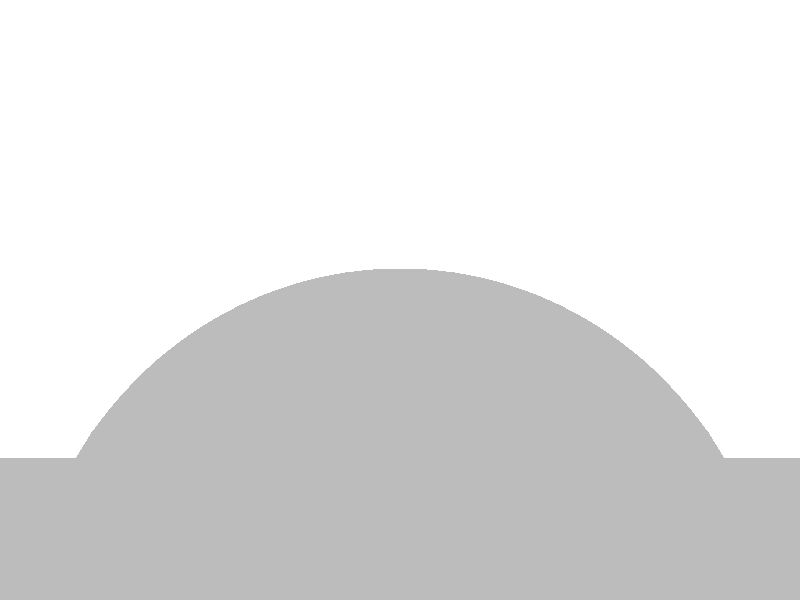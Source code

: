 #include "colors.inc"
background { rgb <1, 1, 1> }
camera {location <-0, 4, -0.5> sky <0,0,1>up <0,1,0> right <-1.33,0,0> angle 35look_at <0, 0, 0> }
mesh2 {
vertex_vectors { 4608, 
<-0.699359, -0.699359, -0.5>, 
<-0.819479, -0.548076, -0.5>, 
<-0.650313, -0.650313, -0.5>, 
<-0.912145, -0.37796, -0.5>, 
<-0.819479, -0.548076, -0.5>, 
<-0.756669, -0.487196, -0.5>, 
<-0.593288, -0.593288, -0.5>, 
<-0.650313, -0.650313, -0.5>, 
<-0.756669, -0.487196, -0.5>, 
<-0.819479, -0.548076, -0.5>, 
<-0.650313, -0.650313, -0.5>, 
<-0.756669, -0.487196, -0.5>, 
<-0.987382, 8.15546e-18, -0.5>, 
<-0.966095, -0.192221, -0.5>, 
<-0.867985, -0.111395, -0.5>, 
<-0.912145, -0.37796, -0.5>, 
<-0.966095, -0.192221, -0.5>, 
<-0.830036, -0.301947, -0.5>, 
<-0.740022, -0.22279, -0.5>, 
<-0.867985, -0.111395, -0.5>, 
<-0.830036, -0.301947, -0.5>, 
<-0.966095, -0.192221, -0.5>, 
<-0.867985, -0.111395, -0.5>, 
<-0.830036, -0.301947, -0.5>, 
<-0.445581, -0.445581, -0.5>, 
<-0.519435, -0.519435, -0.5>, 
<-0.592801, -0.334185, -0.5>, 
<-0.593288, -0.593288, -0.5>, 
<-0.519435, -0.519435, -0.5>, 
<-0.666655, -0.408039, -0.5>, 
<-0.740022, -0.22279, -0.5>, 
<-0.592801, -0.334185, -0.5>, 
<-0.666655, -0.408039, -0.5>, 
<-0.519435, -0.519435, -0.5>, 
<-0.592801, -0.334185, -0.5>, 
<-0.666655, -0.408039, -0.5>, 
<-0.912145, -0.37796, -0.5>, 
<-0.756669, -0.487196, -0.5>, 
<-0.830036, -0.301947, -0.5>, 
<-0.593288, -0.593288, -0.5>, 
<-0.756669, -0.487196, -0.5>, 
<-0.666655, -0.408039, -0.5>, 
<-0.740022, -0.22279, -0.5>, 
<-0.666655, -0.408039, -0.5>, 
<-0.830036, -0.301947, -0.5>, 
<-0.756669, -0.487196, -0.5>, 
<-0.666655, -0.408039, -0.5>, 
<-0.830036, -0.301947, -0.5>, 
<-0.699359, 0.699359, -0.5>, 
<-0.819479, 0.548076, -0.5>, 
<-0.650313, 0.650313, -0.5>, 
<-0.912145, 0.37796, -0.5>, 
<-0.819479, 0.548076, -0.5>, 
<-0.756669, 0.487196, -0.5>, 
<-0.593288, 0.593288, -0.5>, 
<-0.650313, 0.650313, -0.5>, 
<-0.756669, 0.487196, -0.5>, 
<-0.819479, 0.548076, -0.5>, 
<-0.650313, 0.650313, -0.5>, 
<-0.756669, 0.487196, -0.5>, 
<-0.987382, 8.15546e-18, -0.5>, 
<-0.966095, 0.192221, -0.5>, 
<-0.867985, 0.111395, -0.5>, 
<-0.912145, 0.37796, -0.5>, 
<-0.966095, 0.192221, -0.5>, 
<-0.830036, 0.301947, -0.5>, 
<-0.740022, 0.22279, -0.5>, 
<-0.867985, 0.111395, -0.5>, 
<-0.830036, 0.301947, -0.5>, 
<-0.966095, 0.192221, -0.5>, 
<-0.867985, 0.111395, -0.5>, 
<-0.830036, 0.301947, -0.5>, 
<-0.445581, 0.445581, -0.5>, 
<-0.519435, 0.519435, -0.5>, 
<-0.592801, 0.334185, -0.5>, 
<-0.593288, 0.593288, -0.5>, 
<-0.519435, 0.519435, -0.5>, 
<-0.666655, 0.408039, -0.5>, 
<-0.740022, 0.22279, -0.5>, 
<-0.592801, 0.334185, -0.5>, 
<-0.666655, 0.408039, -0.5>, 
<-0.519435, 0.519435, -0.5>, 
<-0.592801, 0.334185, -0.5>, 
<-0.666655, 0.408039, -0.5>, 
<-0.912145, 0.37796, -0.5>, 
<-0.756669, 0.487196, -0.5>, 
<-0.830036, 0.301947, -0.5>, 
<-0.593288, 0.593288, -0.5>, 
<-0.756669, 0.487196, -0.5>, 
<-0.666655, 0.408039, -0.5>, 
<-0.740022, 0.22279, -0.5>, 
<-0.666655, 0.408039, -0.5>, 
<-0.830036, 0.301947, -0.5>, 
<-0.756669, 0.487196, -0.5>, 
<-0.666655, 0.408039, -0.5>, 
<-0.830036, 0.301947, -0.5>, 
<8.27493e-16, 6.51105e-16, -0.5>, 
<-0.111395, -0.111395, -0.5>, 
<-0.111395, 0.111395, -0.5>, 
<-0.22279, -0.22279, -0.5>, 
<-0.111395, -0.111395, -0.5>, 
<-0.22279, 5.65071e-16, -0.5>, 
<-0.22279, 0.22279, -0.5>, 
<-0.111395, 0.111395, -0.5>, 
<-0.22279, 5.65071e-16, -0.5>, 
<-0.111395, -0.111395, -0.5>, 
<-0.111395, 0.111395, -0.5>, 
<-0.22279, 5.65071e-16, -0.5>, 
<-0.445581, -0.445581, -0.5>, 
<-0.334185, -0.334185, -0.5>, 
<-0.445581, -0.22279, -0.5>, 
<-0.22279, -0.22279, -0.5>, 
<-0.334185, -0.334185, -0.5>, 
<-0.334185, -0.111395, -0.5>, 
<-0.445581, 1.24343e-16, -0.5>, 
<-0.445581, -0.22279, -0.5>, 
<-0.334185, -0.111395, -0.5>, 
<-0.334185, -0.334185, -0.5>, 
<-0.445581, -0.22279, -0.5>, 
<-0.334185, -0.111395, -0.5>, 
<-0.445581, 0.445581, -0.5>, 
<-0.334185, 0.334185, -0.5>, 
<-0.445581, 0.22279, -0.5>, 
<-0.22279, 0.22279, -0.5>, 
<-0.334185, 0.334185, -0.5>, 
<-0.334185, 0.111395, -0.5>, 
<-0.445581, 1.24343e-16, -0.5>, 
<-0.445581, 0.22279, -0.5>, 
<-0.334185, 0.111395, -0.5>, 
<-0.334185, 0.334185, -0.5>, 
<-0.445581, 0.22279, -0.5>, 
<-0.334185, 0.111395, -0.5>, 
<-0.22279, -0.22279, -0.5>, 
<-0.22279, 5.65071e-16, -0.5>, 
<-0.334185, -0.111395, -0.5>, 
<-0.22279, 0.22279, -0.5>, 
<-0.22279, 5.65071e-16, -0.5>, 
<-0.334185, 0.111395, -0.5>, 
<-0.445581, 1.24343e-16, -0.5>, 
<-0.334185, 0.111395, -0.5>, 
<-0.334185, -0.111395, -0.5>, 
<-0.22279, 5.65071e-16, -0.5>, 
<-0.334185, 0.111395, -0.5>, 
<-0.334185, -0.111395, -0.5>, 
<-0.987382, 8.15546e-18, -0.5>, 
<-0.867985, -0.111395, -0.5>, 
<-0.867985, 0.111395, -0.5>, 
<-0.740022, -0.22279, -0.5>, 
<-0.867985, -0.111395, -0.5>, 
<-0.740022, 1.22386e-16, -0.5>, 
<-0.740022, 0.22279, -0.5>, 
<-0.867985, 0.111395, -0.5>, 
<-0.740022, 1.22386e-16, -0.5>, 
<-0.867985, -0.111395, -0.5>, 
<-0.867985, 0.111395, -0.5>, 
<-0.740022, 1.22386e-16, -0.5>, 
<-0.445581, -0.445581, -0.5>, 
<-0.592801, -0.334185, -0.5>, 
<-0.445581, -0.22279, -0.5>, 
<-0.740022, -0.22279, -0.5>, 
<-0.592801, -0.334185, -0.5>, 
<-0.592801, -0.111395, -0.5>, 
<-0.445581, 1.24343e-16, -0.5>, 
<-0.445581, -0.22279, -0.5>, 
<-0.592801, -0.111395, -0.5>, 
<-0.592801, -0.334185, -0.5>, 
<-0.445581, -0.22279, -0.5>, 
<-0.592801, -0.111395, -0.5>, 
<-0.445581, 0.445581, -0.5>, 
<-0.445581, 0.22279, -0.5>, 
<-0.592801, 0.334185, -0.5>, 
<-0.445581, 1.24343e-16, -0.5>, 
<-0.445581, 0.22279, -0.5>, 
<-0.592801, 0.111395, -0.5>, 
<-0.740022, 0.22279, -0.5>, 
<-0.592801, 0.334185, -0.5>, 
<-0.592801, 0.111395, -0.5>, 
<-0.445581, 0.22279, -0.5>, 
<-0.592801, 0.334185, -0.5>, 
<-0.592801, 0.111395, -0.5>, 
<-0.740022, -0.22279, -0.5>, 
<-0.740022, 1.22386e-16, -0.5>, 
<-0.592801, -0.111395, -0.5>, 
<-0.445581, 1.24343e-16, -0.5>, 
<-0.592801, 0.111395, -0.5>, 
<-0.592801, -0.111395, -0.5>, 
<-0.740022, 0.22279, -0.5>, 
<-0.740022, 1.22386e-16, -0.5>, 
<-0.592801, 0.111395, -0.5>, 
<-0.740022, 1.22386e-16, -0.5>, 
<-0.592801, 0.111395, -0.5>, 
<-0.592801, -0.111395, -0.5>, 
<-0.699359, 0.699359, -0.5>, 
<-0.650313, 0.650313, -0.5>, 
<-0.548076, 0.819479, -0.5>, 
<-0.593288, 0.593288, -0.5>, 
<-0.650313, 0.650313, -0.5>, 
<-0.487196, 0.756669, -0.5>, 
<-0.37796, 0.912145, -0.5>, 
<-0.548076, 0.819479, -0.5>, 
<-0.487196, 0.756669, -0.5>, 
<-0.650313, 0.650313, -0.5>, 
<-0.548076, 0.819479, -0.5>, 
<-0.487196, 0.756669, -0.5>, 
<-0.445581, 0.445581, -0.5>, 
<-0.519435, 0.519435, -0.5>, 
<-0.334185, 0.592801, -0.5>, 
<-0.593288, 0.593288, -0.5>, 
<-0.519435, 0.519435, -0.5>, 
<-0.408039, 0.666655, -0.5>, 
<-0.22279, 0.740022, -0.5>, 
<-0.334185, 0.592801, -0.5>, 
<-0.408039, 0.666655, -0.5>, 
<-0.519435, 0.519435, -0.5>, 
<-0.334185, 0.592801, -0.5>, 
<-0.408039, 0.666655, -0.5>, 
<4.65338e-16, 0.987382, -0.5>, 
<-0.192221, 0.966095, -0.5>, 
<-0.111395, 0.867985, -0.5>, 
<-0.37796, 0.912145, -0.5>, 
<-0.192221, 0.966095, -0.5>, 
<-0.301947, 0.830036, -0.5>, 
<-0.22279, 0.740022, -0.5>, 
<-0.111395, 0.867985, -0.5>, 
<-0.301947, 0.830036, -0.5>, 
<-0.192221, 0.966095, -0.5>, 
<-0.111395, 0.867985, -0.5>, 
<-0.301947, 0.830036, -0.5>, 
<-0.593288, 0.593288, -0.5>, 
<-0.487196, 0.756669, -0.5>, 
<-0.408039, 0.666655, -0.5>, 
<-0.37796, 0.912145, -0.5>, 
<-0.487196, 0.756669, -0.5>, 
<-0.301947, 0.830036, -0.5>, 
<-0.22279, 0.740022, -0.5>, 
<-0.301947, 0.830036, -0.5>, 
<-0.408039, 0.666655, -0.5>, 
<-0.487196, 0.756669, -0.5>, 
<-0.301947, 0.830036, -0.5>, 
<-0.408039, 0.666655, -0.5>, 
<0.699359, 0.699359, -0.5>, 
<0.548076, 0.819479, -0.5>, 
<0.650313, 0.650313, -0.5>, 
<0.37796, 0.912145, -0.5>, 
<0.548076, 0.819479, -0.5>, 
<0.487196, 0.756669, -0.5>, 
<0.593288, 0.593288, -0.5>, 
<0.650313, 0.650313, -0.5>, 
<0.487196, 0.756669, -0.5>, 
<0.548076, 0.819479, -0.5>, 
<0.650313, 0.650313, -0.5>, 
<0.487196, 0.756669, -0.5>, 
<4.65338e-16, 0.987382, -0.5>, 
<0.192221, 0.966095, -0.5>, 
<0.111395, 0.867985, -0.5>, 
<0.37796, 0.912145, -0.5>, 
<0.192221, 0.966095, -0.5>, 
<0.301947, 0.830036, -0.5>, 
<0.22279, 0.740022, -0.5>, 
<0.111395, 0.867985, -0.5>, 
<0.301947, 0.830036, -0.5>, 
<0.192221, 0.966095, -0.5>, 
<0.111395, 0.867985, -0.5>, 
<0.301947, 0.830036, -0.5>, 
<0.445581, 0.445581, -0.5>, 
<0.519435, 0.519435, -0.5>, 
<0.334185, 0.592801, -0.5>, 
<0.593288, 0.593288, -0.5>, 
<0.519435, 0.519435, -0.5>, 
<0.408039, 0.666655, -0.5>, 
<0.22279, 0.740022, -0.5>, 
<0.334185, 0.592801, -0.5>, 
<0.408039, 0.666655, -0.5>, 
<0.519435, 0.519435, -0.5>, 
<0.334185, 0.592801, -0.5>, 
<0.408039, 0.666655, -0.5>, 
<0.37796, 0.912145, -0.5>, 
<0.487196, 0.756669, -0.5>, 
<0.301947, 0.830036, -0.5>, 
<0.593288, 0.593288, -0.5>, 
<0.487196, 0.756669, -0.5>, 
<0.408039, 0.666655, -0.5>, 
<0.22279, 0.740022, -0.5>, 
<0.408039, 0.666655, -0.5>, 
<0.301947, 0.830036, -0.5>, 
<0.487196, 0.756669, -0.5>, 
<0.408039, 0.666655, -0.5>, 
<0.301947, 0.830036, -0.5>, 
<8.27493e-16, 6.51105e-16, -0.5>, 
<-0.111395, 0.111395, -0.5>, 
<0.111395, 0.111395, -0.5>, 
<-0.22279, 0.22279, -0.5>, 
<-0.111395, 0.111395, -0.5>, 
<3.81868e-16, 0.22279, -0.5>, 
<0.22279, 0.22279, -0.5>, 
<0.111395, 0.111395, -0.5>, 
<3.81868e-16, 0.22279, -0.5>, 
<-0.111395, 0.111395, -0.5>, 
<0.111395, 0.111395, -0.5>, 
<3.81868e-16, 0.22279, -0.5>, 
<-0.445581, 0.445581, -0.5>, 
<-0.334185, 0.334185, -0.5>, 
<-0.22279, 0.445581, -0.5>, 
<-0.22279, 0.22279, -0.5>, 
<-0.334185, 0.334185, -0.5>, 
<-0.111395, 0.334185, -0.5>, 
<1.35949e-16, 0.445581, -0.5>, 
<-0.22279, 0.445581, -0.5>, 
<-0.111395, 0.334185, -0.5>, 
<-0.334185, 0.334185, -0.5>, 
<-0.22279, 0.445581, -0.5>, 
<-0.111395, 0.334185, -0.5>, 
<0.445581, 0.445581, -0.5>, 
<0.334185, 0.334185, -0.5>, 
<0.22279, 0.445581, -0.5>, 
<0.22279, 0.22279, -0.5>, 
<0.334185, 0.334185, -0.5>, 
<0.111395, 0.334185, -0.5>, 
<1.35949e-16, 0.445581, -0.5>, 
<0.22279, 0.445581, -0.5>, 
<0.111395, 0.334185, -0.5>, 
<0.334185, 0.334185, -0.5>, 
<0.22279, 0.445581, -0.5>, 
<0.111395, 0.334185, -0.5>, 
<-0.22279, 0.22279, -0.5>, 
<3.81868e-16, 0.22279, -0.5>, 
<-0.111395, 0.334185, -0.5>, 
<0.22279, 0.22279, -0.5>, 
<3.81868e-16, 0.22279, -0.5>, 
<0.111395, 0.334185, -0.5>, 
<1.35949e-16, 0.445581, -0.5>, 
<0.111395, 0.334185, -0.5>, 
<-0.111395, 0.334185, -0.5>, 
<3.81868e-16, 0.22279, -0.5>, 
<0.111395, 0.334185, -0.5>, 
<-0.111395, 0.334185, -0.5>, 
<-0.445581, 0.445581, -0.5>, 
<-0.334185, 0.592801, -0.5>, 
<-0.22279, 0.445581, -0.5>, 
<-0.22279, 0.740022, -0.5>, 
<-0.334185, 0.592801, -0.5>, 
<-0.111395, 0.592801, -0.5>, 
<1.35949e-16, 0.445581, -0.5>, 
<-0.22279, 0.445581, -0.5>, 
<-0.111395, 0.592801, -0.5>, 
<-0.334185, 0.592801, -0.5>, 
<-0.22279, 0.445581, -0.5>, 
<-0.111395, 0.592801, -0.5>, 
<4.65338e-16, 0.987382, -0.5>, 
<-0.111395, 0.867985, -0.5>, 
<0.111395, 0.867985, -0.5>, 
<-0.22279, 0.740022, -0.5>, 
<-0.111395, 0.867985, -0.5>, 
<8.26395e-16, 0.740022, -0.5>, 
<0.22279, 0.740022, -0.5>, 
<0.111395, 0.867985, -0.5>, 
<8.26395e-16, 0.740022, -0.5>, 
<-0.111395, 0.867985, -0.5>, 
<0.111395, 0.867985, -0.5>, 
<8.26395e-16, 0.740022, -0.5>, 
<0.445581, 0.445581, -0.5>, 
<0.22279, 0.445581, -0.5>, 
<0.334185, 0.592801, -0.5>, 
<1.35949e-16, 0.445581, -0.5>, 
<0.22279, 0.445581, -0.5>, 
<0.111395, 0.592801, -0.5>, 
<0.22279, 0.740022, -0.5>, 
<0.334185, 0.592801, -0.5>, 
<0.111395, 0.592801, -0.5>, 
<0.22279, 0.445581, -0.5>, 
<0.334185, 0.592801, -0.5>, 
<0.111395, 0.592801, -0.5>, 
<-0.22279, 0.740022, -0.5>, 
<-0.111395, 0.592801, -0.5>, 
<8.26395e-16, 0.740022, -0.5>, 
<1.35949e-16, 0.445581, -0.5>, 
<-0.111395, 0.592801, -0.5>, 
<0.111395, 0.592801, -0.5>, 
<0.22279, 0.740022, -0.5>, 
<0.111395, 0.592801, -0.5>, 
<8.26395e-16, 0.740022, -0.5>, 
<-0.111395, 0.592801, -0.5>, 
<0.111395, 0.592801, -0.5>, 
<8.26395e-16, 0.740022, -0.5>, 
<0.699359, -0.699359, -0.5>, 
<0.819479, -0.548076, -0.5>, 
<0.650313, -0.650313, -0.5>, 
<0.912145, -0.37796, -0.5>, 
<0.819479, -0.548076, -0.5>, 
<0.756669, -0.487196, -0.5>, 
<0.593288, -0.593288, -0.5>, 
<0.650313, -0.650313, -0.5>, 
<0.756669, -0.487196, -0.5>, 
<0.819479, -0.548076, -0.5>, 
<0.650313, -0.650313, -0.5>, 
<0.756669, -0.487196, -0.5>, 
<0.987382, -2.29736e-16, -0.5>, 
<0.966095, -0.192221, -0.5>, 
<0.867985, -0.111395, -0.5>, 
<0.912145, -0.37796, -0.5>, 
<0.966095, -0.192221, -0.5>, 
<0.830036, -0.301947, -0.5>, 
<0.740022, -0.22279, -0.5>, 
<0.867985, -0.111395, -0.5>, 
<0.830036, -0.301947, -0.5>, 
<0.966095, -0.192221, -0.5>, 
<0.867985, -0.111395, -0.5>, 
<0.830036, -0.301947, -0.5>, 
<0.445581, -0.445581, -0.5>, 
<0.519435, -0.519435, -0.5>, 
<0.592801, -0.334185, -0.5>, 
<0.593288, -0.593288, -0.5>, 
<0.519435, -0.519435, -0.5>, 
<0.666655, -0.408039, -0.5>, 
<0.740022, -0.22279, -0.5>, 
<0.592801, -0.334185, -0.5>, 
<0.666655, -0.408039, -0.5>, 
<0.519435, -0.519435, -0.5>, 
<0.592801, -0.334185, -0.5>, 
<0.666655, -0.408039, -0.5>, 
<0.912145, -0.37796, -0.5>, 
<0.756669, -0.487196, -0.5>, 
<0.830036, -0.301947, -0.5>, 
<0.593288, -0.593288, -0.5>, 
<0.756669, -0.487196, -0.5>, 
<0.666655, -0.408039, -0.5>, 
<0.740022, -0.22279, -0.5>, 
<0.666655, -0.408039, -0.5>, 
<0.830036, -0.301947, -0.5>, 
<0.756669, -0.487196, -0.5>, 
<0.666655, -0.408039, -0.5>, 
<0.830036, -0.301947, -0.5>, 
<0.699359, 0.699359, -0.5>, 
<0.650313, 0.650313, -0.5>, 
<0.819479, 0.548076, -0.5>, 
<0.593288, 0.593288, -0.5>, 
<0.650313, 0.650313, -0.5>, 
<0.756669, 0.487196, -0.5>, 
<0.912145, 0.37796, -0.5>, 
<0.819479, 0.548076, -0.5>, 
<0.756669, 0.487196, -0.5>, 
<0.650313, 0.650313, -0.5>, 
<0.819479, 0.548076, -0.5>, 
<0.756669, 0.487196, -0.5>, 
<0.445581, 0.445581, -0.5>, 
<0.519435, 0.519435, -0.5>, 
<0.592801, 0.334185, -0.5>, 
<0.593288, 0.593288, -0.5>, 
<0.519435, 0.519435, -0.5>, 
<0.666655, 0.408039, -0.5>, 
<0.740022, 0.22279, -0.5>, 
<0.592801, 0.334185, -0.5>, 
<0.666655, 0.408039, -0.5>, 
<0.519435, 0.519435, -0.5>, 
<0.592801, 0.334185, -0.5>, 
<0.666655, 0.408039, -0.5>, 
<0.987382, -2.29736e-16, -0.5>, 
<0.966095, 0.192221, -0.5>, 
<0.867985, 0.111395, -0.5>, 
<0.912145, 0.37796, -0.5>, 
<0.966095, 0.192221, -0.5>, 
<0.830036, 0.301947, -0.5>, 
<0.740022, 0.22279, -0.5>, 
<0.867985, 0.111395, -0.5>, 
<0.830036, 0.301947, -0.5>, 
<0.966095, 0.192221, -0.5>, 
<0.867985, 0.111395, -0.5>, 
<0.830036, 0.301947, -0.5>, 
<0.593288, 0.593288, -0.5>, 
<0.756669, 0.487196, -0.5>, 
<0.666655, 0.408039, -0.5>, 
<0.912145, 0.37796, -0.5>, 
<0.756669, 0.487196, -0.5>, 
<0.830036, 0.301947, -0.5>, 
<0.740022, 0.22279, -0.5>, 
<0.830036, 0.301947, -0.5>, 
<0.666655, 0.408039, -0.5>, 
<0.756669, 0.487196, -0.5>, 
<0.830036, 0.301947, -0.5>, 
<0.666655, 0.408039, -0.5>, 
<8.27493e-16, 6.51105e-16, -0.5>, 
<0.111395, 0.111395, -0.5>, 
<0.111395, -0.111395, -0.5>, 
<0.22279, 0.22279, -0.5>, 
<0.111395, 0.111395, -0.5>, 
<0.22279, 1.24787e-16, -0.5>, 
<0.22279, -0.22279, -0.5>, 
<0.111395, -0.111395, -0.5>, 
<0.22279, 1.24787e-16, -0.5>, 
<0.111395, 0.111395, -0.5>, 
<0.111395, -0.111395, -0.5>, 
<0.22279, 1.24787e-16, -0.5>, 
<0.445581, 0.445581, -0.5>, 
<0.334185, 0.334185, -0.5>, 
<0.445581, 0.22279, -0.5>, 
<0.22279, 0.22279, -0.5>, 
<0.334185, 0.334185, -0.5>, 
<0.334185, 0.111395, -0.5>, 
<0.445581, -2.59798e-16, -0.5>, 
<0.445581, 0.22279, -0.5>, 
<0.334185, 0.111395, -0.5>, 
<0.334185, 0.334185, -0.5>, 
<0.445581, 0.22279, -0.5>, 
<0.334185, 0.111395, -0.5>, 
<0.445581, -0.445581, -0.5>, 
<0.334185, -0.334185, -0.5>, 
<0.445581, -0.22279, -0.5>, 
<0.22279, -0.22279, -0.5>, 
<0.334185, -0.334185, -0.5>, 
<0.334185, -0.111395, -0.5>, 
<0.445581, -2.59798e-16, -0.5>, 
<0.445581, -0.22279, -0.5>, 
<0.334185, -0.111395, -0.5>, 
<0.334185, -0.334185, -0.5>, 
<0.445581, -0.22279, -0.5>, 
<0.334185, -0.111395, -0.5>, 
<0.22279, 0.22279, -0.5>, 
<0.22279, 1.24787e-16, -0.5>, 
<0.334185, 0.111395, -0.5>, 
<0.22279, -0.22279, -0.5>, 
<0.22279, 1.24787e-16, -0.5>, 
<0.334185, -0.111395, -0.5>, 
<0.445581, -2.59798e-16, -0.5>, 
<0.334185, -0.111395, -0.5>, 
<0.334185, 0.111395, -0.5>, 
<0.22279, 1.24787e-16, -0.5>, 
<0.334185, -0.111395, -0.5>, 
<0.334185, 0.111395, -0.5>, 
<0.445581, 0.445581, -0.5>, 
<0.445581, 0.22279, -0.5>, 
<0.592801, 0.334185, -0.5>, 
<0.445581, -2.59798e-16, -0.5>, 
<0.445581, 0.22279, -0.5>, 
<0.592801, 0.111395, -0.5>, 
<0.740022, 0.22279, -0.5>, 
<0.592801, 0.334185, -0.5>, 
<0.592801, 0.111395, -0.5>, 
<0.445581, 0.22279, -0.5>, 
<0.592801, 0.334185, -0.5>, 
<0.592801, 0.111395, -0.5>, 
<0.987382, -2.29736e-16, -0.5>, 
<0.867985, -0.111395, -0.5>, 
<0.867985, 0.111395, -0.5>, 
<0.740022, -0.22279, -0.5>, 
<0.867985, -0.111395, -0.5>, 
<0.740022, -2.9367e-16, -0.5>, 
<0.740022, 0.22279, -0.5>, 
<0.867985, 0.111395, -0.5>, 
<0.740022, -2.9367e-16, -0.5>, 
<0.867985, -0.111395, -0.5>, 
<0.867985, 0.111395, -0.5>, 
<0.740022, -2.9367e-16, -0.5>, 
<0.445581, -0.445581, -0.5>, 
<0.592801, -0.334185, -0.5>, 
<0.445581, -0.22279, -0.5>, 
<0.740022, -0.22279, -0.5>, 
<0.592801, -0.334185, -0.5>, 
<0.592801, -0.111395, -0.5>, 
<0.445581, -2.59798e-16, -0.5>, 
<0.445581, -0.22279, -0.5>, 
<0.592801, -0.111395, -0.5>, 
<0.592801, -0.334185, -0.5>, 
<0.445581, -0.22279, -0.5>, 
<0.592801, -0.111395, -0.5>, 
<0.740022, -0.22279, -0.5>, 
<0.592801, -0.111395, -0.5>, 
<0.740022, -2.9367e-16, -0.5>, 
<0.445581, -2.59798e-16, -0.5>, 
<0.592801, 0.111395, -0.5>, 
<0.592801, -0.111395, -0.5>, 
<0.740022, 0.22279, -0.5>, 
<0.592801, 0.111395, -0.5>, 
<0.740022, -2.9367e-16, -0.5>, 
<0.592801, 0.111395, -0.5>, 
<0.592801, -0.111395, -0.5>, 
<0.740022, -2.9367e-16, -0.5>, 
<-0.699359, -0.699359, -0.5>, 
<-0.650313, -0.650313, -0.5>, 
<-0.548076, -0.819479, -0.5>, 
<-0.593288, -0.593288, -0.5>, 
<-0.650313, -0.650313, -0.5>, 
<-0.487196, -0.756669, -0.5>, 
<-0.37796, -0.912145, -0.5>, 
<-0.548076, -0.819479, -0.5>, 
<-0.487196, -0.756669, -0.5>, 
<-0.650313, -0.650313, -0.5>, 
<-0.548076, -0.819479, -0.5>, 
<-0.487196, -0.756669, -0.5>, 
<-0.445581, -0.445581, -0.5>, 
<-0.519435, -0.519435, -0.5>, 
<-0.334185, -0.592801, -0.5>, 
<-0.593288, -0.593288, -0.5>, 
<-0.519435, -0.519435, -0.5>, 
<-0.408039, -0.666655, -0.5>, 
<-0.22279, -0.740022, -0.5>, 
<-0.334185, -0.592801, -0.5>, 
<-0.408039, -0.666655, -0.5>, 
<-0.519435, -0.519435, -0.5>, 
<-0.334185, -0.592801, -0.5>, 
<-0.408039, -0.666655, -0.5>, 
<-2.91958e-17, -0.987382, -0.5>, 
<-0.192221, -0.966095, -0.5>, 
<-0.111395, -0.867985, -0.5>, 
<-0.37796, -0.912145, -0.5>, 
<-0.192221, -0.966095, -0.5>, 
<-0.301947, -0.830036, -0.5>, 
<-0.22279, -0.740022, -0.5>, 
<-0.111395, -0.867985, -0.5>, 
<-0.301947, -0.830036, -0.5>, 
<-0.192221, -0.966095, -0.5>, 
<-0.111395, -0.867985, -0.5>, 
<-0.301947, -0.830036, -0.5>, 
<-0.593288, -0.593288, -0.5>, 
<-0.487196, -0.756669, -0.5>, 
<-0.408039, -0.666655, -0.5>, 
<-0.37796, -0.912145, -0.5>, 
<-0.487196, -0.756669, -0.5>, 
<-0.301947, -0.830036, -0.5>, 
<-0.22279, -0.740022, -0.5>, 
<-0.301947, -0.830036, -0.5>, 
<-0.408039, -0.666655, -0.5>, 
<-0.487196, -0.756669, -0.5>, 
<-0.301947, -0.830036, -0.5>, 
<-0.408039, -0.666655, -0.5>, 
<0.699359, -0.699359, -0.5>, 
<0.650313, -0.650313, -0.5>, 
<0.548076, -0.819479, -0.5>, 
<0.593288, -0.593288, -0.5>, 
<0.650313, -0.650313, -0.5>, 
<0.487196, -0.756669, -0.5>, 
<0.37796, -0.912145, -0.5>, 
<0.548076, -0.819479, -0.5>, 
<0.487196, -0.756669, -0.5>, 
<0.650313, -0.650313, -0.5>, 
<0.548076, -0.819479, -0.5>, 
<0.487196, -0.756669, -0.5>, 
<0.445581, -0.445581, -0.5>, 
<0.519435, -0.519435, -0.5>, 
<0.334185, -0.592801, -0.5>, 
<0.593288, -0.593288, -0.5>, 
<0.519435, -0.519435, -0.5>, 
<0.408039, -0.666655, -0.5>, 
<0.22279, -0.740022, -0.5>, 
<0.334185, -0.592801, -0.5>, 
<0.408039, -0.666655, -0.5>, 
<0.519435, -0.519435, -0.5>, 
<0.334185, -0.592801, -0.5>, 
<0.408039, -0.666655, -0.5>, 
<-2.91958e-17, -0.987382, -0.5>, 
<0.192221, -0.966095, -0.5>, 
<0.111395, -0.867985, -0.5>, 
<0.37796, -0.912145, -0.5>, 
<0.192221, -0.966095, -0.5>, 
<0.301947, -0.830036, -0.5>, 
<0.22279, -0.740022, -0.5>, 
<0.111395, -0.867985, -0.5>, 
<0.301947, -0.830036, -0.5>, 
<0.192221, -0.966095, -0.5>, 
<0.111395, -0.867985, -0.5>, 
<0.301947, -0.830036, -0.5>, 
<0.593288, -0.593288, -0.5>, 
<0.487196, -0.756669, -0.5>, 
<0.408039, -0.666655, -0.5>, 
<0.37796, -0.912145, -0.5>, 
<0.487196, -0.756669, -0.5>, 
<0.301947, -0.830036, -0.5>, 
<0.22279, -0.740022, -0.5>, 
<0.301947, -0.830036, -0.5>, 
<0.408039, -0.666655, -0.5>, 
<0.487196, -0.756669, -0.5>, 
<0.301947, -0.830036, -0.5>, 
<0.408039, -0.666655, -0.5>, 
<8.27493e-16, 6.51105e-16, -0.5>, 
<-0.111395, -0.111395, -0.5>, 
<0.111395, -0.111395, -0.5>, 
<-0.22279, -0.22279, -0.5>, 
<-0.111395, -0.111395, -0.5>, 
<9.23035e-17, -0.22279, -0.5>, 
<0.22279, -0.22279, -0.5>, 
<0.111395, -0.111395, -0.5>, 
<9.23035e-17, -0.22279, -0.5>, 
<-0.111395, -0.111395, -0.5>, 
<0.111395, -0.111395, -0.5>, 
<9.23035e-17, -0.22279, -0.5>, 
<-0.445581, -0.445581, -0.5>, 
<-0.334185, -0.334185, -0.5>, 
<-0.22279, -0.445581, -0.5>, 
<-0.22279, -0.22279, -0.5>, 
<-0.334185, -0.334185, -0.5>, 
<-0.111395, -0.334185, -0.5>, 
<-1.74878e-16, -0.445581, -0.5>, 
<-0.22279, -0.445581, -0.5>, 
<-0.111395, -0.334185, -0.5>, 
<-0.334185, -0.334185, -0.5>, 
<-0.22279, -0.445581, -0.5>, 
<-0.111395, -0.334185, -0.5>, 
<0.445581, -0.445581, -0.5>, 
<0.334185, -0.334185, -0.5>, 
<0.22279, -0.445581, -0.5>, 
<0.22279, -0.22279, -0.5>, 
<0.334185, -0.334185, -0.5>, 
<0.111395, -0.334185, -0.5>, 
<-1.74878e-16, -0.445581, -0.5>, 
<0.22279, -0.445581, -0.5>, 
<0.111395, -0.334185, -0.5>, 
<0.334185, -0.334185, -0.5>, 
<0.22279, -0.445581, -0.5>, 
<0.111395, -0.334185, -0.5>, 
<-0.22279, -0.22279, -0.5>, 
<9.23035e-17, -0.22279, -0.5>, 
<-0.111395, -0.334185, -0.5>, 
<0.22279, -0.22279, -0.5>, 
<9.23035e-17, -0.22279, -0.5>, 
<0.111395, -0.334185, -0.5>, 
<-1.74878e-16, -0.445581, -0.5>, 
<0.111395, -0.334185, -0.5>, 
<-0.111395, -0.334185, -0.5>, 
<9.23035e-17, -0.22279, -0.5>, 
<0.111395, -0.334185, -0.5>, 
<-0.111395, -0.334185, -0.5>, 
<-0.445581, -0.445581, -0.5>, 
<-0.334185, -0.592801, -0.5>, 
<-0.22279, -0.445581, -0.5>, 
<-0.22279, -0.740022, -0.5>, 
<-0.334185, -0.592801, -0.5>, 
<-0.111395, -0.592801, -0.5>, 
<-1.74878e-16, -0.445581, -0.5>, 
<-0.22279, -0.445581, -0.5>, 
<-0.111395, -0.592801, -0.5>, 
<-0.334185, -0.592801, -0.5>, 
<-0.22279, -0.445581, -0.5>, 
<-0.111395, -0.592801, -0.5>, 
<0.445581, -0.445581, -0.5>, 
<0.22279, -0.445581, -0.5>, 
<0.334185, -0.592801, -0.5>, 
<-1.74878e-16, -0.445581, -0.5>, 
<0.22279, -0.445581, -0.5>, 
<0.111395, -0.592801, -0.5>, 
<0.22279, -0.740022, -0.5>, 
<0.334185, -0.592801, -0.5>, 
<0.111395, -0.592801, -0.5>, 
<0.22279, -0.445581, -0.5>, 
<0.334185, -0.592801, -0.5>, 
<0.111395, -0.592801, -0.5>, 
<-2.91958e-17, -0.987382, -0.5>, 
<-0.111395, -0.867985, -0.5>, 
<0.111395, -0.867985, -0.5>, 
<-0.22279, -0.740022, -0.5>, 
<-0.111395, -0.867985, -0.5>, 
<-3.27457e-16, -0.740022, -0.5>, 
<0.22279, -0.740022, -0.5>, 
<0.111395, -0.867985, -0.5>, 
<-3.27457e-16, -0.740022, -0.5>, 
<-0.111395, -0.867985, -0.5>, 
<0.111395, -0.867985, -0.5>, 
<-3.27457e-16, -0.740022, -0.5>, 
<-0.22279, -0.740022, -0.5>, 
<-0.111395, -0.592801, -0.5>, 
<-3.27457e-16, -0.740022, -0.5>, 
<-1.74878e-16, -0.445581, -0.5>, 
<-0.111395, -0.592801, -0.5>, 
<0.111395, -0.592801, -0.5>, 
<0.22279, -0.740022, -0.5>, 
<-3.27457e-16, -0.740022, -0.5>, 
<0.111395, -0.592801, -0.5>, 
<-0.111395, -0.592801, -0.5>, 
<-3.27457e-16, -0.740022, -0.5>, 
<0.111395, -0.592801, -0.5>, 
<-0.699359, -0.699359, -0.5>, 
<-0.819479, -0.548076, -0.5>, 
<-0.758299, -0.561564, -0.427478>, 
<-0.912145, -0.37796, -0.5>, 
<-0.819479, -0.548076, -0.5>, 
<-0.859498, -0.396097, -0.431449>, 
<-0.799437, -0.41053, -0.363115>, 
<-0.758299, -0.561564, -0.427478>, 
<-0.859498, -0.396097, -0.431449>, 
<-0.819479, -0.548076, -0.5>, 
<-0.758299, -0.561564, -0.427478>, 
<-0.859498, -0.396097, -0.431449>, 
<-0.987382, 8.15546e-18, -0.5>, 
<-0.966095, -0.192221, -0.5>, 
<-0.940231, -0.0666934, -0.426529>, 
<-0.912145, -0.37796, -0.5>, 
<-0.966095, -0.192221, -0.5>, 
<-0.905207, -0.257169, -0.424555>, 
<-0.881936, -0.13222, -0.355025>, 
<-0.940231, -0.0666934, -0.426529>, 
<-0.905207, -0.257169, -0.424555>, 
<-0.966095, -0.192221, -0.5>, 
<-0.940231, -0.0666934, -0.426529>, 
<-0.905207, -0.257169, -0.424555>, 
<-0.774071, -0.205009, -0.24939>, 
<-0.791198, -0.309429, -0.302086>, 
<-0.830396, -0.169375, -0.300132>, 
<-0.799437, -0.41053, -0.363115>, 
<-0.791198, -0.309429, -0.302086>, 
<-0.847925, -0.274028, -0.353416>, 
<-0.881936, -0.13222, -0.355025>, 
<-0.830396, -0.169375, -0.300132>, 
<-0.847925, -0.274028, -0.353416>, 
<-0.791198, -0.309429, -0.302086>, 
<-0.830396, -0.169375, -0.300132>, 
<-0.847925, -0.274028, -0.353416>, 
<-0.912145, -0.37796, -0.5>, 
<-0.859498, -0.396097, -0.431449>, 
<-0.905207, -0.257169, -0.424555>, 
<-0.799437, -0.41053, -0.363115>, 
<-0.859498, -0.396097, -0.431449>, 
<-0.847925, -0.274028, -0.353416>, 
<-0.881936, -0.13222, -0.355025>, 
<-0.847925, -0.274028, -0.353416>, 
<-0.905207, -0.257169, -0.424555>, 
<-0.859498, -0.396097, -0.431449>, 
<-0.847925, -0.274028, -0.353416>, 
<-0.905207, -0.257169, -0.424555>, 
<-0.699359, 0.699359, -0.5>, 
<-0.819479, 0.548076, -0.5>, 
<-0.758299, 0.561564, -0.427478>, 
<-0.912145, 0.37796, -0.5>, 
<-0.819479, 0.548076, -0.5>, 
<-0.859498, 0.396097, -0.431449>, 
<-0.799437, 0.41053, -0.363115>, 
<-0.758299, 0.561564, -0.427478>, 
<-0.859498, 0.396097, -0.431449>, 
<-0.819479, 0.548076, -0.5>, 
<-0.758299, 0.561564, -0.427478>, 
<-0.859498, 0.396097, -0.431449>, 
<-0.987382, 8.15546e-18, -0.5>, 
<-0.966095, 0.192221, -0.5>, 
<-0.940231, 0.0666934, -0.426529>, 
<-0.912145, 0.37796, -0.5>, 
<-0.966095, 0.192221, -0.5>, 
<-0.905207, 0.257169, -0.424555>, 
<-0.881936, 0.13222, -0.355025>, 
<-0.940231, 0.0666934, -0.426529>, 
<-0.905207, 0.257169, -0.424555>, 
<-0.966095, 0.192221, -0.5>, 
<-0.940231, 0.0666934, -0.426529>, 
<-0.905207, 0.257169, -0.424555>, 
<-0.774071, 0.205009, -0.24939>, 
<-0.791198, 0.309429, -0.302086>, 
<-0.830396, 0.169375, -0.300132>, 
<-0.799437, 0.41053, -0.363115>, 
<-0.791198, 0.309429, -0.302086>, 
<-0.847925, 0.274028, -0.353416>, 
<-0.881936, 0.13222, -0.355025>, 
<-0.830396, 0.169375, -0.300132>, 
<-0.847925, 0.274028, -0.353416>, 
<-0.791198, 0.309429, -0.302086>, 
<-0.830396, 0.169375, -0.300132>, 
<-0.847925, 0.274028, -0.353416>, 
<-0.912145, 0.37796, -0.5>, 
<-0.859498, 0.396097, -0.431449>, 
<-0.905207, 0.257169, -0.424555>, 
<-0.799437, 0.41053, -0.363115>, 
<-0.859498, 0.396097, -0.431449>, 
<-0.847925, 0.274028, -0.353416>, 
<-0.881936, 0.13222, -0.355025>, 
<-0.847925, 0.274028, -0.353416>, 
<-0.905207, 0.257169, -0.424555>, 
<-0.859498, 0.396097, -0.431449>, 
<-0.847925, 0.274028, -0.353416>, 
<-0.905207, 0.257169, -0.424555>, 
<-0.664287, 2.50677e-16, -0.131229>, 
<-0.692546, -0.0421962, -0.153342>, 
<-0.692546, 0.0421962, -0.153342>, 
<-0.718943, -0.0843343, -0.17786>, 
<-0.692546, -0.0421962, -0.153342>, 
<-0.721054, 3.30044e-16, -0.175481>, 
<-0.718943, 0.0843343, -0.17786>, 
<-0.692546, 0.0421962, -0.153342>, 
<-0.721054, 3.30044e-16, -0.175481>, 
<-0.692546, -0.0421962, -0.153342>, 
<-0.692546, 0.0421962, -0.153342>, 
<-0.721054, 3.30044e-16, -0.175481>, 
<-0.774071, -0.205009, -0.24939>, 
<-0.748289, -0.144978, -0.211705>, 
<-0.791344, -0.103023, -0.246512>, 
<-0.718943, -0.0843343, -0.17786>, 
<-0.748289, -0.144978, -0.211705>, 
<-0.761756, -0.0423336, -0.212487>, 
<-0.801573, 3.04861e-16, -0.250267>, 
<-0.791344, -0.103023, -0.246512>, 
<-0.761756, -0.0423336, -0.212487>, 
<-0.748289, -0.144978, -0.211705>, 
<-0.791344, -0.103023, -0.246512>, 
<-0.761756, -0.0423336, -0.212487>, 
<-0.774071, 0.205009, -0.24939>, 
<-0.748289, 0.144978, -0.211705>, 
<-0.791344, 0.103023, -0.246512>, 
<-0.718943, 0.0843343, -0.17786>, 
<-0.748289, 0.144978, -0.211705>, 
<-0.761756, 0.0423336, -0.212487>, 
<-0.801573, 3.04861e-16, -0.250267>, 
<-0.791344, 0.103023, -0.246512>, 
<-0.761756, 0.0423336, -0.212487>, 
<-0.748289, 0.144978, -0.211705>, 
<-0.791344, 0.103023, -0.246512>, 
<-0.761756, 0.0423336, -0.212487>, 
<-0.718943, -0.0843343, -0.17786>, 
<-0.721054, 3.30044e-16, -0.175481>, 
<-0.761756, -0.0423336, -0.212487>, 
<-0.718943, 0.0843343, -0.17786>, 
<-0.721054, 3.30044e-16, -0.175481>, 
<-0.761756, 0.0423336, -0.212487>, 
<-0.801573, 3.04861e-16, -0.250267>, 
<-0.761756, 0.0423336, -0.212487>, 
<-0.761756, -0.0423336, -0.212487>, 
<-0.721054, 3.30044e-16, -0.175481>, 
<-0.761756, 0.0423336, -0.212487>, 
<-0.761756, -0.0423336, -0.212487>, 
<-0.987382, 8.15546e-18, -0.5>, 
<-0.940231, -0.0666934, -0.426529>, 
<-0.940231, 0.0666934, -0.426529>, 
<-0.881936, -0.13222, -0.355025>, 
<-0.940231, -0.0666934, -0.426529>, 
<-0.8886, 3.4321e-16, -0.35025>, 
<-0.881936, 0.13222, -0.355025>, 
<-0.940231, 0.0666934, -0.426529>, 
<-0.8886, 3.4321e-16, -0.35025>, 
<-0.940231, -0.0666934, -0.426529>, 
<-0.940231, 0.0666934, -0.426529>, 
<-0.8886, 3.4321e-16, -0.35025>, 
<-0.774071, -0.205009, -0.24939>, 
<-0.830396, -0.169375, -0.300132>, 
<-0.791344, -0.103023, -0.246512>, 
<-0.881936, -0.13222, -0.355025>, 
<-0.830396, -0.169375, -0.300132>, 
<-0.844869, -0.0662193, -0.300056>, 
<-0.801573, 3.04861e-16, -0.250267>, 
<-0.791344, -0.103023, -0.246512>, 
<-0.844869, -0.0662193, -0.300056>, 
<-0.830396, -0.169375, -0.300132>, 
<-0.791344, -0.103023, -0.246512>, 
<-0.844869, -0.0662193, -0.300056>, 
<-0.774071, 0.205009, -0.24939>, 
<-0.791344, 0.103023, -0.246512>, 
<-0.830396, 0.169375, -0.300132>, 
<-0.801573, 3.04861e-16, -0.250267>, 
<-0.791344, 0.103023, -0.246512>, 
<-0.844869, 0.0662193, -0.300056>, 
<-0.881936, 0.13222, -0.355025>, 
<-0.830396, 0.169375, -0.300132>, 
<-0.844869, 0.0662193, -0.300056>, 
<-0.791344, 0.103023, -0.246512>, 
<-0.830396, 0.169375, -0.300132>, 
<-0.844869, 0.0662193, -0.300056>, 
<-0.881936, -0.13222, -0.355025>, 
<-0.8886, 3.4321e-16, -0.35025>, 
<-0.844869, -0.0662193, -0.300056>, 
<-0.801573, 3.04861e-16, -0.250267>, 
<-0.844869, 0.0662193, -0.300056>, 
<-0.844869, -0.0662193, -0.300056>, 
<-0.881936, 0.13222, -0.355025>, 
<-0.8886, 3.4321e-16, -0.35025>, 
<-0.844869, 0.0662193, -0.300056>, 
<-0.8886, 3.4321e-16, -0.35025>, 
<-0.844869, 0.0662193, -0.300056>, 
<-0.844869, -0.0662193, -0.300056>, 
<-0.699359, 0.699359, -0.5>, 
<-0.758299, 0.561564, -0.427478>, 
<-0.658278, 0.658278, -0.406903>, 
<-0.799437, 0.41053, -0.363115>, 
<-0.758299, 0.561564, -0.427478>, 
<-0.709557, 0.514098, -0.333795>, 
<-0.608774, 0.608774, -0.315352>, 
<-0.658278, 0.658278, -0.406903>, 
<-0.709557, 0.514098, -0.333795>, 
<-0.758299, 0.561564, -0.427478>, 
<-0.658278, 0.658278, -0.406903>, 
<-0.709557, 0.514098, -0.333795>, 
<-0.774071, 0.205009, -0.24939>, 
<-0.791198, 0.309429, -0.302086>, 
<-0.721173, 0.299143, -0.229005>, 
<-0.799437, 0.41053, -0.363115>, 
<-0.791198, 0.309429, -0.302086>, 
<-0.733111, 0.402128, -0.286593>, 
<-0.66107, 0.39007, -0.216354>, 
<-0.721173, 0.299143, -0.229005>, 
<-0.733111, 0.402128, -0.286593>, 
<-0.791198, 0.309429, -0.302086>, 
<-0.721173, 0.299143, -0.229005>, 
<-0.733111, 0.402128, -0.286593>, 
<-0.50711, 0.50711, -0.171718>, 
<-0.560242, 0.560242, -0.240172>, 
<-0.586457, 0.45054, -0.190717>, 
<-0.608774, 0.608774, -0.315352>, 
<-0.560242, 0.560242, -0.240172>, 
<-0.638991, 0.502402, -0.2612>, 
<-0.66107, 0.39007, -0.216354>, 
<-0.586457, 0.45054, -0.190717>, 
<-0.638991, 0.502402, -0.2612>, 
<-0.560242, 0.560242, -0.240172>, 
<-0.586457, 0.45054, -0.190717>, 
<-0.638991, 0.502402, -0.2612>, 
<-0.799437, 0.41053, -0.363115>, 
<-0.709557, 0.514098, -0.333795>, 
<-0.733111, 0.402128, -0.286593>, 
<-0.608774, 0.608774, -0.315352>, 
<-0.709557, 0.514098, -0.333795>, 
<-0.638991, 0.502402, -0.2612>, 
<-0.66107, 0.39007, -0.216354>, 
<-0.638991, 0.502402, -0.2612>, 
<-0.733111, 0.402128, -0.286593>, 
<-0.709557, 0.514098, -0.333795>, 
<-0.638991, 0.502402, -0.2612>, 
<-0.733111, 0.402128, -0.286593>, 
<-0.299378, 0.299378, 0.00586192>, 
<-0.352958, 0.352958, -0.0285942>, 
<-0.360979, 0.271019, -0.00607514>, 
<-0.404574, 0.404574, -0.0686335>, 
<-0.352958, 0.352958, -0.0285942>, 
<-0.414105, 0.324035, -0.0423911>, 
<-0.421176, 0.241569, -0.0218862>, 
<-0.360979, 0.271019, -0.00607514>, 
<-0.414105, 0.324035, -0.0423911>, 
<-0.352958, 0.352958, -0.0285942>, 
<-0.360979, 0.271019, -0.00607514>, 
<-0.414105, 0.324035, -0.0423911>, 
<-0.50711, 0.50711, -0.171718>, 
<-0.457307, 0.457307, -0.11727>, 
<-0.522794, 0.423064, -0.13614>, 
<-0.404574, 0.404574, -0.0686335>, 
<-0.457307, 0.457307, -0.11727>, 
<-0.470753, 0.371225, -0.0854907>, 
<-0.534716, 0.336076, -0.10672>, 
<-0.522794, 0.423064, -0.13614>, 
<-0.470753, 0.371225, -0.0854907>, 
<-0.457307, 0.457307, -0.11727>, 
<-0.522794, 0.423064, -0.13614>, 
<-0.470753, 0.371225, -0.0854907>, 
<-0.531073, 0.16698, -0.0596087>, 
<-0.477055, 0.204702, -0.038862>, 
<-0.534574, 0.252312, -0.080238>, 
<-0.421176, 0.241569, -0.0218862>, 
<-0.477055, 0.204702, -0.038862>, 
<-0.479335, 0.289677, -0.0614963>, 
<-0.534716, 0.336076, -0.10672>, 
<-0.534574, 0.252312, -0.080238>, 
<-0.479335, 0.289677, -0.0614963>, 
<-0.477055, 0.204702, -0.038862>, 
<-0.534574, 0.252312, -0.080238>, 
<-0.479335, 0.289677, -0.0614963>, 
<-0.404574, 0.404574, -0.0686335>, 
<-0.414105, 0.324035, -0.0423911>, 
<-0.470753, 0.371225, -0.0854907>, 
<-0.421176, 0.241569, -0.0218862>, 
<-0.414105, 0.324035, -0.0423911>, 
<-0.479335, 0.289677, -0.0614963>, 
<-0.534716, 0.336076, -0.10672>, 
<-0.479335, 0.289677, -0.0614963>, 
<-0.470753, 0.371225, -0.0854907>, 
<-0.414105, 0.324035, -0.0423911>, 
<-0.479335, 0.289677, -0.0614963>, 
<-0.470753, 0.371225, -0.0854907>, 
<-0.664287, 2.50677e-16, -0.131229>, 
<-0.692546, 0.0421962, -0.153342>, 
<-0.636904, 0.0386596, -0.111831>, 
<-0.718943, 0.0843343, -0.17786>, 
<-0.692546, 0.0421962, -0.153342>, 
<-0.66474, 0.0810461, -0.134516>, 
<-0.608015, 0.0772645, -0.0945331>, 
<-0.636904, 0.0386596, -0.111831>, 
<-0.66474, 0.0810461, -0.134516>, 
<-0.692546, 0.0421962, -0.153342>, 
<-0.636904, 0.0386596, -0.111831>, 
<-0.66474, 0.0810461, -0.134516>, 
<-0.774071, 0.205009, -0.24939>, 
<-0.748289, 0.144978, -0.211705>, 
<-0.715033, 0.206924, -0.195336>, 
<-0.718943, 0.0843343, -0.17786>, 
<-0.748289, 0.144978, -0.211705>, 
<-0.687108, 0.146246, -0.159897>, 
<-0.652323, 0.20749, -0.14557>, 
<-0.715033, 0.206924, -0.195336>, 
<-0.687108, 0.146246, -0.159897>, 
<-0.748289, 0.144978, -0.211705>, 
<-0.715033, 0.206924, -0.195336>, 
<-0.687108, 0.146246, -0.159897>, 
<-0.531073, 0.16698, -0.0596087>, 
<-0.570444, 0.122313, -0.0756042>, 
<-0.593078, 0.187748, -0.100395>, 
<-0.608015, 0.0772645, -0.0945331>, 
<-0.570444, 0.122313, -0.0756042>, 
<-0.631545, 0.142693, -0.118071>, 
<-0.652323, 0.20749, -0.14557>, 
<-0.593078, 0.187748, -0.100395>, 
<-0.631545, 0.142693, -0.118071>, 
<-0.570444, 0.122313, -0.0756042>, 
<-0.593078, 0.187748, -0.100395>, 
<-0.631545, 0.142693, -0.118071>, 
<-0.718943, 0.0843343, -0.17786>, 
<-0.66474, 0.0810461, -0.134516>, 
<-0.687108, 0.146246, -0.159897>, 
<-0.608015, 0.0772645, -0.0945331>, 
<-0.66474, 0.0810461, -0.134516>, 
<-0.631545, 0.142693, -0.118071>, 
<-0.652323, 0.20749, -0.14557>, 
<-0.631545, 0.142693, -0.118071>, 
<-0.687108, 0.146246, -0.159897>, 
<-0.66474, 0.0810461, -0.134516>, 
<-0.631545, 0.142693, -0.118071>, 
<-0.687108, 0.146246, -0.159897>, 
<-0.774071, 0.205009, -0.24939>, 
<-0.721173, 0.299143, -0.229005>, 
<-0.715033, 0.206924, -0.195336>, 
<-0.66107, 0.39007, -0.216354>, 
<-0.721173, 0.299143, -0.229005>, 
<-0.659295, 0.299897, -0.177658>, 
<-0.652323, 0.20749, -0.14557>, 
<-0.715033, 0.206924, -0.195336>, 
<-0.659295, 0.299897, -0.177658>, 
<-0.721173, 0.299143, -0.229005>, 
<-0.715033, 0.206924, -0.195336>, 
<-0.659295, 0.299897, -0.177658>, 
<-0.50711, 0.50711, -0.171718>, 
<-0.586457, 0.45054, -0.190717>, 
<-0.522794, 0.423064, -0.13614>, 
<-0.66107, 0.39007, -0.216354>, 
<-0.586457, 0.45054, -0.190717>, 
<-0.599722, 0.364202, -0.158843>, 
<-0.534716, 0.336076, -0.10672>, 
<-0.522794, 0.423064, -0.13614>, 
<-0.599722, 0.364202, -0.158843>, 
<-0.586457, 0.45054, -0.190717>, 
<-0.522794, 0.423064, -0.13614>, 
<-0.599722, 0.364202, -0.158843>, 
<-0.531073, 0.16698, -0.0596087>, 
<-0.593078, 0.187748, -0.100395>, 
<-0.534574, 0.252312, -0.080238>, 
<-0.652323, 0.20749, -0.14557>, 
<-0.593078, 0.187748, -0.100395>, 
<-0.595473, 0.272707, -0.123225>, 
<-0.534716, 0.336076, -0.10672>, 
<-0.534574, 0.252312, -0.080238>, 
<-0.595473, 0.272707, -0.123225>, 
<-0.593078, 0.187748, -0.100395>, 
<-0.534574, 0.252312, -0.080238>, 
<-0.595473, 0.272707, -0.123225>, 
<-0.66107, 0.39007, -0.216354>, 
<-0.659295, 0.299897, -0.177658>, 
<-0.599722, 0.364202, -0.158843>, 
<-0.652323, 0.20749, -0.14557>, 
<-0.659295, 0.299897, -0.177658>, 
<-0.595473, 0.272707, -0.123225>, 
<-0.534716, 0.336076, -0.10672>, 
<-0.595473, 0.272707, -0.123225>, 
<-0.599722, 0.364202, -0.158843>, 
<-0.659295, 0.299897, -0.177658>, 
<-0.595473, 0.272707, -0.123225>, 
<-0.599722, 0.364202, -0.158843>, 
<-0.299378, -0.299378, 0.00586192>, 
<-0.310881, -0.226009, 0.0210345>, 
<-0.360979, -0.271019, -0.00607514>, 
<-0.320916, -0.151571, 0.0313684>, 
<-0.310881, -0.226009, 0.0210345>, 
<-0.371831, -0.196981, 0.00692852>, 
<-0.421176, -0.241569, -0.0218862>, 
<-0.360979, -0.271019, -0.00607514>, 
<-0.371831, -0.196981, 0.00692852>, 
<-0.310881, -0.226009, 0.0210345>, 
<-0.360979, -0.271019, -0.00607514>, 
<-0.371831, -0.196981, 0.00692852>, 
<-0.331034, 1.75261e-16, 0.0390712>, 
<-0.326747, -0.0759647, 0.0376893>, 
<-0.382455, -0.0412683, 0.0208942>, 
<-0.320916, -0.151571, 0.0313684>, 
<-0.326747, -0.0759647, 0.0376893>, 
<-0.377371, -0.117217, 0.0169921>, 
<-0.432421, -0.0823995, -0.00122663>, 
<-0.382455, -0.0412683, 0.0208942>, 
<-0.377371, -0.117217, 0.0169921>, 
<-0.326747, -0.0759647, 0.0376893>, 
<-0.382455, -0.0412683, 0.0208942>, 
<-0.377371, -0.117217, 0.0169921>, 
<-0.531073, -0.16698, -0.0596087>, 
<-0.477055, -0.204702, -0.038862>, 
<-0.482728, -0.124953, -0.0283888>, 
<-0.421176, -0.241569, -0.0218862>, 
<-0.477055, -0.204702, -0.038862>, 
<-0.42791, -0.162416, -0.00890977>, 
<-0.432421, -0.0823995, -0.00122663>, 
<-0.482728, -0.124953, -0.0283888>, 
<-0.42791, -0.162416, -0.00890977>, 
<-0.477055, -0.204702, -0.038862>, 
<-0.482728, -0.124953, -0.0283888>, 
<-0.42791, -0.162416, -0.00890977>, 
<-0.320916, -0.151571, 0.0313684>, 
<-0.371831, -0.196981, 0.00692852>, 
<-0.377371, -0.117217, 0.0169921>, 
<-0.421176, -0.241569, -0.0218862>, 
<-0.371831, -0.196981, 0.00692852>, 
<-0.42791, -0.162416, -0.00890977>, 
<-0.432421, -0.0823995, -0.00122663>, 
<-0.42791, -0.162416, -0.00890977>, 
<-0.377371, -0.117217, 0.0169921>, 
<-0.371831, -0.196981, 0.00692852>, 
<-0.42791, -0.162416, -0.00890977>, 
<-0.377371, -0.117217, 0.0169921>, 
<-0.299378, 0.299378, 0.00586192>, 
<-0.360979, 0.271019, -0.00607514>, 
<-0.310881, 0.226009, 0.0210345>, 
<-0.421176, 0.241569, -0.0218862>, 
<-0.360979, 0.271019, -0.00607514>, 
<-0.371831, 0.196981, 0.00692852>, 
<-0.320916, 0.151571, 0.0313684>, 
<-0.310881, 0.226009, 0.0210345>, 
<-0.371831, 0.196981, 0.00692852>, 
<-0.360979, 0.271019, -0.00607514>, 
<-0.310881, 0.226009, 0.0210345>, 
<-0.371831, 0.196981, 0.00692852>, 
<-0.531073, 0.16698, -0.0596087>, 
<-0.477055, 0.204702, -0.038862>, 
<-0.482728, 0.124953, -0.0283888>, 
<-0.421176, 0.241569, -0.0218862>, 
<-0.477055, 0.204702, -0.038862>, 
<-0.42791, 0.162416, -0.00890977>, 
<-0.432421, 0.0823995, -0.00122663>, 
<-0.482728, 0.124953, -0.0283888>, 
<-0.42791, 0.162416, -0.00890977>, 
<-0.477055, 0.204702, -0.038862>, 
<-0.482728, 0.124953, -0.0283888>, 
<-0.42791, 0.162416, -0.00890977>, 
<-0.331034, 1.75261e-16, 0.0390712>, 
<-0.326747, 0.0759647, 0.0376893>, 
<-0.382455, 0.0412683, 0.0208942>, 
<-0.320916, 0.151571, 0.0313684>, 
<-0.326747, 0.0759647, 0.0376893>, 
<-0.377371, 0.117217, 0.0169921>, 
<-0.432421, 0.0823995, -0.00122663>, 
<-0.382455, 0.0412683, 0.0208942>, 
<-0.377371, 0.117217, 0.0169921>, 
<-0.326747, 0.0759647, 0.0376893>, 
<-0.382455, 0.0412683, 0.0208942>, 
<-0.377371, 0.117217, 0.0169921>, 
<-0.421176, 0.241569, -0.0218862>, 
<-0.371831, 0.196981, 0.00692852>, 
<-0.42791, 0.162416, -0.00890977>, 
<-0.320916, 0.151571, 0.0313684>, 
<-0.371831, 0.196981, 0.00692852>, 
<-0.377371, 0.117217, 0.0169921>, 
<-0.432421, 0.0823995, -0.00122663>, 
<-0.377371, 0.117217, 0.0169921>, 
<-0.42791, 0.162416, -0.00890977>, 
<-0.371831, 0.196981, 0.00692852>, 
<-0.377371, 0.117217, 0.0169921>, 
<-0.42791, 0.162416, -0.00890977>, 
<-0.664287, 2.50677e-16, -0.131229>, 
<-0.636904, 0.0386596, -0.111831>, 
<-0.636904, -0.0386596, -0.111831>, 
<-0.608015, 0.0772645, -0.0945331>, 
<-0.636904, 0.0386596, -0.111831>, 
<-0.609394, 2.59466e-16, -0.0923279>, 
<-0.608015, -0.0772645, -0.0945331>, 
<-0.636904, -0.0386596, -0.111831>, 
<-0.609394, 2.59466e-16, -0.0923279>, 
<-0.636904, 0.0386596, -0.111831>, 
<-0.636904, -0.0386596, -0.111831>, 
<-0.609394, 2.59466e-16, -0.0923279>, 
<-0.531073, 0.16698, -0.0596087>, 
<-0.570444, 0.122313, -0.0756042>, 
<-0.53174, 0.0837468, -0.0493039>, 
<-0.608015, 0.0772645, -0.0945331>, 
<-0.570444, 0.122313, -0.0756042>, 
<-0.569577, 0.0387178, -0.068113>, 
<-0.529487, 2.45159e-16, -0.0444867>, 
<-0.53174, 0.0837468, -0.0493039>, 
<-0.569577, 0.0387178, -0.068113>, 
<-0.570444, 0.122313, -0.0756042>, 
<-0.53174, 0.0837468, -0.0493039>, 
<-0.569577, 0.0387178, -0.068113>, 
<-0.531073, -0.16698, -0.0596087>, 
<-0.570444, -0.122313, -0.0756042>, 
<-0.53174, -0.0837468, -0.0493039>, 
<-0.608015, -0.0772645, -0.0945331>, 
<-0.570444, -0.122313, -0.0756042>, 
<-0.569577, -0.0387178, -0.068113>, 
<-0.529487, 2.45159e-16, -0.0444867>, 
<-0.53174, -0.0837468, -0.0493039>, 
<-0.569577, -0.0387178, -0.068113>, 
<-0.570444, -0.122313, -0.0756042>, 
<-0.53174, -0.0837468, -0.0493039>, 
<-0.569577, -0.0387178, -0.068113>, 
<-0.608015, 0.0772645, -0.0945331>, 
<-0.609394, 2.59466e-16, -0.0923279>, 
<-0.569577, 0.0387178, -0.068113>, 
<-0.608015, -0.0772645, -0.0945331>, 
<-0.609394, 2.59466e-16, -0.0923279>, 
<-0.569577, -0.0387178, -0.068113>, 
<-0.529487, 2.45159e-16, -0.0444867>, 
<-0.569577, -0.0387178, -0.068113>, 
<-0.569577, 0.0387178, -0.068113>, 
<-0.609394, 2.59466e-16, -0.0923279>, 
<-0.569577, -0.0387178, -0.068113>, 
<-0.569577, 0.0387178, -0.068113>, 
<-0.531073, 0.16698, -0.0596087>, 
<-0.53174, 0.0837468, -0.0493039>, 
<-0.482728, 0.124953, -0.0283888>, 
<-0.529487, 2.45159e-16, -0.0444867>, 
<-0.53174, 0.0837468, -0.0493039>, 
<-0.481844, 0.041285, -0.0210329>, 
<-0.432421, 0.0823995, -0.00122663>, 
<-0.482728, 0.124953, -0.0283888>, 
<-0.481844, 0.041285, -0.0210329>, 
<-0.53174, 0.0837468, -0.0493039>, 
<-0.482728, 0.124953, -0.0283888>, 
<-0.481844, 0.041285, -0.0210329>, 
<-0.331034, 1.75261e-16, 0.0390712>, 
<-0.382455, -0.0412683, 0.0208942>, 
<-0.382455, 0.0412683, 0.0208942>, 
<-0.432421, -0.0823995, -0.00122663>, 
<-0.382455, -0.0412683, 0.0208942>, 
<-0.433604, 1.51871e-16, 0.00157096>, 
<-0.432421, 0.0823995, -0.00122663>, 
<-0.382455, 0.0412683, 0.0208942>, 
<-0.433604, 1.51871e-16, 0.00157096>, 
<-0.382455, -0.0412683, 0.0208942>, 
<-0.382455, 0.0412683, 0.0208942>, 
<-0.433604, 1.51871e-16, 0.00157096>, 
<-0.531073, -0.16698, -0.0596087>, 
<-0.482728, -0.124953, -0.0283888>, 
<-0.53174, -0.0837468, -0.0493039>, 
<-0.432421, -0.0823995, -0.00122663>, 
<-0.482728, -0.124953, -0.0283888>, 
<-0.481844, -0.041285, -0.0210329>, 
<-0.529487, 2.45159e-16, -0.0444867>, 
<-0.53174, -0.0837468, -0.0493039>, 
<-0.481844, -0.041285, -0.0210329>, 
<-0.482728, -0.124953, -0.0283888>, 
<-0.53174, -0.0837468, -0.0493039>, 
<-0.481844, -0.041285, -0.0210329>, 
<-0.432421, -0.0823995, -0.00122663>, 
<-0.481844, -0.041285, -0.0210329>, 
<-0.433604, 1.51871e-16, 0.00157096>, 
<-0.529487, 2.45159e-16, -0.0444867>, 
<-0.481844, 0.041285, -0.0210329>, 
<-0.481844, -0.041285, -0.0210329>, 
<-0.432421, 0.0823995, -0.00122663>, 
<-0.481844, 0.041285, -0.0210329>, 
<-0.433604, 1.51871e-16, 0.00157096>, 
<-0.481844, 0.041285, -0.0210329>, 
<-0.481844, -0.041285, -0.0210329>, 
<-0.433604, 1.51871e-16, 0.00157096>, 
<-0.699359, -0.699359, -0.5>, 
<-0.758299, -0.561564, -0.427478>, 
<-0.658278, -0.658278, -0.406903>, 
<-0.799437, -0.41053, -0.363115>, 
<-0.758299, -0.561564, -0.427478>, 
<-0.709557, -0.514098, -0.333795>, 
<-0.608774, -0.608774, -0.315352>, 
<-0.658278, -0.658278, -0.406903>, 
<-0.709557, -0.514098, -0.333795>, 
<-0.758299, -0.561564, -0.427478>, 
<-0.658278, -0.658278, -0.406903>, 
<-0.709557, -0.514098, -0.333795>, 
<-0.774071, -0.205009, -0.24939>, 
<-0.791198, -0.309429, -0.302086>, 
<-0.721173, -0.299143, -0.229005>, 
<-0.799437, -0.41053, -0.363115>, 
<-0.791198, -0.309429, -0.302086>, 
<-0.733111, -0.402128, -0.286593>, 
<-0.66107, -0.39007, -0.216354>, 
<-0.721173, -0.299143, -0.229005>, 
<-0.733111, -0.402128, -0.286593>, 
<-0.791198, -0.309429, -0.302086>, 
<-0.721173, -0.299143, -0.229005>, 
<-0.733111, -0.402128, -0.286593>, 
<-0.50711, -0.50711, -0.171718>, 
<-0.560242, -0.560242, -0.240172>, 
<-0.586457, -0.45054, -0.190717>, 
<-0.608774, -0.608774, -0.315352>, 
<-0.560242, -0.560242, -0.240172>, 
<-0.638991, -0.502402, -0.2612>, 
<-0.66107, -0.39007, -0.216354>, 
<-0.586457, -0.45054, -0.190717>, 
<-0.638991, -0.502402, -0.2612>, 
<-0.560242, -0.560242, -0.240172>, 
<-0.586457, -0.45054, -0.190717>, 
<-0.638991, -0.502402, -0.2612>, 
<-0.799437, -0.41053, -0.363115>, 
<-0.709557, -0.514098, -0.333795>, 
<-0.733111, -0.402128, -0.286593>, 
<-0.608774, -0.608774, -0.315352>, 
<-0.709557, -0.514098, -0.333795>, 
<-0.638991, -0.502402, -0.2612>, 
<-0.66107, -0.39007, -0.216354>, 
<-0.638991, -0.502402, -0.2612>, 
<-0.733111, -0.402128, -0.286593>, 
<-0.709557, -0.514098, -0.333795>, 
<-0.638991, -0.502402, -0.2612>, 
<-0.733111, -0.402128, -0.286593>, 
<-0.299378, -0.299378, 0.00586192>, 
<-0.360979, -0.271019, -0.00607514>, 
<-0.352958, -0.352958, -0.0285942>, 
<-0.421176, -0.241569, -0.0218862>, 
<-0.360979, -0.271019, -0.00607514>, 
<-0.414105, -0.324035, -0.0423911>, 
<-0.404574, -0.404574, -0.0686335>, 
<-0.352958, -0.352958, -0.0285942>, 
<-0.414105, -0.324035, -0.0423911>, 
<-0.360979, -0.271019, -0.00607514>, 
<-0.352958, -0.352958, -0.0285942>, 
<-0.414105, -0.324035, -0.0423911>, 
<-0.531073, -0.16698, -0.0596087>, 
<-0.477055, -0.204702, -0.038862>, 
<-0.534574, -0.252312, -0.080238>, 
<-0.421176, -0.241569, -0.0218862>, 
<-0.477055, -0.204702, -0.038862>, 
<-0.479335, -0.289677, -0.0614963>, 
<-0.534716, -0.336076, -0.10672>, 
<-0.534574, -0.252312, -0.080238>, 
<-0.479335, -0.289677, -0.0614963>, 
<-0.477055, -0.204702, -0.038862>, 
<-0.534574, -0.252312, -0.080238>, 
<-0.479335, -0.289677, -0.0614963>, 
<-0.50711, -0.50711, -0.171718>, 
<-0.457307, -0.457307, -0.11727>, 
<-0.522794, -0.423064, -0.13614>, 
<-0.404574, -0.404574, -0.0686335>, 
<-0.457307, -0.457307, -0.11727>, 
<-0.470753, -0.371225, -0.0854907>, 
<-0.534716, -0.336076, -0.10672>, 
<-0.522794, -0.423064, -0.13614>, 
<-0.470753, -0.371225, -0.0854907>, 
<-0.457307, -0.457307, -0.11727>, 
<-0.522794, -0.423064, -0.13614>, 
<-0.470753, -0.371225, -0.0854907>, 
<-0.421176, -0.241569, -0.0218862>, 
<-0.414105, -0.324035, -0.0423911>, 
<-0.479335, -0.289677, -0.0614963>, 
<-0.404574, -0.404574, -0.0686335>, 
<-0.414105, -0.324035, -0.0423911>, 
<-0.470753, -0.371225, -0.0854907>, 
<-0.534716, -0.336076, -0.10672>, 
<-0.470753, -0.371225, -0.0854907>, 
<-0.479335, -0.289677, -0.0614963>, 
<-0.414105, -0.324035, -0.0423911>, 
<-0.470753, -0.371225, -0.0854907>, 
<-0.479335, -0.289677, -0.0614963>, 
<-0.664287, 2.50677e-16, -0.131229>, 
<-0.692546, -0.0421962, -0.153342>, 
<-0.636904, -0.0386596, -0.111831>, 
<-0.718943, -0.0843343, -0.17786>, 
<-0.692546, -0.0421962, -0.153342>, 
<-0.66474, -0.0810461, -0.134516>, 
<-0.608015, -0.0772645, -0.0945331>, 
<-0.636904, -0.0386596, -0.111831>, 
<-0.66474, -0.0810461, -0.134516>, 
<-0.692546, -0.0421962, -0.153342>, 
<-0.636904, -0.0386596, -0.111831>, 
<-0.66474, -0.0810461, -0.134516>, 
<-0.774071, -0.205009, -0.24939>, 
<-0.748289, -0.144978, -0.211705>, 
<-0.715033, -0.206924, -0.195336>, 
<-0.718943, -0.0843343, -0.17786>, 
<-0.748289, -0.144978, -0.211705>, 
<-0.687108, -0.146246, -0.159897>, 
<-0.652323, -0.20749, -0.14557>, 
<-0.715033, -0.206924, -0.195336>, 
<-0.687108, -0.146246, -0.159897>, 
<-0.748289, -0.144978, -0.211705>, 
<-0.715033, -0.206924, -0.195336>, 
<-0.687108, -0.146246, -0.159897>, 
<-0.531073, -0.16698, -0.0596087>, 
<-0.570444, -0.122313, -0.0756042>, 
<-0.593078, -0.187748, -0.100395>, 
<-0.608015, -0.0772645, -0.0945331>, 
<-0.570444, -0.122313, -0.0756042>, 
<-0.631545, -0.142693, -0.118071>, 
<-0.652323, -0.20749, -0.14557>, 
<-0.593078, -0.187748, -0.100395>, 
<-0.631545, -0.142693, -0.118071>, 
<-0.570444, -0.122313, -0.0756042>, 
<-0.593078, -0.187748, -0.100395>, 
<-0.631545, -0.142693, -0.118071>, 
<-0.718943, -0.0843343, -0.17786>, 
<-0.66474, -0.0810461, -0.134516>, 
<-0.687108, -0.146246, -0.159897>, 
<-0.608015, -0.0772645, -0.0945331>, 
<-0.66474, -0.0810461, -0.134516>, 
<-0.631545, -0.142693, -0.118071>, 
<-0.652323, -0.20749, -0.14557>, 
<-0.631545, -0.142693, -0.118071>, 
<-0.687108, -0.146246, -0.159897>, 
<-0.66474, -0.0810461, -0.134516>, 
<-0.631545, -0.142693, -0.118071>, 
<-0.687108, -0.146246, -0.159897>, 
<-0.774071, -0.205009, -0.24939>, 
<-0.721173, -0.299143, -0.229005>, 
<-0.715033, -0.206924, -0.195336>, 
<-0.66107, -0.39007, -0.216354>, 
<-0.721173, -0.299143, -0.229005>, 
<-0.659295, -0.299897, -0.177658>, 
<-0.652323, -0.20749, -0.14557>, 
<-0.715033, -0.206924, -0.195336>, 
<-0.659295, -0.299897, -0.177658>, 
<-0.721173, -0.299143, -0.229005>, 
<-0.715033, -0.206924, -0.195336>, 
<-0.659295, -0.299897, -0.177658>, 
<-0.531073, -0.16698, -0.0596087>, 
<-0.593078, -0.187748, -0.100395>, 
<-0.534574, -0.252312, -0.080238>, 
<-0.652323, -0.20749, -0.14557>, 
<-0.593078, -0.187748, -0.100395>, 
<-0.595473, -0.272707, -0.123225>, 
<-0.534716, -0.336076, -0.10672>, 
<-0.534574, -0.252312, -0.080238>, 
<-0.595473, -0.272707, -0.123225>, 
<-0.593078, -0.187748, -0.100395>, 
<-0.534574, -0.252312, -0.080238>, 
<-0.595473, -0.272707, -0.123225>, 
<-0.50711, -0.50711, -0.171718>, 
<-0.586457, -0.45054, -0.190717>, 
<-0.522794, -0.423064, -0.13614>, 
<-0.66107, -0.39007, -0.216354>, 
<-0.586457, -0.45054, -0.190717>, 
<-0.599722, -0.364202, -0.158843>, 
<-0.534716, -0.336076, -0.10672>, 
<-0.522794, -0.423064, -0.13614>, 
<-0.599722, -0.364202, -0.158843>, 
<-0.586457, -0.45054, -0.190717>, 
<-0.522794, -0.423064, -0.13614>, 
<-0.599722, -0.364202, -0.158843>, 
<-0.66107, -0.39007, -0.216354>, 
<-0.659295, -0.299897, -0.177658>, 
<-0.599722, -0.364202, -0.158843>, 
<-0.652323, -0.20749, -0.14557>, 
<-0.659295, -0.299897, -0.177658>, 
<-0.595473, -0.272707, -0.123225>, 
<-0.534716, -0.336076, -0.10672>, 
<-0.599722, -0.364202, -0.158843>, 
<-0.595473, -0.272707, -0.123225>, 
<-0.659295, -0.299897, -0.177658>, 
<-0.599722, -0.364202, -0.158843>, 
<-0.595473, -0.272707, -0.123225>, 
<0.699359, -0.699359, -0.5>, 
<0.819479, -0.548076, -0.5>, 
<0.758299, -0.561564, -0.427478>, 
<0.912145, -0.37796, -0.5>, 
<0.819479, -0.548076, -0.5>, 
<0.859498, -0.396097, -0.431449>, 
<0.799437, -0.41053, -0.363115>, 
<0.758299, -0.561564, -0.427478>, 
<0.859498, -0.396097, -0.431449>, 
<0.819479, -0.548076, -0.5>, 
<0.758299, -0.561564, -0.427478>, 
<0.859498, -0.396097, -0.431449>, 
<0.987382, -2.29736e-16, -0.5>, 
<0.966095, -0.192221, -0.5>, 
<0.940231, -0.0666934, -0.426529>, 
<0.912145, -0.37796, -0.5>, 
<0.966095, -0.192221, -0.5>, 
<0.905207, -0.257169, -0.424555>, 
<0.881936, -0.13222, -0.355025>, 
<0.940231, -0.0666934, -0.426529>, 
<0.905207, -0.257169, -0.424555>, 
<0.966095, -0.192221, -0.5>, 
<0.940231, -0.0666934, -0.426529>, 
<0.905207, -0.257169, -0.424555>, 
<0.774071, -0.205009, -0.24939>, 
<0.791198, -0.309429, -0.302086>, 
<0.830396, -0.169375, -0.300132>, 
<0.799437, -0.41053, -0.363115>, 
<0.791198, -0.309429, -0.302086>, 
<0.847925, -0.274028, -0.353416>, 
<0.881936, -0.13222, -0.355025>, 
<0.830396, -0.169375, -0.300132>, 
<0.847925, -0.274028, -0.353416>, 
<0.791198, -0.309429, -0.302086>, 
<0.830396, -0.169375, -0.300132>, 
<0.847925, -0.274028, -0.353416>, 
<0.912145, -0.37796, -0.5>, 
<0.859498, -0.396097, -0.431449>, 
<0.905207, -0.257169, -0.424555>, 
<0.799437, -0.41053, -0.363115>, 
<0.859498, -0.396097, -0.431449>, 
<0.847925, -0.274028, -0.353416>, 
<0.881936, -0.13222, -0.355025>, 
<0.847925, -0.274028, -0.353416>, 
<0.905207, -0.257169, -0.424555>, 
<0.859498, -0.396097, -0.431449>, 
<0.847925, -0.274028, -0.353416>, 
<0.905207, -0.257169, -0.424555>, 
<0.699359, 0.699359, -0.5>, 
<0.819479, 0.548076, -0.5>, 
<0.758299, 0.561564, -0.427478>, 
<0.912145, 0.37796, -0.5>, 
<0.819479, 0.548076, -0.5>, 
<0.859498, 0.396097, -0.431449>, 
<0.799437, 0.41053, -0.363115>, 
<0.758299, 0.561564, -0.427478>, 
<0.859498, 0.396097, -0.431449>, 
<0.819479, 0.548076, -0.5>, 
<0.758299, 0.561564, -0.427478>, 
<0.859498, 0.396097, -0.431449>, 
<0.987382, -2.29736e-16, -0.5>, 
<0.966095, 0.192221, -0.5>, 
<0.940231, 0.0666934, -0.426529>, 
<0.912145, 0.37796, -0.5>, 
<0.966095, 0.192221, -0.5>, 
<0.905207, 0.257169, -0.424555>, 
<0.881936, 0.13222, -0.355025>, 
<0.940231, 0.0666934, -0.426529>, 
<0.905207, 0.257169, -0.424555>, 
<0.966095, 0.192221, -0.5>, 
<0.940231, 0.0666934, -0.426529>, 
<0.905207, 0.257169, -0.424555>, 
<0.774071, 0.205009, -0.24939>, 
<0.791198, 0.309429, -0.302086>, 
<0.830396, 0.169375, -0.300132>, 
<0.799437, 0.41053, -0.363115>, 
<0.791198, 0.309429, -0.302086>, 
<0.847925, 0.274028, -0.353416>, 
<0.881936, 0.13222, -0.355025>, 
<0.830396, 0.169375, -0.300132>, 
<0.847925, 0.274028, -0.353416>, 
<0.791198, 0.309429, -0.302086>, 
<0.830396, 0.169375, -0.300132>, 
<0.847925, 0.274028, -0.353416>, 
<0.912145, 0.37796, -0.5>, 
<0.859498, 0.396097, -0.431449>, 
<0.905207, 0.257169, -0.424555>, 
<0.799437, 0.41053, -0.363115>, 
<0.859498, 0.396097, -0.431449>, 
<0.847925, 0.274028, -0.353416>, 
<0.881936, 0.13222, -0.355025>, 
<0.847925, 0.274028, -0.353416>, 
<0.905207, 0.257169, -0.424555>, 
<0.859498, 0.396097, -0.431449>, 
<0.847925, 0.274028, -0.353416>, 
<0.905207, 0.257169, -0.424555>, 
<0.664287, -3.03617e-17, -0.131229>, 
<0.692546, -0.0421962, -0.153342>, 
<0.692546, 0.0421962, -0.153342>, 
<0.718943, -0.0843343, -0.17786>, 
<0.692546, -0.0421962, -0.153342>, 
<0.721054, -1.32961e-16, -0.175481>, 
<0.718943, 0.0843343, -0.17786>, 
<0.692546, 0.0421962, -0.153342>, 
<0.721054, -1.32961e-16, -0.175481>, 
<0.692546, -0.0421962, -0.153342>, 
<0.692546, 0.0421962, -0.153342>, 
<0.721054, -1.32961e-16, -0.175481>, 
<0.774071, -0.205009, -0.24939>, 
<0.748289, -0.144978, -0.211705>, 
<0.791344, -0.103023, -0.246512>, 
<0.718943, -0.0843343, -0.17786>, 
<0.748289, -0.144978, -0.211705>, 
<0.761756, -0.0423336, -0.212487>, 
<0.801573, -1.24648e-16, -0.250267>, 
<0.791344, -0.103023, -0.246512>, 
<0.761756, -0.0423336, -0.212487>, 
<0.748289, -0.144978, -0.211705>, 
<0.791344, -0.103023, -0.246512>, 
<0.761756, -0.0423336, -0.212487>, 
<0.774071, 0.205009, -0.24939>, 
<0.748289, 0.144978, -0.211705>, 
<0.791344, 0.103023, -0.246512>, 
<0.718943, 0.0843343, -0.17786>, 
<0.748289, 0.144978, -0.211705>, 
<0.761756, 0.0423336, -0.212487>, 
<0.801573, -1.24648e-16, -0.250267>, 
<0.791344, 0.103023, -0.246512>, 
<0.761756, 0.0423336, -0.212487>, 
<0.748289, 0.144978, -0.211705>, 
<0.791344, 0.103023, -0.246512>, 
<0.761756, 0.0423336, -0.212487>, 
<0.718943, -0.0843343, -0.17786>, 
<0.721054, -1.32961e-16, -0.175481>, 
<0.761756, -0.0423336, -0.212487>, 
<0.718943, 0.0843343, -0.17786>, 
<0.721054, -1.32961e-16, -0.175481>, 
<0.761756, 0.0423336, -0.212487>, 
<0.801573, -1.24648e-16, -0.250267>, 
<0.761756, 0.0423336, -0.212487>, 
<0.761756, -0.0423336, -0.212487>, 
<0.721054, -1.32961e-16, -0.175481>, 
<0.761756, 0.0423336, -0.212487>, 
<0.761756, -0.0423336, -0.212487>, 
<0.987382, -2.29736e-16, -0.5>, 
<0.940231, -0.0666934, -0.426529>, 
<0.940231, 0.0666934, -0.426529>, 
<0.881936, -0.13222, -0.355025>, 
<0.940231, -0.0666934, -0.426529>, 
<0.8886, -2.67171e-16, -0.35025>, 
<0.881936, 0.13222, -0.355025>, 
<0.940231, 0.0666934, -0.426529>, 
<0.8886, -2.67171e-16, -0.35025>, 
<0.940231, -0.0666934, -0.426529>, 
<0.940231, 0.0666934, -0.426529>, 
<0.8886, -2.67171e-16, -0.35025>, 
<0.774071, -0.205009, -0.24939>, 
<0.830396, -0.169375, -0.300132>, 
<0.791344, -0.103023, -0.246512>, 
<0.881936, -0.13222, -0.355025>, 
<0.830396, -0.169375, -0.300132>, 
<0.844869, -0.0662193, -0.300056>, 
<0.801573, -1.24648e-16, -0.250267>, 
<0.791344, -0.103023, -0.246512>, 
<0.844869, -0.0662193, -0.300056>, 
<0.830396, -0.169375, -0.300132>, 
<0.791344, -0.103023, -0.246512>, 
<0.844869, -0.0662193, -0.300056>, 
<0.774071, 0.205009, -0.24939>, 
<0.791344, 0.103023, -0.246512>, 
<0.830396, 0.169375, -0.300132>, 
<0.801573, -1.24648e-16, -0.250267>, 
<0.791344, 0.103023, -0.246512>, 
<0.844869, 0.0662193, -0.300056>, 
<0.881936, 0.13222, -0.355025>, 
<0.830396, 0.169375, -0.300132>, 
<0.844869, 0.0662193, -0.300056>, 
<0.791344, 0.103023, -0.246512>, 
<0.830396, 0.169375, -0.300132>, 
<0.844869, 0.0662193, -0.300056>, 
<0.881936, -0.13222, -0.355025>, 
<0.8886, -2.67171e-16, -0.35025>, 
<0.844869, -0.0662193, -0.300056>, 
<0.801573, -1.24648e-16, -0.250267>, 
<0.844869, 0.0662193, -0.300056>, 
<0.844869, -0.0662193, -0.300056>, 
<0.881936, 0.13222, -0.355025>, 
<0.8886, -2.67171e-16, -0.35025>, 
<0.844869, 0.0662193, -0.300056>, 
<0.8886, -2.67171e-16, -0.35025>, 
<0.844869, 0.0662193, -0.300056>, 
<0.844869, -0.0662193, -0.300056>, 
<0.699359, 0.699359, -0.5>, 
<0.758299, 0.561564, -0.427478>, 
<0.658278, 0.658278, -0.406903>, 
<0.799437, 0.41053, -0.363115>, 
<0.758299, 0.561564, -0.427478>, 
<0.709557, 0.514098, -0.333795>, 
<0.608774, 0.608774, -0.315352>, 
<0.658278, 0.658278, -0.406903>, 
<0.709557, 0.514098, -0.333795>, 
<0.758299, 0.561564, -0.427478>, 
<0.658278, 0.658278, -0.406903>, 
<0.709557, 0.514098, -0.333795>, 
<0.774071, 0.205009, -0.24939>, 
<0.791198, 0.309429, -0.302086>, 
<0.721173, 0.299143, -0.229005>, 
<0.799437, 0.41053, -0.363115>, 
<0.791198, 0.309429, -0.302086>, 
<0.733111, 0.402128, -0.286593>, 
<0.66107, 0.39007, -0.216354>, 
<0.721173, 0.299143, -0.229005>, 
<0.733111, 0.402128, -0.286593>, 
<0.791198, 0.309429, -0.302086>, 
<0.721173, 0.299143, -0.229005>, 
<0.733111, 0.402128, -0.286593>, 
<0.50711, 0.50711, -0.171718>, 
<0.560242, 0.560242, -0.240172>, 
<0.586457, 0.45054, -0.190717>, 
<0.608774, 0.608774, -0.315352>, 
<0.560242, 0.560242, -0.240172>, 
<0.638991, 0.502402, -0.2612>, 
<0.66107, 0.39007, -0.216354>, 
<0.586457, 0.45054, -0.190717>, 
<0.638991, 0.502402, -0.2612>, 
<0.560242, 0.560242, -0.240172>, 
<0.586457, 0.45054, -0.190717>, 
<0.638991, 0.502402, -0.2612>, 
<0.799437, 0.41053, -0.363115>, 
<0.709557, 0.514098, -0.333795>, 
<0.733111, 0.402128, -0.286593>, 
<0.608774, 0.608774, -0.315352>, 
<0.709557, 0.514098, -0.333795>, 
<0.638991, 0.502402, -0.2612>, 
<0.66107, 0.39007, -0.216354>, 
<0.638991, 0.502402, -0.2612>, 
<0.733111, 0.402128, -0.286593>, 
<0.709557, 0.514098, -0.333795>, 
<0.638991, 0.502402, -0.2612>, 
<0.733111, 0.402128, -0.286593>, 
<0.299378, 0.299378, 0.00586192>, 
<0.352958, 0.352958, -0.0285942>, 
<0.360979, 0.271019, -0.00607514>, 
<0.404574, 0.404574, -0.0686335>, 
<0.352958, 0.352958, -0.0285942>, 
<0.414105, 0.324035, -0.0423911>, 
<0.421176, 0.241569, -0.0218862>, 
<0.360979, 0.271019, -0.00607514>, 
<0.414105, 0.324035, -0.0423911>, 
<0.352958, 0.352958, -0.0285942>, 
<0.360979, 0.271019, -0.00607514>, 
<0.414105, 0.324035, -0.0423911>, 
<0.50711, 0.50711, -0.171718>, 
<0.457307, 0.457307, -0.11727>, 
<0.522794, 0.423064, -0.13614>, 
<0.404574, 0.404574, -0.0686335>, 
<0.457307, 0.457307, -0.11727>, 
<0.470753, 0.371225, -0.0854907>, 
<0.534716, 0.336076, -0.10672>, 
<0.522794, 0.423064, -0.13614>, 
<0.470753, 0.371225, -0.0854907>, 
<0.457307, 0.457307, -0.11727>, 
<0.522794, 0.423064, -0.13614>, 
<0.470753, 0.371225, -0.0854907>, 
<0.531073, 0.16698, -0.0596087>, 
<0.477055, 0.204702, -0.038862>, 
<0.534574, 0.252312, -0.080238>, 
<0.421176, 0.241569, -0.0218862>, 
<0.477055, 0.204702, -0.038862>, 
<0.479335, 0.289677, -0.0614963>, 
<0.534716, 0.336076, -0.10672>, 
<0.534574, 0.252312, -0.080238>, 
<0.479335, 0.289677, -0.0614963>, 
<0.477055, 0.204702, -0.038862>, 
<0.534574, 0.252312, -0.080238>, 
<0.479335, 0.289677, -0.0614963>, 
<0.404574, 0.404574, -0.0686335>, 
<0.414105, 0.324035, -0.0423911>, 
<0.470753, 0.371225, -0.0854907>, 
<0.421176, 0.241569, -0.0218862>, 
<0.414105, 0.324035, -0.0423911>, 
<0.479335, 0.289677, -0.0614963>, 
<0.534716, 0.336076, -0.10672>, 
<0.479335, 0.289677, -0.0614963>, 
<0.470753, 0.371225, -0.0854907>, 
<0.414105, 0.324035, -0.0423911>, 
<0.479335, 0.289677, -0.0614963>, 
<0.470753, 0.371225, -0.0854907>, 
<0.664287, -3.03617e-17, -0.131229>, 
<0.692546, 0.0421962, -0.153342>, 
<0.636904, 0.0386596, -0.111831>, 
<0.718943, 0.0843343, -0.17786>, 
<0.692546, 0.0421962, -0.153342>, 
<0.66474, 0.0810461, -0.134516>, 
<0.608015, 0.0772645, -0.0945331>, 
<0.636904, 0.0386596, -0.111831>, 
<0.66474, 0.0810461, -0.134516>, 
<0.692546, 0.0421962, -0.153342>, 
<0.636904, 0.0386596, -0.111831>, 
<0.66474, 0.0810461, -0.134516>, 
<0.774071, 0.205009, -0.24939>, 
<0.748289, 0.144978, -0.211705>, 
<0.715033, 0.206924, -0.195336>, 
<0.718943, 0.0843343, -0.17786>, 
<0.748289, 0.144978, -0.211705>, 
<0.687108, 0.146246, -0.159897>, 
<0.652323, 0.20749, -0.14557>, 
<0.715033, 0.206924, -0.195336>, 
<0.687108, 0.146246, -0.159897>, 
<0.748289, 0.144978, -0.211705>, 
<0.715033, 0.206924, -0.195336>, 
<0.687108, 0.146246, -0.159897>, 
<0.531073, 0.16698, -0.0596087>, 
<0.570444, 0.122313, -0.0756042>, 
<0.593078, 0.187748, -0.100395>, 
<0.608015, 0.0772645, -0.0945331>, 
<0.570444, 0.122313, -0.0756042>, 
<0.631545, 0.142693, -0.118071>, 
<0.652323, 0.20749, -0.14557>, 
<0.593078, 0.187748, -0.100395>, 
<0.631545, 0.142693, -0.118071>, 
<0.570444, 0.122313, -0.0756042>, 
<0.593078, 0.187748, -0.100395>, 
<0.631545, 0.142693, -0.118071>, 
<0.718943, 0.0843343, -0.17786>, 
<0.66474, 0.0810461, -0.134516>, 
<0.687108, 0.146246, -0.159897>, 
<0.608015, 0.0772645, -0.0945331>, 
<0.66474, 0.0810461, -0.134516>, 
<0.631545, 0.142693, -0.118071>, 
<0.652323, 0.20749, -0.14557>, 
<0.631545, 0.142693, -0.118071>, 
<0.687108, 0.146246, -0.159897>, 
<0.66474, 0.0810461, -0.134516>, 
<0.631545, 0.142693, -0.118071>, 
<0.687108, 0.146246, -0.159897>, 
<0.774071, 0.205009, -0.24939>, 
<0.721173, 0.299143, -0.229005>, 
<0.715033, 0.206924, -0.195336>, 
<0.66107, 0.39007, -0.216354>, 
<0.721173, 0.299143, -0.229005>, 
<0.659295, 0.299897, -0.177658>, 
<0.652323, 0.20749, -0.14557>, 
<0.715033, 0.206924, -0.195336>, 
<0.659295, 0.299897, -0.177658>, 
<0.721173, 0.299143, -0.229005>, 
<0.715033, 0.206924, -0.195336>, 
<0.659295, 0.299897, -0.177658>, 
<0.50711, 0.50711, -0.171718>, 
<0.586457, 0.45054, -0.190717>, 
<0.522794, 0.423064, -0.13614>, 
<0.66107, 0.39007, -0.216354>, 
<0.586457, 0.45054, -0.190717>, 
<0.599722, 0.364202, -0.158843>, 
<0.534716, 0.336076, -0.10672>, 
<0.522794, 0.423064, -0.13614>, 
<0.599722, 0.364202, -0.158843>, 
<0.586457, 0.45054, -0.190717>, 
<0.522794, 0.423064, -0.13614>, 
<0.599722, 0.364202, -0.158843>, 
<0.531073, 0.16698, -0.0596087>, 
<0.593078, 0.187748, -0.100395>, 
<0.534574, 0.252312, -0.080238>, 
<0.652323, 0.20749, -0.14557>, 
<0.593078, 0.187748, -0.100395>, 
<0.595473, 0.272707, -0.123225>, 
<0.534716, 0.336076, -0.10672>, 
<0.534574, 0.252312, -0.080238>, 
<0.595473, 0.272707, -0.123225>, 
<0.593078, 0.187748, -0.100395>, 
<0.534574, 0.252312, -0.080238>, 
<0.595473, 0.272707, -0.123225>, 
<0.66107, 0.39007, -0.216354>, 
<0.659295, 0.299897, -0.177658>, 
<0.599722, 0.364202, -0.158843>, 
<0.652323, 0.20749, -0.14557>, 
<0.659295, 0.299897, -0.177658>, 
<0.595473, 0.272707, -0.123225>, 
<0.534716, 0.336076, -0.10672>, 
<0.595473, 0.272707, -0.123225>, 
<0.599722, 0.364202, -0.158843>, 
<0.659295, 0.299897, -0.177658>, 
<0.595473, 0.272707, -0.123225>, 
<0.599722, 0.364202, -0.158843>, 
<0.299378, -0.299378, 0.00586192>, 
<0.310881, -0.226009, 0.0210345>, 
<0.360979, -0.271019, -0.00607514>, 
<0.320916, -0.151571, 0.0313684>, 
<0.310881, -0.226009, 0.0210345>, 
<0.371831, -0.196981, 0.00692852>, 
<0.421176, -0.241569, -0.0218862>, 
<0.360979, -0.271019, -0.00607514>, 
<0.371831, -0.196981, 0.00692852>, 
<0.310881, -0.226009, 0.0210345>, 
<0.360979, -0.271019, -0.00607514>, 
<0.371831, -0.196981, 0.00692852>, 
<0.331034, 5.12871e-17, 0.0390712>, 
<0.326747, -0.0759647, 0.0376893>, 
<0.382455, -0.0412683, 0.0208942>, 
<0.320916, -0.151571, 0.0313684>, 
<0.326747, -0.0759647, 0.0376893>, 
<0.377371, -0.117217, 0.0169921>, 
<0.432421, -0.0823995, -0.00122663>, 
<0.382455, -0.0412683, 0.0208942>, 
<0.377371, -0.117217, 0.0169921>, 
<0.326747, -0.0759647, 0.0376893>, 
<0.382455, -0.0412683, 0.0208942>, 
<0.377371, -0.117217, 0.0169921>, 
<0.531073, -0.16698, -0.0596087>, 
<0.477055, -0.204702, -0.038862>, 
<0.482728, -0.124953, -0.0283888>, 
<0.421176, -0.241569, -0.0218862>, 
<0.477055, -0.204702, -0.038862>, 
<0.42791, -0.162416, -0.00890977>, 
<0.432421, -0.0823995, -0.00122663>, 
<0.482728, -0.124953, -0.0283888>, 
<0.42791, -0.162416, -0.00890977>, 
<0.477055, -0.204702, -0.038862>, 
<0.482728, -0.124953, -0.0283888>, 
<0.42791, -0.162416, -0.00890977>, 
<0.320916, -0.151571, 0.0313684>, 
<0.371831, -0.196981, 0.00692852>, 
<0.377371, -0.117217, 0.0169921>, 
<0.421176, -0.241569, -0.0218862>, 
<0.371831, -0.196981, 0.00692852>, 
<0.42791, -0.162416, -0.00890977>, 
<0.432421, -0.0823995, -0.00122663>, 
<0.42791, -0.162416, -0.00890977>, 
<0.377371, -0.117217, 0.0169921>, 
<0.371831, -0.196981, 0.00692852>, 
<0.42791, -0.162416, -0.00890977>, 
<0.377371, -0.117217, 0.0169921>, 
<0.299378, 0.299378, 0.00586192>, 
<0.360979, 0.271019, -0.00607514>, 
<0.310881, 0.226009, 0.0210345>, 
<0.421176, 0.241569, -0.0218862>, 
<0.360979, 0.271019, -0.00607514>, 
<0.371831, 0.196981, 0.00692852>, 
<0.320916, 0.151571, 0.0313684>, 
<0.310881, 0.226009, 0.0210345>, 
<0.371831, 0.196981, 0.00692852>, 
<0.360979, 0.271019, -0.00607514>, 
<0.310881, 0.226009, 0.0210345>, 
<0.371831, 0.196981, 0.00692852>, 
<0.531073, 0.16698, -0.0596087>, 
<0.477055, 0.204702, -0.038862>, 
<0.482728, 0.124953, -0.0283888>, 
<0.421176, 0.241569, -0.0218862>, 
<0.477055, 0.204702, -0.038862>, 
<0.42791, 0.162416, -0.00890977>, 
<0.432421, 0.0823995, -0.00122663>, 
<0.482728, 0.124953, -0.0283888>, 
<0.42791, 0.162416, -0.00890977>, 
<0.477055, 0.204702, -0.038862>, 
<0.482728, 0.124953, -0.0283888>, 
<0.42791, 0.162416, -0.00890977>, 
<0.331034, 5.12871e-17, 0.0390712>, 
<0.326747, 0.0759647, 0.0376893>, 
<0.382455, 0.0412683, 0.0208942>, 
<0.320916, 0.151571, 0.0313684>, 
<0.326747, 0.0759647, 0.0376893>, 
<0.377371, 0.117217, 0.0169921>, 
<0.432421, 0.0823995, -0.00122663>, 
<0.382455, 0.0412683, 0.0208942>, 
<0.377371, 0.117217, 0.0169921>, 
<0.326747, 0.0759647, 0.0376893>, 
<0.382455, 0.0412683, 0.0208942>, 
<0.377371, 0.117217, 0.0169921>, 
<0.421176, 0.241569, -0.0218862>, 
<0.371831, 0.196981, 0.00692852>, 
<0.42791, 0.162416, -0.00890977>, 
<0.320916, 0.151571, 0.0313684>, 
<0.371831, 0.196981, 0.00692852>, 
<0.377371, 0.117217, 0.0169921>, 
<0.432421, 0.0823995, -0.00122663>, 
<0.377371, 0.117217, 0.0169921>, 
<0.42791, 0.162416, -0.00890977>, 
<0.371831, 0.196981, 0.00692852>, 
<0.377371, 0.117217, 0.0169921>, 
<0.42791, 0.162416, -0.00890977>, 
<0.664287, -3.03617e-17, -0.131229>, 
<0.636904, 0.0386596, -0.111831>, 
<0.636904, -0.0386596, -0.111831>, 
<0.608015, 0.0772645, -0.0945331>, 
<0.636904, 0.0386596, -0.111831>, 
<0.609394, 4.42784e-17, -0.0923279>, 
<0.608015, -0.0772645, -0.0945331>, 
<0.636904, -0.0386596, -0.111831>, 
<0.609394, 4.42784e-17, -0.0923279>, 
<0.636904, 0.0386596, -0.111831>, 
<0.636904, -0.0386596, -0.111831>, 
<0.609394, 4.42784e-17, -0.0923279>, 
<0.531073, 0.16698, -0.0596087>, 
<0.570444, 0.122313, -0.0756042>, 
<0.53174, 0.0837468, -0.0493039>, 
<0.608015, 0.0772645, -0.0945331>, 
<0.570444, 0.122313, -0.0756042>, 
<0.569577, 0.0387178, -0.068113>, 
<0.529487, -9.46195e-17, -0.0444867>, 
<0.53174, 0.0837468, -0.0493039>, 
<0.569577, 0.0387178, -0.068113>, 
<0.570444, 0.122313, -0.0756042>, 
<0.53174, 0.0837468, -0.0493039>, 
<0.569577, 0.0387178, -0.068113>, 
<0.531073, -0.16698, -0.0596087>, 
<0.570444, -0.122313, -0.0756042>, 
<0.53174, -0.0837468, -0.0493039>, 
<0.608015, -0.0772645, -0.0945331>, 
<0.570444, -0.122313, -0.0756042>, 
<0.569577, -0.0387178, -0.068113>, 
<0.529487, -9.46195e-17, -0.0444867>, 
<0.53174, -0.0837468, -0.0493039>, 
<0.569577, -0.0387178, -0.068113>, 
<0.570444, -0.122313, -0.0756042>, 
<0.53174, -0.0837468, -0.0493039>, 
<0.569577, -0.0387178, -0.068113>, 
<0.608015, 0.0772645, -0.0945331>, 
<0.609394, 4.42784e-17, -0.0923279>, 
<0.569577, 0.0387178, -0.068113>, 
<0.608015, -0.0772645, -0.0945331>, 
<0.609394, 4.42784e-17, -0.0923279>, 
<0.569577, -0.0387178, -0.068113>, 
<0.529487, -9.46195e-17, -0.0444867>, 
<0.569577, -0.0387178, -0.068113>, 
<0.569577, 0.0387178, -0.068113>, 
<0.609394, 4.42784e-17, -0.0923279>, 
<0.569577, -0.0387178, -0.068113>, 
<0.569577, 0.0387178, -0.068113>, 
<0.531073, 0.16698, -0.0596087>, 
<0.53174, 0.0837468, -0.0493039>, 
<0.482728, 0.124953, -0.0283888>, 
<0.529487, -9.46195e-17, -0.0444867>, 
<0.53174, 0.0837468, -0.0493039>, 
<0.481844, 0.041285, -0.0210329>, 
<0.432421, 0.0823995, -0.00122663>, 
<0.482728, 0.124953, -0.0283888>, 
<0.481844, 0.041285, -0.0210329>, 
<0.53174, 0.0837468, -0.0493039>, 
<0.482728, 0.124953, -0.0283888>, 
<0.481844, 0.041285, -0.0210329>, 
<0.331034, 5.12871e-17, 0.0390712>, 
<0.382455, -0.0412683, 0.0208942>, 
<0.382455, 0.0412683, 0.0208942>, 
<0.432421, -0.0823995, -0.00122663>, 
<0.382455, -0.0412683, 0.0208942>, 
<0.433604, 4.16097e-17, 0.00157096>, 
<0.432421, 0.0823995, -0.00122663>, 
<0.382455, 0.0412683, 0.0208942>, 
<0.433604, 4.16097e-17, 0.00157096>, 
<0.382455, -0.0412683, 0.0208942>, 
<0.382455, 0.0412683, 0.0208942>, 
<0.433604, 4.16097e-17, 0.00157096>, 
<0.531073, -0.16698, -0.0596087>, 
<0.482728, -0.124953, -0.0283888>, 
<0.53174, -0.0837468, -0.0493039>, 
<0.432421, -0.0823995, -0.00122663>, 
<0.482728, -0.124953, -0.0283888>, 
<0.481844, -0.041285, -0.0210329>, 
<0.529487, -9.46195e-17, -0.0444867>, 
<0.53174, -0.0837468, -0.0493039>, 
<0.481844, -0.041285, -0.0210329>, 
<0.482728, -0.124953, -0.0283888>, 
<0.53174, -0.0837468, -0.0493039>, 
<0.481844, -0.041285, -0.0210329>, 
<0.432421, -0.0823995, -0.00122663>, 
<0.481844, -0.041285, -0.0210329>, 
<0.433604, 4.16097e-17, 0.00157096>, 
<0.529487, -9.46195e-17, -0.0444867>, 
<0.481844, 0.041285, -0.0210329>, 
<0.481844, -0.041285, -0.0210329>, 
<0.432421, 0.0823995, -0.00122663>, 
<0.481844, 0.041285, -0.0210329>, 
<0.433604, 4.16097e-17, 0.00157096>, 
<0.481844, 0.041285, -0.0210329>, 
<0.481844, -0.041285, -0.0210329>, 
<0.433604, 4.16097e-17, 0.00157096>, 
<0.699359, -0.699359, -0.5>, 
<0.758299, -0.561564, -0.427478>, 
<0.658278, -0.658278, -0.406903>, 
<0.799437, -0.41053, -0.363115>, 
<0.758299, -0.561564, -0.427478>, 
<0.709557, -0.514098, -0.333795>, 
<0.608774, -0.608774, -0.315352>, 
<0.658278, -0.658278, -0.406903>, 
<0.709557, -0.514098, -0.333795>, 
<0.758299, -0.561564, -0.427478>, 
<0.658278, -0.658278, -0.406903>, 
<0.709557, -0.514098, -0.333795>, 
<0.774071, -0.205009, -0.24939>, 
<0.791198, -0.309429, -0.302086>, 
<0.721173, -0.299143, -0.229005>, 
<0.799437, -0.41053, -0.363115>, 
<0.791198, -0.309429, -0.302086>, 
<0.733111, -0.402128, -0.286593>, 
<0.66107, -0.39007, -0.216354>, 
<0.721173, -0.299143, -0.229005>, 
<0.733111, -0.402128, -0.286593>, 
<0.791198, -0.309429, -0.302086>, 
<0.721173, -0.299143, -0.229005>, 
<0.733111, -0.402128, -0.286593>, 
<0.50711, -0.50711, -0.171718>, 
<0.560242, -0.560242, -0.240172>, 
<0.586457, -0.45054, -0.190717>, 
<0.608774, -0.608774, -0.315352>, 
<0.560242, -0.560242, -0.240172>, 
<0.638991, -0.502402, -0.2612>, 
<0.66107, -0.39007, -0.216354>, 
<0.586457, -0.45054, -0.190717>, 
<0.638991, -0.502402, -0.2612>, 
<0.560242, -0.560242, -0.240172>, 
<0.586457, -0.45054, -0.190717>, 
<0.638991, -0.502402, -0.2612>, 
<0.799437, -0.41053, -0.363115>, 
<0.709557, -0.514098, -0.333795>, 
<0.733111, -0.402128, -0.286593>, 
<0.608774, -0.608774, -0.315352>, 
<0.709557, -0.514098, -0.333795>, 
<0.638991, -0.502402, -0.2612>, 
<0.66107, -0.39007, -0.216354>, 
<0.638991, -0.502402, -0.2612>, 
<0.733111, -0.402128, -0.286593>, 
<0.709557, -0.514098, -0.333795>, 
<0.638991, -0.502402, -0.2612>, 
<0.733111, -0.402128, -0.286593>, 
<0.299378, -0.299378, 0.00586192>, 
<0.360979, -0.271019, -0.00607514>, 
<0.352958, -0.352958, -0.0285942>, 
<0.421176, -0.241569, -0.0218862>, 
<0.360979, -0.271019, -0.00607514>, 
<0.414105, -0.324035, -0.0423911>, 
<0.404574, -0.404574, -0.0686335>, 
<0.352958, -0.352958, -0.0285942>, 
<0.414105, -0.324035, -0.0423911>, 
<0.360979, -0.271019, -0.00607514>, 
<0.352958, -0.352958, -0.0285942>, 
<0.414105, -0.324035, -0.0423911>, 
<0.531073, -0.16698, -0.0596087>, 
<0.477055, -0.204702, -0.038862>, 
<0.534574, -0.252312, -0.080238>, 
<0.421176, -0.241569, -0.0218862>, 
<0.477055, -0.204702, -0.038862>, 
<0.479335, -0.289677, -0.0614963>, 
<0.534716, -0.336076, -0.10672>, 
<0.534574, -0.252312, -0.080238>, 
<0.479335, -0.289677, -0.0614963>, 
<0.477055, -0.204702, -0.038862>, 
<0.534574, -0.252312, -0.080238>, 
<0.479335, -0.289677, -0.0614963>, 
<0.50711, -0.50711, -0.171718>, 
<0.457307, -0.457307, -0.11727>, 
<0.522794, -0.423064, -0.13614>, 
<0.404574, -0.404574, -0.0686335>, 
<0.457307, -0.457307, -0.11727>, 
<0.470753, -0.371225, -0.0854907>, 
<0.534716, -0.336076, -0.10672>, 
<0.522794, -0.423064, -0.13614>, 
<0.470753, -0.371225, -0.0854907>, 
<0.457307, -0.457307, -0.11727>, 
<0.522794, -0.423064, -0.13614>, 
<0.470753, -0.371225, -0.0854907>, 
<0.421176, -0.241569, -0.0218862>, 
<0.414105, -0.324035, -0.0423911>, 
<0.479335, -0.289677, -0.0614963>, 
<0.404574, -0.404574, -0.0686335>, 
<0.414105, -0.324035, -0.0423911>, 
<0.470753, -0.371225, -0.0854907>, 
<0.534716, -0.336076, -0.10672>, 
<0.470753, -0.371225, -0.0854907>, 
<0.479335, -0.289677, -0.0614963>, 
<0.414105, -0.324035, -0.0423911>, 
<0.470753, -0.371225, -0.0854907>, 
<0.479335, -0.289677, -0.0614963>, 
<0.664287, -3.03617e-17, -0.131229>, 
<0.692546, -0.0421962, -0.153342>, 
<0.636904, -0.0386596, -0.111831>, 
<0.718943, -0.0843343, -0.17786>, 
<0.692546, -0.0421962, -0.153342>, 
<0.66474, -0.0810461, -0.134516>, 
<0.608015, -0.0772645, -0.0945331>, 
<0.636904, -0.0386596, -0.111831>, 
<0.66474, -0.0810461, -0.134516>, 
<0.692546, -0.0421962, -0.153342>, 
<0.636904, -0.0386596, -0.111831>, 
<0.66474, -0.0810461, -0.134516>, 
<0.774071, -0.205009, -0.24939>, 
<0.748289, -0.144978, -0.211705>, 
<0.715033, -0.206924, -0.195336>, 
<0.718943, -0.0843343, -0.17786>, 
<0.748289, -0.144978, -0.211705>, 
<0.687108, -0.146246, -0.159897>, 
<0.652323, -0.20749, -0.14557>, 
<0.715033, -0.206924, -0.195336>, 
<0.687108, -0.146246, -0.159897>, 
<0.748289, -0.144978, -0.211705>, 
<0.715033, -0.206924, -0.195336>, 
<0.687108, -0.146246, -0.159897>, 
<0.531073, -0.16698, -0.0596087>, 
<0.570444, -0.122313, -0.0756042>, 
<0.593078, -0.187748, -0.100395>, 
<0.608015, -0.0772645, -0.0945331>, 
<0.570444, -0.122313, -0.0756042>, 
<0.631545, -0.142693, -0.118071>, 
<0.652323, -0.20749, -0.14557>, 
<0.593078, -0.187748, -0.100395>, 
<0.631545, -0.142693, -0.118071>, 
<0.570444, -0.122313, -0.0756042>, 
<0.593078, -0.187748, -0.100395>, 
<0.631545, -0.142693, -0.118071>, 
<0.718943, -0.0843343, -0.17786>, 
<0.66474, -0.0810461, -0.134516>, 
<0.687108, -0.146246, -0.159897>, 
<0.608015, -0.0772645, -0.0945331>, 
<0.66474, -0.0810461, -0.134516>, 
<0.631545, -0.142693, -0.118071>, 
<0.652323, -0.20749, -0.14557>, 
<0.631545, -0.142693, -0.118071>, 
<0.687108, -0.146246, -0.159897>, 
<0.66474, -0.0810461, -0.134516>, 
<0.631545, -0.142693, -0.118071>, 
<0.687108, -0.146246, -0.159897>, 
<0.774071, -0.205009, -0.24939>, 
<0.721173, -0.299143, -0.229005>, 
<0.715033, -0.206924, -0.195336>, 
<0.66107, -0.39007, -0.216354>, 
<0.721173, -0.299143, -0.229005>, 
<0.659295, -0.299897, -0.177658>, 
<0.652323, -0.20749, -0.14557>, 
<0.715033, -0.206924, -0.195336>, 
<0.659295, -0.299897, -0.177658>, 
<0.721173, -0.299143, -0.229005>, 
<0.715033, -0.206924, -0.195336>, 
<0.659295, -0.299897, -0.177658>, 
<0.531073, -0.16698, -0.0596087>, 
<0.593078, -0.187748, -0.100395>, 
<0.534574, -0.252312, -0.080238>, 
<0.652323, -0.20749, -0.14557>, 
<0.593078, -0.187748, -0.100395>, 
<0.595473, -0.272707, -0.123225>, 
<0.534716, -0.336076, -0.10672>, 
<0.534574, -0.252312, -0.080238>, 
<0.595473, -0.272707, -0.123225>, 
<0.593078, -0.187748, -0.100395>, 
<0.534574, -0.252312, -0.080238>, 
<0.595473, -0.272707, -0.123225>, 
<0.50711, -0.50711, -0.171718>, 
<0.586457, -0.45054, -0.190717>, 
<0.522794, -0.423064, -0.13614>, 
<0.66107, -0.39007, -0.216354>, 
<0.586457, -0.45054, -0.190717>, 
<0.599722, -0.364202, -0.158843>, 
<0.534716, -0.336076, -0.10672>, 
<0.522794, -0.423064, -0.13614>, 
<0.599722, -0.364202, -0.158843>, 
<0.586457, -0.45054, -0.190717>, 
<0.522794, -0.423064, -0.13614>, 
<0.599722, -0.364202, -0.158843>, 
<0.66107, -0.39007, -0.216354>, 
<0.659295, -0.299897, -0.177658>, 
<0.599722, -0.364202, -0.158843>, 
<0.652323, -0.20749, -0.14557>, 
<0.659295, -0.299897, -0.177658>, 
<0.595473, -0.272707, -0.123225>, 
<0.534716, -0.336076, -0.10672>, 
<0.599722, -0.364202, -0.158843>, 
<0.595473, -0.272707, -0.123225>, 
<0.659295, -0.299897, -0.177658>, 
<0.599722, -0.364202, -0.158843>, 
<0.595473, -0.272707, -0.123225>, 
<-0.699359, 0.699359, -0.5>, 
<-0.548076, 0.819479, -0.5>, 
<-0.561564, 0.758299, -0.427478>, 
<-0.37796, 0.912145, -0.5>, 
<-0.548076, 0.819479, -0.5>, 
<-0.396097, 0.859498, -0.431449>, 
<-0.41053, 0.799437, -0.363115>, 
<-0.561564, 0.758299, -0.427478>, 
<-0.396097, 0.859498, -0.431449>, 
<-0.548076, 0.819479, -0.5>, 
<-0.561564, 0.758299, -0.427478>, 
<-0.396097, 0.859498, -0.431449>, 
<4.65338e-16, 0.987382, -0.5>, 
<-0.192221, 0.966095, -0.5>, 
<-0.0666934, 0.940231, -0.426529>, 
<-0.37796, 0.912145, -0.5>, 
<-0.192221, 0.966095, -0.5>, 
<-0.257169, 0.905207, -0.424555>, 
<-0.13222, 0.881936, -0.355025>, 
<-0.0666934, 0.940231, -0.426529>, 
<-0.257169, 0.905207, -0.424555>, 
<-0.192221, 0.966095, -0.5>, 
<-0.0666934, 0.940231, -0.426529>, 
<-0.257169, 0.905207, -0.424555>, 
<-0.205009, 0.774071, -0.24939>, 
<-0.309429, 0.791198, -0.302086>, 
<-0.169375, 0.830396, -0.300132>, 
<-0.41053, 0.799437, -0.363115>, 
<-0.309429, 0.791198, -0.302086>, 
<-0.274028, 0.847925, -0.353416>, 
<-0.13222, 0.881936, -0.355025>, 
<-0.169375, 0.830396, -0.300132>, 
<-0.274028, 0.847925, -0.353416>, 
<-0.309429, 0.791198, -0.302086>, 
<-0.169375, 0.830396, -0.300132>, 
<-0.274028, 0.847925, -0.353416>, 
<-0.37796, 0.912145, -0.5>, 
<-0.396097, 0.859498, -0.431449>, 
<-0.257169, 0.905207, -0.424555>, 
<-0.41053, 0.799437, -0.363115>, 
<-0.396097, 0.859498, -0.431449>, 
<-0.274028, 0.847925, -0.353416>, 
<-0.13222, 0.881936, -0.355025>, 
<-0.274028, 0.847925, -0.353416>, 
<-0.257169, 0.905207, -0.424555>, 
<-0.396097, 0.859498, -0.431449>, 
<-0.274028, 0.847925, -0.353416>, 
<-0.257169, 0.905207, -0.424555>, 
<0.699359, 0.699359, -0.5>, 
<0.548076, 0.819479, -0.5>, 
<0.561564, 0.758299, -0.427478>, 
<0.37796, 0.912145, -0.5>, 
<0.548076, 0.819479, -0.5>, 
<0.396097, 0.859498, -0.431449>, 
<0.41053, 0.799437, -0.363115>, 
<0.561564, 0.758299, -0.427478>, 
<0.396097, 0.859498, -0.431449>, 
<0.548076, 0.819479, -0.5>, 
<0.561564, 0.758299, -0.427478>, 
<0.396097, 0.859498, -0.431449>, 
<4.65338e-16, 0.987382, -0.5>, 
<0.192221, 0.966095, -0.5>, 
<0.0666934, 0.940231, -0.426529>, 
<0.37796, 0.912145, -0.5>, 
<0.192221, 0.966095, -0.5>, 
<0.257169, 0.905207, -0.424555>, 
<0.13222, 0.881936, -0.355025>, 
<0.0666934, 0.940231, -0.426529>, 
<0.257169, 0.905207, -0.424555>, 
<0.192221, 0.966095, -0.5>, 
<0.0666934, 0.940231, -0.426529>, 
<0.257169, 0.905207, -0.424555>, 
<0.205009, 0.774071, -0.24939>, 
<0.309429, 0.791198, -0.302086>, 
<0.169375, 0.830396, -0.300132>, 
<0.41053, 0.799437, -0.363115>, 
<0.309429, 0.791198, -0.302086>, 
<0.274028, 0.847925, -0.353416>, 
<0.13222, 0.881936, -0.355025>, 
<0.169375, 0.830396, -0.300132>, 
<0.274028, 0.847925, -0.353416>, 
<0.309429, 0.791198, -0.302086>, 
<0.169375, 0.830396, -0.300132>, 
<0.274028, 0.847925, -0.353416>, 
<0.37796, 0.912145, -0.5>, 
<0.396097, 0.859498, -0.431449>, 
<0.257169, 0.905207, -0.424555>, 
<0.41053, 0.799437, -0.363115>, 
<0.396097, 0.859498, -0.431449>, 
<0.274028, 0.847925, -0.353416>, 
<0.13222, 0.881936, -0.355025>, 
<0.274028, 0.847925, -0.353416>, 
<0.257169, 0.905207, -0.424555>, 
<0.396097, 0.859498, -0.431449>, 
<0.274028, 0.847925, -0.353416>, 
<0.257169, 0.905207, -0.424555>, 
<2.21114e-16, 0.664287, -0.131229>, 
<-0.0421962, 0.692546, -0.153342>, 
<0.0421962, 0.692546, -0.153342>, 
<-0.0843343, 0.718943, -0.17786>, 
<-0.0421962, 0.692546, -0.153342>, 
<3.51715e-16, 0.721054, -0.175481>, 
<0.0843343, 0.718943, -0.17786>, 
<0.0421962, 0.692546, -0.153342>, 
<3.51715e-16, 0.721054, -0.175481>, 
<-0.0421962, 0.692546, -0.153342>, 
<0.0421962, 0.692546, -0.153342>, 
<3.51715e-16, 0.721054, -0.175481>, 
<-0.205009, 0.774071, -0.24939>, 
<-0.144978, 0.748289, -0.211705>, 
<-0.103023, 0.791344, -0.246512>, 
<-0.0843343, 0.718943, -0.17786>, 
<-0.144978, 0.748289, -0.211705>, 
<-0.0423336, 0.761756, -0.212487>, 
<1.89415e-16, 0.801573, -0.250267>, 
<-0.103023, 0.791344, -0.246512>, 
<-0.0423336, 0.761756, -0.212487>, 
<-0.144978, 0.748289, -0.211705>, 
<-0.103023, 0.791344, -0.246512>, 
<-0.0423336, 0.761756, -0.212487>, 
<0.205009, 0.774071, -0.24939>, 
<0.144978, 0.748289, -0.211705>, 
<0.103023, 0.791344, -0.246512>, 
<0.0843343, 0.718943, -0.17786>, 
<0.144978, 0.748289, -0.211705>, 
<0.0423336, 0.761756, -0.212487>, 
<1.89415e-16, 0.801573, -0.250267>, 
<0.103023, 0.791344, -0.246512>, 
<0.0423336, 0.761756, -0.212487>, 
<0.144978, 0.748289, -0.211705>, 
<0.103023, 0.791344, -0.246512>, 
<0.0423336, 0.761756, -0.212487>, 
<-0.0843343, 0.718943, -0.17786>, 
<3.51715e-16, 0.721054, -0.175481>, 
<-0.0423336, 0.761756, -0.212487>, 
<0.0843343, 0.718943, -0.17786>, 
<3.51715e-16, 0.721054, -0.175481>, 
<0.0423336, 0.761756, -0.212487>, 
<1.89415e-16, 0.801573, -0.250267>, 
<0.0423336, 0.761756, -0.212487>, 
<-0.0423336, 0.761756, -0.212487>, 
<3.51715e-16, 0.721054, -0.175481>, 
<0.0423336, 0.761756, -0.212487>, 
<-0.0423336, 0.761756, -0.212487>, 
<4.65338e-16, 0.987382, -0.5>, 
<-0.0666934, 0.940231, -0.426529>, 
<0.0666934, 0.940231, -0.426529>, 
<-0.13222, 0.881936, -0.355025>, 
<-0.0666934, 0.940231, -0.426529>, 
<2.29064e-16, 0.8886, -0.35025>, 
<0.13222, 0.881936, -0.355025>, 
<0.0666934, 0.940231, -0.426529>, 
<2.29064e-16, 0.8886, -0.35025>, 
<-0.0666934, 0.940231, -0.426529>, 
<0.0666934, 0.940231, -0.426529>, 
<2.29064e-16, 0.8886, -0.35025>, 
<-0.205009, 0.774071, -0.24939>, 
<-0.169375, 0.830396, -0.300132>, 
<-0.103023, 0.791344, -0.246512>, 
<-0.13222, 0.881936, -0.355025>, 
<-0.169375, 0.830396, -0.300132>, 
<-0.0662193, 0.844869, -0.300056>, 
<1.89415e-16, 0.801573, -0.250267>, 
<-0.103023, 0.791344, -0.246512>, 
<-0.0662193, 0.844869, -0.300056>, 
<-0.169375, 0.830396, -0.300132>, 
<-0.103023, 0.791344, -0.246512>, 
<-0.0662193, 0.844869, -0.300056>, 
<0.205009, 0.774071, -0.24939>, 
<0.103023, 0.791344, -0.246512>, 
<0.169375, 0.830396, -0.300132>, 
<1.89415e-16, 0.801573, -0.250267>, 
<0.103023, 0.791344, -0.246512>, 
<0.0662193, 0.844869, -0.300056>, 
<0.13222, 0.881936, -0.355025>, 
<0.169375, 0.830396, -0.300132>, 
<0.0662193, 0.844869, -0.300056>, 
<0.103023, 0.791344, -0.246512>, 
<0.169375, 0.830396, -0.300132>, 
<0.0662193, 0.844869, -0.300056>, 
<-0.13222, 0.881936, -0.355025>, 
<2.29064e-16, 0.8886, -0.35025>, 
<-0.0662193, 0.844869, -0.300056>, 
<1.89415e-16, 0.801573, -0.250267>, 
<0.0662193, 0.844869, -0.300056>, 
<-0.0662193, 0.844869, -0.300056>, 
<0.13222, 0.881936, -0.355025>, 
<2.29064e-16, 0.8886, -0.35025>, 
<0.0662193, 0.844869, -0.300056>, 
<2.29064e-16, 0.8886, -0.35025>, 
<0.0662193, 0.844869, -0.300056>, 
<-0.0662193, 0.844869, -0.300056>, 
<0.699359, 0.699359, -0.5>, 
<0.658278, 0.658278, -0.406903>, 
<0.561564, 0.758299, -0.427478>, 
<0.608774, 0.608774, -0.315352>, 
<0.658278, 0.658278, -0.406903>, 
<0.514098, 0.709557, -0.333795>, 
<0.41053, 0.799437, -0.363115>, 
<0.561564, 0.758299, -0.427478>, 
<0.514098, 0.709557, -0.333795>, 
<0.658278, 0.658278, -0.406903>, 
<0.561564, 0.758299, -0.427478>, 
<0.514098, 0.709557, -0.333795>, 
<0.50711, 0.50711, -0.171718>, 
<0.560242, 0.560242, -0.240172>, 
<0.45054, 0.586457, -0.190717>, 
<0.608774, 0.608774, -0.315352>, 
<0.560242, 0.560242, -0.240172>, 
<0.502402, 0.638991, -0.2612>, 
<0.39007, 0.66107, -0.216354>, 
<0.45054, 0.586457, -0.190717>, 
<0.502402, 0.638991, -0.2612>, 
<0.560242, 0.560242, -0.240172>, 
<0.45054, 0.586457, -0.190717>, 
<0.502402, 0.638991, -0.2612>, 
<0.205009, 0.774071, -0.24939>, 
<0.309429, 0.791198, -0.302086>, 
<0.299143, 0.721173, -0.229005>, 
<0.41053, 0.799437, -0.363115>, 
<0.309429, 0.791198, -0.302086>, 
<0.402128, 0.733111, -0.286593>, 
<0.39007, 0.66107, -0.216354>, 
<0.299143, 0.721173, -0.229005>, 
<0.402128, 0.733111, -0.286593>, 
<0.309429, 0.791198, -0.302086>, 
<0.299143, 0.721173, -0.229005>, 
<0.402128, 0.733111, -0.286593>, 
<0.608774, 0.608774, -0.315352>, 
<0.514098, 0.709557, -0.333795>, 
<0.502402, 0.638991, -0.2612>, 
<0.41053, 0.799437, -0.363115>, 
<0.514098, 0.709557, -0.333795>, 
<0.402128, 0.733111, -0.286593>, 
<0.39007, 0.66107, -0.216354>, 
<0.402128, 0.733111, -0.286593>, 
<0.502402, 0.638991, -0.2612>, 
<0.514098, 0.709557, -0.333795>, 
<0.402128, 0.733111, -0.286593>, 
<0.502402, 0.638991, -0.2612>, 
<0.299378, 0.299378, 0.00586192>, 
<0.352958, 0.352958, -0.0285942>, 
<0.271019, 0.360979, -0.00607514>, 
<0.404574, 0.404574, -0.0686335>, 
<0.352958, 0.352958, -0.0285942>, 
<0.324035, 0.414105, -0.0423911>, 
<0.241569, 0.421176, -0.0218862>, 
<0.271019, 0.360979, -0.00607514>, 
<0.324035, 0.414105, -0.0423911>, 
<0.352958, 0.352958, -0.0285942>, 
<0.271019, 0.360979, -0.00607514>, 
<0.324035, 0.414105, -0.0423911>, 
<0.50711, 0.50711, -0.171718>, 
<0.457307, 0.457307, -0.11727>, 
<0.423064, 0.522794, -0.13614>, 
<0.404574, 0.404574, -0.0686335>, 
<0.457307, 0.457307, -0.11727>, 
<0.371225, 0.470753, -0.0854907>, 
<0.336076, 0.534716, -0.10672>, 
<0.423064, 0.522794, -0.13614>, 
<0.371225, 0.470753, -0.0854907>, 
<0.457307, 0.457307, -0.11727>, 
<0.423064, 0.522794, -0.13614>, 
<0.371225, 0.470753, -0.0854907>, 
<0.16698, 0.531073, -0.0596087>, 
<0.204702, 0.477055, -0.038862>, 
<0.252312, 0.534574, -0.080238>, 
<0.241569, 0.421176, -0.0218862>, 
<0.204702, 0.477055, -0.038862>, 
<0.289677, 0.479335, -0.0614963>, 
<0.336076, 0.534716, -0.10672>, 
<0.252312, 0.534574, -0.080238>, 
<0.289677, 0.479335, -0.0614963>, 
<0.204702, 0.477055, -0.038862>, 
<0.252312, 0.534574, -0.080238>, 
<0.289677, 0.479335, -0.0614963>, 
<0.404574, 0.404574, -0.0686335>, 
<0.324035, 0.414105, -0.0423911>, 
<0.371225, 0.470753, -0.0854907>, 
<0.241569, 0.421176, -0.0218862>, 
<0.324035, 0.414105, -0.0423911>, 
<0.289677, 0.479335, -0.0614963>, 
<0.336076, 0.534716, -0.10672>, 
<0.289677, 0.479335, -0.0614963>, 
<0.371225, 0.470753, -0.0854907>, 
<0.324035, 0.414105, -0.0423911>, 
<0.289677, 0.479335, -0.0614963>, 
<0.371225, 0.470753, -0.0854907>, 
<2.21114e-16, 0.664287, -0.131229>, 
<0.0421962, 0.692546, -0.153342>, 
<0.0386596, 0.636904, -0.111831>, 
<0.0843343, 0.718943, -0.17786>, 
<0.0421962, 0.692546, -0.153342>, 
<0.0810461, 0.66474, -0.134516>, 
<0.0772645, 0.608015, -0.0945331>, 
<0.0386596, 0.636904, -0.111831>, 
<0.0810461, 0.66474, -0.134516>, 
<0.0421962, 0.692546, -0.153342>, 
<0.0386596, 0.636904, -0.111831>, 
<0.0810461, 0.66474, -0.134516>, 
<0.205009, 0.774071, -0.24939>, 
<0.144978, 0.748289, -0.211705>, 
<0.206924, 0.715033, -0.195336>, 
<0.0843343, 0.718943, -0.17786>, 
<0.144978, 0.748289, -0.211705>, 
<0.146246, 0.687108, -0.159897>, 
<0.20749, 0.652323, -0.14557>, 
<0.206924, 0.715033, -0.195336>, 
<0.146246, 0.687108, -0.159897>, 
<0.144978, 0.748289, -0.211705>, 
<0.206924, 0.715033, -0.195336>, 
<0.146246, 0.687108, -0.159897>, 
<0.16698, 0.531073, -0.0596087>, 
<0.122313, 0.570444, -0.0756042>, 
<0.187748, 0.593078, -0.100395>, 
<0.0772645, 0.608015, -0.0945331>, 
<0.122313, 0.570444, -0.0756042>, 
<0.142693, 0.631545, -0.118071>, 
<0.20749, 0.652323, -0.14557>, 
<0.187748, 0.593078, -0.100395>, 
<0.142693, 0.631545, -0.118071>, 
<0.122313, 0.570444, -0.0756042>, 
<0.187748, 0.593078, -0.100395>, 
<0.142693, 0.631545, -0.118071>, 
<0.0843343, 0.718943, -0.17786>, 
<0.0810461, 0.66474, -0.134516>, 
<0.146246, 0.687108, -0.159897>, 
<0.0772645, 0.608015, -0.0945331>, 
<0.0810461, 0.66474, -0.134516>, 
<0.142693, 0.631545, -0.118071>, 
<0.20749, 0.652323, -0.14557>, 
<0.142693, 0.631545, -0.118071>, 
<0.146246, 0.687108, -0.159897>, 
<0.0810461, 0.66474, -0.134516>, 
<0.142693, 0.631545, -0.118071>, 
<0.146246, 0.687108, -0.159897>, 
<0.50711, 0.50711, -0.171718>, 
<0.45054, 0.586457, -0.190717>, 
<0.423064, 0.522794, -0.13614>, 
<0.39007, 0.66107, -0.216354>, 
<0.45054, 0.586457, -0.190717>, 
<0.364202, 0.599722, -0.158843>, 
<0.336076, 0.534716, -0.10672>, 
<0.423064, 0.522794, -0.13614>, 
<0.364202, 0.599722, -0.158843>, 
<0.45054, 0.586457, -0.190717>, 
<0.423064, 0.522794, -0.13614>, 
<0.364202, 0.599722, -0.158843>, 
<0.205009, 0.774071, -0.24939>, 
<0.299143, 0.721173, -0.229005>, 
<0.206924, 0.715033, -0.195336>, 
<0.39007, 0.66107, -0.216354>, 
<0.299143, 0.721173, -0.229005>, 
<0.299897, 0.659295, -0.177658>, 
<0.20749, 0.652323, -0.14557>, 
<0.206924, 0.715033, -0.195336>, 
<0.299897, 0.659295, -0.177658>, 
<0.299143, 0.721173, -0.229005>, 
<0.206924, 0.715033, -0.195336>, 
<0.299897, 0.659295, -0.177658>, 
<0.16698, 0.531073, -0.0596087>, 
<0.187748, 0.593078, -0.100395>, 
<0.252312, 0.534574, -0.080238>, 
<0.20749, 0.652323, -0.14557>, 
<0.187748, 0.593078, -0.100395>, 
<0.272707, 0.595473, -0.123225>, 
<0.336076, 0.534716, -0.10672>, 
<0.252312, 0.534574, -0.080238>, 
<0.272707, 0.595473, -0.123225>, 
<0.187748, 0.593078, -0.100395>, 
<0.252312, 0.534574, -0.080238>, 
<0.272707, 0.595473, -0.123225>, 
<0.39007, 0.66107, -0.216354>, 
<0.364202, 0.599722, -0.158843>, 
<0.299897, 0.659295, -0.177658>, 
<0.20749, 0.652323, -0.14557>, 
<0.272707, 0.595473, -0.123225>, 
<0.299897, 0.659295, -0.177658>, 
<0.336076, 0.534716, -0.10672>, 
<0.364202, 0.599722, -0.158843>, 
<0.272707, 0.595473, -0.123225>, 
<0.364202, 0.599722, -0.158843>, 
<0.272707, 0.595473, -0.123225>, 
<0.299897, 0.659295, -0.177658>, 
<-0.299378, 0.299378, 0.00586192>, 
<-0.226009, 0.310881, 0.0210345>, 
<-0.271019, 0.360979, -0.00607514>, 
<-0.151571, 0.320916, 0.0313684>, 
<-0.226009, 0.310881, 0.0210345>, 
<-0.196981, 0.371831, 0.00692852>, 
<-0.241569, 0.421176, -0.0218862>, 
<-0.271019, 0.360979, -0.00607514>, 
<-0.196981, 0.371831, 0.00692852>, 
<-0.226009, 0.310881, 0.0210345>, 
<-0.271019, 0.360979, -0.00607514>, 
<-0.196981, 0.371831, 0.00692852>, 
<1.77823e-17, 0.331034, 0.0390712>, 
<-0.0759647, 0.326747, 0.0376893>, 
<-0.0412683, 0.382455, 0.0208942>, 
<-0.151571, 0.320916, 0.0313684>, 
<-0.0759647, 0.326747, 0.0376893>, 
<-0.117217, 0.377371, 0.0169921>, 
<-0.0823995, 0.432421, -0.00122663>, 
<-0.0412683, 0.382455, 0.0208942>, 
<-0.117217, 0.377371, 0.0169921>, 
<-0.0759647, 0.326747, 0.0376893>, 
<-0.0412683, 0.382455, 0.0208942>, 
<-0.117217, 0.377371, 0.0169921>, 
<-0.16698, 0.531073, -0.0596087>, 
<-0.204702, 0.477055, -0.038862>, 
<-0.124953, 0.482728, -0.0283888>, 
<-0.241569, 0.421176, -0.0218862>, 
<-0.204702, 0.477055, -0.038862>, 
<-0.162416, 0.42791, -0.00890977>, 
<-0.0823995, 0.432421, -0.00122663>, 
<-0.124953, 0.482728, -0.0283888>, 
<-0.162416, 0.42791, -0.00890977>, 
<-0.204702, 0.477055, -0.038862>, 
<-0.124953, 0.482728, -0.0283888>, 
<-0.162416, 0.42791, -0.00890977>, 
<-0.151571, 0.320916, 0.0313684>, 
<-0.196981, 0.371831, 0.00692852>, 
<-0.117217, 0.377371, 0.0169921>, 
<-0.241569, 0.421176, -0.0218862>, 
<-0.196981, 0.371831, 0.00692852>, 
<-0.162416, 0.42791, -0.00890977>, 
<-0.0823995, 0.432421, -0.00122663>, 
<-0.162416, 0.42791, -0.00890977>, 
<-0.117217, 0.377371, 0.0169921>, 
<-0.196981, 0.371831, 0.00692852>, 
<-0.162416, 0.42791, -0.00890977>, 
<-0.117217, 0.377371, 0.0169921>, 
<0.299378, 0.299378, 0.00586192>, 
<0.271019, 0.360979, -0.00607514>, 
<0.226009, 0.310881, 0.0210345>, 
<0.241569, 0.421176, -0.0218862>, 
<0.271019, 0.360979, -0.00607514>, 
<0.196981, 0.371831, 0.00692852>, 
<0.151571, 0.320916, 0.0313684>, 
<0.226009, 0.310881, 0.0210345>, 
<0.196981, 0.371831, 0.00692852>, 
<0.271019, 0.360979, -0.00607514>, 
<0.226009, 0.310881, 0.0210345>, 
<0.196981, 0.371831, 0.00692852>, 
<0.16698, 0.531073, -0.0596087>, 
<0.204702, 0.477055, -0.038862>, 
<0.124953, 0.482728, -0.0283888>, 
<0.241569, 0.421176, -0.0218862>, 
<0.204702, 0.477055, -0.038862>, 
<0.162416, 0.42791, -0.00890977>, 
<0.0823995, 0.432421, -0.00122663>, 
<0.124953, 0.482728, -0.0283888>, 
<0.162416, 0.42791, -0.00890977>, 
<0.204702, 0.477055, -0.038862>, 
<0.124953, 0.482728, -0.0283888>, 
<0.162416, 0.42791, -0.00890977>, 
<1.77823e-17, 0.331034, 0.0390712>, 
<0.0759647, 0.326747, 0.0376893>, 
<0.0412683, 0.382455, 0.0208942>, 
<0.151571, 0.320916, 0.0313684>, 
<0.0759647, 0.326747, 0.0376893>, 
<0.117217, 0.377371, 0.0169921>, 
<0.0823995, 0.432421, -0.00122663>, 
<0.0412683, 0.382455, 0.0208942>, 
<0.117217, 0.377371, 0.0169921>, 
<0.0759647, 0.326747, 0.0376893>, 
<0.0412683, 0.382455, 0.0208942>, 
<0.117217, 0.377371, 0.0169921>, 
<0.241569, 0.421176, -0.0218862>, 
<0.196981, 0.371831, 0.00692852>, 
<0.162416, 0.42791, -0.00890977>, 
<0.151571, 0.320916, 0.0313684>, 
<0.196981, 0.371831, 0.00692852>, 
<0.117217, 0.377371, 0.0169921>, 
<0.0823995, 0.432421, -0.00122663>, 
<0.117217, 0.377371, 0.0169921>, 
<0.162416, 0.42791, -0.00890977>, 
<0.196981, 0.371831, 0.00692852>, 
<0.117217, 0.377371, 0.0169921>, 
<0.162416, 0.42791, -0.00890977>, 
<2.21114e-16, 0.664287, -0.131229>, 
<0.0386596, 0.636904, -0.111831>, 
<-0.0386596, 0.636904, -0.111831>, 
<0.0772645, 0.608015, -0.0945331>, 
<0.0386596, 0.636904, -0.111831>, 
<7.16092e-17, 0.609394, -0.0923279>, 
<-0.0772645, 0.608015, -0.0945331>, 
<-0.0386596, 0.636904, -0.111831>, 
<7.16092e-17, 0.609394, -0.0923279>, 
<0.0386596, 0.636904, -0.111831>, 
<-0.0386596, 0.636904, -0.111831>, 
<7.16092e-17, 0.609394, -0.0923279>, 
<0.16698, 0.531073, -0.0596087>, 
<0.122313, 0.570444, -0.0756042>, 
<0.0837468, 0.53174, -0.0493039>, 
<0.0772645, 0.608015, -0.0945331>, 
<0.122313, 0.570444, -0.0756042>, 
<0.0387178, 0.569577, -0.068113>, 
<1.84151e-16, 0.529487, -0.0444867>, 
<0.0837468, 0.53174, -0.0493039>, 
<0.0387178, 0.569577, -0.068113>, 
<0.122313, 0.570444, -0.0756042>, 
<0.0837468, 0.53174, -0.0493039>, 
<0.0387178, 0.569577, -0.068113>, 
<-0.16698, 0.531073, -0.0596087>, 
<-0.122313, 0.570444, -0.0756042>, 
<-0.0837468, 0.53174, -0.0493039>, 
<-0.0772645, 0.608015, -0.0945331>, 
<-0.122313, 0.570444, -0.0756042>, 
<-0.0387178, 0.569577, -0.068113>, 
<1.84151e-16, 0.529487, -0.0444867>, 
<-0.0837468, 0.53174, -0.0493039>, 
<-0.0387178, 0.569577, -0.068113>, 
<-0.122313, 0.570444, -0.0756042>, 
<-0.0837468, 0.53174, -0.0493039>, 
<-0.0387178, 0.569577, -0.068113>, 
<0.0772645, 0.608015, -0.0945331>, 
<7.16092e-17, 0.609394, -0.0923279>, 
<0.0387178, 0.569577, -0.068113>, 
<-0.0772645, 0.608015, -0.0945331>, 
<7.16092e-17, 0.609394, -0.0923279>, 
<-0.0387178, 0.569577, -0.068113>, 
<1.84151e-16, 0.529487, -0.0444867>, 
<-0.0387178, 0.569577, -0.068113>, 
<0.0387178, 0.569577, -0.068113>, 
<7.16092e-17, 0.609394, -0.0923279>, 
<-0.0387178, 0.569577, -0.068113>, 
<0.0387178, 0.569577, -0.068113>, 
<0.16698, 0.531073, -0.0596087>, 
<0.0837468, 0.53174, -0.0493039>, 
<0.124953, 0.482728, -0.0283888>, 
<1.84151e-16, 0.529487, -0.0444867>, 
<0.0837468, 0.53174, -0.0493039>, 
<0.041285, 0.481844, -0.0210329>, 
<0.0823995, 0.432421, -0.00122663>, 
<0.124953, 0.482728, -0.0283888>, 
<0.041285, 0.481844, -0.0210329>, 
<0.0837468, 0.53174, -0.0493039>, 
<0.124953, 0.482728, -0.0283888>, 
<0.041285, 0.481844, -0.0210329>, 
<1.77823e-17, 0.331034, 0.0390712>, 
<-0.0412683, 0.382455, 0.0208942>, 
<0.0412683, 0.382455, 0.0208942>, 
<-0.0823995, 0.432421, -0.00122663>, 
<-0.0412683, 0.382455, 0.0208942>, 
<1.44678e-16, 0.433604, 0.00157096>, 
<0.0823995, 0.432421, -0.00122663>, 
<0.0412683, 0.382455, 0.0208942>, 
<1.44678e-16, 0.433604, 0.00157096>, 
<-0.0412683, 0.382455, 0.0208942>, 
<0.0412683, 0.382455, 0.0208942>, 
<1.44678e-16, 0.433604, 0.00157096>, 
<-0.16698, 0.531073, -0.0596087>, 
<-0.124953, 0.482728, -0.0283888>, 
<-0.0837468, 0.53174, -0.0493039>, 
<-0.0823995, 0.432421, -0.00122663>, 
<-0.124953, 0.482728, -0.0283888>, 
<-0.041285, 0.481844, -0.0210329>, 
<1.84151e-16, 0.529487, -0.0444867>, 
<-0.0837468, 0.53174, -0.0493039>, 
<-0.041285, 0.481844, -0.0210329>, 
<-0.124953, 0.482728, -0.0283888>, 
<-0.0837468, 0.53174, -0.0493039>, 
<-0.041285, 0.481844, -0.0210329>, 
<-0.0823995, 0.432421, -0.00122663>, 
<-0.041285, 0.481844, -0.0210329>, 
<1.44678e-16, 0.433604, 0.00157096>, 
<1.84151e-16, 0.529487, -0.0444867>, 
<0.041285, 0.481844, -0.0210329>, 
<-0.041285, 0.481844, -0.0210329>, 
<0.0823995, 0.432421, -0.00122663>, 
<0.041285, 0.481844, -0.0210329>, 
<1.44678e-16, 0.433604, 0.00157096>, 
<0.041285, 0.481844, -0.0210329>, 
<-0.041285, 0.481844, -0.0210329>, 
<1.44678e-16, 0.433604, 0.00157096>, 
<-0.699359, 0.699359, -0.5>, 
<-0.658278, 0.658278, -0.406903>, 
<-0.561564, 0.758299, -0.427478>, 
<-0.608774, 0.608774, -0.315352>, 
<-0.658278, 0.658278, -0.406903>, 
<-0.514098, 0.709557, -0.333795>, 
<-0.41053, 0.799437, -0.363115>, 
<-0.561564, 0.758299, -0.427478>, 
<-0.514098, 0.709557, -0.333795>, 
<-0.658278, 0.658278, -0.406903>, 
<-0.561564, 0.758299, -0.427478>, 
<-0.514098, 0.709557, -0.333795>, 
<-0.50711, 0.50711, -0.171718>, 
<-0.560242, 0.560242, -0.240172>, 
<-0.45054, 0.586457, -0.190717>, 
<-0.608774, 0.608774, -0.315352>, 
<-0.560242, 0.560242, -0.240172>, 
<-0.502402, 0.638991, -0.2612>, 
<-0.39007, 0.66107, -0.216354>, 
<-0.45054, 0.586457, -0.190717>, 
<-0.502402, 0.638991, -0.2612>, 
<-0.560242, 0.560242, -0.240172>, 
<-0.45054, 0.586457, -0.190717>, 
<-0.502402, 0.638991, -0.2612>, 
<-0.205009, 0.774071, -0.24939>, 
<-0.309429, 0.791198, -0.302086>, 
<-0.299143, 0.721173, -0.229005>, 
<-0.41053, 0.799437, -0.363115>, 
<-0.309429, 0.791198, -0.302086>, 
<-0.402128, 0.733111, -0.286593>, 
<-0.39007, 0.66107, -0.216354>, 
<-0.299143, 0.721173, -0.229005>, 
<-0.402128, 0.733111, -0.286593>, 
<-0.309429, 0.791198, -0.302086>, 
<-0.299143, 0.721173, -0.229005>, 
<-0.402128, 0.733111, -0.286593>, 
<-0.608774, 0.608774, -0.315352>, 
<-0.514098, 0.709557, -0.333795>, 
<-0.502402, 0.638991, -0.2612>, 
<-0.41053, 0.799437, -0.363115>, 
<-0.514098, 0.709557, -0.333795>, 
<-0.402128, 0.733111, -0.286593>, 
<-0.39007, 0.66107, -0.216354>, 
<-0.402128, 0.733111, -0.286593>, 
<-0.502402, 0.638991, -0.2612>, 
<-0.514098, 0.709557, -0.333795>, 
<-0.402128, 0.733111, -0.286593>, 
<-0.502402, 0.638991, -0.2612>, 
<-0.299378, 0.299378, 0.00586192>, 
<-0.352958, 0.352958, -0.0285942>, 
<-0.271019, 0.360979, -0.00607514>, 
<-0.404574, 0.404574, -0.0686335>, 
<-0.352958, 0.352958, -0.0285942>, 
<-0.324035, 0.414105, -0.0423911>, 
<-0.241569, 0.421176, -0.0218862>, 
<-0.271019, 0.360979, -0.00607514>, 
<-0.324035, 0.414105, -0.0423911>, 
<-0.352958, 0.352958, -0.0285942>, 
<-0.271019, 0.360979, -0.00607514>, 
<-0.324035, 0.414105, -0.0423911>, 
<-0.50711, 0.50711, -0.171718>, 
<-0.457307, 0.457307, -0.11727>, 
<-0.423064, 0.522794, -0.13614>, 
<-0.404574, 0.404574, -0.0686335>, 
<-0.457307, 0.457307, -0.11727>, 
<-0.371225, 0.470753, -0.0854907>, 
<-0.336076, 0.534716, -0.10672>, 
<-0.423064, 0.522794, -0.13614>, 
<-0.371225, 0.470753, -0.0854907>, 
<-0.457307, 0.457307, -0.11727>, 
<-0.423064, 0.522794, -0.13614>, 
<-0.371225, 0.470753, -0.0854907>, 
<-0.16698, 0.531073, -0.0596087>, 
<-0.204702, 0.477055, -0.038862>, 
<-0.252312, 0.534574, -0.080238>, 
<-0.241569, 0.421176, -0.0218862>, 
<-0.204702, 0.477055, -0.038862>, 
<-0.289677, 0.479335, -0.0614963>, 
<-0.336076, 0.534716, -0.10672>, 
<-0.252312, 0.534574, -0.080238>, 
<-0.289677, 0.479335, -0.0614963>, 
<-0.204702, 0.477055, -0.038862>, 
<-0.252312, 0.534574, -0.080238>, 
<-0.289677, 0.479335, -0.0614963>, 
<-0.404574, 0.404574, -0.0686335>, 
<-0.324035, 0.414105, -0.0423911>, 
<-0.371225, 0.470753, -0.0854907>, 
<-0.241569, 0.421176, -0.0218862>, 
<-0.324035, 0.414105, -0.0423911>, 
<-0.289677, 0.479335, -0.0614963>, 
<-0.336076, 0.534716, -0.10672>, 
<-0.289677, 0.479335, -0.0614963>, 
<-0.371225, 0.470753, -0.0854907>, 
<-0.324035, 0.414105, -0.0423911>, 
<-0.289677, 0.479335, -0.0614963>, 
<-0.371225, 0.470753, -0.0854907>, 
<2.21114e-16, 0.664287, -0.131229>, 
<-0.0421962, 0.692546, -0.153342>, 
<-0.0386596, 0.636904, -0.111831>, 
<-0.0843343, 0.718943, -0.17786>, 
<-0.0421962, 0.692546, -0.153342>, 
<-0.0810461, 0.66474, -0.134516>, 
<-0.0772645, 0.608015, -0.0945331>, 
<-0.0386596, 0.636904, -0.111831>, 
<-0.0810461, 0.66474, -0.134516>, 
<-0.0421962, 0.692546, -0.153342>, 
<-0.0386596, 0.636904, -0.111831>, 
<-0.0810461, 0.66474, -0.134516>, 
<-0.205009, 0.774071, -0.24939>, 
<-0.144978, 0.748289, -0.211705>, 
<-0.206924, 0.715033, -0.195336>, 
<-0.0843343, 0.718943, -0.17786>, 
<-0.144978, 0.748289, -0.211705>, 
<-0.146246, 0.687108, -0.159897>, 
<-0.20749, 0.652323, -0.14557>, 
<-0.206924, 0.715033, -0.195336>, 
<-0.146246, 0.687108, -0.159897>, 
<-0.144978, 0.748289, -0.211705>, 
<-0.206924, 0.715033, -0.195336>, 
<-0.146246, 0.687108, -0.159897>, 
<-0.16698, 0.531073, -0.0596087>, 
<-0.122313, 0.570444, -0.0756042>, 
<-0.187748, 0.593078, -0.100395>, 
<-0.0772645, 0.608015, -0.0945331>, 
<-0.122313, 0.570444, -0.0756042>, 
<-0.142693, 0.631545, -0.118071>, 
<-0.20749, 0.652323, -0.14557>, 
<-0.187748, 0.593078, -0.100395>, 
<-0.142693, 0.631545, -0.118071>, 
<-0.122313, 0.570444, -0.0756042>, 
<-0.187748, 0.593078, -0.100395>, 
<-0.142693, 0.631545, -0.118071>, 
<-0.0843343, 0.718943, -0.17786>, 
<-0.0810461, 0.66474, -0.134516>, 
<-0.146246, 0.687108, -0.159897>, 
<-0.0772645, 0.608015, -0.0945331>, 
<-0.0810461, 0.66474, -0.134516>, 
<-0.142693, 0.631545, -0.118071>, 
<-0.20749, 0.652323, -0.14557>, 
<-0.142693, 0.631545, -0.118071>, 
<-0.146246, 0.687108, -0.159897>, 
<-0.0810461, 0.66474, -0.134516>, 
<-0.142693, 0.631545, -0.118071>, 
<-0.146246, 0.687108, -0.159897>, 
<-0.50711, 0.50711, -0.171718>, 
<-0.45054, 0.586457, -0.190717>, 
<-0.423064, 0.522794, -0.13614>, 
<-0.39007, 0.66107, -0.216354>, 
<-0.45054, 0.586457, -0.190717>, 
<-0.364202, 0.599722, -0.158843>, 
<-0.336076, 0.534716, -0.10672>, 
<-0.423064, 0.522794, -0.13614>, 
<-0.364202, 0.599722, -0.158843>, 
<-0.45054, 0.586457, -0.190717>, 
<-0.423064, 0.522794, -0.13614>, 
<-0.364202, 0.599722, -0.158843>, 
<-0.205009, 0.774071, -0.24939>, 
<-0.299143, 0.721173, -0.229005>, 
<-0.206924, 0.715033, -0.195336>, 
<-0.39007, 0.66107, -0.216354>, 
<-0.299143, 0.721173, -0.229005>, 
<-0.299897, 0.659295, -0.177658>, 
<-0.20749, 0.652323, -0.14557>, 
<-0.206924, 0.715033, -0.195336>, 
<-0.299897, 0.659295, -0.177658>, 
<-0.299143, 0.721173, -0.229005>, 
<-0.206924, 0.715033, -0.195336>, 
<-0.299897, 0.659295, -0.177658>, 
<-0.16698, 0.531073, -0.0596087>, 
<-0.187748, 0.593078, -0.100395>, 
<-0.252312, 0.534574, -0.080238>, 
<-0.20749, 0.652323, -0.14557>, 
<-0.187748, 0.593078, -0.100395>, 
<-0.272707, 0.595473, -0.123225>, 
<-0.336076, 0.534716, -0.10672>, 
<-0.252312, 0.534574, -0.080238>, 
<-0.272707, 0.595473, -0.123225>, 
<-0.187748, 0.593078, -0.100395>, 
<-0.252312, 0.534574, -0.080238>, 
<-0.272707, 0.595473, -0.123225>, 
<-0.39007, 0.66107, -0.216354>, 
<-0.364202, 0.599722, -0.158843>, 
<-0.299897, 0.659295, -0.177658>, 
<-0.20749, 0.652323, -0.14557>, 
<-0.272707, 0.595473, -0.123225>, 
<-0.299897, 0.659295, -0.177658>, 
<-0.336076, 0.534716, -0.10672>, 
<-0.364202, 0.599722, -0.158843>, 
<-0.272707, 0.595473, -0.123225>, 
<-0.364202, 0.599722, -0.158843>, 
<-0.272707, 0.595473, -0.123225>, 
<-0.299897, 0.659295, -0.177658>, 
<-0.699359, -0.699359, -0.5>, 
<-0.548076, -0.819479, -0.5>, 
<-0.561564, -0.758299, -0.427478>, 
<-0.37796, -0.912145, -0.5>, 
<-0.548076, -0.819479, -0.5>, 
<-0.396097, -0.859498, -0.431449>, 
<-0.41053, -0.799437, -0.363115>, 
<-0.561564, -0.758299, -0.427478>, 
<-0.396097, -0.859498, -0.431449>, 
<-0.548076, -0.819479, -0.5>, 
<-0.561564, -0.758299, -0.427478>, 
<-0.396097, -0.859498, -0.431449>, 
<-2.91958e-17, -0.987382, -0.5>, 
<-0.192221, -0.966095, -0.5>, 
<-0.0666934, -0.940231, -0.426529>, 
<-0.37796, -0.912145, -0.5>, 
<-0.192221, -0.966095, -0.5>, 
<-0.257169, -0.905207, -0.424555>, 
<-0.13222, -0.881936, -0.355025>, 
<-0.0666934, -0.940231, -0.426529>, 
<-0.257169, -0.905207, -0.424555>, 
<-0.192221, -0.966095, -0.5>, 
<-0.0666934, -0.940231, -0.426529>, 
<-0.257169, -0.905207, -0.424555>, 
<-0.205009, -0.774071, -0.24939>, 
<-0.309429, -0.791198, -0.302086>, 
<-0.169375, -0.830396, -0.300132>, 
<-0.41053, -0.799437, -0.363115>, 
<-0.309429, -0.791198, -0.302086>, 
<-0.274028, -0.847925, -0.353416>, 
<-0.13222, -0.881936, -0.355025>, 
<-0.169375, -0.830396, -0.300132>, 
<-0.274028, -0.847925, -0.353416>, 
<-0.309429, -0.791198, -0.302086>, 
<-0.169375, -0.830396, -0.300132>, 
<-0.274028, -0.847925, -0.353416>, 
<-0.37796, -0.912145, -0.5>, 
<-0.396097, -0.859498, -0.431449>, 
<-0.257169, -0.905207, -0.424555>, 
<-0.41053, -0.799437, -0.363115>, 
<-0.396097, -0.859498, -0.431449>, 
<-0.274028, -0.847925, -0.353416>, 
<-0.13222, -0.881936, -0.355025>, 
<-0.274028, -0.847925, -0.353416>, 
<-0.257169, -0.905207, -0.424555>, 
<-0.396097, -0.859498, -0.431449>, 
<-0.274028, -0.847925, -0.353416>, 
<-0.257169, -0.905207, -0.424555>, 
<0.699359, -0.699359, -0.5>, 
<0.548076, -0.819479, -0.5>, 
<0.561564, -0.758299, -0.427478>, 
<0.37796, -0.912145, -0.5>, 
<0.548076, -0.819479, -0.5>, 
<0.396097, -0.859498, -0.431449>, 
<0.41053, -0.799437, -0.363115>, 
<0.561564, -0.758299, -0.427478>, 
<0.396097, -0.859498, -0.431449>, 
<0.548076, -0.819479, -0.5>, 
<0.561564, -0.758299, -0.427478>, 
<0.396097, -0.859498, -0.431449>, 
<-2.91958e-17, -0.987382, -0.5>, 
<0.192221, -0.966095, -0.5>, 
<0.0666934, -0.940231, -0.426529>, 
<0.37796, -0.912145, -0.5>, 
<0.192221, -0.966095, -0.5>, 
<0.257169, -0.905207, -0.424555>, 
<0.13222, -0.881936, -0.355025>, 
<0.0666934, -0.940231, -0.426529>, 
<0.257169, -0.905207, -0.424555>, 
<0.192221, -0.966095, -0.5>, 
<0.0666934, -0.940231, -0.426529>, 
<0.257169, -0.905207, -0.424555>, 
<0.205009, -0.774071, -0.24939>, 
<0.309429, -0.791198, -0.302086>, 
<0.169375, -0.830396, -0.300132>, 
<0.41053, -0.799437, -0.363115>, 
<0.309429, -0.791198, -0.302086>, 
<0.274028, -0.847925, -0.353416>, 
<0.13222, -0.881936, -0.355025>, 
<0.169375, -0.830396, -0.300132>, 
<0.274028, -0.847925, -0.353416>, 
<0.309429, -0.791198, -0.302086>, 
<0.169375, -0.830396, -0.300132>, 
<0.274028, -0.847925, -0.353416>, 
<0.37796, -0.912145, -0.5>, 
<0.396097, -0.859498, -0.431449>, 
<0.257169, -0.905207, -0.424555>, 
<0.41053, -0.799437, -0.363115>, 
<0.396097, -0.859498, -0.431449>, 
<0.274028, -0.847925, -0.353416>, 
<0.13222, -0.881936, -0.355025>, 
<0.274028, -0.847925, -0.353416>, 
<0.257169, -0.905207, -0.424555>, 
<0.396097, -0.859498, -0.431449>, 
<0.274028, -0.847925, -0.353416>, 
<0.257169, -0.905207, -0.424555>, 
<-3.42621e-16, -0.664287, -0.131229>, 
<-0.0421962, -0.692546, -0.153342>, 
<0.0421962, -0.692546, -0.153342>, 
<-0.0843343, -0.718943, -0.17786>, 
<-0.0421962, -0.692546, -0.153342>, 
<-3.28738e-16, -0.721054, -0.175481>, 
<0.0843343, -0.718943, -0.17786>, 
<0.0421962, -0.692546, -0.153342>, 
<-3.28738e-16, -0.721054, -0.175481>, 
<-0.0421962, -0.692546, -0.153342>, 
<0.0421962, -0.692546, -0.153342>, 
<-3.28738e-16, -0.721054, -0.175481>, 
<-0.205009, -0.774071, -0.24939>, 
<-0.144978, -0.748289, -0.211705>, 
<-0.103023, -0.791344, -0.246512>, 
<-0.0843343, -0.718943, -0.17786>, 
<-0.144978, -0.748289, -0.211705>, 
<-0.0423336, -0.761756, -0.212487>, 
<-2.09749e-16, -0.801573, -0.250267>, 
<-0.103023, -0.791344, -0.246512>, 
<-0.0423336, -0.761756, -0.212487>, 
<-0.144978, -0.748289, -0.211705>, 
<-0.103023, -0.791344, -0.246512>, 
<-0.0423336, -0.761756, -0.212487>, 
<0.205009, -0.774071, -0.24939>, 
<0.144978, -0.748289, -0.211705>, 
<0.103023, -0.791344, -0.246512>, 
<0.0843343, -0.718943, -0.17786>, 
<0.144978, -0.748289, -0.211705>, 
<0.0423336, -0.761756, -0.212487>, 
<-2.09749e-16, -0.801573, -0.250267>, 
<0.103023, -0.791344, -0.246512>, 
<0.0423336, -0.761756, -0.212487>, 
<0.144978, -0.748289, -0.211705>, 
<0.103023, -0.791344, -0.246512>, 
<0.0423336, -0.761756, -0.212487>, 
<-0.0843343, -0.718943, -0.17786>, 
<-3.28738e-16, -0.721054, -0.175481>, 
<-0.0423336, -0.761756, -0.212487>, 
<0.0843343, -0.718943, -0.17786>, 
<-3.28738e-16, -0.721054, -0.175481>, 
<0.0423336, -0.761756, -0.212487>, 
<-2.09749e-16, -0.801573, -0.250267>, 
<0.0423336, -0.761756, -0.212487>, 
<-0.0423336, -0.761756, -0.212487>, 
<-3.28738e-16, -0.721054, -0.175481>, 
<0.0423336, -0.761756, -0.212487>, 
<-0.0423336, -0.761756, -0.212487>, 
<-2.91958e-17, -0.987382, -0.5>, 
<-0.0666934, -0.940231, -0.426529>, 
<0.0666934, -0.940231, -0.426529>, 
<-0.13222, -0.881936, -0.355025>, 
<-0.0666934, -0.940231, -0.426529>, 
<-2.39114e-16, -0.8886, -0.35025>, 
<0.13222, -0.881936, -0.355025>, 
<0.0666934, -0.940231, -0.426529>, 
<-2.39114e-16, -0.8886, -0.35025>, 
<-0.0666934, -0.940231, -0.426529>, 
<0.0666934, -0.940231, -0.426529>, 
<-2.39114e-16, -0.8886, -0.35025>, 
<-0.205009, -0.774071, -0.24939>, 
<-0.169375, -0.830396, -0.300132>, 
<-0.103023, -0.791344, -0.246512>, 
<-0.13222, -0.881936, -0.355025>, 
<-0.169375, -0.830396, -0.300132>, 
<-0.0662193, -0.844869, -0.300056>, 
<-2.09749e-16, -0.801573, -0.250267>, 
<-0.103023, -0.791344, -0.246512>, 
<-0.0662193, -0.844869, -0.300056>, 
<-0.169375, -0.830396, -0.300132>, 
<-0.103023, -0.791344, -0.246512>, 
<-0.0662193, -0.844869, -0.300056>, 
<0.205009, -0.774071, -0.24939>, 
<0.103023, -0.791344, -0.246512>, 
<0.169375, -0.830396, -0.300132>, 
<-2.09749e-16, -0.801573, -0.250267>, 
<0.103023, -0.791344, -0.246512>, 
<0.0662193, -0.844869, -0.300056>, 
<0.13222, -0.881936, -0.355025>, 
<0.169375, -0.830396, -0.300132>, 
<0.0662193, -0.844869, -0.300056>, 
<0.103023, -0.791344, -0.246512>, 
<0.169375, -0.830396, -0.300132>, 
<0.0662193, -0.844869, -0.300056>, 
<-0.13222, -0.881936, -0.355025>, 
<-2.39114e-16, -0.8886, -0.35025>, 
<-0.0662193, -0.844869, -0.300056>, 
<-2.09749e-16, -0.801573, -0.250267>, 
<0.0662193, -0.844869, -0.300056>, 
<-0.0662193, -0.844869, -0.300056>, 
<0.13222, -0.881936, -0.355025>, 
<-2.39114e-16, -0.8886, -0.35025>, 
<0.0662193, -0.844869, -0.300056>, 
<-2.39114e-16, -0.8886, -0.35025>, 
<0.0662193, -0.844869, -0.300056>, 
<-0.0662193, -0.844869, -0.300056>, 
<0.699359, -0.699359, -0.5>, 
<0.658278, -0.658278, -0.406903>, 
<0.561564, -0.758299, -0.427478>, 
<0.608774, -0.608774, -0.315352>, 
<0.658278, -0.658278, -0.406903>, 
<0.514098, -0.709557, -0.333795>, 
<0.41053, -0.799437, -0.363115>, 
<0.561564, -0.758299, -0.427478>, 
<0.514098, -0.709557, -0.333795>, 
<0.658278, -0.658278, -0.406903>, 
<0.561564, -0.758299, -0.427478>, 
<0.514098, -0.709557, -0.333795>, 
<0.50711, -0.50711, -0.171718>, 
<0.560242, -0.560242, -0.240172>, 
<0.45054, -0.586457, -0.190717>, 
<0.608774, -0.608774, -0.315352>, 
<0.560242, -0.560242, -0.240172>, 
<0.502402, -0.638991, -0.2612>, 
<0.39007, -0.66107, -0.216354>, 
<0.45054, -0.586457, -0.190717>, 
<0.502402, -0.638991, -0.2612>, 
<0.560242, -0.560242, -0.240172>, 
<0.45054, -0.586457, -0.190717>, 
<0.502402, -0.638991, -0.2612>, 
<0.205009, -0.774071, -0.24939>, 
<0.309429, -0.791198, -0.302086>, 
<0.299143, -0.721173, -0.229005>, 
<0.41053, -0.799437, -0.363115>, 
<0.309429, -0.791198, -0.302086>, 
<0.402128, -0.733111, -0.286593>, 
<0.39007, -0.66107, -0.216354>, 
<0.299143, -0.721173, -0.229005>, 
<0.402128, -0.733111, -0.286593>, 
<0.309429, -0.791198, -0.302086>, 
<0.299143, -0.721173, -0.229005>, 
<0.402128, -0.733111, -0.286593>, 
<0.608774, -0.608774, -0.315352>, 
<0.514098, -0.709557, -0.333795>, 
<0.502402, -0.638991, -0.2612>, 
<0.41053, -0.799437, -0.363115>, 
<0.514098, -0.709557, -0.333795>, 
<0.402128, -0.733111, -0.286593>, 
<0.39007, -0.66107, -0.216354>, 
<0.402128, -0.733111, -0.286593>, 
<0.502402, -0.638991, -0.2612>, 
<0.514098, -0.709557, -0.333795>, 
<0.402128, -0.733111, -0.286593>, 
<0.502402, -0.638991, -0.2612>, 
<0.299378, -0.299378, 0.00586192>, 
<0.352958, -0.352958, -0.0285942>, 
<0.271019, -0.360979, -0.00607514>, 
<0.404574, -0.404574, -0.0686335>, 
<0.352958, -0.352958, -0.0285942>, 
<0.324035, -0.414105, -0.0423911>, 
<0.241569, -0.421176, -0.0218862>, 
<0.271019, -0.360979, -0.00607514>, 
<0.324035, -0.414105, -0.0423911>, 
<0.352958, -0.352958, -0.0285942>, 
<0.271019, -0.360979, -0.00607514>, 
<0.324035, -0.414105, -0.0423911>, 
<0.50711, -0.50711, -0.171718>, 
<0.457307, -0.457307, -0.11727>, 
<0.423064, -0.522794, -0.13614>, 
<0.404574, -0.404574, -0.0686335>, 
<0.457307, -0.457307, -0.11727>, 
<0.371225, -0.470753, -0.0854907>, 
<0.336076, -0.534716, -0.10672>, 
<0.423064, -0.522794, -0.13614>, 
<0.371225, -0.470753, -0.0854907>, 
<0.457307, -0.457307, -0.11727>, 
<0.423064, -0.522794, -0.13614>, 
<0.371225, -0.470753, -0.0854907>, 
<0.16698, -0.531073, -0.0596087>, 
<0.204702, -0.477055, -0.038862>, 
<0.252312, -0.534574, -0.080238>, 
<0.241569, -0.421176, -0.0218862>, 
<0.204702, -0.477055, -0.038862>, 
<0.289677, -0.479335, -0.0614963>, 
<0.336076, -0.534716, -0.10672>, 
<0.252312, -0.534574, -0.080238>, 
<0.289677, -0.479335, -0.0614963>, 
<0.204702, -0.477055, -0.038862>, 
<0.252312, -0.534574, -0.080238>, 
<0.289677, -0.479335, -0.0614963>, 
<0.404574, -0.404574, -0.0686335>, 
<0.324035, -0.414105, -0.0423911>, 
<0.371225, -0.470753, -0.0854907>, 
<0.241569, -0.421176, -0.0218862>, 
<0.324035, -0.414105, -0.0423911>, 
<0.289677, -0.479335, -0.0614963>, 
<0.336076, -0.534716, -0.10672>, 
<0.289677, -0.479335, -0.0614963>, 
<0.371225, -0.470753, -0.0854907>, 
<0.324035, -0.414105, -0.0423911>, 
<0.289677, -0.479335, -0.0614963>, 
<0.371225, -0.470753, -0.0854907>, 
<-3.42621e-16, -0.664287, -0.131229>, 
<0.0421962, -0.692546, -0.153342>, 
<0.0386596, -0.636904, -0.111831>, 
<0.0843343, -0.718943, -0.17786>, 
<0.0421962, -0.692546, -0.153342>, 
<0.0810461, -0.66474, -0.134516>, 
<0.0772645, -0.608015, -0.0945331>, 
<0.0386596, -0.636904, -0.111831>, 
<0.0810461, -0.66474, -0.134516>, 
<0.0421962, -0.692546, -0.153342>, 
<0.0386596, -0.636904, -0.111831>, 
<0.0810461, -0.66474, -0.134516>, 
<0.205009, -0.774071, -0.24939>, 
<0.144978, -0.748289, -0.211705>, 
<0.206924, -0.715033, -0.195336>, 
<0.0843343, -0.718943, -0.17786>, 
<0.144978, -0.748289, -0.211705>, 
<0.146246, -0.687108, -0.159897>, 
<0.20749, -0.652323, -0.14557>, 
<0.206924, -0.715033, -0.195336>, 
<0.146246, -0.687108, -0.159897>, 
<0.144978, -0.748289, -0.211705>, 
<0.206924, -0.715033, -0.195336>, 
<0.146246, -0.687108, -0.159897>, 
<0.16698, -0.531073, -0.0596087>, 
<0.122313, -0.570444, -0.0756042>, 
<0.187748, -0.593078, -0.100395>, 
<0.0772645, -0.608015, -0.0945331>, 
<0.122313, -0.570444, -0.0756042>, 
<0.142693, -0.631545, -0.118071>, 
<0.20749, -0.652323, -0.14557>, 
<0.187748, -0.593078, -0.100395>, 
<0.142693, -0.631545, -0.118071>, 
<0.122313, -0.570444, -0.0756042>, 
<0.187748, -0.593078, -0.100395>, 
<0.142693, -0.631545, -0.118071>, 
<0.0843343, -0.718943, -0.17786>, 
<0.0810461, -0.66474, -0.134516>, 
<0.146246, -0.687108, -0.159897>, 
<0.0772645, -0.608015, -0.0945331>, 
<0.0810461, -0.66474, -0.134516>, 
<0.142693, -0.631545, -0.118071>, 
<0.20749, -0.652323, -0.14557>, 
<0.142693, -0.631545, -0.118071>, 
<0.146246, -0.687108, -0.159897>, 
<0.0810461, -0.66474, -0.134516>, 
<0.142693, -0.631545, -0.118071>, 
<0.146246, -0.687108, -0.159897>, 
<0.50711, -0.50711, -0.171718>, 
<0.45054, -0.586457, -0.190717>, 
<0.423064, -0.522794, -0.13614>, 
<0.39007, -0.66107, -0.216354>, 
<0.45054, -0.586457, -0.190717>, 
<0.364202, -0.599722, -0.158843>, 
<0.336076, -0.534716, -0.10672>, 
<0.423064, -0.522794, -0.13614>, 
<0.364202, -0.599722, -0.158843>, 
<0.45054, -0.586457, -0.190717>, 
<0.423064, -0.522794, -0.13614>, 
<0.364202, -0.599722, -0.158843>, 
<0.205009, -0.774071, -0.24939>, 
<0.299143, -0.721173, -0.229005>, 
<0.206924, -0.715033, -0.195336>, 
<0.39007, -0.66107, -0.216354>, 
<0.299143, -0.721173, -0.229005>, 
<0.299897, -0.659295, -0.177658>, 
<0.20749, -0.652323, -0.14557>, 
<0.206924, -0.715033, -0.195336>, 
<0.299897, -0.659295, -0.177658>, 
<0.299143, -0.721173, -0.229005>, 
<0.206924, -0.715033, -0.195336>, 
<0.299897, -0.659295, -0.177658>, 
<0.16698, -0.531073, -0.0596087>, 
<0.187748, -0.593078, -0.100395>, 
<0.252312, -0.534574, -0.080238>, 
<0.20749, -0.652323, -0.14557>, 
<0.187748, -0.593078, -0.100395>, 
<0.272707, -0.595473, -0.123225>, 
<0.336076, -0.534716, -0.10672>, 
<0.252312, -0.534574, -0.080238>, 
<0.272707, -0.595473, -0.123225>, 
<0.187748, -0.593078, -0.100395>, 
<0.252312, -0.534574, -0.080238>, 
<0.272707, -0.595473, -0.123225>, 
<0.39007, -0.66107, -0.216354>, 
<0.364202, -0.599722, -0.158843>, 
<0.299897, -0.659295, -0.177658>, 
<0.20749, -0.652323, -0.14557>, 
<0.272707, -0.595473, -0.123225>, 
<0.299897, -0.659295, -0.177658>, 
<0.336076, -0.534716, -0.10672>, 
<0.364202, -0.599722, -0.158843>, 
<0.272707, -0.595473, -0.123225>, 
<0.364202, -0.599722, -0.158843>, 
<0.272707, -0.595473, -0.123225>, 
<0.299897, -0.659295, -0.177658>, 
<-0.299378, -0.299378, 0.00586192>, 
<-0.226009, -0.310881, 0.0210345>, 
<-0.271019, -0.360979, -0.00607514>, 
<-0.151571, -0.320916, 0.0313684>, 
<-0.226009, -0.310881, 0.0210345>, 
<-0.196981, -0.371831, 0.00692852>, 
<-0.241569, -0.421176, -0.0218862>, 
<-0.271019, -0.360979, -0.00607514>, 
<-0.196981, -0.371831, 0.00692852>, 
<-0.226009, -0.310881, 0.0210345>, 
<-0.271019, -0.360979, -0.00607514>, 
<-0.196981, -0.371831, 0.00692852>, 
<-1.76271e-17, -0.331034, 0.0390712>, 
<-0.0759647, -0.326747, 0.0376893>, 
<-0.0412683, -0.382455, 0.0208942>, 
<-0.151571, -0.320916, 0.0313684>, 
<-0.0759647, -0.326747, 0.0376893>, 
<-0.117217, -0.377371, 0.0169921>, 
<-0.0823995, -0.432421, -0.00122663>, 
<-0.0412683, -0.382455, 0.0208942>, 
<-0.117217, -0.377371, 0.0169921>, 
<-0.0759647, -0.326747, 0.0376893>, 
<-0.0412683, -0.382455, 0.0208942>, 
<-0.117217, -0.377371, 0.0169921>, 
<-0.16698, -0.531073, -0.0596087>, 
<-0.204702, -0.477055, -0.038862>, 
<-0.124953, -0.482728, -0.0283888>, 
<-0.241569, -0.421176, -0.0218862>, 
<-0.204702, -0.477055, -0.038862>, 
<-0.162416, -0.42791, -0.00890977>, 
<-0.0823995, -0.432421, -0.00122663>, 
<-0.124953, -0.482728, -0.0283888>, 
<-0.162416, -0.42791, -0.00890977>, 
<-0.204702, -0.477055, -0.038862>, 
<-0.124953, -0.482728, -0.0283888>, 
<-0.162416, -0.42791, -0.00890977>, 
<-0.151571, -0.320916, 0.0313684>, 
<-0.196981, -0.371831, 0.00692852>, 
<-0.117217, -0.377371, 0.0169921>, 
<-0.241569, -0.421176, -0.0218862>, 
<-0.196981, -0.371831, 0.00692852>, 
<-0.162416, -0.42791, -0.00890977>, 
<-0.0823995, -0.432421, -0.00122663>, 
<-0.162416, -0.42791, -0.00890977>, 
<-0.117217, -0.377371, 0.0169921>, 
<-0.196981, -0.371831, 0.00692852>, 
<-0.162416, -0.42791, -0.00890977>, 
<-0.117217, -0.377371, 0.0169921>, 
<0.299378, -0.299378, 0.00586192>, 
<0.271019, -0.360979, -0.00607514>, 
<0.226009, -0.310881, 0.0210345>, 
<0.241569, -0.421176, -0.0218862>, 
<0.271019, -0.360979, -0.00607514>, 
<0.196981, -0.371831, 0.00692852>, 
<0.151571, -0.320916, 0.0313684>, 
<0.226009, -0.310881, 0.0210345>, 
<0.196981, -0.371831, 0.00692852>, 
<0.271019, -0.360979, -0.00607514>, 
<0.226009, -0.310881, 0.0210345>, 
<0.196981, -0.371831, 0.00692852>, 
<0.16698, -0.531073, -0.0596087>, 
<0.204702, -0.477055, -0.038862>, 
<0.124953, -0.482728, -0.0283888>, 
<0.241569, -0.421176, -0.0218862>, 
<0.204702, -0.477055, -0.038862>, 
<0.162416, -0.42791, -0.00890977>, 
<0.0823995, -0.432421, -0.00122663>, 
<0.124953, -0.482728, -0.0283888>, 
<0.162416, -0.42791, -0.00890977>, 
<0.204702, -0.477055, -0.038862>, 
<0.124953, -0.482728, -0.0283888>, 
<0.162416, -0.42791, -0.00890977>, 
<-1.76271e-17, -0.331034, 0.0390712>, 
<0.0759647, -0.326747, 0.0376893>, 
<0.0412683, -0.382455, 0.0208942>, 
<0.151571, -0.320916, 0.0313684>, 
<0.0759647, -0.326747, 0.0376893>, 
<0.117217, -0.377371, 0.0169921>, 
<0.0823995, -0.432421, -0.00122663>, 
<0.0412683, -0.382455, 0.0208942>, 
<0.117217, -0.377371, 0.0169921>, 
<0.0759647, -0.326747, 0.0376893>, 
<0.0412683, -0.382455, 0.0208942>, 
<0.117217, -0.377371, 0.0169921>, 
<0.241569, -0.421176, -0.0218862>, 
<0.196981, -0.371831, 0.00692852>, 
<0.162416, -0.42791, -0.00890977>, 
<0.151571, -0.320916, 0.0313684>, 
<0.196981, -0.371831, 0.00692852>, 
<0.117217, -0.377371, 0.0169921>, 
<0.0823995, -0.432421, -0.00122663>, 
<0.117217, -0.377371, 0.0169921>, 
<0.162416, -0.42791, -0.00890977>, 
<0.196981, -0.371831, 0.00692852>, 
<0.117217, -0.377371, 0.0169921>, 
<0.162416, -0.42791, -0.00890977>, 
<-3.42621e-16, -0.664287, -0.131229>, 
<0.0386596, -0.636904, -0.111831>, 
<-0.0386596, -0.636904, -0.111831>, 
<0.0772645, -0.608015, -0.0945331>, 
<0.0386596, -0.636904, -0.111831>, 
<-2.89066e-16, -0.609394, -0.0923279>, 
<-0.0772645, -0.608015, -0.0945331>, 
<-0.0386596, -0.636904, -0.111831>, 
<-2.89066e-16, -0.609394, -0.0923279>, 
<0.0386596, -0.636904, -0.111831>, 
<-0.0386596, -0.636904, -0.111831>, 
<-2.89066e-16, -0.609394, -0.0923279>, 
<0.16698, -0.531073, -0.0596087>, 
<0.122313, -0.570444, -0.0756042>, 
<0.0837468, -0.53174, -0.0493039>, 
<0.0772645, -0.608015, -0.0945331>, 
<0.122313, -0.570444, -0.0756042>, 
<0.0387178, -0.569577, -0.068113>, 
<-1.8758e-16, -0.529487, -0.0444867>, 
<0.0837468, -0.53174, -0.0493039>, 
<0.0387178, -0.569577, -0.068113>, 
<0.122313, -0.570444, -0.0756042>, 
<0.0837468, -0.53174, -0.0493039>, 
<0.0387178, -0.569577, -0.068113>, 
<-0.16698, -0.531073, -0.0596087>, 
<-0.122313, -0.570444, -0.0756042>, 
<-0.0837468, -0.53174, -0.0493039>, 
<-0.0772645, -0.608015, -0.0945331>, 
<-0.122313, -0.570444, -0.0756042>, 
<-0.0387178, -0.569577, -0.068113>, 
<-1.8758e-16, -0.529487, -0.0444867>, 
<-0.0837468, -0.53174, -0.0493039>, 
<-0.0387178, -0.569577, -0.068113>, 
<-0.122313, -0.570444, -0.0756042>, 
<-0.0837468, -0.53174, -0.0493039>, 
<-0.0387178, -0.569577, -0.068113>, 
<0.0772645, -0.608015, -0.0945331>, 
<-2.89066e-16, -0.609394, -0.0923279>, 
<0.0387178, -0.569577, -0.068113>, 
<-0.0772645, -0.608015, -0.0945331>, 
<-2.89066e-16, -0.609394, -0.0923279>, 
<-0.0387178, -0.569577, -0.068113>, 
<-1.8758e-16, -0.529487, -0.0444867>, 
<-0.0387178, -0.569577, -0.068113>, 
<0.0387178, -0.569577, -0.068113>, 
<-2.89066e-16, -0.609394, -0.0923279>, 
<-0.0387178, -0.569577, -0.068113>, 
<0.0387178, -0.569577, -0.068113>, 
<0.16698, -0.531073, -0.0596087>, 
<0.0837468, -0.53174, -0.0493039>, 
<0.124953, -0.482728, -0.0283888>, 
<-1.8758e-16, -0.529487, -0.0444867>, 
<0.0837468, -0.53174, -0.0493039>, 
<0.041285, -0.481844, -0.0210329>, 
<0.0823995, -0.432421, -0.00122663>, 
<0.124953, -0.482728, -0.0283888>, 
<0.041285, -0.481844, -0.0210329>, 
<0.0837468, -0.53174, -0.0493039>, 
<0.124953, -0.482728, -0.0283888>, 
<0.041285, -0.481844, -0.0210329>, 
<-1.76271e-17, -0.331034, 0.0390712>, 
<-0.0412683, -0.382455, 0.0208942>, 
<0.0412683, -0.382455, 0.0208942>, 
<-0.0823995, -0.432421, -0.00122663>, 
<-0.0412683, -0.382455, 0.0208942>, 
<-9.6038e-17, -0.433604, 0.00157096>, 
<0.0823995, -0.432421, -0.00122663>, 
<0.0412683, -0.382455, 0.0208942>, 
<-9.6038e-17, -0.433604, 0.00157096>, 
<-0.0412683, -0.382455, 0.0208942>, 
<0.0412683, -0.382455, 0.0208942>, 
<-9.6038e-17, -0.433604, 0.00157096>, 
<-0.16698, -0.531073, -0.0596087>, 
<-0.124953, -0.482728, -0.0283888>, 
<-0.0837468, -0.53174, -0.0493039>, 
<-0.0823995, -0.432421, -0.00122663>, 
<-0.124953, -0.482728, -0.0283888>, 
<-0.041285, -0.481844, -0.0210329>, 
<-1.8758e-16, -0.529487, -0.0444867>, 
<-0.0837468, -0.53174, -0.0493039>, 
<-0.041285, -0.481844, -0.0210329>, 
<-0.124953, -0.482728, -0.0283888>, 
<-0.0837468, -0.53174, -0.0493039>, 
<-0.041285, -0.481844, -0.0210329>, 
<-0.0823995, -0.432421, -0.00122663>, 
<-0.041285, -0.481844, -0.0210329>, 
<-9.6038e-17, -0.433604, 0.00157096>, 
<-1.8758e-16, -0.529487, -0.0444867>, 
<0.041285, -0.481844, -0.0210329>, 
<-0.041285, -0.481844, -0.0210329>, 
<0.0823995, -0.432421, -0.00122663>, 
<0.041285, -0.481844, -0.0210329>, 
<-9.6038e-17, -0.433604, 0.00157096>, 
<0.041285, -0.481844, -0.0210329>, 
<-0.041285, -0.481844, -0.0210329>, 
<-9.6038e-17, -0.433604, 0.00157096>, 
<-0.699359, -0.699359, -0.5>, 
<-0.658278, -0.658278, -0.406903>, 
<-0.561564, -0.758299, -0.427478>, 
<-0.608774, -0.608774, -0.315352>, 
<-0.658278, -0.658278, -0.406903>, 
<-0.514098, -0.709557, -0.333795>, 
<-0.41053, -0.799437, -0.363115>, 
<-0.561564, -0.758299, -0.427478>, 
<-0.514098, -0.709557, -0.333795>, 
<-0.658278, -0.658278, -0.406903>, 
<-0.561564, -0.758299, -0.427478>, 
<-0.514098, -0.709557, -0.333795>, 
<-0.50711, -0.50711, -0.171718>, 
<-0.560242, -0.560242, -0.240172>, 
<-0.45054, -0.586457, -0.190717>, 
<-0.608774, -0.608774, -0.315352>, 
<-0.560242, -0.560242, -0.240172>, 
<-0.502402, -0.638991, -0.2612>, 
<-0.39007, -0.66107, -0.216354>, 
<-0.45054, -0.586457, -0.190717>, 
<-0.502402, -0.638991, -0.2612>, 
<-0.560242, -0.560242, -0.240172>, 
<-0.45054, -0.586457, -0.190717>, 
<-0.502402, -0.638991, -0.2612>, 
<-0.205009, -0.774071, -0.24939>, 
<-0.309429, -0.791198, -0.302086>, 
<-0.299143, -0.721173, -0.229005>, 
<-0.41053, -0.799437, -0.363115>, 
<-0.309429, -0.791198, -0.302086>, 
<-0.402128, -0.733111, -0.286593>, 
<-0.39007, -0.66107, -0.216354>, 
<-0.299143, -0.721173, -0.229005>, 
<-0.402128, -0.733111, -0.286593>, 
<-0.309429, -0.791198, -0.302086>, 
<-0.299143, -0.721173, -0.229005>, 
<-0.402128, -0.733111, -0.286593>, 
<-0.608774, -0.608774, -0.315352>, 
<-0.514098, -0.709557, -0.333795>, 
<-0.502402, -0.638991, -0.2612>, 
<-0.41053, -0.799437, -0.363115>, 
<-0.514098, -0.709557, -0.333795>, 
<-0.402128, -0.733111, -0.286593>, 
<-0.39007, -0.66107, -0.216354>, 
<-0.402128, -0.733111, -0.286593>, 
<-0.502402, -0.638991, -0.2612>, 
<-0.514098, -0.709557, -0.333795>, 
<-0.402128, -0.733111, -0.286593>, 
<-0.502402, -0.638991, -0.2612>, 
<-0.299378, -0.299378, 0.00586192>, 
<-0.352958, -0.352958, -0.0285942>, 
<-0.271019, -0.360979, -0.00607514>, 
<-0.404574, -0.404574, -0.0686335>, 
<-0.352958, -0.352958, -0.0285942>, 
<-0.324035, -0.414105, -0.0423911>, 
<-0.241569, -0.421176, -0.0218862>, 
<-0.271019, -0.360979, -0.00607514>, 
<-0.324035, -0.414105, -0.0423911>, 
<-0.352958, -0.352958, -0.0285942>, 
<-0.271019, -0.360979, -0.00607514>, 
<-0.324035, -0.414105, -0.0423911>, 
<-0.50711, -0.50711, -0.171718>, 
<-0.457307, -0.457307, -0.11727>, 
<-0.423064, -0.522794, -0.13614>, 
<-0.404574, -0.404574, -0.0686335>, 
<-0.457307, -0.457307, -0.11727>, 
<-0.371225, -0.470753, -0.0854907>, 
<-0.336076, -0.534716, -0.10672>, 
<-0.423064, -0.522794, -0.13614>, 
<-0.371225, -0.470753, -0.0854907>, 
<-0.457307, -0.457307, -0.11727>, 
<-0.423064, -0.522794, -0.13614>, 
<-0.371225, -0.470753, -0.0854907>, 
<-0.16698, -0.531073, -0.0596087>, 
<-0.204702, -0.477055, -0.038862>, 
<-0.252312, -0.534574, -0.080238>, 
<-0.241569, -0.421176, -0.0218862>, 
<-0.204702, -0.477055, -0.038862>, 
<-0.289677, -0.479335, -0.0614963>, 
<-0.336076, -0.534716, -0.10672>, 
<-0.252312, -0.534574, -0.080238>, 
<-0.289677, -0.479335, -0.0614963>, 
<-0.204702, -0.477055, -0.038862>, 
<-0.252312, -0.534574, -0.080238>, 
<-0.289677, -0.479335, -0.0614963>, 
<-0.404574, -0.404574, -0.0686335>, 
<-0.324035, -0.414105, -0.0423911>, 
<-0.371225, -0.470753, -0.0854907>, 
<-0.241569, -0.421176, -0.0218862>, 
<-0.324035, -0.414105, -0.0423911>, 
<-0.289677, -0.479335, -0.0614963>, 
<-0.336076, -0.534716, -0.10672>, 
<-0.289677, -0.479335, -0.0614963>, 
<-0.371225, -0.470753, -0.0854907>, 
<-0.324035, -0.414105, -0.0423911>, 
<-0.289677, -0.479335, -0.0614963>, 
<-0.371225, -0.470753, -0.0854907>, 
<-3.42621e-16, -0.664287, -0.131229>, 
<-0.0421962, -0.692546, -0.153342>, 
<-0.0386596, -0.636904, -0.111831>, 
<-0.0843343, -0.718943, -0.17786>, 
<-0.0421962, -0.692546, -0.153342>, 
<-0.0810461, -0.66474, -0.134516>, 
<-0.0772645, -0.608015, -0.0945331>, 
<-0.0386596, -0.636904, -0.111831>, 
<-0.0810461, -0.66474, -0.134516>, 
<-0.0421962, -0.692546, -0.153342>, 
<-0.0386596, -0.636904, -0.111831>, 
<-0.0810461, -0.66474, -0.134516>, 
<-0.205009, -0.774071, -0.24939>, 
<-0.144978, -0.748289, -0.211705>, 
<-0.206924, -0.715033, -0.195336>, 
<-0.0843343, -0.718943, -0.17786>, 
<-0.144978, -0.748289, -0.211705>, 
<-0.146246, -0.687108, -0.159897>, 
<-0.20749, -0.652323, -0.14557>, 
<-0.206924, -0.715033, -0.195336>, 
<-0.146246, -0.687108, -0.159897>, 
<-0.144978, -0.748289, -0.211705>, 
<-0.206924, -0.715033, -0.195336>, 
<-0.146246, -0.687108, -0.159897>, 
<-0.16698, -0.531073, -0.0596087>, 
<-0.122313, -0.570444, -0.0756042>, 
<-0.187748, -0.593078, -0.100395>, 
<-0.0772645, -0.608015, -0.0945331>, 
<-0.122313, -0.570444, -0.0756042>, 
<-0.142693, -0.631545, -0.118071>, 
<-0.20749, -0.652323, -0.14557>, 
<-0.187748, -0.593078, -0.100395>, 
<-0.142693, -0.631545, -0.118071>, 
<-0.122313, -0.570444, -0.0756042>, 
<-0.187748, -0.593078, -0.100395>, 
<-0.142693, -0.631545, -0.118071>, 
<-0.0843343, -0.718943, -0.17786>, 
<-0.0810461, -0.66474, -0.134516>, 
<-0.146246, -0.687108, -0.159897>, 
<-0.0772645, -0.608015, -0.0945331>, 
<-0.0810461, -0.66474, -0.134516>, 
<-0.142693, -0.631545, -0.118071>, 
<-0.20749, -0.652323, -0.14557>, 
<-0.142693, -0.631545, -0.118071>, 
<-0.146246, -0.687108, -0.159897>, 
<-0.0810461, -0.66474, -0.134516>, 
<-0.142693, -0.631545, -0.118071>, 
<-0.146246, -0.687108, -0.159897>, 
<-0.50711, -0.50711, -0.171718>, 
<-0.45054, -0.586457, -0.190717>, 
<-0.423064, -0.522794, -0.13614>, 
<-0.39007, -0.66107, -0.216354>, 
<-0.45054, -0.586457, -0.190717>, 
<-0.364202, -0.599722, -0.158843>, 
<-0.336076, -0.534716, -0.10672>, 
<-0.423064, -0.522794, -0.13614>, 
<-0.364202, -0.599722, -0.158843>, 
<-0.45054, -0.586457, -0.190717>, 
<-0.423064, -0.522794, -0.13614>, 
<-0.364202, -0.599722, -0.158843>, 
<-0.205009, -0.774071, -0.24939>, 
<-0.299143, -0.721173, -0.229005>, 
<-0.206924, -0.715033, -0.195336>, 
<-0.39007, -0.66107, -0.216354>, 
<-0.299143, -0.721173, -0.229005>, 
<-0.299897, -0.659295, -0.177658>, 
<-0.20749, -0.652323, -0.14557>, 
<-0.206924, -0.715033, -0.195336>, 
<-0.299897, -0.659295, -0.177658>, 
<-0.299143, -0.721173, -0.229005>, 
<-0.206924, -0.715033, -0.195336>, 
<-0.299897, -0.659295, -0.177658>, 
<-0.16698, -0.531073, -0.0596087>, 
<-0.187748, -0.593078, -0.100395>, 
<-0.252312, -0.534574, -0.080238>, 
<-0.20749, -0.652323, -0.14557>, 
<-0.187748, -0.593078, -0.100395>, 
<-0.272707, -0.595473, -0.123225>, 
<-0.336076, -0.534716, -0.10672>, 
<-0.252312, -0.534574, -0.080238>, 
<-0.272707, -0.595473, -0.123225>, 
<-0.187748, -0.593078, -0.100395>, 
<-0.252312, -0.534574, -0.080238>, 
<-0.272707, -0.595473, -0.123225>, 
<-0.39007, -0.66107, -0.216354>, 
<-0.364202, -0.599722, -0.158843>, 
<-0.299897, -0.659295, -0.177658>, 
<-0.20749, -0.652323, -0.14557>, 
<-0.272707, -0.595473, -0.123225>, 
<-0.299897, -0.659295, -0.177658>, 
<-0.336076, -0.534716, -0.10672>, 
<-0.364202, -0.599722, -0.158843>, 
<-0.272707, -0.595473, -0.123225>, 
<-0.364202, -0.599722, -0.158843>, 
<-0.272707, -0.595473, -0.123225>, 
<-0.299897, -0.659295, -0.177658>, 
<-0.299378, -0.299378, 0.00586192>, 
<-0.310881, -0.226009, 0.0210345>, 
<-0.25424, -0.25424, 0.0298049>, 
<-0.320916, -0.151571, 0.0313684>, 
<-0.310881, -0.226009, 0.0210345>, 
<-0.264978, -0.180171, 0.0423159>, 
<-0.208152, -0.208152, 0.0497674>, 
<-0.25424, -0.25424, 0.0298049>, 
<-0.264978, -0.180171, 0.0423159>, 
<-0.310881, -0.226009, 0.0210345>, 
<-0.25424, -0.25424, 0.0298049>, 
<-0.264978, -0.180171, 0.0423159>, 
<-0.331034, 1.75261e-16, 0.0390712>, 
<-0.326747, -0.0759647, 0.0376893>, 
<-0.27979, -0.0331546, 0.0531423>, 
<-0.320916, -0.151571, 0.0313684>, 
<-0.326747, -0.0759647, 0.0376893>, 
<-0.274757, -0.109055, 0.0494362>, 
<-0.227647, -0.0661784, 0.0637973>, 
<-0.27979, -0.0331546, 0.0531423>, 
<-0.274757, -0.109055, 0.0494362>, 
<-0.326747, -0.0759647, 0.0376893>, 
<-0.27979, -0.0331546, 0.0531423>, 
<-0.274757, -0.109055, 0.0494362>, 
<-0.122441, -0.122441, 0.075674>, 
<-0.165553, -0.165553, 0.064428>, 
<-0.175306, -0.0944627, 0.0713285>, 
<-0.208152, -0.208152, 0.0497674>, 
<-0.165553, -0.165553, 0.064428>, 
<-0.218372, -0.13746, 0.0590422>, 
<-0.227647, -0.0661784, 0.0637973>, 
<-0.175306, -0.0944627, 0.0713285>, 
<-0.218372, -0.13746, 0.0590422>, 
<-0.165553, -0.165553, 0.064428>, 
<-0.175306, -0.0944627, 0.0713285>, 
<-0.218372, -0.13746, 0.0590422>, 
<-0.320916, -0.151571, 0.0313684>, 
<-0.264978, -0.180171, 0.0423159>, 
<-0.274757, -0.109055, 0.0494362>, 
<-0.208152, -0.208152, 0.0497674>, 
<-0.264978, -0.180171, 0.0423159>, 
<-0.218372, -0.13746, 0.0590422>, 
<-0.227647, -0.0661784, 0.0637973>, 
<-0.218372, -0.13746, 0.0590422>, 
<-0.274757, -0.109055, 0.0494362>, 
<-0.264978, -0.180171, 0.0423159>, 
<-0.218372, -0.13746, 0.0590422>, 
<-0.274757, -0.109055, 0.0494362>, 
<-0.299378, 0.299378, 0.00586192>, 
<-0.310881, 0.226009, 0.0210345>, 
<-0.25424, 0.25424, 0.0298049>, 
<-0.320916, 0.151571, 0.0313684>, 
<-0.310881, 0.226009, 0.0210345>, 
<-0.264978, 0.180171, 0.0423159>, 
<-0.208152, 0.208152, 0.0497674>, 
<-0.25424, 0.25424, 0.0298049>, 
<-0.264978, 0.180171, 0.0423159>, 
<-0.310881, 0.226009, 0.0210345>, 
<-0.25424, 0.25424, 0.0298049>, 
<-0.264978, 0.180171, 0.0423159>, 
<-0.331034, 1.75261e-16, 0.0390712>, 
<-0.326747, 0.0759647, 0.0376893>, 
<-0.27979, 0.0331546, 0.0531423>, 
<-0.320916, 0.151571, 0.0313684>, 
<-0.326747, 0.0759647, 0.0376893>, 
<-0.274757, 0.109055, 0.0494362>, 
<-0.227647, 0.0661784, 0.0637973>, 
<-0.27979, 0.0331546, 0.0531423>, 
<-0.274757, 0.109055, 0.0494362>, 
<-0.326747, 0.0759647, 0.0376893>, 
<-0.27979, 0.0331546, 0.0531423>, 
<-0.274757, 0.109055, 0.0494362>, 
<-0.122441, 0.122441, 0.075674>, 
<-0.165553, 0.165553, 0.064428>, 
<-0.175306, 0.0944627, 0.0713285>, 
<-0.208152, 0.208152, 0.0497674>, 
<-0.165553, 0.165553, 0.064428>, 
<-0.218372, 0.13746, 0.0590422>, 
<-0.227647, 0.0661784, 0.0637973>, 
<-0.175306, 0.0944627, 0.0713285>, 
<-0.218372, 0.13746, 0.0590422>, 
<-0.165553, 0.165553, 0.064428>, 
<-0.175306, 0.0944627, 0.0713285>, 
<-0.218372, 0.13746, 0.0590422>, 
<-0.320916, 0.151571, 0.0313684>, 
<-0.264978, 0.180171, 0.0423159>, 
<-0.274757, 0.109055, 0.0494362>, 
<-0.208152, 0.208152, 0.0497674>, 
<-0.264978, 0.180171, 0.0423159>, 
<-0.218372, 0.13746, 0.0590422>, 
<-0.227647, 0.0661784, 0.0637973>, 
<-0.218372, 0.13746, 0.0590422>, 
<-0.274757, 0.109055, 0.0494362>, 
<-0.264978, 0.180171, 0.0423159>, 
<-0.218372, 0.13746, 0.0590422>, 
<-0.274757, 0.109055, 0.0494362>, 
<6.58089e-17, -7.23558e-17, 0.0887027>, 
<-0.0284569, -0.0284569, 0.0882215>, 
<-0.0284569, 0.0284569, 0.0882215>, 
<-0.0568858, -0.0568858, 0.086153>, 
<-0.0284569, -0.0284569, 0.0882215>, 
<-0.0569824, 1.08766e-16, 0.0875651>, 
<-0.0568858, 0.0568858, 0.086153>, 
<-0.0284569, 0.0284569, 0.0882215>, 
<-0.0569824, 1.08766e-16, 0.0875651>, 
<-0.0284569, -0.0284569, 0.0882215>, 
<-0.0284569, 0.0284569, 0.0882215>, 
<-0.0569824, 1.08766e-16, 0.0875651>, 
<-0.122441, -0.122441, 0.075674>, 
<-0.0897392, -0.0897392, 0.0819107>, 
<-0.126537, -0.0613217, 0.0802841>, 
<-0.0568858, -0.0568858, 0.086153>, 
<-0.0897392, -0.0897392, 0.0819107>, 
<-0.0936266, -0.0284792, 0.0848131>, 
<-0.130199, 4.13812e-16, 0.0815516>, 
<-0.126537, -0.0613217, 0.0802841>, 
<-0.0936266, -0.0284792, 0.0848131>, 
<-0.0897392, -0.0897392, 0.0819107>, 
<-0.126537, -0.0613217, 0.0802841>, 
<-0.0936266, -0.0284792, 0.0848131>, 
<-0.122441, 0.122441, 0.075674>, 
<-0.0897392, 0.0897392, 0.0819107>, 
<-0.126537, 0.0613217, 0.0802841>, 
<-0.0568858, 0.0568858, 0.086153>, 
<-0.0897392, 0.0897392, 0.0819107>, 
<-0.0936266, 0.0284792, 0.0848131>, 
<-0.130199, 4.13812e-16, 0.0815516>, 
<-0.126537, 0.0613217, 0.0802841>, 
<-0.0936266, 0.0284792, 0.0848131>, 
<-0.0897392, 0.0897392, 0.0819107>, 
<-0.126537, 0.0613217, 0.0802841>, 
<-0.0936266, 0.0284792, 0.0848131>, 
<-0.0568858, -0.0568858, 0.086153>, 
<-0.0569824, 1.08766e-16, 0.0875651>, 
<-0.0936266, -0.0284792, 0.0848131>, 
<-0.0568858, 0.0568858, 0.086153>, 
<-0.0569824, 1.08766e-16, 0.0875651>, 
<-0.0936266, 0.0284792, 0.0848131>, 
<-0.130199, 4.13812e-16, 0.0815516>, 
<-0.0936266, 0.0284792, 0.0848131>, 
<-0.0936266, -0.0284792, 0.0848131>, 
<-0.0569824, 1.08766e-16, 0.0875651>, 
<-0.0936266, 0.0284792, 0.0848131>, 
<-0.0936266, -0.0284792, 0.0848131>, 
<-0.331034, 1.75261e-16, 0.0390712>, 
<-0.27979, -0.0331546, 0.0531423>, 
<-0.27979, 0.0331546, 0.0531423>, 
<-0.227647, -0.0661784, 0.0637973>, 
<-0.27979, -0.0331546, 0.0531423>, 
<-0.228057, 2.79357e-16, 0.0657177>, 
<-0.227647, 0.0661784, 0.0637973>, 
<-0.27979, 0.0331546, 0.0531423>, 
<-0.228057, 2.79357e-16, 0.0657177>, 
<-0.27979, -0.0331546, 0.0531423>, 
<-0.27979, 0.0331546, 0.0531423>, 
<-0.228057, 2.79357e-16, 0.0657177>, 
<-0.122441, -0.122441, 0.075674>, 
<-0.175306, -0.0944627, 0.0713285>, 
<-0.126537, -0.0613217, 0.0802841>, 
<-0.227647, -0.0661784, 0.0637973>, 
<-0.175306, -0.0944627, 0.0713285>, 
<-0.179179, -0.0331294, 0.074255>, 
<-0.130199, 4.13812e-16, 0.0815516>, 
<-0.126537, -0.0613217, 0.0802841>, 
<-0.179179, -0.0331294, 0.074255>, 
<-0.175306, -0.0944627, 0.0713285>, 
<-0.126537, -0.0613217, 0.0802841>, 
<-0.179179, -0.0331294, 0.074255>, 
<-0.122441, 0.122441, 0.075674>, 
<-0.126537, 0.0613217, 0.0802841>, 
<-0.175306, 0.0944627, 0.0713285>, 
<-0.130199, 4.13812e-16, 0.0815516>, 
<-0.126537, 0.0613217, 0.0802841>, 
<-0.179179, 0.0331294, 0.074255>, 
<-0.227647, 0.0661784, 0.0637973>, 
<-0.175306, 0.0944627, 0.0713285>, 
<-0.179179, 0.0331294, 0.074255>, 
<-0.126537, 0.0613217, 0.0802841>, 
<-0.175306, 0.0944627, 0.0713285>, 
<-0.179179, 0.0331294, 0.074255>, 
<-0.227647, -0.0661784, 0.0637973>, 
<-0.228057, 2.79357e-16, 0.0657177>, 
<-0.179179, -0.0331294, 0.074255>, 
<-0.130199, 4.13812e-16, 0.0815516>, 
<-0.179179, 0.0331294, 0.074255>, 
<-0.179179, -0.0331294, 0.074255>, 
<-0.227647, 0.0661784, 0.0637973>, 
<-0.228057, 2.79357e-16, 0.0657177>, 
<-0.179179, 0.0331294, 0.074255>, 
<-0.228057, 2.79357e-16, 0.0657177>, 
<-0.179179, 0.0331294, 0.074255>, 
<-0.179179, -0.0331294, 0.074255>, 
<-0.299378, 0.299378, 0.00586192>, 
<-0.226009, 0.310881, 0.0210345>, 
<-0.25424, 0.25424, 0.0298049>, 
<-0.151571, 0.320916, 0.0313684>, 
<-0.226009, 0.310881, 0.0210345>, 
<-0.180171, 0.264978, 0.0423159>, 
<-0.208152, 0.208152, 0.0497674>, 
<-0.25424, 0.25424, 0.0298049>, 
<-0.180171, 0.264978, 0.0423159>, 
<-0.226009, 0.310881, 0.0210345>, 
<-0.25424, 0.25424, 0.0298049>, 
<-0.180171, 0.264978, 0.0423159>, 
<1.77823e-17, 0.331034, 0.0390712>, 
<-0.0759647, 0.326747, 0.0376893>, 
<-0.0331546, 0.27979, 0.0531423>, 
<-0.151571, 0.320916, 0.0313684>, 
<-0.0759647, 0.326747, 0.0376893>, 
<-0.109055, 0.274757, 0.0494362>, 
<-0.0661784, 0.227647, 0.0637973>, 
<-0.0331546, 0.27979, 0.0531423>, 
<-0.109055, 0.274757, 0.0494362>, 
<-0.0759647, 0.326747, 0.0376893>, 
<-0.0331546, 0.27979, 0.0531423>, 
<-0.109055, 0.274757, 0.0494362>, 
<-0.122441, 0.122441, 0.075674>, 
<-0.165553, 0.165553, 0.064428>, 
<-0.0944627, 0.175306, 0.0713285>, 
<-0.208152, 0.208152, 0.0497674>, 
<-0.165553, 0.165553, 0.064428>, 
<-0.13746, 0.218372, 0.0590422>, 
<-0.0661784, 0.227647, 0.0637973>, 
<-0.0944627, 0.175306, 0.0713285>, 
<-0.13746, 0.218372, 0.0590422>, 
<-0.165553, 0.165553, 0.064428>, 
<-0.0944627, 0.175306, 0.0713285>, 
<-0.13746, 0.218372, 0.0590422>, 
<-0.151571, 0.320916, 0.0313684>, 
<-0.180171, 0.264978, 0.0423159>, 
<-0.109055, 0.274757, 0.0494362>, 
<-0.208152, 0.208152, 0.0497674>, 
<-0.180171, 0.264978, 0.0423159>, 
<-0.13746, 0.218372, 0.0590422>, 
<-0.0661784, 0.227647, 0.0637973>, 
<-0.13746, 0.218372, 0.0590422>, 
<-0.109055, 0.274757, 0.0494362>, 
<-0.180171, 0.264978, 0.0423159>, 
<-0.13746, 0.218372, 0.0590422>, 
<-0.109055, 0.274757, 0.0494362>, 
<0.299378, 0.299378, 0.00586192>, 
<0.226009, 0.310881, 0.0210345>, 
<0.25424, 0.25424, 0.0298049>, 
<0.151571, 0.320916, 0.0313684>, 
<0.226009, 0.310881, 0.0210345>, 
<0.180171, 0.264978, 0.0423159>, 
<0.208152, 0.208152, 0.0497674>, 
<0.25424, 0.25424, 0.0298049>, 
<0.180171, 0.264978, 0.0423159>, 
<0.226009, 0.310881, 0.0210345>, 
<0.25424, 0.25424, 0.0298049>, 
<0.180171, 0.264978, 0.0423159>, 
<1.77823e-17, 0.331034, 0.0390712>, 
<0.0759647, 0.326747, 0.0376893>, 
<0.0331546, 0.27979, 0.0531423>, 
<0.151571, 0.320916, 0.0313684>, 
<0.0759647, 0.326747, 0.0376893>, 
<0.109055, 0.274757, 0.0494362>, 
<0.0661784, 0.227647, 0.0637973>, 
<0.0331546, 0.27979, 0.0531423>, 
<0.109055, 0.274757, 0.0494362>, 
<0.0759647, 0.326747, 0.0376893>, 
<0.0331546, 0.27979, 0.0531423>, 
<0.109055, 0.274757, 0.0494362>, 
<0.122441, 0.122441, 0.075674>, 
<0.165553, 0.165553, 0.064428>, 
<0.0944627, 0.175306, 0.0713285>, 
<0.208152, 0.208152, 0.0497674>, 
<0.165553, 0.165553, 0.064428>, 
<0.13746, 0.218372, 0.0590422>, 
<0.0661784, 0.227647, 0.0637973>, 
<0.0944627, 0.175306, 0.0713285>, 
<0.13746, 0.218372, 0.0590422>, 
<0.165553, 0.165553, 0.064428>, 
<0.0944627, 0.175306, 0.0713285>, 
<0.13746, 0.218372, 0.0590422>, 
<0.151571, 0.320916, 0.0313684>, 
<0.180171, 0.264978, 0.0423159>, 
<0.109055, 0.274757, 0.0494362>, 
<0.208152, 0.208152, 0.0497674>, 
<0.180171, 0.264978, 0.0423159>, 
<0.13746, 0.218372, 0.0590422>, 
<0.0661784, 0.227647, 0.0637973>, 
<0.13746, 0.218372, 0.0590422>, 
<0.109055, 0.274757, 0.0494362>, 
<0.180171, 0.264978, 0.0423159>, 
<0.13746, 0.218372, 0.0590422>, 
<0.109055, 0.274757, 0.0494362>, 
<6.58089e-17, -7.23558e-17, 0.0887027>, 
<-0.0284569, 0.0284569, 0.0882215>, 
<0.0284569, 0.0284569, 0.0882215>, 
<-0.0568858, 0.0568858, 0.086153>, 
<-0.0284569, 0.0284569, 0.0882215>, 
<1.54703e-16, 0.0569824, 0.0875651>, 
<0.0568858, 0.0568858, 0.086153>, 
<0.0284569, 0.0284569, 0.0882215>, 
<1.54703e-16, 0.0569824, 0.0875651>, 
<-0.0284569, 0.0284569, 0.0882215>, 
<0.0284569, 0.0284569, 0.0882215>, 
<1.54703e-16, 0.0569824, 0.0875651>, 
<-0.122441, 0.122441, 0.075674>, 
<-0.0897392, 0.0897392, 0.0819107>, 
<-0.0613217, 0.126537, 0.0802841>, 
<-0.0568858, 0.0568858, 0.086153>, 
<-0.0897392, 0.0897392, 0.0819107>, 
<-0.0284792, 0.0936266, 0.0848131>, 
<1.15848e-16, 0.130199, 0.0815516>, 
<-0.0613217, 0.126537, 0.0802841>, 
<-0.0284792, 0.0936266, 0.0848131>, 
<-0.0897392, 0.0897392, 0.0819107>, 
<-0.0613217, 0.126537, 0.0802841>, 
<-0.0284792, 0.0936266, 0.0848131>, 
<0.122441, 0.122441, 0.075674>, 
<0.0897392, 0.0897392, 0.0819107>, 
<0.0613217, 0.126537, 0.0802841>, 
<0.0568858, 0.0568858, 0.086153>, 
<0.0897392, 0.0897392, 0.0819107>, 
<0.0284792, 0.0936266, 0.0848131>, 
<1.15848e-16, 0.130199, 0.0815516>, 
<0.0613217, 0.126537, 0.0802841>, 
<0.0284792, 0.0936266, 0.0848131>, 
<0.0897392, 0.0897392, 0.0819107>, 
<0.0613217, 0.126537, 0.0802841>, 
<0.0284792, 0.0936266, 0.0848131>, 
<-0.0568858, 0.0568858, 0.086153>, 
<1.54703e-16, 0.0569824, 0.0875651>, 
<-0.0284792, 0.0936266, 0.0848131>, 
<0.0568858, 0.0568858, 0.086153>, 
<1.54703e-16, 0.0569824, 0.0875651>, 
<0.0284792, 0.0936266, 0.0848131>, 
<1.15848e-16, 0.130199, 0.0815516>, 
<0.0284792, 0.0936266, 0.0848131>, 
<-0.0284792, 0.0936266, 0.0848131>, 
<1.54703e-16, 0.0569824, 0.0875651>, 
<0.0284792, 0.0936266, 0.0848131>, 
<-0.0284792, 0.0936266, 0.0848131>, 
<1.77823e-17, 0.331034, 0.0390712>, 
<-0.0331546, 0.27979, 0.0531423>, 
<0.0331546, 0.27979, 0.0531423>, 
<-0.0661784, 0.227647, 0.0637973>, 
<-0.0331546, 0.27979, 0.0531423>, 
<6.1871e-17, 0.228057, 0.0657177>, 
<0.0661784, 0.227647, 0.0637973>, 
<0.0331546, 0.27979, 0.0531423>, 
<6.1871e-17, 0.228057, 0.0657177>, 
<-0.0331546, 0.27979, 0.0531423>, 
<0.0331546, 0.27979, 0.0531423>, 
<6.1871e-17, 0.228057, 0.0657177>, 
<-0.122441, 0.122441, 0.075674>, 
<-0.0944627, 0.175306, 0.0713285>, 
<-0.0613217, 0.126537, 0.0802841>, 
<-0.0661784, 0.227647, 0.0637973>, 
<-0.0944627, 0.175306, 0.0713285>, 
<-0.0331294, 0.179179, 0.074255>, 
<1.15848e-16, 0.130199, 0.0815516>, 
<-0.0613217, 0.126537, 0.0802841>, 
<-0.0331294, 0.179179, 0.074255>, 
<-0.0944627, 0.175306, 0.0713285>, 
<-0.0613217, 0.126537, 0.0802841>, 
<-0.0331294, 0.179179, 0.074255>, 
<0.122441, 0.122441, 0.075674>, 
<0.0613217, 0.126537, 0.0802841>, 
<0.0944627, 0.175306, 0.0713285>, 
<1.15848e-16, 0.130199, 0.0815516>, 
<0.0613217, 0.126537, 0.0802841>, 
<0.0331294, 0.179179, 0.074255>, 
<0.0661784, 0.227647, 0.0637973>, 
<0.0944627, 0.175306, 0.0713285>, 
<0.0331294, 0.179179, 0.074255>, 
<0.0613217, 0.126537, 0.0802841>, 
<0.0944627, 0.175306, 0.0713285>, 
<0.0331294, 0.179179, 0.074255>, 
<-0.0661784, 0.227647, 0.0637973>, 
<6.1871e-17, 0.228057, 0.0657177>, 
<-0.0331294, 0.179179, 0.074255>, 
<1.15848e-16, 0.130199, 0.0815516>, 
<0.0331294, 0.179179, 0.074255>, 
<-0.0331294, 0.179179, 0.074255>, 
<0.0661784, 0.227647, 0.0637973>, 
<6.1871e-17, 0.228057, 0.0657177>, 
<0.0331294, 0.179179, 0.074255>, 
<6.1871e-17, 0.228057, 0.0657177>, 
<0.0331294, 0.179179, 0.074255>, 
<-0.0331294, 0.179179, 0.074255>, 
<0.299378, -0.299378, 0.00586192>, 
<0.310881, -0.226009, 0.0210345>, 
<0.25424, -0.25424, 0.0298049>, 
<0.320916, -0.151571, 0.0313684>, 
<0.310881, -0.226009, 0.0210345>, 
<0.264978, -0.180171, 0.0423159>, 
<0.208152, -0.208152, 0.0497674>, 
<0.25424, -0.25424, 0.0298049>, 
<0.264978, -0.180171, 0.0423159>, 
<0.310881, -0.226009, 0.0210345>, 
<0.25424, -0.25424, 0.0298049>, 
<0.264978, -0.180171, 0.0423159>, 
<0.331034, 5.12871e-17, 0.0390712>, 
<0.326747, -0.0759647, 0.0376893>, 
<0.27979, -0.0331546, 0.0531423>, 
<0.320916, -0.151571, 0.0313684>, 
<0.326747, -0.0759647, 0.0376893>, 
<0.274757, -0.109055, 0.0494362>, 
<0.227647, -0.0661784, 0.0637973>, 
<0.27979, -0.0331546, 0.0531423>, 
<0.274757, -0.109055, 0.0494362>, 
<0.326747, -0.0759647, 0.0376893>, 
<0.27979, -0.0331546, 0.0531423>, 
<0.274757, -0.109055, 0.0494362>, 
<0.122441, -0.122441, 0.075674>, 
<0.165553, -0.165553, 0.064428>, 
<0.175306, -0.0944627, 0.0713285>, 
<0.208152, -0.208152, 0.0497674>, 
<0.165553, -0.165553, 0.064428>, 
<0.218372, -0.13746, 0.0590422>, 
<0.227647, -0.0661784, 0.0637973>, 
<0.175306, -0.0944627, 0.0713285>, 
<0.218372, -0.13746, 0.0590422>, 
<0.165553, -0.165553, 0.064428>, 
<0.175306, -0.0944627, 0.0713285>, 
<0.218372, -0.13746, 0.0590422>, 
<0.320916, -0.151571, 0.0313684>, 
<0.264978, -0.180171, 0.0423159>, 
<0.274757, -0.109055, 0.0494362>, 
<0.208152, -0.208152, 0.0497674>, 
<0.264978, -0.180171, 0.0423159>, 
<0.218372, -0.13746, 0.0590422>, 
<0.227647, -0.0661784, 0.0637973>, 
<0.218372, -0.13746, 0.0590422>, 
<0.274757, -0.109055, 0.0494362>, 
<0.264978, -0.180171, 0.0423159>, 
<0.218372, -0.13746, 0.0590422>, 
<0.274757, -0.109055, 0.0494362>, 
<0.299378, 0.299378, 0.00586192>, 
<0.310881, 0.226009, 0.0210345>, 
<0.25424, 0.25424, 0.0298049>, 
<0.320916, 0.151571, 0.0313684>, 
<0.310881, 0.226009, 0.0210345>, 
<0.264978, 0.180171, 0.0423159>, 
<0.208152, 0.208152, 0.0497674>, 
<0.25424, 0.25424, 0.0298049>, 
<0.264978, 0.180171, 0.0423159>, 
<0.310881, 0.226009, 0.0210345>, 
<0.25424, 0.25424, 0.0298049>, 
<0.264978, 0.180171, 0.0423159>, 
<0.331034, 5.12871e-17, 0.0390712>, 
<0.326747, 0.0759647, 0.0376893>, 
<0.27979, 0.0331546, 0.0531423>, 
<0.320916, 0.151571, 0.0313684>, 
<0.326747, 0.0759647, 0.0376893>, 
<0.274757, 0.109055, 0.0494362>, 
<0.227647, 0.0661784, 0.0637973>, 
<0.27979, 0.0331546, 0.0531423>, 
<0.274757, 0.109055, 0.0494362>, 
<0.326747, 0.0759647, 0.0376893>, 
<0.27979, 0.0331546, 0.0531423>, 
<0.274757, 0.109055, 0.0494362>, 
<0.122441, 0.122441, 0.075674>, 
<0.165553, 0.165553, 0.064428>, 
<0.175306, 0.0944627, 0.0713285>, 
<0.208152, 0.208152, 0.0497674>, 
<0.165553, 0.165553, 0.064428>, 
<0.218372, 0.13746, 0.0590422>, 
<0.227647, 0.0661784, 0.0637973>, 
<0.175306, 0.0944627, 0.0713285>, 
<0.218372, 0.13746, 0.0590422>, 
<0.165553, 0.165553, 0.064428>, 
<0.175306, 0.0944627, 0.0713285>, 
<0.218372, 0.13746, 0.0590422>, 
<0.320916, 0.151571, 0.0313684>, 
<0.264978, 0.180171, 0.0423159>, 
<0.274757, 0.109055, 0.0494362>, 
<0.208152, 0.208152, 0.0497674>, 
<0.264978, 0.180171, 0.0423159>, 
<0.218372, 0.13746, 0.0590422>, 
<0.227647, 0.0661784, 0.0637973>, 
<0.218372, 0.13746, 0.0590422>, 
<0.274757, 0.109055, 0.0494362>, 
<0.264978, 0.180171, 0.0423159>, 
<0.218372, 0.13746, 0.0590422>, 
<0.274757, 0.109055, 0.0494362>, 
<6.58089e-17, -7.23558e-17, 0.0887027>, 
<0.0284569, 0.0284569, 0.0882215>, 
<0.0284569, -0.0284569, 0.0882215>, 
<0.0568858, 0.0568858, 0.086153>, 
<0.0284569, 0.0284569, 0.0882215>, 
<0.0569824, 4.95e-17, 0.0875651>, 
<0.0568858, -0.0568858, 0.086153>, 
<0.0284569, -0.0284569, 0.0882215>, 
<0.0569824, 4.95e-17, 0.0875651>, 
<0.0284569, 0.0284569, 0.0882215>, 
<0.0284569, -0.0284569, 0.0882215>, 
<0.0569824, 4.95e-17, 0.0875651>, 
<0.122441, 0.122441, 0.075674>, 
<0.0897392, 0.0897392, 0.0819107>, 
<0.126537, 0.0613217, 0.0802841>, 
<0.0568858, 0.0568858, 0.086153>, 
<0.0897392, 0.0897392, 0.0819107>, 
<0.0936266, 0.0284792, 0.0848131>, 
<0.130199, -8.09854e-17, 0.0815516>, 
<0.126537, 0.0613217, 0.0802841>, 
<0.0936266, 0.0284792, 0.0848131>, 
<0.0897392, 0.0897392, 0.0819107>, 
<0.126537, 0.0613217, 0.0802841>, 
<0.0936266, 0.0284792, 0.0848131>, 
<0.122441, -0.122441, 0.075674>, 
<0.0897392, -0.0897392, 0.0819107>, 
<0.126537, -0.0613217, 0.0802841>, 
<0.0568858, -0.0568858, 0.086153>, 
<0.0897392, -0.0897392, 0.0819107>, 
<0.0936266, -0.0284792, 0.0848131>, 
<0.130199, -8.09854e-17, 0.0815516>, 
<0.126537, -0.0613217, 0.0802841>, 
<0.0936266, -0.0284792, 0.0848131>, 
<0.0897392, -0.0897392, 0.0819107>, 
<0.126537, -0.0613217, 0.0802841>, 
<0.0936266, -0.0284792, 0.0848131>, 
<0.0568858, 0.0568858, 0.086153>, 
<0.0569824, 4.95e-17, 0.0875651>, 
<0.0936266, 0.0284792, 0.0848131>, 
<0.0568858, -0.0568858, 0.086153>, 
<0.0569824, 4.95e-17, 0.0875651>, 
<0.0936266, -0.0284792, 0.0848131>, 
<0.130199, -8.09854e-17, 0.0815516>, 
<0.0936266, -0.0284792, 0.0848131>, 
<0.0936266, 0.0284792, 0.0848131>, 
<0.0569824, 4.95e-17, 0.0875651>, 
<0.0936266, -0.0284792, 0.0848131>, 
<0.0936266, 0.0284792, 0.0848131>, 
<0.331034, 5.12871e-17, 0.0390712>, 
<0.27979, -0.0331546, 0.0531423>, 
<0.27979, 0.0331546, 0.0531423>, 
<0.227647, -0.0661784, 0.0637973>, 
<0.27979, -0.0331546, 0.0531423>, 
<0.228057, 1.32467e-17, 0.0657177>, 
<0.227647, 0.0661784, 0.0637973>, 
<0.27979, 0.0331546, 0.0531423>, 
<0.228057, 1.32467e-17, 0.0657177>, 
<0.27979, -0.0331546, 0.0531423>, 
<0.27979, 0.0331546, 0.0531423>, 
<0.228057, 1.32467e-17, 0.0657177>, 
<0.122441, 0.122441, 0.075674>, 
<0.126537, 0.0613217, 0.0802841>, 
<0.175306, 0.0944627, 0.0713285>, 
<0.130199, -8.09854e-17, 0.0815516>, 
<0.126537, 0.0613217, 0.0802841>, 
<0.179179, 0.0331294, 0.074255>, 
<0.227647, 0.0661784, 0.0637973>, 
<0.175306, 0.0944627, 0.0713285>, 
<0.179179, 0.0331294, 0.074255>, 
<0.126537, 0.0613217, 0.0802841>, 
<0.175306, 0.0944627, 0.0713285>, 
<0.179179, 0.0331294, 0.074255>, 
<0.122441, -0.122441, 0.075674>, 
<0.175306, -0.0944627, 0.0713285>, 
<0.126537, -0.0613217, 0.0802841>, 
<0.227647, -0.0661784, 0.0637973>, 
<0.175306, -0.0944627, 0.0713285>, 
<0.179179, -0.0331294, 0.074255>, 
<0.130199, -8.09854e-17, 0.0815516>, 
<0.126537, -0.0613217, 0.0802841>, 
<0.179179, -0.0331294, 0.074255>, 
<0.175306, -0.0944627, 0.0713285>, 
<0.126537, -0.0613217, 0.0802841>, 
<0.179179, -0.0331294, 0.074255>, 
<0.227647, -0.0661784, 0.0637973>, 
<0.228057, 1.32467e-17, 0.0657177>, 
<0.179179, -0.0331294, 0.074255>, 
<0.130199, -8.09854e-17, 0.0815516>, 
<0.179179, -0.0331294, 0.074255>, 
<0.179179, 0.0331294, 0.074255>, 
<0.227647, 0.0661784, 0.0637973>, 
<0.228057, 1.32467e-17, 0.0657177>, 
<0.179179, 0.0331294, 0.074255>, 
<0.228057, 1.32467e-17, 0.0657177>, 
<0.179179, -0.0331294, 0.074255>, 
<0.179179, 0.0331294, 0.074255>, 
<-0.299378, -0.299378, 0.00586192>, 
<-0.226009, -0.310881, 0.0210345>, 
<-0.25424, -0.25424, 0.0298049>, 
<-0.151571, -0.320916, 0.0313684>, 
<-0.226009, -0.310881, 0.0210345>, 
<-0.180171, -0.264978, 0.0423159>, 
<-0.208152, -0.208152, 0.0497674>, 
<-0.25424, -0.25424, 0.0298049>, 
<-0.180171, -0.264978, 0.0423159>, 
<-0.226009, -0.310881, 0.0210345>, 
<-0.25424, -0.25424, 0.0298049>, 
<-0.180171, -0.264978, 0.0423159>, 
<-1.76271e-17, -0.331034, 0.0390712>, 
<-0.0759647, -0.326747, 0.0376893>, 
<-0.0331546, -0.27979, 0.0531423>, 
<-0.151571, -0.320916, 0.0313684>, 
<-0.0759647, -0.326747, 0.0376893>, 
<-0.109055, -0.274757, 0.0494362>, 
<-0.0661784, -0.227647, 0.0637973>, 
<-0.0331546, -0.27979, 0.0531423>, 
<-0.109055, -0.274757, 0.0494362>, 
<-0.0759647, -0.326747, 0.0376893>, 
<-0.0331546, -0.27979, 0.0531423>, 
<-0.109055, -0.274757, 0.0494362>, 
<-0.122441, -0.122441, 0.075674>, 
<-0.165553, -0.165553, 0.064428>, 
<-0.0944627, -0.175306, 0.0713285>, 
<-0.208152, -0.208152, 0.0497674>, 
<-0.165553, -0.165553, 0.064428>, 
<-0.13746, -0.218372, 0.0590422>, 
<-0.0661784, -0.227647, 0.0637973>, 
<-0.0944627, -0.175306, 0.0713285>, 
<-0.13746, -0.218372, 0.0590422>, 
<-0.165553, -0.165553, 0.064428>, 
<-0.0944627, -0.175306, 0.0713285>, 
<-0.13746, -0.218372, 0.0590422>, 
<-0.151571, -0.320916, 0.0313684>, 
<-0.180171, -0.264978, 0.0423159>, 
<-0.109055, -0.274757, 0.0494362>, 
<-0.208152, -0.208152, 0.0497674>, 
<-0.180171, -0.264978, 0.0423159>, 
<-0.13746, -0.218372, 0.0590422>, 
<-0.0661784, -0.227647, 0.0637973>, 
<-0.13746, -0.218372, 0.0590422>, 
<-0.109055, -0.274757, 0.0494362>, 
<-0.180171, -0.264978, 0.0423159>, 
<-0.13746, -0.218372, 0.0590422>, 
<-0.109055, -0.274757, 0.0494362>, 
<0.299378, -0.299378, 0.00586192>, 
<0.226009, -0.310881, 0.0210345>, 
<0.25424, -0.25424, 0.0298049>, 
<0.151571, -0.320916, 0.0313684>, 
<0.226009, -0.310881, 0.0210345>, 
<0.180171, -0.264978, 0.0423159>, 
<0.208152, -0.208152, 0.0497674>, 
<0.25424, -0.25424, 0.0298049>, 
<0.180171, -0.264978, 0.0423159>, 
<0.226009, -0.310881, 0.0210345>, 
<0.25424, -0.25424, 0.0298049>, 
<0.180171, -0.264978, 0.0423159>, 
<-1.76271e-17, -0.331034, 0.0390712>, 
<0.0759647, -0.326747, 0.0376893>, 
<0.0331546, -0.27979, 0.0531423>, 
<0.151571, -0.320916, 0.0313684>, 
<0.0759647, -0.326747, 0.0376893>, 
<0.109055, -0.274757, 0.0494362>, 
<0.0661784, -0.227647, 0.0637973>, 
<0.0331546, -0.27979, 0.0531423>, 
<0.109055, -0.274757, 0.0494362>, 
<0.0759647, -0.326747, 0.0376893>, 
<0.0331546, -0.27979, 0.0531423>, 
<0.109055, -0.274757, 0.0494362>, 
<0.122441, -0.122441, 0.075674>, 
<0.165553, -0.165553, 0.064428>, 
<0.0944627, -0.175306, 0.0713285>, 
<0.208152, -0.208152, 0.0497674>, 
<0.165553, -0.165553, 0.064428>, 
<0.13746, -0.218372, 0.0590422>, 
<0.0661784, -0.227647, 0.0637973>, 
<0.0944627, -0.175306, 0.0713285>, 
<0.13746, -0.218372, 0.0590422>, 
<0.165553, -0.165553, 0.064428>, 
<0.0944627, -0.175306, 0.0713285>, 
<0.13746, -0.218372, 0.0590422>, 
<0.151571, -0.320916, 0.0313684>, 
<0.180171, -0.264978, 0.0423159>, 
<0.109055, -0.274757, 0.0494362>, 
<0.208152, -0.208152, 0.0497674>, 
<0.180171, -0.264978, 0.0423159>, 
<0.13746, -0.218372, 0.0590422>, 
<0.0661784, -0.227647, 0.0637973>, 
<0.13746, -0.218372, 0.0590422>, 
<0.109055, -0.274757, 0.0494362>, 
<0.180171, -0.264978, 0.0423159>, 
<0.13746, -0.218372, 0.0590422>, 
<0.109055, -0.274757, 0.0494362>, 
<6.58089e-17, -7.23558e-17, 0.0887027>, 
<-0.0284569, -0.0284569, 0.0882215>, 
<0.0284569, -0.0284569, 0.0882215>, 
<-0.0568858, -0.0568858, 0.086153>, 
<-0.0284569, -0.0284569, 0.0882215>, 
<-1.23919e-17, -0.0569824, 0.0875651>, 
<0.0568858, -0.0568858, 0.086153>, 
<0.0284569, -0.0284569, 0.0882215>, 
<-1.23919e-17, -0.0569824, 0.0875651>, 
<-0.0284569, -0.0284569, 0.0882215>, 
<0.0284569, -0.0284569, 0.0882215>, 
<-1.23919e-17, -0.0569824, 0.0875651>, 
<-0.122441, -0.122441, 0.075674>, 
<-0.0897392, -0.0897392, 0.0819107>, 
<-0.0613217, -0.126537, 0.0802841>, 
<-0.0568858, -0.0568858, 0.086153>, 
<-0.0897392, -0.0897392, 0.0819107>, 
<-0.0284792, -0.0936266, 0.0848131>, 
<-8.27804e-17, -0.130199, 0.0815516>, 
<-0.0613217, -0.126537, 0.0802841>, 
<-0.0284792, -0.0936266, 0.0848131>, 
<-0.0897392, -0.0897392, 0.0819107>, 
<-0.0613217, -0.126537, 0.0802841>, 
<-0.0284792, -0.0936266, 0.0848131>, 
<0.122441, -0.122441, 0.075674>, 
<0.0897392, -0.0897392, 0.0819107>, 
<0.0613217, -0.126537, 0.0802841>, 
<0.0568858, -0.0568858, 0.086153>, 
<0.0897392, -0.0897392, 0.0819107>, 
<0.0284792, -0.0936266, 0.0848131>, 
<-8.27804e-17, -0.130199, 0.0815516>, 
<0.0613217, -0.126537, 0.0802841>, 
<0.0284792, -0.0936266, 0.0848131>, 
<0.0897392, -0.0897392, 0.0819107>, 
<0.0613217, -0.126537, 0.0802841>, 
<0.0284792, -0.0936266, 0.0848131>, 
<-0.0568858, -0.0568858, 0.086153>, 
<-1.23919e-17, -0.0569824, 0.0875651>, 
<-0.0284792, -0.0936266, 0.0848131>, 
<0.0568858, -0.0568858, 0.086153>, 
<-1.23919e-17, -0.0569824, 0.0875651>, 
<0.0284792, -0.0936266, 0.0848131>, 
<-8.27804e-17, -0.130199, 0.0815516>, 
<0.0284792, -0.0936266, 0.0848131>, 
<-0.0284792, -0.0936266, 0.0848131>, 
<-1.23919e-17, -0.0569824, 0.0875651>, 
<0.0284792, -0.0936266, 0.0848131>, 
<-0.0284792, -0.0936266, 0.0848131>, 
<-1.76271e-17, -0.331034, 0.0390712>, 
<-0.0331546, -0.27979, 0.0531423>, 
<0.0331546, -0.27979, 0.0531423>, 
<-0.0661784, -0.227647, 0.0637973>, 
<-0.0331546, -0.27979, 0.0531423>, 
<-8.51812e-17, -0.228057, 0.0657177>, 
<0.0661784, -0.227647, 0.0637973>, 
<0.0331546, -0.27979, 0.0531423>, 
<-8.51812e-17, -0.228057, 0.0657177>, 
<-0.0331546, -0.27979, 0.0531423>, 
<0.0331546, -0.27979, 0.0531423>, 
<-8.51812e-17, -0.228057, 0.0657177>, 
<-0.122441, -0.122441, 0.075674>, 
<-0.0944627, -0.175306, 0.0713285>, 
<-0.0613217, -0.126537, 0.0802841>, 
<-0.0661784, -0.227647, 0.0637973>, 
<-0.0944627, -0.175306, 0.0713285>, 
<-0.0331294, -0.179179, 0.074255>, 
<-8.27804e-17, -0.130199, 0.0815516>, 
<-0.0613217, -0.126537, 0.0802841>, 
<-0.0331294, -0.179179, 0.074255>, 
<-0.0944627, -0.175306, 0.0713285>, 
<-0.0613217, -0.126537, 0.0802841>, 
<-0.0331294, -0.179179, 0.074255>, 
<0.122441, -0.122441, 0.075674>, 
<0.0613217, -0.126537, 0.0802841>, 
<0.0944627, -0.175306, 0.0713285>, 
<-8.27804e-17, -0.130199, 0.0815516>, 
<0.0613217, -0.126537, 0.0802841>, 
<0.0331294, -0.179179, 0.074255>, 
<0.0661784, -0.227647, 0.0637973>, 
<0.0944627, -0.175306, 0.0713285>, 
<0.0331294, -0.179179, 0.074255>, 
<0.0613217, -0.126537, 0.0802841>, 
<0.0944627, -0.175306, 0.0713285>, 
<0.0331294, -0.179179, 0.074255>, 
<-0.0661784, -0.227647, 0.0637973>, 
<-8.51812e-17, -0.228057, 0.0657177>, 
<-0.0331294, -0.179179, 0.074255>, 
<-8.27804e-17, -0.130199, 0.0815516>, 
<0.0331294, -0.179179, 0.074255>, 
<-0.0331294, -0.179179, 0.074255>, 
<0.0661784, -0.227647, 0.0637973>, 
<-8.51812e-17, -0.228057, 0.0657177>, 
<0.0331294, -0.179179, 0.074255>, 
<-8.51812e-17, -0.228057, 0.0657177>, 
<0.0331294, -0.179179, 0.074255>, 
<-0.0331294, -0.179179, 0.074255>
}
normal_vectors { 4608, 
<0, 0, -0.0133112>, 
<0, 0, -0.0133112>, 
<0, 0, -0.0133112>, 
<0, 0, -0.0163265>, 
<0, 0, -0.0163265>, 
<0, 0, -0.0163265>, 
<-0, -0, -0.0153665>, 
<-0, -0, -0.0153665>, 
<-0, -0, -0.0153665>, 
<0, 0, -0.0167203>, 
<0, 0, -0.0167203>, 
<0, 0, -0.0167203>, 
<0, 0, -0.0205795>, 
<0, 0, -0.0205795>, 
<0, 0, -0.0205795>, 
<0, 0, -0.0193518>, 
<0, 0, -0.0193518>, 
<0, 0, -0.0193518>, 
<-0, -0, -0.0201563>, 
<-0, -0, -0.0201563>, 
<-0, -0, -0.0201563>, 
<0, -0, -0.0217624>, 
<0, -0, -0.0217624>, 
<0, -0, -0.0217624>, 
<-0, -0, -0.0190998>, 
<-0, -0, -0.0190998>, 
<-0, -0, -0.0190998>, 
<0, 0, -0.0190998>, 
<0, 0, -0.0190998>, 
<0, 0, -0.0190998>, 
<-0, -0, -0.0190998>, 
<-0, -0, -0.0190998>, 
<-0, -0, -0.0190998>, 
<-0, 0, -0.0190998>, 
<-0, 0, -0.0190998>, 
<-0, 0, -0.0190998>, 
<0, 0, -0.0207875>, 
<0, 0, -0.0207875>, 
<0, 0, -0.0207875>, 
<-0, 0, -0.0224825>, 
<-0, 0, -0.0224825>, 
<-0, 0, -0.0224825>, 
<-0, -0, -0.0224825>, 
<-0, -0, -0.0224825>, 
<-0, -0, -0.0224825>, 
<0, 0, -0.0224825>, 
<0, 0, -0.0224825>, 
<0, 0, -0.0224825>, 
<0, -0, -0.0133112>, 
<0, -0, -0.0133112>, 
<0, -0, -0.0133112>, 
<0, -0, -0.0163265>, 
<0, -0, -0.0163265>, 
<0, -0, -0.0163265>, 
<-0, 0, -0.0153665>, 
<-0, 0, -0.0153665>, 
<-0, 0, -0.0153665>, 
<0, -0, -0.0167203>, 
<0, -0, -0.0167203>, 
<0, -0, -0.0167203>, 
<0, -0, -0.0205795>, 
<0, -0, -0.0205795>, 
<0, -0, -0.0205795>, 
<0, -0, -0.0193518>, 
<0, -0, -0.0193518>, 
<0, -0, -0.0193518>, 
<-0, 0, -0.0201563>, 
<-0, 0, -0.0201563>, 
<-0, 0, -0.0201563>, 
<0, 0, -0.0217624>, 
<0, 0, -0.0217624>, 
<0, 0, -0.0217624>, 
<-0, 0, -0.0190998>, 
<-0, 0, -0.0190998>, 
<-0, 0, -0.0190998>, 
<-0, -0, -0.0190998>, 
<-0, -0, -0.0190998>, 
<-0, -0, -0.0190998>, 
<0, 0, -0.0190998>, 
<0, 0, -0.0190998>, 
<0, 0, -0.0190998>, 
<-0, -0, -0.0190998>, 
<-0, -0, -0.0190998>, 
<-0, -0, -0.0190998>, 
<0, -0, -0.0207875>, 
<0, -0, -0.0207875>, 
<0, -0, -0.0207875>, 
<0, -0, -0.0224825>, 
<0, -0, -0.0224825>, 
<0, -0, -0.0224825>, 
<-0, 0, -0.0224825>, 
<-0, 0, -0.0224825>, 
<-0, 0, -0.0224825>, 
<-0, -0, -0.0224825>, 
<-0, -0, -0.0224825>, 
<-0, -0, -0.0224825>, 
<-0, 0, -0.0248178>, 
<-0, 0, -0.0248178>, 
<-0, 0, -0.0248178>, 
<0, 0, -0.0248178>, 
<0, 0, -0.0248178>, 
<0, 0, -0.0248178>, 
<-0, -0, -0.0248178>, 
<-0, -0, -0.0248178>, 
<-0, -0, -0.0248178>, 
<-0, 0, -0.0248178>, 
<-0, 0, -0.0248178>, 
<-0, 0, -0.0248178>, 
<0, 0, -0.0248178>, 
<0, 0, -0.0248178>, 
<0, 0, -0.0248178>, 
<-0, 0, -0.0248178>, 
<-0, 0, -0.0248178>, 
<-0, 0, -0.0248178>, 
<0, -0, -0.0248178>, 
<0, -0, -0.0248178>, 
<0, -0, -0.0248178>, 
<-0, 0, -0.0248178>, 
<-0, 0, -0.0248178>, 
<-0, 0, -0.0248178>, 
<-0, -0, -0.0248178>, 
<-0, -0, -0.0248178>, 
<-0, -0, -0.0248178>, 
<-0, 0, -0.0248178>, 
<-0, 0, -0.0248178>, 
<-0, 0, -0.0248178>, 
<0, -0, -0.0248178>, 
<0, -0, -0.0248178>, 
<0, -0, -0.0248178>, 
<0, -0, -0.0248178>, 
<0, -0, -0.0248178>, 
<0, -0, -0.0248178>, 
<-0, 0, -0.0248178>, 
<-0, 0, -0.0248178>, 
<-0, 0, -0.0248178>, 
<-0, -0, -0.0248178>, 
<-0, -0, -0.0248178>, 
<-0, -0, -0.0248178>, 
<0, -0, -0.0248178>, 
<0, -0, -0.0248178>, 
<0, -0, -0.0248178>, 
<-0, 0, -0.0248178>, 
<-0, 0, -0.0248178>, 
<-0, 0, -0.0248178>, 
<0, 0, -0.0266006>, 
<0, 0, -0.0266006>, 
<0, 0, -0.0266006>, 
<-0, 0, -0.0285088>, 
<-0, 0, -0.0285088>, 
<-0, 0, -0.0285088>, 
<0, -0, -0.0285088>, 
<0, -0, -0.0285088>, 
<0, -0, -0.0285088>, 
<0, -0, -0.0285088>, 
<0, -0, -0.0285088>, 
<0, -0, -0.0285088>, 
<-0, 0, -0.0327993>, 
<-0, 0, -0.0327993>, 
<-0, 0, -0.0327993>, 
<0, 0, -0.0327993>, 
<0, 0, -0.0327993>, 
<0, 0, -0.0327993>, 
<-0, -0, -0.0327993>, 
<-0, -0, -0.0327993>, 
<-0, -0, -0.0327993>, 
<0, 0, -0.0327993>, 
<0, 0, -0.0327993>, 
<0, 0, -0.0327993>, 
<-0, -0, -0.0327993>, 
<-0, -0, -0.0327993>, 
<-0, -0, -0.0327993>, 
<-0, 0, -0.0327993>, 
<-0, 0, -0.0327993>, 
<-0, 0, -0.0327993>, 
<0, -0, -0.0327993>, 
<0, -0, -0.0327993>, 
<0, -0, -0.0327993>, 
<-0, 0, -0.0327993>, 
<-0, 0, -0.0327993>, 
<-0, 0, -0.0327993>, 
<0, -0, -0.0327993>, 
<0, -0, -0.0327993>, 
<0, -0, -0.0327993>, 
<-0, 0, -0.0327993>, 
<-0, 0, -0.0327993>, 
<-0, 0, -0.0327993>, 
<0, -0, -0.0327993>, 
<0, -0, -0.0327993>, 
<0, -0, -0.0327993>, 
<0, -0, -0.0327993>, 
<0, -0, -0.0327993>, 
<0, -0, -0.0327993>, 
<0, 0, -0.0133112>, 
<0, 0, -0.0133112>, 
<0, 0, -0.0133112>, 
<-0, 0, -0.0153665>, 
<-0, 0, -0.0153665>, 
<-0, 0, -0.0153665>, 
<0, -0, -0.0163265>, 
<0, -0, -0.0163265>, 
<0, -0, -0.0163265>, 
<0, -0, -0.0167203>, 
<0, -0, -0.0167203>, 
<0, -0, -0.0167203>, 
<-0, 0, -0.0190998>, 
<-0, 0, -0.0190998>, 
<-0, 0, -0.0190998>, 
<0, 0, -0.0190998>, 
<0, 0, -0.0190998>, 
<0, 0, -0.0190998>, 
<-0, -0, -0.0190998>, 
<-0, -0, -0.0190998>, 
<-0, -0, -0.0190998>, 
<0, 0, -0.0190998>, 
<0, 0, -0.0190998>, 
<0, 0, -0.0190998>, 
<0, -0, -0.0205795>, 
<0, -0, -0.0205795>, 
<0, -0, -0.0205795>, 
<0, -0, -0.0193518>, 
<0, -0, -0.0193518>, 
<0, -0, -0.0193518>, 
<-0, 0, -0.0201563>, 
<-0, 0, -0.0201563>, 
<-0, 0, -0.0201563>, 
<-0, -0, -0.0217624>, 
<-0, -0, -0.0217624>, 
<-0, -0, -0.0217624>, 
<0, -0, -0.0224825>, 
<0, -0, -0.0224825>, 
<0, -0, -0.0224825>, 
<0, -0, -0.0207875>, 
<0, -0, -0.0207875>, 
<0, -0, -0.0207875>, 
<-0, 0, -0.0224825>, 
<-0, 0, -0.0224825>, 
<-0, 0, -0.0224825>, 
<0, -0, -0.0224825>, 
<0, -0, -0.0224825>, 
<0, -0, -0.0224825>, 
<-0, -0, -0.0133112>, 
<-0, -0, -0.0133112>, 
<-0, -0, -0.0133112>, 
<-0, -0, -0.0163265>, 
<-0, -0, -0.0163265>, 
<-0, -0, -0.0163265>, 
<0, 0, -0.0153665>, 
<0, 0, -0.0153665>, 
<0, 0, -0.0153665>, 
<-0, -0, -0.0167203>, 
<-0, -0, -0.0167203>, 
<-0, -0, -0.0167203>, 
<-0, -0, -0.0205795>, 
<-0, -0, -0.0205795>, 
<-0, -0, -0.0205795>, 
<-0, -0, -0.0193518>, 
<-0, -0, -0.0193518>, 
<-0, -0, -0.0193518>, 
<0, 0, -0.0201563>, 
<0, 0, -0.0201563>, 
<0, 0, -0.0201563>, 
<0, -0, -0.0217624>, 
<0, -0, -0.0217624>, 
<0, -0, -0.0217624>, 
<0, 0, -0.0190998>, 
<0, 0, -0.0190998>, 
<0, 0, -0.0190998>, 
<-0, -0, -0.0190998>, 
<-0, -0, -0.0190998>, 
<-0, -0, -0.0190998>, 
<0, 0, -0.0190998>, 
<0, 0, -0.0190998>, 
<0, 0, -0.0190998>, 
<-0, 0, -0.0190998>, 
<-0, 0, -0.0190998>, 
<-0, 0, -0.0190998>, 
<-0, -0, -0.0207875>, 
<-0, -0, -0.0207875>, 
<-0, -0, -0.0207875>, 
<-0, 0, -0.0224825>, 
<-0, 0, -0.0224825>, 
<-0, 0, -0.0224825>, 
<0, 0, -0.0224825>, 
<0, 0, -0.0224825>, 
<0, 0, -0.0224825>, 
<-0, -0, -0.0224825>, 
<-0, -0, -0.0224825>, 
<-0, -0, -0.0224825>, 
<0, 0, -0.0248178>, 
<0, 0, -0.0248178>, 
<0, 0, -0.0248178>, 
<0, 0, -0.0248178>, 
<0, 0, -0.0248178>, 
<0, 0, -0.0248178>, 
<-0, -0, -0.0248178>, 
<-0, -0, -0.0248178>, 
<-0, -0, -0.0248178>, 
<0, 0, -0.0248178>, 
<0, 0, -0.0248178>, 
<0, 0, -0.0248178>, 
<0, 0, -0.0248178>, 
<0, 0, -0.0248178>, 
<0, 0, -0.0248178>, 
<-0, 0, -0.0248178>, 
<-0, 0, -0.0248178>, 
<-0, 0, -0.0248178>, 
<-0, -0, -0.0248178>, 
<-0, -0, -0.0248178>, 
<-0, -0, -0.0248178>, 
<0, -0, -0.0248178>, 
<0, -0, -0.0248178>, 
<0, -0, -0.0248178>, 
<-0, -0, -0.0248178>, 
<-0, -0, -0.0248178>, 
<-0, -0, -0.0248178>, 
<0, 0, -0.0248178>, 
<0, 0, -0.0248178>, 
<0, 0, -0.0248178>, 
<-0, -0, -0.0248178>, 
<-0, -0, -0.0248178>, 
<-0, -0, -0.0248178>, 
<-0, 0, -0.0248178>, 
<-0, 0, -0.0248178>, 
<-0, 0, -0.0248178>, 
<0, 0, -0.0248178>, 
<0, 0, -0.0248178>, 
<0, 0, -0.0248178>, 
<-0, 0, -0.0248178>, 
<-0, 0, -0.0248178>, 
<-0, 0, -0.0248178>, 
<-0, -0, -0.0248178>, 
<-0, -0, -0.0248178>, 
<-0, -0, -0.0248178>, 
<0, 0, -0.0248178>, 
<0, 0, -0.0248178>, 
<0, 0, -0.0248178>, 
<0, -0, -0.0327993>, 
<0, -0, -0.0327993>, 
<0, -0, -0.0327993>, 
<0, -0, -0.0327993>, 
<0, -0, -0.0327993>, 
<0, -0, -0.0327993>, 
<-0, 0, -0.0327993>, 
<-0, 0, -0.0327993>, 
<-0, 0, -0.0327993>, 
<0, 0, -0.0327993>, 
<0, 0, -0.0327993>, 
<0, 0, -0.0327993>, 
<0, -0, -0.0266006>, 
<0, -0, -0.0266006>, 
<0, -0, -0.0266006>, 
<0, -0, -0.0285088>, 
<0, -0, -0.0285088>, 
<0, -0, -0.0285088>, 
<-0, 0, -0.0285088>, 
<-0, 0, -0.0285088>, 
<-0, 0, -0.0285088>, 
<0, -0, -0.0285088>, 
<0, -0, -0.0285088>, 
<0, -0, -0.0285088>, 
<-0, 0, -0.0327993>, 
<-0, 0, -0.0327993>, 
<-0, 0, -0.0327993>, 
<0, 0, -0.0327993>, 
<0, 0, -0.0327993>, 
<0, 0, -0.0327993>, 
<-0, -0, -0.0327993>, 
<-0, -0, -0.0327993>, 
<-0, -0, -0.0327993>, 
<0, 0, -0.0327993>, 
<0, 0, -0.0327993>, 
<0, 0, -0.0327993>, 
<0, 0, -0.0327993>, 
<0, 0, -0.0327993>, 
<0, 0, -0.0327993>, 
<-0, 0, -0.0327993>, 
<-0, 0, -0.0327993>, 
<-0, 0, -0.0327993>, 
<-0, -0, -0.0327993>, 
<-0, -0, -0.0327993>, 
<-0, -0, -0.0327993>, 
<0, 0, -0.0327993>, 
<0, 0, -0.0327993>, 
<0, 0, -0.0327993>, 
<-0, 0, -0.0133112>, 
<-0, 0, -0.0133112>, 
<-0, 0, -0.0133112>, 
<-0, -0, -0.0163265>, 
<-0, -0, -0.0163265>, 
<-0, -0, -0.0163265>, 
<0, 0, -0.0153665>, 
<0, 0, -0.0153665>, 
<0, 0, -0.0153665>, 
<-0, 0, -0.0167203>, 
<-0, 0, -0.0167203>, 
<-0, 0, -0.0167203>, 
<-0, -0, -0.0205795>, 
<-0, -0, -0.0205795>, 
<-0, -0, -0.0205795>, 
<-0, 0, -0.0193518>, 
<-0, 0, -0.0193518>, 
<-0, 0, -0.0193518>, 
<0, -0, -0.0201563>, 
<0, -0, -0.0201563>, 
<0, -0, -0.0201563>, 
<-0, 0, -0.0217624>, 
<-0, 0, -0.0217624>, 
<-0, 0, -0.0217624>, 
<0, 0, -0.0190998>, 
<0, 0, -0.0190998>, 
<0, 0, -0.0190998>, 
<-0, 0, -0.0190998>, 
<-0, 0, -0.0190998>, 
<-0, 0, -0.0190998>, 
<0, -0, -0.0190998>, 
<0, -0, -0.0190998>, 
<0, -0, -0.0190998>, 
<0, -0, -0.0190998>, 
<0, -0, -0.0190998>, 
<0, -0, -0.0190998>, 
<-0, 0, -0.0207875>, 
<-0, 0, -0.0207875>, 
<-0, 0, -0.0207875>, 
<0, 0, -0.0224825>, 
<0, 0, -0.0224825>, 
<0, 0, -0.0224825>, 
<0, -0, -0.0224825>, 
<0, -0, -0.0224825>, 
<0, -0, -0.0224825>, 
<-0, 0, -0.0224825>, 
<-0, 0, -0.0224825>, 
<-0, 0, -0.0224825>, 
<0, -0, -0.0133112>, 
<0, -0, -0.0133112>, 
<0, -0, -0.0133112>, 
<0, -0, -0.0153665>, 
<0, -0, -0.0153665>, 
<0, -0, -0.0153665>, 
<-0, 0, -0.0163265>, 
<-0, 0, -0.0163265>, 
<-0, 0, -0.0163265>, 
<-0, -0, -0.0167203>, 
<-0, -0, -0.0167203>, 
<-0, -0, -0.0167203>, 
<0, -0, -0.0190998>, 
<0, -0, -0.0190998>, 
<0, -0, -0.0190998>, 
<0, -0, -0.0190998>, 
<0, -0, -0.0190998>, 
<0, -0, -0.0190998>, 
<-0, 0, -0.0190998>, 
<-0, 0, -0.0190998>, 
<-0, 0, -0.0190998>, 
<0, 0, -0.0190998>, 
<0, 0, -0.0190998>, 
<0, 0, -0.0190998>, 
<-0, 0, -0.0205795>, 
<-0, 0, -0.0205795>, 
<-0, 0, -0.0205795>, 
<-0, -0, -0.0193518>, 
<-0, -0, -0.0193518>, 
<-0, -0, -0.0193518>, 
<0, 0, -0.0201563>, 
<0, 0, -0.0201563>, 
<0, 0, -0.0201563>, 
<-0, -0, -0.0217624>, 
<-0, -0, -0.0217624>, 
<-0, -0, -0.0217624>, 
<-0, -0, -0.0224825>, 
<-0, -0, -0.0224825>, 
<-0, -0, -0.0224825>, 
<-0, -0, -0.0207875>, 
<-0, -0, -0.0207875>, 
<-0, -0, -0.0207875>, 
<0, 0, -0.0224825>, 
<0, 0, -0.0224825>, 
<0, 0, -0.0224825>, 
<-0, -0, -0.0224825>, 
<-0, -0, -0.0224825>, 
<-0, -0, -0.0224825>, 
<0, -0, -0.0248178>, 
<0, -0, -0.0248178>, 
<0, -0, -0.0248178>, 
<0, -0, -0.0248178>, 
<0, -0, -0.0248178>, 
<0, -0, -0.0248178>, 
<-0, 0, -0.0248178>, 
<-0, 0, -0.0248178>, 
<-0, 0, -0.0248178>, 
<0, -0, -0.0248178>, 
<0, -0, -0.0248178>, 
<0, -0, -0.0248178>, 
<0, -0, -0.0248178>, 
<0, -0, -0.0248178>, 
<0, -0, -0.0248178>, 
<0, -0, -0.0248178>, 
<0, -0, -0.0248178>, 
<0, -0, -0.0248178>, 
<-0, 0, -0.0248178>, 
<-0, 0, -0.0248178>, 
<-0, 0, -0.0248178>, 
<-0, -0, -0.0248178>, 
<-0, -0, -0.0248178>, 
<-0, -0, -0.0248178>, 
<-0, 0, -0.0248178>, 
<-0, 0, -0.0248178>, 
<-0, 0, -0.0248178>, 
<0, 0, -0.0248178>, 
<0, 0, -0.0248178>, 
<0, 0, -0.0248178>, 
<-0, -0, -0.0248178>, 
<-0, -0, -0.0248178>, 
<-0, -0, -0.0248178>, 
<0, 0, -0.0248178>, 
<0, 0, -0.0248178>, 
<0, 0, -0.0248178>, 
<0, -0, -0.0248178>, 
<0, -0, -0.0248178>, 
<0, -0, -0.0248178>, 
<0, -0, -0.0248178>, 
<0, -0, -0.0248178>, 
<0, -0, -0.0248178>, 
<-0, 0, -0.0248178>, 
<-0, 0, -0.0248178>, 
<-0, 0, -0.0248178>, 
<0, 0, -0.0248178>, 
<0, 0, -0.0248178>, 
<0, 0, -0.0248178>, 
<0, -0, -0.0327993>, 
<0, -0, -0.0327993>, 
<0, -0, -0.0327993>, 
<0, -0, -0.0327993>, 
<0, -0, -0.0327993>, 
<0, -0, -0.0327993>, 
<-0, -0, -0.0327993>, 
<-0, -0, -0.0327993>, 
<-0, -0, -0.0327993>, 
<0, -0, -0.0327993>, 
<0, -0, -0.0327993>, 
<0, -0, -0.0327993>, 
<-0, 0, -0.0266006>, 
<-0, 0, -0.0266006>, 
<-0, 0, -0.0266006>, 
<0, 0, -0.0285088>, 
<0, 0, -0.0285088>, 
<0, 0, -0.0285088>, 
<-0, -0, -0.0285088>, 
<-0, -0, -0.0285088>, 
<-0, -0, -0.0285088>, 
<-0, 0, -0.0285088>, 
<-0, 0, -0.0285088>, 
<-0, 0, -0.0285088>, 
<0, 0, -0.0327993>, 
<0, 0, -0.0327993>, 
<0, 0, -0.0327993>, 
<-0, 0, -0.0327993>, 
<-0, 0, -0.0327993>, 
<-0, 0, -0.0327993>, 
<0, -0, -0.0327993>, 
<0, -0, -0.0327993>, 
<0, -0, -0.0327993>, 
<-0, 0, -0.0327993>, 
<-0, 0, -0.0327993>, 
<-0, 0, -0.0327993>, 
<-0, 0, -0.0327993>, 
<-0, 0, -0.0327993>, 
<-0, 0, -0.0327993>, 
<0, -0, -0.0327993>, 
<0, -0, -0.0327993>, 
<0, -0, -0.0327993>, 
<0, -0, -0.0327993>, 
<0, -0, -0.0327993>, 
<0, -0, -0.0327993>, 
<0, -0, -0.0327993>, 
<0, -0, -0.0327993>, 
<0, -0, -0.0327993>, 
<0, -0, -0.0133112>, 
<0, -0, -0.0133112>, 
<0, -0, -0.0133112>, 
<0, -0, -0.0153665>, 
<0, -0, -0.0153665>, 
<0, -0, -0.0153665>, 
<-0, 0, -0.0163265>, 
<-0, 0, -0.0163265>, 
<-0, 0, -0.0163265>, 
<0, 0, -0.0167203>, 
<0, 0, -0.0167203>, 
<0, 0, -0.0167203>, 
<0, -0, -0.0190998>, 
<0, -0, -0.0190998>, 
<0, -0, -0.0190998>, 
<0, -0, -0.0190998>, 
<0, -0, -0.0190998>, 
<0, -0, -0.0190998>, 
<-0, 0, -0.0190998>, 
<-0, 0, -0.0190998>, 
<-0, 0, -0.0190998>, 
<-0, -0, -0.0190998>, 
<-0, -0, -0.0190998>, 
<-0, -0, -0.0190998>, 
<-0, 0, -0.0205795>, 
<-0, 0, -0.0205795>, 
<-0, 0, -0.0205795>, 
<0, 0, -0.0193518>, 
<0, 0, -0.0193518>, 
<0, 0, -0.0193518>, 
<-0, -0, -0.0201563>, 
<-0, -0, -0.0201563>, 
<-0, -0, -0.0201563>, 
<0, 0, -0.0217624>, 
<0, 0, -0.0217624>, 
<0, 0, -0.0217624>, 
<0, 0, -0.0224825>, 
<0, 0, -0.0224825>, 
<0, 0, -0.0224825>, 
<0, 0, -0.0207875>, 
<0, 0, -0.0207875>, 
<0, 0, -0.0207875>, 
<-0, -0, -0.0224825>, 
<-0, -0, -0.0224825>, 
<-0, -0, -0.0224825>, 
<0, 0, -0.0224825>, 
<0, 0, -0.0224825>, 
<0, 0, -0.0224825>, 
<-0, 0, -0.0133112>, 
<-0, 0, -0.0133112>, 
<-0, 0, -0.0133112>, 
<-0, -0, -0.0153665>, 
<-0, -0, -0.0153665>, 
<-0, -0, -0.0153665>, 
<0, 0, -0.0163265>, 
<0, 0, -0.0163265>, 
<0, 0, -0.0163265>, 
<-0, -0, -0.0167203>, 
<-0, -0, -0.0167203>, 
<-0, -0, -0.0167203>, 
<-0, -0, -0.0190998>, 
<-0, -0, -0.0190998>, 
<-0, -0, -0.0190998>, 
<-0, 0, -0.0190998>, 
<-0, 0, -0.0190998>, 
<-0, 0, -0.0190998>, 
<0, -0, -0.0190998>, 
<0, -0, -0.0190998>, 
<0, -0, -0.0190998>, 
<0, -0, -0.0190998>, 
<0, -0, -0.0190998>, 
<0, -0, -0.0190998>, 
<0, 0, -0.0205795>, 
<0, 0, -0.0205795>, 
<0, 0, -0.0205795>, 
<-0, 0, -0.0193518>, 
<-0, 0, -0.0193518>, 
<-0, 0, -0.0193518>, 
<0, -0, -0.0201563>, 
<0, -0, -0.0201563>, 
<0, -0, -0.0201563>, 
<-0, 0, -0.0217624>, 
<-0, 0, -0.0217624>, 
<-0, 0, -0.0217624>, 
<-0, -0, -0.0224825>, 
<-0, -0, -0.0224825>, 
<-0, -0, -0.0224825>, 
<-0, 0, -0.0207875>, 
<-0, 0, -0.0207875>, 
<-0, 0, -0.0207875>, 
<0, 0, -0.0224825>, 
<0, 0, -0.0224825>, 
<0, 0, -0.0224825>, 
<-0, 0, -0.0224825>, 
<-0, 0, -0.0224825>, 
<-0, 0, -0.0224825>, 
<0, -0, -0.0248178>, 
<0, -0, -0.0248178>, 
<0, -0, -0.0248178>, 
<0, -0, -0.0248178>, 
<0, -0, -0.0248178>, 
<0, -0, -0.0248178>, 
<-0, 0, -0.0248178>, 
<-0, 0, -0.0248178>, 
<-0, 0, -0.0248178>, 
<-0, -0, -0.0248178>, 
<-0, -0, -0.0248178>, 
<-0, -0, -0.0248178>, 
<0, -0, -0.0248178>, 
<0, -0, -0.0248178>, 
<0, -0, -0.0248178>, 
<0, -0, -0.0248178>, 
<0, -0, -0.0248178>, 
<0, -0, -0.0248178>, 
<-0, 0, -0.0248178>, 
<-0, 0, -0.0248178>, 
<-0, 0, -0.0248178>, 
<0, 0, -0.0248178>, 
<0, 0, -0.0248178>, 
<0, 0, -0.0248178>, 
<-0, 0, -0.0248178>, 
<-0, 0, -0.0248178>, 
<-0, 0, -0.0248178>, 
<-0, -0, -0.0248178>, 
<-0, -0, -0.0248178>, 
<-0, -0, -0.0248178>, 
<0, 0, -0.0248178>, 
<0, 0, -0.0248178>, 
<0, 0, -0.0248178>, 
<-0, -0, -0.0248178>, 
<-0, -0, -0.0248178>, 
<-0, -0, -0.0248178>, 
<-0, -0, -0.0248178>, 
<-0, -0, -0.0248178>, 
<-0, -0, -0.0248178>, 
<-0, -0, -0.0248178>, 
<-0, -0, -0.0248178>, 
<-0, -0, -0.0248178>, 
<0, 0, -0.0248178>, 
<0, 0, -0.0248178>, 
<0, 0, -0.0248178>, 
<-0, -0, -0.0248178>, 
<-0, -0, -0.0248178>, 
<-0, -0, -0.0248178>, 
<0, 0, -0.0327993>, 
<0, 0, -0.0327993>, 
<0, 0, -0.0327993>, 
<0, 0, -0.0327993>, 
<0, 0, -0.0327993>, 
<0, 0, -0.0327993>, 
<-0, -0, -0.0327993>, 
<-0, -0, -0.0327993>, 
<-0, -0, -0.0327993>, 
<0, -0, -0.0327993>, 
<0, -0, -0.0327993>, 
<0, -0, -0.0327993>, 
<-0, -0, -0.0327993>, 
<-0, -0, -0.0327993>, 
<-0, -0, -0.0327993>, 
<-0, -0, -0.0327993>, 
<-0, -0, -0.0327993>, 
<-0, -0, -0.0327993>, 
<0, 0, -0.0327993>, 
<0, 0, -0.0327993>, 
<0, 0, -0.0327993>, 
<-0, -0, -0.0327993>, 
<-0, -0, -0.0327993>, 
<-0, -0, -0.0327993>, 
<0, 0, -0.0266006>, 
<0, 0, -0.0266006>, 
<0, 0, -0.0266006>, 
<0, 0, -0.0285088>, 
<0, 0, -0.0285088>, 
<0, 0, -0.0285088>, 
<-0, -0, -0.0285088>, 
<-0, -0, -0.0285088>, 
<-0, -0, -0.0285088>, 
<0, 0, -0.0285088>, 
<0, 0, -0.0285088>, 
<0, 0, -0.0285088>, 
<0, -0, -0.0327993>, 
<0, -0, -0.0327993>, 
<0, -0, -0.0327993>, 
<0, -0, -0.0327993>, 
<0, -0, -0.0327993>, 
<0, -0, -0.0327993>, 
<-0, 0, -0.0327993>, 
<-0, 0, -0.0327993>, 
<-0, 0, -0.0327993>, 
<0, 0, -0.0327993>, 
<0, 0, -0.0327993>, 
<0, 0, -0.0327993>, 
<-0.0109713, -0.00871142, 0.00763526>, 
<-0.0109713, -0.00871142, 0.00763526>, 
<-0.0109713, -0.00871142, 0.00763526>, 
<-0.0116616, -0.00635233, 0.00727543>, 
<-0.0116616, -0.00635233, 0.00727543>, 
<-0.0116616, -0.00635233, 0.00727543>, 
<-0.0112497, -0.00667678, 0.00847752>, 
<-0.0112497, -0.00667678, 0.00847752>, 
<-0.0112497, -0.00667678, 0.00847752>, 
<-0.0119465, -0.00709621, 0.00875834>, 
<-0.0119465, -0.00709621, 0.00875834>, 
<-0.0119465, -0.00709621, 0.00875834>, 
<-0.0141227, -0.00156396, 0.00764376>, 
<-0.0141227, -0.00156396, 0.00764376>, 
<-0.0141227, -0.00156396, 0.00764376>, 
<-0.0140131, -0.00407028, 0.00780535>, 
<-0.0140131, -0.00407028, 0.00780535>, 
<-0.0140131, -0.00407028, 0.00780535>, 
<-0.0134904, -0.00238924, 0.0088088>, 
<-0.0134904, -0.00238924, 0.0088088>, 
<-0.0134904, -0.00238924, 0.0088088>, 
<-0.0142423, -0.00252216, 0.00932295>, 
<-0.0142423, -0.00252216, 0.00932295>, 
<-0.0142423, -0.00252216, 0.00932295>, 
<-0.00717628, -0.00209905, 0.00649175>, 
<-0.00717628, -0.00209905, 0.00649175>, 
<-0.00717628, -0.00209905, 0.00649175>, 
<-0.00735005, -0.00303908, 0.00602684>, 
<-0.00735005, -0.00303908, 0.00602684>, 
<-0.00735005, -0.00303908, 0.00602684>, 
<-0.00772436, -0.00178403, 0.006045>, 
<-0.00772436, -0.00178403, 0.006045>, 
<-0.00772436, -0.00178403, 0.006045>, 
<-0.00725816, -0.00212288, 0.00655716>, 
<-0.00725816, -0.00212288, 0.00655716>, 
<-0.00725816, -0.00212288, 0.00655716>, 
<-0.00964872, -0.00349635, 0.00648513>, 
<-0.00964872, -0.00349635, 0.00648513>, 
<-0.00964872, -0.00349635, 0.00648513>, 
<-0.00946772, -0.00389588, 0.00749867>, 
<-0.00946772, -0.00389588, 0.00749867>, 
<-0.00946772, -0.00389588, 0.00749867>, 
<-0.0100608, -0.00232734, 0.00754967>, 
<-0.0100608, -0.00232734, 0.00754967>, 
<-0.0100608, -0.00232734, 0.00754967>, 
<-0.00999939, -0.00364659, 0.00718755>, 
<-0.00999939, -0.00364659, 0.00718755>, 
<-0.00999939, -0.00364659, 0.00718755>, 
<-0.0109713, 0.00871142, 0.00763526>, 
<-0.0109713, 0.00871142, 0.00763526>, 
<-0.0109713, 0.00871142, 0.00763526>, 
<-0.0116616, 0.00635233, 0.00727543>, 
<-0.0116616, 0.00635233, 0.00727543>, 
<-0.0116616, 0.00635233, 0.00727543>, 
<-0.0112497, 0.00667678, 0.00847752>, 
<-0.0112497, 0.00667678, 0.00847752>, 
<-0.0112497, 0.00667678, 0.00847752>, 
<-0.0119465, 0.00709621, 0.00875834>, 
<-0.0119465, 0.00709621, 0.00875834>, 
<-0.0119465, 0.00709621, 0.00875834>, 
<-0.0141227, 0.00156396, 0.00764376>, 
<-0.0141227, 0.00156396, 0.00764376>, 
<-0.0141227, 0.00156396, 0.00764376>, 
<-0.0140131, 0.00407028, 0.00780535>, 
<-0.0140131, 0.00407028, 0.00780535>, 
<-0.0140131, 0.00407028, 0.00780535>, 
<-0.0134904, 0.00238924, 0.0088088>, 
<-0.0134904, 0.00238924, 0.0088088>, 
<-0.0134904, 0.00238924, 0.0088088>, 
<-0.0142423, 0.00252216, 0.00932295>, 
<-0.0142423, 0.00252216, 0.00932295>, 
<-0.0142423, 0.00252216, 0.00932295>, 
<-0.00717628, 0.00209905, 0.00649175>, 
<-0.00717628, 0.00209905, 0.00649175>, 
<-0.00717628, 0.00209905, 0.00649175>, 
<-0.00735005, 0.00303908, 0.00602684>, 
<-0.00735005, 0.00303908, 0.00602684>, 
<-0.00735005, 0.00303908, 0.00602684>, 
<-0.00772436, 0.00178403, 0.006045>, 
<-0.00772436, 0.00178403, 0.006045>, 
<-0.00772436, 0.00178403, 0.006045>, 
<-0.00725816, 0.00212288, 0.00655716>, 
<-0.00725816, 0.00212288, 0.00655716>, 
<-0.00725816, 0.00212288, 0.00655716>, 
<-0.00964872, 0.00349635, 0.00648513>, 
<-0.00964872, 0.00349635, 0.00648513>, 
<-0.00964872, 0.00349635, 0.00648513>, 
<-0.00946772, 0.00389588, 0.00749867>, 
<-0.00946772, 0.00389588, 0.00749867>, 
<-0.00946772, 0.00389588, 0.00749867>, 
<-0.0100608, 0.00232734, 0.00754967>, 
<-0.0100608, 0.00232734, 0.00754967>, 
<-0.0100608, 0.00232734, 0.00754967>, 
<-0.00999939, 0.00364659, 0.00718755>, 
<-0.00999939, 0.00364659, 0.00718755>, 
<-0.00999939, 0.00364659, 0.00718755>, 
<-0.00186617, 0, 0.00238482>, 
<-0.00186617, 0, 0.00238482>, 
<-0.00186617, 0, 0.00238482>, 
<-0.00196744, -0.000114564, 0.00231516>, 
<-0.00196744, -0.000114564, 0.00231516>, 
<-0.00196744, -0.000114564, 0.00231516>, 
<-0.00196744, 0.000114564, 0.00231516>, 
<-0.00196744, 0.000114564, 0.00231516>, 
<-0.00196744, 0.000114564, 0.00231516>, 
<-0.00186833, -0, 0.0024059>, 
<-0.00186833, -0, 0.0024059>, 
<-0.00186833, -0, 0.0024059>, 
<-0.00367055, -0.000725114, 0.00366634>, 
<-0.00367055, -0.000725114, 0.00366634>, 
<-0.00367055, -0.000725114, 0.00366634>, 
<-0.00352145, -0.000432872, 0.00382886>, 
<-0.00352145, -0.000432872, 0.00382886>, 
<-0.00352145, -0.000432872, 0.00382886>, 
<-0.00373329, -0.000236964, 0.00366907>, 
<-0.00373329, -0.000236964, 0.00366907>, 
<-0.00373329, -0.000236964, 0.00366907>, 
<-0.00353994, -0.000435103, 0.00385435>, 
<-0.00353994, -0.000435103, 0.00385435>, 
<-0.00353994, -0.000435103, 0.00385435>, 
<-0.00367055, 0.000725114, 0.00366634>, 
<-0.00367055, 0.000725114, 0.00366634>, 
<-0.00367055, 0.000725114, 0.00366634>, 
<-0.00352145, 0.000432872, 0.00382886>, 
<-0.00352145, 0.000432872, 0.00382886>, 
<-0.00352145, 0.000432872, 0.00382886>, 
<-0.00373329, 0.000236964, 0.00366907>, 
<-0.00373329, 0.000236964, 0.00366907>, 
<-0.00373329, 0.000236964, 0.00366907>, 
<-0.00353994, 0.000435103, 0.00385435>, 
<-0.00353994, 0.000435103, 0.00385435>, 
<-0.00353994, 0.000435103, 0.00385435>, 
<-0.00302018, -0.00017496, 0.00352192>, 
<-0.00302018, -0.00017496, 0.00352192>, 
<-0.00302018, -0.00017496, 0.00352192>, 
<-0.00302018, 0.00017496, 0.00352192>, 
<-0.00302018, 0.00017496, 0.00352192>, 
<-0.00302018, 0.00017496, 0.00352192>, 
<-0.00319876, 8.7899e-19, 0.00337124>, 
<-0.00319876, 8.7899e-19, 0.00337124>, 
<-0.00319876, 8.7899e-19, 0.00337124>, 
<-0.00313322, 7.19423e-19, 0.00344611>, 
<-0.00313322, 7.19423e-19, 0.00344611>, 
<-0.00313322, 7.19423e-19, 0.00344611>, 
<-0.0098001, 2.61741e-18, 0.00628933>, 
<-0.0098001, 2.61741e-18, 0.00628933>, 
<-0.0098001, 2.61741e-18, 0.00628933>, 
<-0.00976718, -0.000754912, 0.00727109>, 
<-0.00976718, -0.000754912, 0.00727109>, 
<-0.00976718, -0.000754912, 0.00727109>, 
<-0.00976718, 0.000754912, 0.00727109>, 
<-0.00976718, 0.000754912, 0.00727109>, 
<-0.00976718, 0.000754912, 0.00727109>, 
<-0.0101746, 2.86606e-18, 0.00688682>, 
<-0.0101746, 2.86606e-18, 0.00688682>, 
<-0.0101746, 2.86606e-18, 0.00688682>, 
<-0.00527753, -0.00103855, 0.00512885>, 
<-0.00527753, -0.00103855, 0.00512885>, 
<-0.00527753, -0.00103855, 0.00512885>, 
<-0.00566526, -0.000798354, 0.00477883>, 
<-0.00566526, -0.000798354, 0.00477883>, 
<-0.00566526, -0.000798354, 0.00477883>, 
<-0.0053781, -0.000346751, 0.00513785>, 
<-0.0053781, -0.000346751, 0.00513785>, 
<-0.0053781, -0.000346751, 0.00513785>, 
<-0.00552616, -0.000778994, 0.00498875>, 
<-0.00552616, -0.000778994, 0.00498875>, 
<-0.00552616, -0.000778994, 0.00498875>, 
<-0.00527753, 0.00103855, 0.00512885>, 
<-0.00527753, 0.00103855, 0.00512885>, 
<-0.00527753, 0.00103855, 0.00512885>, 
<-0.0053781, 0.000346751, 0.00513785>, 
<-0.0053781, 0.000346751, 0.00513785>, 
<-0.0053781, 0.000346751, 0.00513785>, 
<-0.00566526, 0.000798354, 0.00477883>, 
<-0.00566526, 0.000798354, 0.00477883>, 
<-0.00566526, 0.000798354, 0.00477883>, 
<-0.00552616, 0.000778994, 0.00498875>, 
<-0.00552616, 0.000778994, 0.00498875>, 
<-0.00552616, 0.000778994, 0.00498875>, 
<-0.00695281, -0.000543343, 0.00534087>, 
<-0.00695281, -0.000543343, 0.00534087>, 
<-0.00695281, -0.000543343, 0.00534087>, 
<-0.00659399, 7.2094e-19, 0.00573398>, 
<-0.00659399, 7.2094e-19, 0.00573398>, 
<-0.00659399, 7.2094e-19, 0.00573398>, 
<-0.00695281, 0.000543343, 0.00534087>, 
<-0.00695281, 0.000543343, 0.00534087>, 
<-0.00695281, 0.000543343, 0.00534087>, 
<-0.00664757, 7.17433e-19, 0.00579174>, 
<-0.00664757, 7.17433e-19, 0.00579174>, 
<-0.00664757, 7.17433e-19, 0.00579174>, 
<-0.00984896, 0.00846643, 0.00808193>, 
<-0.00984896, 0.00846643, 0.00808193>, 
<-0.00984896, 0.00846643, 0.00808193>, 
<-0.0110943, 0.00699111, 0.00931445>, 
<-0.0110943, 0.00699111, 0.00931445>, 
<-0.0110943, 0.00699111, 0.00931445>, 
<-0.00958074, 0.00831382, 0.00967604>, 
<-0.00958074, 0.00831382, 0.00967604>, 
<-0.00958074, 0.00831382, 0.00967604>, 
<-0.0100371, 0.00836744, 0.00946173>, 
<-0.0100371, 0.00836744, 0.00946173>, 
<-0.0100371, 0.00836744, 0.00946173>, 
<-0.00708911, 0.0024384, 0.00713586>, 
<-0.00708911, 0.0024384, 0.00713586>, 
<-0.00708911, 0.0024384, 0.00713586>, 
<-0.00722371, 0.00341734, 0.00663642>, 
<-0.00722371, 0.00341734, 0.00663642>, 
<-0.00722371, 0.00341734, 0.00663642>, 
<-0.00653911, 0.00331018, 0.00727517>, 
<-0.00653911, 0.00331018, 0.00727517>, 
<-0.00653911, 0.00331018, 0.00727517>, 
<-0.00693387, 0.00316013, 0.00708869>, 
<-0.00693387, 0.00316013, 0.00708869>, 
<-0.00693387, 0.00316013, 0.00708869>, 
<-0.00488194, 0.00442219, 0.00722149>, 
<-0.00488194, 0.00442219, 0.00722149>, 
<-0.00488194, 0.00442219, 0.00722149>, 
<-0.00536889, 0.00489976, 0.00662894>, 
<-0.00536889, 0.00489976, 0.00662894>, 
<-0.00536889, 0.00489976, 0.00662894>, 
<-0.00559172, 0.00391213, 0.00704629>, 
<-0.00559172, 0.00391213, 0.00704629>, 
<-0.00559172, 0.00391213, 0.00704629>, 
<-0.00516728, 0.0044458, 0.00712262>, 
<-0.00516728, 0.0044458, 0.00712262>, 
<-0.00516728, 0.0044458, 0.00712262>, 
<-0.00817161, 0.00493313, 0.00762446>, 
<-0.00817161, 0.00493313, 0.00762446>, 
<-0.00817161, 0.00493313, 0.00762446>, 
<-0.0070887, 0.00601486, 0.00785971>, 
<-0.0070887, 0.00601486, 0.00785971>, 
<-0.0070887, 0.00601486, 0.00785971>, 
<-0.00734933, 0.00478157, 0.00835877>, 
<-0.00734933, 0.00478157, 0.00835877>, 
<-0.00734933, 0.00478157, 0.00835877>, 
<-0.0075764, 0.00504077, 0.00817684>, 
<-0.0075764, 0.00504077, 0.00817684>, 
<-0.0075764, 0.00504077, 0.00817684>, 
<-0.00161674, 0.00148295, 0.00482017>, 
<-0.00161674, 0.00148295, 0.00482017>, 
<-0.00161674, 0.00148295, 0.00482017>, 
<-0.00187021, 0.00173613, 0.00464903>, 
<-0.00187021, 0.00173613, 0.00464903>, 
<-0.00187021, 0.00173613, 0.00464903>, 
<-0.00190774, 0.00134613, 0.00475597>, 
<-0.00190774, 0.00134613, 0.00475597>, 
<-0.00190774, 0.00134613, 0.00475597>, 
<-0.00178184, 0.00148763, 0.00477836>, 
<-0.00178184, 0.00148763, 0.00477836>, 
<-0.00178184, 0.00148763, 0.00477836>, 
<-0.00280425, 0.00262588, 0.00496695>, 
<-0.00280425, 0.00262588, 0.00496695>, 
<-0.00280425, 0.00262588, 0.00496695>, 
<-0.00251089, 0.00232981, 0.00524839>, 
<-0.00251089, 0.00232981, 0.00524839>, 
<-0.00251089, 0.00232981, 0.00524839>, 
<-0.00288077, 0.00213489, 0.00514495>, 
<-0.00288077, 0.00213489, 0.00514495>, 
<-0.00288077, 0.00213489, 0.00514495>, 
<-0.00271256, 0.00233489, 0.00517682>, 
<-0.00271256, 0.00233489, 0.00517682>, 
<-0.00271256, 0.00233489, 0.00517682>, 
<-0.00254853, 0.00104171, 0.00474154>, 
<-0.00254853, 0.00104171, 0.00474154>, 
<-0.00254853, 0.00104171, 0.00474154>, 
<-0.00227699, 0.00122606, 0.00483237>, 
<-0.00227699, 0.00122606, 0.00483237>, 
<-0.00227699, 0.00122606, 0.00483237>, 
<-0.00255935, 0.00146015, 0.00463231>, 
<-0.00255935, 0.00146015, 0.00463231>, 
<-0.00255935, 0.00146015, 0.00463231>, 
<-0.00243831, 0.00120756, 0.00477916>, 
<-0.00243831, 0.00120756, 0.00477916>, 
<-0.00243831, 0.00120756, 0.00477916>, 
<-0.00223282, 0.00189737, 0.00501219>, 
<-0.00223282, 0.00189737, 0.00501219>, 
<-0.00223282, 0.00189737, 0.00501219>, 
<-0.00228003, 0.00147263, 0.00513631>, 
<-0.00228003, 0.00147263, 0.00513631>, 
<-0.00228003, 0.00147263, 0.00513631>, 
<-0.00257457, 0.00171692, 0.00491439>, 
<-0.00257457, 0.00171692, 0.00491439>, 
<-0.00257457, 0.00171692, 0.00491439>, 
<-0.00238238, 0.0017291, 0.00502452>, 
<-0.00238238, 0.0017291, 0.00502452>, 
<-0.00238238, 0.0017291, 0.00502452>, 
<-0.00167338, 5.73816e-05, 0.00224793>, 
<-0.00167338, 5.73816e-05, 0.00224793>, 
<-0.00167338, 5.73816e-05, 0.00224793>, 
<-0.00174579, 0.000184797, 0.00219723>, 
<-0.00174579, 0.000184797, 0.00219723>, 
<-0.00174579, 0.000184797, 0.00219723>, 
<-0.00160897, 0.000173829, 0.0022991>, 
<-0.00160897, 0.000173829, 0.0022991>, 
<-0.00160897, 0.000173829, 0.0022991>, 
<-0.00167926, 0.00010675, 0.00226002>, 
<-0.00167926, 0.00010675, 0.00226002>, 
<-0.00167926, 0.00010675, 0.00226002>, 
<-0.00331706, 0.000831192, 0.00359348>, 
<-0.00331706, 0.000831192, 0.00359348>, 
<-0.00331706, 0.000831192, 0.00359348>, 
<-0.00318472, 0.00055038, 0.00374745>, 
<-0.00318472, 0.00055038, 0.00374745>, 
<-0.00318472, 0.00055038, 0.00374745>, 
<-0.00303983, 0.000832617, 0.00382098>, 
<-0.00303983, 0.000832617, 0.00382098>, 
<-0.00303983, 0.000832617, 0.00382098>, 
<-0.00318853, 0.00072142, 0.00374776>, 
<-0.00318853, 0.00072142, 0.00374776>, 
<-0.00318853, 0.00072142, 0.00374776>, 
<-0.002154, 0.000613986, 0.00358728>, 
<-0.002154, 0.000613986, 0.00358728>, 
<-0.002154, 0.000613986, 0.00358728>, 
<-0.00229883, 0.00043895, 0.00351822>, 
<-0.00229883, 0.00043895, 0.00351822>, 
<-0.00229883, 0.00043895, 0.00351822>, 
<-0.00238432, 0.000690513, 0.00342869>, 
<-0.00238432, 0.000690513, 0.00342869>, 
<-0.00238432, 0.000690513, 0.00342869>, 
<-0.00227358, 0.000553523, 0.00353687>, 
<-0.00227358, 0.000553523, 0.00353687>, 
<-0.00227358, 0.000553523, 0.00353687>, 
<-0.00274251, 0.000406248, 0.00346048>, 
<-0.00274251, 0.000406248, 0.00346048>, 
<-0.00274251, 0.000406248, 0.00346048>, 
<-0.00252704, 0.000394377, 0.00362245>, 
<-0.00252704, 0.000394377, 0.00362245>, 
<-0.00252704, 0.000394377, 0.00362245>, 
<-0.00261256, 0.000658836, 0.00352651>, 
<-0.00261256, 0.000658836, 0.00352651>, 
<-0.00261256, 0.000658836, 0.00352651>, 
<-0.00263691, 0.000474679, 0.00354321>, 
<-0.00263691, 0.000474679, 0.00354321>, 
<-0.00263691, 0.000474679, 0.00354321>, 
<-0.00504929, 0.00165587, 0.00545621>, 
<-0.00504929, 0.00165587, 0.00545621>, 
<-0.00504929, 0.00165587, 0.00545621>, 
<-0.00465927, 0.00230331, 0.00558101>, 
<-0.00465927, 0.00230331, 0.00558101>, 
<-0.00465927, 0.00230331, 0.00558101>, 
<-0.00461694, 0.00166527, 0.0057988>, 
<-0.00461694, 0.00166527, 0.0057988>, 
<-0.00461694, 0.00166527, 0.0057988>, 
<-0.00476056, 0.00176808, 0.00571093>, 
<-0.00476056, 0.00176808, 0.00571093>, 
<-0.00476056, 0.00176808, 0.00571093>, 
<-0.00360945, 0.00312098, 0.00578155>, 
<-0.00360945, 0.00312098, 0.00578155>, 
<-0.00360945, 0.00312098, 0.00578155>, 
<-0.00414086, 0.00271826, 0.00563977>, 
<-0.00414086, 0.00271826, 0.00563977>, 
<-0.00414086, 0.00271826, 0.00563977>, 
<-0.00370665, 0.0025339, 0.00599005>, 
<-0.00370665, 0.0025339, 0.00599005>, 
<-0.00370665, 0.0025339, 0.00599005>, 
<-0.00383628, 0.00275311, 0.00586094>, 
<-0.00383628, 0.00275311, 0.00586094>, 
<-0.00383628, 0.00275311, 0.00586094>, 
<-0.00305194, 0.00113633, 0.00521836>, 
<-0.00305194, 0.00113633, 0.00521836>, 
<-0.00305194, 0.00113633, 0.00521836>, 
<-0.00338727, 0.00124439, 0.00498606>, 
<-0.00338727, 0.00124439, 0.00498606>, 
<-0.00338727, 0.00124439, 0.00498606>, 
<-0.00306068, 0.0016066, 0.00509823>, 
<-0.00306068, 0.0016066, 0.00509823>, 
<-0.00306068, 0.0016066, 0.00509823>, 
<-0.00318654, 0.00128741, 0.0051251>, 
<-0.00318654, 0.00128741, 0.0051251>, 
<-0.00318654, 0.00128741, 0.0051251>, 
<-0.00418494, 0.00227187, 0.00548602>, 
<-0.00418494, 0.00227187, 0.00548602>, 
<-0.00418494, 0.00227187, 0.00548602>, 
<-0.00415746, 0.00166842, 0.00570801>, 
<-0.00415746, 0.00166842, 0.00570801>, 
<-0.00415746, 0.00166842, 0.00570801>, 
<-0.00376725, 0.00209391, 0.0058282>, 
<-0.00376725, 0.00209391, 0.0058282>, 
<-0.00376725, 0.00209391, 0.0058282>, 
<-0.00401187, 0.00204194, 0.00572388>, 
<-0.00401187, 0.00204194, 0.00572388>, 
<-0.00401187, 0.00204194, 0.00572388>, 
<-0.00130608, -0.00107197, 0.00419341>, 
<-0.00130608, -0.00107197, 0.00419341>, 
<-0.00130608, -0.00107197, 0.00419341>, 
<-0.00134999, -0.000771418, 0.00424569>, 
<-0.00134999, -0.000771418, 0.00424569>, 
<-0.00134999, -0.000771418, 0.00424569>, 
<-0.00155356, -0.000954358, 0.00413726>, 
<-0.00155356, -0.000954358, 0.00413726>, 
<-0.00155356, -0.000954358, 0.00413726>, 
<-0.00142183, -0.000945645, 0.00419758>, 
<-0.00142183, -0.000945645, 0.00419758>, 
<-0.00142183, -0.000945645, 0.00419758>, 
<-0.00132378, -0.000148986, 0.00408312>, 
<-0.00132378, -0.000148986, 0.00408312>, 
<-0.00132378, -0.000148986, 0.00408312>, 
<-0.00130409, -0.000440668, 0.00406803>, 
<-0.00130409, -0.000440668, 0.00406803>, 
<-0.00130409, -0.000440668, 0.00406803>, 
<-0.00151955, -0.000307436, 0.00400396>, 
<-0.00151955, -0.000307436, 0.00400396>, 
<-0.00151955, -0.000307436, 0.00400396>, 
<-0.00141096, -0.000302767, 0.00405457>, 
<-0.00141096, -0.000302767, 0.00405457>, 
<-0.00141096, -0.000302767, 0.00405457>, 
<-0.00204958, -0.000683449, 0.00409384>, 
<-0.00204958, -0.000683449, 0.00409384>, 
<-0.00204958, -0.000683449, 0.00409384>, 
<-0.00182208, -0.000839412, 0.00417466>, 
<-0.00182208, -0.000839412, 0.00417466>, 
<-0.00182208, -0.000839412, 0.00417466>, 
<-0.00184649, -0.000509057, 0.00421739>, 
<-0.00184649, -0.000509057, 0.00421739>, 
<-0.00184649, -0.000509057, 0.00421739>, 
<-0.00194578, -0.00068464, 0.00415913>, 
<-0.00194578, -0.00068464, 0.00415913>, 
<-0.00194578, -0.00068464, 0.00415913>, 
<-0.00149244, -0.000647789, 0.00431275>, 
<-0.00149244, -0.000647789, 0.00431275>, 
<-0.00149244, -0.000647789, 0.00431275>, 
<-0.00170217, -0.000834358, 0.00420605>, 
<-0.00170217, -0.000834358, 0.00420605>, 
<-0.00170217, -0.000834358, 0.00420605>, 
<-0.00172531, -0.00050515, 0.00424786>, 
<-0.00172531, -0.00050515, 0.00424786>, 
<-0.00172531, -0.00050515, 0.00424786>, 
<-0.00161117, -0.000652107, 0.00428161>, 
<-0.00161117, -0.000652107, 0.00428161>, 
<-0.00161117, -0.000652107, 0.00428161>, 
<-0.00130608, 0.00107197, 0.00419341>, 
<-0.00130608, 0.00107197, 0.00419341>, 
<-0.00130608, 0.00107197, 0.00419341>, 
<-0.00155356, 0.000954358, 0.00413726>, 
<-0.00155356, 0.000954358, 0.00413726>, 
<-0.00155356, 0.000954358, 0.00413726>, 
<-0.00134999, 0.000771418, 0.00424569>, 
<-0.00134999, 0.000771418, 0.00424569>, 
<-0.00134999, 0.000771418, 0.00424569>, 
<-0.00142183, 0.000945645, 0.00419758>, 
<-0.00142183, 0.000945645, 0.00419758>, 
<-0.00142183, 0.000945645, 0.00419758>, 
<-0.00204958, 0.000683449, 0.00409384>, 
<-0.00204958, 0.000683449, 0.00409384>, 
<-0.00204958, 0.000683449, 0.00409384>, 
<-0.00182208, 0.000839412, 0.00417466>, 
<-0.00182208, 0.000839412, 0.00417466>, 
<-0.00182208, 0.000839412, 0.00417466>, 
<-0.00184649, 0.000509057, 0.00421739>, 
<-0.00184649, 0.000509057, 0.00421739>, 
<-0.00184649, 0.000509057, 0.00421739>, 
<-0.00194578, 0.00068464, 0.00415913>, 
<-0.00194578, 0.00068464, 0.00415913>, 
<-0.00194578, 0.00068464, 0.00415913>, 
<-0.00132378, 0.000148986, 0.00408312>, 
<-0.00132378, 0.000148986, 0.00408312>, 
<-0.00132378, 0.000148986, 0.00408312>, 
<-0.00130409, 0.000440668, 0.00406803>, 
<-0.00130409, 0.000440668, 0.00406803>, 
<-0.00130409, 0.000440668, 0.00406803>, 
<-0.00151955, 0.000307436, 0.00400396>, 
<-0.00151955, 0.000307436, 0.00400396>, 
<-0.00151955, 0.000307436, 0.00400396>, 
<-0.00141096, 0.000302767, 0.00405457>, 
<-0.00141096, 0.000302767, 0.00405457>, 
<-0.00141096, 0.000302767, 0.00405457>, 
<-0.00170217, 0.000834358, 0.00420605>, 
<-0.00170217, 0.000834358, 0.00420605>, 
<-0.00170217, 0.000834358, 0.00420605>, 
<-0.00149244, 0.000647789, 0.00431275>, 
<-0.00149244, 0.000647789, 0.00431275>, 
<-0.00149244, 0.000647789, 0.00431275>, 
<-0.00172531, 0.00050515, 0.00424786>, 
<-0.00172531, 0.00050515, 0.00424786>, 
<-0.00172531, 0.00050515, 0.00424786>, 
<-0.00161117, 0.000652107, 0.00428161>, 
<-0.00161117, 0.000652107, 0.00428161>, 
<-0.00161117, 0.000652107, 0.00428161>, 
<-0.00149979, 6.33471e-19, 0.00211724>, 
<-0.00149979, 6.33471e-19, 0.00211724>, 
<-0.00149979, 6.33471e-19, 0.00211724>, 
<-0.00142168, 8.75508e-05, 0.00217887>, 
<-0.00142168, 8.75508e-05, 0.00217887>, 
<-0.00142168, 8.75508e-05, 0.00217887>, 
<-0.00142168, -8.75508e-05, 0.00217887>, 
<-0.00142168, -8.75508e-05, 0.00217887>, 
<-0.00142168, -8.75508e-05, 0.00217887>, 
<-0.00150799, 6.38188e-19, 0.00212708>, 
<-0.00150799, 6.38188e-19, 0.00212708>, 
<-0.00150799, 6.38188e-19, 0.00212708>, 
<-0.00179165, 0.000416384, 0.0032472>, 
<-0.00179165, 0.000416384, 0.0032472>, 
<-0.00179165, 0.000416384, 0.0032472>, 
<-0.00191984, 0.000265045, 0.00317985>, 
<-0.00191984, 0.000265045, 0.00317985>, 
<-0.00191984, 0.000265045, 0.00317985>, 
<-0.00179211, 0.000139889, 0.00327018>, 
<-0.00179211, 0.000139889, 0.00327018>, 
<-0.00179211, 0.000139889, 0.00327018>, 
<-0.00190968, 0.000267139, 0.00320205>, 
<-0.00190968, 0.000267139, 0.00320205>, 
<-0.00190968, 0.000267139, 0.00320205>, 
<-0.00179165, -0.000416384, 0.0032472>, 
<-0.00179165, -0.000416384, 0.0032472>, 
<-0.00179165, -0.000416384, 0.0032472>, 
<-0.00191984, -0.000265045, 0.00317985>, 
<-0.00191984, -0.000265045, 0.00317985>, 
<-0.00191984, -0.000265045, 0.00317985>, 
<-0.00179211, -0.000139889, 0.00327018>, 
<-0.00179211, -0.000139889, 0.00327018>, 
<-0.00179211, -0.000139889, 0.00327018>, 
<-0.00190968, -0.000267139, 0.00320205>, 
<-0.00190968, -0.000267139, 0.00320205>, 
<-0.00190968, -0.000267139, 0.00320205>, 
<-0.00195634, 0.000121183, 0.00302305>, 
<-0.00195634, 0.000121183, 0.00302305>, 
<-0.00195634, 0.000121183, 0.00302305>, 
<-0.00195634, -0.000121183, 0.00302305>, 
<-0.00195634, -0.000121183, 0.00302305>, 
<-0.00195634, -0.000121183, 0.00302305>, 
<-0.00182951, 3.97594e-19, 0.0031044>, 
<-0.00182951, 3.97594e-19, 0.0031044>, 
<-0.00182951, 3.97594e-19, 0.0031044>, 
<-0.0018751, 4.78123e-19, 0.00308323>, 
<-0.0018751, 4.78123e-19, 0.00308323>, 
<-0.0018751, 4.78123e-19, 0.00308323>, 
<-0.00216546, 0.000519009, 0.00405192>, 
<-0.00216546, 0.000519009, 0.00405192>, 
<-0.00216546, 0.000519009, 0.00405192>, 
<-0.00216306, 0.000176659, 0.00408293>, 
<-0.00216306, 0.000176659, 0.00408293>, 
<-0.00216306, 0.000176659, 0.00408293>, 
<-0.0019596, 0.000346041, 0.00417148>, 
<-0.0019596, 0.000346041, 0.00417148>, 
<-0.0019596, 0.000346041, 0.00417148>, 
<-0.00205304, 0.000342035, 0.00413715>, 
<-0.00205304, 0.000342035, 0.00413715>, 
<-0.00205304, 0.000342035, 0.00413715>, 
<-0.00150027, 3.51036e-19, 0.00424413>, 
<-0.00150027, 3.51036e-19, 0.00424413>, 
<-0.00150027, 3.51036e-19, 0.00424413>, 
<-0.00170768, -0.000165942, 0.00416582>, 
<-0.00170768, -0.000165942, 0.00416582>, 
<-0.00170768, -0.000165942, 0.00416582>, 
<-0.00170768, 0.000165942, 0.00416582>, 
<-0.00170768, 0.000165942, 0.00416582>, 
<-0.00170768, 0.000165942, 0.00416582>, 
<-0.00159488, 5.56107e-19, 0.00422163>, 
<-0.00159488, 5.56107e-19, 0.00422163>, 
<-0.00159488, 5.56107e-19, 0.00422163>, 
<-0.00216546, -0.000519009, 0.00405192>, 
<-0.00216546, -0.000519009, 0.00405192>, 
<-0.00216546, -0.000519009, 0.00405192>, 
<-0.0019596, -0.000346041, 0.00417148>, 
<-0.0019596, -0.000346041, 0.00417148>, 
<-0.0019596, -0.000346041, 0.00417148>, 
<-0.00216306, -0.000176659, 0.00408293>, 
<-0.00216306, -0.000176659, 0.00408293>, 
<-0.00216306, -0.000176659, 0.00408293>, 
<-0.00205304, -0.000342035, 0.00413715>, 
<-0.00205304, -0.000342035, 0.00413715>, 
<-0.00205304, -0.000342035, 0.00413715>, 
<-0.00174705, -0.000161685, 0.0040238>, 
<-0.00174705, -0.000161685, 0.0040238>, 
<-0.00174705, -0.000161685, 0.0040238>, 
<-0.00193658, 9.30564e-19, 0.00393384>, 
<-0.00193658, 9.30564e-19, 0.00393384>, 
<-0.00193658, 9.30564e-19, 0.00393384>, 
<-0.00174705, 0.000161685, 0.0040238>, 
<-0.00174705, 0.000161685, 0.0040238>, 
<-0.00174705, 0.000161685, 0.0040238>, 
<-0.0018664, 7.51685e-19, 0.0039832>, 
<-0.0018664, 7.51685e-19, 0.0039832>, 
<-0.0018664, 7.51685e-19, 0.0039832>, 
<-0.00984896, -0.00846643, 0.00808193>, 
<-0.00984896, -0.00846643, 0.00808193>, 
<-0.00984896, -0.00846643, 0.00808193>, 
<-0.0110943, -0.00699111, 0.00931445>, 
<-0.0110943, -0.00699111, 0.00931445>, 
<-0.0110943, -0.00699111, 0.00931445>, 
<-0.00958074, -0.00831382, 0.00967604>, 
<-0.00958074, -0.00831382, 0.00967604>, 
<-0.00958074, -0.00831382, 0.00967604>, 
<-0.0100371, -0.00836744, 0.00946173>, 
<-0.0100371, -0.00836744, 0.00946173>, 
<-0.0100371, -0.00836744, 0.00946173>, 
<-0.00708911, -0.0024384, 0.00713586>, 
<-0.00708911, -0.0024384, 0.00713586>, 
<-0.00708911, -0.0024384, 0.00713586>, 
<-0.00722371, -0.00341734, 0.00663642>, 
<-0.00722371, -0.00341734, 0.00663642>, 
<-0.00722371, -0.00341734, 0.00663642>, 
<-0.00653911, -0.00331018, 0.00727517>, 
<-0.00653911, -0.00331018, 0.00727517>, 
<-0.00653911, -0.00331018, 0.00727517>, 
<-0.00693387, -0.00316013, 0.00708869>, 
<-0.00693387, -0.00316013, 0.00708869>, 
<-0.00693387, -0.00316013, 0.00708869>, 
<-0.00488194, -0.00442219, 0.00722149>, 
<-0.00488194, -0.00442219, 0.00722149>, 
<-0.00488194, -0.00442219, 0.00722149>, 
<-0.00536889, -0.00489976, 0.00662894>, 
<-0.00536889, -0.00489976, 0.00662894>, 
<-0.00536889, -0.00489976, 0.00662894>, 
<-0.00559172, -0.00391213, 0.00704629>, 
<-0.00559172, -0.00391213, 0.00704629>, 
<-0.00559172, -0.00391213, 0.00704629>, 
<-0.00516728, -0.0044458, 0.00712262>, 
<-0.00516728, -0.0044458, 0.00712262>, 
<-0.00516728, -0.0044458, 0.00712262>, 
<-0.00817161, -0.00493313, 0.00762446>, 
<-0.00817161, -0.00493313, 0.00762446>, 
<-0.00817161, -0.00493313, 0.00762446>, 
<-0.0070887, -0.00601486, 0.00785971>, 
<-0.0070887, -0.00601486, 0.00785971>, 
<-0.0070887, -0.00601486, 0.00785971>, 
<-0.00734933, -0.00478157, 0.00835877>, 
<-0.00734933, -0.00478157, 0.00835877>, 
<-0.00734933, -0.00478157, 0.00835877>, 
<-0.0075764, -0.00504077, 0.00817684>, 
<-0.0075764, -0.00504077, 0.00817684>, 
<-0.0075764, -0.00504077, 0.00817684>, 
<-0.00161674, -0.00148295, 0.00482017>, 
<-0.00161674, -0.00148295, 0.00482017>, 
<-0.00161674, -0.00148295, 0.00482017>, 
<-0.00190774, -0.00134613, 0.00475597>, 
<-0.00190774, -0.00134613, 0.00475597>, 
<-0.00190774, -0.00134613, 0.00475597>, 
<-0.00187021, -0.00173613, 0.00464903>, 
<-0.00187021, -0.00173613, 0.00464903>, 
<-0.00187021, -0.00173613, 0.00464903>, 
<-0.00178184, -0.00148763, 0.00477836>, 
<-0.00178184, -0.00148763, 0.00477836>, 
<-0.00178184, -0.00148763, 0.00477836>, 
<-0.00254853, -0.00104171, 0.00474154>, 
<-0.00254853, -0.00104171, 0.00474154>, 
<-0.00254853, -0.00104171, 0.00474154>, 
<-0.00227699, -0.00122606, 0.00483237>, 
<-0.00227699, -0.00122606, 0.00483237>, 
<-0.00227699, -0.00122606, 0.00483237>, 
<-0.00255935, -0.00146015, 0.00463231>, 
<-0.00255935, -0.00146015, 0.00463231>, 
<-0.00255935, -0.00146015, 0.00463231>, 
<-0.00243831, -0.00120756, 0.00477916>, 
<-0.00243831, -0.00120756, 0.00477916>, 
<-0.00243831, -0.00120756, 0.00477916>, 
<-0.00280425, -0.00262588, 0.00496695>, 
<-0.00280425, -0.00262588, 0.00496695>, 
<-0.00280425, -0.00262588, 0.00496695>, 
<-0.00251089, -0.00232981, 0.00524839>, 
<-0.00251089, -0.00232981, 0.00524839>, 
<-0.00251089, -0.00232981, 0.00524839>, 
<-0.00288077, -0.00213489, 0.00514495>, 
<-0.00288077, -0.00213489, 0.00514495>, 
<-0.00288077, -0.00213489, 0.00514495>, 
<-0.00271256, -0.00233489, 0.00517682>, 
<-0.00271256, -0.00233489, 0.00517682>, 
<-0.00271256, -0.00233489, 0.00517682>, 
<-0.00228003, -0.00147263, 0.00513631>, 
<-0.00228003, -0.00147263, 0.00513631>, 
<-0.00228003, -0.00147263, 0.00513631>, 
<-0.00223282, -0.00189737, 0.00501219>, 
<-0.00223282, -0.00189737, 0.00501219>, 
<-0.00223282, -0.00189737, 0.00501219>, 
<-0.00257457, -0.00171692, 0.00491439>, 
<-0.00257457, -0.00171692, 0.00491439>, 
<-0.00257457, -0.00171692, 0.00491439>, 
<-0.00238238, -0.0017291, 0.00502452>, 
<-0.00238238, -0.0017291, 0.00502452>, 
<-0.00238238, -0.0017291, 0.00502452>, 
<-0.00167338, -5.73816e-05, 0.00224793>, 
<-0.00167338, -5.73816e-05, 0.00224793>, 
<-0.00167338, -5.73816e-05, 0.00224793>, 
<-0.00174579, -0.000184797, 0.00219723>, 
<-0.00174579, -0.000184797, 0.00219723>, 
<-0.00174579, -0.000184797, 0.00219723>, 
<-0.00160897, -0.000173829, 0.0022991>, 
<-0.00160897, -0.000173829, 0.0022991>, 
<-0.00160897, -0.000173829, 0.0022991>, 
<-0.00167926, -0.00010675, 0.00226002>, 
<-0.00167926, -0.00010675, 0.00226002>, 
<-0.00167926, -0.00010675, 0.00226002>, 
<-0.00331706, -0.000831192, 0.00359348>, 
<-0.00331706, -0.000831192, 0.00359348>, 
<-0.00331706, -0.000831192, 0.00359348>, 
<-0.00318472, -0.00055038, 0.00374745>, 
<-0.00318472, -0.00055038, 0.00374745>, 
<-0.00318472, -0.00055038, 0.00374745>, 
<-0.00303983, -0.000832617, 0.00382098>, 
<-0.00303983, -0.000832617, 0.00382098>, 
<-0.00303983, -0.000832617, 0.00382098>, 
<-0.00318853, -0.00072142, 0.00374776>, 
<-0.00318853, -0.00072142, 0.00374776>, 
<-0.00318853, -0.00072142, 0.00374776>, 
<-0.002154, -0.000613986, 0.00358728>, 
<-0.002154, -0.000613986, 0.00358728>, 
<-0.002154, -0.000613986, 0.00358728>, 
<-0.00229883, -0.00043895, 0.00351822>, 
<-0.00229883, -0.00043895, 0.00351822>, 
<-0.00229883, -0.00043895, 0.00351822>, 
<-0.00238432, -0.000690513, 0.00342869>, 
<-0.00238432, -0.000690513, 0.00342869>, 
<-0.00238432, -0.000690513, 0.00342869>, 
<-0.00227358, -0.000553523, 0.00353687>, 
<-0.00227358, -0.000553523, 0.00353687>, 
<-0.00227358, -0.000553523, 0.00353687>, 
<-0.00274251, -0.000406248, 0.00346048>, 
<-0.00274251, -0.000406248, 0.00346048>, 
<-0.00274251, -0.000406248, 0.00346048>, 
<-0.00252704, -0.000394377, 0.00362245>, 
<-0.00252704, -0.000394377, 0.00362245>, 
<-0.00252704, -0.000394377, 0.00362245>, 
<-0.00261256, -0.000658836, 0.00352651>, 
<-0.00261256, -0.000658836, 0.00352651>, 
<-0.00261256, -0.000658836, 0.00352651>, 
<-0.00263691, -0.000474679, 0.00354321>, 
<-0.00263691, -0.000474679, 0.00354321>, 
<-0.00263691, -0.000474679, 0.00354321>, 
<-0.00504929, -0.00165587, 0.00545621>, 
<-0.00504929, -0.00165587, 0.00545621>, 
<-0.00504929, -0.00165587, 0.00545621>, 
<-0.00465927, -0.00230331, 0.00558101>, 
<-0.00465927, -0.00230331, 0.00558101>, 
<-0.00465927, -0.00230331, 0.00558101>, 
<-0.00461694, -0.00166527, 0.0057988>, 
<-0.00461694, -0.00166527, 0.0057988>, 
<-0.00461694, -0.00166527, 0.0057988>, 
<-0.00476056, -0.00176808, 0.00571093>, 
<-0.00476056, -0.00176808, 0.00571093>, 
<-0.00476056, -0.00176808, 0.00571093>, 
<-0.00305194, -0.00113633, 0.00521836>, 
<-0.00305194, -0.00113633, 0.00521836>, 
<-0.00305194, -0.00113633, 0.00521836>, 
<-0.00338727, -0.00124439, 0.00498606>, 
<-0.00338727, -0.00124439, 0.00498606>, 
<-0.00338727, -0.00124439, 0.00498606>, 
<-0.00306068, -0.0016066, 0.00509823>, 
<-0.00306068, -0.0016066, 0.00509823>, 
<-0.00306068, -0.0016066, 0.00509823>, 
<-0.00318654, -0.00128741, 0.0051251>, 
<-0.00318654, -0.00128741, 0.0051251>, 
<-0.00318654, -0.00128741, 0.0051251>, 
<-0.00360945, -0.00312098, 0.00578155>, 
<-0.00360945, -0.00312098, 0.00578155>, 
<-0.00360945, -0.00312098, 0.00578155>, 
<-0.00414086, -0.00271826, 0.00563977>, 
<-0.00414086, -0.00271826, 0.00563977>, 
<-0.00414086, -0.00271826, 0.00563977>, 
<-0.00370665, -0.0025339, 0.00599005>, 
<-0.00370665, -0.0025339, 0.00599005>, 
<-0.00370665, -0.0025339, 0.00599005>, 
<-0.00383628, -0.00275311, 0.00586094>, 
<-0.00383628, -0.00275311, 0.00586094>, 
<-0.00383628, -0.00275311, 0.00586094>, 
<-0.00418494, -0.00227187, 0.00548602>, 
<-0.00418494, -0.00227187, 0.00548602>, 
<-0.00418494, -0.00227187, 0.00548602>, 
<-0.00415746, -0.00166842, 0.00570801>, 
<-0.00415746, -0.00166842, 0.00570801>, 
<-0.00415746, -0.00166842, 0.00570801>, 
<-0.00376725, -0.00209391, 0.0058282>, 
<-0.00376725, -0.00209391, 0.0058282>, 
<-0.00376725, -0.00209391, 0.0058282>, 
<-0.00401187, -0.00204194, 0.00572388>, 
<-0.00401187, -0.00204194, 0.00572388>, 
<-0.00401187, -0.00204194, 0.00572388>, 
<0.0109713, -0.00871142, 0.00763526>, 
<0.0109713, -0.00871142, 0.00763526>, 
<0.0109713, -0.00871142, 0.00763526>, 
<0.0116616, -0.00635233, 0.00727543>, 
<0.0116616, -0.00635233, 0.00727543>, 
<0.0116616, -0.00635233, 0.00727543>, 
<0.0112497, -0.00667678, 0.00847752>, 
<0.0112497, -0.00667678, 0.00847752>, 
<0.0112497, -0.00667678, 0.00847752>, 
<0.0119465, -0.00709621, 0.00875834>, 
<0.0119465, -0.00709621, 0.00875834>, 
<0.0119465, -0.00709621, 0.00875834>, 
<0.0141227, -0.00156396, 0.00764376>, 
<0.0141227, -0.00156396, 0.00764376>, 
<0.0141227, -0.00156396, 0.00764376>, 
<0.0140131, -0.00407028, 0.00780535>, 
<0.0140131, -0.00407028, 0.00780535>, 
<0.0140131, -0.00407028, 0.00780535>, 
<0.0134904, -0.00238924, 0.0088088>, 
<0.0134904, -0.00238924, 0.0088088>, 
<0.0134904, -0.00238924, 0.0088088>, 
<0.0142423, -0.00252216, 0.00932295>, 
<0.0142423, -0.00252216, 0.00932295>, 
<0.0142423, -0.00252216, 0.00932295>, 
<0.00717628, -0.00209905, 0.00649175>, 
<0.00717628, -0.00209905, 0.00649175>, 
<0.00717628, -0.00209905, 0.00649175>, 
<0.00735005, -0.00303908, 0.00602684>, 
<0.00735005, -0.00303908, 0.00602684>, 
<0.00735005, -0.00303908, 0.00602684>, 
<0.00772436, -0.00178403, 0.006045>, 
<0.00772436, -0.00178403, 0.006045>, 
<0.00772436, -0.00178403, 0.006045>, 
<0.00725816, -0.00212288, 0.00655716>, 
<0.00725816, -0.00212288, 0.00655716>, 
<0.00725816, -0.00212288, 0.00655716>, 
<0.00964872, -0.00349635, 0.00648513>, 
<0.00964872, -0.00349635, 0.00648513>, 
<0.00964872, -0.00349635, 0.00648513>, 
<0.00946772, -0.00389588, 0.00749867>, 
<0.00946772, -0.00389588, 0.00749867>, 
<0.00946772, -0.00389588, 0.00749867>, 
<0.0100608, -0.00232734, 0.00754967>, 
<0.0100608, -0.00232734, 0.00754967>, 
<0.0100608, -0.00232734, 0.00754967>, 
<0.00999939, -0.00364659, 0.00718755>, 
<0.00999939, -0.00364659, 0.00718755>, 
<0.00999939, -0.00364659, 0.00718755>, 
<0.0109713, 0.00871142, 0.00763526>, 
<0.0109713, 0.00871142, 0.00763526>, 
<0.0109713, 0.00871142, 0.00763526>, 
<0.0116616, 0.00635233, 0.00727543>, 
<0.0116616, 0.00635233, 0.00727543>, 
<0.0116616, 0.00635233, 0.00727543>, 
<0.0112497, 0.00667678, 0.00847752>, 
<0.0112497, 0.00667678, 0.00847752>, 
<0.0112497, 0.00667678, 0.00847752>, 
<0.0119465, 0.00709621, 0.00875834>, 
<0.0119465, 0.00709621, 0.00875834>, 
<0.0119465, 0.00709621, 0.00875834>, 
<0.0141227, 0.00156396, 0.00764376>, 
<0.0141227, 0.00156396, 0.00764376>, 
<0.0141227, 0.00156396, 0.00764376>, 
<0.0140131, 0.00407028, 0.00780535>, 
<0.0140131, 0.00407028, 0.00780535>, 
<0.0140131, 0.00407028, 0.00780535>, 
<0.0134904, 0.00238924, 0.0088088>, 
<0.0134904, 0.00238924, 0.0088088>, 
<0.0134904, 0.00238924, 0.0088088>, 
<0.0142423, 0.00252216, 0.00932295>, 
<0.0142423, 0.00252216, 0.00932295>, 
<0.0142423, 0.00252216, 0.00932295>, 
<0.00717628, 0.00209905, 0.00649175>, 
<0.00717628, 0.00209905, 0.00649175>, 
<0.00717628, 0.00209905, 0.00649175>, 
<0.00735005, 0.00303908, 0.00602684>, 
<0.00735005, 0.00303908, 0.00602684>, 
<0.00735005, 0.00303908, 0.00602684>, 
<0.00772436, 0.00178403, 0.006045>, 
<0.00772436, 0.00178403, 0.006045>, 
<0.00772436, 0.00178403, 0.006045>, 
<0.00725816, 0.00212288, 0.00655716>, 
<0.00725816, 0.00212288, 0.00655716>, 
<0.00725816, 0.00212288, 0.00655716>, 
<0.00964872, 0.00349635, 0.00648513>, 
<0.00964872, 0.00349635, 0.00648513>, 
<0.00964872, 0.00349635, 0.00648513>, 
<0.00946772, 0.00389588, 0.00749867>, 
<0.00946772, 0.00389588, 0.00749867>, 
<0.00946772, 0.00389588, 0.00749867>, 
<0.0100608, 0.00232734, 0.00754967>, 
<0.0100608, 0.00232734, 0.00754967>, 
<0.0100608, 0.00232734, 0.00754967>, 
<0.00999939, 0.00364659, 0.00718755>, 
<0.00999939, 0.00364659, 0.00718755>, 
<0.00999939, 0.00364659, 0.00718755>, 
<0.00186617, 1.02038e-19, 0.00238482>, 
<0.00186617, 1.02038e-19, 0.00238482>, 
<0.00186617, 1.02038e-19, 0.00238482>, 
<0.00196744, -0.000114564, 0.00231516>, 
<0.00196744, -0.000114564, 0.00231516>, 
<0.00196744, -0.000114564, 0.00231516>, 
<0.00196744, 0.000114564, 0.00231516>, 
<0.00196744, 0.000114564, 0.00231516>, 
<0.00196744, 0.000114564, 0.00231516>, 
<0.00186833, 8.40804e-20, 0.0024059>, 
<0.00186833, 8.40804e-20, 0.0024059>, 
<0.00186833, 8.40804e-20, 0.0024059>, 
<0.00367055, -0.000725114, 0.00366634>, 
<0.00367055, -0.000725114, 0.00366634>, 
<0.00367055, -0.000725114, 0.00366634>, 
<0.00352145, -0.000432872, 0.00382886>, 
<0.00352145, -0.000432872, 0.00382886>, 
<0.00352145, -0.000432872, 0.00382886>, 
<0.00373329, -0.000236964, 0.00366907>, 
<0.00373329, -0.000236964, 0.00366907>, 
<0.00373329, -0.000236964, 0.00366907>, 
<0.00353994, -0.000435103, 0.00385435>, 
<0.00353994, -0.000435103, 0.00385435>, 
<0.00353994, -0.000435103, 0.00385435>, 
<0.00367055, 0.000725114, 0.00366634>, 
<0.00367055, 0.000725114, 0.00366634>, 
<0.00367055, 0.000725114, 0.00366634>, 
<0.00352145, 0.000432872, 0.00382886>, 
<0.00352145, 0.000432872, 0.00382886>, 
<0.00352145, 0.000432872, 0.00382886>, 
<0.00373329, 0.000236964, 0.00366907>, 
<0.00373329, 0.000236964, 0.00366907>, 
<0.00373329, 0.000236964, 0.00366907>, 
<0.00353994, 0.000435103, 0.00385435>, 
<0.00353994, 0.000435103, 0.00385435>, 
<0.00353994, 0.000435103, 0.00385435>, 
<0.00302018, -0.00017496, 0.00352192>, 
<0.00302018, -0.00017496, 0.00352192>, 
<0.00302018, -0.00017496, 0.00352192>, 
<0.00302018, 0.00017496, 0.00352192>, 
<0.00302018, 0.00017496, 0.00352192>, 
<0.00302018, 0.00017496, 0.00352192>, 
<0.00319876, -2.26167e-19, 0.00337124>, 
<0.00319876, -2.26167e-19, 0.00337124>, 
<0.00319876, -2.26167e-19, 0.00337124>, 
<0.00313322, -4.10277e-19, 0.00344611>, 
<0.00313322, -4.10277e-19, 0.00344611>, 
<0.00313322, -4.10277e-19, 0.00344611>, 
<0.0098001, -7.54752e-18, 0.00628933>, 
<0.0098001, -7.54752e-18, 0.00628933>, 
<0.0098001, -7.54752e-18, 0.00628933>, 
<0.00976718, -0.000754912, 0.00727109>, 
<0.00976718, -0.000754912, 0.00727109>, 
<0.00976718, -0.000754912, 0.00727109>, 
<0.00976718, 0.000754912, 0.00727109>, 
<0.00976718, 0.000754912, 0.00727109>, 
<0.00976718, 0.000754912, 0.00727109>, 
<0.0101746, -8.72772e-18, 0.00688682>, 
<0.0101746, -8.72772e-18, 0.00688682>, 
<0.0101746, -8.72772e-18, 0.00688682>, 
<0.00527753, -0.00103855, 0.00512885>, 
<0.00527753, -0.00103855, 0.00512885>, 
<0.00527753, -0.00103855, 0.00512885>, 
<0.00566526, -0.000798354, 0.00477883>, 
<0.00566526, -0.000798354, 0.00477883>, 
<0.00566526, -0.000798354, 0.00477883>, 
<0.0053781, -0.000346751, 0.00513785>, 
<0.0053781, -0.000346751, 0.00513785>, 
<0.0053781, -0.000346751, 0.00513785>, 
<0.00552616, -0.000778994, 0.00498875>, 
<0.00552616, -0.000778994, 0.00498875>, 
<0.00552616, -0.000778994, 0.00498875>, 
<0.00527753, 0.00103855, 0.00512885>, 
<0.00527753, 0.00103855, 0.00512885>, 
<0.00527753, 0.00103855, 0.00512885>, 
<0.0053781, 0.000346751, 0.00513785>, 
<0.0053781, 0.000346751, 0.00513785>, 
<0.0053781, 0.000346751, 0.00513785>, 
<0.00566526, 0.000798354, 0.00477883>, 
<0.00566526, 0.000798354, 0.00477883>, 
<0.00566526, 0.000798354, 0.00477883>, 
<0.00552616, 0.000778994, 0.00498875>, 
<0.00552616, 0.000778994, 0.00498875>, 
<0.00552616, 0.000778994, 0.00498875>, 
<0.00695281, -0.000543343, 0.00534087>, 
<0.00695281, -0.000543343, 0.00534087>, 
<0.00695281, -0.000543343, 0.00534087>, 
<0.00659399, -2.40337e-18, 0.00573398>, 
<0.00659399, -2.40337e-18, 0.00573398>, 
<0.00659399, -2.40337e-18, 0.00573398>, 
<0.00695281, 0.000543343, 0.00534087>, 
<0.00695281, 0.000543343, 0.00534087>, 
<0.00695281, 0.000543343, 0.00534087>, 
<0.00664757, -2.42758e-18, 0.00579174>, 
<0.00664757, -2.42758e-18, 0.00579174>, 
<0.00664757, -2.42758e-18, 0.00579174>, 
<0.00984896, 0.00846643, 0.00808193>, 
<0.00984896, 0.00846643, 0.00808193>, 
<0.00984896, 0.00846643, 0.00808193>, 
<0.0110943, 0.00699111, 0.00931445>, 
<0.0110943, 0.00699111, 0.00931445>, 
<0.0110943, 0.00699111, 0.00931445>, 
<0.00958074, 0.00831382, 0.00967604>, 
<0.00958074, 0.00831382, 0.00967604>, 
<0.00958074, 0.00831382, 0.00967604>, 
<0.0100371, 0.00836744, 0.00946173>, 
<0.0100371, 0.00836744, 0.00946173>, 
<0.0100371, 0.00836744, 0.00946173>, 
<0.00708911, 0.0024384, 0.00713586>, 
<0.00708911, 0.0024384, 0.00713586>, 
<0.00708911, 0.0024384, 0.00713586>, 
<0.00722371, 0.00341734, 0.00663642>, 
<0.00722371, 0.00341734, 0.00663642>, 
<0.00722371, 0.00341734, 0.00663642>, 
<0.00653911, 0.00331018, 0.00727517>, 
<0.00653911, 0.00331018, 0.00727517>, 
<0.00653911, 0.00331018, 0.00727517>, 
<0.00693387, 0.00316013, 0.00708869>, 
<0.00693387, 0.00316013, 0.00708869>, 
<0.00693387, 0.00316013, 0.00708869>, 
<0.00488194, 0.00442219, 0.00722149>, 
<0.00488194, 0.00442219, 0.00722149>, 
<0.00488194, 0.00442219, 0.00722149>, 
<0.00536889, 0.00489976, 0.00662894>, 
<0.00536889, 0.00489976, 0.00662894>, 
<0.00536889, 0.00489976, 0.00662894>, 
<0.00559172, 0.00391213, 0.00704629>, 
<0.00559172, 0.00391213, 0.00704629>, 
<0.00559172, 0.00391213, 0.00704629>, 
<0.00516728, 0.0044458, 0.00712262>, 
<0.00516728, 0.0044458, 0.00712262>, 
<0.00516728, 0.0044458, 0.00712262>, 
<0.00817161, 0.00493313, 0.00762446>, 
<0.00817161, 0.00493313, 0.00762446>, 
<0.00817161, 0.00493313, 0.00762446>, 
<0.0070887, 0.00601486, 0.00785971>, 
<0.0070887, 0.00601486, 0.00785971>, 
<0.0070887, 0.00601486, 0.00785971>, 
<0.00734933, 0.00478157, 0.00835877>, 
<0.00734933, 0.00478157, 0.00835877>, 
<0.00734933, 0.00478157, 0.00835877>, 
<0.0075764, 0.00504077, 0.00817684>, 
<0.0075764, 0.00504077, 0.00817684>, 
<0.0075764, 0.00504077, 0.00817684>, 
<0.00161674, 0.00148295, 0.00482017>, 
<0.00161674, 0.00148295, 0.00482017>, 
<0.00161674, 0.00148295, 0.00482017>, 
<0.00187021, 0.00173613, 0.00464903>, 
<0.00187021, 0.00173613, 0.00464903>, 
<0.00187021, 0.00173613, 0.00464903>, 
<0.00190774, 0.00134613, 0.00475597>, 
<0.00190774, 0.00134613, 0.00475597>, 
<0.00190774, 0.00134613, 0.00475597>, 
<0.00178184, 0.00148763, 0.00477836>, 
<0.00178184, 0.00148763, 0.00477836>, 
<0.00178184, 0.00148763, 0.00477836>, 
<0.00280425, 0.00262588, 0.00496695>, 
<0.00280425, 0.00262588, 0.00496695>, 
<0.00280425, 0.00262588, 0.00496695>, 
<0.00251089, 0.00232981, 0.00524839>, 
<0.00251089, 0.00232981, 0.00524839>, 
<0.00251089, 0.00232981, 0.00524839>, 
<0.00288077, 0.00213489, 0.00514495>, 
<0.00288077, 0.00213489, 0.00514495>, 
<0.00288077, 0.00213489, 0.00514495>, 
<0.00271256, 0.00233489, 0.00517682>, 
<0.00271256, 0.00233489, 0.00517682>, 
<0.00271256, 0.00233489, 0.00517682>, 
<0.00254853, 0.00104171, 0.00474154>, 
<0.00254853, 0.00104171, 0.00474154>, 
<0.00254853, 0.00104171, 0.00474154>, 
<0.00227699, 0.00122606, 0.00483237>, 
<0.00227699, 0.00122606, 0.00483237>, 
<0.00227699, 0.00122606, 0.00483237>, 
<0.00255935, 0.00146015, 0.00463231>, 
<0.00255935, 0.00146015, 0.00463231>, 
<0.00255935, 0.00146015, 0.00463231>, 
<0.00243831, 0.00120756, 0.00477916>, 
<0.00243831, 0.00120756, 0.00477916>, 
<0.00243831, 0.00120756, 0.00477916>, 
<0.00223282, 0.00189737, 0.00501219>, 
<0.00223282, 0.00189737, 0.00501219>, 
<0.00223282, 0.00189737, 0.00501219>, 
<0.00228003, 0.00147263, 0.00513631>, 
<0.00228003, 0.00147263, 0.00513631>, 
<0.00228003, 0.00147263, 0.00513631>, 
<0.00257457, 0.00171692, 0.00491439>, 
<0.00257457, 0.00171692, 0.00491439>, 
<0.00257457, 0.00171692, 0.00491439>, 
<0.00238238, 0.0017291, 0.00502452>, 
<0.00238238, 0.0017291, 0.00502452>, 
<0.00238238, 0.0017291, 0.00502452>, 
<0.00167338, 5.73816e-05, 0.00224793>, 
<0.00167338, 5.73816e-05, 0.00224793>, 
<0.00167338, 5.73816e-05, 0.00224793>, 
<0.00174579, 0.000184797, 0.00219723>, 
<0.00174579, 0.000184797, 0.00219723>, 
<0.00174579, 0.000184797, 0.00219723>, 
<0.00160897, 0.000173829, 0.0022991>, 
<0.00160897, 0.000173829, 0.0022991>, 
<0.00160897, 0.000173829, 0.0022991>, 
<0.00167926, 0.00010675, 0.00226002>, 
<0.00167926, 0.00010675, 0.00226002>, 
<0.00167926, 0.00010675, 0.00226002>, 
<0.00331706, 0.000831192, 0.00359348>, 
<0.00331706, 0.000831192, 0.00359348>, 
<0.00331706, 0.000831192, 0.00359348>, 
<0.00318472, 0.00055038, 0.00374745>, 
<0.00318472, 0.00055038, 0.00374745>, 
<0.00318472, 0.00055038, 0.00374745>, 
<0.00303983, 0.000832617, 0.00382098>, 
<0.00303983, 0.000832617, 0.00382098>, 
<0.00303983, 0.000832617, 0.00382098>, 
<0.00318853, 0.00072142, 0.00374776>, 
<0.00318853, 0.00072142, 0.00374776>, 
<0.00318853, 0.00072142, 0.00374776>, 
<0.002154, 0.000613986, 0.00358728>, 
<0.002154, 0.000613986, 0.00358728>, 
<0.002154, 0.000613986, 0.00358728>, 
<0.00229883, 0.00043895, 0.00351822>, 
<0.00229883, 0.00043895, 0.00351822>, 
<0.00229883, 0.00043895, 0.00351822>, 
<0.00238432, 0.000690513, 0.00342869>, 
<0.00238432, 0.000690513, 0.00342869>, 
<0.00238432, 0.000690513, 0.00342869>, 
<0.00227358, 0.000553523, 0.00353687>, 
<0.00227358, 0.000553523, 0.00353687>, 
<0.00227358, 0.000553523, 0.00353687>, 
<0.00274251, 0.000406248, 0.00346048>, 
<0.00274251, 0.000406248, 0.00346048>, 
<0.00274251, 0.000406248, 0.00346048>, 
<0.00252704, 0.000394377, 0.00362245>, 
<0.00252704, 0.000394377, 0.00362245>, 
<0.00252704, 0.000394377, 0.00362245>, 
<0.00261256, 0.000658836, 0.00352651>, 
<0.00261256, 0.000658836, 0.00352651>, 
<0.00261256, 0.000658836, 0.00352651>, 
<0.00263691, 0.000474679, 0.00354321>, 
<0.00263691, 0.000474679, 0.00354321>, 
<0.00263691, 0.000474679, 0.00354321>, 
<0.00504929, 0.00165587, 0.00545621>, 
<0.00504929, 0.00165587, 0.00545621>, 
<0.00504929, 0.00165587, 0.00545621>, 
<0.00465927, 0.00230331, 0.00558101>, 
<0.00465927, 0.00230331, 0.00558101>, 
<0.00465927, 0.00230331, 0.00558101>, 
<0.00461694, 0.00166527, 0.0057988>, 
<0.00461694, 0.00166527, 0.0057988>, 
<0.00461694, 0.00166527, 0.0057988>, 
<0.00476056, 0.00176808, 0.00571093>, 
<0.00476056, 0.00176808, 0.00571093>, 
<0.00476056, 0.00176808, 0.00571093>, 
<0.00360945, 0.00312098, 0.00578155>, 
<0.00360945, 0.00312098, 0.00578155>, 
<0.00360945, 0.00312098, 0.00578155>, 
<0.00414086, 0.00271826, 0.00563977>, 
<0.00414086, 0.00271826, 0.00563977>, 
<0.00414086, 0.00271826, 0.00563977>, 
<0.00370665, 0.0025339, 0.00599005>, 
<0.00370665, 0.0025339, 0.00599005>, 
<0.00370665, 0.0025339, 0.00599005>, 
<0.00383628, 0.00275311, 0.00586094>, 
<0.00383628, 0.00275311, 0.00586094>, 
<0.00383628, 0.00275311, 0.00586094>, 
<0.00305194, 0.00113633, 0.00521836>, 
<0.00305194, 0.00113633, 0.00521836>, 
<0.00305194, 0.00113633, 0.00521836>, 
<0.00338727, 0.00124439, 0.00498606>, 
<0.00338727, 0.00124439, 0.00498606>, 
<0.00338727, 0.00124439, 0.00498606>, 
<0.00306068, 0.0016066, 0.00509823>, 
<0.00306068, 0.0016066, 0.00509823>, 
<0.00306068, 0.0016066, 0.00509823>, 
<0.00318654, 0.00128741, 0.0051251>, 
<0.00318654, 0.00128741, 0.0051251>, 
<0.00318654, 0.00128741, 0.0051251>, 
<0.00418494, 0.00227187, 0.00548602>, 
<0.00418494, 0.00227187, 0.00548602>, 
<0.00418494, 0.00227187, 0.00548602>, 
<0.00415746, 0.00166842, 0.00570801>, 
<0.00415746, 0.00166842, 0.00570801>, 
<0.00415746, 0.00166842, 0.00570801>, 
<0.00376725, 0.00209391, 0.0058282>, 
<0.00376725, 0.00209391, 0.0058282>, 
<0.00376725, 0.00209391, 0.0058282>, 
<0.00401187, 0.00204194, 0.00572388>, 
<0.00401187, 0.00204194, 0.00572388>, 
<0.00401187, 0.00204194, 0.00572388>, 
<0.00130608, -0.00107197, 0.00419341>, 
<0.00130608, -0.00107197, 0.00419341>, 
<0.00130608, -0.00107197, 0.00419341>, 
<0.00134999, -0.000771418, 0.00424569>, 
<0.00134999, -0.000771418, 0.00424569>, 
<0.00134999, -0.000771418, 0.00424569>, 
<0.00155356, -0.000954358, 0.00413726>, 
<0.00155356, -0.000954358, 0.00413726>, 
<0.00155356, -0.000954358, 0.00413726>, 
<0.00142183, -0.000945645, 0.00419758>, 
<0.00142183, -0.000945645, 0.00419758>, 
<0.00142183, -0.000945645, 0.00419758>, 
<0.00132378, -0.000148986, 0.00408312>, 
<0.00132378, -0.000148986, 0.00408312>, 
<0.00132378, -0.000148986, 0.00408312>, 
<0.00130409, -0.000440668, 0.00406803>, 
<0.00130409, -0.000440668, 0.00406803>, 
<0.00130409, -0.000440668, 0.00406803>, 
<0.00151955, -0.000307436, 0.00400396>, 
<0.00151955, -0.000307436, 0.00400396>, 
<0.00151955, -0.000307436, 0.00400396>, 
<0.00141096, -0.000302767, 0.00405457>, 
<0.00141096, -0.000302767, 0.00405457>, 
<0.00141096, -0.000302767, 0.00405457>, 
<0.00204958, -0.000683449, 0.00409384>, 
<0.00204958, -0.000683449, 0.00409384>, 
<0.00204958, -0.000683449, 0.00409384>, 
<0.00182208, -0.000839412, 0.00417466>, 
<0.00182208, -0.000839412, 0.00417466>, 
<0.00182208, -0.000839412, 0.00417466>, 
<0.00184649, -0.000509057, 0.00421739>, 
<0.00184649, -0.000509057, 0.00421739>, 
<0.00184649, -0.000509057, 0.00421739>, 
<0.00194578, -0.00068464, 0.00415913>, 
<0.00194578, -0.00068464, 0.00415913>, 
<0.00194578, -0.00068464, 0.00415913>, 
<0.00149244, -0.000647789, 0.00431275>, 
<0.00149244, -0.000647789, 0.00431275>, 
<0.00149244, -0.000647789, 0.00431275>, 
<0.00170217, -0.000834358, 0.00420605>, 
<0.00170217, -0.000834358, 0.00420605>, 
<0.00170217, -0.000834358, 0.00420605>, 
<0.00172531, -0.00050515, 0.00424786>, 
<0.00172531, -0.00050515, 0.00424786>, 
<0.00172531, -0.00050515, 0.00424786>, 
<0.00161117, -0.000652107, 0.00428161>, 
<0.00161117, -0.000652107, 0.00428161>, 
<0.00161117, -0.000652107, 0.00428161>, 
<0.00130608, 0.00107197, 0.00419341>, 
<0.00130608, 0.00107197, 0.00419341>, 
<0.00130608, 0.00107197, 0.00419341>, 
<0.00155356, 0.000954358, 0.00413726>, 
<0.00155356, 0.000954358, 0.00413726>, 
<0.00155356, 0.000954358, 0.00413726>, 
<0.00134999, 0.000771418, 0.00424569>, 
<0.00134999, 0.000771418, 0.00424569>, 
<0.00134999, 0.000771418, 0.00424569>, 
<0.00142183, 0.000945645, 0.00419758>, 
<0.00142183, 0.000945645, 0.00419758>, 
<0.00142183, 0.000945645, 0.00419758>, 
<0.00204958, 0.000683449, 0.00409384>, 
<0.00204958, 0.000683449, 0.00409384>, 
<0.00204958, 0.000683449, 0.00409384>, 
<0.00182208, 0.000839412, 0.00417466>, 
<0.00182208, 0.000839412, 0.00417466>, 
<0.00182208, 0.000839412, 0.00417466>, 
<0.00184649, 0.000509057, 0.00421739>, 
<0.00184649, 0.000509057, 0.00421739>, 
<0.00184649, 0.000509057, 0.00421739>, 
<0.00194578, 0.00068464, 0.00415913>, 
<0.00194578, 0.00068464, 0.00415913>, 
<0.00194578, 0.00068464, 0.00415913>, 
<0.00132378, 0.000148986, 0.00408312>, 
<0.00132378, 0.000148986, 0.00408312>, 
<0.00132378, 0.000148986, 0.00408312>, 
<0.00130409, 0.000440668, 0.00406803>, 
<0.00130409, 0.000440668, 0.00406803>, 
<0.00130409, 0.000440668, 0.00406803>, 
<0.00151955, 0.000307436, 0.00400396>, 
<0.00151955, 0.000307436, 0.00400396>, 
<0.00151955, 0.000307436, 0.00400396>, 
<0.00141096, 0.000302767, 0.00405457>, 
<0.00141096, 0.000302767, 0.00405457>, 
<0.00141096, 0.000302767, 0.00405457>, 
<0.00170217, 0.000834358, 0.00420605>, 
<0.00170217, 0.000834358, 0.00420605>, 
<0.00170217, 0.000834358, 0.00420605>, 
<0.00149244, 0.000647789, 0.00431275>, 
<0.00149244, 0.000647789, 0.00431275>, 
<0.00149244, 0.000647789, 0.00431275>, 
<0.00172531, 0.00050515, 0.00424786>, 
<0.00172531, 0.00050515, 0.00424786>, 
<0.00172531, 0.00050515, 0.00424786>, 
<0.00161117, 0.000652107, 0.00428161>, 
<0.00161117, 0.000652107, 0.00428161>, 
<0.00161117, 0.000652107, 0.00428161>, 
<0.00149979, 5.06907e-19, 0.00211724>, 
<0.00149979, 5.06907e-19, 0.00211724>, 
<0.00149979, 5.06907e-19, 0.00211724>, 
<0.00142168, 8.75508e-05, 0.00217887>, 
<0.00142168, 8.75508e-05, 0.00217887>, 
<0.00142168, 8.75508e-05, 0.00217887>, 
<0.00142168, -8.75508e-05, 0.00217887>, 
<0.00142168, -8.75508e-05, 0.00217887>, 
<0.00142168, -8.75508e-05, 0.00217887>, 
<0.00150799, 5.12808e-19, 0.00212708>, 
<0.00150799, 5.12808e-19, 0.00212708>, 
<0.00150799, 5.12808e-19, 0.00212708>, 
<0.00179165, 0.000416384, 0.0032472>, 
<0.00179165, 0.000416384, 0.0032472>, 
<0.00179165, 0.000416384, 0.0032472>, 
<0.00191984, 0.000265045, 0.00317985>, 
<0.00191984, 0.000265045, 0.00317985>, 
<0.00191984, 0.000265045, 0.00317985>, 
<0.00179211, 0.000139889, 0.00327018>, 
<0.00179211, 0.000139889, 0.00327018>, 
<0.00179211, 0.000139889, 0.00327018>, 
<0.00190968, 0.000267139, 0.00320205>, 
<0.00190968, 0.000267139, 0.00320205>, 
<0.00190968, 0.000267139, 0.00320205>, 
<0.00179165, -0.000416384, 0.0032472>, 
<0.00179165, -0.000416384, 0.0032472>, 
<0.00179165, -0.000416384, 0.0032472>, 
<0.00191984, -0.000265045, 0.00317985>, 
<0.00191984, -0.000265045, 0.00317985>, 
<0.00191984, -0.000265045, 0.00317985>, 
<0.00179211, -0.000139889, 0.00327018>, 
<0.00179211, -0.000139889, 0.00327018>, 
<0.00179211, -0.000139889, 0.00327018>, 
<0.00190968, -0.000267139, 0.00320205>, 
<0.00190968, -0.000267139, 0.00320205>, 
<0.00190968, -0.000267139, 0.00320205>, 
<0.00195634, 0.000121183, 0.00302305>, 
<0.00195634, 0.000121183, 0.00302305>, 
<0.00195634, 0.000121183, 0.00302305>, 
<0.00195634, -0.000121183, 0.00302305>, 
<0.00195634, -0.000121183, 0.00302305>, 
<0.00195634, -0.000121183, 0.00302305>, 
<0.00182951, -3.17536e-19, 0.0031044>, 
<0.00182951, -3.17536e-19, 0.0031044>, 
<0.00182951, -3.17536e-19, 0.0031044>, 
<0.0018751, -1.4889e-19, 0.00308323>, 
<0.0018751, -1.4889e-19, 0.00308323>, 
<0.0018751, -1.4889e-19, 0.00308323>, 
<0.00216546, 0.000519009, 0.00405192>, 
<0.00216546, 0.000519009, 0.00405192>, 
<0.00216546, 0.000519009, 0.00405192>, 
<0.00216306, 0.000176659, 0.00408293>, 
<0.00216306, 0.000176659, 0.00408293>, 
<0.00216306, 0.000176659, 0.00408293>, 
<0.0019596, 0.000346041, 0.00417148>, 
<0.0019596, 0.000346041, 0.00417148>, 
<0.0019596, 0.000346041, 0.00417148>, 
<0.00205304, 0.000342035, 0.00413715>, 
<0.00205304, 0.000342035, 0.00413715>, 
<0.00205304, 0.000342035, 0.00413715>, 
<0.00150027, 3.01185e-19, 0.00424413>, 
<0.00150027, 3.01185e-19, 0.00424413>, 
<0.00150027, 3.01185e-19, 0.00424413>, 
<0.00170768, -0.000165942, 0.00416582>, 
<0.00170768, -0.000165942, 0.00416582>, 
<0.00170768, -0.000165942, 0.00416582>, 
<0.00170768, 0.000165942, 0.00416582>, 
<0.00170768, 0.000165942, 0.00416582>, 
<0.00170768, 0.000165942, 0.00416582>, 
<0.00159488, 1.61634e-19, 0.00422163>, 
<0.00159488, 1.61634e-19, 0.00422163>, 
<0.00159488, 1.61634e-19, 0.00422163>, 
<0.00216546, -0.000519009, 0.00405192>, 
<0.00216546, -0.000519009, 0.00405192>, 
<0.00216546, -0.000519009, 0.00405192>, 
<0.0019596, -0.000346041, 0.00417148>, 
<0.0019596, -0.000346041, 0.00417148>, 
<0.0019596, -0.000346041, 0.00417148>, 
<0.00216306, -0.000176659, 0.00408293>, 
<0.00216306, -0.000176659, 0.00408293>, 
<0.00216306, -0.000176659, 0.00408293>, 
<0.00205304, -0.000342035, 0.00413715>, 
<0.00205304, -0.000342035, 0.00413715>, 
<0.00205304, -0.000342035, 0.00413715>, 
<0.00174705, -0.000161685, 0.0040238>, 
<0.00174705, -0.000161685, 0.0040238>, 
<0.00174705, -0.000161685, 0.0040238>, 
<0.00193658, 4.07975e-20, 0.00393384>, 
<0.00193658, 4.07975e-20, 0.00393384>, 
<0.00193658, 4.07975e-20, 0.00393384>, 
<0.00174705, 0.000161685, 0.0040238>, 
<0.00174705, 0.000161685, 0.0040238>, 
<0.00174705, 0.000161685, 0.0040238>, 
<0.0018664, 1.68346e-19, 0.0039832>, 
<0.0018664, 1.68346e-19, 0.0039832>, 
<0.0018664, 1.68346e-19, 0.0039832>, 
<0.00984896, -0.00846643, 0.00808193>, 
<0.00984896, -0.00846643, 0.00808193>, 
<0.00984896, -0.00846643, 0.00808193>, 
<0.0110943, -0.00699111, 0.00931445>, 
<0.0110943, -0.00699111, 0.00931445>, 
<0.0110943, -0.00699111, 0.00931445>, 
<0.00958074, -0.00831382, 0.00967604>, 
<0.00958074, -0.00831382, 0.00967604>, 
<0.00958074, -0.00831382, 0.00967604>, 
<0.0100371, -0.00836744, 0.00946173>, 
<0.0100371, -0.00836744, 0.00946173>, 
<0.0100371, -0.00836744, 0.00946173>, 
<0.00708911, -0.0024384, 0.00713586>, 
<0.00708911, -0.0024384, 0.00713586>, 
<0.00708911, -0.0024384, 0.00713586>, 
<0.00722371, -0.00341734, 0.00663642>, 
<0.00722371, -0.00341734, 0.00663642>, 
<0.00722371, -0.00341734, 0.00663642>, 
<0.00653911, -0.00331018, 0.00727517>, 
<0.00653911, -0.00331018, 0.00727517>, 
<0.00653911, -0.00331018, 0.00727517>, 
<0.00693387, -0.00316013, 0.00708869>, 
<0.00693387, -0.00316013, 0.00708869>, 
<0.00693387, -0.00316013, 0.00708869>, 
<0.00488194, -0.00442219, 0.00722149>, 
<0.00488194, -0.00442219, 0.00722149>, 
<0.00488194, -0.00442219, 0.00722149>, 
<0.00536889, -0.00489976, 0.00662894>, 
<0.00536889, -0.00489976, 0.00662894>, 
<0.00536889, -0.00489976, 0.00662894>, 
<0.00559172, -0.00391213, 0.00704629>, 
<0.00559172, -0.00391213, 0.00704629>, 
<0.00559172, -0.00391213, 0.00704629>, 
<0.00516728, -0.0044458, 0.00712262>, 
<0.00516728, -0.0044458, 0.00712262>, 
<0.00516728, -0.0044458, 0.00712262>, 
<0.00817161, -0.00493313, 0.00762446>, 
<0.00817161, -0.00493313, 0.00762446>, 
<0.00817161, -0.00493313, 0.00762446>, 
<0.0070887, -0.00601486, 0.00785971>, 
<0.0070887, -0.00601486, 0.00785971>, 
<0.0070887, -0.00601486, 0.00785971>, 
<0.00734933, -0.00478157, 0.00835877>, 
<0.00734933, -0.00478157, 0.00835877>, 
<0.00734933, -0.00478157, 0.00835877>, 
<0.0075764, -0.00504077, 0.00817684>, 
<0.0075764, -0.00504077, 0.00817684>, 
<0.0075764, -0.00504077, 0.00817684>, 
<0.00161674, -0.00148295, 0.00482017>, 
<0.00161674, -0.00148295, 0.00482017>, 
<0.00161674, -0.00148295, 0.00482017>, 
<0.00190774, -0.00134613, 0.00475597>, 
<0.00190774, -0.00134613, 0.00475597>, 
<0.00190774, -0.00134613, 0.00475597>, 
<0.00187021, -0.00173613, 0.00464903>, 
<0.00187021, -0.00173613, 0.00464903>, 
<0.00187021, -0.00173613, 0.00464903>, 
<0.00178184, -0.00148763, 0.00477836>, 
<0.00178184, -0.00148763, 0.00477836>, 
<0.00178184, -0.00148763, 0.00477836>, 
<0.00254853, -0.00104171, 0.00474154>, 
<0.00254853, -0.00104171, 0.00474154>, 
<0.00254853, -0.00104171, 0.00474154>, 
<0.00227699, -0.00122606, 0.00483237>, 
<0.00227699, -0.00122606, 0.00483237>, 
<0.00227699, -0.00122606, 0.00483237>, 
<0.00255935, -0.00146015, 0.00463231>, 
<0.00255935, -0.00146015, 0.00463231>, 
<0.00255935, -0.00146015, 0.00463231>, 
<0.00243831, -0.00120756, 0.00477916>, 
<0.00243831, -0.00120756, 0.00477916>, 
<0.00243831, -0.00120756, 0.00477916>, 
<0.00280425, -0.00262588, 0.00496695>, 
<0.00280425, -0.00262588, 0.00496695>, 
<0.00280425, -0.00262588, 0.00496695>, 
<0.00251089, -0.00232981, 0.00524839>, 
<0.00251089, -0.00232981, 0.00524839>, 
<0.00251089, -0.00232981, 0.00524839>, 
<0.00288077, -0.00213489, 0.00514495>, 
<0.00288077, -0.00213489, 0.00514495>, 
<0.00288077, -0.00213489, 0.00514495>, 
<0.00271256, -0.00233489, 0.00517682>, 
<0.00271256, -0.00233489, 0.00517682>, 
<0.00271256, -0.00233489, 0.00517682>, 
<0.00228003, -0.00147263, 0.00513631>, 
<0.00228003, -0.00147263, 0.00513631>, 
<0.00228003, -0.00147263, 0.00513631>, 
<0.00223282, -0.00189737, 0.00501219>, 
<0.00223282, -0.00189737, 0.00501219>, 
<0.00223282, -0.00189737, 0.00501219>, 
<0.00257457, -0.00171692, 0.00491439>, 
<0.00257457, -0.00171692, 0.00491439>, 
<0.00257457, -0.00171692, 0.00491439>, 
<0.00238238, -0.0017291, 0.00502452>, 
<0.00238238, -0.0017291, 0.00502452>, 
<0.00238238, -0.0017291, 0.00502452>, 
<0.00167338, -5.73816e-05, 0.00224793>, 
<0.00167338, -5.73816e-05, 0.00224793>, 
<0.00167338, -5.73816e-05, 0.00224793>, 
<0.00174579, -0.000184797, 0.00219723>, 
<0.00174579, -0.000184797, 0.00219723>, 
<0.00174579, -0.000184797, 0.00219723>, 
<0.00160897, -0.000173829, 0.0022991>, 
<0.00160897, -0.000173829, 0.0022991>, 
<0.00160897, -0.000173829, 0.0022991>, 
<0.00167926, -0.00010675, 0.00226002>, 
<0.00167926, -0.00010675, 0.00226002>, 
<0.00167926, -0.00010675, 0.00226002>, 
<0.00331706, -0.000831192, 0.00359348>, 
<0.00331706, -0.000831192, 0.00359348>, 
<0.00331706, -0.000831192, 0.00359348>, 
<0.00318472, -0.00055038, 0.00374745>, 
<0.00318472, -0.00055038, 0.00374745>, 
<0.00318472, -0.00055038, 0.00374745>, 
<0.00303983, -0.000832617, 0.00382098>, 
<0.00303983, -0.000832617, 0.00382098>, 
<0.00303983, -0.000832617, 0.00382098>, 
<0.00318853, -0.00072142, 0.00374776>, 
<0.00318853, -0.00072142, 0.00374776>, 
<0.00318853, -0.00072142, 0.00374776>, 
<0.002154, -0.000613986, 0.00358728>, 
<0.002154, -0.000613986, 0.00358728>, 
<0.002154, -0.000613986, 0.00358728>, 
<0.00229883, -0.00043895, 0.00351822>, 
<0.00229883, -0.00043895, 0.00351822>, 
<0.00229883, -0.00043895, 0.00351822>, 
<0.00238432, -0.000690513, 0.00342869>, 
<0.00238432, -0.000690513, 0.00342869>, 
<0.00238432, -0.000690513, 0.00342869>, 
<0.00227358, -0.000553523, 0.00353687>, 
<0.00227358, -0.000553523, 0.00353687>, 
<0.00227358, -0.000553523, 0.00353687>, 
<0.00274251, -0.000406248, 0.00346048>, 
<0.00274251, -0.000406248, 0.00346048>, 
<0.00274251, -0.000406248, 0.00346048>, 
<0.00252704, -0.000394377, 0.00362245>, 
<0.00252704, -0.000394377, 0.00362245>, 
<0.00252704, -0.000394377, 0.00362245>, 
<0.00261256, -0.000658836, 0.00352651>, 
<0.00261256, -0.000658836, 0.00352651>, 
<0.00261256, -0.000658836, 0.00352651>, 
<0.00263691, -0.000474679, 0.00354321>, 
<0.00263691, -0.000474679, 0.00354321>, 
<0.00263691, -0.000474679, 0.00354321>, 
<0.00504929, -0.00165587, 0.00545621>, 
<0.00504929, -0.00165587, 0.00545621>, 
<0.00504929, -0.00165587, 0.00545621>, 
<0.00465927, -0.00230331, 0.00558101>, 
<0.00465927, -0.00230331, 0.00558101>, 
<0.00465927, -0.00230331, 0.00558101>, 
<0.00461694, -0.00166527, 0.0057988>, 
<0.00461694, -0.00166527, 0.0057988>, 
<0.00461694, -0.00166527, 0.0057988>, 
<0.00476056, -0.00176808, 0.00571093>, 
<0.00476056, -0.00176808, 0.00571093>, 
<0.00476056, -0.00176808, 0.00571093>, 
<0.00305194, -0.00113633, 0.00521836>, 
<0.00305194, -0.00113633, 0.00521836>, 
<0.00305194, -0.00113633, 0.00521836>, 
<0.00338727, -0.00124439, 0.00498606>, 
<0.00338727, -0.00124439, 0.00498606>, 
<0.00338727, -0.00124439, 0.00498606>, 
<0.00306068, -0.0016066, 0.00509823>, 
<0.00306068, -0.0016066, 0.00509823>, 
<0.00306068, -0.0016066, 0.00509823>, 
<0.00318654, -0.00128741, 0.0051251>, 
<0.00318654, -0.00128741, 0.0051251>, 
<0.00318654, -0.00128741, 0.0051251>, 
<0.00360945, -0.00312098, 0.00578155>, 
<0.00360945, -0.00312098, 0.00578155>, 
<0.00360945, -0.00312098, 0.00578155>, 
<0.00414086, -0.00271826, 0.00563977>, 
<0.00414086, -0.00271826, 0.00563977>, 
<0.00414086, -0.00271826, 0.00563977>, 
<0.00370665, -0.0025339, 0.00599005>, 
<0.00370665, -0.0025339, 0.00599005>, 
<0.00370665, -0.0025339, 0.00599005>, 
<0.00383628, -0.00275311, 0.00586094>, 
<0.00383628, -0.00275311, 0.00586094>, 
<0.00383628, -0.00275311, 0.00586094>, 
<0.00418494, -0.00227187, 0.00548602>, 
<0.00418494, -0.00227187, 0.00548602>, 
<0.00418494, -0.00227187, 0.00548602>, 
<0.00415746, -0.00166842, 0.00570801>, 
<0.00415746, -0.00166842, 0.00570801>, 
<0.00415746, -0.00166842, 0.00570801>, 
<0.00376725, -0.00209391, 0.0058282>, 
<0.00376725, -0.00209391, 0.0058282>, 
<0.00376725, -0.00209391, 0.0058282>, 
<0.00401187, -0.00204194, 0.00572388>, 
<0.00401187, -0.00204194, 0.00572388>, 
<0.00401187, -0.00204194, 0.00572388>, 
<-0.00871142, 0.0109713, 0.00763526>, 
<-0.00871142, 0.0109713, 0.00763526>, 
<-0.00871142, 0.0109713, 0.00763526>, 
<-0.00635233, 0.0116616, 0.00727543>, 
<-0.00635233, 0.0116616, 0.00727543>, 
<-0.00635233, 0.0116616, 0.00727543>, 
<-0.00667678, 0.0112497, 0.00847752>, 
<-0.00667678, 0.0112497, 0.00847752>, 
<-0.00667678, 0.0112497, 0.00847752>, 
<-0.00709621, 0.0119465, 0.00875834>, 
<-0.00709621, 0.0119465, 0.00875834>, 
<-0.00709621, 0.0119465, 0.00875834>, 
<-0.00156396, 0.0141227, 0.00764376>, 
<-0.00156396, 0.0141227, 0.00764376>, 
<-0.00156396, 0.0141227, 0.00764376>, 
<-0.00407028, 0.0140131, 0.00780535>, 
<-0.00407028, 0.0140131, 0.00780535>, 
<-0.00407028, 0.0140131, 0.00780535>, 
<-0.00238924, 0.0134904, 0.0088088>, 
<-0.00238924, 0.0134904, 0.0088088>, 
<-0.00238924, 0.0134904, 0.0088088>, 
<-0.00252216, 0.0142423, 0.00932295>, 
<-0.00252216, 0.0142423, 0.00932295>, 
<-0.00252216, 0.0142423, 0.00932295>, 
<-0.00209905, 0.00717628, 0.00649175>, 
<-0.00209905, 0.00717628, 0.00649175>, 
<-0.00209905, 0.00717628, 0.00649175>, 
<-0.00303908, 0.00735005, 0.00602684>, 
<-0.00303908, 0.00735005, 0.00602684>, 
<-0.00303908, 0.00735005, 0.00602684>, 
<-0.00178403, 0.00772436, 0.006045>, 
<-0.00178403, 0.00772436, 0.006045>, 
<-0.00178403, 0.00772436, 0.006045>, 
<-0.00212288, 0.00725816, 0.00655716>, 
<-0.00212288, 0.00725816, 0.00655716>, 
<-0.00212288, 0.00725816, 0.00655716>, 
<-0.00349635, 0.00964872, 0.00648513>, 
<-0.00349635, 0.00964872, 0.00648513>, 
<-0.00349635, 0.00964872, 0.00648513>, 
<-0.00389588, 0.00946772, 0.00749867>, 
<-0.00389588, 0.00946772, 0.00749867>, 
<-0.00389588, 0.00946772, 0.00749867>, 
<-0.00232734, 0.0100608, 0.00754967>, 
<-0.00232734, 0.0100608, 0.00754967>, 
<-0.00232734, 0.0100608, 0.00754967>, 
<-0.00364659, 0.00999939, 0.00718755>, 
<-0.00364659, 0.00999939, 0.00718755>, 
<-0.00364659, 0.00999939, 0.00718755>, 
<0.00871142, 0.0109713, 0.00763526>, 
<0.00871142, 0.0109713, 0.00763526>, 
<0.00871142, 0.0109713, 0.00763526>, 
<0.00635233, 0.0116616, 0.00727543>, 
<0.00635233, 0.0116616, 0.00727543>, 
<0.00635233, 0.0116616, 0.00727543>, 
<0.00667678, 0.0112497, 0.00847752>, 
<0.00667678, 0.0112497, 0.00847752>, 
<0.00667678, 0.0112497, 0.00847752>, 
<0.00709621, 0.0119465, 0.00875834>, 
<0.00709621, 0.0119465, 0.00875834>, 
<0.00709621, 0.0119465, 0.00875834>, 
<0.00156396, 0.0141227, 0.00764376>, 
<0.00156396, 0.0141227, 0.00764376>, 
<0.00156396, 0.0141227, 0.00764376>, 
<0.00407028, 0.0140131, 0.00780535>, 
<0.00407028, 0.0140131, 0.00780535>, 
<0.00407028, 0.0140131, 0.00780535>, 
<0.00238924, 0.0134904, 0.0088088>, 
<0.00238924, 0.0134904, 0.0088088>, 
<0.00238924, 0.0134904, 0.0088088>, 
<0.00252216, 0.0142423, 0.00932295>, 
<0.00252216, 0.0142423, 0.00932295>, 
<0.00252216, 0.0142423, 0.00932295>, 
<0.00209905, 0.00717628, 0.00649175>, 
<0.00209905, 0.00717628, 0.00649175>, 
<0.00209905, 0.00717628, 0.00649175>, 
<0.00303908, 0.00735005, 0.00602684>, 
<0.00303908, 0.00735005, 0.00602684>, 
<0.00303908, 0.00735005, 0.00602684>, 
<0.00178403, 0.00772436, 0.006045>, 
<0.00178403, 0.00772436, 0.006045>, 
<0.00178403, 0.00772436, 0.006045>, 
<0.00212288, 0.00725816, 0.00655716>, 
<0.00212288, 0.00725816, 0.00655716>, 
<0.00212288, 0.00725816, 0.00655716>, 
<0.00349635, 0.00964872, 0.00648513>, 
<0.00349635, 0.00964872, 0.00648513>, 
<0.00349635, 0.00964872, 0.00648513>, 
<0.00389588, 0.00946772, 0.00749867>, 
<0.00389588, 0.00946772, 0.00749867>, 
<0.00389588, 0.00946772, 0.00749867>, 
<0.00232734, 0.0100608, 0.00754967>, 
<0.00232734, 0.0100608, 0.00754967>, 
<0.00232734, 0.0100608, 0.00754967>, 
<0.00364659, 0.00999939, 0.00718755>, 
<0.00364659, 0.00999939, 0.00718755>, 
<0.00364659, 0.00999939, 0.00718755>, 
<1.3646e-18, 0.00186617, 0.00238482>, 
<1.3646e-18, 0.00186617, 0.00238482>, 
<1.3646e-18, 0.00186617, 0.00238482>, 
<-0.000114564, 0.00196744, 0.00231516>, 
<-0.000114564, 0.00196744, 0.00231516>, 
<-0.000114564, 0.00196744, 0.00231516>, 
<0.000114564, 0.00196744, 0.00231516>, 
<0.000114564, 0.00196744, 0.00231516>, 
<0.000114564, 0.00196744, 0.00231516>, 
<1.41438e-18, 0.00186833, 0.0024059>, 
<1.41438e-18, 0.00186833, 0.0024059>, 
<1.41438e-18, 0.00186833, 0.0024059>, 
<-0.000725114, 0.00367055, 0.00366634>, 
<-0.000725114, 0.00367055, 0.00366634>, 
<-0.000725114, 0.00367055, 0.00366634>, 
<-0.000432872, 0.00352145, 0.00382886>, 
<-0.000432872, 0.00352145, 0.00382886>, 
<-0.000432872, 0.00352145, 0.00382886>, 
<-0.000236964, 0.00373329, 0.00366907>, 
<-0.000236964, 0.00373329, 0.00366907>, 
<-0.000236964, 0.00373329, 0.00366907>, 
<-0.000435103, 0.00353994, 0.00385435>, 
<-0.000435103, 0.00353994, 0.00385435>, 
<-0.000435103, 0.00353994, 0.00385435>, 
<0.000725114, 0.00367055, 0.00366634>, 
<0.000725114, 0.00367055, 0.00366634>, 
<0.000725114, 0.00367055, 0.00366634>, 
<0.000432872, 0.00352145, 0.00382886>, 
<0.000432872, 0.00352145, 0.00382886>, 
<0.000432872, 0.00352145, 0.00382886>, 
<0.000236964, 0.00373329, 0.00366907>, 
<0.000236964, 0.00373329, 0.00366907>, 
<0.000236964, 0.00373329, 0.00366907>, 
<0.000435103, 0.00353994, 0.00385435>, 
<0.000435103, 0.00353994, 0.00385435>, 
<0.000435103, 0.00353994, 0.00385435>, 
<-0.00017496, 0.00302018, 0.00352192>, 
<-0.00017496, 0.00302018, 0.00352192>, 
<-0.00017496, 0.00302018, 0.00352192>, 
<0.00017496, 0.00302018, 0.00352192>, 
<0.00017496, 0.00302018, 0.00352192>, 
<0.00017496, 0.00302018, 0.00352192>, 
<2.43648e-18, 0.00319876, 0.00337124>, 
<2.43648e-18, 0.00319876, 0.00337124>, 
<2.43648e-18, 0.00319876, 0.00337124>, 
<2.66968e-18, 0.00313322, 0.00344611>, 
<2.66968e-18, 0.00313322, 0.00344611>, 
<2.66968e-18, 0.00313322, 0.00344611>, 
<7.85224e-18, 0.0098001, 0.00628933>, 
<7.85224e-18, 0.0098001, 0.00628933>, 
<7.85224e-18, 0.0098001, 0.00628933>, 
<-0.000754912, 0.00976718, 0.00727109>, 
<-0.000754912, 0.00976718, 0.00727109>, 
<-0.000754912, 0.00976718, 0.00727109>, 
<0.000754912, 0.00976718, 0.00727109>, 
<0.000754912, 0.00976718, 0.00727109>, 
<0.000754912, 0.00976718, 0.00727109>, 
<8.59819e-18, 0.0101746, 0.00688682>, 
<8.59819e-18, 0.0101746, 0.00688682>, 
<8.59819e-18, 0.0101746, 0.00688682>, 
<-0.00103855, 0.00527753, 0.00512885>, 
<-0.00103855, 0.00527753, 0.00512885>, 
<-0.00103855, 0.00527753, 0.00512885>, 
<-0.000798354, 0.00566526, 0.00477883>, 
<-0.000798354, 0.00566526, 0.00477883>, 
<-0.000798354, 0.00566526, 0.00477883>, 
<-0.000346751, 0.0053781, 0.00513785>, 
<-0.000346751, 0.0053781, 0.00513785>, 
<-0.000346751, 0.0053781, 0.00513785>, 
<-0.000778994, 0.00552616, 0.00498875>, 
<-0.000778994, 0.00552616, 0.00498875>, 
<-0.000778994, 0.00552616, 0.00498875>, 
<0.00103855, 0.00527753, 0.00512885>, 
<0.00103855, 0.00527753, 0.00512885>, 
<0.00103855, 0.00527753, 0.00512885>, 
<0.000346751, 0.0053781, 0.00513785>, 
<0.000346751, 0.0053781, 0.00513785>, 
<0.000346751, 0.0053781, 0.00513785>, 
<0.000798354, 0.00566526, 0.00477883>, 
<0.000798354, 0.00566526, 0.00477883>, 
<0.000798354, 0.00566526, 0.00477883>, 
<0.000778994, 0.00552616, 0.00498875>, 
<0.000778994, 0.00552616, 0.00498875>, 
<0.000778994, 0.00552616, 0.00498875>, 
<-0.000543343, 0.00695281, 0.00534087>, 
<-0.000543343, 0.00695281, 0.00534087>, 
<-0.000543343, 0.00695281, 0.00534087>, 
<1.68243e-18, 0.00659399, 0.00573398>, 
<1.68243e-18, 0.00659399, 0.00573398>, 
<1.68243e-18, 0.00659399, 0.00573398>, 
<0.000543343, 0.00695281, 0.00534087>, 
<0.000543343, 0.00695281, 0.00534087>, 
<0.000543343, 0.00695281, 0.00534087>, 
<1.71015e-18, 0.00664757, 0.00579174>, 
<1.71015e-18, 0.00664757, 0.00579174>, 
<1.71015e-18, 0.00664757, 0.00579174>, 
<0.00846643, 0.00984896, 0.00808193>, 
<0.00846643, 0.00984896, 0.00808193>, 
<0.00846643, 0.00984896, 0.00808193>, 
<0.00831382, 0.00958074, 0.00967604>, 
<0.00831382, 0.00958074, 0.00967604>, 
<0.00831382, 0.00958074, 0.00967604>, 
<0.00699111, 0.0110943, 0.00931445>, 
<0.00699111, 0.0110943, 0.00931445>, 
<0.00699111, 0.0110943, 0.00931445>, 
<0.00836744, 0.0100371, 0.00946173>, 
<0.00836744, 0.0100371, 0.00946173>, 
<0.00836744, 0.0100371, 0.00946173>, 
<0.00442219, 0.00488194, 0.00722149>, 
<0.00442219, 0.00488194, 0.00722149>, 
<0.00442219, 0.00488194, 0.00722149>, 
<0.00489976, 0.00536889, 0.00662894>, 
<0.00489976, 0.00536889, 0.00662894>, 
<0.00489976, 0.00536889, 0.00662894>, 
<0.00391213, 0.00559172, 0.00704629>, 
<0.00391213, 0.00559172, 0.00704629>, 
<0.00391213, 0.00559172, 0.00704629>, 
<0.0044458, 0.00516728, 0.00712262>, 
<0.0044458, 0.00516728, 0.00712262>, 
<0.0044458, 0.00516728, 0.00712262>, 
<0.0024384, 0.00708911, 0.00713586>, 
<0.0024384, 0.00708911, 0.00713586>, 
<0.0024384, 0.00708911, 0.00713586>, 
<0.00341734, 0.00722371, 0.00663642>, 
<0.00341734, 0.00722371, 0.00663642>, 
<0.00341734, 0.00722371, 0.00663642>, 
<0.00331018, 0.00653911, 0.00727517>, 
<0.00331018, 0.00653911, 0.00727517>, 
<0.00331018, 0.00653911, 0.00727517>, 
<0.00316013, 0.00693387, 0.00708869>, 
<0.00316013, 0.00693387, 0.00708869>, 
<0.00316013, 0.00693387, 0.00708869>, 
<0.00601486, 0.0070887, 0.00785971>, 
<0.00601486, 0.0070887, 0.00785971>, 
<0.00601486, 0.0070887, 0.00785971>, 
<0.00493313, 0.00817161, 0.00762446>, 
<0.00493313, 0.00817161, 0.00762446>, 
<0.00493313, 0.00817161, 0.00762446>, 
<0.00478157, 0.00734933, 0.00835877>, 
<0.00478157, 0.00734933, 0.00835877>, 
<0.00478157, 0.00734933, 0.00835877>, 
<0.00504077, 0.0075764, 0.00817684>, 
<0.00504077, 0.0075764, 0.00817684>, 
<0.00504077, 0.0075764, 0.00817684>, 
<0.00148295, 0.00161674, 0.00482017>, 
<0.00148295, 0.00161674, 0.00482017>, 
<0.00148295, 0.00161674, 0.00482017>, 
<0.00173613, 0.00187021, 0.00464903>, 
<0.00173613, 0.00187021, 0.00464903>, 
<0.00173613, 0.00187021, 0.00464903>, 
<0.00134613, 0.00190774, 0.00475597>, 
<0.00134613, 0.00190774, 0.00475597>, 
<0.00134613, 0.00190774, 0.00475597>, 
<0.00148763, 0.00178184, 0.00477836>, 
<0.00148763, 0.00178184, 0.00477836>, 
<0.00148763, 0.00178184, 0.00477836>, 
<0.00262588, 0.00280425, 0.00496695>, 
<0.00262588, 0.00280425, 0.00496695>, 
<0.00262588, 0.00280425, 0.00496695>, 
<0.00232981, 0.00251089, 0.00524839>, 
<0.00232981, 0.00251089, 0.00524839>, 
<0.00232981, 0.00251089, 0.00524839>, 
<0.00213489, 0.00288077, 0.00514495>, 
<0.00213489, 0.00288077, 0.00514495>, 
<0.00213489, 0.00288077, 0.00514495>, 
<0.00233489, 0.00271256, 0.00517682>, 
<0.00233489, 0.00271256, 0.00517682>, 
<0.00233489, 0.00271256, 0.00517682>, 
<0.00104171, 0.00254853, 0.00474154>, 
<0.00104171, 0.00254853, 0.00474154>, 
<0.00104171, 0.00254853, 0.00474154>, 
<0.00122606, 0.00227699, 0.00483237>, 
<0.00122606, 0.00227699, 0.00483237>, 
<0.00122606, 0.00227699, 0.00483237>, 
<0.00146015, 0.00255935, 0.00463231>, 
<0.00146015, 0.00255935, 0.00463231>, 
<0.00146015, 0.00255935, 0.00463231>, 
<0.00120756, 0.00243831, 0.00477916>, 
<0.00120756, 0.00243831, 0.00477916>, 
<0.00120756, 0.00243831, 0.00477916>, 
<0.00189737, 0.00223282, 0.00501219>, 
<0.00189737, 0.00223282, 0.00501219>, 
<0.00189737, 0.00223282, 0.00501219>, 
<0.00147263, 0.00228003, 0.00513631>, 
<0.00147263, 0.00228003, 0.00513631>, 
<0.00147263, 0.00228003, 0.00513631>, 
<0.00171692, 0.00257457, 0.00491439>, 
<0.00171692, 0.00257457, 0.00491439>, 
<0.00171692, 0.00257457, 0.00491439>, 
<0.0017291, 0.00238238, 0.00502452>, 
<0.0017291, 0.00238238, 0.00502452>, 
<0.0017291, 0.00238238, 0.00502452>, 
<5.73816e-05, 0.00167338, 0.00224793>, 
<5.73816e-05, 0.00167338, 0.00224793>, 
<5.73816e-05, 0.00167338, 0.00224793>, 
<0.000184797, 0.00174579, 0.00219723>, 
<0.000184797, 0.00174579, 0.00219723>, 
<0.000184797, 0.00174579, 0.00219723>, 
<0.000173829, 0.00160897, 0.0022991>, 
<0.000173829, 0.00160897, 0.0022991>, 
<0.000173829, 0.00160897, 0.0022991>, 
<0.00010675, 0.00167926, 0.00226002>, 
<0.00010675, 0.00167926, 0.00226002>, 
<0.00010675, 0.00167926, 0.00226002>, 
<0.000831192, 0.00331706, 0.00359348>, 
<0.000831192, 0.00331706, 0.00359348>, 
<0.000831192, 0.00331706, 0.00359348>, 
<0.00055038, 0.00318472, 0.00374745>, 
<0.00055038, 0.00318472, 0.00374745>, 
<0.00055038, 0.00318472, 0.00374745>, 
<0.000832617, 0.00303983, 0.00382098>, 
<0.000832617, 0.00303983, 0.00382098>, 
<0.000832617, 0.00303983, 0.00382098>, 
<0.00072142, 0.00318853, 0.00374776>, 
<0.00072142, 0.00318853, 0.00374776>, 
<0.00072142, 0.00318853, 0.00374776>, 
<0.000613986, 0.002154, 0.00358728>, 
<0.000613986, 0.002154, 0.00358728>, 
<0.000613986, 0.002154, 0.00358728>, 
<0.00043895, 0.00229883, 0.00351822>, 
<0.00043895, 0.00229883, 0.00351822>, 
<0.00043895, 0.00229883, 0.00351822>, 
<0.000690513, 0.00238432, 0.00342869>, 
<0.000690513, 0.00238432, 0.00342869>, 
<0.000690513, 0.00238432, 0.00342869>, 
<0.000553523, 0.00227358, 0.00353687>, 
<0.000553523, 0.00227358, 0.00353687>, 
<0.000553523, 0.00227358, 0.00353687>, 
<0.000406248, 0.00274251, 0.00346048>, 
<0.000406248, 0.00274251, 0.00346048>, 
<0.000406248, 0.00274251, 0.00346048>, 
<0.000394377, 0.00252704, 0.00362245>, 
<0.000394377, 0.00252704, 0.00362245>, 
<0.000394377, 0.00252704, 0.00362245>, 
<0.000658836, 0.00261256, 0.00352651>, 
<0.000658836, 0.00261256, 0.00352651>, 
<0.000658836, 0.00261256, 0.00352651>, 
<0.000474679, 0.00263691, 0.00354321>, 
<0.000474679, 0.00263691, 0.00354321>, 
<0.000474679, 0.00263691, 0.00354321>, 
<0.00312098, 0.00360945, 0.00578155>, 
<0.00312098, 0.00360945, 0.00578155>, 
<0.00312098, 0.00360945, 0.00578155>, 
<0.00271826, 0.00414086, 0.00563977>, 
<0.00271826, 0.00414086, 0.00563977>, 
<0.00271826, 0.00414086, 0.00563977>, 
<0.0025339, 0.00370665, 0.00599005>, 
<0.0025339, 0.00370665, 0.00599005>, 
<0.0025339, 0.00370665, 0.00599005>, 
<0.00275311, 0.00383628, 0.00586094>, 
<0.00275311, 0.00383628, 0.00586094>, 
<0.00275311, 0.00383628, 0.00586094>, 
<0.00165587, 0.00504929, 0.00545621>, 
<0.00165587, 0.00504929, 0.00545621>, 
<0.00165587, 0.00504929, 0.00545621>, 
<0.00230331, 0.00465927, 0.00558101>, 
<0.00230331, 0.00465927, 0.00558101>, 
<0.00230331, 0.00465927, 0.00558101>, 
<0.00166527, 0.00461694, 0.0057988>, 
<0.00166527, 0.00461694, 0.0057988>, 
<0.00166527, 0.00461694, 0.0057988>, 
<0.00176808, 0.00476056, 0.00571093>, 
<0.00176808, 0.00476056, 0.00571093>, 
<0.00176808, 0.00476056, 0.00571093>, 
<0.00113633, 0.00305194, 0.00521836>, 
<0.00113633, 0.00305194, 0.00521836>, 
<0.00113633, 0.00305194, 0.00521836>, 
<0.00124439, 0.00338727, 0.00498606>, 
<0.00124439, 0.00338727, 0.00498606>, 
<0.00124439, 0.00338727, 0.00498606>, 
<0.0016066, 0.00306068, 0.00509823>, 
<0.0016066, 0.00306068, 0.00509823>, 
<0.0016066, 0.00306068, 0.00509823>, 
<0.00128741, 0.00318654, 0.0051251>, 
<0.00128741, 0.00318654, 0.0051251>, 
<0.00128741, 0.00318654, 0.0051251>, 
<0.00227187, 0.00418494, 0.00548602>, 
<0.00227187, 0.00418494, 0.00548602>, 
<0.00227187, 0.00418494, 0.00548602>, 
<0.00166842, 0.00415746, 0.00570801>, 
<0.00166842, 0.00415746, 0.00570801>, 
<0.00166842, 0.00415746, 0.00570801>, 
<0.00209391, 0.00376725, 0.0058282>, 
<0.00209391, 0.00376725, 0.0058282>, 
<0.00209391, 0.00376725, 0.0058282>, 
<0.00204194, 0.00401187, 0.00572388>, 
<0.00204194, 0.00401187, 0.00572388>, 
<0.00204194, 0.00401187, 0.00572388>, 
<-0.00107197, 0.00130608, 0.00419341>, 
<-0.00107197, 0.00130608, 0.00419341>, 
<-0.00107197, 0.00130608, 0.00419341>, 
<-0.000771418, 0.00134999, 0.00424569>, 
<-0.000771418, 0.00134999, 0.00424569>, 
<-0.000771418, 0.00134999, 0.00424569>, 
<-0.000954358, 0.00155356, 0.00413726>, 
<-0.000954358, 0.00155356, 0.00413726>, 
<-0.000954358, 0.00155356, 0.00413726>, 
<-0.000945645, 0.00142183, 0.00419758>, 
<-0.000945645, 0.00142183, 0.00419758>, 
<-0.000945645, 0.00142183, 0.00419758>, 
<-0.000148986, 0.00132378, 0.00408312>, 
<-0.000148986, 0.00132378, 0.00408312>, 
<-0.000148986, 0.00132378, 0.00408312>, 
<-0.000440668, 0.00130409, 0.00406803>, 
<-0.000440668, 0.00130409, 0.00406803>, 
<-0.000440668, 0.00130409, 0.00406803>, 
<-0.000307436, 0.00151955, 0.00400396>, 
<-0.000307436, 0.00151955, 0.00400396>, 
<-0.000307436, 0.00151955, 0.00400396>, 
<-0.000302767, 0.00141096, 0.00405457>, 
<-0.000302767, 0.00141096, 0.00405457>, 
<-0.000302767, 0.00141096, 0.00405457>, 
<-0.000683449, 0.00204958, 0.00409384>, 
<-0.000683449, 0.00204958, 0.00409384>, 
<-0.000683449, 0.00204958, 0.00409384>, 
<-0.000839412, 0.00182208, 0.00417466>, 
<-0.000839412, 0.00182208, 0.00417466>, 
<-0.000839412, 0.00182208, 0.00417466>, 
<-0.000509057, 0.00184649, 0.00421739>, 
<-0.000509057, 0.00184649, 0.00421739>, 
<-0.000509057, 0.00184649, 0.00421739>, 
<-0.00068464, 0.00194578, 0.00415913>, 
<-0.00068464, 0.00194578, 0.00415913>, 
<-0.00068464, 0.00194578, 0.00415913>, 
<-0.000647789, 0.00149244, 0.00431275>, 
<-0.000647789, 0.00149244, 0.00431275>, 
<-0.000647789, 0.00149244, 0.00431275>, 
<-0.000834358, 0.00170217, 0.00420605>, 
<-0.000834358, 0.00170217, 0.00420605>, 
<-0.000834358, 0.00170217, 0.00420605>, 
<-0.00050515, 0.00172531, 0.00424786>, 
<-0.00050515, 0.00172531, 0.00424786>, 
<-0.00050515, 0.00172531, 0.00424786>, 
<-0.000652107, 0.00161117, 0.00428161>, 
<-0.000652107, 0.00161117, 0.00428161>, 
<-0.000652107, 0.00161117, 0.00428161>, 
<0.00107197, 0.00130608, 0.00419341>, 
<0.00107197, 0.00130608, 0.00419341>, 
<0.00107197, 0.00130608, 0.00419341>, 
<0.000954358, 0.00155356, 0.00413726>, 
<0.000954358, 0.00155356, 0.00413726>, 
<0.000954358, 0.00155356, 0.00413726>, 
<0.000771418, 0.00134999, 0.00424569>, 
<0.000771418, 0.00134999, 0.00424569>, 
<0.000771418, 0.00134999, 0.00424569>, 
<0.000945645, 0.00142183, 0.00419758>, 
<0.000945645, 0.00142183, 0.00419758>, 
<0.000945645, 0.00142183, 0.00419758>, 
<0.000683449, 0.00204958, 0.00409384>, 
<0.000683449, 0.00204958, 0.00409384>, 
<0.000683449, 0.00204958, 0.00409384>, 
<0.000839412, 0.00182208, 0.00417466>, 
<0.000839412, 0.00182208, 0.00417466>, 
<0.000839412, 0.00182208, 0.00417466>, 
<0.000509057, 0.00184649, 0.00421739>, 
<0.000509057, 0.00184649, 0.00421739>, 
<0.000509057, 0.00184649, 0.00421739>, 
<0.00068464, 0.00194578, 0.00415913>, 
<0.00068464, 0.00194578, 0.00415913>, 
<0.00068464, 0.00194578, 0.00415913>, 
<0.000148986, 0.00132378, 0.00408312>, 
<0.000148986, 0.00132378, 0.00408312>, 
<0.000148986, 0.00132378, 0.00408312>, 
<0.000440668, 0.00130409, 0.00406803>, 
<0.000440668, 0.00130409, 0.00406803>, 
<0.000440668, 0.00130409, 0.00406803>, 
<0.000307436, 0.00151955, 0.00400396>, 
<0.000307436, 0.00151955, 0.00400396>, 
<0.000307436, 0.00151955, 0.00400396>, 
<0.000302767, 0.00141096, 0.00405457>, 
<0.000302767, 0.00141096, 0.00405457>, 
<0.000302767, 0.00141096, 0.00405457>, 
<0.000834358, 0.00170217, 0.00420605>, 
<0.000834358, 0.00170217, 0.00420605>, 
<0.000834358, 0.00170217, 0.00420605>, 
<0.000647789, 0.00149244, 0.00431275>, 
<0.000647789, 0.00149244, 0.00431275>, 
<0.000647789, 0.00149244, 0.00431275>, 
<0.00050515, 0.00172531, 0.00424786>, 
<0.00050515, 0.00172531, 0.00424786>, 
<0.00050515, 0.00172531, 0.00424786>, 
<0.000652107, 0.00161117, 0.00428161>, 
<0.000652107, 0.00161117, 0.00428161>, 
<0.000652107, 0.00161117, 0.00428161>, 
<6.33145e-19, 0.00149979, 0.00211724>, 
<6.33145e-19, 0.00149979, 0.00211724>, 
<6.33145e-19, 0.00149979, 0.00211724>, 
<8.75508e-05, 0.00142168, 0.00217887>, 
<8.75508e-05, 0.00142168, 0.00217887>, 
<8.75508e-05, 0.00142168, 0.00217887>, 
<-8.75508e-05, 0.00142168, 0.00217887>, 
<-8.75508e-05, 0.00142168, 0.00217887>, 
<-8.75508e-05, 0.00142168, 0.00217887>, 
<6.32545e-19, 0.00150799, 0.00212708>, 
<6.32545e-19, 0.00150799, 0.00212708>, 
<6.32545e-19, 0.00150799, 0.00212708>, 
<0.000416384, 0.00179165, 0.0032472>, 
<0.000416384, 0.00179165, 0.0032472>, 
<0.000416384, 0.00179165, 0.0032472>, 
<0.000265045, 0.00191984, 0.00317985>, 
<0.000265045, 0.00191984, 0.00317985>, 
<0.000265045, 0.00191984, 0.00317985>, 
<0.000139889, 0.00179211, 0.00327018>, 
<0.000139889, 0.00179211, 0.00327018>, 
<0.000139889, 0.00179211, 0.00327018>, 
<0.000267139, 0.00190968, 0.00320205>, 
<0.000267139, 0.00190968, 0.00320205>, 
<0.000267139, 0.00190968, 0.00320205>, 
<-0.000416384, 0.00179165, 0.0032472>, 
<-0.000416384, 0.00179165, 0.0032472>, 
<-0.000416384, 0.00179165, 0.0032472>, 
<-0.000265045, 0.00191984, 0.00317985>, 
<-0.000265045, 0.00191984, 0.00317985>, 
<-0.000265045, 0.00191984, 0.00317985>, 
<-0.000139889, 0.00179211, 0.00327018>, 
<-0.000139889, 0.00179211, 0.00327018>, 
<-0.000139889, 0.00179211, 0.00327018>, 
<-0.000267139, 0.00190968, 0.00320205>, 
<-0.000267139, 0.00190968, 0.00320205>, 
<-0.000267139, 0.00190968, 0.00320205>, 
<0.000121183, 0.00195634, 0.00302305>, 
<0.000121183, 0.00195634, 0.00302305>, 
<0.000121183, 0.00195634, 0.00302305>, 
<-0.000121183, 0.00195634, 0.00302305>, 
<-0.000121183, 0.00195634, 0.00302305>, 
<-0.000121183, 0.00195634, 0.00302305>, 
<1.58768e-19, 0.00182951, 0.0031044>, 
<1.58768e-19, 0.00182951, 0.0031044>, 
<1.58768e-19, 0.00182951, 0.0031044>, 
<7.44448e-20, 0.0018751, 0.00308323>, 
<7.44448e-20, 0.0018751, 0.00308323>, 
<7.44448e-20, 0.0018751, 0.00308323>, 
<0.000519009, 0.00216546, 0.00405192>, 
<0.000519009, 0.00216546, 0.00405192>, 
<0.000519009, 0.00216546, 0.00405192>, 
<0.000176659, 0.00216306, 0.00408293>, 
<0.000176659, 0.00216306, 0.00408293>, 
<0.000176659, 0.00216306, 0.00408293>, 
<0.000346041, 0.0019596, 0.00417148>, 
<0.000346041, 0.0019596, 0.00417148>, 
<0.000346041, 0.0019596, 0.00417148>, 
<0.000342035, 0.00205304, 0.00413715>, 
<0.000342035, 0.00205304, 0.00413715>, 
<0.000342035, 0.00205304, 0.00413715>, 
<-1.22782e-19, 0.00150027, 0.00424413>, 
<-1.22782e-19, 0.00150027, 0.00424413>, 
<-1.22782e-19, 0.00150027, 0.00424413>, 
<-0.000165942, 0.00170768, 0.00416582>, 
<-0.000165942, 0.00170768, 0.00416582>, 
<-0.000165942, 0.00170768, 0.00416582>, 
<0.000165942, 0.00170768, 0.00416582>, 
<0.000165942, 0.00170768, 0.00416582>, 
<0.000165942, 0.00170768, 0.00416582>, 
<1.58232e-20, 0.00159488, 0.00422163>, 
<1.58232e-20, 0.00159488, 0.00422163>, 
<1.58232e-20, 0.00159488, 0.00422163>, 
<-0.000519009, 0.00216546, 0.00405192>, 
<-0.000519009, 0.00216546, 0.00405192>, 
<-0.000519009, 0.00216546, 0.00405192>, 
<-0.000346041, 0.0019596, 0.00417148>, 
<-0.000346041, 0.0019596, 0.00417148>, 
<-0.000346041, 0.0019596, 0.00417148>, 
<-0.000176659, 0.00216306, 0.00408293>, 
<-0.000176659, 0.00216306, 0.00408293>, 
<-0.000176659, 0.00216306, 0.00408293>, 
<-0.000342035, 0.00205304, 0.00413715>, 
<-0.000342035, 0.00205304, 0.00413715>, 
<-0.000342035, 0.00205304, 0.00413715>, 
<-0.000161685, 0.00174705, 0.0040238>, 
<-0.000161685, 0.00174705, 0.0040238>, 
<-0.000161685, 0.00174705, 0.0040238>, 
<7.65271e-19, 0.00193658, 0.00393384>, 
<7.65271e-19, 0.00193658, 0.00393384>, 
<7.65271e-19, 0.00193658, 0.00393384>, 
<0.000161685, 0.00174705, 0.0040238>, 
<0.000161685, 0.00174705, 0.0040238>, 
<0.000161685, 0.00174705, 0.0040238>, 
<5.84318e-19, 0.0018664, 0.0039832>, 
<5.84318e-19, 0.0018664, 0.0039832>, 
<5.84318e-19, 0.0018664, 0.0039832>, 
<-0.00846643, 0.00984896, 0.00808193>, 
<-0.00846643, 0.00984896, 0.00808193>, 
<-0.00846643, 0.00984896, 0.00808193>, 
<-0.00831382, 0.00958074, 0.00967604>, 
<-0.00831382, 0.00958074, 0.00967604>, 
<-0.00831382, 0.00958074, 0.00967604>, 
<-0.00699111, 0.0110943, 0.00931445>, 
<-0.00699111, 0.0110943, 0.00931445>, 
<-0.00699111, 0.0110943, 0.00931445>, 
<-0.00836744, 0.0100371, 0.00946173>, 
<-0.00836744, 0.0100371, 0.00946173>, 
<-0.00836744, 0.0100371, 0.00946173>, 
<-0.00442219, 0.00488194, 0.00722149>, 
<-0.00442219, 0.00488194, 0.00722149>, 
<-0.00442219, 0.00488194, 0.00722149>, 
<-0.00489976, 0.00536889, 0.00662894>, 
<-0.00489976, 0.00536889, 0.00662894>, 
<-0.00489976, 0.00536889, 0.00662894>, 
<-0.00391213, 0.00559172, 0.00704629>, 
<-0.00391213, 0.00559172, 0.00704629>, 
<-0.00391213, 0.00559172, 0.00704629>, 
<-0.0044458, 0.00516728, 0.00712262>, 
<-0.0044458, 0.00516728, 0.00712262>, 
<-0.0044458, 0.00516728, 0.00712262>, 
<-0.0024384, 0.00708911, 0.00713586>, 
<-0.0024384, 0.00708911, 0.00713586>, 
<-0.0024384, 0.00708911, 0.00713586>, 
<-0.00341734, 0.00722371, 0.00663642>, 
<-0.00341734, 0.00722371, 0.00663642>, 
<-0.00341734, 0.00722371, 0.00663642>, 
<-0.00331018, 0.00653911, 0.00727517>, 
<-0.00331018, 0.00653911, 0.00727517>, 
<-0.00331018, 0.00653911, 0.00727517>, 
<-0.00316013, 0.00693387, 0.00708869>, 
<-0.00316013, 0.00693387, 0.00708869>, 
<-0.00316013, 0.00693387, 0.00708869>, 
<-0.00601486, 0.0070887, 0.00785971>, 
<-0.00601486, 0.0070887, 0.00785971>, 
<-0.00601486, 0.0070887, 0.00785971>, 
<-0.00493313, 0.00817161, 0.00762446>, 
<-0.00493313, 0.00817161, 0.00762446>, 
<-0.00493313, 0.00817161, 0.00762446>, 
<-0.00478157, 0.00734933, 0.00835877>, 
<-0.00478157, 0.00734933, 0.00835877>, 
<-0.00478157, 0.00734933, 0.00835877>, 
<-0.00504077, 0.0075764, 0.00817684>, 
<-0.00504077, 0.0075764, 0.00817684>, 
<-0.00504077, 0.0075764, 0.00817684>, 
<-0.00148295, 0.00161674, 0.00482017>, 
<-0.00148295, 0.00161674, 0.00482017>, 
<-0.00148295, 0.00161674, 0.00482017>, 
<-0.00173613, 0.00187021, 0.00464903>, 
<-0.00173613, 0.00187021, 0.00464903>, 
<-0.00173613, 0.00187021, 0.00464903>, 
<-0.00134613, 0.00190774, 0.00475597>, 
<-0.00134613, 0.00190774, 0.00475597>, 
<-0.00134613, 0.00190774, 0.00475597>, 
<-0.00148763, 0.00178184, 0.00477836>, 
<-0.00148763, 0.00178184, 0.00477836>, 
<-0.00148763, 0.00178184, 0.00477836>, 
<-0.00262588, 0.00280425, 0.00496695>, 
<-0.00262588, 0.00280425, 0.00496695>, 
<-0.00262588, 0.00280425, 0.00496695>, 
<-0.00232981, 0.00251089, 0.00524839>, 
<-0.00232981, 0.00251089, 0.00524839>, 
<-0.00232981, 0.00251089, 0.00524839>, 
<-0.00213489, 0.00288077, 0.00514495>, 
<-0.00213489, 0.00288077, 0.00514495>, 
<-0.00213489, 0.00288077, 0.00514495>, 
<-0.00233489, 0.00271256, 0.00517682>, 
<-0.00233489, 0.00271256, 0.00517682>, 
<-0.00233489, 0.00271256, 0.00517682>, 
<-0.00104171, 0.00254853, 0.00474154>, 
<-0.00104171, 0.00254853, 0.00474154>, 
<-0.00104171, 0.00254853, 0.00474154>, 
<-0.00122606, 0.00227699, 0.00483237>, 
<-0.00122606, 0.00227699, 0.00483237>, 
<-0.00122606, 0.00227699, 0.00483237>, 
<-0.00146015, 0.00255935, 0.00463231>, 
<-0.00146015, 0.00255935, 0.00463231>, 
<-0.00146015, 0.00255935, 0.00463231>, 
<-0.00120756, 0.00243831, 0.00477916>, 
<-0.00120756, 0.00243831, 0.00477916>, 
<-0.00120756, 0.00243831, 0.00477916>, 
<-0.00189737, 0.00223282, 0.00501219>, 
<-0.00189737, 0.00223282, 0.00501219>, 
<-0.00189737, 0.00223282, 0.00501219>, 
<-0.00147263, 0.00228003, 0.00513631>, 
<-0.00147263, 0.00228003, 0.00513631>, 
<-0.00147263, 0.00228003, 0.00513631>, 
<-0.00171692, 0.00257457, 0.00491439>, 
<-0.00171692, 0.00257457, 0.00491439>, 
<-0.00171692, 0.00257457, 0.00491439>, 
<-0.0017291, 0.00238238, 0.00502452>, 
<-0.0017291, 0.00238238, 0.00502452>, 
<-0.0017291, 0.00238238, 0.00502452>, 
<-5.73816e-05, 0.00167338, 0.00224793>, 
<-5.73816e-05, 0.00167338, 0.00224793>, 
<-5.73816e-05, 0.00167338, 0.00224793>, 
<-0.000184797, 0.00174579, 0.00219723>, 
<-0.000184797, 0.00174579, 0.00219723>, 
<-0.000184797, 0.00174579, 0.00219723>, 
<-0.000173829, 0.00160897, 0.0022991>, 
<-0.000173829, 0.00160897, 0.0022991>, 
<-0.000173829, 0.00160897, 0.0022991>, 
<-0.00010675, 0.00167926, 0.00226002>, 
<-0.00010675, 0.00167926, 0.00226002>, 
<-0.00010675, 0.00167926, 0.00226002>, 
<-0.000831192, 0.00331706, 0.00359348>, 
<-0.000831192, 0.00331706, 0.00359348>, 
<-0.000831192, 0.00331706, 0.00359348>, 
<-0.00055038, 0.00318472, 0.00374745>, 
<-0.00055038, 0.00318472, 0.00374745>, 
<-0.00055038, 0.00318472, 0.00374745>, 
<-0.000832617, 0.00303983, 0.00382098>, 
<-0.000832617, 0.00303983, 0.00382098>, 
<-0.000832617, 0.00303983, 0.00382098>, 
<-0.00072142, 0.00318853, 0.00374776>, 
<-0.00072142, 0.00318853, 0.00374776>, 
<-0.00072142, 0.00318853, 0.00374776>, 
<-0.000613986, 0.002154, 0.00358728>, 
<-0.000613986, 0.002154, 0.00358728>, 
<-0.000613986, 0.002154, 0.00358728>, 
<-0.00043895, 0.00229883, 0.00351822>, 
<-0.00043895, 0.00229883, 0.00351822>, 
<-0.00043895, 0.00229883, 0.00351822>, 
<-0.000690513, 0.00238432, 0.00342869>, 
<-0.000690513, 0.00238432, 0.00342869>, 
<-0.000690513, 0.00238432, 0.00342869>, 
<-0.000553523, 0.00227358, 0.00353687>, 
<-0.000553523, 0.00227358, 0.00353687>, 
<-0.000553523, 0.00227358, 0.00353687>, 
<-0.000406248, 0.00274251, 0.00346048>, 
<-0.000406248, 0.00274251, 0.00346048>, 
<-0.000406248, 0.00274251, 0.00346048>, 
<-0.000394377, 0.00252704, 0.00362245>, 
<-0.000394377, 0.00252704, 0.00362245>, 
<-0.000394377, 0.00252704, 0.00362245>, 
<-0.000658836, 0.00261256, 0.00352651>, 
<-0.000658836, 0.00261256, 0.00352651>, 
<-0.000658836, 0.00261256, 0.00352651>, 
<-0.000474679, 0.00263691, 0.00354321>, 
<-0.000474679, 0.00263691, 0.00354321>, 
<-0.000474679, 0.00263691, 0.00354321>, 
<-0.00312098, 0.00360945, 0.00578155>, 
<-0.00312098, 0.00360945, 0.00578155>, 
<-0.00312098, 0.00360945, 0.00578155>, 
<-0.00271826, 0.00414086, 0.00563977>, 
<-0.00271826, 0.00414086, 0.00563977>, 
<-0.00271826, 0.00414086, 0.00563977>, 
<-0.0025339, 0.00370665, 0.00599005>, 
<-0.0025339, 0.00370665, 0.00599005>, 
<-0.0025339, 0.00370665, 0.00599005>, 
<-0.00275311, 0.00383628, 0.00586094>, 
<-0.00275311, 0.00383628, 0.00586094>, 
<-0.00275311, 0.00383628, 0.00586094>, 
<-0.00165587, 0.00504929, 0.00545621>, 
<-0.00165587, 0.00504929, 0.00545621>, 
<-0.00165587, 0.00504929, 0.00545621>, 
<-0.00230331, 0.00465927, 0.00558101>, 
<-0.00230331, 0.00465927, 0.00558101>, 
<-0.00230331, 0.00465927, 0.00558101>, 
<-0.00166527, 0.00461694, 0.0057988>, 
<-0.00166527, 0.00461694, 0.0057988>, 
<-0.00166527, 0.00461694, 0.0057988>, 
<-0.00176808, 0.00476056, 0.00571093>, 
<-0.00176808, 0.00476056, 0.00571093>, 
<-0.00176808, 0.00476056, 0.00571093>, 
<-0.00113633, 0.00305194, 0.00521836>, 
<-0.00113633, 0.00305194, 0.00521836>, 
<-0.00113633, 0.00305194, 0.00521836>, 
<-0.00124439, 0.00338727, 0.00498606>, 
<-0.00124439, 0.00338727, 0.00498606>, 
<-0.00124439, 0.00338727, 0.00498606>, 
<-0.0016066, 0.00306068, 0.00509823>, 
<-0.0016066, 0.00306068, 0.00509823>, 
<-0.0016066, 0.00306068, 0.00509823>, 
<-0.00128741, 0.00318654, 0.0051251>, 
<-0.00128741, 0.00318654, 0.0051251>, 
<-0.00128741, 0.00318654, 0.0051251>, 
<-0.00227187, 0.00418494, 0.00548602>, 
<-0.00227187, 0.00418494, 0.00548602>, 
<-0.00227187, 0.00418494, 0.00548602>, 
<-0.00166842, 0.00415746, 0.00570801>, 
<-0.00166842, 0.00415746, 0.00570801>, 
<-0.00166842, 0.00415746, 0.00570801>, 
<-0.00209391, 0.00376725, 0.0058282>, 
<-0.00209391, 0.00376725, 0.0058282>, 
<-0.00209391, 0.00376725, 0.0058282>, 
<-0.00204194, 0.00401187, 0.00572388>, 
<-0.00204194, 0.00401187, 0.00572388>, 
<-0.00204194, 0.00401187, 0.00572388>, 
<-0.00871142, -0.0109713, 0.00763526>, 
<-0.00871142, -0.0109713, 0.00763526>, 
<-0.00871142, -0.0109713, 0.00763526>, 
<-0.00635233, -0.0116616, 0.00727543>, 
<-0.00635233, -0.0116616, 0.00727543>, 
<-0.00635233, -0.0116616, 0.00727543>, 
<-0.00667678, -0.0112497, 0.00847752>, 
<-0.00667678, -0.0112497, 0.00847752>, 
<-0.00667678, -0.0112497, 0.00847752>, 
<-0.00709621, -0.0119465, 0.00875834>, 
<-0.00709621, -0.0119465, 0.00875834>, 
<-0.00709621, -0.0119465, 0.00875834>, 
<-0.00156396, -0.0141227, 0.00764376>, 
<-0.00156396, -0.0141227, 0.00764376>, 
<-0.00156396, -0.0141227, 0.00764376>, 
<-0.00407028, -0.0140131, 0.00780535>, 
<-0.00407028, -0.0140131, 0.00780535>, 
<-0.00407028, -0.0140131, 0.00780535>, 
<-0.00238924, -0.0134904, 0.0088088>, 
<-0.00238924, -0.0134904, 0.0088088>, 
<-0.00238924, -0.0134904, 0.0088088>, 
<-0.00252216, -0.0142423, 0.00932295>, 
<-0.00252216, -0.0142423, 0.00932295>, 
<-0.00252216, -0.0142423, 0.00932295>, 
<-0.00209905, -0.00717628, 0.00649175>, 
<-0.00209905, -0.00717628, 0.00649175>, 
<-0.00209905, -0.00717628, 0.00649175>, 
<-0.00303908, -0.00735005, 0.00602684>, 
<-0.00303908, -0.00735005, 0.00602684>, 
<-0.00303908, -0.00735005, 0.00602684>, 
<-0.00178403, -0.00772436, 0.006045>, 
<-0.00178403, -0.00772436, 0.006045>, 
<-0.00178403, -0.00772436, 0.006045>, 
<-0.00212288, -0.00725816, 0.00655716>, 
<-0.00212288, -0.00725816, 0.00655716>, 
<-0.00212288, -0.00725816, 0.00655716>, 
<-0.00349635, -0.00964872, 0.00648513>, 
<-0.00349635, -0.00964872, 0.00648513>, 
<-0.00349635, -0.00964872, 0.00648513>, 
<-0.00389588, -0.00946772, 0.00749867>, 
<-0.00389588, -0.00946772, 0.00749867>, 
<-0.00389588, -0.00946772, 0.00749867>, 
<-0.00232734, -0.0100608, 0.00754967>, 
<-0.00232734, -0.0100608, 0.00754967>, 
<-0.00232734, -0.0100608, 0.00754967>, 
<-0.00364659, -0.00999939, 0.00718755>, 
<-0.00364659, -0.00999939, 0.00718755>, 
<-0.00364659, -0.00999939, 0.00718755>, 
<0.00871142, -0.0109713, 0.00763526>, 
<0.00871142, -0.0109713, 0.00763526>, 
<0.00871142, -0.0109713, 0.00763526>, 
<0.00635233, -0.0116616, 0.00727543>, 
<0.00635233, -0.0116616, 0.00727543>, 
<0.00635233, -0.0116616, 0.00727543>, 
<0.00667678, -0.0112497, 0.00847752>, 
<0.00667678, -0.0112497, 0.00847752>, 
<0.00667678, -0.0112497, 0.00847752>, 
<0.00709621, -0.0119465, 0.00875834>, 
<0.00709621, -0.0119465, 0.00875834>, 
<0.00709621, -0.0119465, 0.00875834>, 
<0.00156396, -0.0141227, 0.00764376>, 
<0.00156396, -0.0141227, 0.00764376>, 
<0.00156396, -0.0141227, 0.00764376>, 
<0.00407028, -0.0140131, 0.00780535>, 
<0.00407028, -0.0140131, 0.00780535>, 
<0.00407028, -0.0140131, 0.00780535>, 
<0.00238924, -0.0134904, 0.0088088>, 
<0.00238924, -0.0134904, 0.0088088>, 
<0.00238924, -0.0134904, 0.0088088>, 
<0.00252216, -0.0142423, 0.00932295>, 
<0.00252216, -0.0142423, 0.00932295>, 
<0.00252216, -0.0142423, 0.00932295>, 
<0.00209905, -0.00717628, 0.00649175>, 
<0.00209905, -0.00717628, 0.00649175>, 
<0.00209905, -0.00717628, 0.00649175>, 
<0.00303908, -0.00735005, 0.00602684>, 
<0.00303908, -0.00735005, 0.00602684>, 
<0.00303908, -0.00735005, 0.00602684>, 
<0.00178403, -0.00772436, 0.006045>, 
<0.00178403, -0.00772436, 0.006045>, 
<0.00178403, -0.00772436, 0.006045>, 
<0.00212288, -0.00725816, 0.00655716>, 
<0.00212288, -0.00725816, 0.00655716>, 
<0.00212288, -0.00725816, 0.00655716>, 
<0.00349635, -0.00964872, 0.00648513>, 
<0.00349635, -0.00964872, 0.00648513>, 
<0.00349635, -0.00964872, 0.00648513>, 
<0.00389588, -0.00946772, 0.00749867>, 
<0.00389588, -0.00946772, 0.00749867>, 
<0.00389588, -0.00946772, 0.00749867>, 
<0.00232734, -0.0100608, 0.00754967>, 
<0.00232734, -0.0100608, 0.00754967>, 
<0.00232734, -0.0100608, 0.00754967>, 
<0.00364659, -0.00999939, 0.00718755>, 
<0.00364659, -0.00999939, 0.00718755>, 
<0.00364659, -0.00999939, 0.00718755>, 
<-1.87478e-18, -0.00186617, 0.00238482>, 
<-1.87478e-18, -0.00186617, 0.00238482>, 
<-1.87478e-18, -0.00186617, 0.00238482>, 
<-0.000114564, -0.00196744, 0.00231516>, 
<-0.000114564, -0.00196744, 0.00231516>, 
<-0.000114564, -0.00196744, 0.00231516>, 
<0.000114564, -0.00196744, 0.00231516>, 
<0.000114564, -0.00196744, 0.00231516>, 
<0.000114564, -0.00196744, 0.00231516>, 
<-1.83478e-18, -0.00186833, 0.0024059>, 
<-1.83478e-18, -0.00186833, 0.0024059>, 
<-1.83478e-18, -0.00186833, 0.0024059>, 
<-0.000725114, -0.00367055, 0.00366634>, 
<-0.000725114, -0.00367055, 0.00366634>, 
<-0.000725114, -0.00367055, 0.00366634>, 
<-0.000432872, -0.00352145, 0.00382886>, 
<-0.000432872, -0.00352145, 0.00382886>, 
<-0.000432872, -0.00352145, 0.00382886>, 
<-0.000236964, -0.00373329, 0.00366907>, 
<-0.000236964, -0.00373329, 0.00366907>, 
<-0.000236964, -0.00373329, 0.00366907>, 
<-0.000435103, -0.00353994, 0.00385435>, 
<-0.000435103, -0.00353994, 0.00385435>, 
<-0.000435103, -0.00353994, 0.00385435>, 
<0.000725114, -0.00367055, 0.00366634>, 
<0.000725114, -0.00367055, 0.00366634>, 
<0.000725114, -0.00367055, 0.00366634>, 
<0.000432872, -0.00352145, 0.00382886>, 
<0.000432872, -0.00352145, 0.00382886>, 
<0.000432872, -0.00352145, 0.00382886>, 
<0.000236964, -0.00373329, 0.00366907>, 
<0.000236964, -0.00373329, 0.00366907>, 
<0.000236964, -0.00373329, 0.00366907>, 
<0.000435103, -0.00353994, 0.00385435>, 
<0.000435103, -0.00353994, 0.00385435>, 
<0.000435103, -0.00353994, 0.00385435>, 
<-0.00017496, -0.00302018, 0.00352192>, 
<-0.00017496, -0.00302018, 0.00352192>, 
<-0.00017496, -0.00302018, 0.00352192>, 
<0.00017496, -0.00302018, 0.00352192>, 
<0.00017496, -0.00302018, 0.00352192>, 
<0.00017496, -0.00302018, 0.00352192>, 
<-1.53181e-18, -0.00319876, 0.00337124>, 
<-1.53181e-18, -0.00319876, 0.00337124>, 
<-1.53181e-18, -0.00319876, 0.00337124>, 
<-1.02857e-18, -0.00313322, 0.00344611>, 
<-1.02857e-18, -0.00313322, 0.00344611>, 
<-1.02857e-18, -0.00313322, 0.00344611>, 
<-2.61741e-18, -0.0098001, 0.00628933>, 
<-2.61741e-18, -0.0098001, 0.00628933>, 
<-2.61741e-18, -0.0098001, 0.00628933>, 
<-0.000754912, -0.00976718, 0.00727109>, 
<-0.000754912, -0.00976718, 0.00727109>, 
<-0.000754912, -0.00976718, 0.00727109>, 
<0.000754912, -0.00976718, 0.00727109>, 
<0.000754912, -0.00976718, 0.00727109>, 
<0.000754912, -0.00976718, 0.00727109>, 
<-2.86606e-18, -0.0101746, 0.00688682>, 
<-2.86606e-18, -0.0101746, 0.00688682>, 
<-2.86606e-18, -0.0101746, 0.00688682>, 
<-0.00103855, -0.00527753, 0.00512885>, 
<-0.00103855, -0.00527753, 0.00512885>, 
<-0.00103855, -0.00527753, 0.00512885>, 
<-0.000798354, -0.00566526, 0.00477883>, 
<-0.000798354, -0.00566526, 0.00477883>, 
<-0.000798354, -0.00566526, 0.00477883>, 
<-0.000346751, -0.0053781, 0.00513785>, 
<-0.000346751, -0.0053781, 0.00513785>, 
<-0.000346751, -0.0053781, 0.00513785>, 
<-0.000778994, -0.00552616, 0.00498875>, 
<-0.000778994, -0.00552616, 0.00498875>, 
<-0.000778994, -0.00552616, 0.00498875>, 
<0.00103855, -0.00527753, 0.00512885>, 
<0.00103855, -0.00527753, 0.00512885>, 
<0.00103855, -0.00527753, 0.00512885>, 
<0.000346751, -0.0053781, 0.00513785>, 
<0.000346751, -0.0053781, 0.00513785>, 
<0.000346751, -0.0053781, 0.00513785>, 
<0.000798354, -0.00566526, 0.00477883>, 
<0.000798354, -0.00566526, 0.00477883>, 
<0.000798354, -0.00566526, 0.00477883>, 
<0.000778994, -0.00552616, 0.00498875>, 
<0.000778994, -0.00552616, 0.00498875>, 
<0.000778994, -0.00552616, 0.00498875>, 
<-0.000543343, -0.00695281, 0.00534087>, 
<-0.000543343, -0.00695281, 0.00534087>, 
<-0.000543343, -0.00695281, 0.00534087>, 
<0, -0.00659399, 0.00573398>, 
<0, -0.00659399, 0.00573398>, 
<0, -0.00659399, 0.00573398>, 
<0.000543343, -0.00695281, 0.00534087>, 
<0.000543343, -0.00695281, 0.00534087>, 
<0.000543343, -0.00695281, 0.00534087>, 
<-0, -0.00664757, 0.00579174>, 
<-0, -0.00664757, 0.00579174>, 
<-0, -0.00664757, 0.00579174>, 
<0.00846643, -0.00984896, 0.00808193>, 
<0.00846643, -0.00984896, 0.00808193>, 
<0.00846643, -0.00984896, 0.00808193>, 
<0.00831382, -0.00958074, 0.00967604>, 
<0.00831382, -0.00958074, 0.00967604>, 
<0.00831382, -0.00958074, 0.00967604>, 
<0.00699111, -0.0110943, 0.00931445>, 
<0.00699111, -0.0110943, 0.00931445>, 
<0.00699111, -0.0110943, 0.00931445>, 
<0.00836744, -0.0100371, 0.00946173>, 
<0.00836744, -0.0100371, 0.00946173>, 
<0.00836744, -0.0100371, 0.00946173>, 
<0.00442219, -0.00488194, 0.00722149>, 
<0.00442219, -0.00488194, 0.00722149>, 
<0.00442219, -0.00488194, 0.00722149>, 
<0.00489976, -0.00536889, 0.00662894>, 
<0.00489976, -0.00536889, 0.00662894>, 
<0.00489976, -0.00536889, 0.00662894>, 
<0.00391213, -0.00559172, 0.00704629>, 
<0.00391213, -0.00559172, 0.00704629>, 
<0.00391213, -0.00559172, 0.00704629>, 
<0.0044458, -0.00516728, 0.00712262>, 
<0.0044458, -0.00516728, 0.00712262>, 
<0.0044458, -0.00516728, 0.00712262>, 
<0.0024384, -0.00708911, 0.00713586>, 
<0.0024384, -0.00708911, 0.00713586>, 
<0.0024384, -0.00708911, 0.00713586>, 
<0.00341734, -0.00722371, 0.00663642>, 
<0.00341734, -0.00722371, 0.00663642>, 
<0.00341734, -0.00722371, 0.00663642>, 
<0.00331018, -0.00653911, 0.00727517>, 
<0.00331018, -0.00653911, 0.00727517>, 
<0.00331018, -0.00653911, 0.00727517>, 
<0.00316013, -0.00693387, 0.00708869>, 
<0.00316013, -0.00693387, 0.00708869>, 
<0.00316013, -0.00693387, 0.00708869>, 
<0.00601486, -0.0070887, 0.00785971>, 
<0.00601486, -0.0070887, 0.00785971>, 
<0.00601486, -0.0070887, 0.00785971>, 
<0.00493313, -0.00817161, 0.00762446>, 
<0.00493313, -0.00817161, 0.00762446>, 
<0.00493313, -0.00817161, 0.00762446>, 
<0.00478157, -0.00734933, 0.00835877>, 
<0.00478157, -0.00734933, 0.00835877>, 
<0.00478157, -0.00734933, 0.00835877>, 
<0.00504077, -0.0075764, 0.00817684>, 
<0.00504077, -0.0075764, 0.00817684>, 
<0.00504077, -0.0075764, 0.00817684>, 
<0.00148295, -0.00161674, 0.00482017>, 
<0.00148295, -0.00161674, 0.00482017>, 
<0.00148295, -0.00161674, 0.00482017>, 
<0.00173613, -0.00187021, 0.00464903>, 
<0.00173613, -0.00187021, 0.00464903>, 
<0.00173613, -0.00187021, 0.00464903>, 
<0.00134613, -0.00190774, 0.00475597>, 
<0.00134613, -0.00190774, 0.00475597>, 
<0.00134613, -0.00190774, 0.00475597>, 
<0.00148763, -0.00178184, 0.00477836>, 
<0.00148763, -0.00178184, 0.00477836>, 
<0.00148763, -0.00178184, 0.00477836>, 
<0.00262588, -0.00280425, 0.00496695>, 
<0.00262588, -0.00280425, 0.00496695>, 
<0.00262588, -0.00280425, 0.00496695>, 
<0.00232981, -0.00251089, 0.00524839>, 
<0.00232981, -0.00251089, 0.00524839>, 
<0.00232981, -0.00251089, 0.00524839>, 
<0.00213489, -0.00288077, 0.00514495>, 
<0.00213489, -0.00288077, 0.00514495>, 
<0.00213489, -0.00288077, 0.00514495>, 
<0.00233489, -0.00271256, 0.00517682>, 
<0.00233489, -0.00271256, 0.00517682>, 
<0.00233489, -0.00271256, 0.00517682>, 
<0.00104171, -0.00254853, 0.00474154>, 
<0.00104171, -0.00254853, 0.00474154>, 
<0.00104171, -0.00254853, 0.00474154>, 
<0.00122606, -0.00227699, 0.00483237>, 
<0.00122606, -0.00227699, 0.00483237>, 
<0.00122606, -0.00227699, 0.00483237>, 
<0.00146015, -0.00255935, 0.00463231>, 
<0.00146015, -0.00255935, 0.00463231>, 
<0.00146015, -0.00255935, 0.00463231>, 
<0.00120756, -0.00243831, 0.00477916>, 
<0.00120756, -0.00243831, 0.00477916>, 
<0.00120756, -0.00243831, 0.00477916>, 
<0.00189737, -0.00223282, 0.00501219>, 
<0.00189737, -0.00223282, 0.00501219>, 
<0.00189737, -0.00223282, 0.00501219>, 
<0.00147263, -0.00228003, 0.00513631>, 
<0.00147263, -0.00228003, 0.00513631>, 
<0.00147263, -0.00228003, 0.00513631>, 
<0.00171692, -0.00257457, 0.00491439>, 
<0.00171692, -0.00257457, 0.00491439>, 
<0.00171692, -0.00257457, 0.00491439>, 
<0.0017291, -0.00238238, 0.00502452>, 
<0.0017291, -0.00238238, 0.00502452>, 
<0.0017291, -0.00238238, 0.00502452>, 
<5.73816e-05, -0.00167338, 0.00224793>, 
<5.73816e-05, -0.00167338, 0.00224793>, 
<5.73816e-05, -0.00167338, 0.00224793>, 
<0.000184797, -0.00174579, 0.00219723>, 
<0.000184797, -0.00174579, 0.00219723>, 
<0.000184797, -0.00174579, 0.00219723>, 
<0.000173829, -0.00160897, 0.0022991>, 
<0.000173829, -0.00160897, 0.0022991>, 
<0.000173829, -0.00160897, 0.0022991>, 
<0.00010675, -0.00167926, 0.00226002>, 
<0.00010675, -0.00167926, 0.00226002>, 
<0.00010675, -0.00167926, 0.00226002>, 
<0.000831192, -0.00331706, 0.00359348>, 
<0.000831192, -0.00331706, 0.00359348>, 
<0.000831192, -0.00331706, 0.00359348>, 
<0.00055038, -0.00318472, 0.00374745>, 
<0.00055038, -0.00318472, 0.00374745>, 
<0.00055038, -0.00318472, 0.00374745>, 
<0.000832617, -0.00303983, 0.00382098>, 
<0.000832617, -0.00303983, 0.00382098>, 
<0.000832617, -0.00303983, 0.00382098>, 
<0.00072142, -0.00318853, 0.00374776>, 
<0.00072142, -0.00318853, 0.00374776>, 
<0.00072142, -0.00318853, 0.00374776>, 
<0.000613986, -0.002154, 0.00358728>, 
<0.000613986, -0.002154, 0.00358728>, 
<0.000613986, -0.002154, 0.00358728>, 
<0.00043895, -0.00229883, 0.00351822>, 
<0.00043895, -0.00229883, 0.00351822>, 
<0.00043895, -0.00229883, 0.00351822>, 
<0.000690513, -0.00238432, 0.00342869>, 
<0.000690513, -0.00238432, 0.00342869>, 
<0.000690513, -0.00238432, 0.00342869>, 
<0.000553523, -0.00227358, 0.00353687>, 
<0.000553523, -0.00227358, 0.00353687>, 
<0.000553523, -0.00227358, 0.00353687>, 
<0.000406248, -0.00274251, 0.00346048>, 
<0.000406248, -0.00274251, 0.00346048>, 
<0.000406248, -0.00274251, 0.00346048>, 
<0.000394377, -0.00252704, 0.00362245>, 
<0.000394377, -0.00252704, 0.00362245>, 
<0.000394377, -0.00252704, 0.00362245>, 
<0.000658836, -0.00261256, 0.00352651>, 
<0.000658836, -0.00261256, 0.00352651>, 
<0.000658836, -0.00261256, 0.00352651>, 
<0.000474679, -0.00263691, 0.00354321>, 
<0.000474679, -0.00263691, 0.00354321>, 
<0.000474679, -0.00263691, 0.00354321>, 
<0.00312098, -0.00360945, 0.00578155>, 
<0.00312098, -0.00360945, 0.00578155>, 
<0.00312098, -0.00360945, 0.00578155>, 
<0.00271826, -0.00414086, 0.00563977>, 
<0.00271826, -0.00414086, 0.00563977>, 
<0.00271826, -0.00414086, 0.00563977>, 
<0.0025339, -0.00370665, 0.00599005>, 
<0.0025339, -0.00370665, 0.00599005>, 
<0.0025339, -0.00370665, 0.00599005>, 
<0.00275311, -0.00383628, 0.00586094>, 
<0.00275311, -0.00383628, 0.00586094>, 
<0.00275311, -0.00383628, 0.00586094>, 
<0.00165587, -0.00504929, 0.00545621>, 
<0.00165587, -0.00504929, 0.00545621>, 
<0.00165587, -0.00504929, 0.00545621>, 
<0.00230331, -0.00465927, 0.00558101>, 
<0.00230331, -0.00465927, 0.00558101>, 
<0.00230331, -0.00465927, 0.00558101>, 
<0.00166527, -0.00461694, 0.0057988>, 
<0.00166527, -0.00461694, 0.0057988>, 
<0.00166527, -0.00461694, 0.0057988>, 
<0.00176808, -0.00476056, 0.00571093>, 
<0.00176808, -0.00476056, 0.00571093>, 
<0.00176808, -0.00476056, 0.00571093>, 
<0.00113633, -0.00305194, 0.00521836>, 
<0.00113633, -0.00305194, 0.00521836>, 
<0.00113633, -0.00305194, 0.00521836>, 
<0.00124439, -0.00338727, 0.00498606>, 
<0.00124439, -0.00338727, 0.00498606>, 
<0.00124439, -0.00338727, 0.00498606>, 
<0.0016066, -0.00306068, 0.00509823>, 
<0.0016066, -0.00306068, 0.00509823>, 
<0.0016066, -0.00306068, 0.00509823>, 
<0.00128741, -0.00318654, 0.0051251>, 
<0.00128741, -0.00318654, 0.0051251>, 
<0.00128741, -0.00318654, 0.0051251>, 
<0.00227187, -0.00418494, 0.00548602>, 
<0.00227187, -0.00418494, 0.00548602>, 
<0.00227187, -0.00418494, 0.00548602>, 
<0.00166842, -0.00415746, 0.00570801>, 
<0.00166842, -0.00415746, 0.00570801>, 
<0.00166842, -0.00415746, 0.00570801>, 
<0.00209391, -0.00376725, 0.0058282>, 
<0.00209391, -0.00376725, 0.0058282>, 
<0.00209391, -0.00376725, 0.0058282>, 
<0.00204194, -0.00401187, 0.00572388>, 
<0.00204194, -0.00401187, 0.00572388>, 
<0.00204194, -0.00401187, 0.00572388>, 
<-0.00107197, -0.00130608, 0.00419341>, 
<-0.00107197, -0.00130608, 0.00419341>, 
<-0.00107197, -0.00130608, 0.00419341>, 
<-0.000771418, -0.00134999, 0.00424569>, 
<-0.000771418, -0.00134999, 0.00424569>, 
<-0.000771418, -0.00134999, 0.00424569>, 
<-0.000954358, -0.00155356, 0.00413726>, 
<-0.000954358, -0.00155356, 0.00413726>, 
<-0.000954358, -0.00155356, 0.00413726>, 
<-0.000945645, -0.00142183, 0.00419758>, 
<-0.000945645, -0.00142183, 0.00419758>, 
<-0.000945645, -0.00142183, 0.00419758>, 
<-0.000148986, -0.00132378, 0.00408312>, 
<-0.000148986, -0.00132378, 0.00408312>, 
<-0.000148986, -0.00132378, 0.00408312>, 
<-0.000440668, -0.00130409, 0.00406803>, 
<-0.000440668, -0.00130409, 0.00406803>, 
<-0.000440668, -0.00130409, 0.00406803>, 
<-0.000307436, -0.00151955, 0.00400396>, 
<-0.000307436, -0.00151955, 0.00400396>, 
<-0.000307436, -0.00151955, 0.00400396>, 
<-0.000302767, -0.00141096, 0.00405457>, 
<-0.000302767, -0.00141096, 0.00405457>, 
<-0.000302767, -0.00141096, 0.00405457>, 
<-0.000683449, -0.00204958, 0.00409384>, 
<-0.000683449, -0.00204958, 0.00409384>, 
<-0.000683449, -0.00204958, 0.00409384>, 
<-0.000839412, -0.00182208, 0.00417466>, 
<-0.000839412, -0.00182208, 0.00417466>, 
<-0.000839412, -0.00182208, 0.00417466>, 
<-0.000509057, -0.00184649, 0.00421739>, 
<-0.000509057, -0.00184649, 0.00421739>, 
<-0.000509057, -0.00184649, 0.00421739>, 
<-0.00068464, -0.00194578, 0.00415913>, 
<-0.00068464, -0.00194578, 0.00415913>, 
<-0.00068464, -0.00194578, 0.00415913>, 
<-0.000647789, -0.00149244, 0.00431275>, 
<-0.000647789, -0.00149244, 0.00431275>, 
<-0.000647789, -0.00149244, 0.00431275>, 
<-0.000834358, -0.00170217, 0.00420605>, 
<-0.000834358, -0.00170217, 0.00420605>, 
<-0.000834358, -0.00170217, 0.00420605>, 
<-0.00050515, -0.00172531, 0.00424786>, 
<-0.00050515, -0.00172531, 0.00424786>, 
<-0.00050515, -0.00172531, 0.00424786>, 
<-0.000652107, -0.00161117, 0.00428161>, 
<-0.000652107, -0.00161117, 0.00428161>, 
<-0.000652107, -0.00161117, 0.00428161>, 
<0.00107197, -0.00130608, 0.00419341>, 
<0.00107197, -0.00130608, 0.00419341>, 
<0.00107197, -0.00130608, 0.00419341>, 
<0.000954358, -0.00155356, 0.00413726>, 
<0.000954358, -0.00155356, 0.00413726>, 
<0.000954358, -0.00155356, 0.00413726>, 
<0.000771418, -0.00134999, 0.00424569>, 
<0.000771418, -0.00134999, 0.00424569>, 
<0.000771418, -0.00134999, 0.00424569>, 
<0.000945645, -0.00142183, 0.00419758>, 
<0.000945645, -0.00142183, 0.00419758>, 
<0.000945645, -0.00142183, 0.00419758>, 
<0.000683449, -0.00204958, 0.00409384>, 
<0.000683449, -0.00204958, 0.00409384>, 
<0.000683449, -0.00204958, 0.00409384>, 
<0.000839412, -0.00182208, 0.00417466>, 
<0.000839412, -0.00182208, 0.00417466>, 
<0.000839412, -0.00182208, 0.00417466>, 
<0.000509057, -0.00184649, 0.00421739>, 
<0.000509057, -0.00184649, 0.00421739>, 
<0.000509057, -0.00184649, 0.00421739>, 
<0.00068464, -0.00194578, 0.00415913>, 
<0.00068464, -0.00194578, 0.00415913>, 
<0.00068464, -0.00194578, 0.00415913>, 
<0.000148986, -0.00132378, 0.00408312>, 
<0.000148986, -0.00132378, 0.00408312>, 
<0.000148986, -0.00132378, 0.00408312>, 
<0.000440668, -0.00130409, 0.00406803>, 
<0.000440668, -0.00130409, 0.00406803>, 
<0.000440668, -0.00130409, 0.00406803>, 
<0.000307436, -0.00151955, 0.00400396>, 
<0.000307436, -0.00151955, 0.00400396>, 
<0.000307436, -0.00151955, 0.00400396>, 
<0.000302767, -0.00141096, 0.00405457>, 
<0.000302767, -0.00141096, 0.00405457>, 
<0.000302767, -0.00141096, 0.00405457>, 
<0.000834358, -0.00170217, 0.00420605>, 
<0.000834358, -0.00170217, 0.00420605>, 
<0.000834358, -0.00170217, 0.00420605>, 
<0.000647789, -0.00149244, 0.00431275>, 
<0.000647789, -0.00149244, 0.00431275>, 
<0.000647789, -0.00149244, 0.00431275>, 
<0.00050515, -0.00172531, 0.00424786>, 
<0.00050515, -0.00172531, 0.00424786>, 
<0.00050515, -0.00172531, 0.00424786>, 
<0.000652107, -0.00161117, 0.00428161>, 
<0.000652107, -0.00161117, 0.00428161>, 
<0.000652107, -0.00161117, 0.00428161>, 
<-8.86599e-19, -0.00149979, 0.00211724>, 
<-8.86599e-19, -0.00149979, 0.00211724>, 
<-8.86599e-19, -0.00149979, 0.00211724>, 
<8.75508e-05, -0.00142168, 0.00217887>, 
<8.75508e-05, -0.00142168, 0.00217887>, 
<8.75508e-05, -0.00142168, 0.00217887>, 
<-8.75508e-05, -0.00142168, 0.00217887>, 
<-8.75508e-05, -0.00142168, 0.00217887>, 
<-8.75508e-05, -0.00142168, 0.00217887>, 
<-8.88949e-19, -0.00150799, 0.00212708>, 
<-8.88949e-19, -0.00150799, 0.00212708>, 
<-8.88949e-19, -0.00150799, 0.00212708>, 
<0.000416384, -0.00179165, 0.0032472>, 
<0.000416384, -0.00179165, 0.0032472>, 
<0.000416384, -0.00179165, 0.0032472>, 
<0.000265045, -0.00191984, 0.00317985>, 
<0.000265045, -0.00191984, 0.00317985>, 
<0.000265045, -0.00191984, 0.00317985>, 
<0.000139889, -0.00179211, 0.00327018>, 
<0.000139889, -0.00179211, 0.00327018>, 
<0.000139889, -0.00179211, 0.00327018>, 
<0.000267139, -0.00190968, 0.00320205>, 
<0.000267139, -0.00190968, 0.00320205>, 
<0.000267139, -0.00190968, 0.00320205>, 
<-0.000416384, -0.00179165, 0.0032472>, 
<-0.000416384, -0.00179165, 0.0032472>, 
<-0.000416384, -0.00179165, 0.0032472>, 
<-0.000265045, -0.00191984, 0.00317985>, 
<-0.000265045, -0.00191984, 0.00317985>, 
<-0.000265045, -0.00191984, 0.00317985>, 
<-0.000139889, -0.00179211, 0.00327018>, 
<-0.000139889, -0.00179211, 0.00327018>, 
<-0.000139889, -0.00179211, 0.00327018>, 
<-0.000267139, -0.00190968, 0.00320205>, 
<-0.000267139, -0.00190968, 0.00320205>, 
<-0.000267139, -0.00190968, 0.00320205>, 
<0.000121183, -0.00195634, 0.00302305>, 
<0.000121183, -0.00195634, 0.00302305>, 
<0.000121183, -0.00195634, 0.00302305>, 
<-0.000121183, -0.00195634, 0.00302305>, 
<-0.000121183, -0.00195634, 0.00302305>, 
<-0.000121183, -0.00195634, 0.00302305>, 
<-1.11272e-18, -0.00182951, 0.0031044>, 
<-1.11272e-18, -0.00182951, 0.0031044>, 
<-1.11272e-18, -0.00182951, 0.0031044>, 
<-1.10514e-18, -0.0018751, 0.00308323>, 
<-1.10514e-18, -0.0018751, 0.00308323>, 
<-1.10514e-18, -0.0018751, 0.00308323>, 
<0.000519009, -0.00216546, 0.00405192>, 
<0.000519009, -0.00216546, 0.00405192>, 
<0.000519009, -0.00216546, 0.00405192>, 
<0.000176659, -0.00216306, 0.00408293>, 
<0.000176659, -0.00216306, 0.00408293>, 
<0.000176659, -0.00216306, 0.00408293>, 
<0.000346041, -0.0019596, 0.00417148>, 
<0.000346041, -0.0019596, 0.00417148>, 
<0.000346041, -0.0019596, 0.00417148>, 
<0.000342035, -0.00205304, 0.00413715>, 
<0.000342035, -0.00205304, 0.00413715>, 
<0.000342035, -0.00205304, 0.00413715>, 
<-7.13611e-19, -0.00150027, 0.00424413>, 
<-7.13611e-19, -0.00150027, 0.00424413>, 
<-7.13611e-19, -0.00150027, 0.00424413>, 
<-0.000165942, -0.00170768, 0.00416582>, 
<-0.000165942, -0.00170768, 0.00416582>, 
<-0.000165942, -0.00170768, 0.00416582>, 
<0.000165942, -0.00170768, 0.00416582>, 
<0.000165942, -0.00170768, 0.00416582>, 
<0.000165942, -0.00170768, 0.00416582>, 
<-7.09829e-19, -0.00159488, 0.00422163>, 
<-7.09829e-19, -0.00159488, 0.00422163>, 
<-7.09829e-19, -0.00159488, 0.00422163>, 
<-0.000519009, -0.00216546, 0.00405192>, 
<-0.000519009, -0.00216546, 0.00405192>, 
<-0.000519009, -0.00216546, 0.00405192>, 
<-0.000346041, -0.0019596, 0.00417148>, 
<-0.000346041, -0.0019596, 0.00417148>, 
<-0.000346041, -0.0019596, 0.00417148>, 
<-0.000176659, -0.00216306, 0.00408293>, 
<-0.000176659, -0.00216306, 0.00408293>, 
<-0.000176659, -0.00216306, 0.00408293>, 
<-0.000342035, -0.00205304, 0.00413715>, 
<-0.000342035, -0.00205304, 0.00413715>, 
<-0.000342035, -0.00205304, 0.00413715>, 
<-0.000161685, -0.00174705, 0.0040238>, 
<-0.000161685, -0.00174705, 0.0040238>, 
<-0.000161685, -0.00174705, 0.0040238>, 
<-8.26467e-19, -0.00193658, 0.00393384>, 
<-8.26467e-19, -0.00193658, 0.00393384>, 
<-8.26467e-19, -0.00193658, 0.00393384>, 
<0.000161685, -0.00174705, 0.0040238>, 
<0.000161685, -0.00174705, 0.0040238>, 
<0.000161685, -0.00174705, 0.0040238>, 
<-8.36836e-19, -0.0018664, 0.0039832>, 
<-8.36836e-19, -0.0018664, 0.0039832>, 
<-8.36836e-19, -0.0018664, 0.0039832>, 
<-0.00846643, -0.00984896, 0.00808193>, 
<-0.00846643, -0.00984896, 0.00808193>, 
<-0.00846643, -0.00984896, 0.00808193>, 
<-0.00831382, -0.00958074, 0.00967604>, 
<-0.00831382, -0.00958074, 0.00967604>, 
<-0.00831382, -0.00958074, 0.00967604>, 
<-0.00699111, -0.0110943, 0.00931445>, 
<-0.00699111, -0.0110943, 0.00931445>, 
<-0.00699111, -0.0110943, 0.00931445>, 
<-0.00836744, -0.0100371, 0.00946173>, 
<-0.00836744, -0.0100371, 0.00946173>, 
<-0.00836744, -0.0100371, 0.00946173>, 
<-0.00442219, -0.00488194, 0.00722149>, 
<-0.00442219, -0.00488194, 0.00722149>, 
<-0.00442219, -0.00488194, 0.00722149>, 
<-0.00489976, -0.00536889, 0.00662894>, 
<-0.00489976, -0.00536889, 0.00662894>, 
<-0.00489976, -0.00536889, 0.00662894>, 
<-0.00391213, -0.00559172, 0.00704629>, 
<-0.00391213, -0.00559172, 0.00704629>, 
<-0.00391213, -0.00559172, 0.00704629>, 
<-0.0044458, -0.00516728, 0.00712262>, 
<-0.0044458, -0.00516728, 0.00712262>, 
<-0.0044458, -0.00516728, 0.00712262>, 
<-0.0024384, -0.00708911, 0.00713586>, 
<-0.0024384, -0.00708911, 0.00713586>, 
<-0.0024384, -0.00708911, 0.00713586>, 
<-0.00341734, -0.00722371, 0.00663642>, 
<-0.00341734, -0.00722371, 0.00663642>, 
<-0.00341734, -0.00722371, 0.00663642>, 
<-0.00331018, -0.00653911, 0.00727517>, 
<-0.00331018, -0.00653911, 0.00727517>, 
<-0.00331018, -0.00653911, 0.00727517>, 
<-0.00316013, -0.00693387, 0.00708869>, 
<-0.00316013, -0.00693387, 0.00708869>, 
<-0.00316013, -0.00693387, 0.00708869>, 
<-0.00601486, -0.0070887, 0.00785971>, 
<-0.00601486, -0.0070887, 0.00785971>, 
<-0.00601486, -0.0070887, 0.00785971>, 
<-0.00493313, -0.00817161, 0.00762446>, 
<-0.00493313, -0.00817161, 0.00762446>, 
<-0.00493313, -0.00817161, 0.00762446>, 
<-0.00478157, -0.00734933, 0.00835877>, 
<-0.00478157, -0.00734933, 0.00835877>, 
<-0.00478157, -0.00734933, 0.00835877>, 
<-0.00504077, -0.0075764, 0.00817684>, 
<-0.00504077, -0.0075764, 0.00817684>, 
<-0.00504077, -0.0075764, 0.00817684>, 
<-0.00148295, -0.00161674, 0.00482017>, 
<-0.00148295, -0.00161674, 0.00482017>, 
<-0.00148295, -0.00161674, 0.00482017>, 
<-0.00173613, -0.00187021, 0.00464903>, 
<-0.00173613, -0.00187021, 0.00464903>, 
<-0.00173613, -0.00187021, 0.00464903>, 
<-0.00134613, -0.00190774, 0.00475597>, 
<-0.00134613, -0.00190774, 0.00475597>, 
<-0.00134613, -0.00190774, 0.00475597>, 
<-0.00148763, -0.00178184, 0.00477836>, 
<-0.00148763, -0.00178184, 0.00477836>, 
<-0.00148763, -0.00178184, 0.00477836>, 
<-0.00262588, -0.00280425, 0.00496695>, 
<-0.00262588, -0.00280425, 0.00496695>, 
<-0.00262588, -0.00280425, 0.00496695>, 
<-0.00232981, -0.00251089, 0.00524839>, 
<-0.00232981, -0.00251089, 0.00524839>, 
<-0.00232981, -0.00251089, 0.00524839>, 
<-0.00213489, -0.00288077, 0.00514495>, 
<-0.00213489, -0.00288077, 0.00514495>, 
<-0.00213489, -0.00288077, 0.00514495>, 
<-0.00233489, -0.00271256, 0.00517682>, 
<-0.00233489, -0.00271256, 0.00517682>, 
<-0.00233489, -0.00271256, 0.00517682>, 
<-0.00104171, -0.00254853, 0.00474154>, 
<-0.00104171, -0.00254853, 0.00474154>, 
<-0.00104171, -0.00254853, 0.00474154>, 
<-0.00122606, -0.00227699, 0.00483237>, 
<-0.00122606, -0.00227699, 0.00483237>, 
<-0.00122606, -0.00227699, 0.00483237>, 
<-0.00146015, -0.00255935, 0.00463231>, 
<-0.00146015, -0.00255935, 0.00463231>, 
<-0.00146015, -0.00255935, 0.00463231>, 
<-0.00120756, -0.00243831, 0.00477916>, 
<-0.00120756, -0.00243831, 0.00477916>, 
<-0.00120756, -0.00243831, 0.00477916>, 
<-0.00189737, -0.00223282, 0.00501219>, 
<-0.00189737, -0.00223282, 0.00501219>, 
<-0.00189737, -0.00223282, 0.00501219>, 
<-0.00147263, -0.00228003, 0.00513631>, 
<-0.00147263, -0.00228003, 0.00513631>, 
<-0.00147263, -0.00228003, 0.00513631>, 
<-0.00171692, -0.00257457, 0.00491439>, 
<-0.00171692, -0.00257457, 0.00491439>, 
<-0.00171692, -0.00257457, 0.00491439>, 
<-0.0017291, -0.00238238, 0.00502452>, 
<-0.0017291, -0.00238238, 0.00502452>, 
<-0.0017291, -0.00238238, 0.00502452>, 
<-5.73816e-05, -0.00167338, 0.00224793>, 
<-5.73816e-05, -0.00167338, 0.00224793>, 
<-5.73816e-05, -0.00167338, 0.00224793>, 
<-0.000184797, -0.00174579, 0.00219723>, 
<-0.000184797, -0.00174579, 0.00219723>, 
<-0.000184797, -0.00174579, 0.00219723>, 
<-0.000173829, -0.00160897, 0.0022991>, 
<-0.000173829, -0.00160897, 0.0022991>, 
<-0.000173829, -0.00160897, 0.0022991>, 
<-0.00010675, -0.00167926, 0.00226002>, 
<-0.00010675, -0.00167926, 0.00226002>, 
<-0.00010675, -0.00167926, 0.00226002>, 
<-0.000831192, -0.00331706, 0.00359348>, 
<-0.000831192, -0.00331706, 0.00359348>, 
<-0.000831192, -0.00331706, 0.00359348>, 
<-0.00055038, -0.00318472, 0.00374745>, 
<-0.00055038, -0.00318472, 0.00374745>, 
<-0.00055038, -0.00318472, 0.00374745>, 
<-0.000832617, -0.00303983, 0.00382098>, 
<-0.000832617, -0.00303983, 0.00382098>, 
<-0.000832617, -0.00303983, 0.00382098>, 
<-0.00072142, -0.00318853, 0.00374776>, 
<-0.00072142, -0.00318853, 0.00374776>, 
<-0.00072142, -0.00318853, 0.00374776>, 
<-0.000613986, -0.002154, 0.00358728>, 
<-0.000613986, -0.002154, 0.00358728>, 
<-0.000613986, -0.002154, 0.00358728>, 
<-0.00043895, -0.00229883, 0.00351822>, 
<-0.00043895, -0.00229883, 0.00351822>, 
<-0.00043895, -0.00229883, 0.00351822>, 
<-0.000690513, -0.00238432, 0.00342869>, 
<-0.000690513, -0.00238432, 0.00342869>, 
<-0.000690513, -0.00238432, 0.00342869>, 
<-0.000553523, -0.00227358, 0.00353687>, 
<-0.000553523, -0.00227358, 0.00353687>, 
<-0.000553523, -0.00227358, 0.00353687>, 
<-0.000406248, -0.00274251, 0.00346048>, 
<-0.000406248, -0.00274251, 0.00346048>, 
<-0.000406248, -0.00274251, 0.00346048>, 
<-0.000394377, -0.00252704, 0.00362245>, 
<-0.000394377, -0.00252704, 0.00362245>, 
<-0.000394377, -0.00252704, 0.00362245>, 
<-0.000658836, -0.00261256, 0.00352651>, 
<-0.000658836, -0.00261256, 0.00352651>, 
<-0.000658836, -0.00261256, 0.00352651>, 
<-0.000474679, -0.00263691, 0.00354321>, 
<-0.000474679, -0.00263691, 0.00354321>, 
<-0.000474679, -0.00263691, 0.00354321>, 
<-0.00312098, -0.00360945, 0.00578155>, 
<-0.00312098, -0.00360945, 0.00578155>, 
<-0.00312098, -0.00360945, 0.00578155>, 
<-0.00271826, -0.00414086, 0.00563977>, 
<-0.00271826, -0.00414086, 0.00563977>, 
<-0.00271826, -0.00414086, 0.00563977>, 
<-0.0025339, -0.00370665, 0.00599005>, 
<-0.0025339, -0.00370665, 0.00599005>, 
<-0.0025339, -0.00370665, 0.00599005>, 
<-0.00275311, -0.00383628, 0.00586094>, 
<-0.00275311, -0.00383628, 0.00586094>, 
<-0.00275311, -0.00383628, 0.00586094>, 
<-0.00165587, -0.00504929, 0.00545621>, 
<-0.00165587, -0.00504929, 0.00545621>, 
<-0.00165587, -0.00504929, 0.00545621>, 
<-0.00230331, -0.00465927, 0.00558101>, 
<-0.00230331, -0.00465927, 0.00558101>, 
<-0.00230331, -0.00465927, 0.00558101>, 
<-0.00166527, -0.00461694, 0.0057988>, 
<-0.00166527, -0.00461694, 0.0057988>, 
<-0.00166527, -0.00461694, 0.0057988>, 
<-0.00176808, -0.00476056, 0.00571093>, 
<-0.00176808, -0.00476056, 0.00571093>, 
<-0.00176808, -0.00476056, 0.00571093>, 
<-0.00113633, -0.00305194, 0.00521836>, 
<-0.00113633, -0.00305194, 0.00521836>, 
<-0.00113633, -0.00305194, 0.00521836>, 
<-0.00124439, -0.00338727, 0.00498606>, 
<-0.00124439, -0.00338727, 0.00498606>, 
<-0.00124439, -0.00338727, 0.00498606>, 
<-0.0016066, -0.00306068, 0.00509823>, 
<-0.0016066, -0.00306068, 0.00509823>, 
<-0.0016066, -0.00306068, 0.00509823>, 
<-0.00128741, -0.00318654, 0.0051251>, 
<-0.00128741, -0.00318654, 0.0051251>, 
<-0.00128741, -0.00318654, 0.0051251>, 
<-0.00227187, -0.00418494, 0.00548602>, 
<-0.00227187, -0.00418494, 0.00548602>, 
<-0.00227187, -0.00418494, 0.00548602>, 
<-0.00166842, -0.00415746, 0.00570801>, 
<-0.00166842, -0.00415746, 0.00570801>, 
<-0.00166842, -0.00415746, 0.00570801>, 
<-0.00209391, -0.00376725, 0.0058282>, 
<-0.00209391, -0.00376725, 0.0058282>, 
<-0.00209391, -0.00376725, 0.0058282>, 
<-0.00204194, -0.00401187, 0.00572388>, 
<-0.00204194, -0.00401187, 0.00572388>, 
<-0.00204194, -0.00401187, 0.00572388>, 
<-0.00107181, -0.000960274, 0.00383093>, 
<-0.00107181, -0.000960274, 0.00383093>, 
<-0.00107181, -0.000960274, 0.00383093>, 
<-0.00111047, -0.000687934, 0.00387694>, 
<-0.00111047, -0.000687934, 0.00387694>, 
<-0.00111047, -0.000687934, 0.00387694>, 
<-0.00090199, -0.000790962, 0.00390852>, 
<-0.00090199, -0.000790962, 0.00390852>, 
<-0.00090199, -0.000790962, 0.00390852>, 
<-0.00100281, -0.000802815, 0.00389216>, 
<-0.00100281, -0.000802815, 0.00389216>, 
<-0.00100281, -0.000802815, 0.00389216>, 
<-0.00111472, -0.000131139, 0.00375063>, 
<-0.00111472, -0.000131139, 0.00375063>, 
<-0.00111472, -0.000131139, 0.00375063>, 
<-0.0010973, -0.000397116, 0.00373784>, 
<-0.0010973, -0.000397116, 0.00373784>, 
<-0.0010973, -0.000397116, 0.00373784>, 
<-0.000931106, -0.000246868, 0.0037914>, 
<-0.000931106, -0.000246868, 0.0037914>, 
<-0.000931106, -0.000246868, 0.0037914>, 
<-0.00101423, -0.0002518, 0.00377953>, 
<-0.00101423, -0.0002518, 0.00377953>, 
<-0.00101423, -0.0002518, 0.00377953>, 
<-0.000501984, -0.000407178, 0.00348535>, 
<-0.000501984, -0.000407178, 0.00348535>, 
<-0.000501984, -0.000407178, 0.00348535>, 
<-0.000641298, -0.000544919, 0.00344678>, 
<-0.000641298, -0.000544919, 0.00344678>, 
<-0.000641298, -0.000544919, 0.00344678>, 
<-0.000671331, -0.000318749, 0.00346861>, 
<-0.000671331, -0.000318749, 0.00346861>, 
<-0.000671331, -0.000318749, 0.00346861>, 
<-0.000576741, -0.000417002, 0.0034809>, 
<-0.000576741, -0.000417002, 0.0034809>, 
<-0.000576741, -0.000417002, 0.0034809>, 
<-0.000982194, -0.000505354, 0.00369847>, 
<-0.000982194, -0.000505354, 0.00369847>, 
<-0.000982194, -0.000505354, 0.00369847>, 
<-0.00078628, -0.000603192, 0.00373119>, 
<-0.00078628, -0.000603192, 0.00373119>, 
<-0.00078628, -0.000603192, 0.00373119>, 
<-0.000819792, -0.000357222, 0.00375572>, 
<-0.000819792, -0.000357222, 0.00375572>, 
<-0.000819792, -0.000357222, 0.00375572>, 
<-0.000885391, -0.000495414, 0.00373214>, 
<-0.000885391, -0.000495414, 0.00373214>, 
<-0.000885391, -0.000495414, 0.00373214>, 
<-0.00107181, 0.000960274, 0.00383093>, 
<-0.00107181, 0.000960274, 0.00383093>, 
<-0.00107181, 0.000960274, 0.00383093>, 
<-0.00111047, 0.000687934, 0.00387694>, 
<-0.00111047, 0.000687934, 0.00387694>, 
<-0.00111047, 0.000687934, 0.00387694>, 
<-0.00090199, 0.000790962, 0.00390852>, 
<-0.00090199, 0.000790962, 0.00390852>, 
<-0.00090199, 0.000790962, 0.00390852>, 
<-0.00100281, 0.000802815, 0.00389216>, 
<-0.00100281, 0.000802815, 0.00389216>, 
<-0.00100281, 0.000802815, 0.00389216>, 
<-0.00111472, 0.000131139, 0.00375063>, 
<-0.00111472, 0.000131139, 0.00375063>, 
<-0.00111472, 0.000131139, 0.00375063>, 
<-0.0010973, 0.000397116, 0.00373784>, 
<-0.0010973, 0.000397116, 0.00373784>, 
<-0.0010973, 0.000397116, 0.00373784>, 
<-0.000931106, 0.000246868, 0.0037914>, 
<-0.000931106, 0.000246868, 0.0037914>, 
<-0.000931106, 0.000246868, 0.0037914>, 
<-0.00101423, 0.0002518, 0.00377953>, 
<-0.00101423, 0.0002518, 0.00377953>, 
<-0.00101423, 0.0002518, 0.00377953>, 
<-0.000501984, 0.000407178, 0.00348535>, 
<-0.000501984, 0.000407178, 0.00348535>, 
<-0.000501984, 0.000407178, 0.00348535>, 
<-0.000641298, 0.000544919, 0.00344678>, 
<-0.000641298, 0.000544919, 0.00344678>, 
<-0.000641298, 0.000544919, 0.00344678>, 
<-0.000671331, 0.000318749, 0.00346861>, 
<-0.000671331, 0.000318749, 0.00346861>, 
<-0.000671331, 0.000318749, 0.00346861>, 
<-0.000576741, 0.000417002, 0.0034809>, 
<-0.000576741, 0.000417002, 0.0034809>, 
<-0.000576741, 0.000417002, 0.0034809>, 
<-0.000982194, 0.000505354, 0.00369847>, 
<-0.000982194, 0.000505354, 0.00369847>, 
<-0.000982194, 0.000505354, 0.00369847>, 
<-0.00078628, 0.000603192, 0.00373119>, 
<-0.00078628, 0.000603192, 0.00373119>, 
<-0.00078628, 0.000603192, 0.00373119>, 
<-0.000819792, 0.000357222, 0.00375572>, 
<-0.000819792, 0.000357222, 0.00375572>, 
<-0.000819792, 0.000357222, 0.00375572>, 
<-0.000885391, 0.000495414, 0.00373214>, 
<-0.000885391, 0.000495414, 0.00373214>, 
<-0.000885391, 0.000495414, 0.00373214>, 
<-2.73902e-05, 4.17425e-20, 0.00161959>, 
<-2.73902e-05, 4.17425e-20, 0.00161959>, 
<-2.73902e-05, 4.17425e-20, 0.00161959>, 
<-7.75217e-05, -4.03453e-05, 0.00161995>, 
<-7.75217e-05, -4.03453e-05, 0.00161995>, 
<-7.75217e-05, -4.03453e-05, 0.00161995>, 
<-7.75217e-05, 4.03453e-05, 0.00161995>, 
<-7.75217e-05, 4.03453e-05, 0.00161995>, 
<-7.75217e-05, 4.03453e-05, 0.00161995>, 
<-3.7355e-05, 5.69288e-20, 0.00162349>, 
<-3.7355e-05, 5.69288e-20, 0.00162349>, 
<-3.7355e-05, 5.69288e-20, 0.00162349>, 
<-0.000230427, -0.000176306, 0.00213264>, 
<-0.000230427, -0.000176306, 0.00213264>, 
<-0.000230427, -0.000176306, 0.00213264>, 
<-0.00016453, -0.000111843, 0.00214031>, 
<-0.00016453, -0.000111843, 0.00214031>, 
<-0.00016453, -0.000111843, 0.00214031>, 
<-0.000236096, -5.83004e-05, 0.0021384>, 
<-0.000236096, -5.83004e-05, 0.0021384>, 
<-0.000236096, -5.83004e-05, 0.0021384>, 
<-0.000182127, -0.000113124, 0.00214379>, 
<-0.000182127, -0.000113124, 0.00214379>, 
<-0.000182127, -0.000113124, 0.00214379>, 
<-0.000230427, 0.000176306, 0.00213264>, 
<-0.000230427, 0.000176306, 0.00213264>, 
<-0.000230427, 0.000176306, 0.00213264>, 
<-0.00016453, 0.000111843, 0.00214031>, 
<-0.00016453, 0.000111843, 0.00214031>, 
<-0.00016453, 0.000111843, 0.00214031>, 
<-0.000236096, 5.83004e-05, 0.0021384>, 
<-0.000236096, 5.83004e-05, 0.0021384>, 
<-0.000236096, 5.83004e-05, 0.0021384>, 
<-0.000182127, 0.000113124, 0.00214379>, 
<-0.000182127, 0.000113124, 0.00214379>, 
<-0.000182127, 0.000113124, 0.00214379>, 
<-0.000116337, -5.20124e-05, 0.00208729>, 
<-0.000116337, -5.20124e-05, 0.00208729>, 
<-0.000116337, -5.20124e-05, 0.00208729>, 
<-0.000116337, 5.20124e-05, 0.00208729>, 
<-0.000116337, 5.20124e-05, 0.00208729>, 
<-0.000116337, 5.20124e-05, 0.00208729>, 
<-0.000185766, 7.79114e-19, 0.00208311>, 
<-0.000185766, 7.79114e-19, 0.00208311>, 
<-0.000185766, 7.79114e-19, 0.00208311>, 
<-0.000156753, 7.37696e-19, 0.0020872>, 
<-0.000156753, 7.37696e-19, 0.0020872>, 
<-0.000156753, 7.37696e-19, 0.0020872>, 
<-0.000933041, 8.51045e-19, 0.00339797>, 
<-0.000933041, 8.51045e-19, 0.00339797>, 
<-0.000933041, 8.51045e-19, 0.00339797>, 
<-0.000768549, -0.000104499, 0.00343715>, 
<-0.000768549, -0.000104499, 0.00343715>, 
<-0.000768549, -0.000104499, 0.00343715>, 
<-0.000768549, 0.000104499, 0.00343715>, 
<-0.000768549, 0.000104499, 0.00343715>, 
<-0.000768549, 0.000104499, 0.00343715>, 
<-0.000833862, 6.78217e-19, 0.00343032>, 
<-0.000833862, 6.78217e-19, 0.00343032>, 
<-0.000833862, 6.78217e-19, 0.00343032>, 
<-0.000394572, -0.000261516, 0.00311645>, 
<-0.000394572, -0.000261516, 0.00311645>, 
<-0.000394572, -0.000261516, 0.00311645>, 
<-0.000544688, -0.000182348, 0.00310073>, 
<-0.000544688, -0.000182348, 0.00310073>, 
<-0.000544688, -0.000182348, 0.00310073>, 
<-0.000405449, -8.88036e-05, 0.00312486>, 
<-0.000405449, -8.88036e-05, 0.00312486>, 
<-0.000405449, -8.88036e-05, 0.00312486>, 
<-0.000452287, -0.000177408, 0.0031195>, 
<-0.000452287, -0.000177408, 0.0031195>, 
<-0.000452287, -0.000177408, 0.0031195>, 
<-0.000394572, 0.000261516, 0.00311645>, 
<-0.000394572, 0.000261516, 0.00311645>, 
<-0.000394572, 0.000261516, 0.00311645>, 
<-0.000405449, 8.88036e-05, 0.00312486>, 
<-0.000405449, 8.88036e-05, 0.00312486>, 
<-0.000405449, 8.88036e-05, 0.00312486>, 
<-0.000544688, 0.000182348, 0.00310073>, 
<-0.000544688, 0.000182348, 0.00310073>, 
<-0.000544688, 0.000182348, 0.00310073>, 
<-0.000452287, 0.000177408, 0.0031195>, 
<-0.000452287, 0.000177408, 0.0031195>, 
<-0.000452287, 0.000177408, 0.0031195>, 
<-0.000628608, -9.73629e-05, 0.0032211>, 
<-0.000628608, -9.73629e-05, 0.0032211>, 
<-0.000628608, -9.73629e-05, 0.0032211>, 
<-0.000483467, 3.32875e-19, 0.00324537>, 
<-0.000483467, 3.32875e-19, 0.00324537>, 
<-0.000483467, 3.32875e-19, 0.00324537>, 
<-0.000628608, 9.73629e-05, 0.0032211>, 
<-0.000628608, 9.73629e-05, 0.0032211>, 
<-0.000628608, 9.73629e-05, 0.0032211>, 
<-0.000565674, 5.06474e-19, 0.00323861>, 
<-0.000565674, 5.06474e-19, 0.00323861>, 
<-0.000565674, 5.06474e-19, 0.00323861>, 
<-0.000960274, 0.00107181, 0.00383093>, 
<-0.000960274, 0.00107181, 0.00383093>, 
<-0.000960274, 0.00107181, 0.00383093>, 
<-0.000687934, 0.00111047, 0.00387694>, 
<-0.000687934, 0.00111047, 0.00387694>, 
<-0.000687934, 0.00111047, 0.00387694>, 
<-0.000790962, 0.00090199, 0.00390852>, 
<-0.000790962, 0.00090199, 0.00390852>, 
<-0.000790962, 0.00090199, 0.00390852>, 
<-0.000802815, 0.00100281, 0.00389216>, 
<-0.000802815, 0.00100281, 0.00389216>, 
<-0.000802815, 0.00100281, 0.00389216>, 
<-0.000131139, 0.00111472, 0.00375063>, 
<-0.000131139, 0.00111472, 0.00375063>, 
<-0.000131139, 0.00111472, 0.00375063>, 
<-0.000397116, 0.0010973, 0.00373784>, 
<-0.000397116, 0.0010973, 0.00373784>, 
<-0.000397116, 0.0010973, 0.00373784>, 
<-0.000246868, 0.000931106, 0.0037914>, 
<-0.000246868, 0.000931106, 0.0037914>, 
<-0.000246868, 0.000931106, 0.0037914>, 
<-0.0002518, 0.00101423, 0.00377953>, 
<-0.0002518, 0.00101423, 0.00377953>, 
<-0.0002518, 0.00101423, 0.00377953>, 
<-0.000407178, 0.000501984, 0.00348535>, 
<-0.000407178, 0.000501984, 0.00348535>, 
<-0.000407178, 0.000501984, 0.00348535>, 
<-0.000544919, 0.000641298, 0.00344678>, 
<-0.000544919, 0.000641298, 0.00344678>, 
<-0.000544919, 0.000641298, 0.00344678>, 
<-0.000318749, 0.000671331, 0.00346861>, 
<-0.000318749, 0.000671331, 0.00346861>, 
<-0.000318749, 0.000671331, 0.00346861>, 
<-0.000417002, 0.000576741, 0.0034809>, 
<-0.000417002, 0.000576741, 0.0034809>, 
<-0.000417002, 0.000576741, 0.0034809>, 
<-0.000505354, 0.000982194, 0.00369847>, 
<-0.000505354, 0.000982194, 0.00369847>, 
<-0.000505354, 0.000982194, 0.00369847>, 
<-0.000603192, 0.00078628, 0.00373119>, 
<-0.000603192, 0.00078628, 0.00373119>, 
<-0.000603192, 0.00078628, 0.00373119>, 
<-0.000357222, 0.000819792, 0.00375572>, 
<-0.000357222, 0.000819792, 0.00375572>, 
<-0.000357222, 0.000819792, 0.00375572>, 
<-0.000495414, 0.000885391, 0.00373214>, 
<-0.000495414, 0.000885391, 0.00373214>, 
<-0.000495414, 0.000885391, 0.00373214>, 
<0.000960274, 0.00107181, 0.00383093>, 
<0.000960274, 0.00107181, 0.00383093>, 
<0.000960274, 0.00107181, 0.00383093>, 
<0.000687934, 0.00111047, 0.00387694>, 
<0.000687934, 0.00111047, 0.00387694>, 
<0.000687934, 0.00111047, 0.00387694>, 
<0.000790962, 0.00090199, 0.00390852>, 
<0.000790962, 0.00090199, 0.00390852>, 
<0.000790962, 0.00090199, 0.00390852>, 
<0.000802815, 0.00100281, 0.00389216>, 
<0.000802815, 0.00100281, 0.00389216>, 
<0.000802815, 0.00100281, 0.00389216>, 
<0.000131139, 0.00111472, 0.00375063>, 
<0.000131139, 0.00111472, 0.00375063>, 
<0.000131139, 0.00111472, 0.00375063>, 
<0.000397116, 0.0010973, 0.00373784>, 
<0.000397116, 0.0010973, 0.00373784>, 
<0.000397116, 0.0010973, 0.00373784>, 
<0.000246868, 0.000931106, 0.0037914>, 
<0.000246868, 0.000931106, 0.0037914>, 
<0.000246868, 0.000931106, 0.0037914>, 
<0.0002518, 0.00101423, 0.00377953>, 
<0.0002518, 0.00101423, 0.00377953>, 
<0.0002518, 0.00101423, 0.00377953>, 
<0.000407178, 0.000501984, 0.00348535>, 
<0.000407178, 0.000501984, 0.00348535>, 
<0.000407178, 0.000501984, 0.00348535>, 
<0.000544919, 0.000641298, 0.00344678>, 
<0.000544919, 0.000641298, 0.00344678>, 
<0.000544919, 0.000641298, 0.00344678>, 
<0.000318749, 0.000671331, 0.00346861>, 
<0.000318749, 0.000671331, 0.00346861>, 
<0.000318749, 0.000671331, 0.00346861>, 
<0.000417002, 0.000576741, 0.0034809>, 
<0.000417002, 0.000576741, 0.0034809>, 
<0.000417002, 0.000576741, 0.0034809>, 
<0.000505354, 0.000982194, 0.00369847>, 
<0.000505354, 0.000982194, 0.00369847>, 
<0.000505354, 0.000982194, 0.00369847>, 
<0.000603192, 0.00078628, 0.00373119>, 
<0.000603192, 0.00078628, 0.00373119>, 
<0.000603192, 0.00078628, 0.00373119>, 
<0.000357222, 0.000819792, 0.00375572>, 
<0.000357222, 0.000819792, 0.00375572>, 
<0.000357222, 0.000819792, 0.00375572>, 
<0.000495414, 0.000885391, 0.00373214>, 
<0.000495414, 0.000885391, 0.00373214>, 
<0.000495414, 0.000885391, 0.00373214>, 
<3.84031e-20, 2.73902e-05, 0.00161959>, 
<3.84031e-20, 2.73902e-05, 0.00161959>, 
<3.84031e-20, 2.73902e-05, 0.00161959>, 
<-4.03453e-05, 7.75217e-05, 0.00161995>, 
<-4.03453e-05, 7.75217e-05, 0.00161995>, 
<-4.03453e-05, 7.75217e-05, 0.00161995>, 
<4.03453e-05, 7.75217e-05, 0.00161995>, 
<4.03453e-05, 7.75217e-05, 0.00161995>, 
<4.03453e-05, 7.75217e-05, 0.00161995>, 
<5.23745e-20, 3.7355e-05, 0.00162349>, 
<5.23745e-20, 3.7355e-05, 0.00162349>, 
<5.23745e-20, 3.7355e-05, 0.00162349>, 
<-0.000176306, 0.000230427, 0.00213264>, 
<-0.000176306, 0.000230427, 0.00213264>, 
<-0.000176306, 0.000230427, 0.00213264>, 
<-0.000111843, 0.00016453, 0.00214031>, 
<-0.000111843, 0.00016453, 0.00214031>, 
<-0.000111843, 0.00016453, 0.00214031>, 
<-5.83004e-05, 0.000236096, 0.0021384>, 
<-5.83004e-05, 0.000236096, 0.0021384>, 
<-5.83004e-05, 0.000236096, 0.0021384>, 
<-0.000113124, 0.000182127, 0.00214379>, 
<-0.000113124, 0.000182127, 0.00214379>, 
<-0.000113124, 0.000182127, 0.00214379>, 
<0.000176306, 0.000230427, 0.00213264>, 
<0.000176306, 0.000230427, 0.00213264>, 
<0.000176306, 0.000230427, 0.00213264>, 
<0.000111843, 0.00016453, 0.00214031>, 
<0.000111843, 0.00016453, 0.00214031>, 
<0.000111843, 0.00016453, 0.00214031>, 
<5.83004e-05, 0.000236096, 0.0021384>, 
<5.83004e-05, 0.000236096, 0.0021384>, 
<5.83004e-05, 0.000236096, 0.0021384>, 
<0.000113124, 0.000182127, 0.00214379>, 
<0.000113124, 0.000182127, 0.00214379>, 
<0.000113124, 0.000182127, 0.00214379>, 
<-5.20124e-05, 0.000116337, 0.00208729>, 
<-5.20124e-05, 0.000116337, 0.00208729>, 
<-5.20124e-05, 0.000116337, 0.00208729>, 
<5.20124e-05, 0.000116337, 0.00208729>, 
<5.20124e-05, 0.000116337, 0.00208729>, 
<5.20124e-05, 0.000116337, 0.00208729>, 
<2.71569e-19, 0.000185766, 0.00208311>, 
<2.71569e-19, 0.000185766, 0.00208311>, 
<2.71569e-19, 0.000185766, 0.00208311>, 
<2.29155e-19, 0.000156753, 0.0020872>, 
<2.29155e-19, 0.000156753, 0.0020872>, 
<2.29155e-19, 0.000156753, 0.0020872>, 
<-4.95466e-19, 0.000933041, 0.00339797>, 
<-4.95466e-19, 0.000933041, 0.00339797>, 
<-4.95466e-19, 0.000933041, 0.00339797>, 
<-0.000104499, 0.000768549, 0.00343715>, 
<-0.000104499, 0.000768549, 0.00343715>, 
<-0.000104499, 0.000768549, 0.00343715>, 
<0.000104499, 0.000768549, 0.00343715>, 
<0.000104499, 0.000768549, 0.00343715>, 
<0.000104499, 0.000768549, 0.00343715>, 
<-3.19252e-19, 0.000833862, 0.00343032>, 
<-3.19252e-19, 0.000833862, 0.00343032>, 
<-3.19252e-19, 0.000833862, 0.00343032>, 
<-0.000261516, 0.000394572, 0.00311645>, 
<-0.000261516, 0.000394572, 0.00311645>, 
<-0.000261516, 0.000394572, 0.00311645>, 
<-0.000182348, 0.000544688, 0.00310073>, 
<-0.000182348, 0.000544688, 0.00310073>, 
<-0.000182348, 0.000544688, 0.00310073>, 
<-8.88036e-05, 0.000405449, 0.00312486>, 
<-8.88036e-05, 0.000405449, 0.00312486>, 
<-8.88036e-05, 0.000405449, 0.00312486>, 
<-0.000177408, 0.000452287, 0.0031195>, 
<-0.000177408, 0.000452287, 0.0031195>, 
<-0.000177408, 0.000452287, 0.0031195>, 
<0.000261516, 0.000394572, 0.00311645>, 
<0.000261516, 0.000394572, 0.00311645>, 
<0.000261516, 0.000394572, 0.00311645>, 
<8.88036e-05, 0.000405449, 0.00312486>, 
<8.88036e-05, 0.000405449, 0.00312486>, 
<8.88036e-05, 0.000405449, 0.00312486>, 
<0.000182348, 0.000544688, 0.00310073>, 
<0.000182348, 0.000544688, 0.00310073>, 
<0.000182348, 0.000544688, 0.00310073>, 
<0.000177408, 0.000452287, 0.0031195>, 
<0.000177408, 0.000452287, 0.0031195>, 
<0.000177408, 0.000452287, 0.0031195>, 
<-9.73629e-05, 0.000628608, 0.0032211>, 
<-9.73629e-05, 0.000628608, 0.0032211>, 
<-9.73629e-05, 0.000628608, 0.0032211>, 
<7.21693e-20, 0.000483467, 0.00324537>, 
<7.21693e-20, 0.000483467, 0.00324537>, 
<7.21693e-20, 0.000483467, 0.00324537>, 
<9.73629e-05, 0.000628608, 0.0032211>, 
<9.73629e-05, 0.000628608, 0.0032211>, 
<9.73629e-05, 0.000628608, 0.0032211>, 
<-3.25565e-20, 0.000565674, 0.00323861>, 
<-3.25565e-20, 0.000565674, 0.00323861>, 
<-3.25565e-20, 0.000565674, 0.00323861>, 
<0.00107181, -0.000960274, 0.00383093>, 
<0.00107181, -0.000960274, 0.00383093>, 
<0.00107181, -0.000960274, 0.00383093>, 
<0.00111047, -0.000687934, 0.00387694>, 
<0.00111047, -0.000687934, 0.00387694>, 
<0.00111047, -0.000687934, 0.00387694>, 
<0.00090199, -0.000790962, 0.00390852>, 
<0.00090199, -0.000790962, 0.00390852>, 
<0.00090199, -0.000790962, 0.00390852>, 
<0.00100281, -0.000802815, 0.00389216>, 
<0.00100281, -0.000802815, 0.00389216>, 
<0.00100281, -0.000802815, 0.00389216>, 
<0.00111472, -0.000131139, 0.00375063>, 
<0.00111472, -0.000131139, 0.00375063>, 
<0.00111472, -0.000131139, 0.00375063>, 
<0.0010973, -0.000397116, 0.00373784>, 
<0.0010973, -0.000397116, 0.00373784>, 
<0.0010973, -0.000397116, 0.00373784>, 
<0.000931106, -0.000246868, 0.0037914>, 
<0.000931106, -0.000246868, 0.0037914>, 
<0.000931106, -0.000246868, 0.0037914>, 
<0.00101423, -0.0002518, 0.00377953>, 
<0.00101423, -0.0002518, 0.00377953>, 
<0.00101423, -0.0002518, 0.00377953>, 
<0.000501984, -0.000407178, 0.00348535>, 
<0.000501984, -0.000407178, 0.00348535>, 
<0.000501984, -0.000407178, 0.00348535>, 
<0.000641298, -0.000544919, 0.00344678>, 
<0.000641298, -0.000544919, 0.00344678>, 
<0.000641298, -0.000544919, 0.00344678>, 
<0.000671331, -0.000318749, 0.00346861>, 
<0.000671331, -0.000318749, 0.00346861>, 
<0.000671331, -0.000318749, 0.00346861>, 
<0.000576741, -0.000417002, 0.0034809>, 
<0.000576741, -0.000417002, 0.0034809>, 
<0.000576741, -0.000417002, 0.0034809>, 
<0.000982194, -0.000505354, 0.00369847>, 
<0.000982194, -0.000505354, 0.00369847>, 
<0.000982194, -0.000505354, 0.00369847>, 
<0.00078628, -0.000603192, 0.00373119>, 
<0.00078628, -0.000603192, 0.00373119>, 
<0.00078628, -0.000603192, 0.00373119>, 
<0.000819792, -0.000357222, 0.00375572>, 
<0.000819792, -0.000357222, 0.00375572>, 
<0.000819792, -0.000357222, 0.00375572>, 
<0.000885391, -0.000495414, 0.00373214>, 
<0.000885391, -0.000495414, 0.00373214>, 
<0.000885391, -0.000495414, 0.00373214>, 
<0.00107181, 0.000960274, 0.00383093>, 
<0.00107181, 0.000960274, 0.00383093>, 
<0.00107181, 0.000960274, 0.00383093>, 
<0.00111047, 0.000687934, 0.00387694>, 
<0.00111047, 0.000687934, 0.00387694>, 
<0.00111047, 0.000687934, 0.00387694>, 
<0.00090199, 0.000790962, 0.00390852>, 
<0.00090199, 0.000790962, 0.00390852>, 
<0.00090199, 0.000790962, 0.00390852>, 
<0.00100281, 0.000802815, 0.00389216>, 
<0.00100281, 0.000802815, 0.00389216>, 
<0.00100281, 0.000802815, 0.00389216>, 
<0.00111472, 0.000131139, 0.00375063>, 
<0.00111472, 0.000131139, 0.00375063>, 
<0.00111472, 0.000131139, 0.00375063>, 
<0.0010973, 0.000397116, 0.00373784>, 
<0.0010973, 0.000397116, 0.00373784>, 
<0.0010973, 0.000397116, 0.00373784>, 
<0.000931106, 0.000246868, 0.0037914>, 
<0.000931106, 0.000246868, 0.0037914>, 
<0.000931106, 0.000246868, 0.0037914>, 
<0.00101423, 0.0002518, 0.00377953>, 
<0.00101423, 0.0002518, 0.00377953>, 
<0.00101423, 0.0002518, 0.00377953>, 
<0.000501984, 0.000407178, 0.00348535>, 
<0.000501984, 0.000407178, 0.00348535>, 
<0.000501984, 0.000407178, 0.00348535>, 
<0.000641298, 0.000544919, 0.00344678>, 
<0.000641298, 0.000544919, 0.00344678>, 
<0.000641298, 0.000544919, 0.00344678>, 
<0.000671331, 0.000318749, 0.00346861>, 
<0.000671331, 0.000318749, 0.00346861>, 
<0.000671331, 0.000318749, 0.00346861>, 
<0.000576741, 0.000417002, 0.0034809>, 
<0.000576741, 0.000417002, 0.0034809>, 
<0.000576741, 0.000417002, 0.0034809>, 
<0.000982194, 0.000505354, 0.00369847>, 
<0.000982194, 0.000505354, 0.00369847>, 
<0.000982194, 0.000505354, 0.00369847>, 
<0.00078628, 0.000603192, 0.00373119>, 
<0.00078628, 0.000603192, 0.00373119>, 
<0.00078628, 0.000603192, 0.00373119>, 
<0.000819792, 0.000357222, 0.00375572>, 
<0.000819792, 0.000357222, 0.00375572>, 
<0.000819792, 0.000357222, 0.00375572>, 
<0.000885391, 0.000495414, 0.00373214>, 
<0.000885391, 0.000495414, 0.00373214>, 
<0.000885391, 0.000495414, 0.00373214>, 
<2.73902e-05, -3.50637e-20, 0.00161959>, 
<2.73902e-05, -3.50637e-20, 0.00161959>, 
<2.73902e-05, -3.50637e-20, 0.00161959>, 
<7.75217e-05, 4.03453e-05, 0.00161995>, 
<7.75217e-05, 4.03453e-05, 0.00161995>, 
<7.75217e-05, 4.03453e-05, 0.00161995>, 
<7.75217e-05, -4.03453e-05, 0.00161995>, 
<7.75217e-05, -4.03453e-05, 0.00161995>, 
<7.75217e-05, -4.03453e-05, 0.00161995>, 
<3.7355e-05, -4.78202e-20, 0.00162349>, 
<3.7355e-05, -4.78202e-20, 0.00162349>, 
<3.7355e-05, -4.78202e-20, 0.00162349>, 
<0.000230427, 0.000176306, 0.00213264>, 
<0.000230427, 0.000176306, 0.00213264>, 
<0.000230427, 0.000176306, 0.00213264>, 
<0.00016453, 0.000111843, 0.00214031>, 
<0.00016453, 0.000111843, 0.00214031>, 
<0.00016453, 0.000111843, 0.00214031>, 
<0.000236096, 5.83004e-05, 0.0021384>, 
<0.000236096, 5.83004e-05, 0.0021384>, 
<0.000236096, 5.83004e-05, 0.0021384>, 
<0.000182127, 0.000113124, 0.00214379>, 
<0.000182127, 0.000113124, 0.00214379>, 
<0.000182127, 0.000113124, 0.00214379>, 
<0.000230427, -0.000176306, 0.00213264>, 
<0.000230427, -0.000176306, 0.00213264>, 
<0.000230427, -0.000176306, 0.00213264>, 
<0.00016453, -0.000111843, 0.00214031>, 
<0.00016453, -0.000111843, 0.00214031>, 
<0.00016453, -0.000111843, 0.00214031>, 
<0.000236096, -5.83004e-05, 0.0021384>, 
<0.000236096, -5.83004e-05, 0.0021384>, 
<0.000236096, -5.83004e-05, 0.0021384>, 
<0.000182127, -0.000113124, 0.00214379>, 
<0.000182127, -0.000113124, 0.00214379>, 
<0.000182127, -0.000113124, 0.00214379>, 
<0.000116337, 5.20124e-05, 0.00208729>, 
<0.000116337, 5.20124e-05, 0.00208729>, 
<0.000116337, 5.20124e-05, 0.00208729>, 
<0.000116337, -5.20124e-05, 0.00208729>, 
<0.000116337, -5.20124e-05, 0.00208729>, 
<0.000116337, -5.20124e-05, 0.00208729>, 
<0.000185766, -2.71569e-19, 0.00208311>, 
<0.000185766, -2.71569e-19, 0.00208311>, 
<0.000185766, -2.71569e-19, 0.00208311>, 
<0.000156753, -2.29155e-19, 0.0020872>, 
<0.000156753, -2.29155e-19, 0.0020872>, 
<0.000156753, -2.29155e-19, 0.0020872>, 
<0.000933041, -1.39886e-19, 0.00339797>, 
<0.000933041, -1.39886e-19, 0.00339797>, 
<0.000933041, -1.39886e-19, 0.00339797>, 
<0.000768549, -0.000104499, 0.00343715>, 
<0.000768549, -0.000104499, 0.00343715>, 
<0.000768549, -0.000104499, 0.00343715>, 
<0.000768549, 0.000104499, 0.00343715>, 
<0.000768549, 0.000104499, 0.00343715>, 
<0.000768549, 0.000104499, 0.00343715>, 
<0.000833862, 3.97131e-20, 0.00343032>, 
<0.000833862, 3.97131e-20, 0.00343032>, 
<0.000833862, 3.97131e-20, 0.00343032>, 
<0.000394572, 0.000261516, 0.00311645>, 
<0.000394572, 0.000261516, 0.00311645>, 
<0.000394572, 0.000261516, 0.00311645>, 
<0.000405449, 8.88036e-05, 0.00312486>, 
<0.000405449, 8.88036e-05, 0.00312486>, 
<0.000405449, 8.88036e-05, 0.00312486>, 
<0.000544688, 0.000182348, 0.00310073>, 
<0.000544688, 0.000182348, 0.00310073>, 
<0.000544688, 0.000182348, 0.00310073>, 
<0.000452287, 0.000177408, 0.0031195>, 
<0.000452287, 0.000177408, 0.0031195>, 
<0.000452287, 0.000177408, 0.0031195>, 
<0.000394572, -0.000261516, 0.00311645>, 
<0.000394572, -0.000261516, 0.00311645>, 
<0.000394572, -0.000261516, 0.00311645>, 
<0.000544688, -0.000182348, 0.00310073>, 
<0.000544688, -0.000182348, 0.00310073>, 
<0.000544688, -0.000182348, 0.00310073>, 
<0.000405449, -8.88036e-05, 0.00312486>, 
<0.000405449, -8.88036e-05, 0.00312486>, 
<0.000405449, -8.88036e-05, 0.00312486>, 
<0.000452287, -0.000177408, 0.0031195>, 
<0.000452287, -0.000177408, 0.0031195>, 
<0.000452287, -0.000177408, 0.0031195>, 
<0.000628608, -9.73629e-05, 0.0032211>, 
<0.000628608, -9.73629e-05, 0.0032211>, 
<0.000628608, -9.73629e-05, 0.0032211>, 
<0.000483467, 7.21693e-20, 0.00324537>, 
<0.000483467, 7.21693e-20, 0.00324537>, 
<0.000483467, 7.21693e-20, 0.00324537>, 
<0.000628608, 9.73629e-05, 0.0032211>, 
<0.000628608, 9.73629e-05, 0.0032211>, 
<0.000628608, 9.73629e-05, 0.0032211>, 
<0.000565674, -3.25565e-20, 0.00323861>, 
<0.000565674, -3.25565e-20, 0.00323861>, 
<0.000565674, -3.25565e-20, 0.00323861>, 
<-0.000960274, -0.00107181, 0.00383093>, 
<-0.000960274, -0.00107181, 0.00383093>, 
<-0.000960274, -0.00107181, 0.00383093>, 
<-0.000687934, -0.00111047, 0.00387694>, 
<-0.000687934, -0.00111047, 0.00387694>, 
<-0.000687934, -0.00111047, 0.00387694>, 
<-0.000790962, -0.00090199, 0.00390852>, 
<-0.000790962, -0.00090199, 0.00390852>, 
<-0.000790962, -0.00090199, 0.00390852>, 
<-0.000802815, -0.00100281, 0.00389216>, 
<-0.000802815, -0.00100281, 0.00389216>, 
<-0.000802815, -0.00100281, 0.00389216>, 
<-0.000131139, -0.00111472, 0.00375063>, 
<-0.000131139, -0.00111472, 0.00375063>, 
<-0.000131139, -0.00111472, 0.00375063>, 
<-0.000397116, -0.0010973, 0.00373784>, 
<-0.000397116, -0.0010973, 0.00373784>, 
<-0.000397116, -0.0010973, 0.00373784>, 
<-0.000246868, -0.000931106, 0.0037914>, 
<-0.000246868, -0.000931106, 0.0037914>, 
<-0.000246868, -0.000931106, 0.0037914>, 
<-0.0002518, -0.00101423, 0.00377953>, 
<-0.0002518, -0.00101423, 0.00377953>, 
<-0.0002518, -0.00101423, 0.00377953>, 
<-0.000407178, -0.000501984, 0.00348535>, 
<-0.000407178, -0.000501984, 0.00348535>, 
<-0.000407178, -0.000501984, 0.00348535>, 
<-0.000544919, -0.000641298, 0.00344678>, 
<-0.000544919, -0.000641298, 0.00344678>, 
<-0.000544919, -0.000641298, 0.00344678>, 
<-0.000318749, -0.000671331, 0.00346861>, 
<-0.000318749, -0.000671331, 0.00346861>, 
<-0.000318749, -0.000671331, 0.00346861>, 
<-0.000417002, -0.000576741, 0.0034809>, 
<-0.000417002, -0.000576741, 0.0034809>, 
<-0.000417002, -0.000576741, 0.0034809>, 
<-0.000505354, -0.000982194, 0.00369847>, 
<-0.000505354, -0.000982194, 0.00369847>, 
<-0.000505354, -0.000982194, 0.00369847>, 
<-0.000603192, -0.00078628, 0.00373119>, 
<-0.000603192, -0.00078628, 0.00373119>, 
<-0.000603192, -0.00078628, 0.00373119>, 
<-0.000357222, -0.000819792, 0.00375572>, 
<-0.000357222, -0.000819792, 0.00375572>, 
<-0.000357222, -0.000819792, 0.00375572>, 
<-0.000495414, -0.000885391, 0.00373214>, 
<-0.000495414, -0.000885391, 0.00373214>, 
<-0.000495414, -0.000885391, 0.00373214>, 
<0.000960274, -0.00107181, 0.00383093>, 
<0.000960274, -0.00107181, 0.00383093>, 
<0.000960274, -0.00107181, 0.00383093>, 
<0.000687934, -0.00111047, 0.00387694>, 
<0.000687934, -0.00111047, 0.00387694>, 
<0.000687934, -0.00111047, 0.00387694>, 
<0.000790962, -0.00090199, 0.00390852>, 
<0.000790962, -0.00090199, 0.00390852>, 
<0.000790962, -0.00090199, 0.00390852>, 
<0.000802815, -0.00100281, 0.00389216>, 
<0.000802815, -0.00100281, 0.00389216>, 
<0.000802815, -0.00100281, 0.00389216>, 
<0.000131139, -0.00111472, 0.00375063>, 
<0.000131139, -0.00111472, 0.00375063>, 
<0.000131139, -0.00111472, 0.00375063>, 
<0.000397116, -0.0010973, 0.00373784>, 
<0.000397116, -0.0010973, 0.00373784>, 
<0.000397116, -0.0010973, 0.00373784>, 
<0.000246868, -0.000931106, 0.0037914>, 
<0.000246868, -0.000931106, 0.0037914>, 
<0.000246868, -0.000931106, 0.0037914>, 
<0.0002518, -0.00101423, 0.00377953>, 
<0.0002518, -0.00101423, 0.00377953>, 
<0.0002518, -0.00101423, 0.00377953>, 
<0.000407178, -0.000501984, 0.00348535>, 
<0.000407178, -0.000501984, 0.00348535>, 
<0.000407178, -0.000501984, 0.00348535>, 
<0.000544919, -0.000641298, 0.00344678>, 
<0.000544919, -0.000641298, 0.00344678>, 
<0.000544919, -0.000641298, 0.00344678>, 
<0.000318749, -0.000671331, 0.00346861>, 
<0.000318749, -0.000671331, 0.00346861>, 
<0.000318749, -0.000671331, 0.00346861>, 
<0.000417002, -0.000576741, 0.0034809>, 
<0.000417002, -0.000576741, 0.0034809>, 
<0.000417002, -0.000576741, 0.0034809>, 
<0.000505354, -0.000982194, 0.00369847>, 
<0.000505354, -0.000982194, 0.00369847>, 
<0.000505354, -0.000982194, 0.00369847>, 
<0.000603192, -0.00078628, 0.00373119>, 
<0.000603192, -0.00078628, 0.00373119>, 
<0.000603192, -0.00078628, 0.00373119>, 
<0.000357222, -0.000819792, 0.00375572>, 
<0.000357222, -0.000819792, 0.00375572>, 
<0.000357222, -0.000819792, 0.00375572>, 
<0.000495414, -0.000885391, 0.00373214>, 
<0.000495414, -0.000885391, 0.00373214>, 
<0.000495414, -0.000885391, 0.00373214>, 
<1.00182e-20, -2.73902e-05, 0.00161959>, 
<1.00182e-20, -2.73902e-05, 0.00161959>, 
<1.00182e-20, -2.73902e-05, 0.00161959>, 
<-4.03453e-05, -7.75217e-05, 0.00161995>, 
<-4.03453e-05, -7.75217e-05, 0.00161995>, 
<-4.03453e-05, -7.75217e-05, 0.00161995>, 
<4.03453e-05, -7.75217e-05, 0.00161995>, 
<4.03453e-05, -7.75217e-05, 0.00161995>, 
<4.03453e-05, -7.75217e-05, 0.00161995>, 
<1.36629e-20, -3.7355e-05, 0.00162349>, 
<1.36629e-20, -3.7355e-05, 0.00162349>, 
<1.36629e-20, -3.7355e-05, 0.00162349>, 
<-0.000176306, -0.000230427, 0.00213264>, 
<-0.000176306, -0.000230427, 0.00213264>, 
<-0.000176306, -0.000230427, 0.00213264>, 
<-0.000111843, -0.00016453, 0.00214031>, 
<-0.000111843, -0.00016453, 0.00214031>, 
<-0.000111843, -0.00016453, 0.00214031>, 
<-5.83004e-05, -0.000236096, 0.0021384>, 
<-5.83004e-05, -0.000236096, 0.0021384>, 
<-5.83004e-05, -0.000236096, 0.0021384>, 
<-0.000113124, -0.000182127, 0.00214379>, 
<-0.000113124, -0.000182127, 0.00214379>, 
<-0.000113124, -0.000182127, 0.00214379>, 
<0.000176306, -0.000230427, 0.00213264>, 
<0.000176306, -0.000230427, 0.00213264>, 
<0.000176306, -0.000230427, 0.00213264>, 
<0.000111843, -0.00016453, 0.00214031>, 
<0.000111843, -0.00016453, 0.00214031>, 
<0.000111843, -0.00016453, 0.00214031>, 
<5.83004e-05, -0.000236096, 0.0021384>, 
<5.83004e-05, -0.000236096, 0.0021384>, 
<5.83004e-05, -0.000236096, 0.0021384>, 
<0.000113124, -0.000182127, 0.00214379>, 
<0.000113124, -0.000182127, 0.00214379>, 
<0.000113124, -0.000182127, 0.00214379>, 
<-5.20124e-05, -0.000116337, 0.00208729>, 
<-5.20124e-05, -0.000116337, 0.00208729>, 
<-5.20124e-05, -0.000116337, 0.00208729>, 
<5.20124e-05, -0.000116337, 0.00208729>, 
<5.20124e-05, -0.000116337, 0.00208729>, 
<5.20124e-05, -0.000116337, 0.00208729>, 
<4.52615e-20, -0.000185766, 0.00208311>, 
<4.52615e-20, -0.000185766, 0.00208311>, 
<4.52615e-20, -0.000185766, 0.00208311>, 
<3.81926e-20, -0.000156753, 0.0020872>, 
<3.81926e-20, -0.000156753, 0.0020872>, 
<3.81926e-20, -0.000156753, 0.0020872>, 
<-5.65409e-19, -0.000933041, 0.00339797>, 
<-5.65409e-19, -0.000933041, 0.00339797>, 
<-5.65409e-19, -0.000933041, 0.00339797>, 
<-0.000104499, -0.000768549, 0.00343715>, 
<-0.000104499, -0.000768549, 0.00343715>, 
<-0.000104499, -0.000768549, 0.00343715>, 
<0.000104499, -0.000768549, 0.00343715>, 
<0.000104499, -0.000768549, 0.00343715>, 
<0.000104499, -0.000768549, 0.00343715>, 
<-2.99396e-19, -0.000833862, 0.00343032>, 
<-2.99396e-19, -0.000833862, 0.00343032>, 
<-2.99396e-19, -0.000833862, 0.00343032>, 
<-0.000261516, -0.000394572, 0.00311645>, 
<-0.000261516, -0.000394572, 0.00311645>, 
<-0.000261516, -0.000394572, 0.00311645>, 
<-0.000182348, -0.000544688, 0.00310073>, 
<-0.000182348, -0.000544688, 0.00310073>, 
<-0.000182348, -0.000544688, 0.00310073>, 
<-8.88036e-05, -0.000405449, 0.00312486>, 
<-8.88036e-05, -0.000405449, 0.00312486>, 
<-8.88036e-05, -0.000405449, 0.00312486>, 
<-0.000177408, -0.000452287, 0.0031195>, 
<-0.000177408, -0.000452287, 0.0031195>, 
<-0.000177408, -0.000452287, 0.0031195>, 
<0.000261516, -0.000394572, 0.00311645>, 
<0.000261516, -0.000394572, 0.00311645>, 
<0.000261516, -0.000394572, 0.00311645>, 
<8.88036e-05, -0.000405449, 0.00312486>, 
<8.88036e-05, -0.000405449, 0.00312486>, 
<8.88036e-05, -0.000405449, 0.00312486>, 
<0.000182348, -0.000544688, 0.00310073>, 
<0.000182348, -0.000544688, 0.00310073>, 
<0.000182348, -0.000544688, 0.00310073>, 
<0.000177408, -0.000452287, 0.0031195>, 
<0.000177408, -0.000452287, 0.0031195>, 
<0.000177408, -0.000452287, 0.0031195>, 
<-9.73629e-05, -0.000628608, 0.0032211>, 
<-9.73629e-05, -0.000628608, 0.0032211>, 
<-9.73629e-05, -0.000628608, 0.0032211>, 
<-1.30353e-19, -0.000483467, 0.00324537>, 
<-1.30353e-19, -0.000483467, 0.00324537>, 
<-1.30353e-19, -0.000483467, 0.00324537>, 
<9.73629e-05, -0.000628608, 0.0032211>, 
<9.73629e-05, -0.000628608, 0.0032211>, 
<9.73629e-05, -0.000628608, 0.0032211>, 
<-2.69515e-19, -0.000565674, 0.00323861>, 
<-2.69515e-19, -0.000565674, 0.00323861>, 
<-2.69515e-19, -0.000565674, 0.00323861>
}
texture_list { 4608, 
texture{ pigment{ rgb <0.5, 0.5, 0.5>  } }, 
texture{ pigment{ rgb <0.5, 0.5, 0.5>  } }, 
texture{ pigment{ rgb <0.5, 0.5, 0.5>  } }, 
texture{ pigment{ rgb <0.5, 0.5, 0.5>  } }, 
texture{ pigment{ rgb <0.5, 0.5, 0.5>  } }, 
texture{ pigment{ rgb <0.5, 0.5, 0.5>  } }, 
texture{ pigment{ rgb <0.5, 0.5, 0.5>  } }, 
texture{ pigment{ rgb <0.5, 0.5, 0.5>  } }, 
texture{ pigment{ rgb <0.5, 0.5, 0.5>  } }, 
texture{ pigment{ rgb <0.5, 0.5, 0.5>  } }, 
texture{ pigment{ rgb <0.5, 0.5, 0.5>  } }, 
texture{ pigment{ rgb <0.5, 0.5, 0.5>  } }, 
texture{ pigment{ rgb <0.5, 0.5, 0.5>  } }, 
texture{ pigment{ rgb <0.5, 0.5, 0.5>  } }, 
texture{ pigment{ rgb <0.5, 0.5, 0.5>  } }, 
texture{ pigment{ rgb <0.5, 0.5, 0.5>  } }, 
texture{ pigment{ rgb <0.5, 0.5, 0.5>  } }, 
texture{ pigment{ rgb <0.5, 0.5, 0.5>  } }, 
texture{ pigment{ rgb <0.5, 0.5, 0.5>  } }, 
texture{ pigment{ rgb <0.5, 0.5, 0.5>  } }, 
texture{ pigment{ rgb <0.5, 0.5, 0.5>  } }, 
texture{ pigment{ rgb <0.5, 0.5, 0.5>  } }, 
texture{ pigment{ rgb <0.5, 0.5, 0.5>  } }, 
texture{ pigment{ rgb <0.5, 0.5, 0.5>  } }, 
texture{ pigment{ rgb <0.5, 0.5, 0.5>  } }, 
texture{ pigment{ rgb <0.5, 0.5, 0.5>  } }, 
texture{ pigment{ rgb <0.5, 0.5, 0.5>  } }, 
texture{ pigment{ rgb <0.5, 0.5, 0.5>  } }, 
texture{ pigment{ rgb <0.5, 0.5, 0.5>  } }, 
texture{ pigment{ rgb <0.5, 0.5, 0.5>  } }, 
texture{ pigment{ rgb <0.5, 0.5, 0.5>  } }, 
texture{ pigment{ rgb <0.5, 0.5, 0.5>  } }, 
texture{ pigment{ rgb <0.5, 0.5, 0.5>  } }, 
texture{ pigment{ rgb <0.5, 0.5, 0.5>  } }, 
texture{ pigment{ rgb <0.5, 0.5, 0.5>  } }, 
texture{ pigment{ rgb <0.5, 0.5, 0.5>  } }, 
texture{ pigment{ rgb <0.5, 0.5, 0.5>  } }, 
texture{ pigment{ rgb <0.5, 0.5, 0.5>  } }, 
texture{ pigment{ rgb <0.5, 0.5, 0.5>  } }, 
texture{ pigment{ rgb <0.5, 0.5, 0.5>  } }, 
texture{ pigment{ rgb <0.5, 0.5, 0.5>  } }, 
texture{ pigment{ rgb <0.5, 0.5, 0.5>  } }, 
texture{ pigment{ rgb <0.5, 0.5, 0.5>  } }, 
texture{ pigment{ rgb <0.5, 0.5, 0.5>  } }, 
texture{ pigment{ rgb <0.5, 0.5, 0.5>  } }, 
texture{ pigment{ rgb <0.5, 0.5, 0.5>  } }, 
texture{ pigment{ rgb <0.5, 0.5, 0.5>  } }, 
texture{ pigment{ rgb <0.5, 0.5, 0.5>  } }, 
texture{ pigment{ rgb <0.5, 0.5, 0.5>  } }, 
texture{ pigment{ rgb <0.5, 0.5, 0.5>  } }, 
texture{ pigment{ rgb <0.5, 0.5, 0.5>  } }, 
texture{ pigment{ rgb <0.5, 0.5, 0.5>  } }, 
texture{ pigment{ rgb <0.5, 0.5, 0.5>  } }, 
texture{ pigment{ rgb <0.5, 0.5, 0.5>  } }, 
texture{ pigment{ rgb <0.5, 0.5, 0.5>  } }, 
texture{ pigment{ rgb <0.5, 0.5, 0.5>  } }, 
texture{ pigment{ rgb <0.5, 0.5, 0.5>  } }, 
texture{ pigment{ rgb <0.5, 0.5, 0.5>  } }, 
texture{ pigment{ rgb <0.5, 0.5, 0.5>  } }, 
texture{ pigment{ rgb <0.5, 0.5, 0.5>  } }, 
texture{ pigment{ rgb <0.5, 0.5, 0.5>  } }, 
texture{ pigment{ rgb <0.5, 0.5, 0.5>  } }, 
texture{ pigment{ rgb <0.5, 0.5, 0.5>  } }, 
texture{ pigment{ rgb <0.5, 0.5, 0.5>  } }, 
texture{ pigment{ rgb <0.5, 0.5, 0.5>  } }, 
texture{ pigment{ rgb <0.5, 0.5, 0.5>  } }, 
texture{ pigment{ rgb <0.5, 0.5, 0.5>  } }, 
texture{ pigment{ rgb <0.5, 0.5, 0.5>  } }, 
texture{ pigment{ rgb <0.5, 0.5, 0.5>  } }, 
texture{ pigment{ rgb <0.5, 0.5, 0.5>  } }, 
texture{ pigment{ rgb <0.5, 0.5, 0.5>  } }, 
texture{ pigment{ rgb <0.5, 0.5, 0.5>  } }, 
texture{ pigment{ rgb <0.5, 0.5, 0.5>  } }, 
texture{ pigment{ rgb <0.5, 0.5, 0.5>  } }, 
texture{ pigment{ rgb <0.5, 0.5, 0.5>  } }, 
texture{ pigment{ rgb <0.5, 0.5, 0.5>  } }, 
texture{ pigment{ rgb <0.5, 0.5, 0.5>  } }, 
texture{ pigment{ rgb <0.5, 0.5, 0.5>  } }, 
texture{ pigment{ rgb <0.5, 0.5, 0.5>  } }, 
texture{ pigment{ rgb <0.5, 0.5, 0.5>  } }, 
texture{ pigment{ rgb <0.5, 0.5, 0.5>  } }, 
texture{ pigment{ rgb <0.5, 0.5, 0.5>  } }, 
texture{ pigment{ rgb <0.5, 0.5, 0.5>  } }, 
texture{ pigment{ rgb <0.5, 0.5, 0.5>  } }, 
texture{ pigment{ rgb <0.5, 0.5, 0.5>  } }, 
texture{ pigment{ rgb <0.5, 0.5, 0.5>  } }, 
texture{ pigment{ rgb <0.5, 0.5, 0.5>  } }, 
texture{ pigment{ rgb <0.5, 0.5, 0.5>  } }, 
texture{ pigment{ rgb <0.5, 0.5, 0.5>  } }, 
texture{ pigment{ rgb <0.5, 0.5, 0.5>  } }, 
texture{ pigment{ rgb <0.5, 0.5, 0.5>  } }, 
texture{ pigment{ rgb <0.5, 0.5, 0.5>  } }, 
texture{ pigment{ rgb <0.5, 0.5, 0.5>  } }, 
texture{ pigment{ rgb <0.5, 0.5, 0.5>  } }, 
texture{ pigment{ rgb <0.5, 0.5, 0.5>  } }, 
texture{ pigment{ rgb <0.5, 0.5, 0.5>  } }, 
texture{ pigment{ rgb <0.5, 0.5, 0.5>  } }, 
texture{ pigment{ rgb <0.5, 0.5, 0.5>  } }, 
texture{ pigment{ rgb <0.5, 0.5, 0.5>  } }, 
texture{ pigment{ rgb <0.5, 0.5, 0.5>  } }, 
texture{ pigment{ rgb <0.5, 0.5, 0.5>  } }, 
texture{ pigment{ rgb <0.5, 0.5, 0.5>  } }, 
texture{ pigment{ rgb <0.5, 0.5, 0.5>  } }, 
texture{ pigment{ rgb <0.5, 0.5, 0.5>  } }, 
texture{ pigment{ rgb <0.5, 0.5, 0.5>  } }, 
texture{ pigment{ rgb <0.5, 0.5, 0.5>  } }, 
texture{ pigment{ rgb <0.5, 0.5, 0.5>  } }, 
texture{ pigment{ rgb <0.5, 0.5, 0.5>  } }, 
texture{ pigment{ rgb <0.5, 0.5, 0.5>  } }, 
texture{ pigment{ rgb <0.5, 0.5, 0.5>  } }, 
texture{ pigment{ rgb <0.5, 0.5, 0.5>  } }, 
texture{ pigment{ rgb <0.5, 0.5, 0.5>  } }, 
texture{ pigment{ rgb <0.5, 0.5, 0.5>  } }, 
texture{ pigment{ rgb <0.5, 0.5, 0.5>  } }, 
texture{ pigment{ rgb <0.5, 0.5, 0.5>  } }, 
texture{ pigment{ rgb <0.5, 0.5, 0.5>  } }, 
texture{ pigment{ rgb <0.5, 0.5, 0.5>  } }, 
texture{ pigment{ rgb <0.5, 0.5, 0.5>  } }, 
texture{ pigment{ rgb <0.5, 0.5, 0.5>  } }, 
texture{ pigment{ rgb <0.5, 0.5, 0.5>  } }, 
texture{ pigment{ rgb <0.5, 0.5, 0.5>  } }, 
texture{ pigment{ rgb <0.5, 0.5, 0.5>  } }, 
texture{ pigment{ rgb <0.5, 0.5, 0.5>  } }, 
texture{ pigment{ rgb <0.5, 0.5, 0.5>  } }, 
texture{ pigment{ rgb <0.5, 0.5, 0.5>  } }, 
texture{ pigment{ rgb <0.5, 0.5, 0.5>  } }, 
texture{ pigment{ rgb <0.5, 0.5, 0.5>  } }, 
texture{ pigment{ rgb <0.5, 0.5, 0.5>  } }, 
texture{ pigment{ rgb <0.5, 0.5, 0.5>  } }, 
texture{ pigment{ rgb <0.5, 0.5, 0.5>  } }, 
texture{ pigment{ rgb <0.5, 0.5, 0.5>  } }, 
texture{ pigment{ rgb <0.5, 0.5, 0.5>  } }, 
texture{ pigment{ rgb <0.5, 0.5, 0.5>  } }, 
texture{ pigment{ rgb <0.5, 0.5, 0.5>  } }, 
texture{ pigment{ rgb <0.5, 0.5, 0.5>  } }, 
texture{ pigment{ rgb <0.5, 0.5, 0.5>  } }, 
texture{ pigment{ rgb <0.5, 0.5, 0.5>  } }, 
texture{ pigment{ rgb <0.5, 0.5, 0.5>  } }, 
texture{ pigment{ rgb <0.5, 0.5, 0.5>  } }, 
texture{ pigment{ rgb <0.5, 0.5, 0.5>  } }, 
texture{ pigment{ rgb <0.5, 0.5, 0.5>  } }, 
texture{ pigment{ rgb <0.5, 0.5, 0.5>  } }, 
texture{ pigment{ rgb <0.5, 0.5, 0.5>  } }, 
texture{ pigment{ rgb <0.5, 0.5, 0.5>  } }, 
texture{ pigment{ rgb <0.5, 0.5, 0.5>  } }, 
texture{ pigment{ rgb <0.5, 0.5, 0.5>  } }, 
texture{ pigment{ rgb <0.5, 0.5, 0.5>  } }, 
texture{ pigment{ rgb <0.5, 0.5, 0.5>  } }, 
texture{ pigment{ rgb <0.5, 0.5, 0.5>  } }, 
texture{ pigment{ rgb <0.5, 0.5, 0.5>  } }, 
texture{ pigment{ rgb <0.5, 0.5, 0.5>  } }, 
texture{ pigment{ rgb <0.5, 0.5, 0.5>  } }, 
texture{ pigment{ rgb <0.5, 0.5, 0.5>  } }, 
texture{ pigment{ rgb <0.5, 0.5, 0.5>  } }, 
texture{ pigment{ rgb <0.5, 0.5, 0.5>  } }, 
texture{ pigment{ rgb <0.5, 0.5, 0.5>  } }, 
texture{ pigment{ rgb <0.5, 0.5, 0.5>  } }, 
texture{ pigment{ rgb <0.5, 0.5, 0.5>  } }, 
texture{ pigment{ rgb <0.5, 0.5, 0.5>  } }, 
texture{ pigment{ rgb <0.5, 0.5, 0.5>  } }, 
texture{ pigment{ rgb <0.5, 0.5, 0.5>  } }, 
texture{ pigment{ rgb <0.5, 0.5, 0.5>  } }, 
texture{ pigment{ rgb <0.5, 0.5, 0.5>  } }, 
texture{ pigment{ rgb <0.5, 0.5, 0.5>  } }, 
texture{ pigment{ rgb <0.5, 0.5, 0.5>  } }, 
texture{ pigment{ rgb <0.5, 0.5, 0.5>  } }, 
texture{ pigment{ rgb <0.5, 0.5, 0.5>  } }, 
texture{ pigment{ rgb <0.5, 0.5, 0.5>  } }, 
texture{ pigment{ rgb <0.5, 0.5, 0.5>  } }, 
texture{ pigment{ rgb <0.5, 0.5, 0.5>  } }, 
texture{ pigment{ rgb <0.5, 0.5, 0.5>  } }, 
texture{ pigment{ rgb <0.5, 0.5, 0.5>  } }, 
texture{ pigment{ rgb <0.5, 0.5, 0.5>  } }, 
texture{ pigment{ rgb <0.5, 0.5, 0.5>  } }, 
texture{ pigment{ rgb <0.5, 0.5, 0.5>  } }, 
texture{ pigment{ rgb <0.5, 0.5, 0.5>  } }, 
texture{ pigment{ rgb <0.5, 0.5, 0.5>  } }, 
texture{ pigment{ rgb <0.5, 0.5, 0.5>  } }, 
texture{ pigment{ rgb <0.5, 0.5, 0.5>  } }, 
texture{ pigment{ rgb <0.5, 0.5, 0.5>  } }, 
texture{ pigment{ rgb <0.5, 0.5, 0.5>  } }, 
texture{ pigment{ rgb <0.5, 0.5, 0.5>  } }, 
texture{ pigment{ rgb <0.5, 0.5, 0.5>  } }, 
texture{ pigment{ rgb <0.5, 0.5, 0.5>  } }, 
texture{ pigment{ rgb <0.5, 0.5, 0.5>  } }, 
texture{ pigment{ rgb <0.5, 0.5, 0.5>  } }, 
texture{ pigment{ rgb <0.5, 0.5, 0.5>  } }, 
texture{ pigment{ rgb <0.5, 0.5, 0.5>  } }, 
texture{ pigment{ rgb <0.5, 0.5, 0.5>  } }, 
texture{ pigment{ rgb <0.5, 0.5, 0.5>  } }, 
texture{ pigment{ rgb <0.5, 0.5, 0.5>  } }, 
texture{ pigment{ rgb <0.5, 0.5, 0.5>  } }, 
texture{ pigment{ rgb <0.5, 0.5, 0.5>  } }, 
texture{ pigment{ rgb <0.5, 0.5, 0.5>  } }, 
texture{ pigment{ rgb <0.5, 0.5, 0.5>  } }, 
texture{ pigment{ rgb <0.5, 0.5, 0.5>  } }, 
texture{ pigment{ rgb <0.5, 0.5, 0.5>  } }, 
texture{ pigment{ rgb <0.5, 0.5, 0.5>  } }, 
texture{ pigment{ rgb <0.5, 0.5, 0.5>  } }, 
texture{ pigment{ rgb <0.5, 0.5, 0.5>  } }, 
texture{ pigment{ rgb <0.5, 0.5, 0.5>  } }, 
texture{ pigment{ rgb <0.5, 0.5, 0.5>  } }, 
texture{ pigment{ rgb <0.5, 0.5, 0.5>  } }, 
texture{ pigment{ rgb <0.5, 0.5, 0.5>  } }, 
texture{ pigment{ rgb <0.5, 0.5, 0.5>  } }, 
texture{ pigment{ rgb <0.5, 0.5, 0.5>  } }, 
texture{ pigment{ rgb <0.5, 0.5, 0.5>  } }, 
texture{ pigment{ rgb <0.5, 0.5, 0.5>  } }, 
texture{ pigment{ rgb <0.5, 0.5, 0.5>  } }, 
texture{ pigment{ rgb <0.5, 0.5, 0.5>  } }, 
texture{ pigment{ rgb <0.5, 0.5, 0.5>  } }, 
texture{ pigment{ rgb <0.5, 0.5, 0.5>  } }, 
texture{ pigment{ rgb <0.5, 0.5, 0.5>  } }, 
texture{ pigment{ rgb <0.5, 0.5, 0.5>  } }, 
texture{ pigment{ rgb <0.5, 0.5, 0.5>  } }, 
texture{ pigment{ rgb <0.5, 0.5, 0.5>  } }, 
texture{ pigment{ rgb <0.5, 0.5, 0.5>  } }, 
texture{ pigment{ rgb <0.5, 0.5, 0.5>  } }, 
texture{ pigment{ rgb <0.5, 0.5, 0.5>  } }, 
texture{ pigment{ rgb <0.5, 0.5, 0.5>  } }, 
texture{ pigment{ rgb <0.5, 0.5, 0.5>  } }, 
texture{ pigment{ rgb <0.5, 0.5, 0.5>  } }, 
texture{ pigment{ rgb <0.5, 0.5, 0.5>  } }, 
texture{ pigment{ rgb <0.5, 0.5, 0.5>  } }, 
texture{ pigment{ rgb <0.5, 0.5, 0.5>  } }, 
texture{ pigment{ rgb <0.5, 0.5, 0.5>  } }, 
texture{ pigment{ rgb <0.5, 0.5, 0.5>  } }, 
texture{ pigment{ rgb <0.5, 0.5, 0.5>  } }, 
texture{ pigment{ rgb <0.5, 0.5, 0.5>  } }, 
texture{ pigment{ rgb <0.5, 0.5, 0.5>  } }, 
texture{ pigment{ rgb <0.5, 0.5, 0.5>  } }, 
texture{ pigment{ rgb <0.5, 0.5, 0.5>  } }, 
texture{ pigment{ rgb <0.5, 0.5, 0.5>  } }, 
texture{ pigment{ rgb <0.5, 0.5, 0.5>  } }, 
texture{ pigment{ rgb <0.5, 0.5, 0.5>  } }, 
texture{ pigment{ rgb <0.5, 0.5, 0.5>  } }, 
texture{ pigment{ rgb <0.5, 0.5, 0.5>  } }, 
texture{ pigment{ rgb <0.5, 0.5, 0.5>  } }, 
texture{ pigment{ rgb <0.5, 0.5, 0.5>  } }, 
texture{ pigment{ rgb <0.5, 0.5, 0.5>  } }, 
texture{ pigment{ rgb <0.5, 0.5, 0.5>  } }, 
texture{ pigment{ rgb <0.5, 0.5, 0.5>  } }, 
texture{ pigment{ rgb <0.5, 0.5, 0.5>  } }, 
texture{ pigment{ rgb <0.5, 0.5, 0.5>  } }, 
texture{ pigment{ rgb <0.5, 0.5, 0.5>  } }, 
texture{ pigment{ rgb <0.5, 0.5, 0.5>  } }, 
texture{ pigment{ rgb <0.5, 0.5, 0.5>  } }, 
texture{ pigment{ rgb <0.5, 0.5, 0.5>  } }, 
texture{ pigment{ rgb <0.5, 0.5, 0.5>  } }, 
texture{ pigment{ rgb <0.5, 0.5, 0.5>  } }, 
texture{ pigment{ rgb <0.5, 0.5, 0.5>  } }, 
texture{ pigment{ rgb <0.5, 0.5, 0.5>  } }, 
texture{ pigment{ rgb <0.5, 0.5, 0.5>  } }, 
texture{ pigment{ rgb <0.5, 0.5, 0.5>  } }, 
texture{ pigment{ rgb <0.5, 0.5, 0.5>  } }, 
texture{ pigment{ rgb <0.5, 0.5, 0.5>  } }, 
texture{ pigment{ rgb <0.5, 0.5, 0.5>  } }, 
texture{ pigment{ rgb <0.5, 0.5, 0.5>  } }, 
texture{ pigment{ rgb <0.5, 0.5, 0.5>  } }, 
texture{ pigment{ rgb <0.5, 0.5, 0.5>  } }, 
texture{ pigment{ rgb <0.5, 0.5, 0.5>  } }, 
texture{ pigment{ rgb <0.5, 0.5, 0.5>  } }, 
texture{ pigment{ rgb <0.5, 0.5, 0.5>  } }, 
texture{ pigment{ rgb <0.5, 0.5, 0.5>  } }, 
texture{ pigment{ rgb <0.5, 0.5, 0.5>  } }, 
texture{ pigment{ rgb <0.5, 0.5, 0.5>  } }, 
texture{ pigment{ rgb <0.5, 0.5, 0.5>  } }, 
texture{ pigment{ rgb <0.5, 0.5, 0.5>  } }, 
texture{ pigment{ rgb <0.5, 0.5, 0.5>  } }, 
texture{ pigment{ rgb <0.5, 0.5, 0.5>  } }, 
texture{ pigment{ rgb <0.5, 0.5, 0.5>  } }, 
texture{ pigment{ rgb <0.5, 0.5, 0.5>  } }, 
texture{ pigment{ rgb <0.5, 0.5, 0.5>  } }, 
texture{ pigment{ rgb <0.5, 0.5, 0.5>  } }, 
texture{ pigment{ rgb <0.5, 0.5, 0.5>  } }, 
texture{ pigment{ rgb <0.5, 0.5, 0.5>  } }, 
texture{ pigment{ rgb <0.5, 0.5, 0.5>  } }, 
texture{ pigment{ rgb <0.5, 0.5, 0.5>  } }, 
texture{ pigment{ rgb <0.5, 0.5, 0.5>  } }, 
texture{ pigment{ rgb <0.5, 0.5, 0.5>  } }, 
texture{ pigment{ rgb <0.5, 0.5, 0.5>  } }, 
texture{ pigment{ rgb <0.5, 0.5, 0.5>  } }, 
texture{ pigment{ rgb <0.5, 0.5, 0.5>  } }, 
texture{ pigment{ rgb <0.5, 0.5, 0.5>  } }, 
texture{ pigment{ rgb <0.5, 0.5, 0.5>  } }, 
texture{ pigment{ rgb <0.5, 0.5, 0.5>  } }, 
texture{ pigment{ rgb <0.5, 0.5, 0.5>  } }, 
texture{ pigment{ rgb <0.5, 0.5, 0.5>  } }, 
texture{ pigment{ rgb <0.5, 0.5, 0.5>  } }, 
texture{ pigment{ rgb <0.5, 0.5, 0.5>  } }, 
texture{ pigment{ rgb <0.5, 0.5, 0.5>  } }, 
texture{ pigment{ rgb <0.5, 0.5, 0.5>  } }, 
texture{ pigment{ rgb <0.5, 0.5, 0.5>  } }, 
texture{ pigment{ rgb <0.5, 0.5, 0.5>  } }, 
texture{ pigment{ rgb <0.5, 0.5, 0.5>  } }, 
texture{ pigment{ rgb <0.5, 0.5, 0.5>  } }, 
texture{ pigment{ rgb <0.5, 0.5, 0.5>  } }, 
texture{ pigment{ rgb <0.5, 0.5, 0.5>  } }, 
texture{ pigment{ rgb <0.5, 0.5, 0.5>  } }, 
texture{ pigment{ rgb <0.5, 0.5, 0.5>  } }, 
texture{ pigment{ rgb <0.5, 0.5, 0.5>  } }, 
texture{ pigment{ rgb <0.5, 0.5, 0.5>  } }, 
texture{ pigment{ rgb <0.5, 0.5, 0.5>  } }, 
texture{ pigment{ rgb <0.5, 0.5, 0.5>  } }, 
texture{ pigment{ rgb <0.5, 0.5, 0.5>  } }, 
texture{ pigment{ rgb <0.5, 0.5, 0.5>  } }, 
texture{ pigment{ rgb <0.5, 0.5, 0.5>  } }, 
texture{ pigment{ rgb <0.5, 0.5, 0.5>  } }, 
texture{ pigment{ rgb <0.5, 0.5, 0.5>  } }, 
texture{ pigment{ rgb <0.5, 0.5, 0.5>  } }, 
texture{ pigment{ rgb <0.5, 0.5, 0.5>  } }, 
texture{ pigment{ rgb <0.5, 0.5, 0.5>  } }, 
texture{ pigment{ rgb <0.5, 0.5, 0.5>  } }, 
texture{ pigment{ rgb <0.5, 0.5, 0.5>  } }, 
texture{ pigment{ rgb <0.5, 0.5, 0.5>  } }, 
texture{ pigment{ rgb <0.5, 0.5, 0.5>  } }, 
texture{ pigment{ rgb <0.5, 0.5, 0.5>  } }, 
texture{ pigment{ rgb <0.5, 0.5, 0.5>  } }, 
texture{ pigment{ rgb <0.5, 0.5, 0.5>  } }, 
texture{ pigment{ rgb <0.5, 0.5, 0.5>  } }, 
texture{ pigment{ rgb <0.5, 0.5, 0.5>  } }, 
texture{ pigment{ rgb <0.5, 0.5, 0.5>  } }, 
texture{ pigment{ rgb <0.5, 0.5, 0.5>  } }, 
texture{ pigment{ rgb <0.5, 0.5, 0.5>  } }, 
texture{ pigment{ rgb <0.5, 0.5, 0.5>  } }, 
texture{ pigment{ rgb <0.5, 0.5, 0.5>  } }, 
texture{ pigment{ rgb <0.5, 0.5, 0.5>  } }, 
texture{ pigment{ rgb <0.5, 0.5, 0.5>  } }, 
texture{ pigment{ rgb <0.5, 0.5, 0.5>  } }, 
texture{ pigment{ rgb <0.5, 0.5, 0.5>  } }, 
texture{ pigment{ rgb <0.5, 0.5, 0.5>  } }, 
texture{ pigment{ rgb <0.5, 0.5, 0.5>  } }, 
texture{ pigment{ rgb <0.5, 0.5, 0.5>  } }, 
texture{ pigment{ rgb <0.5, 0.5, 0.5>  } }, 
texture{ pigment{ rgb <0.5, 0.5, 0.5>  } }, 
texture{ pigment{ rgb <0.5, 0.5, 0.5>  } }, 
texture{ pigment{ rgb <0.5, 0.5, 0.5>  } }, 
texture{ pigment{ rgb <0.5, 0.5, 0.5>  } }, 
texture{ pigment{ rgb <0.5, 0.5, 0.5>  } }, 
texture{ pigment{ rgb <0.5, 0.5, 0.5>  } }, 
texture{ pigment{ rgb <0.5, 0.5, 0.5>  } }, 
texture{ pigment{ rgb <0.5, 0.5, 0.5>  } }, 
texture{ pigment{ rgb <0.5, 0.5, 0.5>  } }, 
texture{ pigment{ rgb <0.5, 0.5, 0.5>  } }, 
texture{ pigment{ rgb <0.5, 0.5, 0.5>  } }, 
texture{ pigment{ rgb <0.5, 0.5, 0.5>  } }, 
texture{ pigment{ rgb <0.5, 0.5, 0.5>  } }, 
texture{ pigment{ rgb <0.5, 0.5, 0.5>  } }, 
texture{ pigment{ rgb <0.5, 0.5, 0.5>  } }, 
texture{ pigment{ rgb <0.5, 0.5, 0.5>  } }, 
texture{ pigment{ rgb <0.5, 0.5, 0.5>  } }, 
texture{ pigment{ rgb <0.5, 0.5, 0.5>  } }, 
texture{ pigment{ rgb <0.5, 0.5, 0.5>  } }, 
texture{ pigment{ rgb <0.5, 0.5, 0.5>  } }, 
texture{ pigment{ rgb <0.5, 0.5, 0.5>  } }, 
texture{ pigment{ rgb <0.5, 0.5, 0.5>  } }, 
texture{ pigment{ rgb <0.5, 0.5, 0.5>  } }, 
texture{ pigment{ rgb <0.5, 0.5, 0.5>  } }, 
texture{ pigment{ rgb <0.5, 0.5, 0.5>  } }, 
texture{ pigment{ rgb <0.5, 0.5, 0.5>  } }, 
texture{ pigment{ rgb <0.5, 0.5, 0.5>  } }, 
texture{ pigment{ rgb <0.5, 0.5, 0.5>  } }, 
texture{ pigment{ rgb <0.5, 0.5, 0.5>  } }, 
texture{ pigment{ rgb <0.5, 0.5, 0.5>  } }, 
texture{ pigment{ rgb <0.5, 0.5, 0.5>  } }, 
texture{ pigment{ rgb <0.5, 0.5, 0.5>  } }, 
texture{ pigment{ rgb <0.5, 0.5, 0.5>  } }, 
texture{ pigment{ rgb <0.5, 0.5, 0.5>  } }, 
texture{ pigment{ rgb <0.5, 0.5, 0.5>  } }, 
texture{ pigment{ rgb <0.5, 0.5, 0.5>  } }, 
texture{ pigment{ rgb <0.5, 0.5, 0.5>  } }, 
texture{ pigment{ rgb <0.5, 0.5, 0.5>  } }, 
texture{ pigment{ rgb <0.5, 0.5, 0.5>  } }, 
texture{ pigment{ rgb <0.5, 0.5, 0.5>  } }, 
texture{ pigment{ rgb <0.5, 0.5, 0.5>  } }, 
texture{ pigment{ rgb <0.5, 0.5, 0.5>  } }, 
texture{ pigment{ rgb <0.5, 0.5, 0.5>  } }, 
texture{ pigment{ rgb <0.5, 0.5, 0.5>  } }, 
texture{ pigment{ rgb <0.5, 0.5, 0.5>  } }, 
texture{ pigment{ rgb <0.5, 0.5, 0.5>  } }, 
texture{ pigment{ rgb <0.5, 0.5, 0.5>  } }, 
texture{ pigment{ rgb <0.5, 0.5, 0.5>  } }, 
texture{ pigment{ rgb <0.5, 0.5, 0.5>  } }, 
texture{ pigment{ rgb <0.5, 0.5, 0.5>  } }, 
texture{ pigment{ rgb <0.5, 0.5, 0.5>  } }, 
texture{ pigment{ rgb <0.5, 0.5, 0.5>  } }, 
texture{ pigment{ rgb <0.5, 0.5, 0.5>  } }, 
texture{ pigment{ rgb <0.5, 0.5, 0.5>  } }, 
texture{ pigment{ rgb <0.5, 0.5, 0.5>  } }, 
texture{ pigment{ rgb <0.5, 0.5, 0.5>  } }, 
texture{ pigment{ rgb <0.5, 0.5, 0.5>  } }, 
texture{ pigment{ rgb <0.5, 0.5, 0.5>  } }, 
texture{ pigment{ rgb <0.5, 0.5, 0.5>  } }, 
texture{ pigment{ rgb <0.5, 0.5, 0.5>  } }, 
texture{ pigment{ rgb <0.5, 0.5, 0.5>  } }, 
texture{ pigment{ rgb <0.5, 0.5, 0.5>  } }, 
texture{ pigment{ rgb <0.5, 0.5, 0.5>  } }, 
texture{ pigment{ rgb <0.5, 0.5, 0.5>  } }, 
texture{ pigment{ rgb <0.5, 0.5, 0.5>  } }, 
texture{ pigment{ rgb <0.5, 0.5, 0.5>  } }, 
texture{ pigment{ rgb <0.5, 0.5, 0.5>  } }, 
texture{ pigment{ rgb <0.5, 0.5, 0.5>  } }, 
texture{ pigment{ rgb <0.5, 0.5, 0.5>  } }, 
texture{ pigment{ rgb <0.5, 0.5, 0.5>  } }, 
texture{ pigment{ rgb <0.5, 0.5, 0.5>  } }, 
texture{ pigment{ rgb <0.5, 0.5, 0.5>  } }, 
texture{ pigment{ rgb <0.5, 0.5, 0.5>  } }, 
texture{ pigment{ rgb <0.5, 0.5, 0.5>  } }, 
texture{ pigment{ rgb <0.5, 0.5, 0.5>  } }, 
texture{ pigment{ rgb <0.5, 0.5, 0.5>  } }, 
texture{ pigment{ rgb <0.5, 0.5, 0.5>  } }, 
texture{ pigment{ rgb <0.5, 0.5, 0.5>  } }, 
texture{ pigment{ rgb <0.5, 0.5, 0.5>  } }, 
texture{ pigment{ rgb <0.5, 0.5, 0.5>  } }, 
texture{ pigment{ rgb <0.5, 0.5, 0.5>  } }, 
texture{ pigment{ rgb <0.5, 0.5, 0.5>  } }, 
texture{ pigment{ rgb <0.5, 0.5, 0.5>  } }, 
texture{ pigment{ rgb <0.5, 0.5, 0.5>  } }, 
texture{ pigment{ rgb <0.5, 0.5, 0.5>  } }, 
texture{ pigment{ rgb <0.5, 0.5, 0.5>  } }, 
texture{ pigment{ rgb <0.5, 0.5, 0.5>  } }, 
texture{ pigment{ rgb <0.5, 0.5, 0.5>  } }, 
texture{ pigment{ rgb <0.5, 0.5, 0.5>  } }, 
texture{ pigment{ rgb <0.5, 0.5, 0.5>  } }, 
texture{ pigment{ rgb <0.5, 0.5, 0.5>  } }, 
texture{ pigment{ rgb <0.5, 0.5, 0.5>  } }, 
texture{ pigment{ rgb <0.5, 0.5, 0.5>  } }, 
texture{ pigment{ rgb <0.5, 0.5, 0.5>  } }, 
texture{ pigment{ rgb <0.5, 0.5, 0.5>  } }, 
texture{ pigment{ rgb <0.5, 0.5, 0.5>  } }, 
texture{ pigment{ rgb <0.5, 0.5, 0.5>  } }, 
texture{ pigment{ rgb <0.5, 0.5, 0.5>  } }, 
texture{ pigment{ rgb <0.5, 0.5, 0.5>  } }, 
texture{ pigment{ rgb <0.5, 0.5, 0.5>  } }, 
texture{ pigment{ rgb <0.5, 0.5, 0.5>  } }, 
texture{ pigment{ rgb <0.5, 0.5, 0.5>  } }, 
texture{ pigment{ rgb <0.5, 0.5, 0.5>  } }, 
texture{ pigment{ rgb <0.5, 0.5, 0.5>  } }, 
texture{ pigment{ rgb <0.5, 0.5, 0.5>  } }, 
texture{ pigment{ rgb <0.5, 0.5, 0.5>  } }, 
texture{ pigment{ rgb <0.5, 0.5, 0.5>  } }, 
texture{ pigment{ rgb <0.5, 0.5, 0.5>  } }, 
texture{ pigment{ rgb <0.5, 0.5, 0.5>  } }, 
texture{ pigment{ rgb <0.5, 0.5, 0.5>  } }, 
texture{ pigment{ rgb <0.5, 0.5, 0.5>  } }, 
texture{ pigment{ rgb <0.5, 0.5, 0.5>  } }, 
texture{ pigment{ rgb <0.5, 0.5, 0.5>  } }, 
texture{ pigment{ rgb <0.5, 0.5, 0.5>  } }, 
texture{ pigment{ rgb <0.5, 0.5, 0.5>  } }, 
texture{ pigment{ rgb <0.5, 0.5, 0.5>  } }, 
texture{ pigment{ rgb <0.5, 0.5, 0.5>  } }, 
texture{ pigment{ rgb <0.5, 0.5, 0.5>  } }, 
texture{ pigment{ rgb <0.5, 0.5, 0.5>  } }, 
texture{ pigment{ rgb <0.5, 0.5, 0.5>  } }, 
texture{ pigment{ rgb <0.5, 0.5, 0.5>  } }, 
texture{ pigment{ rgb <0.5, 0.5, 0.5>  } }, 
texture{ pigment{ rgb <0.5, 0.5, 0.5>  } }, 
texture{ pigment{ rgb <0.5, 0.5, 0.5>  } }, 
texture{ pigment{ rgb <0.5, 0.5, 0.5>  } }, 
texture{ pigment{ rgb <0.5, 0.5, 0.5>  } }, 
texture{ pigment{ rgb <0.5, 0.5, 0.5>  } }, 
texture{ pigment{ rgb <0.5, 0.5, 0.5>  } }, 
texture{ pigment{ rgb <0.5, 0.5, 0.5>  } }, 
texture{ pigment{ rgb <0.5, 0.5, 0.5>  } }, 
texture{ pigment{ rgb <0.5, 0.5, 0.5>  } }, 
texture{ pigment{ rgb <0.5, 0.5, 0.5>  } }, 
texture{ pigment{ rgb <0.5, 0.5, 0.5>  } }, 
texture{ pigment{ rgb <0.5, 0.5, 0.5>  } }, 
texture{ pigment{ rgb <0.5, 0.5, 0.5>  } }, 
texture{ pigment{ rgb <0.5, 0.5, 0.5>  } }, 
texture{ pigment{ rgb <0.5, 0.5, 0.5>  } }, 
texture{ pigment{ rgb <0.5, 0.5, 0.5>  } }, 
texture{ pigment{ rgb <0.5, 0.5, 0.5>  } }, 
texture{ pigment{ rgb <0.5, 0.5, 0.5>  } }, 
texture{ pigment{ rgb <0.5, 0.5, 0.5>  } }, 
texture{ pigment{ rgb <0.5, 0.5, 0.5>  } }, 
texture{ pigment{ rgb <0.5, 0.5, 0.5>  } }, 
texture{ pigment{ rgb <0.5, 0.5, 0.5>  } }, 
texture{ pigment{ rgb <0.5, 0.5, 0.5>  } }, 
texture{ pigment{ rgb <0.5, 0.5, 0.5>  } }, 
texture{ pigment{ rgb <0.5, 0.5, 0.5>  } }, 
texture{ pigment{ rgb <0.5, 0.5, 0.5>  } }, 
texture{ pigment{ rgb <0.5, 0.5, 0.5>  } }, 
texture{ pigment{ rgb <0.5, 0.5, 0.5>  } }, 
texture{ pigment{ rgb <0.5, 0.5, 0.5>  } }, 
texture{ pigment{ rgb <0.5, 0.5, 0.5>  } }, 
texture{ pigment{ rgb <0.5, 0.5, 0.5>  } }, 
texture{ pigment{ rgb <0.5, 0.5, 0.5>  } }, 
texture{ pigment{ rgb <0.5, 0.5, 0.5>  } }, 
texture{ pigment{ rgb <0.5, 0.5, 0.5>  } }, 
texture{ pigment{ rgb <0.5, 0.5, 0.5>  } }, 
texture{ pigment{ rgb <0.5, 0.5, 0.5>  } }, 
texture{ pigment{ rgb <0.5, 0.5, 0.5>  } }, 
texture{ pigment{ rgb <0.5, 0.5, 0.5>  } }, 
texture{ pigment{ rgb <0.5, 0.5, 0.5>  } }, 
texture{ pigment{ rgb <0.5, 0.5, 0.5>  } }, 
texture{ pigment{ rgb <0.5, 0.5, 0.5>  } }, 
texture{ pigment{ rgb <0.5, 0.5, 0.5>  } }, 
texture{ pigment{ rgb <0.5, 0.5, 0.5>  } }, 
texture{ pigment{ rgb <0.5, 0.5, 0.5>  } }, 
texture{ pigment{ rgb <0.5, 0.5, 0.5>  } }, 
texture{ pigment{ rgb <0.5, 0.5, 0.5>  } }, 
texture{ pigment{ rgb <0.5, 0.5, 0.5>  } }, 
texture{ pigment{ rgb <0.5, 0.5, 0.5>  } }, 
texture{ pigment{ rgb <0.5, 0.5, 0.5>  } }, 
texture{ pigment{ rgb <0.5, 0.5, 0.5>  } }, 
texture{ pigment{ rgb <0.5, 0.5, 0.5>  } }, 
texture{ pigment{ rgb <0.5, 0.5, 0.5>  } }, 
texture{ pigment{ rgb <0.5, 0.5, 0.5>  } }, 
texture{ pigment{ rgb <0.5, 0.5, 0.5>  } }, 
texture{ pigment{ rgb <0.5, 0.5, 0.5>  } }, 
texture{ pigment{ rgb <0.5, 0.5, 0.5>  } }, 
texture{ pigment{ rgb <0.5, 0.5, 0.5>  } }, 
texture{ pigment{ rgb <0.5, 0.5, 0.5>  } }, 
texture{ pigment{ rgb <0.5, 0.5, 0.5>  } }, 
texture{ pigment{ rgb <0.5, 0.5, 0.5>  } }, 
texture{ pigment{ rgb <0.5, 0.5, 0.5>  } }, 
texture{ pigment{ rgb <0.5, 0.5, 0.5>  } }, 
texture{ pigment{ rgb <0.5, 0.5, 0.5>  } }, 
texture{ pigment{ rgb <0.5, 0.5, 0.5>  } }, 
texture{ pigment{ rgb <0.5, 0.5, 0.5>  } }, 
texture{ pigment{ rgb <0.5, 0.5, 0.5>  } }, 
texture{ pigment{ rgb <0.5, 0.5, 0.5>  } }, 
texture{ pigment{ rgb <0.5, 0.5, 0.5>  } }, 
texture{ pigment{ rgb <0.5, 0.5, 0.5>  } }, 
texture{ pigment{ rgb <0.5, 0.5, 0.5>  } }, 
texture{ pigment{ rgb <0.5, 0.5, 0.5>  } }, 
texture{ pigment{ rgb <0.5, 0.5, 0.5>  } }, 
texture{ pigment{ rgb <0.5, 0.5, 0.5>  } }, 
texture{ pigment{ rgb <0.5, 0.5, 0.5>  } }, 
texture{ pigment{ rgb <0.5, 0.5, 0.5>  } }, 
texture{ pigment{ rgb <0.5, 0.5, 0.5>  } }, 
texture{ pigment{ rgb <0.5, 0.5, 0.5>  } }, 
texture{ pigment{ rgb <0.5, 0.5, 0.5>  } }, 
texture{ pigment{ rgb <0.5, 0.5, 0.5>  } }, 
texture{ pigment{ rgb <0.5, 0.5, 0.5>  } }, 
texture{ pigment{ rgb <0.5, 0.5, 0.5>  } }, 
texture{ pigment{ rgb <0.5, 0.5, 0.5>  } }, 
texture{ pigment{ rgb <0.5, 0.5, 0.5>  } }, 
texture{ pigment{ rgb <0.5, 0.5, 0.5>  } }, 
texture{ pigment{ rgb <0.5, 0.5, 0.5>  } }, 
texture{ pigment{ rgb <0.5, 0.5, 0.5>  } }, 
texture{ pigment{ rgb <0.5, 0.5, 0.5>  } }, 
texture{ pigment{ rgb <0.5, 0.5, 0.5>  } }, 
texture{ pigment{ rgb <0.5, 0.5, 0.5>  } }, 
texture{ pigment{ rgb <0.5, 0.5, 0.5>  } }, 
texture{ pigment{ rgb <0.5, 0.5, 0.5>  } }, 
texture{ pigment{ rgb <0.5, 0.5, 0.5>  } }, 
texture{ pigment{ rgb <0.5, 0.5, 0.5>  } }, 
texture{ pigment{ rgb <0.5, 0.5, 0.5>  } }, 
texture{ pigment{ rgb <0.5, 0.5, 0.5>  } }, 
texture{ pigment{ rgb <0.5, 0.5, 0.5>  } }, 
texture{ pigment{ rgb <0.5, 0.5, 0.5>  } }, 
texture{ pigment{ rgb <0.5, 0.5, 0.5>  } }, 
texture{ pigment{ rgb <0.5, 0.5, 0.5>  } }, 
texture{ pigment{ rgb <0.5, 0.5, 0.5>  } }, 
texture{ pigment{ rgb <0.5, 0.5, 0.5>  } }, 
texture{ pigment{ rgb <0.5, 0.5, 0.5>  } }, 
texture{ pigment{ rgb <0.5, 0.5, 0.5>  } }, 
texture{ pigment{ rgb <0.5, 0.5, 0.5>  } }, 
texture{ pigment{ rgb <0.5, 0.5, 0.5>  } }, 
texture{ pigment{ rgb <0.5, 0.5, 0.5>  } }, 
texture{ pigment{ rgb <0.5, 0.5, 0.5>  } }, 
texture{ pigment{ rgb <0.5, 0.5, 0.5>  } }, 
texture{ pigment{ rgb <0.5, 0.5, 0.5>  } }, 
texture{ pigment{ rgb <0.5, 0.5, 0.5>  } }, 
texture{ pigment{ rgb <0.5, 0.5, 0.5>  } }, 
texture{ pigment{ rgb <0.5, 0.5, 0.5>  } }, 
texture{ pigment{ rgb <0.5, 0.5, 0.5>  } }, 
texture{ pigment{ rgb <0.5, 0.5, 0.5>  } }, 
texture{ pigment{ rgb <0.5, 0.5, 0.5>  } }, 
texture{ pigment{ rgb <0.5, 0.5, 0.5>  } }, 
texture{ pigment{ rgb <0.5, 0.5, 0.5>  } }, 
texture{ pigment{ rgb <0.5, 0.5, 0.5>  } }, 
texture{ pigment{ rgb <0.5, 0.5, 0.5>  } }, 
texture{ pigment{ rgb <0.5, 0.5, 0.5>  } }, 
texture{ pigment{ rgb <0.5, 0.5, 0.5>  } }, 
texture{ pigment{ rgb <0.5, 0.5, 0.5>  } }, 
texture{ pigment{ rgb <0.5, 0.5, 0.5>  } }, 
texture{ pigment{ rgb <0.5, 0.5, 0.5>  } }, 
texture{ pigment{ rgb <0.5, 0.5, 0.5>  } }, 
texture{ pigment{ rgb <0.5, 0.5, 0.5>  } }, 
texture{ pigment{ rgb <0.5, 0.5, 0.5>  } }, 
texture{ pigment{ rgb <0.5, 0.5, 0.5>  } }, 
texture{ pigment{ rgb <0.5, 0.5, 0.5>  } }, 
texture{ pigment{ rgb <0.5, 0.5, 0.5>  } }, 
texture{ pigment{ rgb <0.5, 0.5, 0.5>  } }, 
texture{ pigment{ rgb <0.5, 0.5, 0.5>  } }, 
texture{ pigment{ rgb <0.5, 0.5, 0.5>  } }, 
texture{ pigment{ rgb <0.5, 0.5, 0.5>  } }, 
texture{ pigment{ rgb <0.5, 0.5, 0.5>  } }, 
texture{ pigment{ rgb <0.5, 0.5, 0.5>  } }, 
texture{ pigment{ rgb <0.5, 0.5, 0.5>  } }, 
texture{ pigment{ rgb <0.5, 0.5, 0.5>  } }, 
texture{ pigment{ rgb <0.5, 0.5, 0.5>  } }, 
texture{ pigment{ rgb <0.5, 0.5, 0.5>  } }, 
texture{ pigment{ rgb <0.5, 0.5, 0.5>  } }, 
texture{ pigment{ rgb <0.5, 0.5, 0.5>  } }, 
texture{ pigment{ rgb <0.5, 0.5, 0.5>  } }, 
texture{ pigment{ rgb <0.5, 0.5, 0.5>  } }, 
texture{ pigment{ rgb <0.5, 0.5, 0.5>  } }, 
texture{ pigment{ rgb <0.5, 0.5, 0.5>  } }, 
texture{ pigment{ rgb <0.5, 0.5, 0.5>  } }, 
texture{ pigment{ rgb <0.5, 0.5, 0.5>  } }, 
texture{ pigment{ rgb <0.5, 0.5, 0.5>  } }, 
texture{ pigment{ rgb <0.5, 0.5, 0.5>  } }, 
texture{ pigment{ rgb <0.5, 0.5, 0.5>  } }, 
texture{ pigment{ rgb <0.5, 0.5, 0.5>  } }, 
texture{ pigment{ rgb <0.5, 0.5, 0.5>  } }, 
texture{ pigment{ rgb <0.5, 0.5, 0.5>  } }, 
texture{ pigment{ rgb <0.5, 0.5, 0.5>  } }, 
texture{ pigment{ rgb <0.5, 0.5, 0.5>  } }, 
texture{ pigment{ rgb <0.5, 0.5, 0.5>  } }, 
texture{ pigment{ rgb <0.5, 0.5, 0.5>  } }, 
texture{ pigment{ rgb <0.5, 0.5, 0.5>  } }, 
texture{ pigment{ rgb <0.5, 0.5, 0.5>  } }, 
texture{ pigment{ rgb <0.5, 0.5, 0.5>  } }, 
texture{ pigment{ rgb <0.5, 0.5, 0.5>  } }, 
texture{ pigment{ rgb <0.5, 0.5, 0.5>  } }, 
texture{ pigment{ rgb <0.5, 0.5, 0.5>  } }, 
texture{ pigment{ rgb <0.5, 0.5, 0.5>  } }, 
texture{ pigment{ rgb <0.5, 0.5, 0.5>  } }, 
texture{ pigment{ rgb <0.5, 0.5, 0.5>  } }, 
texture{ pigment{ rgb <0.5, 0.5, 0.5>  } }, 
texture{ pigment{ rgb <0.5, 0.5, 0.5>  } }, 
texture{ pigment{ rgb <0.5, 0.5, 0.5>  } }, 
texture{ pigment{ rgb <0.5, 0.5, 0.5>  } }, 
texture{ pigment{ rgb <0.5, 0.5, 0.5>  } }, 
texture{ pigment{ rgb <0.5, 0.5, 0.5>  } }, 
texture{ pigment{ rgb <0.5, 0.5, 0.5>  } }, 
texture{ pigment{ rgb <0.5, 0.5, 0.5>  } }, 
texture{ pigment{ rgb <0.5, 0.5, 0.5>  } }, 
texture{ pigment{ rgb <0.5, 0.5, 0.5>  } }, 
texture{ pigment{ rgb <0.5, 0.5, 0.5>  } }, 
texture{ pigment{ rgb <0.5, 0.5, 0.5>  } }, 
texture{ pigment{ rgb <0.5, 0.5, 0.5>  } }, 
texture{ pigment{ rgb <0.5, 0.5, 0.5>  } }, 
texture{ pigment{ rgb <0.5, 0.5, 0.5>  } }, 
texture{ pigment{ rgb <0.5, 0.5, 0.5>  } }, 
texture{ pigment{ rgb <0.5, 0.5, 0.5>  } }, 
texture{ pigment{ rgb <0.5, 0.5, 0.5>  } }, 
texture{ pigment{ rgb <0.5, 0.5, 0.5>  } }, 
texture{ pigment{ rgb <0.5, 0.5, 0.5>  } }, 
texture{ pigment{ rgb <0.5, 0.5, 0.5>  } }, 
texture{ pigment{ rgb <0.5, 0.5, 0.5>  } }, 
texture{ pigment{ rgb <0.5, 0.5, 0.5>  } }, 
texture{ pigment{ rgb <0.5, 0.5, 0.5>  } }, 
texture{ pigment{ rgb <0.5, 0.5, 0.5>  } }, 
texture{ pigment{ rgb <0.5, 0.5, 0.5>  } }, 
texture{ pigment{ rgb <0.5, 0.5, 0.5>  } }, 
texture{ pigment{ rgb <0.5, 0.5, 0.5>  } }, 
texture{ pigment{ rgb <0.5, 0.5, 0.5>  } }, 
texture{ pigment{ rgb <0.5, 0.5, 0.5>  } }, 
texture{ pigment{ rgb <0.5, 0.5, 0.5>  } }, 
texture{ pigment{ rgb <0.5, 0.5, 0.5>  } }, 
texture{ pigment{ rgb <0.5, 0.5, 0.5>  } }, 
texture{ pigment{ rgb <0.5, 0.5, 0.5>  } }, 
texture{ pigment{ rgb <0.5, 0.5, 0.5>  } }, 
texture{ pigment{ rgb <0.5, 0.5, 0.5>  } }, 
texture{ pigment{ rgb <0.5, 0.5, 0.5>  } }, 
texture{ pigment{ rgb <0.5, 0.5, 0.5>  } }, 
texture{ pigment{ rgb <0.5, 0.5, 0.5>  } }, 
texture{ pigment{ rgb <0.5, 0.5, 0.5>  } }, 
texture{ pigment{ rgb <0.5, 0.5, 0.5>  } }, 
texture{ pigment{ rgb <0.5, 0.5, 0.5>  } }, 
texture{ pigment{ rgb <0.5, 0.5, 0.5>  } }, 
texture{ pigment{ rgb <0.5, 0.5, 0.5>  } }, 
texture{ pigment{ rgb <0.5, 0.5, 0.5>  } }, 
texture{ pigment{ rgb <0.5, 0.5, 0.5>  } }, 
texture{ pigment{ rgb <0.5, 0.5, 0.5>  } }, 
texture{ pigment{ rgb <0.5, 0.5, 0.5>  } }, 
texture{ pigment{ rgb <0.5, 0.5, 0.5>  } }, 
texture{ pigment{ rgb <0.5, 0.5, 0.5>  } }, 
texture{ pigment{ rgb <0.5, 0.5, 0.5>  } }, 
texture{ pigment{ rgb <0.5, 0.5, 0.5>  } }, 
texture{ pigment{ rgb <0.5, 0.5, 0.5>  } }, 
texture{ pigment{ rgb <0.5, 0.5, 0.5>  } }, 
texture{ pigment{ rgb <0.5, 0.5, 0.5>  } }, 
texture{ pigment{ rgb <0.5, 0.5, 0.5>  } }, 
texture{ pigment{ rgb <0.5, 0.5, 0.5>  } }, 
texture{ pigment{ rgb <0.5, 0.5, 0.5>  } }, 
texture{ pigment{ rgb <0.5, 0.5, 0.5>  } }, 
texture{ pigment{ rgb <0.5, 0.5, 0.5>  } }, 
texture{ pigment{ rgb <0.5, 0.5, 0.5>  } }, 
texture{ pigment{ rgb <0.5, 0.5, 0.5>  } }, 
texture{ pigment{ rgb <0.5, 0.5, 0.5>  } }, 
texture{ pigment{ rgb <0.5, 0.5, 0.5>  } }, 
texture{ pigment{ rgb <0.5, 0.5, 0.5>  } }, 
texture{ pigment{ rgb <0.5, 0.5, 0.5>  } }, 
texture{ pigment{ rgb <0.5, 0.5, 0.5>  } }, 
texture{ pigment{ rgb <0.5, 0.5, 0.5>  } }, 
texture{ pigment{ rgb <0.5, 0.5, 0.5>  } }, 
texture{ pigment{ rgb <0.5, 0.5, 0.5>  } }, 
texture{ pigment{ rgb <0.5, 0.5, 0.5>  } }, 
texture{ pigment{ rgb <0.5, 0.5, 0.5>  } }, 
texture{ pigment{ rgb <0.5, 0.5, 0.5>  } }, 
texture{ pigment{ rgb <0.5, 0.5, 0.5>  } }, 
texture{ pigment{ rgb <0.5, 0.5, 0.5>  } }, 
texture{ pigment{ rgb <0.5, 0.5, 0.5>  } }, 
texture{ pigment{ rgb <0.5, 0.5, 0.5>  } }, 
texture{ pigment{ rgb <0.5, 0.5, 0.5>  } }, 
texture{ pigment{ rgb <0.5, 0.5, 0.5>  } }, 
texture{ pigment{ rgb <0.5, 0.5, 0.5>  } }, 
texture{ pigment{ rgb <0.5, 0.5, 0.5>  } }, 
texture{ pigment{ rgb <0.5, 0.5, 0.5>  } }, 
texture{ pigment{ rgb <0.5, 0.5, 0.5>  } }, 
texture{ pigment{ rgb <0.5, 0.5, 0.5>  } }, 
texture{ pigment{ rgb <0.5, 0.5, 0.5>  } }, 
texture{ pigment{ rgb <0.5, 0.5, 0.5>  } }, 
texture{ pigment{ rgb <0.5, 0.5, 0.5>  } }, 
texture{ pigment{ rgb <0.5, 0.5, 0.5>  } }, 
texture{ pigment{ rgb <0.5, 0.5, 0.5>  } }, 
texture{ pigment{ rgb <0.5, 0.5, 0.5>  } }, 
texture{ pigment{ rgb <0.5, 0.5, 0.5>  } }, 
texture{ pigment{ rgb <0.5, 0.5, 0.5>  } }, 
texture{ pigment{ rgb <0.5, 0.5, 0.5>  } }, 
texture{ pigment{ rgb <0.5, 0.5, 0.5>  } }, 
texture{ pigment{ rgb <0.5, 0.5, 0.5>  } }, 
texture{ pigment{ rgb <0.5, 0.5, 0.5>  } }, 
texture{ pigment{ rgb <0.5, 0.5, 0.5>  } }, 
texture{ pigment{ rgb <0.5, 0.5, 0.5>  } }, 
texture{ pigment{ rgb <0.5, 0.5, 0.5>  } }, 
texture{ pigment{ rgb <0.5, 0.5, 0.5>  } }, 
texture{ pigment{ rgb <0.5, 0.5, 0.5>  } }, 
texture{ pigment{ rgb <0.5, 0.5, 0.5>  } }, 
texture{ pigment{ rgb <0.5, 0.5, 0.5>  } }, 
texture{ pigment{ rgb <0.5, 0.5, 0.5>  } }, 
texture{ pigment{ rgb <0.5, 0.5, 0.5>  } }, 
texture{ pigment{ rgb <0.5, 0.5, 0.5>  } }, 
texture{ pigment{ rgb <0.5, 0.5, 0.5>  } }, 
texture{ pigment{ rgb <0.5, 0.5, 0.5>  } }, 
texture{ pigment{ rgb <0.5, 0.5, 0.5>  } }, 
texture{ pigment{ rgb <0.5, 0.5, 0.5>  } }, 
texture{ pigment{ rgb <0.5, 0.5, 0.5>  } }, 
texture{ pigment{ rgb <0.5, 0.5, 0.5>  } }, 
texture{ pigment{ rgb <0.5, 0.5, 0.5>  } }, 
texture{ pigment{ rgb <0.5, 0.5, 0.5>  } }, 
texture{ pigment{ rgb <0.5, 0.5, 0.5>  } }, 
texture{ pigment{ rgb <0.5, 0.5, 0.5>  } }, 
texture{ pigment{ rgb <0.5, 0.5, 0.5>  } }, 
texture{ pigment{ rgb <0.5, 0.5, 0.5>  } }, 
texture{ pigment{ rgb <0.5, 0.5, 0.5>  } }, 
texture{ pigment{ rgb <0.5, 0.5, 0.5>  } }, 
texture{ pigment{ rgb <0.5, 0.5, 0.5>  } }, 
texture{ pigment{ rgb <0.5, 0.5, 0.5>  } }, 
texture{ pigment{ rgb <0.5, 0.5, 0.5>  } }, 
texture{ pigment{ rgb <0.5, 0.5, 0.5>  } }, 
texture{ pigment{ rgb <0.5, 0.5, 0.5>  } }, 
texture{ pigment{ rgb <0.5, 0.5, 0.5>  } }, 
texture{ pigment{ rgb <0.5, 0.5, 0.5>  } }, 
texture{ pigment{ rgb <0.5, 0.5, 0.5>  } }, 
texture{ pigment{ rgb <0.5, 0.5, 0.5>  } }, 
texture{ pigment{ rgb <0.5, 0.5, 0.5>  } }, 
texture{ pigment{ rgb <0.5, 0.5, 0.5>  } }, 
texture{ pigment{ rgb <0.5, 0.5, 0.5>  } }, 
texture{ pigment{ rgb <0.5, 0.5, 0.5>  } }, 
texture{ pigment{ rgb <0.5, 0.5, 0.5>  } }, 
texture{ pigment{ rgb <0.5, 0.5, 0.5>  } }, 
texture{ pigment{ rgb <0.5, 0.5, 0.5>  } }, 
texture{ pigment{ rgb <0.5, 0.5, 0.5>  } }, 
texture{ pigment{ rgb <0.5, 0.5, 0.5>  } }, 
texture{ pigment{ rgb <0.5, 0.5, 0.5>  } }, 
texture{ pigment{ rgb <0.5, 0.5, 0.5>  } }, 
texture{ pigment{ rgb <0.5, 0.5, 0.5>  } }, 
texture{ pigment{ rgb <0.5, 0.5, 0.5>  } }, 
texture{ pigment{ rgb <0.5, 0.5, 0.5>  } }, 
texture{ pigment{ rgb <0.5, 0.5, 0.5>  } }, 
texture{ pigment{ rgb <0.5, 0.5, 0.5>  } }, 
texture{ pigment{ rgb <0.5, 0.5, 0.5>  } }, 
texture{ pigment{ rgb <0.5, 0.5, 0.5>  } }, 
texture{ pigment{ rgb <0.5, 0.5, 0.5>  } }, 
texture{ pigment{ rgb <0.5, 0.5, 0.5>  } }, 
texture{ pigment{ rgb <0.5, 0.5, 0.5>  } }, 
texture{ pigment{ rgb <0.5, 0.5, 0.5>  } }, 
texture{ pigment{ rgb <0.5, 0.5, 0.5>  } }, 
texture{ pigment{ rgb <0.5, 0.5, 0.5>  } }, 
texture{ pigment{ rgb <0.5, 0.5, 0.5>  } }, 
texture{ pigment{ rgb <0.5, 0.5, 0.5>  } }, 
texture{ pigment{ rgb <0.5, 0.5, 0.5>  } }, 
texture{ pigment{ rgb <0.5, 0.5, 0.5>  } }, 
texture{ pigment{ rgb <0.5, 0.5, 0.5>  } }, 
texture{ pigment{ rgb <0.5, 0.5, 0.5>  } }, 
texture{ pigment{ rgb <0.5, 0.5, 0.5>  } }, 
texture{ pigment{ rgb <0.5, 0.5, 0.5>  } }, 
texture{ pigment{ rgb <0.5, 0.5, 0.5>  } }, 
texture{ pigment{ rgb <0.5, 0.5, 0.5>  } }, 
texture{ pigment{ rgb <0.5, 0.5, 0.5>  } }, 
texture{ pigment{ rgb <0.5, 0.5, 0.5>  } }, 
texture{ pigment{ rgb <0.5, 0.5, 0.5>  } }, 
texture{ pigment{ rgb <0.5, 0.5, 0.5>  } }, 
texture{ pigment{ rgb <0.5, 0.5, 0.5>  } }, 
texture{ pigment{ rgb <0.5, 0.5, 0.5>  } }, 
texture{ pigment{ rgb <0.5, 0.5, 0.5>  } }, 
texture{ pigment{ rgb <0.5, 0.5, 0.5>  } }, 
texture{ pigment{ rgb <0.5, 0.5, 0.5>  } }, 
texture{ pigment{ rgb <0.5, 0.5, 0.5>  } }, 
texture{ pigment{ rgb <0.5, 0.5, 0.5>  } }, 
texture{ pigment{ rgb <0.5, 0.5, 0.5>  } }, 
texture{ pigment{ rgb <0.5, 0.5, 0.5>  } }, 
texture{ pigment{ rgb <0.5, 0.5, 0.5>  } }, 
texture{ pigment{ rgb <0.5, 0.5, 0.5>  } }, 
texture{ pigment{ rgb <0.5, 0.5, 0.5>  } }, 
texture{ pigment{ rgb <0.5, 0.5, 0.5>  } }, 
texture{ pigment{ rgb <0.5, 0.5, 0.5>  } }, 
texture{ pigment{ rgb <0.5, 0.5, 0.5>  } }, 
texture{ pigment{ rgb <0.5, 0.5, 0.5>  } }, 
texture{ pigment{ rgb <0.5, 0.5, 0.5>  } }, 
texture{ pigment{ rgb <0.5, 0.5, 0.5>  } }, 
texture{ pigment{ rgb <0.5, 0.5, 0.5>  } }, 
texture{ pigment{ rgb <0.5, 0.5, 0.5>  } }, 
texture{ pigment{ rgb <0.5, 0.5, 0.5>  } }, 
texture{ pigment{ rgb <0.5, 0.5, 0.5>  } }, 
texture{ pigment{ rgb <0.5, 0.5, 0.5>  } }, 
texture{ pigment{ rgb <0.5, 0.5, 0.5>  } }, 
texture{ pigment{ rgb <0.5, 0.5, 0.5>  } }, 
texture{ pigment{ rgb <0.5, 0.5, 0.5>  } }, 
texture{ pigment{ rgb <0.5, 0.5, 0.5>  } }, 
texture{ pigment{ rgb <0.5, 0.5, 0.5>  } }, 
texture{ pigment{ rgb <0.5, 0.5, 0.5>  } }, 
texture{ pigment{ rgb <0.5, 0.5, 0.5>  } }, 
texture{ pigment{ rgb <0.5, 0.5, 0.5>  } }, 
texture{ pigment{ rgb <0.5, 0.5, 0.5>  } }, 
texture{ pigment{ rgb <0.5, 0.5, 0.5>  } }, 
texture{ pigment{ rgb <0.5, 0.5, 0.5>  } }, 
texture{ pigment{ rgb <0.5, 0.5, 0.5>  } }, 
texture{ pigment{ rgb <0.5, 0.5, 0.5>  } }, 
texture{ pigment{ rgb <0.5, 0.5, 0.5>  } }, 
texture{ pigment{ rgb <0.5, 0.5, 0.5>  } }, 
texture{ pigment{ rgb <0.5, 0.5, 0.5>  } }, 
texture{ pigment{ rgb <0.5, 0.5, 0.5>  } }, 
texture{ pigment{ rgb <0.5, 0.5, 0.5>  } }, 
texture{ pigment{ rgb <0.5, 0.5, 0.5>  } }, 
texture{ pigment{ rgb <0.5, 0.5, 0.5>  } }, 
texture{ pigment{ rgb <0.5, 0.5, 0.5>  } }, 
texture{ pigment{ rgb <0.5, 0.5, 0.5>  } }, 
texture{ pigment{ rgb <0.5, 0.5, 0.5>  } }, 
texture{ pigment{ rgb <0.5, 0.5, 0.5>  } }, 
texture{ pigment{ rgb <0.5, 0.5, 0.5>  } }, 
texture{ pigment{ rgb <0.5, 0.5, 0.5>  } }, 
texture{ pigment{ rgb <0.5, 0.5, 0.5>  } }, 
texture{ pigment{ rgb <0.5, 0.5, 0.5>  } }, 
texture{ pigment{ rgb <0.5, 0.5, 0.5>  } }, 
texture{ pigment{ rgb <0.5, 0.5, 0.5>  } }, 
texture{ pigment{ rgb <0.5, 0.5, 0.5>  } }, 
texture{ pigment{ rgb <0.5, 0.5, 0.5>  } }, 
texture{ pigment{ rgb <0.5, 0.5, 0.5>  } }, 
texture{ pigment{ rgb <0.5, 0.5, 0.5>  } }, 
texture{ pigment{ rgb <0.5, 0.5, 0.5>  } }, 
texture{ pigment{ rgb <0.5, 0.5, 0.5>  } }, 
texture{ pigment{ rgb <0.5, 0.5, 0.5>  } }, 
texture{ pigment{ rgb <0.5, 0.5, 0.5>  } }, 
texture{ pigment{ rgb <0.5, 0.5, 0.5>  } }, 
texture{ pigment{ rgb <0.5, 0.5, 0.5>  } }, 
texture{ pigment{ rgb <0.5, 0.5, 0.5>  } }, 
texture{ pigment{ rgb <0.5, 0.5, 0.5>  } }, 
texture{ pigment{ rgb <0.5, 0.5, 0.5>  } }, 
texture{ pigment{ rgb <0.5, 0.5, 0.5>  } }, 
texture{ pigment{ rgb <0.5, 0.5, 0.5>  } }, 
texture{ pigment{ rgb <0.5, 0.5, 0.5>  } }, 
texture{ pigment{ rgb <0.5, 0.5, 0.5>  } }, 
texture{ pigment{ rgb <0.5, 0.5, 0.5>  } }, 
texture{ pigment{ rgb <0.5, 0.5, 0.5>  } }, 
texture{ pigment{ rgb <0.5, 0.5, 0.5>  } }, 
texture{ pigment{ rgb <0.5, 0.5, 0.5>  } }, 
texture{ pigment{ rgb <0.5, 0.5, 0.5>  } }, 
texture{ pigment{ rgb <0.5, 0.5, 0.5>  } }, 
texture{ pigment{ rgb <0.5, 0.5, 0.5>  } }, 
texture{ pigment{ rgb <0.5, 0.5, 0.5>  } }, 
texture{ pigment{ rgb <0.5, 0.5, 0.5>  } }, 
texture{ pigment{ rgb <0.5, 0.5, 0.5>  } }, 
texture{ pigment{ rgb <0.5, 0.5, 0.5>  } }, 
texture{ pigment{ rgb <0.5, 0.5, 0.5>  } }, 
texture{ pigment{ rgb <0.5, 0.5, 0.5>  } }, 
texture{ pigment{ rgb <0.5, 0.5, 0.5>  } }, 
texture{ pigment{ rgb <0.5, 0.5, 0.5>  } }, 
texture{ pigment{ rgb <0.5, 0.5, 0.5>  } }, 
texture{ pigment{ rgb <0.5, 0.5, 0.5>  } }, 
texture{ pigment{ rgb <0.5, 0.5, 0.5>  } }, 
texture{ pigment{ rgb <0.5, 0.5, 0.5>  } }, 
texture{ pigment{ rgb <0.5, 0.5, 0.5>  } }, 
texture{ pigment{ rgb <0.5, 0.5, 0.5>  } }, 
texture{ pigment{ rgb <0.5, 0.5, 0.5>  } }, 
texture{ pigment{ rgb <0.5, 0.5, 0.5>  } }, 
texture{ pigment{ rgb <0.5, 0.5, 0.5>  } }, 
texture{ pigment{ rgb <0.5, 0.5, 0.5>  } }, 
texture{ pigment{ rgb <0.5, 0.5, 0.5>  } }, 
texture{ pigment{ rgb <0.5, 0.5, 0.5>  } }, 
texture{ pigment{ rgb <0.5, 0.5, 0.5>  } }, 
texture{ pigment{ rgb <0.5, 0.5, 0.5>  } }, 
texture{ pigment{ rgb <0.5, 0.5, 0.5>  } }, 
texture{ pigment{ rgb <0.5, 0.5, 0.5>  } }, 
texture{ pigment{ rgb <0.5, 0.5, 0.5>  } }, 
texture{ pigment{ rgb <0.5, 0.5, 0.5>  } }, 
texture{ pigment{ rgb <0.5, 0.5, 0.5>  } }, 
texture{ pigment{ rgb <0.5, 0.5, 0.5>  } }, 
texture{ pigment{ rgb <0.5, 0.5, 0.5>  } }, 
texture{ pigment{ rgb <0.5, 0.5, 0.5>  } }, 
texture{ pigment{ rgb <0.5, 0.5, 0.5>  } }, 
texture{ pigment{ rgb <0.5, 0.5, 0.5>  } }, 
texture{ pigment{ rgb <0.5, 0.5, 0.5>  } }, 
texture{ pigment{ rgb <0.5, 0.5, 0.5>  } }, 
texture{ pigment{ rgb <0.5, 0.5, 0.5>  } }, 
texture{ pigment{ rgb <0.5, 0.5, 0.5>  } }, 
texture{ pigment{ rgb <0.5, 0.5, 0.5>  } }, 
texture{ pigment{ rgb <0.5, 0.5, 0.5>  } }, 
texture{ pigment{ rgb <0.5, 0.5, 0.5>  } }, 
texture{ pigment{ rgb <0.5, 0.5, 0.5>  } }, 
texture{ pigment{ rgb <0.5, 0.5, 0.5>  } }, 
texture{ pigment{ rgb <0.5, 0.5, 0.5>  } }, 
texture{ pigment{ rgb <0.5, 0.5, 0.5>  } }, 
texture{ pigment{ rgb <0.5, 0.5, 0.5>  } }, 
texture{ pigment{ rgb <0.5, 0.5, 0.5>  } }, 
texture{ pigment{ rgb <0.5, 0.5, 0.5>  } }, 
texture{ pigment{ rgb <0.5, 0.5, 0.5>  } }, 
texture{ pigment{ rgb <0.5, 0.5, 0.5>  } }, 
texture{ pigment{ rgb <0.5, 0.5, 0.5>  } }, 
texture{ pigment{ rgb <0.5, 0.5, 0.5>  } }, 
texture{ pigment{ rgb <0.5, 0.5, 0.5>  } }, 
texture{ pigment{ rgb <0.5, 0.5, 0.5>  } }, 
texture{ pigment{ rgb <0.5, 0.5, 0.5>  } }, 
texture{ pigment{ rgb <0.5, 0.5, 0.5>  } }, 
texture{ pigment{ rgb <0.5, 0.5, 0.5>  } }, 
texture{ pigment{ rgb <0.5, 0.5, 0.5>  } }, 
texture{ pigment{ rgb <0.5, 0.5, 0.5>  } }, 
texture{ pigment{ rgb <0.5, 0.5, 0.5>  } }, 
texture{ pigment{ rgb <0.5, 0.5, 0.5>  } }, 
texture{ pigment{ rgb <0.5, 0.5, 0.5>  } }, 
texture{ pigment{ rgb <0.5, 0.5, 0.5>  } }, 
texture{ pigment{ rgb <0.5, 0.5, 0.5>  } }, 
texture{ pigment{ rgb <0.5, 0.5, 0.5>  } }, 
texture{ pigment{ rgb <0.5, 0.5, 0.5>  } }, 
texture{ pigment{ rgb <0.5, 0.5, 0.5>  } }, 
texture{ pigment{ rgb <0.5, 0.5, 0.5>  } }, 
texture{ pigment{ rgb <0.5, 0.5, 0.5>  } }, 
texture{ pigment{ rgb <0.5, 0.5, 0.5>  } }, 
texture{ pigment{ rgb <0.5, 0.5, 0.5>  } }, 
texture{ pigment{ rgb <0.5, 0.5, 0.5>  } }, 
texture{ pigment{ rgb <0.5, 0.5, 0.5>  } }, 
texture{ pigment{ rgb <0.5, 0.5, 0.5>  } }, 
texture{ pigment{ rgb <0.5, 0.5, 0.5>  } }, 
texture{ pigment{ rgb <0.5, 0.5, 0.5>  } }, 
texture{ pigment{ rgb <0.5, 0.5, 0.5>  } }, 
texture{ pigment{ rgb <0.5, 0.5, 0.5>  } }, 
texture{ pigment{ rgb <0.5, 0.5, 0.5>  } }, 
texture{ pigment{ rgb <0.5, 0.5, 0.5>  } }, 
texture{ pigment{ rgb <0.5, 0.5, 0.5>  } }, 
texture{ pigment{ rgb <0.5, 0.5, 0.5>  } }, 
texture{ pigment{ rgb <0.5, 0.5, 0.5>  } }, 
texture{ pigment{ rgb <0.5, 0.5, 0.5>  } }, 
texture{ pigment{ rgb <0.5, 0.5, 0.5>  } }, 
texture{ pigment{ rgb <0.5, 0.5, 0.5>  } }, 
texture{ pigment{ rgb <0.5, 0.5, 0.5>  } }, 
texture{ pigment{ rgb <0.5, 0.5, 0.5>  } }, 
texture{ pigment{ rgb <0.5, 0.5, 0.5>  } }, 
texture{ pigment{ rgb <0.5, 0.5, 0.5>  } }, 
texture{ pigment{ rgb <0.5, 0.5, 0.5>  } }, 
texture{ pigment{ rgb <0.5, 0.5, 0.5>  } }, 
texture{ pigment{ rgb <0.5, 0.5, 0.5>  } }, 
texture{ pigment{ rgb <0.5, 0.5, 0.5>  } }, 
texture{ pigment{ rgb <0.5, 0.5, 0.5>  } }, 
texture{ pigment{ rgb <0.5, 0.5, 0.5>  } }, 
texture{ pigment{ rgb <0.5, 0.5, 0.5>  } }, 
texture{ pigment{ rgb <0.5, 0.5, 0.5>  } }, 
texture{ pigment{ rgb <0.5, 0.5, 0.5>  } }, 
texture{ pigment{ rgb <0.5, 0.5, 0.5>  } }, 
texture{ pigment{ rgb <0.5, 0.5, 0.5>  } }, 
texture{ pigment{ rgb <0.5, 0.5, 0.5>  } }, 
texture{ pigment{ rgb <0.5, 0.5, 0.5>  } }, 
texture{ pigment{ rgb <0.5, 0.5, 0.5>  } }, 
texture{ pigment{ rgb <0.5, 0.5, 0.5>  } }, 
texture{ pigment{ rgb <0.5, 0.5, 0.5>  } }, 
texture{ pigment{ rgb <0.5, 0.5, 0.5>  } }, 
texture{ pigment{ rgb <0.5, 0.5, 0.5>  } }, 
texture{ pigment{ rgb <0.5, 0.5, 0.5>  } }, 
texture{ pigment{ rgb <0.5, 0.5, 0.5>  } }, 
texture{ pigment{ rgb <0.5, 0.5, 0.5>  } }, 
texture{ pigment{ rgb <0.5, 0.5, 0.5>  } }, 
texture{ pigment{ rgb <0.5, 0.5, 0.5>  } }, 
texture{ pigment{ rgb <0.5, 0.5, 0.5>  } }, 
texture{ pigment{ rgb <0.5, 0.5, 0.5>  } }, 
texture{ pigment{ rgb <0.5, 0.5, 0.5>  } }, 
texture{ pigment{ rgb <0.5, 0.5, 0.5>  } }, 
texture{ pigment{ rgb <0.5, 0.5, 0.5>  } }, 
texture{ pigment{ rgb <0.5, 0.5, 0.5>  } }, 
texture{ pigment{ rgb <0.5, 0.5, 0.5>  } }, 
texture{ pigment{ rgb <0.5, 0.5, 0.5>  } }, 
texture{ pigment{ rgb <0.5, 0.5, 0.5>  } }, 
texture{ pigment{ rgb <0.5, 0.5, 0.5>  } }, 
texture{ pigment{ rgb <0.5, 0.5, 0.5>  } }, 
texture{ pigment{ rgb <0.5, 0.5, 0.5>  } }, 
texture{ pigment{ rgb <0.5, 0.5, 0.5>  } }, 
texture{ pigment{ rgb <0.5, 0.5, 0.5>  } }, 
texture{ pigment{ rgb <0.5, 0.5, 0.5>  } }, 
texture{ pigment{ rgb <0.5, 0.5, 0.5>  } }, 
texture{ pigment{ rgb <0.5, 0.5, 0.5>  } }, 
texture{ pigment{ rgb <0.5, 0.5, 0.5>  } }, 
texture{ pigment{ rgb <0.5, 0.5, 0.5>  } }, 
texture{ pigment{ rgb <0.5, 0.5, 0.5>  } }, 
texture{ pigment{ rgb <0.5, 0.5, 0.5>  } }, 
texture{ pigment{ rgb <0.5, 0.5, 0.5>  } }, 
texture{ pigment{ rgb <0.5, 0.5, 0.5>  } }, 
texture{ pigment{ rgb <0.5, 0.5, 0.5>  } }, 
texture{ pigment{ rgb <0.5, 0.5, 0.5>  } }, 
texture{ pigment{ rgb <0.5, 0.5, 0.5>  } }, 
texture{ pigment{ rgb <0.5, 0.5, 0.5>  } }, 
texture{ pigment{ rgb <0.5, 0.5, 0.5>  } }, 
texture{ pigment{ rgb <0.5, 0.5, 0.5>  } }, 
texture{ pigment{ rgb <0.5, 0.5, 0.5>  } }, 
texture{ pigment{ rgb <0.5, 0.5, 0.5>  } }, 
texture{ pigment{ rgb <0.5, 0.5, 0.5>  } }, 
texture{ pigment{ rgb <0.5, 0.5, 0.5>  } }, 
texture{ pigment{ rgb <0.5, 0.5, 0.5>  } }, 
texture{ pigment{ rgb <0.5, 0.5, 0.5>  } }, 
texture{ pigment{ rgb <0.5, 0.5, 0.5>  } }, 
texture{ pigment{ rgb <0.5, 0.5, 0.5>  } }, 
texture{ pigment{ rgb <0.5, 0.5, 0.5>  } }, 
texture{ pigment{ rgb <0.5, 0.5, 0.5>  } }, 
texture{ pigment{ rgb <0.5, 0.5, 0.5>  } }, 
texture{ pigment{ rgb <0.5, 0.5, 0.5>  } }, 
texture{ pigment{ rgb <0.5, 0.5, 0.5>  } }, 
texture{ pigment{ rgb <0.5, 0.5, 0.5>  } }, 
texture{ pigment{ rgb <0.5, 0.5, 0.5>  } }, 
texture{ pigment{ rgb <0.5, 0.5, 0.5>  } }, 
texture{ pigment{ rgb <0.5, 0.5, 0.5>  } }, 
texture{ pigment{ rgb <0.5, 0.5, 0.5>  } }, 
texture{ pigment{ rgb <0.5, 0.5, 0.5>  } }, 
texture{ pigment{ rgb <0.5, 0.5, 0.5>  } }, 
texture{ pigment{ rgb <0.5, 0.5, 0.5>  } }, 
texture{ pigment{ rgb <0.5, 0.5, 0.5>  } }, 
texture{ pigment{ rgb <0.5, 0.5, 0.5>  } }, 
texture{ pigment{ rgb <0.5, 0.5, 0.5>  } }, 
texture{ pigment{ rgb <0.5, 0.5, 0.5>  } }, 
texture{ pigment{ rgb <0.5, 0.5, 0.5>  } }, 
texture{ pigment{ rgb <0.5, 0.5, 0.5>  } }, 
texture{ pigment{ rgb <0.5, 0.5, 0.5>  } }, 
texture{ pigment{ rgb <0.5, 0.5, 0.5>  } }, 
texture{ pigment{ rgb <0.5, 0.5, 0.5>  } }, 
texture{ pigment{ rgb <0.5, 0.5, 0.5>  } }, 
texture{ pigment{ rgb <0.5, 0.5, 0.5>  } }, 
texture{ pigment{ rgb <0.5, 0.5, 0.5>  } }, 
texture{ pigment{ rgb <0.5, 0.5, 0.5>  } }, 
texture{ pigment{ rgb <0.5, 0.5, 0.5>  } }, 
texture{ pigment{ rgb <0.5, 0.5, 0.5>  } }, 
texture{ pigment{ rgb <0.5, 0.5, 0.5>  } }, 
texture{ pigment{ rgb <0.5, 0.5, 0.5>  } }, 
texture{ pigment{ rgb <0.5, 0.5, 0.5>  } }, 
texture{ pigment{ rgb <0.5, 0.5, 0.5>  } }, 
texture{ pigment{ rgb <0.5, 0.5, 0.5>  } }, 
texture{ pigment{ rgb <0.5, 0.5, 0.5>  } }, 
texture{ pigment{ rgb <0.5, 0.5, 0.5>  } }, 
texture{ pigment{ rgb <0.5, 0.5, 0.5>  } }, 
texture{ pigment{ rgb <0.5, 0.5, 0.5>  } }, 
texture{ pigment{ rgb <0.5, 0.5, 0.5>  } }, 
texture{ pigment{ rgb <0.5, 0.5, 0.5>  } }, 
texture{ pigment{ rgb <0.5, 0.5, 0.5>  } }, 
texture{ pigment{ rgb <0.5, 0.5, 0.5>  } }, 
texture{ pigment{ rgb <0.5, 0.5, 0.5>  } }, 
texture{ pigment{ rgb <0.5, 0.5, 0.5>  } }, 
texture{ pigment{ rgb <0.5, 0.5, 0.5>  } }, 
texture{ pigment{ rgb <0.5, 0.5, 0.5>  } }, 
texture{ pigment{ rgb <0.5, 0.5, 0.5>  } }, 
texture{ pigment{ rgb <0.5, 0.5, 0.5>  } }, 
texture{ pigment{ rgb <0.5, 0.5, 0.5>  } }, 
texture{ pigment{ rgb <0.5, 0.5, 0.5>  } }, 
texture{ pigment{ rgb <0.5, 0.5, 0.5>  } }, 
texture{ pigment{ rgb <0.5, 0.5, 0.5>  } }, 
texture{ pigment{ rgb <0.5, 0.5, 0.5>  } }, 
texture{ pigment{ rgb <0.5, 0.5, 0.5>  } }, 
texture{ pigment{ rgb <0.5, 0.5, 0.5>  } }, 
texture{ pigment{ rgb <0.5, 0.5, 0.5>  } }, 
texture{ pigment{ rgb <0.5, 0.5, 0.5>  } }, 
texture{ pigment{ rgb <0.5, 0.5, 0.5>  } }, 
texture{ pigment{ rgb <0.5, 0.5, 0.5>  } }, 
texture{ pigment{ rgb <0.5, 0.5, 0.5>  } }, 
texture{ pigment{ rgb <0.5, 0.5, 0.5>  } }, 
texture{ pigment{ rgb <0.5, 0.5, 0.5>  } }, 
texture{ pigment{ rgb <0.5, 0.5, 0.5>  } }, 
texture{ pigment{ rgb <0.5, 0.5, 0.5>  } }, 
texture{ pigment{ rgb <0.5, 0.5, 0.5>  } }, 
texture{ pigment{ rgb <0.5, 0.5, 0.5>  } }, 
texture{ pigment{ rgb <0.5, 0.5, 0.5>  } }, 
texture{ pigment{ rgb <0.5, 0.5, 0.5>  } }, 
texture{ pigment{ rgb <0.5, 0.5, 0.5>  } }, 
texture{ pigment{ rgb <0.5, 0.5, 0.5>  } }, 
texture{ pigment{ rgb <0.5, 0.5, 0.5>  } }, 
texture{ pigment{ rgb <0.5, 0.5, 0.5>  } }, 
texture{ pigment{ rgb <0.5, 0.5, 0.5>  } }, 
texture{ pigment{ rgb <0.5, 0.5, 0.5>  } }, 
texture{ pigment{ rgb <0.5, 0.5, 0.5>  } }, 
texture{ pigment{ rgb <0.5, 0.5, 0.5>  } }, 
texture{ pigment{ rgb <0.5, 0.5, 0.5>  } }, 
texture{ pigment{ rgb <0.5, 0.5, 0.5>  } }, 
texture{ pigment{ rgb <0.5, 0.5, 0.5>  } }, 
texture{ pigment{ rgb <0.5, 0.5, 0.5>  } }, 
texture{ pigment{ rgb <0.5, 0.5, 0.5>  } }, 
texture{ pigment{ rgb <0.5, 0.5, 0.5>  } }, 
texture{ pigment{ rgb <0.5, 0.5, 0.5>  } }, 
texture{ pigment{ rgb <0.5, 0.5, 0.5>  } }, 
texture{ pigment{ rgb <0.5, 0.5, 0.5>  } }, 
texture{ pigment{ rgb <0.5, 0.5, 0.5>  } }, 
texture{ pigment{ rgb <0.5, 0.5, 0.5>  } }, 
texture{ pigment{ rgb <0.5, 0.5, 0.5>  } }, 
texture{ pigment{ rgb <0.5, 0.5, 0.5>  } }, 
texture{ pigment{ rgb <0.5, 0.5, 0.5>  } }, 
texture{ pigment{ rgb <0.5, 0.5, 0.5>  } }, 
texture{ pigment{ rgb <0.5, 0.5, 0.5>  } }, 
texture{ pigment{ rgb <0.5, 0.5, 0.5>  } }, 
texture{ pigment{ rgb <0.5, 0.5, 0.5>  } }, 
texture{ pigment{ rgb <0.5, 0.5, 0.5>  } }, 
texture{ pigment{ rgb <0.5, 0.5, 0.5>  } }, 
texture{ pigment{ rgb <0.5, 0.5, 0.5>  } }, 
texture{ pigment{ rgb <0.5, 0.5, 0.5>  } }, 
texture{ pigment{ rgb <0.5, 0.5, 0.5>  } }, 
texture{ pigment{ rgb <0.5, 0.5, 0.5>  } }, 
texture{ pigment{ rgb <0.5, 0.5, 0.5>  } }, 
texture{ pigment{ rgb <0.5, 0.5, 0.5>  } }, 
texture{ pigment{ rgb <0.5, 0.5, 0.5>  } }, 
texture{ pigment{ rgb <0.5, 0.5, 0.5>  } }, 
texture{ pigment{ rgb <0.5, 0.5, 0.5>  } }, 
texture{ pigment{ rgb <0.5, 0.5, 0.5>  } }, 
texture{ pigment{ rgb <0.5, 0.5, 0.5>  } }, 
texture{ pigment{ rgb <0.5, 0.5, 0.5>  } }, 
texture{ pigment{ rgb <0.5, 0.5, 0.5>  } }, 
texture{ pigment{ rgb <0.5, 0.5, 0.5>  } }, 
texture{ pigment{ rgb <0.5, 0.5, 0.5>  } }, 
texture{ pigment{ rgb <0.5, 0.5, 0.5>  } }, 
texture{ pigment{ rgb <0.5, 0.5, 0.5>  } }, 
texture{ pigment{ rgb <0.5, 0.5, 0.5>  } }, 
texture{ pigment{ rgb <0.5, 0.5, 0.5>  } }, 
texture{ pigment{ rgb <0.5, 0.5, 0.5>  } }, 
texture{ pigment{ rgb <0.5, 0.5, 0.5>  } }, 
texture{ pigment{ rgb <0.5, 0.5, 0.5>  } }, 
texture{ pigment{ rgb <0.5, 0.5, 0.5>  } }, 
texture{ pigment{ rgb <0.5, 0.5, 0.5>  } }, 
texture{ pigment{ rgb <0.5, 0.5, 0.5>  } }, 
texture{ pigment{ rgb <0.5, 0.5, 0.5>  } }, 
texture{ pigment{ rgb <0.5, 0.5, 0.5>  } }, 
texture{ pigment{ rgb <0.5, 0.5, 0.5>  } }, 
texture{ pigment{ rgb <0.5, 0.5, 0.5>  } }, 
texture{ pigment{ rgb <0.5, 0.5, 0.5>  } }, 
texture{ pigment{ rgb <0.5, 0.5, 0.5>  } }, 
texture{ pigment{ rgb <0.5, 0.5, 0.5>  } }, 
texture{ pigment{ rgb <0.5, 0.5, 0.5>  } }, 
texture{ pigment{ rgb <0.5, 0.5, 0.5>  } }, 
texture{ pigment{ rgb <0.5, 0.5, 0.5>  } }, 
texture{ pigment{ rgb <0.5, 0.5, 0.5>  } }, 
texture{ pigment{ rgb <0.5, 0.5, 0.5>  } }, 
texture{ pigment{ rgb <0.5, 0.5, 0.5>  } }, 
texture{ pigment{ rgb <0.5, 0.5, 0.5>  } }, 
texture{ pigment{ rgb <0.5, 0.5, 0.5>  } }, 
texture{ pigment{ rgb <0.5, 0.5, 0.5>  } }, 
texture{ pigment{ rgb <0.5, 0.5, 0.5>  } }, 
texture{ pigment{ rgb <0.5, 0.5, 0.5>  } }, 
texture{ pigment{ rgb <0.5, 0.5, 0.5>  } }, 
texture{ pigment{ rgb <0.5, 0.5, 0.5>  } }, 
texture{ pigment{ rgb <0.5, 0.5, 0.5>  } }, 
texture{ pigment{ rgb <0.5, 0.5, 0.5>  } }, 
texture{ pigment{ rgb <0.5, 0.5, 0.5>  } }, 
texture{ pigment{ rgb <0.5, 0.5, 0.5>  } }, 
texture{ pigment{ rgb <0.5, 0.5, 0.5>  } }, 
texture{ pigment{ rgb <0.5, 0.5, 0.5>  } }, 
texture{ pigment{ rgb <0.5, 0.5, 0.5>  } }, 
texture{ pigment{ rgb <0.5, 0.5, 0.5>  } }, 
texture{ pigment{ rgb <0.5, 0.5, 0.5>  } }, 
texture{ pigment{ rgb <0.5, 0.5, 0.5>  } }, 
texture{ pigment{ rgb <0.5, 0.5, 0.5>  } }, 
texture{ pigment{ rgb <0.5, 0.5, 0.5>  } }, 
texture{ pigment{ rgb <0.5, 0.5, 0.5>  } }, 
texture{ pigment{ rgb <0.5, 0.5, 0.5>  } }, 
texture{ pigment{ rgb <0.5, 0.5, 0.5>  } }, 
texture{ pigment{ rgb <0.5, 0.5, 0.5>  } }, 
texture{ pigment{ rgb <0.5, 0.5, 0.5>  } }, 
texture{ pigment{ rgb <0.5, 0.5, 0.5>  } }, 
texture{ pigment{ rgb <0.5, 0.5, 0.5>  } }, 
texture{ pigment{ rgb <0.5, 0.5, 0.5>  } }, 
texture{ pigment{ rgb <0.5, 0.5, 0.5>  } }, 
texture{ pigment{ rgb <0.5, 0.5, 0.5>  } }, 
texture{ pigment{ rgb <0.5, 0.5, 0.5>  } }, 
texture{ pigment{ rgb <0.5, 0.5, 0.5>  } }, 
texture{ pigment{ rgb <0.5, 0.5, 0.5>  } }, 
texture{ pigment{ rgb <0.5, 0.5, 0.5>  } }, 
texture{ pigment{ rgb <0.5, 0.5, 0.5>  } }, 
texture{ pigment{ rgb <0.5, 0.5, 0.5>  } }, 
texture{ pigment{ rgb <0.5, 0.5, 0.5>  } }, 
texture{ pigment{ rgb <0.5, 0.5, 0.5>  } }, 
texture{ pigment{ rgb <0.5, 0.5, 0.5>  } }, 
texture{ pigment{ rgb <0.5, 0.5, 0.5>  } }, 
texture{ pigment{ rgb <0.5, 0.5, 0.5>  } }, 
texture{ pigment{ rgb <0.5, 0.5, 0.5>  } }, 
texture{ pigment{ rgb <0.5, 0.5, 0.5>  } }, 
texture{ pigment{ rgb <0.5, 0.5, 0.5>  } }, 
texture{ pigment{ rgb <0.5, 0.5, 0.5>  } }, 
texture{ pigment{ rgb <0.5, 0.5, 0.5>  } }, 
texture{ pigment{ rgb <0.5, 0.5, 0.5>  } }, 
texture{ pigment{ rgb <0.5, 0.5, 0.5>  } }, 
texture{ pigment{ rgb <0.5, 0.5, 0.5>  } }, 
texture{ pigment{ rgb <0.5, 0.5, 0.5>  } }, 
texture{ pigment{ rgb <0.5, 0.5, 0.5>  } }, 
texture{ pigment{ rgb <0.5, 0.5, 0.5>  } }, 
texture{ pigment{ rgb <0.5, 0.5, 0.5>  } }, 
texture{ pigment{ rgb <0.5, 0.5, 0.5>  } }, 
texture{ pigment{ rgb <0.5, 0.5, 0.5>  } }, 
texture{ pigment{ rgb <0.5, 0.5, 0.5>  } }, 
texture{ pigment{ rgb <0.5, 0.5, 0.5>  } }, 
texture{ pigment{ rgb <0.5, 0.5, 0.5>  } }, 
texture{ pigment{ rgb <0.5, 0.5, 0.5>  } }, 
texture{ pigment{ rgb <0.5, 0.5, 0.5>  } }, 
texture{ pigment{ rgb <0.5, 0.5, 0.5>  } }, 
texture{ pigment{ rgb <0.5, 0.5, 0.5>  } }, 
texture{ pigment{ rgb <0.5, 0.5, 0.5>  } }, 
texture{ pigment{ rgb <0.5, 0.5, 0.5>  } }, 
texture{ pigment{ rgb <0.5, 0.5, 0.5>  } }, 
texture{ pigment{ rgb <0.5, 0.5, 0.5>  } }, 
texture{ pigment{ rgb <0.5, 0.5, 0.5>  } }, 
texture{ pigment{ rgb <0.5, 0.5, 0.5>  } }, 
texture{ pigment{ rgb <0.5, 0.5, 0.5>  } }, 
texture{ pigment{ rgb <0.5, 0.5, 0.5>  } }, 
texture{ pigment{ rgb <0.5, 0.5, 0.5>  } }, 
texture{ pigment{ rgb <0.5, 0.5, 0.5>  } }, 
texture{ pigment{ rgb <0.5, 0.5, 0.5>  } }, 
texture{ pigment{ rgb <0.5, 0.5, 0.5>  } }, 
texture{ pigment{ rgb <0.5, 0.5, 0.5>  } }, 
texture{ pigment{ rgb <0.5, 0.5, 0.5>  } }, 
texture{ pigment{ rgb <0.5, 0.5, 0.5>  } }, 
texture{ pigment{ rgb <0.5, 0.5, 0.5>  } }, 
texture{ pigment{ rgb <0.5, 0.5, 0.5>  } }, 
texture{ pigment{ rgb <0.5, 0.5, 0.5>  } }, 
texture{ pigment{ rgb <0.5, 0.5, 0.5>  } }, 
texture{ pigment{ rgb <0.5, 0.5, 0.5>  } }, 
texture{ pigment{ rgb <0.5, 0.5, 0.5>  } }, 
texture{ pigment{ rgb <0.5, 0.5, 0.5>  } }, 
texture{ pigment{ rgb <0.5, 0.5, 0.5>  } }, 
texture{ pigment{ rgb <0.5, 0.5, 0.5>  } }, 
texture{ pigment{ rgb <0.5, 0.5, 0.5>  } }, 
texture{ pigment{ rgb <0.5, 0.5, 0.5>  } }, 
texture{ pigment{ rgb <0.5, 0.5, 0.5>  } }, 
texture{ pigment{ rgb <0.5, 0.5, 0.5>  } }, 
texture{ pigment{ rgb <0.5, 0.5, 0.5>  } }, 
texture{ pigment{ rgb <0.5, 0.5, 0.5>  } }, 
texture{ pigment{ rgb <0.5, 0.5, 0.5>  } }, 
texture{ pigment{ rgb <0.5, 0.5, 0.5>  } }, 
texture{ pigment{ rgb <0.5, 0.5, 0.5>  } }, 
texture{ pigment{ rgb <0.5, 0.5, 0.5>  } }, 
texture{ pigment{ rgb <0.5, 0.5, 0.5>  } }, 
texture{ pigment{ rgb <0.5, 0.5, 0.5>  } }, 
texture{ pigment{ rgb <0.5, 0.5, 0.5>  } }, 
texture{ pigment{ rgb <0.5, 0.5, 0.5>  } }, 
texture{ pigment{ rgb <0.5, 0.5, 0.5>  } }, 
texture{ pigment{ rgb <0.5, 0.5, 0.5>  } }, 
texture{ pigment{ rgb <0.5, 0.5, 0.5>  } }, 
texture{ pigment{ rgb <0.5, 0.5, 0.5>  } }, 
texture{ pigment{ rgb <0.5, 0.5, 0.5>  } }, 
texture{ pigment{ rgb <0.5, 0.5, 0.5>  } }, 
texture{ pigment{ rgb <0.5, 0.5, 0.5>  } }, 
texture{ pigment{ rgb <0.5, 0.5, 0.5>  } }, 
texture{ pigment{ rgb <0.5, 0.5, 0.5>  } }, 
texture{ pigment{ rgb <0.5, 0.5, 0.5>  } }, 
texture{ pigment{ rgb <0.5, 0.5, 0.5>  } }, 
texture{ pigment{ rgb <0.5, 0.5, 0.5>  } }, 
texture{ pigment{ rgb <0.5, 0.5, 0.5>  } }, 
texture{ pigment{ rgb <0.5, 0.5, 0.5>  } }, 
texture{ pigment{ rgb <0.5, 0.5, 0.5>  } }, 
texture{ pigment{ rgb <0.5, 0.5, 0.5>  } }, 
texture{ pigment{ rgb <0.5, 0.5, 0.5>  } }, 
texture{ pigment{ rgb <0.5, 0.5, 0.5>  } }, 
texture{ pigment{ rgb <0.5, 0.5, 0.5>  } }, 
texture{ pigment{ rgb <0.5, 0.5, 0.5>  } }, 
texture{ pigment{ rgb <0.5, 0.5, 0.5>  } }, 
texture{ pigment{ rgb <0.5, 0.5, 0.5>  } }, 
texture{ pigment{ rgb <0.5, 0.5, 0.5>  } }, 
texture{ pigment{ rgb <0.5, 0.5, 0.5>  } }, 
texture{ pigment{ rgb <0.5, 0.5, 0.5>  } }, 
texture{ pigment{ rgb <0.5, 0.5, 0.5>  } }, 
texture{ pigment{ rgb <0.5, 0.5, 0.5>  } }, 
texture{ pigment{ rgb <0.5, 0.5, 0.5>  } }, 
texture{ pigment{ rgb <0.5, 0.5, 0.5>  } }, 
texture{ pigment{ rgb <0.5, 0.5, 0.5>  } }, 
texture{ pigment{ rgb <0.5, 0.5, 0.5>  } }, 
texture{ pigment{ rgb <0.5, 0.5, 0.5>  } }, 
texture{ pigment{ rgb <0.5, 0.5, 0.5>  } }, 
texture{ pigment{ rgb <0.5, 0.5, 0.5>  } }, 
texture{ pigment{ rgb <0.5, 0.5, 0.5>  } }, 
texture{ pigment{ rgb <0.5, 0.5, 0.5>  } }, 
texture{ pigment{ rgb <0.5, 0.5, 0.5>  } }, 
texture{ pigment{ rgb <0.5, 0.5, 0.5>  } }, 
texture{ pigment{ rgb <0.5, 0.5, 0.5>  } }, 
texture{ pigment{ rgb <0.5, 0.5, 0.5>  } }, 
texture{ pigment{ rgb <0.5, 0.5, 0.5>  } }, 
texture{ pigment{ rgb <0.5, 0.5, 0.5>  } }, 
texture{ pigment{ rgb <0.5, 0.5, 0.5>  } }, 
texture{ pigment{ rgb <0.5, 0.5, 0.5>  } }, 
texture{ pigment{ rgb <0.5, 0.5, 0.5>  } }, 
texture{ pigment{ rgb <0.5, 0.5, 0.5>  } }, 
texture{ pigment{ rgb <0.5, 0.5, 0.5>  } }, 
texture{ pigment{ rgb <0.5, 0.5, 0.5>  } }, 
texture{ pigment{ rgb <0.5, 0.5, 0.5>  } }, 
texture{ pigment{ rgb <0.5, 0.5, 0.5>  } }, 
texture{ pigment{ rgb <0.5, 0.5, 0.5>  } }, 
texture{ pigment{ rgb <0.5, 0.5, 0.5>  } }, 
texture{ pigment{ rgb <0.5, 0.5, 0.5>  } }, 
texture{ pigment{ rgb <0.5, 0.5, 0.5>  } }, 
texture{ pigment{ rgb <0.5, 0.5, 0.5>  } }, 
texture{ pigment{ rgb <0.5, 0.5, 0.5>  } }, 
texture{ pigment{ rgb <0.5, 0.5, 0.5>  } }, 
texture{ pigment{ rgb <0.5, 0.5, 0.5>  } }, 
texture{ pigment{ rgb <0.5, 0.5, 0.5>  } }, 
texture{ pigment{ rgb <0.5, 0.5, 0.5>  } }, 
texture{ pigment{ rgb <0.5, 0.5, 0.5>  } }, 
texture{ pigment{ rgb <0.5, 0.5, 0.5>  } }, 
texture{ pigment{ rgb <0.5, 0.5, 0.5>  } }, 
texture{ pigment{ rgb <0.5, 0.5, 0.5>  } }, 
texture{ pigment{ rgb <0.5, 0.5, 0.5>  } }, 
texture{ pigment{ rgb <0.5, 0.5, 0.5>  } }, 
texture{ pigment{ rgb <0.5, 0.5, 0.5>  } }, 
texture{ pigment{ rgb <0.5, 0.5, 0.5>  } }, 
texture{ pigment{ rgb <0.5, 0.5, 0.5>  } }, 
texture{ pigment{ rgb <0.5, 0.5, 0.5>  } }, 
texture{ pigment{ rgb <0.5, 0.5, 0.5>  } }, 
texture{ pigment{ rgb <0.5, 0.5, 0.5>  } }, 
texture{ pigment{ rgb <0.5, 0.5, 0.5>  } }, 
texture{ pigment{ rgb <0.5, 0.5, 0.5>  } }, 
texture{ pigment{ rgb <0.5, 0.5, 0.5>  } }, 
texture{ pigment{ rgb <0.5, 0.5, 0.5>  } }, 
texture{ pigment{ rgb <0.5, 0.5, 0.5>  } }, 
texture{ pigment{ rgb <0.5, 0.5, 0.5>  } }, 
texture{ pigment{ rgb <0.5, 0.5, 0.5>  } }, 
texture{ pigment{ rgb <0.5, 0.5, 0.5>  } }, 
texture{ pigment{ rgb <0.5, 0.5, 0.5>  } }, 
texture{ pigment{ rgb <0.5, 0.5, 0.5>  } }, 
texture{ pigment{ rgb <0.5, 0.5, 0.5>  } }, 
texture{ pigment{ rgb <0.5, 0.5, 0.5>  } }, 
texture{ pigment{ rgb <0.5, 0.5, 0.5>  } }, 
texture{ pigment{ rgb <0.5, 0.5, 0.5>  } }, 
texture{ pigment{ rgb <0.5, 0.5, 0.5>  } }, 
texture{ pigment{ rgb <0.5, 0.5, 0.5>  } }, 
texture{ pigment{ rgb <0.5, 0.5, 0.5>  } }, 
texture{ pigment{ rgb <0.5, 0.5, 0.5>  } }, 
texture{ pigment{ rgb <0.5, 0.5, 0.5>  } }, 
texture{ pigment{ rgb <0.5, 0.5, 0.5>  } }, 
texture{ pigment{ rgb <0.5, 0.5, 0.5>  } }, 
texture{ pigment{ rgb <0.5, 0.5, 0.5>  } }, 
texture{ pigment{ rgb <0.5, 0.5, 0.5>  } }, 
texture{ pigment{ rgb <0.5, 0.5, 0.5>  } }, 
texture{ pigment{ rgb <0.5, 0.5, 0.5>  } }, 
texture{ pigment{ rgb <0.5, 0.5, 0.5>  } }, 
texture{ pigment{ rgb <0.5, 0.5, 0.5>  } }, 
texture{ pigment{ rgb <0.5, 0.5, 0.5>  } }, 
texture{ pigment{ rgb <0.5, 0.5, 0.5>  } }, 
texture{ pigment{ rgb <0.5, 0.5, 0.5>  } }, 
texture{ pigment{ rgb <0.5, 0.5, 0.5>  } }, 
texture{ pigment{ rgb <0.5, 0.5, 0.5>  } }, 
texture{ pigment{ rgb <0.5, 0.5, 0.5>  } }, 
texture{ pigment{ rgb <0.5, 0.5, 0.5>  } }, 
texture{ pigment{ rgb <0.5, 0.5, 0.5>  } }, 
texture{ pigment{ rgb <0.5, 0.5, 0.5>  } }, 
texture{ pigment{ rgb <0.5, 0.5, 0.5>  } }, 
texture{ pigment{ rgb <0.5, 0.5, 0.5>  } }, 
texture{ pigment{ rgb <0.5, 0.5, 0.5>  } }, 
texture{ pigment{ rgb <0.5, 0.5, 0.5>  } }, 
texture{ pigment{ rgb <0.5, 0.5, 0.5>  } }, 
texture{ pigment{ rgb <0.5, 0.5, 0.5>  } }, 
texture{ pigment{ rgb <0.5, 0.5, 0.5>  } }, 
texture{ pigment{ rgb <0.5, 0.5, 0.5>  } }, 
texture{ pigment{ rgb <0.5, 0.5, 0.5>  } }, 
texture{ pigment{ rgb <0.5, 0.5, 0.5>  } }, 
texture{ pigment{ rgb <0.5, 0.5, 0.5>  } }, 
texture{ pigment{ rgb <0.5, 0.5, 0.5>  } }, 
texture{ pigment{ rgb <0.5, 0.5, 0.5>  } }, 
texture{ pigment{ rgb <0.5, 0.5, 0.5>  } }, 
texture{ pigment{ rgb <0.5, 0.5, 0.5>  } }, 
texture{ pigment{ rgb <0.5, 0.5, 0.5>  } }, 
texture{ pigment{ rgb <0.5, 0.5, 0.5>  } }, 
texture{ pigment{ rgb <0.5, 0.5, 0.5>  } }, 
texture{ pigment{ rgb <0.5, 0.5, 0.5>  } }, 
texture{ pigment{ rgb <0.5, 0.5, 0.5>  } }, 
texture{ pigment{ rgb <0.5, 0.5, 0.5>  } }, 
texture{ pigment{ rgb <0.5, 0.5, 0.5>  } }, 
texture{ pigment{ rgb <0.5, 0.5, 0.5>  } }, 
texture{ pigment{ rgb <0.5, 0.5, 0.5>  } }, 
texture{ pigment{ rgb <0.5, 0.5, 0.5>  } }, 
texture{ pigment{ rgb <0.5, 0.5, 0.5>  } }, 
texture{ pigment{ rgb <0.5, 0.5, 0.5>  } }, 
texture{ pigment{ rgb <0.5, 0.5, 0.5>  } }, 
texture{ pigment{ rgb <0.5, 0.5, 0.5>  } }, 
texture{ pigment{ rgb <0.5, 0.5, 0.5>  } }, 
texture{ pigment{ rgb <0.5, 0.5, 0.5>  } }, 
texture{ pigment{ rgb <0.5, 0.5, 0.5>  } }, 
texture{ pigment{ rgb <0.5, 0.5, 0.5>  } }, 
texture{ pigment{ rgb <0.5, 0.5, 0.5>  } }, 
texture{ pigment{ rgb <0.5, 0.5, 0.5>  } }, 
texture{ pigment{ rgb <0.5, 0.5, 0.5>  } }, 
texture{ pigment{ rgb <0.5, 0.5, 0.5>  } }, 
texture{ pigment{ rgb <0.5, 0.5, 0.5>  } }, 
texture{ pigment{ rgb <0.5, 0.5, 0.5>  } }, 
texture{ pigment{ rgb <0.5, 0.5, 0.5>  } }, 
texture{ pigment{ rgb <0.5, 0.5, 0.5>  } }, 
texture{ pigment{ rgb <0.5, 0.5, 0.5>  } }, 
texture{ pigment{ rgb <0.5, 0.5, 0.5>  } }, 
texture{ pigment{ rgb <0.5, 0.5, 0.5>  } }, 
texture{ pigment{ rgb <0.5, 0.5, 0.5>  } }, 
texture{ pigment{ rgb <0.5, 0.5, 0.5>  } }, 
texture{ pigment{ rgb <0.5, 0.5, 0.5>  } }, 
texture{ pigment{ rgb <0.5, 0.5, 0.5>  } }, 
texture{ pigment{ rgb <0.5, 0.5, 0.5>  } }, 
texture{ pigment{ rgb <0.5, 0.5, 0.5>  } }, 
texture{ pigment{ rgb <0.5, 0.5, 0.5>  } }, 
texture{ pigment{ rgb <0.5, 0.5, 0.5>  } }, 
texture{ pigment{ rgb <0.5, 0.5, 0.5>  } }, 
texture{ pigment{ rgb <0.5, 0.5, 0.5>  } }, 
texture{ pigment{ rgb <0.5, 0.5, 0.5>  } }, 
texture{ pigment{ rgb <0.5, 0.5, 0.5>  } }, 
texture{ pigment{ rgb <0.5, 0.5, 0.5>  } }, 
texture{ pigment{ rgb <0.5, 0.5, 0.5>  } }, 
texture{ pigment{ rgb <0.5, 0.5, 0.5>  } }, 
texture{ pigment{ rgb <0.5, 0.5, 0.5>  } }, 
texture{ pigment{ rgb <0.5, 0.5, 0.5>  } }, 
texture{ pigment{ rgb <0.5, 0.5, 0.5>  } }, 
texture{ pigment{ rgb <0.5, 0.5, 0.5>  } }, 
texture{ pigment{ rgb <0.5, 0.5, 0.5>  } }, 
texture{ pigment{ rgb <0.5, 0.5, 0.5>  } }, 
texture{ pigment{ rgb <0.5, 0.5, 0.5>  } }, 
texture{ pigment{ rgb <0.5, 0.5, 0.5>  } }, 
texture{ pigment{ rgb <0.5, 0.5, 0.5>  } }, 
texture{ pigment{ rgb <0.5, 0.5, 0.5>  } }, 
texture{ pigment{ rgb <0.5, 0.5, 0.5>  } }, 
texture{ pigment{ rgb <0.5, 0.5, 0.5>  } }, 
texture{ pigment{ rgb <0.5, 0.5, 0.5>  } }, 
texture{ pigment{ rgb <0.5, 0.5, 0.5>  } }, 
texture{ pigment{ rgb <0.5, 0.5, 0.5>  } }, 
texture{ pigment{ rgb <0.5, 0.5, 0.5>  } }, 
texture{ pigment{ rgb <0.5, 0.5, 0.5>  } }, 
texture{ pigment{ rgb <0.5, 0.5, 0.5>  } }, 
texture{ pigment{ rgb <0.5, 0.5, 0.5>  } }, 
texture{ pigment{ rgb <0.5, 0.5, 0.5>  } }, 
texture{ pigment{ rgb <0.5, 0.5, 0.5>  } }, 
texture{ pigment{ rgb <0.5, 0.5, 0.5>  } }, 
texture{ pigment{ rgb <0.5, 0.5, 0.5>  } }, 
texture{ pigment{ rgb <0.5, 0.5, 0.5>  } }, 
texture{ pigment{ rgb <0.5, 0.5, 0.5>  } }, 
texture{ pigment{ rgb <0.5, 0.5, 0.5>  } }, 
texture{ pigment{ rgb <0.5, 0.5, 0.5>  } }, 
texture{ pigment{ rgb <0.5, 0.5, 0.5>  } }, 
texture{ pigment{ rgb <0.5, 0.5, 0.5>  } }, 
texture{ pigment{ rgb <0.5, 0.5, 0.5>  } }, 
texture{ pigment{ rgb <0.5, 0.5, 0.5>  } }, 
texture{ pigment{ rgb <0.5, 0.5, 0.5>  } }, 
texture{ pigment{ rgb <0.5, 0.5, 0.5>  } }, 
texture{ pigment{ rgb <0.5, 0.5, 0.5>  } }, 
texture{ pigment{ rgb <0.5, 0.5, 0.5>  } }, 
texture{ pigment{ rgb <0.5, 0.5, 0.5>  } }, 
texture{ pigment{ rgb <0.5, 0.5, 0.5>  } }, 
texture{ pigment{ rgb <0.5, 0.5, 0.5>  } }, 
texture{ pigment{ rgb <0.5, 0.5, 0.5>  } }, 
texture{ pigment{ rgb <0.5, 0.5, 0.5>  } }, 
texture{ pigment{ rgb <0.5, 0.5, 0.5>  } }, 
texture{ pigment{ rgb <0.5, 0.5, 0.5>  } }, 
texture{ pigment{ rgb <0.5, 0.5, 0.5>  } }, 
texture{ pigment{ rgb <0.5, 0.5, 0.5>  } }, 
texture{ pigment{ rgb <0.5, 0.5, 0.5>  } }, 
texture{ pigment{ rgb <0.5, 0.5, 0.5>  } }, 
texture{ pigment{ rgb <0.5, 0.5, 0.5>  } }, 
texture{ pigment{ rgb <0.5, 0.5, 0.5>  } }, 
texture{ pigment{ rgb <0.5, 0.5, 0.5>  } }, 
texture{ pigment{ rgb <0.5, 0.5, 0.5>  } }, 
texture{ pigment{ rgb <0.5, 0.5, 0.5>  } }, 
texture{ pigment{ rgb <0.5, 0.5, 0.5>  } }, 
texture{ pigment{ rgb <0.5, 0.5, 0.5>  } }, 
texture{ pigment{ rgb <0.5, 0.5, 0.5>  } }, 
texture{ pigment{ rgb <0.5, 0.5, 0.5>  } }, 
texture{ pigment{ rgb <0.5, 0.5, 0.5>  } }, 
texture{ pigment{ rgb <0.5, 0.5, 0.5>  } }, 
texture{ pigment{ rgb <0.5, 0.5, 0.5>  } }, 
texture{ pigment{ rgb <0.5, 0.5, 0.5>  } }, 
texture{ pigment{ rgb <0.5, 0.5, 0.5>  } }, 
texture{ pigment{ rgb <0.5, 0.5, 0.5>  } }, 
texture{ pigment{ rgb <0.5, 0.5, 0.5>  } }, 
texture{ pigment{ rgb <0.5, 0.5, 0.5>  } }, 
texture{ pigment{ rgb <0.5, 0.5, 0.5>  } }, 
texture{ pigment{ rgb <0.5, 0.5, 0.5>  } }, 
texture{ pigment{ rgb <0.5, 0.5, 0.5>  } }, 
texture{ pigment{ rgb <0.5, 0.5, 0.5>  } }, 
texture{ pigment{ rgb <0.5, 0.5, 0.5>  } }, 
texture{ pigment{ rgb <0.5, 0.5, 0.5>  } }, 
texture{ pigment{ rgb <0.5, 0.5, 0.5>  } }, 
texture{ pigment{ rgb <0.5, 0.5, 0.5>  } }, 
texture{ pigment{ rgb <0.5, 0.5, 0.5>  } }, 
texture{ pigment{ rgb <0.5, 0.5, 0.5>  } }, 
texture{ pigment{ rgb <0.5, 0.5, 0.5>  } }, 
texture{ pigment{ rgb <0.5, 0.5, 0.5>  } }, 
texture{ pigment{ rgb <0.5, 0.5, 0.5>  } }, 
texture{ pigment{ rgb <0.5, 0.5, 0.5>  } }, 
texture{ pigment{ rgb <0.5, 0.5, 0.5>  } }, 
texture{ pigment{ rgb <0.5, 0.5, 0.5>  } }, 
texture{ pigment{ rgb <0.5, 0.5, 0.5>  } }, 
texture{ pigment{ rgb <0.5, 0.5, 0.5>  } }, 
texture{ pigment{ rgb <0.5, 0.5, 0.5>  } }, 
texture{ pigment{ rgb <0.5, 0.5, 0.5>  } }, 
texture{ pigment{ rgb <0.5, 0.5, 0.5>  } }, 
texture{ pigment{ rgb <0.5, 0.5, 0.5>  } }, 
texture{ pigment{ rgb <0.5, 0.5, 0.5>  } }, 
texture{ pigment{ rgb <0.5, 0.5, 0.5>  } }, 
texture{ pigment{ rgb <0.5, 0.5, 0.5>  } }, 
texture{ pigment{ rgb <0.5, 0.5, 0.5>  } }, 
texture{ pigment{ rgb <0.5, 0.5, 0.5>  } }, 
texture{ pigment{ rgb <0.5, 0.5, 0.5>  } }, 
texture{ pigment{ rgb <0.5, 0.5, 0.5>  } }, 
texture{ pigment{ rgb <0.5, 0.5, 0.5>  } }, 
texture{ pigment{ rgb <0.5, 0.5, 0.5>  } }, 
texture{ pigment{ rgb <0.5, 0.5, 0.5>  } }, 
texture{ pigment{ rgb <0.5, 0.5, 0.5>  } }, 
texture{ pigment{ rgb <0.5, 0.5, 0.5>  } }, 
texture{ pigment{ rgb <0.5, 0.5, 0.5>  } }, 
texture{ pigment{ rgb <0.5, 0.5, 0.5>  } }, 
texture{ pigment{ rgb <0.5, 0.5, 0.5>  } }, 
texture{ pigment{ rgb <0.5, 0.5, 0.5>  } }, 
texture{ pigment{ rgb <0.5, 0.5, 0.5>  } }, 
texture{ pigment{ rgb <0.5, 0.5, 0.5>  } }, 
texture{ pigment{ rgb <0.5, 0.5, 0.5>  } }, 
texture{ pigment{ rgb <0.5, 0.5, 0.5>  } }, 
texture{ pigment{ rgb <0.5, 0.5, 0.5>  } }, 
texture{ pigment{ rgb <0.5, 0.5, 0.5>  } }, 
texture{ pigment{ rgb <0.5, 0.5, 0.5>  } }, 
texture{ pigment{ rgb <0.5, 0.5, 0.5>  } }, 
texture{ pigment{ rgb <0.5, 0.5, 0.5>  } }, 
texture{ pigment{ rgb <0.5, 0.5, 0.5>  } }, 
texture{ pigment{ rgb <0.5, 0.5, 0.5>  } }, 
texture{ pigment{ rgb <0.5, 0.5, 0.5>  } }, 
texture{ pigment{ rgb <0.5, 0.5, 0.5>  } }, 
texture{ pigment{ rgb <0.5, 0.5, 0.5>  } }, 
texture{ pigment{ rgb <0.5, 0.5, 0.5>  } }, 
texture{ pigment{ rgb <0.5, 0.5, 0.5>  } }, 
texture{ pigment{ rgb <0.5, 0.5, 0.5>  } }, 
texture{ pigment{ rgb <0.5, 0.5, 0.5>  } }, 
texture{ pigment{ rgb <0.5, 0.5, 0.5>  } }, 
texture{ pigment{ rgb <0.5, 0.5, 0.5>  } }, 
texture{ pigment{ rgb <0.5, 0.5, 0.5>  } }, 
texture{ pigment{ rgb <0.5, 0.5, 0.5>  } }, 
texture{ pigment{ rgb <0.5, 0.5, 0.5>  } }, 
texture{ pigment{ rgb <0.5, 0.5, 0.5>  } }, 
texture{ pigment{ rgb <0.5, 0.5, 0.5>  } }, 
texture{ pigment{ rgb <0.5, 0.5, 0.5>  } }, 
texture{ pigment{ rgb <0.5, 0.5, 0.5>  } }, 
texture{ pigment{ rgb <0.5, 0.5, 0.5>  } }, 
texture{ pigment{ rgb <0.5, 0.5, 0.5>  } }, 
texture{ pigment{ rgb <0.5, 0.5, 0.5>  } }, 
texture{ pigment{ rgb <0.5, 0.5, 0.5>  } }, 
texture{ pigment{ rgb <0.5, 0.5, 0.5>  } }, 
texture{ pigment{ rgb <0.5, 0.5, 0.5>  } }, 
texture{ pigment{ rgb <0.5, 0.5, 0.5>  } }, 
texture{ pigment{ rgb <0.5, 0.5, 0.5>  } }, 
texture{ pigment{ rgb <0.5, 0.5, 0.5>  } }, 
texture{ pigment{ rgb <0.5, 0.5, 0.5>  } }, 
texture{ pigment{ rgb <0.5, 0.5, 0.5>  } }, 
texture{ pigment{ rgb <0.5, 0.5, 0.5>  } }, 
texture{ pigment{ rgb <0.5, 0.5, 0.5>  } }, 
texture{ pigment{ rgb <0.5, 0.5, 0.5>  } }, 
texture{ pigment{ rgb <0.5, 0.5, 0.5>  } }, 
texture{ pigment{ rgb <0.5, 0.5, 0.5>  } }, 
texture{ pigment{ rgb <0.5, 0.5, 0.5>  } }, 
texture{ pigment{ rgb <0.5, 0.5, 0.5>  } }, 
texture{ pigment{ rgb <0.5, 0.5, 0.5>  } }, 
texture{ pigment{ rgb <0.5, 0.5, 0.5>  } }, 
texture{ pigment{ rgb <0.5, 0.5, 0.5>  } }, 
texture{ pigment{ rgb <0.5, 0.5, 0.5>  } }, 
texture{ pigment{ rgb <0.5, 0.5, 0.5>  } }, 
texture{ pigment{ rgb <0.5, 0.5, 0.5>  } }, 
texture{ pigment{ rgb <0.5, 0.5, 0.5>  } }, 
texture{ pigment{ rgb <0.5, 0.5, 0.5>  } }, 
texture{ pigment{ rgb <0.5, 0.5, 0.5>  } }, 
texture{ pigment{ rgb <0.5, 0.5, 0.5>  } }, 
texture{ pigment{ rgb <0.5, 0.5, 0.5>  } }, 
texture{ pigment{ rgb <0.5, 0.5, 0.5>  } }, 
texture{ pigment{ rgb <0.5, 0.5, 0.5>  } }, 
texture{ pigment{ rgb <0.5, 0.5, 0.5>  } }, 
texture{ pigment{ rgb <0.5, 0.5, 0.5>  } }, 
texture{ pigment{ rgb <0.5, 0.5, 0.5>  } }, 
texture{ pigment{ rgb <0.5, 0.5, 0.5>  } }, 
texture{ pigment{ rgb <0.5, 0.5, 0.5>  } }, 
texture{ pigment{ rgb <0.5, 0.5, 0.5>  } }, 
texture{ pigment{ rgb <0.5, 0.5, 0.5>  } }, 
texture{ pigment{ rgb <0.5, 0.5, 0.5>  } }, 
texture{ pigment{ rgb <0.5, 0.5, 0.5>  } }, 
texture{ pigment{ rgb <0.5, 0.5, 0.5>  } }, 
texture{ pigment{ rgb <0.5, 0.5, 0.5>  } }, 
texture{ pigment{ rgb <0.5, 0.5, 0.5>  } }, 
texture{ pigment{ rgb <0.5, 0.5, 0.5>  } }, 
texture{ pigment{ rgb <0.5, 0.5, 0.5>  } }, 
texture{ pigment{ rgb <0.5, 0.5, 0.5>  } }, 
texture{ pigment{ rgb <0.5, 0.5, 0.5>  } }, 
texture{ pigment{ rgb <0.5, 0.5, 0.5>  } }, 
texture{ pigment{ rgb <0.5, 0.5, 0.5>  } }, 
texture{ pigment{ rgb <0.5, 0.5, 0.5>  } }, 
texture{ pigment{ rgb <0.5, 0.5, 0.5>  } }, 
texture{ pigment{ rgb <0.5, 0.5, 0.5>  } }, 
texture{ pigment{ rgb <0.5, 0.5, 0.5>  } }, 
texture{ pigment{ rgb <0.5, 0.5, 0.5>  } }, 
texture{ pigment{ rgb <0.5, 0.5, 0.5>  } }, 
texture{ pigment{ rgb <0.5, 0.5, 0.5>  } }, 
texture{ pigment{ rgb <0.5, 0.5, 0.5>  } }, 
texture{ pigment{ rgb <0.5, 0.5, 0.5>  } }, 
texture{ pigment{ rgb <0.5, 0.5, 0.5>  } }, 
texture{ pigment{ rgb <0.5, 0.5, 0.5>  } }, 
texture{ pigment{ rgb <0.5, 0.5, 0.5>  } }, 
texture{ pigment{ rgb <0.5, 0.5, 0.5>  } }, 
texture{ pigment{ rgb <0.5, 0.5, 0.5>  } }, 
texture{ pigment{ rgb <0.5, 0.5, 0.5>  } }, 
texture{ pigment{ rgb <0.5, 0.5, 0.5>  } }, 
texture{ pigment{ rgb <0.5, 0.5, 0.5>  } }, 
texture{ pigment{ rgb <0.5, 0.5, 0.5>  } }, 
texture{ pigment{ rgb <0.5, 0.5, 0.5>  } }, 
texture{ pigment{ rgb <0.5, 0.5, 0.5>  } }, 
texture{ pigment{ rgb <0.5, 0.5, 0.5>  } }, 
texture{ pigment{ rgb <0.5, 0.5, 0.5>  } }, 
texture{ pigment{ rgb <0.5, 0.5, 0.5>  } }, 
texture{ pigment{ rgb <0.5, 0.5, 0.5>  } }, 
texture{ pigment{ rgb <0.5, 0.5, 0.5>  } }, 
texture{ pigment{ rgb <0.5, 0.5, 0.5>  } }, 
texture{ pigment{ rgb <0.5, 0.5, 0.5>  } }, 
texture{ pigment{ rgb <0.5, 0.5, 0.5>  } }, 
texture{ pigment{ rgb <0.5, 0.5, 0.5>  } }, 
texture{ pigment{ rgb <0.5, 0.5, 0.5>  } }, 
texture{ pigment{ rgb <0.5, 0.5, 0.5>  } }, 
texture{ pigment{ rgb <0.5, 0.5, 0.5>  } }, 
texture{ pigment{ rgb <0.5, 0.5, 0.5>  } }, 
texture{ pigment{ rgb <0.5, 0.5, 0.5>  } }, 
texture{ pigment{ rgb <0.5, 0.5, 0.5>  } }, 
texture{ pigment{ rgb <0.5, 0.5, 0.5>  } }, 
texture{ pigment{ rgb <0.5, 0.5, 0.5>  } }, 
texture{ pigment{ rgb <0.5, 0.5, 0.5>  } }, 
texture{ pigment{ rgb <0.5, 0.5, 0.5>  } }, 
texture{ pigment{ rgb <0.5, 0.5, 0.5>  } }, 
texture{ pigment{ rgb <0.5, 0.5, 0.5>  } }, 
texture{ pigment{ rgb <0.5, 0.5, 0.5>  } }, 
texture{ pigment{ rgb <0.5, 0.5, 0.5>  } }, 
texture{ pigment{ rgb <0.5, 0.5, 0.5>  } }, 
texture{ pigment{ rgb <0.5, 0.5, 0.5>  } }, 
texture{ pigment{ rgb <0.5, 0.5, 0.5>  } }, 
texture{ pigment{ rgb <0.5, 0.5, 0.5>  } }, 
texture{ pigment{ rgb <0.5, 0.5, 0.5>  } }, 
texture{ pigment{ rgb <0.5, 0.5, 0.5>  } }, 
texture{ pigment{ rgb <0.5, 0.5, 0.5>  } }, 
texture{ pigment{ rgb <0.5, 0.5, 0.5>  } }, 
texture{ pigment{ rgb <0.5, 0.5, 0.5>  } }, 
texture{ pigment{ rgb <0.5, 0.5, 0.5>  } }, 
texture{ pigment{ rgb <0.5, 0.5, 0.5>  } }, 
texture{ pigment{ rgb <0.5, 0.5, 0.5>  } }, 
texture{ pigment{ rgb <0.5, 0.5, 0.5>  } }, 
texture{ pigment{ rgb <0.5, 0.5, 0.5>  } }, 
texture{ pigment{ rgb <0.5, 0.5, 0.5>  } }, 
texture{ pigment{ rgb <0.5, 0.5, 0.5>  } }, 
texture{ pigment{ rgb <0.5, 0.5, 0.5>  } }, 
texture{ pigment{ rgb <0.5, 0.5, 0.5>  } }, 
texture{ pigment{ rgb <0.5, 0.5, 0.5>  } }, 
texture{ pigment{ rgb <0.5, 0.5, 0.5>  } }, 
texture{ pigment{ rgb <0.5, 0.5, 0.5>  } }, 
texture{ pigment{ rgb <0.5, 0.5, 0.5>  } }, 
texture{ pigment{ rgb <0.5, 0.5, 0.5>  } }, 
texture{ pigment{ rgb <0.5, 0.5, 0.5>  } }, 
texture{ pigment{ rgb <0.5, 0.5, 0.5>  } }, 
texture{ pigment{ rgb <0.5, 0.5, 0.5>  } }, 
texture{ pigment{ rgb <0.5, 0.5, 0.5>  } }, 
texture{ pigment{ rgb <0.5, 0.5, 0.5>  } }, 
texture{ pigment{ rgb <0.5, 0.5, 0.5>  } }, 
texture{ pigment{ rgb <0.5, 0.5, 0.5>  } }, 
texture{ pigment{ rgb <0.5, 0.5, 0.5>  } }, 
texture{ pigment{ rgb <0.5, 0.5, 0.5>  } }, 
texture{ pigment{ rgb <0.5, 0.5, 0.5>  } }, 
texture{ pigment{ rgb <0.5, 0.5, 0.5>  } }, 
texture{ pigment{ rgb <0.5, 0.5, 0.5>  } }, 
texture{ pigment{ rgb <0.5, 0.5, 0.5>  } }, 
texture{ pigment{ rgb <0.5, 0.5, 0.5>  } }, 
texture{ pigment{ rgb <0.5, 0.5, 0.5>  } }, 
texture{ pigment{ rgb <0.5, 0.5, 0.5>  } }, 
texture{ pigment{ rgb <0.5, 0.5, 0.5>  } }, 
texture{ pigment{ rgb <0.5, 0.5, 0.5>  } }, 
texture{ pigment{ rgb <0.5, 0.5, 0.5>  } }, 
texture{ pigment{ rgb <0.5, 0.5, 0.5>  } }, 
texture{ pigment{ rgb <0.5, 0.5, 0.5>  } }, 
texture{ pigment{ rgb <0.5, 0.5, 0.5>  } }, 
texture{ pigment{ rgb <0.5, 0.5, 0.5>  } }, 
texture{ pigment{ rgb <0.5, 0.5, 0.5>  } }, 
texture{ pigment{ rgb <0.5, 0.5, 0.5>  } }, 
texture{ pigment{ rgb <0.5, 0.5, 0.5>  } }, 
texture{ pigment{ rgb <0.5, 0.5, 0.5>  } }, 
texture{ pigment{ rgb <0.5, 0.5, 0.5>  } }, 
texture{ pigment{ rgb <0.5, 0.5, 0.5>  } }, 
texture{ pigment{ rgb <0.5, 0.5, 0.5>  } }, 
texture{ pigment{ rgb <0.5, 0.5, 0.5>  } }, 
texture{ pigment{ rgb <0.5, 0.5, 0.5>  } }, 
texture{ pigment{ rgb <0.5, 0.5, 0.5>  } }, 
texture{ pigment{ rgb <0.5, 0.5, 0.5>  } }, 
texture{ pigment{ rgb <0.5, 0.5, 0.5>  } }, 
texture{ pigment{ rgb <0.5, 0.5, 0.5>  } }, 
texture{ pigment{ rgb <0.5, 0.5, 0.5>  } }, 
texture{ pigment{ rgb <0.5, 0.5, 0.5>  } }, 
texture{ pigment{ rgb <0.5, 0.5, 0.5>  } }, 
texture{ pigment{ rgb <0.5, 0.5, 0.5>  } }, 
texture{ pigment{ rgb <0.5, 0.5, 0.5>  } }, 
texture{ pigment{ rgb <0.5, 0.5, 0.5>  } }, 
texture{ pigment{ rgb <0.5, 0.5, 0.5>  } }, 
texture{ pigment{ rgb <0.5, 0.5, 0.5>  } }, 
texture{ pigment{ rgb <0.5, 0.5, 0.5>  } }, 
texture{ pigment{ rgb <0.5, 0.5, 0.5>  } }, 
texture{ pigment{ rgb <0.5, 0.5, 0.5>  } }, 
texture{ pigment{ rgb <0.5, 0.5, 0.5>  } }, 
texture{ pigment{ rgb <0.5, 0.5, 0.5>  } }, 
texture{ pigment{ rgb <0.5, 0.5, 0.5>  } }, 
texture{ pigment{ rgb <0.5, 0.5, 0.5>  } }, 
texture{ pigment{ rgb <0.5, 0.5, 0.5>  } }, 
texture{ pigment{ rgb <0.5, 0.5, 0.5>  } }, 
texture{ pigment{ rgb <0.5, 0.5, 0.5>  } }, 
texture{ pigment{ rgb <0.5, 0.5, 0.5>  } }, 
texture{ pigment{ rgb <0.5, 0.5, 0.5>  } }, 
texture{ pigment{ rgb <0.5, 0.5, 0.5>  } }, 
texture{ pigment{ rgb <0.5, 0.5, 0.5>  } }, 
texture{ pigment{ rgb <0.5, 0.5, 0.5>  } }, 
texture{ pigment{ rgb <0.5, 0.5, 0.5>  } }, 
texture{ pigment{ rgb <0.5, 0.5, 0.5>  } }, 
texture{ pigment{ rgb <0.5, 0.5, 0.5>  } }, 
texture{ pigment{ rgb <0.5, 0.5, 0.5>  } }, 
texture{ pigment{ rgb <0.5, 0.5, 0.5>  } }, 
texture{ pigment{ rgb <0.5, 0.5, 0.5>  } }, 
texture{ pigment{ rgb <0.5, 0.5, 0.5>  } }, 
texture{ pigment{ rgb <0.5, 0.5, 0.5>  } }, 
texture{ pigment{ rgb <0.5, 0.5, 0.5>  } }, 
texture{ pigment{ rgb <0.5, 0.5, 0.5>  } }, 
texture{ pigment{ rgb <0.5, 0.5, 0.5>  } }, 
texture{ pigment{ rgb <0.5, 0.5, 0.5>  } }, 
texture{ pigment{ rgb <0.5, 0.5, 0.5>  } }, 
texture{ pigment{ rgb <0.5, 0.5, 0.5>  } }, 
texture{ pigment{ rgb <0.5, 0.5, 0.5>  } }, 
texture{ pigment{ rgb <0.5, 0.5, 0.5>  } }, 
texture{ pigment{ rgb <0.5, 0.5, 0.5>  } }, 
texture{ pigment{ rgb <0.5, 0.5, 0.5>  } }, 
texture{ pigment{ rgb <0.5, 0.5, 0.5>  } }, 
texture{ pigment{ rgb <0.5, 0.5, 0.5>  } }, 
texture{ pigment{ rgb <0.5, 0.5, 0.5>  } }, 
texture{ pigment{ rgb <0.5, 0.5, 0.5>  } }, 
texture{ pigment{ rgb <0.5, 0.5, 0.5>  } }, 
texture{ pigment{ rgb <0.5, 0.5, 0.5>  } }, 
texture{ pigment{ rgb <0.5, 0.5, 0.5>  } }, 
texture{ pigment{ rgb <0.5, 0.5, 0.5>  } }, 
texture{ pigment{ rgb <0.5, 0.5, 0.5>  } }, 
texture{ pigment{ rgb <0.5, 0.5, 0.5>  } }, 
texture{ pigment{ rgb <0.5, 0.5, 0.5>  } }, 
texture{ pigment{ rgb <0.5, 0.5, 0.5>  } }, 
texture{ pigment{ rgb <0.5, 0.5, 0.5>  } }, 
texture{ pigment{ rgb <0.5, 0.5, 0.5>  } }, 
texture{ pigment{ rgb <0.5, 0.5, 0.5>  } }, 
texture{ pigment{ rgb <0.5, 0.5, 0.5>  } }, 
texture{ pigment{ rgb <0.5, 0.5, 0.5>  } }, 
texture{ pigment{ rgb <0.5, 0.5, 0.5>  } }, 
texture{ pigment{ rgb <0.5, 0.5, 0.5>  } }, 
texture{ pigment{ rgb <0.5, 0.5, 0.5>  } }, 
texture{ pigment{ rgb <0.5, 0.5, 0.5>  } }, 
texture{ pigment{ rgb <0.5, 0.5, 0.5>  } }, 
texture{ pigment{ rgb <0.5, 0.5, 0.5>  } }, 
texture{ pigment{ rgb <0.5, 0.5, 0.5>  } }, 
texture{ pigment{ rgb <0.5, 0.5, 0.5>  } }, 
texture{ pigment{ rgb <0.5, 0.5, 0.5>  } }, 
texture{ pigment{ rgb <0.5, 0.5, 0.5>  } }, 
texture{ pigment{ rgb <0.5, 0.5, 0.5>  } }, 
texture{ pigment{ rgb <0.5, 0.5, 0.5>  } }, 
texture{ pigment{ rgb <0.5, 0.5, 0.5>  } }, 
texture{ pigment{ rgb <0.5, 0.5, 0.5>  } }, 
texture{ pigment{ rgb <0.5, 0.5, 0.5>  } }, 
texture{ pigment{ rgb <0.5, 0.5, 0.5>  } }, 
texture{ pigment{ rgb <0.5, 0.5, 0.5>  } }, 
texture{ pigment{ rgb <0.5, 0.5, 0.5>  } }, 
texture{ pigment{ rgb <0.5, 0.5, 0.5>  } }, 
texture{ pigment{ rgb <0.5, 0.5, 0.5>  } }, 
texture{ pigment{ rgb <0.5, 0.5, 0.5>  } }, 
texture{ pigment{ rgb <0.5, 0.5, 0.5>  } }, 
texture{ pigment{ rgb <0.5, 0.5, 0.5>  } }, 
texture{ pigment{ rgb <0.5, 0.5, 0.5>  } }, 
texture{ pigment{ rgb <0.5, 0.5, 0.5>  } }, 
texture{ pigment{ rgb <0.5, 0.5, 0.5>  } }, 
texture{ pigment{ rgb <0.5, 0.5, 0.5>  } }, 
texture{ pigment{ rgb <0.5, 0.5, 0.5>  } }, 
texture{ pigment{ rgb <0.5, 0.5, 0.5>  } }, 
texture{ pigment{ rgb <0.5, 0.5, 0.5>  } }, 
texture{ pigment{ rgb <0.5, 0.5, 0.5>  } }, 
texture{ pigment{ rgb <0.5, 0.5, 0.5>  } }, 
texture{ pigment{ rgb <0.5, 0.5, 0.5>  } }, 
texture{ pigment{ rgb <0.5, 0.5, 0.5>  } }, 
texture{ pigment{ rgb <0.5, 0.5, 0.5>  } }, 
texture{ pigment{ rgb <0.5, 0.5, 0.5>  } }, 
texture{ pigment{ rgb <0.5, 0.5, 0.5>  } }, 
texture{ pigment{ rgb <0.5, 0.5, 0.5>  } }, 
texture{ pigment{ rgb <0.5, 0.5, 0.5>  } }, 
texture{ pigment{ rgb <0.5, 0.5, 0.5>  } }, 
texture{ pigment{ rgb <0.5, 0.5, 0.5>  } }, 
texture{ pigment{ rgb <0.5, 0.5, 0.5>  } }, 
texture{ pigment{ rgb <0.5, 0.5, 0.5>  } }, 
texture{ pigment{ rgb <0.5, 0.5, 0.5>  } }, 
texture{ pigment{ rgb <0.5, 0.5, 0.5>  } }, 
texture{ pigment{ rgb <0.5, 0.5, 0.5>  } }, 
texture{ pigment{ rgb <0.5, 0.5, 0.5>  } }, 
texture{ pigment{ rgb <0.5, 0.5, 0.5>  } }, 
texture{ pigment{ rgb <0.5, 0.5, 0.5>  } }, 
texture{ pigment{ rgb <0.5, 0.5, 0.5>  } }, 
texture{ pigment{ rgb <0.5, 0.5, 0.5>  } }, 
texture{ pigment{ rgb <0.5, 0.5, 0.5>  } }, 
texture{ pigment{ rgb <0.5, 0.5, 0.5>  } }, 
texture{ pigment{ rgb <0.5, 0.5, 0.5>  } }, 
texture{ pigment{ rgb <0.5, 0.5, 0.5>  } }, 
texture{ pigment{ rgb <0.5, 0.5, 0.5>  } }, 
texture{ pigment{ rgb <0.5, 0.5, 0.5>  } }, 
texture{ pigment{ rgb <0.5, 0.5, 0.5>  } }, 
texture{ pigment{ rgb <0.5, 0.5, 0.5>  } }, 
texture{ pigment{ rgb <0.5, 0.5, 0.5>  } }, 
texture{ pigment{ rgb <0.5, 0.5, 0.5>  } }, 
texture{ pigment{ rgb <0.5, 0.5, 0.5>  } }, 
texture{ pigment{ rgb <0.5, 0.5, 0.5>  } }, 
texture{ pigment{ rgb <0.5, 0.5, 0.5>  } }, 
texture{ pigment{ rgb <0.5, 0.5, 0.5>  } }, 
texture{ pigment{ rgb <0.5, 0.5, 0.5>  } }, 
texture{ pigment{ rgb <0.5, 0.5, 0.5>  } }, 
texture{ pigment{ rgb <0.5, 0.5, 0.5>  } }, 
texture{ pigment{ rgb <0.5, 0.5, 0.5>  } }, 
texture{ pigment{ rgb <0.5, 0.5, 0.5>  } }, 
texture{ pigment{ rgb <0.5, 0.5, 0.5>  } }, 
texture{ pigment{ rgb <0.5, 0.5, 0.5>  } }, 
texture{ pigment{ rgb <0.5, 0.5, 0.5>  } }, 
texture{ pigment{ rgb <0.5, 0.5, 0.5>  } }, 
texture{ pigment{ rgb <0.5, 0.5, 0.5>  } }, 
texture{ pigment{ rgb <0.5, 0.5, 0.5>  } }, 
texture{ pigment{ rgb <0.5, 0.5, 0.5>  } }, 
texture{ pigment{ rgb <0.5, 0.5, 0.5>  } }, 
texture{ pigment{ rgb <0.5, 0.5, 0.5>  } }, 
texture{ pigment{ rgb <0.5, 0.5, 0.5>  } }, 
texture{ pigment{ rgb <0.5, 0.5, 0.5>  } }, 
texture{ pigment{ rgb <0.5, 0.5, 0.5>  } }, 
texture{ pigment{ rgb <0.5, 0.5, 0.5>  } }, 
texture{ pigment{ rgb <0.5, 0.5, 0.5>  } }, 
texture{ pigment{ rgb <0.5, 0.5, 0.5>  } }, 
texture{ pigment{ rgb <0.5, 0.5, 0.5>  } }, 
texture{ pigment{ rgb <0.5, 0.5, 0.5>  } }, 
texture{ pigment{ rgb <0.5, 0.5, 0.5>  } }, 
texture{ pigment{ rgb <0.5, 0.5, 0.5>  } }, 
texture{ pigment{ rgb <0.5, 0.5, 0.5>  } }, 
texture{ pigment{ rgb <0.5, 0.5, 0.5>  } }, 
texture{ pigment{ rgb <0.5, 0.5, 0.5>  } }, 
texture{ pigment{ rgb <0.5, 0.5, 0.5>  } }, 
texture{ pigment{ rgb <0.5, 0.5, 0.5>  } }, 
texture{ pigment{ rgb <0.5, 0.5, 0.5>  } }, 
texture{ pigment{ rgb <0.5, 0.5, 0.5>  } }, 
texture{ pigment{ rgb <0.5, 0.5, 0.5>  } }, 
texture{ pigment{ rgb <0.5, 0.5, 0.5>  } }, 
texture{ pigment{ rgb <0.5, 0.5, 0.5>  } }, 
texture{ pigment{ rgb <0.5, 0.5, 0.5>  } }, 
texture{ pigment{ rgb <0.5, 0.5, 0.5>  } }, 
texture{ pigment{ rgb <0.5, 0.5, 0.5>  } }, 
texture{ pigment{ rgb <0.5, 0.5, 0.5>  } }, 
texture{ pigment{ rgb <0.5, 0.5, 0.5>  } }, 
texture{ pigment{ rgb <0.5, 0.5, 0.5>  } }, 
texture{ pigment{ rgb <0.5, 0.5, 0.5>  } }, 
texture{ pigment{ rgb <0.5, 0.5, 0.5>  } }, 
texture{ pigment{ rgb <0.5, 0.5, 0.5>  } }, 
texture{ pigment{ rgb <0.5, 0.5, 0.5>  } }, 
texture{ pigment{ rgb <0.5, 0.5, 0.5>  } }, 
texture{ pigment{ rgb <0.5, 0.5, 0.5>  } }, 
texture{ pigment{ rgb <0.5, 0.5, 0.5>  } }, 
texture{ pigment{ rgb <0.5, 0.5, 0.5>  } }, 
texture{ pigment{ rgb <0.5, 0.5, 0.5>  } }, 
texture{ pigment{ rgb <0.5, 0.5, 0.5>  } }, 
texture{ pigment{ rgb <0.5, 0.5, 0.5>  } }, 
texture{ pigment{ rgb <0.5, 0.5, 0.5>  } }, 
texture{ pigment{ rgb <0.5, 0.5, 0.5>  } }, 
texture{ pigment{ rgb <0.5, 0.5, 0.5>  } }, 
texture{ pigment{ rgb <0.5, 0.5, 0.5>  } }, 
texture{ pigment{ rgb <0.5, 0.5, 0.5>  } }, 
texture{ pigment{ rgb <0.5, 0.5, 0.5>  } }, 
texture{ pigment{ rgb <0.5, 0.5, 0.5>  } }, 
texture{ pigment{ rgb <0.5, 0.5, 0.5>  } }, 
texture{ pigment{ rgb <0.5, 0.5, 0.5>  } }, 
texture{ pigment{ rgb <0.5, 0.5, 0.5>  } }, 
texture{ pigment{ rgb <0.5, 0.5, 0.5>  } }, 
texture{ pigment{ rgb <0.5, 0.5, 0.5>  } }, 
texture{ pigment{ rgb <0.5, 0.5, 0.5>  } }, 
texture{ pigment{ rgb <0.5, 0.5, 0.5>  } }, 
texture{ pigment{ rgb <0.5, 0.5, 0.5>  } }, 
texture{ pigment{ rgb <0.5, 0.5, 0.5>  } }, 
texture{ pigment{ rgb <0.5, 0.5, 0.5>  } }, 
texture{ pigment{ rgb <0.5, 0.5, 0.5>  } }, 
texture{ pigment{ rgb <0.5, 0.5, 0.5>  } }, 
texture{ pigment{ rgb <0.5, 0.5, 0.5>  } }, 
texture{ pigment{ rgb <0.5, 0.5, 0.5>  } }, 
texture{ pigment{ rgb <0.5, 0.5, 0.5>  } }, 
texture{ pigment{ rgb <0.5, 0.5, 0.5>  } }, 
texture{ pigment{ rgb <0.5, 0.5, 0.5>  } }, 
texture{ pigment{ rgb <0.5, 0.5, 0.5>  } }, 
texture{ pigment{ rgb <0.5, 0.5, 0.5>  } }, 
texture{ pigment{ rgb <0.5, 0.5, 0.5>  } }, 
texture{ pigment{ rgb <0.5, 0.5, 0.5>  } }, 
texture{ pigment{ rgb <0.5, 0.5, 0.5>  } }, 
texture{ pigment{ rgb <0.5, 0.5, 0.5>  } }, 
texture{ pigment{ rgb <0.5, 0.5, 0.5>  } }, 
texture{ pigment{ rgb <0.5, 0.5, 0.5>  } }, 
texture{ pigment{ rgb <0.5, 0.5, 0.5>  } }, 
texture{ pigment{ rgb <0.5, 0.5, 0.5>  } }, 
texture{ pigment{ rgb <0.5, 0.5, 0.5>  } }, 
texture{ pigment{ rgb <0.5, 0.5, 0.5>  } }, 
texture{ pigment{ rgb <0.5, 0.5, 0.5>  } }, 
texture{ pigment{ rgb <0.5, 0.5, 0.5>  } }, 
texture{ pigment{ rgb <0.5, 0.5, 0.5>  } }, 
texture{ pigment{ rgb <0.5, 0.5, 0.5>  } }, 
texture{ pigment{ rgb <0.5, 0.5, 0.5>  } }, 
texture{ pigment{ rgb <0.5, 0.5, 0.5>  } }, 
texture{ pigment{ rgb <0.5, 0.5, 0.5>  } }, 
texture{ pigment{ rgb <0.5, 0.5, 0.5>  } }, 
texture{ pigment{ rgb <0.5, 0.5, 0.5>  } }, 
texture{ pigment{ rgb <0.5, 0.5, 0.5>  } }, 
texture{ pigment{ rgb <0.5, 0.5, 0.5>  } }, 
texture{ pigment{ rgb <0.5, 0.5, 0.5>  } }, 
texture{ pigment{ rgb <0.5, 0.5, 0.5>  } }, 
texture{ pigment{ rgb <0.5, 0.5, 0.5>  } }, 
texture{ pigment{ rgb <0.5, 0.5, 0.5>  } }, 
texture{ pigment{ rgb <0.5, 0.5, 0.5>  } }, 
texture{ pigment{ rgb <0.5, 0.5, 0.5>  } }, 
texture{ pigment{ rgb <0.5, 0.5, 0.5>  } }, 
texture{ pigment{ rgb <0.5, 0.5, 0.5>  } }, 
texture{ pigment{ rgb <0.5, 0.5, 0.5>  } }, 
texture{ pigment{ rgb <0.5, 0.5, 0.5>  } }, 
texture{ pigment{ rgb <0.5, 0.5, 0.5>  } }, 
texture{ pigment{ rgb <0.5, 0.5, 0.5>  } }, 
texture{ pigment{ rgb <0.5, 0.5, 0.5>  } }, 
texture{ pigment{ rgb <0.5, 0.5, 0.5>  } }, 
texture{ pigment{ rgb <0.5, 0.5, 0.5>  } }, 
texture{ pigment{ rgb <0.5, 0.5, 0.5>  } }, 
texture{ pigment{ rgb <0.5, 0.5, 0.5>  } }, 
texture{ pigment{ rgb <0.5, 0.5, 0.5>  } }, 
texture{ pigment{ rgb <0.5, 0.5, 0.5>  } }, 
texture{ pigment{ rgb <0.5, 0.5, 0.5>  } }, 
texture{ pigment{ rgb <0.5, 0.5, 0.5>  } }, 
texture{ pigment{ rgb <0.5, 0.5, 0.5>  } }, 
texture{ pigment{ rgb <0.5, 0.5, 0.5>  } }, 
texture{ pigment{ rgb <0.5, 0.5, 0.5>  } }, 
texture{ pigment{ rgb <0.5, 0.5, 0.5>  } }, 
texture{ pigment{ rgb <0.5, 0.5, 0.5>  } }, 
texture{ pigment{ rgb <0.5, 0.5, 0.5>  } }, 
texture{ pigment{ rgb <0.5, 0.5, 0.5>  } }, 
texture{ pigment{ rgb <0.5, 0.5, 0.5>  } }, 
texture{ pigment{ rgb <0.5, 0.5, 0.5>  } }, 
texture{ pigment{ rgb <0.5, 0.5, 0.5>  } }, 
texture{ pigment{ rgb <0.5, 0.5, 0.5>  } }, 
texture{ pigment{ rgb <0.5, 0.5, 0.5>  } }, 
texture{ pigment{ rgb <0.5, 0.5, 0.5>  } }, 
texture{ pigment{ rgb <0.5, 0.5, 0.5>  } }, 
texture{ pigment{ rgb <0.5, 0.5, 0.5>  } }, 
texture{ pigment{ rgb <0.5, 0.5, 0.5>  } }, 
texture{ pigment{ rgb <0.5, 0.5, 0.5>  } }, 
texture{ pigment{ rgb <0.5, 0.5, 0.5>  } }, 
texture{ pigment{ rgb <0.5, 0.5, 0.5>  } }, 
texture{ pigment{ rgb <0.5, 0.5, 0.5>  } }, 
texture{ pigment{ rgb <0.5, 0.5, 0.5>  } }, 
texture{ pigment{ rgb <0.5, 0.5, 0.5>  } }, 
texture{ pigment{ rgb <0.5, 0.5, 0.5>  } }, 
texture{ pigment{ rgb <0.5, 0.5, 0.5>  } }, 
texture{ pigment{ rgb <0.5, 0.5, 0.5>  } }, 
texture{ pigment{ rgb <0.5, 0.5, 0.5>  } }, 
texture{ pigment{ rgb <0.5, 0.5, 0.5>  } }, 
texture{ pigment{ rgb <0.5, 0.5, 0.5>  } }, 
texture{ pigment{ rgb <0.5, 0.5, 0.5>  } }, 
texture{ pigment{ rgb <0.5, 0.5, 0.5>  } }, 
texture{ pigment{ rgb <0.5, 0.5, 0.5>  } }, 
texture{ pigment{ rgb <0.5, 0.5, 0.5>  } }, 
texture{ pigment{ rgb <0.5, 0.5, 0.5>  } }, 
texture{ pigment{ rgb <0.5, 0.5, 0.5>  } }, 
texture{ pigment{ rgb <0.5, 0.5, 0.5>  } }, 
texture{ pigment{ rgb <0.5, 0.5, 0.5>  } }, 
texture{ pigment{ rgb <0.5, 0.5, 0.5>  } }, 
texture{ pigment{ rgb <0.5, 0.5, 0.5>  } }, 
texture{ pigment{ rgb <0.5, 0.5, 0.5>  } }, 
texture{ pigment{ rgb <0.5, 0.5, 0.5>  } }, 
texture{ pigment{ rgb <0.5, 0.5, 0.5>  } }, 
texture{ pigment{ rgb <0.5, 0.5, 0.5>  } }, 
texture{ pigment{ rgb <0.5, 0.5, 0.5>  } }, 
texture{ pigment{ rgb <0.5, 0.5, 0.5>  } }, 
texture{ pigment{ rgb <0.5, 0.5, 0.5>  } }, 
texture{ pigment{ rgb <0.5, 0.5, 0.5>  } }, 
texture{ pigment{ rgb <0.5, 0.5, 0.5>  } }, 
texture{ pigment{ rgb <0.5, 0.5, 0.5>  } }, 
texture{ pigment{ rgb <0.5, 0.5, 0.5>  } }, 
texture{ pigment{ rgb <0.5, 0.5, 0.5>  } }, 
texture{ pigment{ rgb <0.5, 0.5, 0.5>  } }, 
texture{ pigment{ rgb <0.5, 0.5, 0.5>  } }, 
texture{ pigment{ rgb <0.5, 0.5, 0.5>  } }, 
texture{ pigment{ rgb <0.5, 0.5, 0.5>  } }, 
texture{ pigment{ rgb <0.5, 0.5, 0.5>  } }, 
texture{ pigment{ rgb <0.5, 0.5, 0.5>  } }, 
texture{ pigment{ rgb <0.5, 0.5, 0.5>  } }, 
texture{ pigment{ rgb <0.5, 0.5, 0.5>  } }, 
texture{ pigment{ rgb <0.5, 0.5, 0.5>  } }, 
texture{ pigment{ rgb <0.5, 0.5, 0.5>  } }, 
texture{ pigment{ rgb <0.5, 0.5, 0.5>  } }, 
texture{ pigment{ rgb <0.5, 0.5, 0.5>  } }, 
texture{ pigment{ rgb <0.5, 0.5, 0.5>  } }, 
texture{ pigment{ rgb <0.5, 0.5, 0.5>  } }, 
texture{ pigment{ rgb <0.5, 0.5, 0.5>  } }, 
texture{ pigment{ rgb <0.5, 0.5, 0.5>  } }, 
texture{ pigment{ rgb <0.5, 0.5, 0.5>  } }, 
texture{ pigment{ rgb <0.5, 0.5, 0.5>  } }, 
texture{ pigment{ rgb <0.5, 0.5, 0.5>  } }, 
texture{ pigment{ rgb <0.5, 0.5, 0.5>  } }, 
texture{ pigment{ rgb <0.5, 0.5, 0.5>  } }, 
texture{ pigment{ rgb <0.5, 0.5, 0.5>  } }, 
texture{ pigment{ rgb <0.5, 0.5, 0.5>  } }, 
texture{ pigment{ rgb <0.5, 0.5, 0.5>  } }, 
texture{ pigment{ rgb <0.5, 0.5, 0.5>  } }, 
texture{ pigment{ rgb <0.5, 0.5, 0.5>  } }, 
texture{ pigment{ rgb <0.5, 0.5, 0.5>  } }, 
texture{ pigment{ rgb <0.5, 0.5, 0.5>  } }, 
texture{ pigment{ rgb <0.5, 0.5, 0.5>  } }, 
texture{ pigment{ rgb <0.5, 0.5, 0.5>  } }, 
texture{ pigment{ rgb <0.5, 0.5, 0.5>  } }, 
texture{ pigment{ rgb <0.5, 0.5, 0.5>  } }, 
texture{ pigment{ rgb <0.5, 0.5, 0.5>  } }, 
texture{ pigment{ rgb <0.5, 0.5, 0.5>  } }, 
texture{ pigment{ rgb <0.5, 0.5, 0.5>  } }, 
texture{ pigment{ rgb <0.5, 0.5, 0.5>  } }, 
texture{ pigment{ rgb <0.5, 0.5, 0.5>  } }, 
texture{ pigment{ rgb <0.5, 0.5, 0.5>  } }, 
texture{ pigment{ rgb <0.5, 0.5, 0.5>  } }, 
texture{ pigment{ rgb <0.5, 0.5, 0.5>  } }, 
texture{ pigment{ rgb <0.5, 0.5, 0.5>  } }, 
texture{ pigment{ rgb <0.5, 0.5, 0.5>  } }, 
texture{ pigment{ rgb <0.5, 0.5, 0.5>  } }, 
texture{ pigment{ rgb <0.5, 0.5, 0.5>  } }, 
texture{ pigment{ rgb <0.5, 0.5, 0.5>  } }, 
texture{ pigment{ rgb <0.5, 0.5, 0.5>  } }, 
texture{ pigment{ rgb <0.5, 0.5, 0.5>  } }, 
texture{ pigment{ rgb <0.5, 0.5, 0.5>  } }, 
texture{ pigment{ rgb <0.5, 0.5, 0.5>  } }, 
texture{ pigment{ rgb <0.5, 0.5, 0.5>  } }, 
texture{ pigment{ rgb <0.5, 0.5, 0.5>  } }, 
texture{ pigment{ rgb <0.5, 0.5, 0.5>  } }, 
texture{ pigment{ rgb <0.5, 0.5, 0.5>  } }, 
texture{ pigment{ rgb <0.5, 0.5, 0.5>  } }, 
texture{ pigment{ rgb <0.5, 0.5, 0.5>  } }, 
texture{ pigment{ rgb <0.5, 0.5, 0.5>  } }, 
texture{ pigment{ rgb <0.5, 0.5, 0.5>  } }, 
texture{ pigment{ rgb <0.5, 0.5, 0.5>  } }, 
texture{ pigment{ rgb <0.5, 0.5, 0.5>  } }, 
texture{ pigment{ rgb <0.5, 0.5, 0.5>  } }, 
texture{ pigment{ rgb <0.5, 0.5, 0.5>  } }, 
texture{ pigment{ rgb <0.5, 0.5, 0.5>  } }, 
texture{ pigment{ rgb <0.5, 0.5, 0.5>  } }, 
texture{ pigment{ rgb <0.5, 0.5, 0.5>  } }, 
texture{ pigment{ rgb <0.5, 0.5, 0.5>  } }, 
texture{ pigment{ rgb <0.5, 0.5, 0.5>  } }, 
texture{ pigment{ rgb <0.5, 0.5, 0.5>  } }, 
texture{ pigment{ rgb <0.5, 0.5, 0.5>  } }, 
texture{ pigment{ rgb <0.5, 0.5, 0.5>  } }, 
texture{ pigment{ rgb <0.5, 0.5, 0.5>  } }, 
texture{ pigment{ rgb <0.5, 0.5, 0.5>  } }, 
texture{ pigment{ rgb <0.5, 0.5, 0.5>  } }, 
texture{ pigment{ rgb <0.5, 0.5, 0.5>  } }, 
texture{ pigment{ rgb <0.5, 0.5, 0.5>  } }, 
texture{ pigment{ rgb <0.5, 0.5, 0.5>  } }, 
texture{ pigment{ rgb <0.5, 0.5, 0.5>  } }, 
texture{ pigment{ rgb <0.5, 0.5, 0.5>  } }, 
texture{ pigment{ rgb <0.5, 0.5, 0.5>  } }, 
texture{ pigment{ rgb <0.5, 0.5, 0.5>  } }, 
texture{ pigment{ rgb <0.5, 0.5, 0.5>  } }, 
texture{ pigment{ rgb <0.5, 0.5, 0.5>  } }, 
texture{ pigment{ rgb <0.5, 0.5, 0.5>  } }, 
texture{ pigment{ rgb <0.5, 0.5, 0.5>  } }, 
texture{ pigment{ rgb <0.5, 0.5, 0.5>  } }, 
texture{ pigment{ rgb <0.5, 0.5, 0.5>  } }, 
texture{ pigment{ rgb <0.5, 0.5, 0.5>  } }, 
texture{ pigment{ rgb <0.5, 0.5, 0.5>  } }, 
texture{ pigment{ rgb <0.5, 0.5, 0.5>  } }, 
texture{ pigment{ rgb <0.5, 0.5, 0.5>  } }, 
texture{ pigment{ rgb <0.5, 0.5, 0.5>  } }, 
texture{ pigment{ rgb <0.5, 0.5, 0.5>  } }, 
texture{ pigment{ rgb <0.5, 0.5, 0.5>  } }, 
texture{ pigment{ rgb <0.5, 0.5, 0.5>  } }, 
texture{ pigment{ rgb <0.5, 0.5, 0.5>  } }, 
texture{ pigment{ rgb <0.5, 0.5, 0.5>  } }, 
texture{ pigment{ rgb <0.5, 0.5, 0.5>  } }, 
texture{ pigment{ rgb <0.5, 0.5, 0.5>  } }, 
texture{ pigment{ rgb <0.5, 0.5, 0.5>  } }, 
texture{ pigment{ rgb <0.5, 0.5, 0.5>  } }, 
texture{ pigment{ rgb <0.5, 0.5, 0.5>  } }, 
texture{ pigment{ rgb <0.5, 0.5, 0.5>  } }, 
texture{ pigment{ rgb <0.5, 0.5, 0.5>  } }, 
texture{ pigment{ rgb <0.5, 0.5, 0.5>  } }, 
texture{ pigment{ rgb <0.5, 0.5, 0.5>  } }, 
texture{ pigment{ rgb <0.5, 0.5, 0.5>  } }, 
texture{ pigment{ rgb <0.5, 0.5, 0.5>  } }, 
texture{ pigment{ rgb <0.5, 0.5, 0.5>  } }, 
texture{ pigment{ rgb <0.5, 0.5, 0.5>  } }, 
texture{ pigment{ rgb <0.5, 0.5, 0.5>  } }, 
texture{ pigment{ rgb <0.5, 0.5, 0.5>  } }, 
texture{ pigment{ rgb <0.5, 0.5, 0.5>  } }, 
texture{ pigment{ rgb <0.5, 0.5, 0.5>  } }, 
texture{ pigment{ rgb <0.5, 0.5, 0.5>  } }, 
texture{ pigment{ rgb <0.5, 0.5, 0.5>  } }, 
texture{ pigment{ rgb <0.5, 0.5, 0.5>  } }, 
texture{ pigment{ rgb <0.5, 0.5, 0.5>  } }, 
texture{ pigment{ rgb <0.5, 0.5, 0.5>  } }, 
texture{ pigment{ rgb <0.5, 0.5, 0.5>  } }, 
texture{ pigment{ rgb <0.5, 0.5, 0.5>  } }, 
texture{ pigment{ rgb <0.5, 0.5, 0.5>  } }, 
texture{ pigment{ rgb <0.5, 0.5, 0.5>  } }, 
texture{ pigment{ rgb <0.5, 0.5, 0.5>  } }, 
texture{ pigment{ rgb <0.5, 0.5, 0.5>  } }, 
texture{ pigment{ rgb <0.5, 0.5, 0.5>  } }, 
texture{ pigment{ rgb <0.5, 0.5, 0.5>  } }, 
texture{ pigment{ rgb <0.5, 0.5, 0.5>  } }, 
texture{ pigment{ rgb <0.5, 0.5, 0.5>  } }, 
texture{ pigment{ rgb <0.5, 0.5, 0.5>  } }, 
texture{ pigment{ rgb <0.5, 0.5, 0.5>  } }, 
texture{ pigment{ rgb <0.5, 0.5, 0.5>  } }, 
texture{ pigment{ rgb <0.5, 0.5, 0.5>  } }, 
texture{ pigment{ rgb <0.5, 0.5, 0.5>  } }, 
texture{ pigment{ rgb <0.5, 0.5, 0.5>  } }, 
texture{ pigment{ rgb <0.5, 0.5, 0.5>  } }, 
texture{ pigment{ rgb <0.5, 0.5, 0.5>  } }, 
texture{ pigment{ rgb <0.5, 0.5, 0.5>  } }, 
texture{ pigment{ rgb <0.5, 0.5, 0.5>  } }, 
texture{ pigment{ rgb <0.5, 0.5, 0.5>  } }, 
texture{ pigment{ rgb <0.5, 0.5, 0.5>  } }, 
texture{ pigment{ rgb <0.5, 0.5, 0.5>  } }, 
texture{ pigment{ rgb <0.5, 0.5, 0.5>  } }, 
texture{ pigment{ rgb <0.5, 0.5, 0.5>  } }, 
texture{ pigment{ rgb <0.5, 0.5, 0.5>  } }, 
texture{ pigment{ rgb <0.5, 0.5, 0.5>  } }, 
texture{ pigment{ rgb <0.5, 0.5, 0.5>  } }, 
texture{ pigment{ rgb <0.5, 0.5, 0.5>  } }, 
texture{ pigment{ rgb <0.5, 0.5, 0.5>  } }, 
texture{ pigment{ rgb <0.5, 0.5, 0.5>  } }, 
texture{ pigment{ rgb <0.5, 0.5, 0.5>  } }, 
texture{ pigment{ rgb <0.5, 0.5, 0.5>  } }, 
texture{ pigment{ rgb <0.5, 0.5, 0.5>  } }, 
texture{ pigment{ rgb <0.5, 0.5, 0.5>  } }, 
texture{ pigment{ rgb <0.5, 0.5, 0.5>  } }, 
texture{ pigment{ rgb <0.5, 0.5, 0.5>  } }, 
texture{ pigment{ rgb <0.5, 0.5, 0.5>  } }, 
texture{ pigment{ rgb <0.5, 0.5, 0.5>  } }, 
texture{ pigment{ rgb <0.5, 0.5, 0.5>  } }, 
texture{ pigment{ rgb <0.5, 0.5, 0.5>  } }, 
texture{ pigment{ rgb <0.5, 0.5, 0.5>  } }, 
texture{ pigment{ rgb <0.5, 0.5, 0.5>  } }, 
texture{ pigment{ rgb <0.5, 0.5, 0.5>  } }, 
texture{ pigment{ rgb <0.5, 0.5, 0.5>  } }, 
texture{ pigment{ rgb <0.5, 0.5, 0.5>  } }, 
texture{ pigment{ rgb <0.5, 0.5, 0.5>  } }, 
texture{ pigment{ rgb <0.5, 0.5, 0.5>  } }, 
texture{ pigment{ rgb <0.5, 0.5, 0.5>  } }, 
texture{ pigment{ rgb <0.5, 0.5, 0.5>  } }, 
texture{ pigment{ rgb <0.5, 0.5, 0.5>  } }, 
texture{ pigment{ rgb <0.5, 0.5, 0.5>  } }, 
texture{ pigment{ rgb <0.5, 0.5, 0.5>  } }, 
texture{ pigment{ rgb <0.5, 0.5, 0.5>  } }, 
texture{ pigment{ rgb <0.5, 0.5, 0.5>  } }, 
texture{ pigment{ rgb <0.5, 0.5, 0.5>  } }, 
texture{ pigment{ rgb <0.5, 0.5, 0.5>  } }, 
texture{ pigment{ rgb <0.5, 0.5, 0.5>  } }, 
texture{ pigment{ rgb <0.5, 0.5, 0.5>  } }, 
texture{ pigment{ rgb <0.5, 0.5, 0.5>  } }, 
texture{ pigment{ rgb <0.5, 0.5, 0.5>  } }, 
texture{ pigment{ rgb <0.5, 0.5, 0.5>  } }, 
texture{ pigment{ rgb <0.5, 0.5, 0.5>  } }, 
texture{ pigment{ rgb <0.5, 0.5, 0.5>  } }, 
texture{ pigment{ rgb <0.5, 0.5, 0.5>  } }, 
texture{ pigment{ rgb <0.5, 0.5, 0.5>  } }, 
texture{ pigment{ rgb <0.5, 0.5, 0.5>  } }, 
texture{ pigment{ rgb <0.5, 0.5, 0.5>  } }, 
texture{ pigment{ rgb <0.5, 0.5, 0.5>  } }, 
texture{ pigment{ rgb <0.5, 0.5, 0.5>  } }, 
texture{ pigment{ rgb <0.5, 0.5, 0.5>  } }, 
texture{ pigment{ rgb <0.5, 0.5, 0.5>  } }, 
texture{ pigment{ rgb <0.5, 0.5, 0.5>  } }, 
texture{ pigment{ rgb <0.5, 0.5, 0.5>  } }, 
texture{ pigment{ rgb <0.5, 0.5, 0.5>  } }, 
texture{ pigment{ rgb <0.5, 0.5, 0.5>  } }, 
texture{ pigment{ rgb <0.5, 0.5, 0.5>  } }, 
texture{ pigment{ rgb <0.5, 0.5, 0.5>  } }, 
texture{ pigment{ rgb <0.5, 0.5, 0.5>  } }, 
texture{ pigment{ rgb <0.5, 0.5, 0.5>  } }, 
texture{ pigment{ rgb <0.5, 0.5, 0.5>  } }, 
texture{ pigment{ rgb <0.5, 0.5, 0.5>  } }, 
texture{ pigment{ rgb <0.5, 0.5, 0.5>  } }, 
texture{ pigment{ rgb <0.5, 0.5, 0.5>  } }, 
texture{ pigment{ rgb <0.5, 0.5, 0.5>  } }, 
texture{ pigment{ rgb <0.5, 0.5, 0.5>  } }, 
texture{ pigment{ rgb <0.5, 0.5, 0.5>  } }, 
texture{ pigment{ rgb <0.5, 0.5, 0.5>  } }, 
texture{ pigment{ rgb <0.5, 0.5, 0.5>  } }, 
texture{ pigment{ rgb <0.5, 0.5, 0.5>  } }, 
texture{ pigment{ rgb <0.5, 0.5, 0.5>  } }, 
texture{ pigment{ rgb <0.5, 0.5, 0.5>  } }, 
texture{ pigment{ rgb <0.5, 0.5, 0.5>  } }, 
texture{ pigment{ rgb <0.5, 0.5, 0.5>  } }, 
texture{ pigment{ rgb <0.5, 0.5, 0.5>  } }, 
texture{ pigment{ rgb <0.5, 0.5, 0.5>  } }, 
texture{ pigment{ rgb <0.5, 0.5, 0.5>  } }, 
texture{ pigment{ rgb <0.5, 0.5, 0.5>  } }, 
texture{ pigment{ rgb <0.5, 0.5, 0.5>  } }, 
texture{ pigment{ rgb <0.5, 0.5, 0.5>  } }, 
texture{ pigment{ rgb <0.5, 0.5, 0.5>  } }, 
texture{ pigment{ rgb <0.5, 0.5, 0.5>  } }, 
texture{ pigment{ rgb <0.5, 0.5, 0.5>  } }, 
texture{ pigment{ rgb <0.5, 0.5, 0.5>  } }, 
texture{ pigment{ rgb <0.5, 0.5, 0.5>  } }, 
texture{ pigment{ rgb <0.5, 0.5, 0.5>  } }, 
texture{ pigment{ rgb <0.5, 0.5, 0.5>  } }, 
texture{ pigment{ rgb <0.5, 0.5, 0.5>  } }, 
texture{ pigment{ rgb <0.5, 0.5, 0.5>  } }, 
texture{ pigment{ rgb <0.5, 0.5, 0.5>  } }, 
texture{ pigment{ rgb <0.5, 0.5, 0.5>  } }, 
texture{ pigment{ rgb <0.5, 0.5, 0.5>  } }, 
texture{ pigment{ rgb <0.5, 0.5, 0.5>  } }, 
texture{ pigment{ rgb <0.5, 0.5, 0.5>  } }, 
texture{ pigment{ rgb <0.5, 0.5, 0.5>  } }, 
texture{ pigment{ rgb <0.5, 0.5, 0.5>  } }, 
texture{ pigment{ rgb <0.5, 0.5, 0.5>  } }, 
texture{ pigment{ rgb <0.5, 0.5, 0.5>  } }, 
texture{ pigment{ rgb <0.5, 0.5, 0.5>  } }, 
texture{ pigment{ rgb <0.5, 0.5, 0.5>  } }, 
texture{ pigment{ rgb <0.5, 0.5, 0.5>  } }, 
texture{ pigment{ rgb <0.5, 0.5, 0.5>  } }, 
texture{ pigment{ rgb <0.5, 0.5, 0.5>  } }, 
texture{ pigment{ rgb <0.5, 0.5, 0.5>  } }, 
texture{ pigment{ rgb <0.5, 0.5, 0.5>  } }, 
texture{ pigment{ rgb <0.5, 0.5, 0.5>  } }, 
texture{ pigment{ rgb <0.5, 0.5, 0.5>  } }, 
texture{ pigment{ rgb <0.5, 0.5, 0.5>  } }, 
texture{ pigment{ rgb <0.5, 0.5, 0.5>  } }, 
texture{ pigment{ rgb <0.5, 0.5, 0.5>  } }, 
texture{ pigment{ rgb <0.5, 0.5, 0.5>  } }, 
texture{ pigment{ rgb <0.5, 0.5, 0.5>  } }, 
texture{ pigment{ rgb <0.5, 0.5, 0.5>  } }, 
texture{ pigment{ rgb <0.5, 0.5, 0.5>  } }, 
texture{ pigment{ rgb <0.5, 0.5, 0.5>  } }, 
texture{ pigment{ rgb <0.5, 0.5, 0.5>  } }, 
texture{ pigment{ rgb <0.5, 0.5, 0.5>  } }, 
texture{ pigment{ rgb <0.5, 0.5, 0.5>  } }, 
texture{ pigment{ rgb <0.5, 0.5, 0.5>  } }, 
texture{ pigment{ rgb <0.5, 0.5, 0.5>  } }, 
texture{ pigment{ rgb <0.5, 0.5, 0.5>  } }, 
texture{ pigment{ rgb <0.5, 0.5, 0.5>  } }, 
texture{ pigment{ rgb <0.5, 0.5, 0.5>  } }, 
texture{ pigment{ rgb <0.5, 0.5, 0.5>  } }, 
texture{ pigment{ rgb <0.5, 0.5, 0.5>  } }, 
texture{ pigment{ rgb <0.5, 0.5, 0.5>  } }, 
texture{ pigment{ rgb <0.5, 0.5, 0.5>  } }, 
texture{ pigment{ rgb <0.5, 0.5, 0.5>  } }, 
texture{ pigment{ rgb <0.5, 0.5, 0.5>  } }, 
texture{ pigment{ rgb <0.5, 0.5, 0.5>  } }, 
texture{ pigment{ rgb <0.5, 0.5, 0.5>  } }, 
texture{ pigment{ rgb <0.5, 0.5, 0.5>  } }, 
texture{ pigment{ rgb <0.5, 0.5, 0.5>  } }, 
texture{ pigment{ rgb <0.5, 0.5, 0.5>  } }, 
texture{ pigment{ rgb <0.5, 0.5, 0.5>  } }, 
texture{ pigment{ rgb <0.5, 0.5, 0.5>  } }, 
texture{ pigment{ rgb <0.5, 0.5, 0.5>  } }, 
texture{ pigment{ rgb <0.5, 0.5, 0.5>  } }, 
texture{ pigment{ rgb <0.5, 0.5, 0.5>  } }, 
texture{ pigment{ rgb <0.5, 0.5, 0.5>  } }, 
texture{ pigment{ rgb <0.5, 0.5, 0.5>  } }, 
texture{ pigment{ rgb <0.5, 0.5, 0.5>  } }, 
texture{ pigment{ rgb <0.5, 0.5, 0.5>  } }, 
texture{ pigment{ rgb <0.5, 0.5, 0.5>  } }, 
texture{ pigment{ rgb <0.5, 0.5, 0.5>  } }, 
texture{ pigment{ rgb <0.5, 0.5, 0.5>  } }, 
texture{ pigment{ rgb <0.5, 0.5, 0.5>  } }, 
texture{ pigment{ rgb <0.5, 0.5, 0.5>  } }, 
texture{ pigment{ rgb <0.5, 0.5, 0.5>  } }, 
texture{ pigment{ rgb <0.5, 0.5, 0.5>  } }, 
texture{ pigment{ rgb <0.5, 0.5, 0.5>  } }, 
texture{ pigment{ rgb <0.5, 0.5, 0.5>  } }, 
texture{ pigment{ rgb <0.5, 0.5, 0.5>  } }, 
texture{ pigment{ rgb <0.5, 0.5, 0.5>  } }, 
texture{ pigment{ rgb <0.5, 0.5, 0.5>  } }, 
texture{ pigment{ rgb <0.5, 0.5, 0.5>  } }, 
texture{ pigment{ rgb <0.5, 0.5, 0.5>  } }, 
texture{ pigment{ rgb <0.5, 0.5, 0.5>  } }, 
texture{ pigment{ rgb <0.5, 0.5, 0.5>  } }, 
texture{ pigment{ rgb <0.5, 0.5, 0.5>  } }, 
texture{ pigment{ rgb <0.5, 0.5, 0.5>  } }, 
texture{ pigment{ rgb <0.5, 0.5, 0.5>  } }, 
texture{ pigment{ rgb <0.5, 0.5, 0.5>  } }, 
texture{ pigment{ rgb <0.5, 0.5, 0.5>  } }, 
texture{ pigment{ rgb <0.5, 0.5, 0.5>  } }, 
texture{ pigment{ rgb <0.5, 0.5, 0.5>  } }, 
texture{ pigment{ rgb <0.5, 0.5, 0.5>  } }, 
texture{ pigment{ rgb <0.5, 0.5, 0.5>  } }, 
texture{ pigment{ rgb <0.5, 0.5, 0.5>  } }, 
texture{ pigment{ rgb <0.5, 0.5, 0.5>  } }, 
texture{ pigment{ rgb <0.5, 0.5, 0.5>  } }, 
texture{ pigment{ rgb <0.5, 0.5, 0.5>  } }, 
texture{ pigment{ rgb <0.5, 0.5, 0.5>  } }, 
texture{ pigment{ rgb <0.5, 0.5, 0.5>  } }, 
texture{ pigment{ rgb <0.5, 0.5, 0.5>  } }, 
texture{ pigment{ rgb <0.5, 0.5, 0.5>  } }, 
texture{ pigment{ rgb <0.5, 0.5, 0.5>  } }, 
texture{ pigment{ rgb <0.5, 0.5, 0.5>  } }, 
texture{ pigment{ rgb <0.5, 0.5, 0.5>  } }, 
texture{ pigment{ rgb <0.5, 0.5, 0.5>  } }, 
texture{ pigment{ rgb <0.5, 0.5, 0.5>  } }, 
texture{ pigment{ rgb <0.5, 0.5, 0.5>  } }, 
texture{ pigment{ rgb <0.5, 0.5, 0.5>  } }, 
texture{ pigment{ rgb <0.5, 0.5, 0.5>  } }, 
texture{ pigment{ rgb <0.5, 0.5, 0.5>  } }, 
texture{ pigment{ rgb <0.5, 0.5, 0.5>  } }, 
texture{ pigment{ rgb <0.5, 0.5, 0.5>  } }, 
texture{ pigment{ rgb <0.5, 0.5, 0.5>  } }, 
texture{ pigment{ rgb <0.5, 0.5, 0.5>  } }, 
texture{ pigment{ rgb <0.5, 0.5, 0.5>  } }, 
texture{ pigment{ rgb <0.5, 0.5, 0.5>  } }, 
texture{ pigment{ rgb <0.5, 0.5, 0.5>  } }, 
texture{ pigment{ rgb <0.5, 0.5, 0.5>  } }, 
texture{ pigment{ rgb <0.5, 0.5, 0.5>  } }, 
texture{ pigment{ rgb <0.5, 0.5, 0.5>  } }, 
texture{ pigment{ rgb <0.5, 0.5, 0.5>  } }, 
texture{ pigment{ rgb <0.5, 0.5, 0.5>  } }, 
texture{ pigment{ rgb <0.5, 0.5, 0.5>  } }, 
texture{ pigment{ rgb <0.5, 0.5, 0.5>  } }, 
texture{ pigment{ rgb <0.5, 0.5, 0.5>  } }, 
texture{ pigment{ rgb <0.5, 0.5, 0.5>  } }, 
texture{ pigment{ rgb <0.5, 0.5, 0.5>  } }, 
texture{ pigment{ rgb <0.5, 0.5, 0.5>  } }, 
texture{ pigment{ rgb <0.5, 0.5, 0.5>  } }, 
texture{ pigment{ rgb <0.5, 0.5, 0.5>  } }, 
texture{ pigment{ rgb <0.5, 0.5, 0.5>  } }, 
texture{ pigment{ rgb <0.5, 0.5, 0.5>  } }, 
texture{ pigment{ rgb <0.5, 0.5, 0.5>  } }, 
texture{ pigment{ rgb <0.5, 0.5, 0.5>  } }, 
texture{ pigment{ rgb <0.5, 0.5, 0.5>  } }, 
texture{ pigment{ rgb <0.5, 0.5, 0.5>  } }, 
texture{ pigment{ rgb <0.5, 0.5, 0.5>  } }, 
texture{ pigment{ rgb <0.5, 0.5, 0.5>  } }, 
texture{ pigment{ rgb <0.5, 0.5, 0.5>  } }, 
texture{ pigment{ rgb <0.5, 0.5, 0.5>  } }, 
texture{ pigment{ rgb <0.5, 0.5, 0.5>  } }, 
texture{ pigment{ rgb <0.5, 0.5, 0.5>  } }, 
texture{ pigment{ rgb <0.5, 0.5, 0.5>  } }, 
texture{ pigment{ rgb <0.5, 0.5, 0.5>  } }, 
texture{ pigment{ rgb <0.5, 0.5, 0.5>  } }, 
texture{ pigment{ rgb <0.5, 0.5, 0.5>  } }, 
texture{ pigment{ rgb <0.5, 0.5, 0.5>  } }, 
texture{ pigment{ rgb <0.5, 0.5, 0.5>  } }, 
texture{ pigment{ rgb <0.5, 0.5, 0.5>  } }, 
texture{ pigment{ rgb <0.5, 0.5, 0.5>  } }, 
texture{ pigment{ rgb <0.5, 0.5, 0.5>  } }, 
texture{ pigment{ rgb <0.5, 0.5, 0.5>  } }, 
texture{ pigment{ rgb <0.5, 0.5, 0.5>  } }, 
texture{ pigment{ rgb <0.5, 0.5, 0.5>  } }, 
texture{ pigment{ rgb <0.5, 0.5, 0.5>  } }, 
texture{ pigment{ rgb <0.5, 0.5, 0.5>  } }, 
texture{ pigment{ rgb <0.5, 0.5, 0.5>  } }, 
texture{ pigment{ rgb <0.5, 0.5, 0.5>  } }, 
texture{ pigment{ rgb <0.5, 0.5, 0.5>  } }, 
texture{ pigment{ rgb <0.5, 0.5, 0.5>  } }, 
texture{ pigment{ rgb <0.5, 0.5, 0.5>  } }, 
texture{ pigment{ rgb <0.5, 0.5, 0.5>  } }, 
texture{ pigment{ rgb <0.5, 0.5, 0.5>  } }, 
texture{ pigment{ rgb <0.5, 0.5, 0.5>  } }, 
texture{ pigment{ rgb <0.5, 0.5, 0.5>  } }, 
texture{ pigment{ rgb <0.5, 0.5, 0.5>  } }, 
texture{ pigment{ rgb <0.5, 0.5, 0.5>  } }, 
texture{ pigment{ rgb <0.5, 0.5, 0.5>  } }, 
texture{ pigment{ rgb <0.5, 0.5, 0.5>  } }, 
texture{ pigment{ rgb <0.5, 0.5, 0.5>  } }, 
texture{ pigment{ rgb <0.5, 0.5, 0.5>  } }, 
texture{ pigment{ rgb <0.5, 0.5, 0.5>  } }, 
texture{ pigment{ rgb <0.5, 0.5, 0.5>  } }, 
texture{ pigment{ rgb <0.5, 0.5, 0.5>  } }, 
texture{ pigment{ rgb <0.5, 0.5, 0.5>  } }, 
texture{ pigment{ rgb <0.5, 0.5, 0.5>  } }, 
texture{ pigment{ rgb <0.5, 0.5, 0.5>  } }, 
texture{ pigment{ rgb <0.5, 0.5, 0.5>  } }, 
texture{ pigment{ rgb <0.5, 0.5, 0.5>  } }, 
texture{ pigment{ rgb <0.5, 0.5, 0.5>  } }, 
texture{ pigment{ rgb <0.5, 0.5, 0.5>  } }, 
texture{ pigment{ rgb <0.5, 0.5, 0.5>  } }, 
texture{ pigment{ rgb <0.5, 0.5, 0.5>  } }, 
texture{ pigment{ rgb <0.5, 0.5, 0.5>  } }, 
texture{ pigment{ rgb <0.5, 0.5, 0.5>  } }, 
texture{ pigment{ rgb <0.5, 0.5, 0.5>  } }, 
texture{ pigment{ rgb <0.5, 0.5, 0.5>  } }, 
texture{ pigment{ rgb <0.5, 0.5, 0.5>  } }, 
texture{ pigment{ rgb <0.5, 0.5, 0.5>  } }, 
texture{ pigment{ rgb <0.5, 0.5, 0.5>  } }, 
texture{ pigment{ rgb <0.5, 0.5, 0.5>  } }, 
texture{ pigment{ rgb <0.5, 0.5, 0.5>  } }, 
texture{ pigment{ rgb <0.5, 0.5, 0.5>  } }, 
texture{ pigment{ rgb <0.5, 0.5, 0.5>  } }, 
texture{ pigment{ rgb <0.5, 0.5, 0.5>  } }, 
texture{ pigment{ rgb <0.5, 0.5, 0.5>  } }, 
texture{ pigment{ rgb <0.5, 0.5, 0.5>  } }, 
texture{ pigment{ rgb <0.5, 0.5, 0.5>  } }, 
texture{ pigment{ rgb <0.5, 0.5, 0.5>  } }, 
texture{ pigment{ rgb <0.5, 0.5, 0.5>  } }, 
texture{ pigment{ rgb <0.5, 0.5, 0.5>  } }, 
texture{ pigment{ rgb <0.5, 0.5, 0.5>  } }, 
texture{ pigment{ rgb <0.5, 0.5, 0.5>  } }, 
texture{ pigment{ rgb <0.5, 0.5, 0.5>  } }, 
texture{ pigment{ rgb <0.5, 0.5, 0.5>  } }, 
texture{ pigment{ rgb <0.5, 0.5, 0.5>  } }, 
texture{ pigment{ rgb <0.5, 0.5, 0.5>  } }, 
texture{ pigment{ rgb <0.5, 0.5, 0.5>  } }, 
texture{ pigment{ rgb <0.5, 0.5, 0.5>  } }, 
texture{ pigment{ rgb <0.5, 0.5, 0.5>  } }, 
texture{ pigment{ rgb <0.5, 0.5, 0.5>  } }, 
texture{ pigment{ rgb <0.5, 0.5, 0.5>  } }, 
texture{ pigment{ rgb <0.5, 0.5, 0.5>  } }, 
texture{ pigment{ rgb <0.5, 0.5, 0.5>  } }, 
texture{ pigment{ rgb <0.5, 0.5, 0.5>  } }, 
texture{ pigment{ rgb <0.5, 0.5, 0.5>  } }, 
texture{ pigment{ rgb <0.5, 0.5, 0.5>  } }, 
texture{ pigment{ rgb <0.5, 0.5, 0.5>  } }, 
texture{ pigment{ rgb <0.5, 0.5, 0.5>  } }, 
texture{ pigment{ rgb <0.5, 0.5, 0.5>  } }, 
texture{ pigment{ rgb <0.5, 0.5, 0.5>  } }, 
texture{ pigment{ rgb <0.5, 0.5, 0.5>  } }, 
texture{ pigment{ rgb <0.5, 0.5, 0.5>  } }, 
texture{ pigment{ rgb <0.5, 0.5, 0.5>  } }, 
texture{ pigment{ rgb <0.5, 0.5, 0.5>  } }, 
texture{ pigment{ rgb <0.5, 0.5, 0.5>  } }, 
texture{ pigment{ rgb <0.5, 0.5, 0.5>  } }, 
texture{ pigment{ rgb <0.5, 0.5, 0.5>  } }, 
texture{ pigment{ rgb <0.5, 0.5, 0.5>  } }, 
texture{ pigment{ rgb <0.5, 0.5, 0.5>  } }, 
texture{ pigment{ rgb <0.5, 0.5, 0.5>  } }, 
texture{ pigment{ rgb <0.5, 0.5, 0.5>  } }, 
texture{ pigment{ rgb <0.5, 0.5, 0.5>  } }, 
texture{ pigment{ rgb <0.5, 0.5, 0.5>  } }, 
texture{ pigment{ rgb <0.5, 0.5, 0.5>  } }, 
texture{ pigment{ rgb <0.5, 0.5, 0.5>  } }, 
texture{ pigment{ rgb <0.5, 0.5, 0.5>  } }, 
texture{ pigment{ rgb <0.5, 0.5, 0.5>  } }, 
texture{ pigment{ rgb <0.5, 0.5, 0.5>  } }, 
texture{ pigment{ rgb <0.5, 0.5, 0.5>  } }, 
texture{ pigment{ rgb <0.5, 0.5, 0.5>  } }, 
texture{ pigment{ rgb <0.5, 0.5, 0.5>  } }, 
texture{ pigment{ rgb <0.5, 0.5, 0.5>  } }, 
texture{ pigment{ rgb <0.5, 0.5, 0.5>  } }, 
texture{ pigment{ rgb <0.5, 0.5, 0.5>  } }, 
texture{ pigment{ rgb <0.5, 0.5, 0.5>  } }, 
texture{ pigment{ rgb <0.5, 0.5, 0.5>  } }, 
texture{ pigment{ rgb <0.5, 0.5, 0.5>  } }, 
texture{ pigment{ rgb <0.5, 0.5, 0.5>  } }, 
texture{ pigment{ rgb <0.5, 0.5, 0.5>  } }, 
texture{ pigment{ rgb <0.5, 0.5, 0.5>  } }, 
texture{ pigment{ rgb <0.5, 0.5, 0.5>  } }, 
texture{ pigment{ rgb <0.5, 0.5, 0.5>  } }, 
texture{ pigment{ rgb <0.5, 0.5, 0.5>  } }, 
texture{ pigment{ rgb <0.5, 0.5, 0.5>  } }, 
texture{ pigment{ rgb <0.5, 0.5, 0.5>  } }, 
texture{ pigment{ rgb <0.5, 0.5, 0.5>  } }, 
texture{ pigment{ rgb <0.5, 0.5, 0.5>  } }, 
texture{ pigment{ rgb <0.5, 0.5, 0.5>  } }, 
texture{ pigment{ rgb <0.5, 0.5, 0.5>  } }, 
texture{ pigment{ rgb <0.5, 0.5, 0.5>  } }, 
texture{ pigment{ rgb <0.5, 0.5, 0.5>  } }, 
texture{ pigment{ rgb <0.5, 0.5, 0.5>  } }, 
texture{ pigment{ rgb <0.5, 0.5, 0.5>  } }, 
texture{ pigment{ rgb <0.5, 0.5, 0.5>  } }, 
texture{ pigment{ rgb <0.5, 0.5, 0.5>  } }, 
texture{ pigment{ rgb <0.5, 0.5, 0.5>  } }, 
texture{ pigment{ rgb <0.5, 0.5, 0.5>  } }, 
texture{ pigment{ rgb <0.5, 0.5, 0.5>  } }, 
texture{ pigment{ rgb <0.5, 0.5, 0.5>  } }, 
texture{ pigment{ rgb <0.5, 0.5, 0.5>  } }, 
texture{ pigment{ rgb <0.5, 0.5, 0.5>  } }, 
texture{ pigment{ rgb <0.5, 0.5, 0.5>  } }, 
texture{ pigment{ rgb <0.5, 0.5, 0.5>  } }, 
texture{ pigment{ rgb <0.5, 0.5, 0.5>  } }, 
texture{ pigment{ rgb <0.5, 0.5, 0.5>  } }, 
texture{ pigment{ rgb <0.5, 0.5, 0.5>  } }, 
texture{ pigment{ rgb <0.5, 0.5, 0.5>  } }, 
texture{ pigment{ rgb <0.5, 0.5, 0.5>  } }, 
texture{ pigment{ rgb <0.5, 0.5, 0.5>  } }, 
texture{ pigment{ rgb <0.5, 0.5, 0.5>  } }, 
texture{ pigment{ rgb <0.5, 0.5, 0.5>  } }, 
texture{ pigment{ rgb <0.5, 0.5, 0.5>  } }, 
texture{ pigment{ rgb <0.5, 0.5, 0.5>  } }, 
texture{ pigment{ rgb <0.5, 0.5, 0.5>  } }, 
texture{ pigment{ rgb <0.5, 0.5, 0.5>  } }, 
texture{ pigment{ rgb <0.5, 0.5, 0.5>  } }, 
texture{ pigment{ rgb <0.5, 0.5, 0.5>  } }, 
texture{ pigment{ rgb <0.5, 0.5, 0.5>  } }, 
texture{ pigment{ rgb <0.5, 0.5, 0.5>  } }, 
texture{ pigment{ rgb <0.5, 0.5, 0.5>  } }, 
texture{ pigment{ rgb <0.5, 0.5, 0.5>  } }, 
texture{ pigment{ rgb <0.5, 0.5, 0.5>  } }, 
texture{ pigment{ rgb <0.5, 0.5, 0.5>  } }, 
texture{ pigment{ rgb <0.5, 0.5, 0.5>  } }, 
texture{ pigment{ rgb <0.5, 0.5, 0.5>  } }, 
texture{ pigment{ rgb <0.5, 0.5, 0.5>  } }, 
texture{ pigment{ rgb <0.5, 0.5, 0.5>  } }, 
texture{ pigment{ rgb <0.5, 0.5, 0.5>  } }, 
texture{ pigment{ rgb <0.5, 0.5, 0.5>  } }, 
texture{ pigment{ rgb <0.5, 0.5, 0.5>  } }, 
texture{ pigment{ rgb <0.5, 0.5, 0.5>  } }, 
texture{ pigment{ rgb <0.5, 0.5, 0.5>  } }, 
texture{ pigment{ rgb <0.5, 0.5, 0.5>  } }, 
texture{ pigment{ rgb <0.5, 0.5, 0.5>  } }, 
texture{ pigment{ rgb <0.5, 0.5, 0.5>  } }, 
texture{ pigment{ rgb <0.5, 0.5, 0.5>  } }, 
texture{ pigment{ rgb <0.5, 0.5, 0.5>  } }, 
texture{ pigment{ rgb <0.5, 0.5, 0.5>  } }, 
texture{ pigment{ rgb <0.5, 0.5, 0.5>  } }, 
texture{ pigment{ rgb <0.5, 0.5, 0.5>  } }, 
texture{ pigment{ rgb <0.5, 0.5, 0.5>  } }, 
texture{ pigment{ rgb <0.5, 0.5, 0.5>  } }, 
texture{ pigment{ rgb <0.5, 0.5, 0.5>  } }, 
texture{ pigment{ rgb <0.5, 0.5, 0.5>  } }, 
texture{ pigment{ rgb <0.5, 0.5, 0.5>  } }, 
texture{ pigment{ rgb <0.5, 0.5, 0.5>  } }, 
texture{ pigment{ rgb <0.5, 0.5, 0.5>  } }, 
texture{ pigment{ rgb <0.5, 0.5, 0.5>  } }, 
texture{ pigment{ rgb <0.5, 0.5, 0.5>  } }, 
texture{ pigment{ rgb <0.5, 0.5, 0.5>  } }, 
texture{ pigment{ rgb <0.5, 0.5, 0.5>  } }, 
texture{ pigment{ rgb <0.5, 0.5, 0.5>  } }, 
texture{ pigment{ rgb <0.5, 0.5, 0.5>  } }, 
texture{ pigment{ rgb <0.5, 0.5, 0.5>  } }, 
texture{ pigment{ rgb <0.5, 0.5, 0.5>  } }, 
texture{ pigment{ rgb <0.5, 0.5, 0.5>  } }, 
texture{ pigment{ rgb <0.5, 0.5, 0.5>  } }, 
texture{ pigment{ rgb <0.5, 0.5, 0.5>  } }, 
texture{ pigment{ rgb <0.5, 0.5, 0.5>  } }, 
texture{ pigment{ rgb <0.5, 0.5, 0.5>  } }, 
texture{ pigment{ rgb <0.5, 0.5, 0.5>  } }, 
texture{ pigment{ rgb <0.5, 0.5, 0.5>  } }, 
texture{ pigment{ rgb <0.5, 0.5, 0.5>  } }, 
texture{ pigment{ rgb <0.5, 0.5, 0.5>  } }, 
texture{ pigment{ rgb <0.5, 0.5, 0.5>  } }, 
texture{ pigment{ rgb <0.5, 0.5, 0.5>  } }, 
texture{ pigment{ rgb <0.5, 0.5, 0.5>  } }, 
texture{ pigment{ rgb <0.5, 0.5, 0.5>  } }, 
texture{ pigment{ rgb <0.5, 0.5, 0.5>  } }, 
texture{ pigment{ rgb <0.5, 0.5, 0.5>  } }, 
texture{ pigment{ rgb <0.5, 0.5, 0.5>  } }, 
texture{ pigment{ rgb <0.5, 0.5, 0.5>  } }, 
texture{ pigment{ rgb <0.5, 0.5, 0.5>  } }, 
texture{ pigment{ rgb <0.5, 0.5, 0.5>  } }, 
texture{ pigment{ rgb <0.5, 0.5, 0.5>  } }, 
texture{ pigment{ rgb <0.5, 0.5, 0.5>  } }, 
texture{ pigment{ rgb <0.5, 0.5, 0.5>  } }, 
texture{ pigment{ rgb <0.5, 0.5, 0.5>  } }, 
texture{ pigment{ rgb <0.5, 0.5, 0.5>  } }, 
texture{ pigment{ rgb <0.5, 0.5, 0.5>  } }, 
texture{ pigment{ rgb <0.5, 0.5, 0.5>  } }, 
texture{ pigment{ rgb <0.5, 0.5, 0.5>  } }, 
texture{ pigment{ rgb <0.5, 0.5, 0.5>  } }, 
texture{ pigment{ rgb <0.5, 0.5, 0.5>  } }, 
texture{ pigment{ rgb <0.5, 0.5, 0.5>  } }, 
texture{ pigment{ rgb <0.5, 0.5, 0.5>  } }, 
texture{ pigment{ rgb <0.5, 0.5, 0.5>  } }, 
texture{ pigment{ rgb <0.5, 0.5, 0.5>  } }, 
texture{ pigment{ rgb <0.5, 0.5, 0.5>  } }, 
texture{ pigment{ rgb <0.5, 0.5, 0.5>  } }, 
texture{ pigment{ rgb <0.5, 0.5, 0.5>  } }, 
texture{ pigment{ rgb <0.5, 0.5, 0.5>  } }, 
texture{ pigment{ rgb <0.5, 0.5, 0.5>  } }, 
texture{ pigment{ rgb <0.5, 0.5, 0.5>  } }, 
texture{ pigment{ rgb <0.5, 0.5, 0.5>  } }, 
texture{ pigment{ rgb <0.5, 0.5, 0.5>  } }, 
texture{ pigment{ rgb <0.5, 0.5, 0.5>  } }, 
texture{ pigment{ rgb <0.5, 0.5, 0.5>  } }, 
texture{ pigment{ rgb <0.5, 0.5, 0.5>  } }, 
texture{ pigment{ rgb <0.5, 0.5, 0.5>  } }, 
texture{ pigment{ rgb <0.5, 0.5, 0.5>  } }, 
texture{ pigment{ rgb <0.5, 0.5, 0.5>  } }, 
texture{ pigment{ rgb <0.5, 0.5, 0.5>  } }, 
texture{ pigment{ rgb <0.5, 0.5, 0.5>  } }, 
texture{ pigment{ rgb <0.5, 0.5, 0.5>  } }, 
texture{ pigment{ rgb <0.5, 0.5, 0.5>  } }, 
texture{ pigment{ rgb <0.5, 0.5, 0.5>  } }, 
texture{ pigment{ rgb <0.5, 0.5, 0.5>  } }, 
texture{ pigment{ rgb <0.5, 0.5, 0.5>  } }, 
texture{ pigment{ rgb <0.5, 0.5, 0.5>  } }, 
texture{ pigment{ rgb <0.5, 0.5, 0.5>  } }, 
texture{ pigment{ rgb <0.5, 0.5, 0.5>  } }, 
texture{ pigment{ rgb <0.5, 0.5, 0.5>  } }, 
texture{ pigment{ rgb <0.5, 0.5, 0.5>  } }, 
texture{ pigment{ rgb <0.5, 0.5, 0.5>  } }, 
texture{ pigment{ rgb <0.5, 0.5, 0.5>  } }, 
texture{ pigment{ rgb <0.5, 0.5, 0.5>  } }, 
texture{ pigment{ rgb <0.5, 0.5, 0.5>  } }, 
texture{ pigment{ rgb <0.5, 0.5, 0.5>  } }, 
texture{ pigment{ rgb <0.5, 0.5, 0.5>  } }, 
texture{ pigment{ rgb <0.5, 0.5, 0.5>  } }, 
texture{ pigment{ rgb <0.5, 0.5, 0.5>  } }, 
texture{ pigment{ rgb <0.5, 0.5, 0.5>  } }, 
texture{ pigment{ rgb <0.5, 0.5, 0.5>  } }, 
texture{ pigment{ rgb <0.5, 0.5, 0.5>  } }, 
texture{ pigment{ rgb <0.5, 0.5, 0.5>  } }, 
texture{ pigment{ rgb <0.5, 0.5, 0.5>  } }, 
texture{ pigment{ rgb <0.5, 0.5, 0.5>  } }, 
texture{ pigment{ rgb <0.5, 0.5, 0.5>  } }, 
texture{ pigment{ rgb <0.5, 0.5, 0.5>  } }, 
texture{ pigment{ rgb <0.5, 0.5, 0.5>  } }, 
texture{ pigment{ rgb <0.5, 0.5, 0.5>  } }, 
texture{ pigment{ rgb <0.5, 0.5, 0.5>  } }, 
texture{ pigment{ rgb <0.5, 0.5, 0.5>  } }, 
texture{ pigment{ rgb <0.5, 0.5, 0.5>  } }, 
texture{ pigment{ rgb <0.5, 0.5, 0.5>  } }, 
texture{ pigment{ rgb <0.5, 0.5, 0.5>  } }, 
texture{ pigment{ rgb <0.5, 0.5, 0.5>  } }, 
texture{ pigment{ rgb <0.5, 0.5, 0.5>  } }, 
texture{ pigment{ rgb <0.5, 0.5, 0.5>  } }, 
texture{ pigment{ rgb <0.5, 0.5, 0.5>  } }, 
texture{ pigment{ rgb <0.5, 0.5, 0.5>  } }, 
texture{ pigment{ rgb <0.5, 0.5, 0.5>  } }, 
texture{ pigment{ rgb <0.5, 0.5, 0.5>  } }, 
texture{ pigment{ rgb <0.5, 0.5, 0.5>  } }, 
texture{ pigment{ rgb <0.5, 0.5, 0.5>  } }, 
texture{ pigment{ rgb <0.5, 0.5, 0.5>  } }, 
texture{ pigment{ rgb <0.5, 0.5, 0.5>  } }, 
texture{ pigment{ rgb <0.5, 0.5, 0.5>  } }, 
texture{ pigment{ rgb <0.5, 0.5, 0.5>  } }, 
texture{ pigment{ rgb <0.5, 0.5, 0.5>  } }, 
texture{ pigment{ rgb <0.5, 0.5, 0.5>  } }, 
texture{ pigment{ rgb <0.5, 0.5, 0.5>  } }, 
texture{ pigment{ rgb <0.5, 0.5, 0.5>  } }, 
texture{ pigment{ rgb <0.5, 0.5, 0.5>  } }, 
texture{ pigment{ rgb <0.5, 0.5, 0.5>  } }, 
texture{ pigment{ rgb <0.5, 0.5, 0.5>  } }, 
texture{ pigment{ rgb <0.5, 0.5, 0.5>  } }, 
texture{ pigment{ rgb <0.5, 0.5, 0.5>  } }, 
texture{ pigment{ rgb <0.5, 0.5, 0.5>  } }, 
texture{ pigment{ rgb <0.5, 0.5, 0.5>  } }, 
texture{ pigment{ rgb <0.5, 0.5, 0.5>  } }, 
texture{ pigment{ rgb <0.5, 0.5, 0.5>  } }, 
texture{ pigment{ rgb <0.5, 0.5, 0.5>  } }, 
texture{ pigment{ rgb <0.5, 0.5, 0.5>  } }, 
texture{ pigment{ rgb <0.5, 0.5, 0.5>  } }, 
texture{ pigment{ rgb <0.5, 0.5, 0.5>  } }, 
texture{ pigment{ rgb <0.5, 0.5, 0.5>  } }, 
texture{ pigment{ rgb <0.5, 0.5, 0.5>  } }, 
texture{ pigment{ rgb <0.5, 0.5, 0.5>  } }, 
texture{ pigment{ rgb <0.5, 0.5, 0.5>  } }, 
texture{ pigment{ rgb <0.5, 0.5, 0.5>  } }, 
texture{ pigment{ rgb <0.5, 0.5, 0.5>  } }, 
texture{ pigment{ rgb <0.5, 0.5, 0.5>  } }, 
texture{ pigment{ rgb <0.5, 0.5, 0.5>  } }, 
texture{ pigment{ rgb <0.5, 0.5, 0.5>  } }, 
texture{ pigment{ rgb <0.5, 0.5, 0.5>  } }, 
texture{ pigment{ rgb <0.5, 0.5, 0.5>  } }, 
texture{ pigment{ rgb <0.5, 0.5, 0.5>  } }, 
texture{ pigment{ rgb <0.5, 0.5, 0.5>  } }, 
texture{ pigment{ rgb <0.5, 0.5, 0.5>  } }, 
texture{ pigment{ rgb <0.5, 0.5, 0.5>  } }, 
texture{ pigment{ rgb <0.5, 0.5, 0.5>  } }, 
texture{ pigment{ rgb <0.5, 0.5, 0.5>  } }, 
texture{ pigment{ rgb <0.5, 0.5, 0.5>  } }, 
texture{ pigment{ rgb <0.5, 0.5, 0.5>  } }, 
texture{ pigment{ rgb <0.5, 0.5, 0.5>  } }, 
texture{ pigment{ rgb <0.5, 0.5, 0.5>  } }, 
texture{ pigment{ rgb <0.5, 0.5, 0.5>  } }, 
texture{ pigment{ rgb <0.5, 0.5, 0.5>  } }, 
texture{ pigment{ rgb <0.5, 0.5, 0.5>  } }, 
texture{ pigment{ rgb <0.5, 0.5, 0.5>  } }, 
texture{ pigment{ rgb <0.5, 0.5, 0.5>  } }, 
texture{ pigment{ rgb <0.5, 0.5, 0.5>  } }, 
texture{ pigment{ rgb <0.5, 0.5, 0.5>  } }, 
texture{ pigment{ rgb <0.5, 0.5, 0.5>  } }, 
texture{ pigment{ rgb <0.5, 0.5, 0.5>  } }, 
texture{ pigment{ rgb <0.5, 0.5, 0.5>  } }, 
texture{ pigment{ rgb <0.5, 0.5, 0.5>  } }, 
texture{ pigment{ rgb <0.5, 0.5, 0.5>  } }, 
texture{ pigment{ rgb <0.5, 0.5, 0.5>  } }, 
texture{ pigment{ rgb <0.5, 0.5, 0.5>  } }, 
texture{ pigment{ rgb <0.5, 0.5, 0.5>  } }, 
texture{ pigment{ rgb <0.5, 0.5, 0.5>  } }, 
texture{ pigment{ rgb <0.5, 0.5, 0.5>  } }, 
texture{ pigment{ rgb <0.5, 0.5, 0.5>  } }, 
texture{ pigment{ rgb <0.5, 0.5, 0.5>  } }, 
texture{ pigment{ rgb <0.5, 0.5, 0.5>  } }, 
texture{ pigment{ rgb <0.5, 0.5, 0.5>  } }, 
texture{ pigment{ rgb <0.5, 0.5, 0.5>  } }, 
texture{ pigment{ rgb <0.5, 0.5, 0.5>  } }, 
texture{ pigment{ rgb <0.5, 0.5, 0.5>  } }, 
texture{ pigment{ rgb <0.5, 0.5, 0.5>  } }, 
texture{ pigment{ rgb <0.5, 0.5, 0.5>  } }, 
texture{ pigment{ rgb <0.5, 0.5, 0.5>  } }, 
texture{ pigment{ rgb <0.5, 0.5, 0.5>  } }, 
texture{ pigment{ rgb <0.5, 0.5, 0.5>  } }, 
texture{ pigment{ rgb <0.5, 0.5, 0.5>  } }, 
texture{ pigment{ rgb <0.5, 0.5, 0.5>  } }, 
texture{ pigment{ rgb <0.5, 0.5, 0.5>  } }, 
texture{ pigment{ rgb <0.5, 0.5, 0.5>  } }, 
texture{ pigment{ rgb <0.5, 0.5, 0.5>  } }, 
texture{ pigment{ rgb <0.5, 0.5, 0.5>  } }, 
texture{ pigment{ rgb <0.5, 0.5, 0.5>  } }, 
texture{ pigment{ rgb <0.5, 0.5, 0.5>  } }, 
texture{ pigment{ rgb <0.5, 0.5, 0.5>  } }, 
texture{ pigment{ rgb <0.5, 0.5, 0.5>  } }, 
texture{ pigment{ rgb <0.5, 0.5, 0.5>  } }, 
texture{ pigment{ rgb <0.5, 0.5, 0.5>  } }, 
texture{ pigment{ rgb <0.5, 0.5, 0.5>  } }, 
texture{ pigment{ rgb <0.5, 0.5, 0.5>  } }, 
texture{ pigment{ rgb <0.5, 0.5, 0.5>  } }, 
texture{ pigment{ rgb <0.5, 0.5, 0.5>  } }, 
texture{ pigment{ rgb <0.5, 0.5, 0.5>  } }, 
texture{ pigment{ rgb <0.5, 0.5, 0.5>  } }, 
texture{ pigment{ rgb <0.5, 0.5, 0.5>  } }, 
texture{ pigment{ rgb <0.5, 0.5, 0.5>  } }, 
texture{ pigment{ rgb <0.5, 0.5, 0.5>  } }, 
texture{ pigment{ rgb <0.5, 0.5, 0.5>  } }, 
texture{ pigment{ rgb <0.5, 0.5, 0.5>  } }, 
texture{ pigment{ rgb <0.5, 0.5, 0.5>  } }, 
texture{ pigment{ rgb <0.5, 0.5, 0.5>  } }, 
texture{ pigment{ rgb <0.5, 0.5, 0.5>  } }, 
texture{ pigment{ rgb <0.5, 0.5, 0.5>  } }, 
texture{ pigment{ rgb <0.5, 0.5, 0.5>  } }, 
texture{ pigment{ rgb <0.5, 0.5, 0.5>  } }, 
texture{ pigment{ rgb <0.5, 0.5, 0.5>  } }, 
texture{ pigment{ rgb <0.5, 0.5, 0.5>  } }, 
texture{ pigment{ rgb <0.5, 0.5, 0.5>  } }, 
texture{ pigment{ rgb <0.5, 0.5, 0.5>  } }, 
texture{ pigment{ rgb <0.5, 0.5, 0.5>  } }, 
texture{ pigment{ rgb <0.5, 0.5, 0.5>  } }, 
texture{ pigment{ rgb <0.5, 0.5, 0.5>  } }, 
texture{ pigment{ rgb <0.5, 0.5, 0.5>  } }, 
texture{ pigment{ rgb <0.5, 0.5, 0.5>  } }, 
texture{ pigment{ rgb <0.5, 0.5, 0.5>  } }, 
texture{ pigment{ rgb <0.5, 0.5, 0.5>  } }, 
texture{ pigment{ rgb <0.5, 0.5, 0.5>  } }, 
texture{ pigment{ rgb <0.5, 0.5, 0.5>  } }, 
texture{ pigment{ rgb <0.5, 0.5, 0.5>  } }, 
texture{ pigment{ rgb <0.5, 0.5, 0.5>  } }, 
texture{ pigment{ rgb <0.5, 0.5, 0.5>  } }, 
texture{ pigment{ rgb <0.5, 0.5, 0.5>  } }, 
texture{ pigment{ rgb <0.5, 0.5, 0.5>  } }, 
texture{ pigment{ rgb <0.5, 0.5, 0.5>  } }, 
texture{ pigment{ rgb <0.5, 0.5, 0.5>  } }, 
texture{ pigment{ rgb <0.5, 0.5, 0.5>  } }, 
texture{ pigment{ rgb <0.5, 0.5, 0.5>  } }, 
texture{ pigment{ rgb <0.5, 0.5, 0.5>  } }, 
texture{ pigment{ rgb <0.5, 0.5, 0.5>  } }, 
texture{ pigment{ rgb <0.5, 0.5, 0.5>  } }, 
texture{ pigment{ rgb <0.5, 0.5, 0.5>  } }, 
texture{ pigment{ rgb <0.5, 0.5, 0.5>  } }, 
texture{ pigment{ rgb <0.5, 0.5, 0.5>  } }, 
texture{ pigment{ rgb <0.5, 0.5, 0.5>  } }, 
texture{ pigment{ rgb <0.5, 0.5, 0.5>  } }, 
texture{ pigment{ rgb <0.5, 0.5, 0.5>  } }, 
texture{ pigment{ rgb <0.5, 0.5, 0.5>  } }, 
texture{ pigment{ rgb <0.5, 0.5, 0.5>  } }, 
texture{ pigment{ rgb <0.5, 0.5, 0.5>  } }, 
texture{ pigment{ rgb <0.5, 0.5, 0.5>  } }, 
texture{ pigment{ rgb <0.5, 0.5, 0.5>  } }, 
texture{ pigment{ rgb <0.5, 0.5, 0.5>  } }, 
texture{ pigment{ rgb <0.5, 0.5, 0.5>  } }, 
texture{ pigment{ rgb <0.5, 0.5, 0.5>  } }, 
texture{ pigment{ rgb <0.5, 0.5, 0.5>  } }, 
texture{ pigment{ rgb <0.5, 0.5, 0.5>  } }, 
texture{ pigment{ rgb <0.5, 0.5, 0.5>  } }, 
texture{ pigment{ rgb <0.5, 0.5, 0.5>  } }, 
texture{ pigment{ rgb <0.5, 0.5, 0.5>  } }, 
texture{ pigment{ rgb <0.5, 0.5, 0.5>  } }, 
texture{ pigment{ rgb <0.5, 0.5, 0.5>  } }, 
texture{ pigment{ rgb <0.5, 0.5, 0.5>  } }, 
texture{ pigment{ rgb <0.5, 0.5, 0.5>  } }, 
texture{ pigment{ rgb <0.5, 0.5, 0.5>  } }, 
texture{ pigment{ rgb <0.5, 0.5, 0.5>  } }, 
texture{ pigment{ rgb <0.5, 0.5, 0.5>  } }, 
texture{ pigment{ rgb <0.5, 0.5, 0.5>  } }, 
texture{ pigment{ rgb <0.5, 0.5, 0.5>  } }, 
texture{ pigment{ rgb <0.5, 0.5, 0.5>  } }, 
texture{ pigment{ rgb <0.5, 0.5, 0.5>  } }, 
texture{ pigment{ rgb <0.5, 0.5, 0.5>  } }, 
texture{ pigment{ rgb <0.5, 0.5, 0.5>  } }, 
texture{ pigment{ rgb <0.5, 0.5, 0.5>  } }, 
texture{ pigment{ rgb <0.5, 0.5, 0.5>  } }, 
texture{ pigment{ rgb <0.5, 0.5, 0.5>  } }, 
texture{ pigment{ rgb <0.5, 0.5, 0.5>  } }, 
texture{ pigment{ rgb <0.5, 0.5, 0.5>  } }, 
texture{ pigment{ rgb <0.5, 0.5, 0.5>  } }, 
texture{ pigment{ rgb <0.5, 0.5, 0.5>  } }, 
texture{ pigment{ rgb <0.5, 0.5, 0.5>  } }, 
texture{ pigment{ rgb <0.5, 0.5, 0.5>  } }, 
texture{ pigment{ rgb <0.5, 0.5, 0.5>  } }, 
texture{ pigment{ rgb <0.5, 0.5, 0.5>  } }, 
texture{ pigment{ rgb <0.5, 0.5, 0.5>  } }, 
texture{ pigment{ rgb <0.5, 0.5, 0.5>  } }, 
texture{ pigment{ rgb <0.5, 0.5, 0.5>  } }, 
texture{ pigment{ rgb <0.5, 0.5, 0.5>  } }, 
texture{ pigment{ rgb <0.5, 0.5, 0.5>  } }, 
texture{ pigment{ rgb <0.5, 0.5, 0.5>  } }, 
texture{ pigment{ rgb <0.5, 0.5, 0.5>  } }, 
texture{ pigment{ rgb <0.5, 0.5, 0.5>  } }, 
texture{ pigment{ rgb <0.5, 0.5, 0.5>  } }, 
texture{ pigment{ rgb <0.5, 0.5, 0.5>  } }, 
texture{ pigment{ rgb <0.5, 0.5, 0.5>  } }, 
texture{ pigment{ rgb <0.5, 0.5, 0.5>  } }, 
texture{ pigment{ rgb <0.5, 0.5, 0.5>  } }, 
texture{ pigment{ rgb <0.5, 0.5, 0.5>  } }, 
texture{ pigment{ rgb <0.5, 0.5, 0.5>  } }, 
texture{ pigment{ rgb <0.5, 0.5, 0.5>  } }, 
texture{ pigment{ rgb <0.5, 0.5, 0.5>  } }, 
texture{ pigment{ rgb <0.5, 0.5, 0.5>  } }, 
texture{ pigment{ rgb <0.5, 0.5, 0.5>  } }, 
texture{ pigment{ rgb <0.5, 0.5, 0.5>  } }, 
texture{ pigment{ rgb <0.5, 0.5, 0.5>  } }, 
texture{ pigment{ rgb <0.5, 0.5, 0.5>  } }, 
texture{ pigment{ rgb <0.5, 0.5, 0.5>  } }, 
texture{ pigment{ rgb <0.5, 0.5, 0.5>  } }, 
texture{ pigment{ rgb <0.5, 0.5, 0.5>  } }, 
texture{ pigment{ rgb <0.5, 0.5, 0.5>  } }, 
texture{ pigment{ rgb <0.5, 0.5, 0.5>  } }, 
texture{ pigment{ rgb <0.5, 0.5, 0.5>  } }, 
texture{ pigment{ rgb <0.5, 0.5, 0.5>  } }, 
texture{ pigment{ rgb <0.5, 0.5, 0.5>  } }, 
texture{ pigment{ rgb <0.5, 0.5, 0.5>  } }, 
texture{ pigment{ rgb <0.5, 0.5, 0.5>  } }, 
texture{ pigment{ rgb <0.5, 0.5, 0.5>  } }, 
texture{ pigment{ rgb <0.5, 0.5, 0.5>  } }, 
texture{ pigment{ rgb <0.5, 0.5, 0.5>  } }, 
texture{ pigment{ rgb <0.5, 0.5, 0.5>  } }, 
texture{ pigment{ rgb <0.5, 0.5, 0.5>  } }, 
texture{ pigment{ rgb <0.5, 0.5, 0.5>  } }, 
texture{ pigment{ rgb <0.5, 0.5, 0.5>  } }, 
texture{ pigment{ rgb <0.5, 0.5, 0.5>  } }, 
texture{ pigment{ rgb <0.5, 0.5, 0.5>  } }, 
texture{ pigment{ rgb <0.5, 0.5, 0.5>  } }, 
texture{ pigment{ rgb <0.5, 0.5, 0.5>  } }, 
texture{ pigment{ rgb <0.5, 0.5, 0.5>  } }, 
texture{ pigment{ rgb <0.5, 0.5, 0.5>  } }, 
texture{ pigment{ rgb <0.5, 0.5, 0.5>  } }, 
texture{ pigment{ rgb <0.5, 0.5, 0.5>  } }, 
texture{ pigment{ rgb <0.5, 0.5, 0.5>  } }, 
texture{ pigment{ rgb <0.5, 0.5, 0.5>  } }, 
texture{ pigment{ rgb <0.5, 0.5, 0.5>  } }, 
texture{ pigment{ rgb <0.5, 0.5, 0.5>  } }, 
texture{ pigment{ rgb <0.5, 0.5, 0.5>  } }, 
texture{ pigment{ rgb <0.5, 0.5, 0.5>  } }, 
texture{ pigment{ rgb <0.5, 0.5, 0.5>  } }, 
texture{ pigment{ rgb <0.5, 0.5, 0.5>  } }, 
texture{ pigment{ rgb <0.5, 0.5, 0.5>  } }, 
texture{ pigment{ rgb <0.5, 0.5, 0.5>  } }, 
texture{ pigment{ rgb <0.5, 0.5, 0.5>  } }, 
texture{ pigment{ rgb <0.5, 0.5, 0.5>  } }, 
texture{ pigment{ rgb <0.5, 0.5, 0.5>  } }, 
texture{ pigment{ rgb <0.5, 0.5, 0.5>  } }, 
texture{ pigment{ rgb <0.5, 0.5, 0.5>  } }, 
texture{ pigment{ rgb <0.5, 0.5, 0.5>  } }, 
texture{ pigment{ rgb <0.5, 0.5, 0.5>  } }, 
texture{ pigment{ rgb <0.5, 0.5, 0.5>  } }, 
texture{ pigment{ rgb <0.5, 0.5, 0.5>  } }, 
texture{ pigment{ rgb <0.5, 0.5, 0.5>  } }, 
texture{ pigment{ rgb <0.5, 0.5, 0.5>  } }, 
texture{ pigment{ rgb <0.5, 0.5, 0.5>  } }, 
texture{ pigment{ rgb <0.5, 0.5, 0.5>  } }, 
texture{ pigment{ rgb <0.5, 0.5, 0.5>  } }, 
texture{ pigment{ rgb <0.5, 0.5, 0.5>  } }, 
texture{ pigment{ rgb <0.5, 0.5, 0.5>  } }, 
texture{ pigment{ rgb <0.5, 0.5, 0.5>  } }, 
texture{ pigment{ rgb <0.5, 0.5, 0.5>  } }, 
texture{ pigment{ rgb <0.5, 0.5, 0.5>  } }, 
texture{ pigment{ rgb <0.5, 0.5, 0.5>  } }, 
texture{ pigment{ rgb <0.5, 0.5, 0.5>  } }, 
texture{ pigment{ rgb <0.5, 0.5, 0.5>  } }, 
texture{ pigment{ rgb <0.5, 0.5, 0.5>  } }, 
texture{ pigment{ rgb <0.5, 0.5, 0.5>  } }, 
texture{ pigment{ rgb <0.5, 0.5, 0.5>  } }, 
texture{ pigment{ rgb <0.5, 0.5, 0.5>  } }, 
texture{ pigment{ rgb <0.5, 0.5, 0.5>  } }, 
texture{ pigment{ rgb <0.5, 0.5, 0.5>  } }, 
texture{ pigment{ rgb <0.5, 0.5, 0.5>  } }, 
texture{ pigment{ rgb <0.5, 0.5, 0.5>  } }, 
texture{ pigment{ rgb <0.5, 0.5, 0.5>  } }, 
texture{ pigment{ rgb <0.5, 0.5, 0.5>  } }, 
texture{ pigment{ rgb <0.5, 0.5, 0.5>  } }, 
texture{ pigment{ rgb <0.5, 0.5, 0.5>  } }, 
texture{ pigment{ rgb <0.5, 0.5, 0.5>  } }, 
texture{ pigment{ rgb <0.5, 0.5, 0.5>  } }, 
texture{ pigment{ rgb <0.5, 0.5, 0.5>  } }, 
texture{ pigment{ rgb <0.5, 0.5, 0.5>  } }, 
texture{ pigment{ rgb <0.5, 0.5, 0.5>  } }, 
texture{ pigment{ rgb <0.5, 0.5, 0.5>  } }, 
texture{ pigment{ rgb <0.5, 0.5, 0.5>  } }, 
texture{ pigment{ rgb <0.5, 0.5, 0.5>  } }, 
texture{ pigment{ rgb <0.5, 0.5, 0.5>  } }, 
texture{ pigment{ rgb <0.5, 0.5, 0.5>  } }, 
texture{ pigment{ rgb <0.5, 0.5, 0.5>  } }, 
texture{ pigment{ rgb <0.5, 0.5, 0.5>  } }, 
texture{ pigment{ rgb <0.5, 0.5, 0.5>  } }, 
texture{ pigment{ rgb <0.5, 0.5, 0.5>  } }, 
texture{ pigment{ rgb <0.5, 0.5, 0.5>  } }, 
texture{ pigment{ rgb <0.5, 0.5, 0.5>  } }, 
texture{ pigment{ rgb <0.5, 0.5, 0.5>  } }, 
texture{ pigment{ rgb <0.5, 0.5, 0.5>  } }, 
texture{ pigment{ rgb <0.5, 0.5, 0.5>  } }, 
texture{ pigment{ rgb <0.5, 0.5, 0.5>  } }, 
texture{ pigment{ rgb <0.5, 0.5, 0.5>  } }, 
texture{ pigment{ rgb <0.5, 0.5, 0.5>  } }, 
texture{ pigment{ rgb <0.5, 0.5, 0.5>  } }, 
texture{ pigment{ rgb <0.5, 0.5, 0.5>  } }, 
texture{ pigment{ rgb <0.5, 0.5, 0.5>  } }, 
texture{ pigment{ rgb <0.5, 0.5, 0.5>  } }, 
texture{ pigment{ rgb <0.5, 0.5, 0.5>  } }, 
texture{ pigment{ rgb <0.5, 0.5, 0.5>  } }, 
texture{ pigment{ rgb <0.5, 0.5, 0.5>  } }, 
texture{ pigment{ rgb <0.5, 0.5, 0.5>  } }, 
texture{ pigment{ rgb <0.5, 0.5, 0.5>  } }, 
texture{ pigment{ rgb <0.5, 0.5, 0.5>  } }, 
texture{ pigment{ rgb <0.5, 0.5, 0.5>  } }, 
texture{ pigment{ rgb <0.5, 0.5, 0.5>  } }, 
texture{ pigment{ rgb <0.5, 0.5, 0.5>  } }, 
texture{ pigment{ rgb <0.5, 0.5, 0.5>  } }, 
texture{ pigment{ rgb <0.5, 0.5, 0.5>  } }, 
texture{ pigment{ rgb <0.5, 0.5, 0.5>  } }, 
texture{ pigment{ rgb <0.5, 0.5, 0.5>  } }, 
texture{ pigment{ rgb <0.5, 0.5, 0.5>  } }, 
texture{ pigment{ rgb <0.5, 0.5, 0.5>  } }, 
texture{ pigment{ rgb <0.5, 0.5, 0.5>  } }, 
texture{ pigment{ rgb <0.5, 0.5, 0.5>  } }, 
texture{ pigment{ rgb <0.5, 0.5, 0.5>  } }, 
texture{ pigment{ rgb <0.5, 0.5, 0.5>  } }, 
texture{ pigment{ rgb <0.5, 0.5, 0.5>  } }, 
texture{ pigment{ rgb <0.5, 0.5, 0.5>  } }, 
texture{ pigment{ rgb <0.5, 0.5, 0.5>  } }, 
texture{ pigment{ rgb <0.5, 0.5, 0.5>  } }, 
texture{ pigment{ rgb <0.5, 0.5, 0.5>  } }, 
texture{ pigment{ rgb <0.5, 0.5, 0.5>  } }, 
texture{ pigment{ rgb <0.5, 0.5, 0.5>  } }, 
texture{ pigment{ rgb <0.5, 0.5, 0.5>  } }, 
texture{ pigment{ rgb <0.5, 0.5, 0.5>  } }, 
texture{ pigment{ rgb <0.5, 0.5, 0.5>  } }, 
texture{ pigment{ rgb <0.5, 0.5, 0.5>  } }, 
texture{ pigment{ rgb <0.5, 0.5, 0.5>  } }, 
texture{ pigment{ rgb <0.5, 0.5, 0.5>  } }, 
texture{ pigment{ rgb <0.5, 0.5, 0.5>  } }, 
texture{ pigment{ rgb <0.5, 0.5, 0.5>  } }, 
texture{ pigment{ rgb <0.5, 0.5, 0.5>  } }, 
texture{ pigment{ rgb <0.5, 0.5, 0.5>  } }, 
texture{ pigment{ rgb <0.5, 0.5, 0.5>  } }, 
texture{ pigment{ rgb <0.5, 0.5, 0.5>  } }, 
texture{ pigment{ rgb <0.5, 0.5, 0.5>  } }, 
texture{ pigment{ rgb <0.5, 0.5, 0.5>  } }, 
texture{ pigment{ rgb <0.5, 0.5, 0.5>  } }, 
texture{ pigment{ rgb <0.5, 0.5, 0.5>  } }, 
texture{ pigment{ rgb <0.5, 0.5, 0.5>  } }, 
texture{ pigment{ rgb <0.5, 0.5, 0.5>  } }, 
texture{ pigment{ rgb <0.5, 0.5, 0.5>  } }, 
texture{ pigment{ rgb <0.5, 0.5, 0.5>  } }, 
texture{ pigment{ rgb <0.5, 0.5, 0.5>  } }, 
texture{ pigment{ rgb <0.5, 0.5, 0.5>  } }, 
texture{ pigment{ rgb <0.5, 0.5, 0.5>  } }, 
texture{ pigment{ rgb <0.5, 0.5, 0.5>  } }, 
texture{ pigment{ rgb <0.5, 0.5, 0.5>  } }, 
texture{ pigment{ rgb <0.5, 0.5, 0.5>  } }, 
texture{ pigment{ rgb <0.5, 0.5, 0.5>  } }, 
texture{ pigment{ rgb <0.5, 0.5, 0.5>  } }, 
texture{ pigment{ rgb <0.5, 0.5, 0.5>  } }, 
texture{ pigment{ rgb <0.5, 0.5, 0.5>  } }, 
texture{ pigment{ rgb <0.5, 0.5, 0.5>  } }, 
texture{ pigment{ rgb <0.5, 0.5, 0.5>  } }, 
texture{ pigment{ rgb <0.5, 0.5, 0.5>  } }, 
texture{ pigment{ rgb <0.5, 0.5, 0.5>  } }, 
texture{ pigment{ rgb <0.5, 0.5, 0.5>  } }, 
texture{ pigment{ rgb <0.5, 0.5, 0.5>  } }, 
texture{ pigment{ rgb <0.5, 0.5, 0.5>  } }, 
texture{ pigment{ rgb <0.5, 0.5, 0.5>  } }, 
texture{ pigment{ rgb <0.5, 0.5, 0.5>  } }, 
texture{ pigment{ rgb <0.5, 0.5, 0.5>  } }, 
texture{ pigment{ rgb <0.5, 0.5, 0.5>  } }, 
texture{ pigment{ rgb <0.5, 0.5, 0.5>  } }, 
texture{ pigment{ rgb <0.5, 0.5, 0.5>  } }, 
texture{ pigment{ rgb <0.5, 0.5, 0.5>  } }, 
texture{ pigment{ rgb <0.5, 0.5, 0.5>  } }, 
texture{ pigment{ rgb <0.5, 0.5, 0.5>  } }, 
texture{ pigment{ rgb <0.5, 0.5, 0.5>  } }, 
texture{ pigment{ rgb <0.5, 0.5, 0.5>  } }, 
texture{ pigment{ rgb <0.5, 0.5, 0.5>  } }, 
texture{ pigment{ rgb <0.5, 0.5, 0.5>  } }, 
texture{ pigment{ rgb <0.5, 0.5, 0.5>  } }, 
texture{ pigment{ rgb <0.5, 0.5, 0.5>  } }, 
texture{ pigment{ rgb <0.5, 0.5, 0.5>  } }, 
texture{ pigment{ rgb <0.5, 0.5, 0.5>  } }, 
texture{ pigment{ rgb <0.5, 0.5, 0.5>  } }, 
texture{ pigment{ rgb <0.5, 0.5, 0.5>  } }, 
texture{ pigment{ rgb <0.5, 0.5, 0.5>  } }, 
texture{ pigment{ rgb <0.5, 0.5, 0.5>  } }, 
texture{ pigment{ rgb <0.5, 0.5, 0.5>  } }, 
texture{ pigment{ rgb <0.5, 0.5, 0.5>  } }, 
texture{ pigment{ rgb <0.5, 0.5, 0.5>  } }, 
texture{ pigment{ rgb <0.5, 0.5, 0.5>  } }, 
texture{ pigment{ rgb <0.5, 0.5, 0.5>  } }, 
texture{ pigment{ rgb <0.5, 0.5, 0.5>  } }, 
texture{ pigment{ rgb <0.5, 0.5, 0.5>  } }, 
texture{ pigment{ rgb <0.5, 0.5, 0.5>  } }, 
texture{ pigment{ rgb <0.5, 0.5, 0.5>  } }, 
texture{ pigment{ rgb <0.5, 0.5, 0.5>  } }, 
texture{ pigment{ rgb <0.5, 0.5, 0.5>  } }, 
texture{ pigment{ rgb <0.5, 0.5, 0.5>  } }, 
texture{ pigment{ rgb <0.5, 0.5, 0.5>  } }, 
texture{ pigment{ rgb <0.5, 0.5, 0.5>  } }, 
texture{ pigment{ rgb <0.5, 0.5, 0.5>  } }, 
texture{ pigment{ rgb <0.5, 0.5, 0.5>  } }, 
texture{ pigment{ rgb <0.5, 0.5, 0.5>  } }, 
texture{ pigment{ rgb <0.5, 0.5, 0.5>  } }, 
texture{ pigment{ rgb <0.5, 0.5, 0.5>  } }, 
texture{ pigment{ rgb <0.5, 0.5, 0.5>  } }, 
texture{ pigment{ rgb <0.5, 0.5, 0.5>  } }, 
texture{ pigment{ rgb <0.5, 0.5, 0.5>  } }, 
texture{ pigment{ rgb <0.5, 0.5, 0.5>  } }, 
texture{ pigment{ rgb <0.5, 0.5, 0.5>  } }, 
texture{ pigment{ rgb <0.5, 0.5, 0.5>  } }, 
texture{ pigment{ rgb <0.5, 0.5, 0.5>  } }, 
texture{ pigment{ rgb <0.5, 0.5, 0.5>  } }, 
texture{ pigment{ rgb <0.5, 0.5, 0.5>  } }, 
texture{ pigment{ rgb <0.5, 0.5, 0.5>  } }, 
texture{ pigment{ rgb <0.5, 0.5, 0.5>  } }, 
texture{ pigment{ rgb <0.5, 0.5, 0.5>  } }, 
texture{ pigment{ rgb <0.5, 0.5, 0.5>  } }, 
texture{ pigment{ rgb <0.5, 0.5, 0.5>  } }, 
texture{ pigment{ rgb <0.5, 0.5, 0.5>  } }, 
texture{ pigment{ rgb <0.5, 0.5, 0.5>  } }, 
texture{ pigment{ rgb <0.5, 0.5, 0.5>  } }, 
texture{ pigment{ rgb <0.5, 0.5, 0.5>  } }, 
texture{ pigment{ rgb <0.5, 0.5, 0.5>  } }, 
texture{ pigment{ rgb <0.5, 0.5, 0.5>  } }, 
texture{ pigment{ rgb <0.5, 0.5, 0.5>  } }, 
texture{ pigment{ rgb <0.5, 0.5, 0.5>  } }, 
texture{ pigment{ rgb <0.5, 0.5, 0.5>  } }, 
texture{ pigment{ rgb <0.5, 0.5, 0.5>  } }, 
texture{ pigment{ rgb <0.5, 0.5, 0.5>  } }, 
texture{ pigment{ rgb <0.5, 0.5, 0.5>  } }, 
texture{ pigment{ rgb <0.5, 0.5, 0.5>  } }, 
texture{ pigment{ rgb <0.5, 0.5, 0.5>  } }, 
texture{ pigment{ rgb <0.5, 0.5, 0.5>  } }, 
texture{ pigment{ rgb <0.5, 0.5, 0.5>  } }, 
texture{ pigment{ rgb <0.5, 0.5, 0.5>  } }, 
texture{ pigment{ rgb <0.5, 0.5, 0.5>  } }, 
texture{ pigment{ rgb <0.5, 0.5, 0.5>  } }, 
texture{ pigment{ rgb <0.5, 0.5, 0.5>  } }, 
texture{ pigment{ rgb <0.5, 0.5, 0.5>  } }, 
texture{ pigment{ rgb <0.5, 0.5, 0.5>  } }, 
texture{ pigment{ rgb <0.5, 0.5, 0.5>  } }, 
texture{ pigment{ rgb <0.5, 0.5, 0.5>  } }, 
texture{ pigment{ rgb <0.5, 0.5, 0.5>  } }, 
texture{ pigment{ rgb <0.5, 0.5, 0.5>  } }, 
texture{ pigment{ rgb <0.5, 0.5, 0.5>  } }, 
texture{ pigment{ rgb <0.5, 0.5, 0.5>  } }, 
texture{ pigment{ rgb <0.5, 0.5, 0.5>  } }, 
texture{ pigment{ rgb <0.5, 0.5, 0.5>  } }, 
texture{ pigment{ rgb <0.5, 0.5, 0.5>  } }, 
texture{ pigment{ rgb <0.5, 0.5, 0.5>  } }, 
texture{ pigment{ rgb <0.5, 0.5, 0.5>  } }, 
texture{ pigment{ rgb <0.5, 0.5, 0.5>  } }, 
texture{ pigment{ rgb <0.5, 0.5, 0.5>  } }, 
texture{ pigment{ rgb <0.5, 0.5, 0.5>  } }, 
texture{ pigment{ rgb <0.5, 0.5, 0.5>  } }, 
texture{ pigment{ rgb <0.5, 0.5, 0.5>  } }, 
texture{ pigment{ rgb <0.5, 0.5, 0.5>  } }, 
texture{ pigment{ rgb <0.5, 0.5, 0.5>  } }, 
texture{ pigment{ rgb <0.5, 0.5, 0.5>  } }, 
texture{ pigment{ rgb <0.5, 0.5, 0.5>  } }, 
texture{ pigment{ rgb <0.5, 0.5, 0.5>  } }, 
texture{ pigment{ rgb <0.5, 0.5, 0.5>  } }, 
texture{ pigment{ rgb <0.5, 0.5, 0.5>  } }, 
texture{ pigment{ rgb <0.5, 0.5, 0.5>  } }, 
texture{ pigment{ rgb <0.5, 0.5, 0.5>  } }, 
texture{ pigment{ rgb <0.5, 0.5, 0.5>  } }, 
texture{ pigment{ rgb <0.5, 0.5, 0.5>  } }, 
texture{ pigment{ rgb <0.5, 0.5, 0.5>  } }, 
texture{ pigment{ rgb <0.5, 0.5, 0.5>  } }, 
texture{ pigment{ rgb <0.5, 0.5, 0.5>  } }, 
texture{ pigment{ rgb <0.5, 0.5, 0.5>  } }, 
texture{ pigment{ rgb <0.5, 0.5, 0.5>  } }, 
texture{ pigment{ rgb <0.5, 0.5, 0.5>  } }, 
texture{ pigment{ rgb <0.5, 0.5, 0.5>  } }, 
texture{ pigment{ rgb <0.5, 0.5, 0.5>  } }, 
texture{ pigment{ rgb <0.5, 0.5, 0.5>  } }, 
texture{ pigment{ rgb <0.5, 0.5, 0.5>  } }, 
texture{ pigment{ rgb <0.5, 0.5, 0.5>  } }, 
texture{ pigment{ rgb <0.5, 0.5, 0.5>  } }, 
texture{ pigment{ rgb <0.5, 0.5, 0.5>  } }, 
texture{ pigment{ rgb <0.5, 0.5, 0.5>  } }, 
texture{ pigment{ rgb <0.5, 0.5, 0.5>  } }, 
texture{ pigment{ rgb <0.5, 0.5, 0.5>  } }, 
texture{ pigment{ rgb <0.5, 0.5, 0.5>  } }, 
texture{ pigment{ rgb <0.5, 0.5, 0.5>  } }, 
texture{ pigment{ rgb <0.5, 0.5, 0.5>  } }, 
texture{ pigment{ rgb <0.5, 0.5, 0.5>  } }, 
texture{ pigment{ rgb <0.5, 0.5, 0.5>  } }, 
texture{ pigment{ rgb <0.5, 0.5, 0.5>  } }, 
texture{ pigment{ rgb <0.5, 0.5, 0.5>  } }, 
texture{ pigment{ rgb <0.5, 0.5, 0.5>  } }, 
texture{ pigment{ rgb <0.5, 0.5, 0.5>  } }, 
texture{ pigment{ rgb <0.5, 0.5, 0.5>  } }, 
texture{ pigment{ rgb <0.5, 0.5, 0.5>  } }, 
texture{ pigment{ rgb <0.5, 0.5, 0.5>  } }, 
texture{ pigment{ rgb <0.5, 0.5, 0.5>  } }, 
texture{ pigment{ rgb <0.5, 0.5, 0.5>  } }, 
texture{ pigment{ rgb <0.5, 0.5, 0.5>  } }, 
texture{ pigment{ rgb <0.5, 0.5, 0.5>  } }, 
texture{ pigment{ rgb <0.5, 0.5, 0.5>  } }, 
texture{ pigment{ rgb <0.5, 0.5, 0.5>  } }, 
texture{ pigment{ rgb <0.5, 0.5, 0.5>  } }, 
texture{ pigment{ rgb <0.5, 0.5, 0.5>  } }, 
texture{ pigment{ rgb <0.5, 0.5, 0.5>  } }, 
texture{ pigment{ rgb <0.5, 0.5, 0.5>  } }, 
texture{ pigment{ rgb <0.5, 0.5, 0.5>  } }, 
texture{ pigment{ rgb <0.5, 0.5, 0.5>  } }, 
texture{ pigment{ rgb <0.5, 0.5, 0.5>  } }, 
texture{ pigment{ rgb <0.5, 0.5, 0.5>  } }, 
texture{ pigment{ rgb <0.5, 0.5, 0.5>  } }, 
texture{ pigment{ rgb <0.5, 0.5, 0.5>  } }, 
texture{ pigment{ rgb <0.5, 0.5, 0.5>  } }, 
texture{ pigment{ rgb <0.5, 0.5, 0.5>  } }, 
texture{ pigment{ rgb <0.5, 0.5, 0.5>  } }, 
texture{ pigment{ rgb <0.5, 0.5, 0.5>  } }, 
texture{ pigment{ rgb <0.5, 0.5, 0.5>  } }, 
texture{ pigment{ rgb <0.5, 0.5, 0.5>  } }, 
texture{ pigment{ rgb <0.5, 0.5, 0.5>  } }, 
texture{ pigment{ rgb <0.5, 0.5, 0.5>  } }, 
texture{ pigment{ rgb <0.5, 0.5, 0.5>  } }, 
texture{ pigment{ rgb <0.5, 0.5, 0.5>  } }, 
texture{ pigment{ rgb <0.5, 0.5, 0.5>  } }, 
texture{ pigment{ rgb <0.5, 0.5, 0.5>  } }, 
texture{ pigment{ rgb <0.5, 0.5, 0.5>  } }, 
texture{ pigment{ rgb <0.5, 0.5, 0.5>  } }, 
texture{ pigment{ rgb <0.5, 0.5, 0.5>  } }, 
texture{ pigment{ rgb <0.5, 0.5, 0.5>  } }, 
texture{ pigment{ rgb <0.5, 0.5, 0.5>  } }, 
texture{ pigment{ rgb <0.5, 0.5, 0.5>  } }, 
texture{ pigment{ rgb <0.5, 0.5, 0.5>  } }, 
texture{ pigment{ rgb <0.5, 0.5, 0.5>  } }, 
texture{ pigment{ rgb <0.5, 0.5, 0.5>  } }, 
texture{ pigment{ rgb <0.5, 0.5, 0.5>  } }, 
texture{ pigment{ rgb <0.5, 0.5, 0.5>  } }, 
texture{ pigment{ rgb <0.5, 0.5, 0.5>  } }, 
texture{ pigment{ rgb <0.5, 0.5, 0.5>  } }, 
texture{ pigment{ rgb <0.5, 0.5, 0.5>  } }, 
texture{ pigment{ rgb <0.5, 0.5, 0.5>  } }, 
texture{ pigment{ rgb <0.5, 0.5, 0.5>  } }, 
texture{ pigment{ rgb <0.5, 0.5, 0.5>  } }, 
texture{ pigment{ rgb <0.5, 0.5, 0.5>  } }, 
texture{ pigment{ rgb <0.5, 0.5, 0.5>  } }, 
texture{ pigment{ rgb <0.5, 0.5, 0.5>  } }, 
texture{ pigment{ rgb <0.5, 0.5, 0.5>  } }, 
texture{ pigment{ rgb <0.5, 0.5, 0.5>  } }, 
texture{ pigment{ rgb <0.5, 0.5, 0.5>  } }, 
texture{ pigment{ rgb <0.5, 0.5, 0.5>  } }, 
texture{ pigment{ rgb <0.5, 0.5, 0.5>  } }, 
texture{ pigment{ rgb <0.5, 0.5, 0.5>  } }, 
texture{ pigment{ rgb <0.5, 0.5, 0.5>  } }, 
texture{ pigment{ rgb <0.5, 0.5, 0.5>  } }, 
texture{ pigment{ rgb <0.5, 0.5, 0.5>  } }, 
texture{ pigment{ rgb <0.5, 0.5, 0.5>  } }, 
texture{ pigment{ rgb <0.5, 0.5, 0.5>  } }, 
texture{ pigment{ rgb <0.5, 0.5, 0.5>  } }, 
texture{ pigment{ rgb <0.5, 0.5, 0.5>  } }, 
texture{ pigment{ rgb <0.5, 0.5, 0.5>  } }, 
texture{ pigment{ rgb <0.5, 0.5, 0.5>  } }, 
texture{ pigment{ rgb <0.5, 0.5, 0.5>  } }, 
texture{ pigment{ rgb <0.5, 0.5, 0.5>  } }, 
texture{ pigment{ rgb <0.5, 0.5, 0.5>  } }, 
texture{ pigment{ rgb <0.5, 0.5, 0.5>  } }, 
texture{ pigment{ rgb <0.5, 0.5, 0.5>  } }, 
texture{ pigment{ rgb <0.5, 0.5, 0.5>  } }, 
texture{ pigment{ rgb <0.5, 0.5, 0.5>  } }, 
texture{ pigment{ rgb <0.5, 0.5, 0.5>  } }, 
texture{ pigment{ rgb <0.5, 0.5, 0.5>  } }, 
texture{ pigment{ rgb <0.5, 0.5, 0.5>  } }, 
texture{ pigment{ rgb <0.5, 0.5, 0.5>  } }, 
texture{ pigment{ rgb <0.5, 0.5, 0.5>  } }, 
texture{ pigment{ rgb <0.5, 0.5, 0.5>  } }, 
texture{ pigment{ rgb <0.5, 0.5, 0.5>  } }, 
texture{ pigment{ rgb <0.5, 0.5, 0.5>  } }, 
texture{ pigment{ rgb <0.5, 0.5, 0.5>  } }, 
texture{ pigment{ rgb <0.5, 0.5, 0.5>  } }, 
texture{ pigment{ rgb <0.5, 0.5, 0.5>  } }, 
texture{ pigment{ rgb <0.5, 0.5, 0.5>  } }, 
texture{ pigment{ rgb <0.5, 0.5, 0.5>  } }, 
texture{ pigment{ rgb <0.5, 0.5, 0.5>  } }, 
texture{ pigment{ rgb <0.5, 0.5, 0.5>  } }, 
texture{ pigment{ rgb <0.5, 0.5, 0.5>  } }, 
texture{ pigment{ rgb <0.5, 0.5, 0.5>  } }, 
texture{ pigment{ rgb <0.5, 0.5, 0.5>  } }, 
texture{ pigment{ rgb <0.5, 0.5, 0.5>  } }, 
texture{ pigment{ rgb <0.5, 0.5, 0.5>  } }, 
texture{ pigment{ rgb <0.5, 0.5, 0.5>  } }, 
texture{ pigment{ rgb <0.5, 0.5, 0.5>  } }, 
texture{ pigment{ rgb <0.5, 0.5, 0.5>  } }, 
texture{ pigment{ rgb <0.5, 0.5, 0.5>  } }, 
texture{ pigment{ rgb <0.5, 0.5, 0.5>  } }, 
texture{ pigment{ rgb <0.5, 0.5, 0.5>  } }, 
texture{ pigment{ rgb <0.5, 0.5, 0.5>  } }, 
texture{ pigment{ rgb <0.5, 0.5, 0.5>  } }, 
texture{ pigment{ rgb <0.5, 0.5, 0.5>  } }, 
texture{ pigment{ rgb <0.5, 0.5, 0.5>  } }, 
texture{ pigment{ rgb <0.5, 0.5, 0.5>  } }, 
texture{ pigment{ rgb <0.5, 0.5, 0.5>  } }, 
texture{ pigment{ rgb <0.5, 0.5, 0.5>  } }, 
texture{ pigment{ rgb <0.5, 0.5, 0.5>  } }, 
texture{ pigment{ rgb <0.5, 0.5, 0.5>  } }, 
texture{ pigment{ rgb <0.5, 0.5, 0.5>  } }, 
texture{ pigment{ rgb <0.5, 0.5, 0.5>  } }, 
texture{ pigment{ rgb <0.5, 0.5, 0.5>  } }, 
texture{ pigment{ rgb <0.5, 0.5, 0.5>  } }, 
texture{ pigment{ rgb <0.5, 0.5, 0.5>  } }, 
texture{ pigment{ rgb <0.5, 0.5, 0.5>  } }, 
texture{ pigment{ rgb <0.5, 0.5, 0.5>  } }, 
texture{ pigment{ rgb <0.5, 0.5, 0.5>  } }, 
texture{ pigment{ rgb <0.5, 0.5, 0.5>  } }, 
texture{ pigment{ rgb <0.5, 0.5, 0.5>  } }, 
texture{ pigment{ rgb <0.5, 0.5, 0.5>  } }, 
texture{ pigment{ rgb <0.5, 0.5, 0.5>  } }, 
texture{ pigment{ rgb <0.5, 0.5, 0.5>  } }, 
texture{ pigment{ rgb <0.5, 0.5, 0.5>  } }, 
texture{ pigment{ rgb <0.5, 0.5, 0.5>  } }, 
texture{ pigment{ rgb <0.5, 0.5, 0.5>  } }, 
texture{ pigment{ rgb <0.5, 0.5, 0.5>  } }, 
texture{ pigment{ rgb <0.5, 0.5, 0.5>  } }, 
texture{ pigment{ rgb <0.5, 0.5, 0.5>  } }, 
texture{ pigment{ rgb <0.5, 0.5, 0.5>  } }, 
texture{ pigment{ rgb <0.5, 0.5, 0.5>  } }, 
texture{ pigment{ rgb <0.5, 0.5, 0.5>  } }, 
texture{ pigment{ rgb <0.5, 0.5, 0.5>  } }, 
texture{ pigment{ rgb <0.5, 0.5, 0.5>  } }, 
texture{ pigment{ rgb <0.5, 0.5, 0.5>  } }, 
texture{ pigment{ rgb <0.5, 0.5, 0.5>  } }, 
texture{ pigment{ rgb <0.5, 0.5, 0.5>  } }, 
texture{ pigment{ rgb <0.5, 0.5, 0.5>  } }, 
texture{ pigment{ rgb <0.5, 0.5, 0.5>  } }, 
texture{ pigment{ rgb <0.5, 0.5, 0.5>  } }, 
texture{ pigment{ rgb <0.5, 0.5, 0.5>  } }, 
texture{ pigment{ rgb <0.5, 0.5, 0.5>  } }, 
texture{ pigment{ rgb <0.5, 0.5, 0.5>  } }, 
texture{ pigment{ rgb <0.5, 0.5, 0.5>  } }, 
texture{ pigment{ rgb <0.5, 0.5, 0.5>  } }, 
texture{ pigment{ rgb <0.5, 0.5, 0.5>  } }, 
texture{ pigment{ rgb <0.5, 0.5, 0.5>  } }, 
texture{ pigment{ rgb <0.5, 0.5, 0.5>  } }, 
texture{ pigment{ rgb <0.5, 0.5, 0.5>  } }, 
texture{ pigment{ rgb <0.5, 0.5, 0.5>  } }, 
texture{ pigment{ rgb <0.5, 0.5, 0.5>  } }, 
texture{ pigment{ rgb <0.5, 0.5, 0.5>  } }, 
texture{ pigment{ rgb <0.5, 0.5, 0.5>  } }, 
texture{ pigment{ rgb <0.5, 0.5, 0.5>  } }, 
texture{ pigment{ rgb <0.5, 0.5, 0.5>  } }, 
texture{ pigment{ rgb <0.5, 0.5, 0.5>  } }, 
texture{ pigment{ rgb <0.5, 0.5, 0.5>  } }, 
texture{ pigment{ rgb <0.5, 0.5, 0.5>  } }, 
texture{ pigment{ rgb <0.5, 0.5, 0.5>  } }, 
texture{ pigment{ rgb <0.5, 0.5, 0.5>  } }, 
texture{ pigment{ rgb <0.5, 0.5, 0.5>  } }, 
texture{ pigment{ rgb <0.5, 0.5, 0.5>  } }, 
texture{ pigment{ rgb <0.5, 0.5, 0.5>  } }, 
texture{ pigment{ rgb <0.5, 0.5, 0.5>  } }, 
texture{ pigment{ rgb <0.5, 0.5, 0.5>  } }, 
texture{ pigment{ rgb <0.5, 0.5, 0.5>  } }, 
texture{ pigment{ rgb <0.5, 0.5, 0.5>  } }, 
texture{ pigment{ rgb <0.5, 0.5, 0.5>  } }, 
texture{ pigment{ rgb <0.5, 0.5, 0.5>  } }, 
texture{ pigment{ rgb <0.5, 0.5, 0.5>  } }, 
texture{ pigment{ rgb <0.5, 0.5, 0.5>  } }, 
texture{ pigment{ rgb <0.5, 0.5, 0.5>  } }, 
texture{ pigment{ rgb <0.5, 0.5, 0.5>  } }, 
texture{ pigment{ rgb <0.5, 0.5, 0.5>  } }, 
texture{ pigment{ rgb <0.5, 0.5, 0.5>  } }, 
texture{ pigment{ rgb <0.5, 0.5, 0.5>  } }, 
texture{ pigment{ rgb <0.5, 0.5, 0.5>  } }, 
texture{ pigment{ rgb <0.5, 0.5, 0.5>  } }, 
texture{ pigment{ rgb <0.5, 0.5, 0.5>  } }, 
texture{ pigment{ rgb <0.5, 0.5, 0.5>  } }, 
texture{ pigment{ rgb <0.5, 0.5, 0.5>  } }, 
texture{ pigment{ rgb <0.5, 0.5, 0.5>  } }, 
texture{ pigment{ rgb <0.5, 0.5, 0.5>  } }, 
texture{ pigment{ rgb <0.5, 0.5, 0.5>  } }, 
texture{ pigment{ rgb <0.5, 0.5, 0.5>  } }, 
texture{ pigment{ rgb <0.5, 0.5, 0.5>  } }, 
texture{ pigment{ rgb <0.5, 0.5, 0.5>  } }, 
texture{ pigment{ rgb <0.5, 0.5, 0.5>  } }, 
texture{ pigment{ rgb <0.5, 0.5, 0.5>  } }, 
texture{ pigment{ rgb <0.5, 0.5, 0.5>  } }, 
texture{ pigment{ rgb <0.5, 0.5, 0.5>  } }, 
texture{ pigment{ rgb <0.5, 0.5, 0.5>  } }, 
texture{ pigment{ rgb <0.5, 0.5, 0.5>  } }, 
texture{ pigment{ rgb <0.5, 0.5, 0.5>  } }, 
texture{ pigment{ rgb <0.5, 0.5, 0.5>  } }, 
texture{ pigment{ rgb <0.5, 0.5, 0.5>  } }, 
texture{ pigment{ rgb <0.5, 0.5, 0.5>  } }, 
texture{ pigment{ rgb <0.5, 0.5, 0.5>  } }, 
texture{ pigment{ rgb <0.5, 0.5, 0.5>  } }, 
texture{ pigment{ rgb <0.5, 0.5, 0.5>  } }, 
texture{ pigment{ rgb <0.5, 0.5, 0.5>  } }, 
texture{ pigment{ rgb <0.5, 0.5, 0.5>  } }, 
texture{ pigment{ rgb <0.5, 0.5, 0.5>  } }, 
texture{ pigment{ rgb <0.5, 0.5, 0.5>  } }, 
texture{ pigment{ rgb <0.5, 0.5, 0.5>  } }, 
texture{ pigment{ rgb <0.5, 0.5, 0.5>  } }, 
texture{ pigment{ rgb <0.5, 0.5, 0.5>  } }, 
texture{ pigment{ rgb <0.5, 0.5, 0.5>  } }, 
texture{ pigment{ rgb <0.5, 0.5, 0.5>  } }, 
texture{ pigment{ rgb <0.5, 0.5, 0.5>  } }, 
texture{ pigment{ rgb <0.5, 0.5, 0.5>  } }, 
texture{ pigment{ rgb <0.5, 0.5, 0.5>  } }, 
texture{ pigment{ rgb <0.5, 0.5, 0.5>  } }, 
texture{ pigment{ rgb <0.5, 0.5, 0.5>  } }, 
texture{ pigment{ rgb <0.5, 0.5, 0.5>  } }, 
texture{ pigment{ rgb <0.5, 0.5, 0.5>  } }, 
texture{ pigment{ rgb <0.5, 0.5, 0.5>  } }, 
texture{ pigment{ rgb <0.5, 0.5, 0.5>  } }, 
texture{ pigment{ rgb <0.5, 0.5, 0.5>  } }, 
texture{ pigment{ rgb <0.5, 0.5, 0.5>  } }, 
texture{ pigment{ rgb <0.5, 0.5, 0.5>  } }, 
texture{ pigment{ rgb <0.5, 0.5, 0.5>  } }, 
texture{ pigment{ rgb <0.5, 0.5, 0.5>  } }, 
texture{ pigment{ rgb <0.5, 0.5, 0.5>  } }, 
texture{ pigment{ rgb <0.5, 0.5, 0.5>  } }, 
texture{ pigment{ rgb <0.5, 0.5, 0.5>  } }, 
texture{ pigment{ rgb <0.5, 0.5, 0.5>  } }, 
texture{ pigment{ rgb <0.5, 0.5, 0.5>  } }, 
texture{ pigment{ rgb <0.5, 0.5, 0.5>  } }, 
texture{ pigment{ rgb <0.5, 0.5, 0.5>  } }, 
texture{ pigment{ rgb <0.5, 0.5, 0.5>  } }, 
texture{ pigment{ rgb <0.5, 0.5, 0.5>  } }, 
texture{ pigment{ rgb <0.5, 0.5, 0.5>  } }, 
texture{ pigment{ rgb <0.5, 0.5, 0.5>  } }, 
texture{ pigment{ rgb <0.5, 0.5, 0.5>  } }, 
texture{ pigment{ rgb <0.5, 0.5, 0.5>  } }, 
texture{ pigment{ rgb <0.5, 0.5, 0.5>  } }, 
texture{ pigment{ rgb <0.5, 0.5, 0.5>  } }, 
texture{ pigment{ rgb <0.5, 0.5, 0.5>  } }, 
texture{ pigment{ rgb <0.5, 0.5, 0.5>  } }, 
texture{ pigment{ rgb <0.5, 0.5, 0.5>  } }, 
texture{ pigment{ rgb <0.5, 0.5, 0.5>  } }, 
texture{ pigment{ rgb <0.5, 0.5, 0.5>  } }, 
texture{ pigment{ rgb <0.5, 0.5, 0.5>  } }, 
texture{ pigment{ rgb <0.5, 0.5, 0.5>  } }, 
texture{ pigment{ rgb <0.5, 0.5, 0.5>  } }, 
texture{ pigment{ rgb <0.5, 0.5, 0.5>  } }, 
texture{ pigment{ rgb <0.5, 0.5, 0.5>  } }, 
texture{ pigment{ rgb <0.5, 0.5, 0.5>  } }, 
texture{ pigment{ rgb <0.5, 0.5, 0.5>  } }, 
texture{ pigment{ rgb <0.5, 0.5, 0.5>  } }, 
texture{ pigment{ rgb <0.5, 0.5, 0.5>  } }, 
texture{ pigment{ rgb <0.5, 0.5, 0.5>  } }, 
texture{ pigment{ rgb <0.5, 0.5, 0.5>  } }, 
texture{ pigment{ rgb <0.5, 0.5, 0.5>  } }, 
texture{ pigment{ rgb <0.5, 0.5, 0.5>  } }, 
texture{ pigment{ rgb <0.5, 0.5, 0.5>  } }, 
texture{ pigment{ rgb <0.5, 0.5, 0.5>  } }, 
texture{ pigment{ rgb <0.5, 0.5, 0.5>  } }, 
texture{ pigment{ rgb <0.5, 0.5, 0.5>  } }, 
texture{ pigment{ rgb <0.5, 0.5, 0.5>  } }, 
texture{ pigment{ rgb <0.5, 0.5, 0.5>  } }, 
texture{ pigment{ rgb <0.5, 0.5, 0.5>  } }, 
texture{ pigment{ rgb <0.5, 0.5, 0.5>  } }, 
texture{ pigment{ rgb <0.5, 0.5, 0.5>  } }, 
texture{ pigment{ rgb <0.5, 0.5, 0.5>  } }, 
texture{ pigment{ rgb <0.5, 0.5, 0.5>  } }, 
texture{ pigment{ rgb <0.5, 0.5, 0.5>  } }, 
texture{ pigment{ rgb <0.5, 0.5, 0.5>  } }, 
texture{ pigment{ rgb <0.5, 0.5, 0.5>  } }, 
texture{ pigment{ rgb <0.5, 0.5, 0.5>  } }, 
texture{ pigment{ rgb <0.5, 0.5, 0.5>  } }, 
texture{ pigment{ rgb <0.5, 0.5, 0.5>  } }, 
texture{ pigment{ rgb <0.5, 0.5, 0.5>  } }, 
texture{ pigment{ rgb <0.5, 0.5, 0.5>  } }, 
texture{ pigment{ rgb <0.5, 0.5, 0.5>  } }, 
texture{ pigment{ rgb <0.5, 0.5, 0.5>  } }, 
texture{ pigment{ rgb <0.5, 0.5, 0.5>  } }, 
texture{ pigment{ rgb <0.5, 0.5, 0.5>  } }, 
texture{ pigment{ rgb <0.5, 0.5, 0.5>  } }, 
texture{ pigment{ rgb <0.5, 0.5, 0.5>  } }, 
texture{ pigment{ rgb <0.5, 0.5, 0.5>  } }, 
texture{ pigment{ rgb <0.5, 0.5, 0.5>  } }, 
texture{ pigment{ rgb <0.5, 0.5, 0.5>  } }, 
texture{ pigment{ rgb <0.5, 0.5, 0.5>  } }, 
texture{ pigment{ rgb <0.5, 0.5, 0.5>  } }, 
texture{ pigment{ rgb <0.5, 0.5, 0.5>  } }, 
texture{ pigment{ rgb <0.5, 0.5, 0.5>  } }, 
texture{ pigment{ rgb <0.5, 0.5, 0.5>  } }, 
texture{ pigment{ rgb <0.5, 0.5, 0.5>  } }, 
texture{ pigment{ rgb <0.5, 0.5, 0.5>  } }, 
texture{ pigment{ rgb <0.5, 0.5, 0.5>  } }, 
texture{ pigment{ rgb <0.5, 0.5, 0.5>  } }, 
texture{ pigment{ rgb <0.5, 0.5, 0.5>  } }, 
texture{ pigment{ rgb <0.5, 0.5, 0.5>  } }, 
texture{ pigment{ rgb <0.5, 0.5, 0.5>  } }, 
texture{ pigment{ rgb <0.5, 0.5, 0.5>  } }, 
texture{ pigment{ rgb <0.5, 0.5, 0.5>  } }, 
texture{ pigment{ rgb <0.5, 0.5, 0.5>  } }, 
texture{ pigment{ rgb <0.5, 0.5, 0.5>  } }, 
texture{ pigment{ rgb <0.5, 0.5, 0.5>  } }, 
texture{ pigment{ rgb <0.5, 0.5, 0.5>  } }, 
texture{ pigment{ rgb <0.5, 0.5, 0.5>  } }, 
texture{ pigment{ rgb <0.5, 0.5, 0.5>  } }, 
texture{ pigment{ rgb <0.5, 0.5, 0.5>  } }, 
texture{ pigment{ rgb <0.5, 0.5, 0.5>  } }, 
texture{ pigment{ rgb <0.5, 0.5, 0.5>  } }, 
texture{ pigment{ rgb <0.5, 0.5, 0.5>  } }, 
texture{ pigment{ rgb <0.5, 0.5, 0.5>  } }, 
texture{ pigment{ rgb <0.5, 0.5, 0.5>  } }, 
texture{ pigment{ rgb <0.5, 0.5, 0.5>  } }, 
texture{ pigment{ rgb <0.5, 0.5, 0.5>  } }, 
texture{ pigment{ rgb <0.5, 0.5, 0.5>  } }, 
texture{ pigment{ rgb <0.5, 0.5, 0.5>  } }, 
texture{ pigment{ rgb <0.5, 0.5, 0.5>  } }, 
texture{ pigment{ rgb <0.5, 0.5, 0.5>  } }, 
texture{ pigment{ rgb <0.5, 0.5, 0.5>  } }, 
texture{ pigment{ rgb <0.5, 0.5, 0.5>  } }, 
texture{ pigment{ rgb <0.5, 0.5, 0.5>  } }, 
texture{ pigment{ rgb <0.5, 0.5, 0.5>  } }, 
texture{ pigment{ rgb <0.5, 0.5, 0.5>  } }, 
texture{ pigment{ rgb <0.5, 0.5, 0.5>  } }, 
texture{ pigment{ rgb <0.5, 0.5, 0.5>  } }, 
texture{ pigment{ rgb <0.5, 0.5, 0.5>  } }, 
texture{ pigment{ rgb <0.5, 0.5, 0.5>  } }, 
texture{ pigment{ rgb <0.5, 0.5, 0.5>  } }, 
texture{ pigment{ rgb <0.5, 0.5, 0.5>  } }, 
texture{ pigment{ rgb <0.5, 0.5, 0.5>  } }, 
texture{ pigment{ rgb <0.5, 0.5, 0.5>  } }, 
texture{ pigment{ rgb <0.5, 0.5, 0.5>  } }, 
texture{ pigment{ rgb <0.5, 0.5, 0.5>  } }, 
texture{ pigment{ rgb <0.5, 0.5, 0.5>  } }, 
texture{ pigment{ rgb <0.5, 0.5, 0.5>  } }, 
texture{ pigment{ rgb <0.5, 0.5, 0.5>  } }, 
texture{ pigment{ rgb <0.5, 0.5, 0.5>  } }, 
texture{ pigment{ rgb <0.5, 0.5, 0.5>  } }, 
texture{ pigment{ rgb <0.5, 0.5, 0.5>  } }, 
texture{ pigment{ rgb <0.5, 0.5, 0.5>  } }, 
texture{ pigment{ rgb <0.5, 0.5, 0.5>  } }, 
texture{ pigment{ rgb <0.5, 0.5, 0.5>  } }, 
texture{ pigment{ rgb <0.5, 0.5, 0.5>  } }, 
texture{ pigment{ rgb <0.5, 0.5, 0.5>  } }, 
texture{ pigment{ rgb <0.5, 0.5, 0.5>  } }, 
texture{ pigment{ rgb <0.5, 0.5, 0.5>  } }, 
texture{ pigment{ rgb <0.5, 0.5, 0.5>  } }, 
texture{ pigment{ rgb <0.5, 0.5, 0.5>  } }, 
texture{ pigment{ rgb <0.5, 0.5, 0.5>  } }, 
texture{ pigment{ rgb <0.5, 0.5, 0.5>  } }, 
texture{ pigment{ rgb <0.5, 0.5, 0.5>  } }, 
texture{ pigment{ rgb <0.5, 0.5, 0.5>  } }, 
texture{ pigment{ rgb <0.5, 0.5, 0.5>  } }, 
texture{ pigment{ rgb <0.5, 0.5, 0.5>  } }, 
texture{ pigment{ rgb <0.5, 0.5, 0.5>  } }, 
texture{ pigment{ rgb <0.5, 0.5, 0.5>  } }, 
texture{ pigment{ rgb <0.5, 0.5, 0.5>  } }, 
texture{ pigment{ rgb <0.5, 0.5, 0.5>  } }, 
texture{ pigment{ rgb <0.5, 0.5, 0.5>  } }, 
texture{ pigment{ rgb <0.5, 0.5, 0.5>  } }, 
texture{ pigment{ rgb <0.5, 0.5, 0.5>  } }, 
texture{ pigment{ rgb <0.5, 0.5, 0.5>  } }, 
texture{ pigment{ rgb <0.5, 0.5, 0.5>  } }, 
texture{ pigment{ rgb <0.5, 0.5, 0.5>  } }, 
texture{ pigment{ rgb <0.5, 0.5, 0.5>  } }, 
texture{ pigment{ rgb <0.5, 0.5, 0.5>  } }, 
texture{ pigment{ rgb <0.5, 0.5, 0.5>  } }, 
texture{ pigment{ rgb <0.5, 0.5, 0.5>  } }, 
texture{ pigment{ rgb <0.5, 0.5, 0.5>  } }, 
texture{ pigment{ rgb <0.5, 0.5, 0.5>  } }, 
texture{ pigment{ rgb <0.5, 0.5, 0.5>  } }, 
texture{ pigment{ rgb <0.5, 0.5, 0.5>  } }, 
texture{ pigment{ rgb <0.5, 0.5, 0.5>  } }, 
texture{ pigment{ rgb <0.5, 0.5, 0.5>  } }, 
texture{ pigment{ rgb <0.5, 0.5, 0.5>  } }, 
texture{ pigment{ rgb <0.5, 0.5, 0.5>  } }, 
texture{ pigment{ rgb <0.5, 0.5, 0.5>  } }, 
texture{ pigment{ rgb <0.5, 0.5, 0.5>  } }, 
texture{ pigment{ rgb <0.5, 0.5, 0.5>  } }, 
texture{ pigment{ rgb <0.5, 0.5, 0.5>  } }, 
texture{ pigment{ rgb <0.5, 0.5, 0.5>  } }, 
texture{ pigment{ rgb <0.5, 0.5, 0.5>  } }, 
texture{ pigment{ rgb <0.5, 0.5, 0.5>  } }, 
texture{ pigment{ rgb <0.5, 0.5, 0.5>  } }, 
texture{ pigment{ rgb <0.5, 0.5, 0.5>  } }, 
texture{ pigment{ rgb <0.5, 0.5, 0.5>  } }, 
texture{ pigment{ rgb <0.5, 0.5, 0.5>  } }, 
texture{ pigment{ rgb <0.5, 0.5, 0.5>  } }, 
texture{ pigment{ rgb <0.5, 0.5, 0.5>  } }, 
texture{ pigment{ rgb <0.5, 0.5, 0.5>  } }, 
texture{ pigment{ rgb <0.5, 0.5, 0.5>  } }, 
texture{ pigment{ rgb <0.5, 0.5, 0.5>  } }, 
texture{ pigment{ rgb <0.5, 0.5, 0.5>  } }, 
texture{ pigment{ rgb <0.5, 0.5, 0.5>  } }, 
texture{ pigment{ rgb <0.5, 0.5, 0.5>  } }, 
texture{ pigment{ rgb <0.5, 0.5, 0.5>  } }, 
texture{ pigment{ rgb <0.5, 0.5, 0.5>  } }, 
texture{ pigment{ rgb <0.5, 0.5, 0.5>  } }, 
texture{ pigment{ rgb <0.5, 0.5, 0.5>  } }, 
texture{ pigment{ rgb <0.5, 0.5, 0.5>  } }, 
texture{ pigment{ rgb <0.5, 0.5, 0.5>  } }, 
texture{ pigment{ rgb <0.5, 0.5, 0.5>  } }, 
texture{ pigment{ rgb <0.5, 0.5, 0.5>  } }, 
texture{ pigment{ rgb <0.5, 0.5, 0.5>  } }, 
texture{ pigment{ rgb <0.5, 0.5, 0.5>  } }, 
texture{ pigment{ rgb <0.5, 0.5, 0.5>  } }, 
texture{ pigment{ rgb <0.5, 0.5, 0.5>  } }, 
texture{ pigment{ rgb <0.5, 0.5, 0.5>  } }, 
texture{ pigment{ rgb <0.5, 0.5, 0.5>  } }, 
texture{ pigment{ rgb <0.5, 0.5, 0.5>  } }, 
texture{ pigment{ rgb <0.5, 0.5, 0.5>  } }, 
texture{ pigment{ rgb <0.5, 0.5, 0.5>  } }, 
texture{ pigment{ rgb <0.5, 0.5, 0.5>  } }, 
texture{ pigment{ rgb <0.5, 0.5, 0.5>  } }, 
texture{ pigment{ rgb <0.5, 0.5, 0.5>  } }, 
texture{ pigment{ rgb <0.5, 0.5, 0.5>  } }, 
texture{ pigment{ rgb <0.5, 0.5, 0.5>  } }, 
texture{ pigment{ rgb <0.5, 0.5, 0.5>  } }, 
texture{ pigment{ rgb <0.5, 0.5, 0.5>  } }, 
texture{ pigment{ rgb <0.5, 0.5, 0.5>  } }, 
texture{ pigment{ rgb <0.5, 0.5, 0.5>  } }, 
texture{ pigment{ rgb <0.5, 0.5, 0.5>  } }, 
texture{ pigment{ rgb <0.5, 0.5, 0.5>  } }, 
texture{ pigment{ rgb <0.5, 0.5, 0.5>  } }, 
texture{ pigment{ rgb <0.5, 0.5, 0.5>  } }, 
texture{ pigment{ rgb <0.5, 0.5, 0.5>  } }, 
texture{ pigment{ rgb <0.5, 0.5, 0.5>  } }, 
texture{ pigment{ rgb <0.5, 0.5, 0.5>  } }, 
texture{ pigment{ rgb <0.5, 0.5, 0.5>  } }, 
texture{ pigment{ rgb <0.5, 0.5, 0.5>  } }, 
texture{ pigment{ rgb <0.5, 0.5, 0.5>  } }, 
texture{ pigment{ rgb <0.5, 0.5, 0.5>  } }, 
texture{ pigment{ rgb <0.5, 0.5, 0.5>  } }, 
texture{ pigment{ rgb <0.5, 0.5, 0.5>  } }, 
texture{ pigment{ rgb <0.5, 0.5, 0.5>  } }, 
texture{ pigment{ rgb <0.5, 0.5, 0.5>  } }, 
texture{ pigment{ rgb <0.5, 0.5, 0.5>  } }, 
texture{ pigment{ rgb <0.5, 0.5, 0.5>  } }, 
texture{ pigment{ rgb <0.5, 0.5, 0.5>  } }, 
texture{ pigment{ rgb <0.5, 0.5, 0.5>  } }, 
texture{ pigment{ rgb <0.5, 0.5, 0.5>  } }, 
texture{ pigment{ rgb <0.5, 0.5, 0.5>  } }, 
texture{ pigment{ rgb <0.5, 0.5, 0.5>  } }, 
texture{ pigment{ rgb <0.5, 0.5, 0.5>  } }, 
texture{ pigment{ rgb <0.5, 0.5, 0.5>  } }, 
texture{ pigment{ rgb <0.5, 0.5, 0.5>  } }, 
texture{ pigment{ rgb <0.5, 0.5, 0.5>  } }, 
texture{ pigment{ rgb <0.5, 0.5, 0.5>  } }, 
texture{ pigment{ rgb <0.5, 0.5, 0.5>  } }, 
texture{ pigment{ rgb <0.5, 0.5, 0.5>  } }, 
texture{ pigment{ rgb <0.5, 0.5, 0.5>  } }, 
texture{ pigment{ rgb <0.5, 0.5, 0.5>  } }, 
texture{ pigment{ rgb <0.5, 0.5, 0.5>  } }, 
texture{ pigment{ rgb <0.5, 0.5, 0.5>  } }, 
texture{ pigment{ rgb <0.5, 0.5, 0.5>  } }, 
texture{ pigment{ rgb <0.5, 0.5, 0.5>  } }, 
texture{ pigment{ rgb <0.5, 0.5, 0.5>  } }, 
texture{ pigment{ rgb <0.5, 0.5, 0.5>  } }, 
texture{ pigment{ rgb <0.5, 0.5, 0.5>  } }, 
texture{ pigment{ rgb <0.5, 0.5, 0.5>  } }, 
texture{ pigment{ rgb <0.5, 0.5, 0.5>  } }, 
texture{ pigment{ rgb <0.5, 0.5, 0.5>  } }, 
texture{ pigment{ rgb <0.5, 0.5, 0.5>  } }, 
texture{ pigment{ rgb <0.5, 0.5, 0.5>  } }, 
texture{ pigment{ rgb <0.5, 0.5, 0.5>  } }, 
texture{ pigment{ rgb <0.5, 0.5, 0.5>  } }, 
texture{ pigment{ rgb <0.5, 0.5, 0.5>  } }, 
texture{ pigment{ rgb <0.5, 0.5, 0.5>  } }, 
texture{ pigment{ rgb <0.5, 0.5, 0.5>  } }, 
texture{ pigment{ rgb <0.5, 0.5, 0.5>  } }, 
texture{ pigment{ rgb <0.5, 0.5, 0.5>  } }, 
texture{ pigment{ rgb <0.5, 0.5, 0.5>  } }, 
texture{ pigment{ rgb <0.5, 0.5, 0.5>  } }, 
texture{ pigment{ rgb <0.5, 0.5, 0.5>  } }, 
texture{ pigment{ rgb <0.5, 0.5, 0.5>  } }, 
texture{ pigment{ rgb <0.5, 0.5, 0.5>  } }, 
texture{ pigment{ rgb <0.5, 0.5, 0.5>  } }, 
texture{ pigment{ rgb <0.5, 0.5, 0.5>  } }, 
texture{ pigment{ rgb <0.5, 0.5, 0.5>  } }, 
texture{ pigment{ rgb <0.5, 0.5, 0.5>  } }, 
texture{ pigment{ rgb <0.5, 0.5, 0.5>  } }, 
texture{ pigment{ rgb <0.5, 0.5, 0.5>  } }, 
texture{ pigment{ rgb <0.5, 0.5, 0.5>  } }, 
texture{ pigment{ rgb <0.5, 0.5, 0.5>  } }, 
texture{ pigment{ rgb <0.5, 0.5, 0.5>  } }, 
texture{ pigment{ rgb <0.5, 0.5, 0.5>  } }, 
texture{ pigment{ rgb <0.5, 0.5, 0.5>  } }, 
texture{ pigment{ rgb <0.5, 0.5, 0.5>  } }, 
texture{ pigment{ rgb <0.5, 0.5, 0.5>  } }, 
texture{ pigment{ rgb <0.5, 0.5, 0.5>  } }, 
texture{ pigment{ rgb <0.5, 0.5, 0.5>  } }, 
texture{ pigment{ rgb <0.5, 0.5, 0.5>  } }, 
texture{ pigment{ rgb <0.5, 0.5, 0.5>  } }, 
texture{ pigment{ rgb <0.5, 0.5, 0.5>  } }, 
texture{ pigment{ rgb <0.5, 0.5, 0.5>  } }, 
texture{ pigment{ rgb <0.5, 0.5, 0.5>  } }, 
texture{ pigment{ rgb <0.5, 0.5, 0.5>  } }, 
texture{ pigment{ rgb <0.5, 0.5, 0.5>  } }, 
texture{ pigment{ rgb <0.5, 0.5, 0.5>  } }, 
texture{ pigment{ rgb <0.5, 0.5, 0.5>  } }, 
texture{ pigment{ rgb <0.5, 0.5, 0.5>  } }, 
texture{ pigment{ rgb <0.5, 0.5, 0.5>  } }, 
texture{ pigment{ rgb <0.5, 0.5, 0.5>  } }, 
texture{ pigment{ rgb <0.5, 0.5, 0.5>  } }, 
texture{ pigment{ rgb <0.5, 0.5, 0.5>  } }, 
texture{ pigment{ rgb <0.5, 0.5, 0.5>  } }, 
texture{ pigment{ rgb <0.5, 0.5, 0.5>  } }, 
texture{ pigment{ rgb <0.5, 0.5, 0.5>  } }, 
texture{ pigment{ rgb <0.5, 0.5, 0.5>  } }, 
texture{ pigment{ rgb <0.5, 0.5, 0.5>  } }, 
texture{ pigment{ rgb <0.5, 0.5, 0.5>  } }, 
texture{ pigment{ rgb <0.5, 0.5, 0.5>  } }, 
texture{ pigment{ rgb <0.5, 0.5, 0.5>  } }, 
texture{ pigment{ rgb <0.5, 0.5, 0.5>  } }, 
texture{ pigment{ rgb <0.5, 0.5, 0.5>  } }, 
texture{ pigment{ rgb <0.5, 0.5, 0.5>  } }, 
texture{ pigment{ rgb <0.5, 0.5, 0.5>  } }, 
texture{ pigment{ rgb <0.5, 0.5, 0.5>  } }, 
texture{ pigment{ rgb <0.5, 0.5, 0.5>  } }, 
texture{ pigment{ rgb <0.5, 0.5, 0.5>  } }, 
texture{ pigment{ rgb <0.5, 0.5, 0.5>  } }, 
texture{ pigment{ rgb <0.5, 0.5, 0.5>  } }, 
texture{ pigment{ rgb <0.5, 0.5, 0.5>  } }, 
texture{ pigment{ rgb <0.5, 0.5, 0.5>  } }, 
texture{ pigment{ rgb <0.5, 0.5, 0.5>  } }, 
texture{ pigment{ rgb <0.5, 0.5, 0.5>  } }, 
texture{ pigment{ rgb <0.5, 0.5, 0.5>  } }, 
texture{ pigment{ rgb <0.5, 0.5, 0.5>  } }, 
texture{ pigment{ rgb <0.5, 0.5, 0.5>  } }, 
texture{ pigment{ rgb <0.5, 0.5, 0.5>  } }, 
texture{ pigment{ rgb <0.5, 0.5, 0.5>  } }, 
texture{ pigment{ rgb <0.5, 0.5, 0.5>  } }, 
texture{ pigment{ rgb <0.5, 0.5, 0.5>  } }, 
texture{ pigment{ rgb <0.5, 0.5, 0.5>  } }, 
texture{ pigment{ rgb <0.5, 0.5, 0.5>  } }, 
texture{ pigment{ rgb <0.5, 0.5, 0.5>  } }, 
texture{ pigment{ rgb <0.5, 0.5, 0.5>  } }, 
texture{ pigment{ rgb <0.5, 0.5, 0.5>  } }, 
texture{ pigment{ rgb <0.5, 0.5, 0.5>  } }, 
texture{ pigment{ rgb <0.5, 0.5, 0.5>  } }, 
texture{ pigment{ rgb <0.5, 0.5, 0.5>  } }, 
texture{ pigment{ rgb <0.5, 0.5, 0.5>  } }, 
texture{ pigment{ rgb <0.5, 0.5, 0.5>  } }, 
texture{ pigment{ rgb <0.5, 0.5, 0.5>  } }, 
texture{ pigment{ rgb <0.5, 0.5, 0.5>  } }, 
texture{ pigment{ rgb <0.5, 0.5, 0.5>  } }, 
texture{ pigment{ rgb <0.5, 0.5, 0.5>  } }, 
texture{ pigment{ rgb <0.5, 0.5, 0.5>  } }, 
texture{ pigment{ rgb <0.5, 0.5, 0.5>  } }, 
texture{ pigment{ rgb <0.5, 0.5, 0.5>  } }, 
texture{ pigment{ rgb <0.5, 0.5, 0.5>  } }, 
texture{ pigment{ rgb <0.5, 0.5, 0.5>  } }, 
texture{ pigment{ rgb <0.5, 0.5, 0.5>  } }, 
texture{ pigment{ rgb <0.5, 0.5, 0.5>  } }, 
texture{ pigment{ rgb <0.5, 0.5, 0.5>  } }, 
texture{ pigment{ rgb <0.5, 0.5, 0.5>  } }, 
texture{ pigment{ rgb <0.5, 0.5, 0.5>  } }, 
texture{ pigment{ rgb <0.5, 0.5, 0.5>  } }, 
texture{ pigment{ rgb <0.5, 0.5, 0.5>  } }, 
texture{ pigment{ rgb <0.5, 0.5, 0.5>  } }, 
texture{ pigment{ rgb <0.5, 0.5, 0.5>  } }, 
texture{ pigment{ rgb <0.5, 0.5, 0.5>  } }, 
texture{ pigment{ rgb <0.5, 0.5, 0.5>  } }, 
texture{ pigment{ rgb <0.5, 0.5, 0.5>  } }, 
texture{ pigment{ rgb <0.5, 0.5, 0.5>  } }, 
texture{ pigment{ rgb <0.5, 0.5, 0.5>  } }, 
texture{ pigment{ rgb <0.5, 0.5, 0.5>  } }, 
texture{ pigment{ rgb <0.5, 0.5, 0.5>  } }, 
texture{ pigment{ rgb <0.5, 0.5, 0.5>  } }, 
texture{ pigment{ rgb <0.5, 0.5, 0.5>  } }, 
texture{ pigment{ rgb <0.5, 0.5, 0.5>  } }, 
texture{ pigment{ rgb <0.5, 0.5, 0.5>  } }, 
texture{ pigment{ rgb <0.5, 0.5, 0.5>  } }, 
texture{ pigment{ rgb <0.5, 0.5, 0.5>  } }, 
texture{ pigment{ rgb <0.5, 0.5, 0.5>  } }, 
texture{ pigment{ rgb <0.5, 0.5, 0.5>  } }, 
texture{ pigment{ rgb <0.5, 0.5, 0.5>  } }, 
texture{ pigment{ rgb <0.5, 0.5, 0.5>  } }, 
texture{ pigment{ rgb <0.5, 0.5, 0.5>  } }, 
texture{ pigment{ rgb <0.5, 0.5, 0.5>  } }, 
texture{ pigment{ rgb <0.5, 0.5, 0.5>  } }, 
texture{ pigment{ rgb <0.5, 0.5, 0.5>  } }, 
texture{ pigment{ rgb <0.5, 0.5, 0.5>  } }, 
texture{ pigment{ rgb <0.5, 0.5, 0.5>  } }, 
texture{ pigment{ rgb <0.5, 0.5, 0.5>  } }, 
texture{ pigment{ rgb <0.5, 0.5, 0.5>  } }, 
texture{ pigment{ rgb <0.5, 0.5, 0.5>  } }, 
texture{ pigment{ rgb <0.5, 0.5, 0.5>  } }, 
texture{ pigment{ rgb <0.5, 0.5, 0.5>  } }, 
texture{ pigment{ rgb <0.5, 0.5, 0.5>  } }, 
texture{ pigment{ rgb <0.5, 0.5, 0.5>  } }, 
texture{ pigment{ rgb <0.5, 0.5, 0.5>  } }, 
texture{ pigment{ rgb <0.5, 0.5, 0.5>  } }, 
texture{ pigment{ rgb <0.5, 0.5, 0.5>  } }, 
texture{ pigment{ rgb <0.5, 0.5, 0.5>  } }, 
texture{ pigment{ rgb <0.5, 0.5, 0.5>  } }, 
texture{ pigment{ rgb <0.5, 0.5, 0.5>  } }, 
texture{ pigment{ rgb <0.5, 0.5, 0.5>  } }, 
texture{ pigment{ rgb <0.5, 0.5, 0.5>  } }, 
texture{ pigment{ rgb <0.5, 0.5, 0.5>  } }, 
texture{ pigment{ rgb <0.5, 0.5, 0.5>  } }, 
texture{ pigment{ rgb <0.5, 0.5, 0.5>  } }, 
texture{ pigment{ rgb <0.5, 0.5, 0.5>  } }, 
texture{ pigment{ rgb <0.5, 0.5, 0.5>  } }, 
texture{ pigment{ rgb <0.5, 0.5, 0.5>  } }, 
texture{ pigment{ rgb <0.5, 0.5, 0.5>  } }, 
texture{ pigment{ rgb <0.5, 0.5, 0.5>  } }, 
texture{ pigment{ rgb <0.5, 0.5, 0.5>  } }, 
texture{ pigment{ rgb <0.5, 0.5, 0.5>  } }, 
texture{ pigment{ rgb <0.5, 0.5, 0.5>  } }, 
texture{ pigment{ rgb <0.5, 0.5, 0.5>  } }, 
texture{ pigment{ rgb <0.5, 0.5, 0.5>  } }, 
texture{ pigment{ rgb <0.5, 0.5, 0.5>  } }, 
texture{ pigment{ rgb <0.5, 0.5, 0.5>  } }, 
texture{ pigment{ rgb <0.5, 0.5, 0.5>  } }, 
texture{ pigment{ rgb <0.5, 0.5, 0.5>  } }, 
texture{ pigment{ rgb <0.5, 0.5, 0.5>  } }, 
texture{ pigment{ rgb <0.5, 0.5, 0.5>  } }, 
texture{ pigment{ rgb <0.5, 0.5, 0.5>  } }, 
texture{ pigment{ rgb <0.5, 0.5, 0.5>  } }, 
texture{ pigment{ rgb <0.5, 0.5, 0.5>  } }, 
texture{ pigment{ rgb <0.5, 0.5, 0.5>  } }, 
texture{ pigment{ rgb <0.5, 0.5, 0.5>  } }, 
texture{ pigment{ rgb <0.5, 0.5, 0.5>  } }, 
texture{ pigment{ rgb <0.5, 0.5, 0.5>  } }, 
texture{ pigment{ rgb <0.5, 0.5, 0.5>  } }, 
texture{ pigment{ rgb <0.5, 0.5, 0.5>  } }, 
texture{ pigment{ rgb <0.5, 0.5, 0.5>  } }, 
texture{ pigment{ rgb <0.5, 0.5, 0.5>  } }, 
texture{ pigment{ rgb <0.5, 0.5, 0.5>  } }, 
texture{ pigment{ rgb <0.5, 0.5, 0.5>  } }, 
texture{ pigment{ rgb <0.5, 0.5, 0.5>  } }, 
texture{ pigment{ rgb <0.5, 0.5, 0.5>  } }, 
texture{ pigment{ rgb <0.5, 0.5, 0.5>  } }, 
texture{ pigment{ rgb <0.5, 0.5, 0.5>  } }, 
texture{ pigment{ rgb <0.5, 0.5, 0.5>  } }, 
texture{ pigment{ rgb <0.5, 0.5, 0.5>  } }, 
texture{ pigment{ rgb <0.5, 0.5, 0.5>  } }, 
texture{ pigment{ rgb <0.5, 0.5, 0.5>  } }, 
texture{ pigment{ rgb <0.5, 0.5, 0.5>  } }, 
texture{ pigment{ rgb <0.5, 0.5, 0.5>  } }, 
texture{ pigment{ rgb <0.5, 0.5, 0.5>  } }, 
texture{ pigment{ rgb <0.5, 0.5, 0.5>  } }, 
texture{ pigment{ rgb <0.5, 0.5, 0.5>  } }, 
texture{ pigment{ rgb <0.5, 0.5, 0.5>  } }, 
texture{ pigment{ rgb <0.5, 0.5, 0.5>  } }, 
texture{ pigment{ rgb <0.5, 0.5, 0.5>  } }, 
texture{ pigment{ rgb <0.5, 0.5, 0.5>  } }, 
texture{ pigment{ rgb <0.5, 0.5, 0.5>  } }, 
texture{ pigment{ rgb <0.5, 0.5, 0.5>  } }, 
texture{ pigment{ rgb <0.5, 0.5, 0.5>  } }, 
texture{ pigment{ rgb <0.5, 0.5, 0.5>  } }, 
texture{ pigment{ rgb <0.5, 0.5, 0.5>  } }, 
texture{ pigment{ rgb <0.5, 0.5, 0.5>  } }, 
texture{ pigment{ rgb <0.5, 0.5, 0.5>  } }, 
texture{ pigment{ rgb <0.5, 0.5, 0.5>  } }, 
texture{ pigment{ rgb <0.5, 0.5, 0.5>  } }, 
texture{ pigment{ rgb <0.5, 0.5, 0.5>  } }, 
texture{ pigment{ rgb <0.5, 0.5, 0.5>  } }, 
texture{ pigment{ rgb <0.5, 0.5, 0.5>  } }, 
texture{ pigment{ rgb <0.5, 0.5, 0.5>  } }, 
texture{ pigment{ rgb <0.5, 0.5, 0.5>  } }, 
texture{ pigment{ rgb <0.5, 0.5, 0.5>  } }, 
texture{ pigment{ rgb <0.5, 0.5, 0.5>  } }, 
texture{ pigment{ rgb <0.5, 0.5, 0.5>  } }, 
texture{ pigment{ rgb <0.5, 0.5, 0.5>  } }, 
texture{ pigment{ rgb <0.5, 0.5, 0.5>  } }, 
texture{ pigment{ rgb <0.5, 0.5, 0.5>  } }, 
texture{ pigment{ rgb <0.5, 0.5, 0.5>  } }, 
texture{ pigment{ rgb <0.5, 0.5, 0.5>  } }, 
texture{ pigment{ rgb <0.5, 0.5, 0.5>  } }, 
texture{ pigment{ rgb <0.5, 0.5, 0.5>  } }, 
texture{ pigment{ rgb <0.5, 0.5, 0.5>  } }, 
texture{ pigment{ rgb <0.5, 0.5, 0.5>  } }, 
texture{ pigment{ rgb <0.5, 0.5, 0.5>  } }, 
texture{ pigment{ rgb <0.5, 0.5, 0.5>  } }, 
texture{ pigment{ rgb <0.5, 0.5, 0.5>  } }, 
texture{ pigment{ rgb <0.5, 0.5, 0.5>  } }, 
texture{ pigment{ rgb <0.5, 0.5, 0.5>  } }, 
texture{ pigment{ rgb <0.5, 0.5, 0.5>  } }, 
texture{ pigment{ rgb <0.5, 0.5, 0.5>  } }, 
texture{ pigment{ rgb <0.5, 0.5, 0.5>  } }, 
texture{ pigment{ rgb <0.5, 0.5, 0.5>  } }, 
texture{ pigment{ rgb <0.5, 0.5, 0.5>  } }, 
texture{ pigment{ rgb <0.5, 0.5, 0.5>  } }, 
texture{ pigment{ rgb <0.5, 0.5, 0.5>  } }, 
texture{ pigment{ rgb <0.5, 0.5, 0.5>  } }, 
texture{ pigment{ rgb <0.5, 0.5, 0.5>  } }, 
texture{ pigment{ rgb <0.5, 0.5, 0.5>  } }, 
texture{ pigment{ rgb <0.5, 0.5, 0.5>  } }, 
texture{ pigment{ rgb <0.5, 0.5, 0.5>  } }, 
texture{ pigment{ rgb <0.5, 0.5, 0.5>  } }, 
texture{ pigment{ rgb <0.5, 0.5, 0.5>  } }, 
texture{ pigment{ rgb <0.5, 0.5, 0.5>  } }, 
texture{ pigment{ rgb <0.5, 0.5, 0.5>  } }, 
texture{ pigment{ rgb <0.5, 0.5, 0.5>  } }, 
texture{ pigment{ rgb <0.5, 0.5, 0.5>  } }, 
texture{ pigment{ rgb <0.5, 0.5, 0.5>  } }, 
texture{ pigment{ rgb <0.5, 0.5, 0.5>  } }, 
texture{ pigment{ rgb <0.5, 0.5, 0.5>  } }, 
texture{ pigment{ rgb <0.5, 0.5, 0.5>  } }, 
texture{ pigment{ rgb <0.5, 0.5, 0.5>  } }, 
texture{ pigment{ rgb <0.5, 0.5, 0.5>  } }, 
texture{ pigment{ rgb <0.5, 0.5, 0.5>  } }, 
texture{ pigment{ rgb <0.5, 0.5, 0.5>  } }, 
texture{ pigment{ rgb <0.5, 0.5, 0.5>  } }, 
texture{ pigment{ rgb <0.5, 0.5, 0.5>  } }, 
texture{ pigment{ rgb <0.5, 0.5, 0.5>  } }, 
texture{ pigment{ rgb <0.5, 0.5, 0.5>  } }, 
texture{ pigment{ rgb <0.5, 0.5, 0.5>  } }, 
texture{ pigment{ rgb <0.5, 0.5, 0.5>  } }, 
texture{ pigment{ rgb <0.5, 0.5, 0.5>  } }, 
texture{ pigment{ rgb <0.5, 0.5, 0.5>  } }, 
texture{ pigment{ rgb <0.5, 0.5, 0.5>  } }, 
texture{ pigment{ rgb <0.5, 0.5, 0.5>  } }, 
texture{ pigment{ rgb <0.5, 0.5, 0.5>  } }, 
texture{ pigment{ rgb <0.5, 0.5, 0.5>  } }, 
texture{ pigment{ rgb <0.5, 0.5, 0.5>  } }, 
texture{ pigment{ rgb <0.5, 0.5, 0.5>  } }, 
texture{ pigment{ rgb <0.5, 0.5, 0.5>  } }, 
texture{ pigment{ rgb <0.5, 0.5, 0.5>  } }, 
texture{ pigment{ rgb <0.5, 0.5, 0.5>  } }, 
texture{ pigment{ rgb <0.5, 0.5, 0.5>  } }, 
texture{ pigment{ rgb <0.5, 0.5, 0.5>  } }, 
texture{ pigment{ rgb <0.5, 0.5, 0.5>  } }, 
texture{ pigment{ rgb <0.5, 0.5, 0.5>  } }, 
texture{ pigment{ rgb <0.5, 0.5, 0.5>  } }, 
texture{ pigment{ rgb <0.5, 0.5, 0.5>  } }, 
texture{ pigment{ rgb <0.5, 0.5, 0.5>  } }, 
texture{ pigment{ rgb <0.5, 0.5, 0.5>  } }, 
texture{ pigment{ rgb <0.5, 0.5, 0.5>  } }, 
texture{ pigment{ rgb <0.5, 0.5, 0.5>  } }, 
texture{ pigment{ rgb <0.5, 0.5, 0.5>  } }, 
texture{ pigment{ rgb <0.5, 0.5, 0.5>  } }, 
texture{ pigment{ rgb <0.5, 0.5, 0.5>  } }, 
texture{ pigment{ rgb <0.5, 0.5, 0.5>  } }, 
texture{ pigment{ rgb <0.5, 0.5, 0.5>  } }, 
texture{ pigment{ rgb <0.5, 0.5, 0.5>  } }, 
texture{ pigment{ rgb <0.5, 0.5, 0.5>  } }, 
texture{ pigment{ rgb <0.5, 0.5, 0.5>  } }, 
texture{ pigment{ rgb <0.5, 0.5, 0.5>  } }, 
texture{ pigment{ rgb <0.5, 0.5, 0.5>  } }, 
texture{ pigment{ rgb <0.5, 0.5, 0.5>  } }, 
texture{ pigment{ rgb <0.5, 0.5, 0.5>  } }, 
texture{ pigment{ rgb <0.5, 0.5, 0.5>  } }, 
texture{ pigment{ rgb <0.5, 0.5, 0.5>  } }, 
texture{ pigment{ rgb <0.5, 0.5, 0.5>  } }, 
texture{ pigment{ rgb <0.5, 0.5, 0.5>  } }, 
texture{ pigment{ rgb <0.5, 0.5, 0.5>  } }, 
texture{ pigment{ rgb <0.5, 0.5, 0.5>  } }, 
texture{ pigment{ rgb <0.5, 0.5, 0.5>  } }, 
texture{ pigment{ rgb <0.5, 0.5, 0.5>  } }, 
texture{ pigment{ rgb <0.5, 0.5, 0.5>  } }, 
texture{ pigment{ rgb <0.5, 0.5, 0.5>  } }, 
texture{ pigment{ rgb <0.5, 0.5, 0.5>  } }, 
texture{ pigment{ rgb <0.5, 0.5, 0.5>  } }, 
texture{ pigment{ rgb <0.5, 0.5, 0.5>  } }, 
texture{ pigment{ rgb <0.5, 0.5, 0.5>  } }, 
texture{ pigment{ rgb <0.5, 0.5, 0.5>  } }, 
texture{ pigment{ rgb <0.5, 0.5, 0.5>  } }, 
texture{ pigment{ rgb <0.5, 0.5, 0.5>  } }, 
texture{ pigment{ rgb <0.5, 0.5, 0.5>  } }, 
texture{ pigment{ rgb <0.5, 0.5, 0.5>  } }, 
texture{ pigment{ rgb <0.5, 0.5, 0.5>  } }, 
texture{ pigment{ rgb <0.5, 0.5, 0.5>  } }, 
texture{ pigment{ rgb <0.5, 0.5, 0.5>  } }, 
texture{ pigment{ rgb <0.5, 0.5, 0.5>  } }, 
texture{ pigment{ rgb <0.5, 0.5, 0.5>  } }, 
texture{ pigment{ rgb <0.5, 0.5, 0.5>  } }, 
texture{ pigment{ rgb <0.5, 0.5, 0.5>  } }, 
texture{ pigment{ rgb <0.5, 0.5, 0.5>  } }, 
texture{ pigment{ rgb <0.5, 0.5, 0.5>  } }, 
texture{ pigment{ rgb <0.5, 0.5, 0.5>  } }, 
texture{ pigment{ rgb <0.5, 0.5, 0.5>  } }, 
texture{ pigment{ rgb <0.5, 0.5, 0.5>  } }, 
texture{ pigment{ rgb <0.5, 0.5, 0.5>  } }, 
texture{ pigment{ rgb <0.5, 0.5, 0.5>  } }, 
texture{ pigment{ rgb <0.5, 0.5, 0.5>  } }, 
texture{ pigment{ rgb <0.5, 0.5, 0.5>  } }, 
texture{ pigment{ rgb <0.5, 0.5, 0.5>  } }, 
texture{ pigment{ rgb <0.5, 0.5, 0.5>  } }, 
texture{ pigment{ rgb <0.5, 0.5, 0.5>  } }, 
texture{ pigment{ rgb <0.5, 0.5, 0.5>  } }, 
texture{ pigment{ rgb <0.5, 0.5, 0.5>  } }, 
texture{ pigment{ rgb <0.5, 0.5, 0.5>  } }, 
texture{ pigment{ rgb <0.5, 0.5, 0.5>  } }, 
texture{ pigment{ rgb <0.5, 0.5, 0.5>  } }, 
texture{ pigment{ rgb <0.5, 0.5, 0.5>  } }, 
texture{ pigment{ rgb <0.5, 0.5, 0.5>  } }, 
texture{ pigment{ rgb <0.5, 0.5, 0.5>  } }, 
texture{ pigment{ rgb <0.5, 0.5, 0.5>  } }, 
texture{ pigment{ rgb <0.5, 0.5, 0.5>  } }, 
texture{ pigment{ rgb <0.5, 0.5, 0.5>  } }, 
texture{ pigment{ rgb <0.5, 0.5, 0.5>  } }, 
texture{ pigment{ rgb <0.5, 0.5, 0.5>  } }, 
texture{ pigment{ rgb <0.5, 0.5, 0.5>  } }, 
texture{ pigment{ rgb <0.5, 0.5, 0.5>  } }, 
texture{ pigment{ rgb <0.5, 0.5, 0.5>  } }, 
texture{ pigment{ rgb <0.5, 0.5, 0.5>  } }, 
texture{ pigment{ rgb <0.5, 0.5, 0.5>  } }, 
texture{ pigment{ rgb <0.5, 0.5, 0.5>  } }, 
texture{ pigment{ rgb <0.5, 0.5, 0.5>  } }, 
texture{ pigment{ rgb <0.5, 0.5, 0.5>  } }, 
texture{ pigment{ rgb <0.5, 0.5, 0.5>  } }, 
texture{ pigment{ rgb <0.5, 0.5, 0.5>  } }, 
texture{ pigment{ rgb <0.5, 0.5, 0.5>  } }, 
texture{ pigment{ rgb <0.5, 0.5, 0.5>  } }, 
texture{ pigment{ rgb <0.5, 0.5, 0.5>  } }, 
texture{ pigment{ rgb <0.5, 0.5, 0.5>  } }, 
texture{ pigment{ rgb <0.5, 0.5, 0.5>  } }, 
texture{ pigment{ rgb <0.5, 0.5, 0.5>  } }, 
texture{ pigment{ rgb <0.5, 0.5, 0.5>  } }, 
texture{ pigment{ rgb <0.5, 0.5, 0.5>  } }, 
texture{ pigment{ rgb <0.5, 0.5, 0.5>  } }, 
texture{ pigment{ rgb <0.5, 0.5, 0.5>  } }, 
texture{ pigment{ rgb <0.5, 0.5, 0.5>  } }, 
texture{ pigment{ rgb <0.5, 0.5, 0.5>  } }, 
texture{ pigment{ rgb <0.5, 0.5, 0.5>  } }, 
texture{ pigment{ rgb <0.5, 0.5, 0.5>  } }, 
texture{ pigment{ rgb <0.5, 0.5, 0.5>  } }, 
texture{ pigment{ rgb <0.5, 0.5, 0.5>  } }, 
texture{ pigment{ rgb <0.5, 0.5, 0.5>  } }, 
texture{ pigment{ rgb <0.5, 0.5, 0.5>  } }, 
texture{ pigment{ rgb <0.5, 0.5, 0.5>  } }, 
texture{ pigment{ rgb <0.5, 0.5, 0.5>  } }, 
texture{ pigment{ rgb <0.5, 0.5, 0.5>  } }, 
texture{ pigment{ rgb <0.5, 0.5, 0.5>  } }, 
texture{ pigment{ rgb <0.5, 0.5, 0.5>  } }, 
texture{ pigment{ rgb <0.5, 0.5, 0.5>  } }, 
texture{ pigment{ rgb <0.5, 0.5, 0.5>  } }, 
texture{ pigment{ rgb <0.5, 0.5, 0.5>  } }, 
texture{ pigment{ rgb <0.5, 0.5, 0.5>  } }, 
texture{ pigment{ rgb <0.5, 0.5, 0.5>  } }, 
texture{ pigment{ rgb <0.5, 0.5, 0.5>  } }, 
texture{ pigment{ rgb <0.5, 0.5, 0.5>  } }, 
texture{ pigment{ rgb <0.5, 0.5, 0.5>  } }, 
texture{ pigment{ rgb <0.5, 0.5, 0.5>  } }, 
texture{ pigment{ rgb <0.5, 0.5, 0.5>  } }, 
texture{ pigment{ rgb <0.5, 0.5, 0.5>  } }, 
texture{ pigment{ rgb <0.5, 0.5, 0.5>  } }, 
texture{ pigment{ rgb <0.5, 0.5, 0.5>  } }, 
texture{ pigment{ rgb <0.5, 0.5, 0.5>  } }, 
texture{ pigment{ rgb <0.5, 0.5, 0.5>  } }, 
texture{ pigment{ rgb <0.5, 0.5, 0.5>  } }, 
texture{ pigment{ rgb <0.5, 0.5, 0.5>  } }, 
texture{ pigment{ rgb <0.5, 0.5, 0.5>  } }, 
texture{ pigment{ rgb <0.5, 0.5, 0.5>  } }, 
texture{ pigment{ rgb <0.5, 0.5, 0.5>  } }, 
texture{ pigment{ rgb <0.5, 0.5, 0.5>  } }, 
texture{ pigment{ rgb <0.5, 0.5, 0.5>  } }, 
texture{ pigment{ rgb <0.5, 0.5, 0.5>  } }, 
texture{ pigment{ rgb <0.5, 0.5, 0.5>  } }, 
texture{ pigment{ rgb <0.5, 0.5, 0.5>  } }, 
texture{ pigment{ rgb <0.5, 0.5, 0.5>  } }, 
texture{ pigment{ rgb <0.5, 0.5, 0.5>  } }, 
texture{ pigment{ rgb <0.5, 0.5, 0.5>  } }, 
texture{ pigment{ rgb <0.5, 0.5, 0.5>  } }, 
texture{ pigment{ rgb <0.5, 0.5, 0.5>  } }, 
texture{ pigment{ rgb <0.5, 0.5, 0.5>  } }, 
texture{ pigment{ rgb <0.5, 0.5, 0.5>  } }, 
texture{ pigment{ rgb <0.5, 0.5, 0.5>  } }, 
texture{ pigment{ rgb <0.5, 0.5, 0.5>  } }, 
texture{ pigment{ rgb <0.5, 0.5, 0.5>  } }, 
texture{ pigment{ rgb <0.5, 0.5, 0.5>  } }, 
texture{ pigment{ rgb <0.5, 0.5, 0.5>  } }, 
texture{ pigment{ rgb <0.5, 0.5, 0.5>  } }, 
texture{ pigment{ rgb <0.5, 0.5, 0.5>  } }, 
texture{ pigment{ rgb <0.5, 0.5, 0.5>  } }, 
texture{ pigment{ rgb <0.5, 0.5, 0.5>  } }, 
texture{ pigment{ rgb <0.5, 0.5, 0.5>  } }, 
texture{ pigment{ rgb <0.5, 0.5, 0.5>  } }, 
texture{ pigment{ rgb <0.5, 0.5, 0.5>  } }, 
texture{ pigment{ rgb <0.5, 0.5, 0.5>  } }, 
texture{ pigment{ rgb <0.5, 0.5, 0.5>  } }, 
texture{ pigment{ rgb <0.5, 0.5, 0.5>  } }, 
texture{ pigment{ rgb <0.5, 0.5, 0.5>  } }, 
texture{ pigment{ rgb <0.5, 0.5, 0.5>  } }, 
texture{ pigment{ rgb <0.5, 0.5, 0.5>  } }, 
texture{ pigment{ rgb <0.5, 0.5, 0.5>  } }, 
texture{ pigment{ rgb <0.5, 0.5, 0.5>  } }, 
texture{ pigment{ rgb <0.5, 0.5, 0.5>  } }, 
texture{ pigment{ rgb <0.5, 0.5, 0.5>  } }, 
texture{ pigment{ rgb <0.5, 0.5, 0.5>  } }, 
texture{ pigment{ rgb <0.5, 0.5, 0.5>  } }, 
texture{ pigment{ rgb <0.5, 0.5, 0.5>  } }, 
texture{ pigment{ rgb <0.5, 0.5, 0.5>  } }, 
texture{ pigment{ rgb <0.5, 0.5, 0.5>  } }, 
texture{ pigment{ rgb <0.5, 0.5, 0.5>  } }, 
texture{ pigment{ rgb <0.5, 0.5, 0.5>  } }, 
texture{ pigment{ rgb <0.5, 0.5, 0.5>  } }, 
texture{ pigment{ rgb <0.5, 0.5, 0.5>  } }, 
texture{ pigment{ rgb <0.5, 0.5, 0.5>  } }, 
texture{ pigment{ rgb <0.5, 0.5, 0.5>  } }, 
texture{ pigment{ rgb <0.5, 0.5, 0.5>  } }, 
texture{ pigment{ rgb <0.5, 0.5, 0.5>  } }, 
texture{ pigment{ rgb <0.5, 0.5, 0.5>  } }, 
texture{ pigment{ rgb <0.5, 0.5, 0.5>  } }, 
texture{ pigment{ rgb <0.5, 0.5, 0.5>  } }, 
texture{ pigment{ rgb <0.5, 0.5, 0.5>  } }, 
texture{ pigment{ rgb <0.5, 0.5, 0.5>  } }, 
texture{ pigment{ rgb <0.5, 0.5, 0.5>  } }, 
texture{ pigment{ rgb <0.5, 0.5, 0.5>  } }, 
texture{ pigment{ rgb <0.5, 0.5, 0.5>  } }, 
texture{ pigment{ rgb <0.5, 0.5, 0.5>  } }, 
texture{ pigment{ rgb <0.5, 0.5, 0.5>  } }, 
texture{ pigment{ rgb <0.5, 0.5, 0.5>  } }, 
texture{ pigment{ rgb <0.5, 0.5, 0.5>  } }, 
texture{ pigment{ rgb <0.5, 0.5, 0.5>  } }, 
texture{ pigment{ rgb <0.5, 0.5, 0.5>  } }, 
texture{ pigment{ rgb <0.5, 0.5, 0.5>  } }, 
texture{ pigment{ rgb <0.5, 0.5, 0.5>  } }, 
texture{ pigment{ rgb <0.5, 0.5, 0.5>  } }, 
texture{ pigment{ rgb <0.5, 0.5, 0.5>  } }, 
texture{ pigment{ rgb <0.5, 0.5, 0.5>  } }, 
texture{ pigment{ rgb <0.5, 0.5, 0.5>  } }, 
texture{ pigment{ rgb <0.5, 0.5, 0.5>  } }, 
texture{ pigment{ rgb <0.5, 0.5, 0.5>  } }, 
texture{ pigment{ rgb <0.5, 0.5, 0.5>  } }, 
texture{ pigment{ rgb <0.5, 0.5, 0.5>  } }, 
texture{ pigment{ rgb <0.5, 0.5, 0.5>  } }, 
texture{ pigment{ rgb <0.5, 0.5, 0.5>  } }, 
texture{ pigment{ rgb <0.5, 0.5, 0.5>  } }, 
texture{ pigment{ rgb <0.5, 0.5, 0.5>  } }, 
texture{ pigment{ rgb <0.5, 0.5, 0.5>  } }, 
texture{ pigment{ rgb <0.5, 0.5, 0.5>  } }, 
texture{ pigment{ rgb <0.5, 0.5, 0.5>  } }, 
texture{ pigment{ rgb <0.5, 0.5, 0.5>  } }, 
texture{ pigment{ rgb <0.5, 0.5, 0.5>  } }, 
texture{ pigment{ rgb <0.5, 0.5, 0.5>  } }, 
texture{ pigment{ rgb <0.5, 0.5, 0.5>  } }, 
texture{ pigment{ rgb <0.5, 0.5, 0.5>  } }, 
texture{ pigment{ rgb <0.5, 0.5, 0.5>  } }, 
texture{ pigment{ rgb <0.5, 0.5, 0.5>  } }, 
texture{ pigment{ rgb <0.5, 0.5, 0.5>  } }, 
texture{ pigment{ rgb <0.5, 0.5, 0.5>  } }, 
texture{ pigment{ rgb <0.5, 0.5, 0.5>  } }, 
texture{ pigment{ rgb <0.5, 0.5, 0.5>  } }, 
texture{ pigment{ rgb <0.5, 0.5, 0.5>  } }, 
texture{ pigment{ rgb <0.5, 0.5, 0.5>  } }, 
texture{ pigment{ rgb <0.5, 0.5, 0.5>  } }, 
texture{ pigment{ rgb <0.5, 0.5, 0.5>  } }, 
texture{ pigment{ rgb <0.5, 0.5, 0.5>  } }, 
texture{ pigment{ rgb <0.5, 0.5, 0.5>  } }, 
texture{ pigment{ rgb <0.5, 0.5, 0.5>  } }, 
texture{ pigment{ rgb <0.5, 0.5, 0.5>  } }, 
texture{ pigment{ rgb <0.5, 0.5, 0.5>  } }, 
texture{ pigment{ rgb <0.5, 0.5, 0.5>  } }, 
texture{ pigment{ rgb <0.5, 0.5, 0.5>  } }, 
texture{ pigment{ rgb <0.5, 0.5, 0.5>  } }, 
texture{ pigment{ rgb <0.5, 0.5, 0.5>  } }, 
texture{ pigment{ rgb <0.5, 0.5, 0.5>  } }, 
texture{ pigment{ rgb <0.5, 0.5, 0.5>  } }, 
texture{ pigment{ rgb <0.5, 0.5, 0.5>  } }, 
texture{ pigment{ rgb <0.5, 0.5, 0.5>  } }, 
texture{ pigment{ rgb <0.5, 0.5, 0.5>  } }, 
texture{ pigment{ rgb <0.5, 0.5, 0.5>  } }, 
texture{ pigment{ rgb <0.5, 0.5, 0.5>  } }, 
texture{ pigment{ rgb <0.5, 0.5, 0.5>  } }, 
texture{ pigment{ rgb <0.5, 0.5, 0.5>  } }, 
texture{ pigment{ rgb <0.5, 0.5, 0.5>  } }, 
texture{ pigment{ rgb <0.5, 0.5, 0.5>  } }, 
texture{ pigment{ rgb <0.5, 0.5, 0.5>  } }, 
texture{ pigment{ rgb <0.5, 0.5, 0.5>  } }, 
texture{ pigment{ rgb <0.5, 0.5, 0.5>  } }, 
texture{ pigment{ rgb <0.5, 0.5, 0.5>  } }, 
texture{ pigment{ rgb <0.5, 0.5, 0.5>  } }, 
texture{ pigment{ rgb <0.5, 0.5, 0.5>  } }, 
texture{ pigment{ rgb <0.5, 0.5, 0.5>  } }, 
texture{ pigment{ rgb <0.5, 0.5, 0.5>  } }, 
texture{ pigment{ rgb <0.5, 0.5, 0.5>  } }, 
texture{ pigment{ rgb <0.5, 0.5, 0.5>  } }, 
texture{ pigment{ rgb <0.5, 0.5, 0.5>  } }, 
texture{ pigment{ rgb <0.5, 0.5, 0.5>  } }, 
texture{ pigment{ rgb <0.5, 0.5, 0.5>  } }, 
texture{ pigment{ rgb <0.5, 0.5, 0.5>  } }, 
texture{ pigment{ rgb <0.5, 0.5, 0.5>  } }, 
texture{ pigment{ rgb <0.5, 0.5, 0.5>  } }, 
texture{ pigment{ rgb <0.5, 0.5, 0.5>  } }, 
texture{ pigment{ rgb <0.5, 0.5, 0.5>  } }, 
texture{ pigment{ rgb <0.5, 0.5, 0.5>  } }, 
texture{ pigment{ rgb <0.5, 0.5, 0.5>  } }, 
texture{ pigment{ rgb <0.5, 0.5, 0.5>  } }, 
texture{ pigment{ rgb <0.5, 0.5, 0.5>  } }, 
texture{ pigment{ rgb <0.5, 0.5, 0.5>  } }, 
texture{ pigment{ rgb <0.5, 0.5, 0.5>  } }, 
texture{ pigment{ rgb <0.5, 0.5, 0.5>  } }, 
texture{ pigment{ rgb <0.5, 0.5, 0.5>  } }, 
texture{ pigment{ rgb <0.5, 0.5, 0.5>  } }, 
texture{ pigment{ rgb <0.5, 0.5, 0.5>  } }, 
texture{ pigment{ rgb <0.5, 0.5, 0.5>  } }, 
texture{ pigment{ rgb <0.5, 0.5, 0.5>  } }, 
texture{ pigment{ rgb <0.5, 0.5, 0.5>  } }, 
texture{ pigment{ rgb <0.5, 0.5, 0.5>  } }, 
texture{ pigment{ rgb <0.5, 0.5, 0.5>  } }, 
texture{ pigment{ rgb <0.5, 0.5, 0.5>  } }, 
texture{ pigment{ rgb <0.5, 0.5, 0.5>  } }, 
texture{ pigment{ rgb <0.5, 0.5, 0.5>  } }, 
texture{ pigment{ rgb <0.5, 0.5, 0.5>  } }, 
texture{ pigment{ rgb <0.5, 0.5, 0.5>  } }, 
texture{ pigment{ rgb <0.5, 0.5, 0.5>  } }, 
texture{ pigment{ rgb <0.5, 0.5, 0.5>  } }, 
texture{ pigment{ rgb <0.5, 0.5, 0.5>  } }, 
texture{ pigment{ rgb <0.5, 0.5, 0.5>  } }, 
texture{ pigment{ rgb <0.5, 0.5, 0.5>  } }, 
texture{ pigment{ rgb <0.5, 0.5, 0.5>  } }, 
texture{ pigment{ rgb <0.5, 0.5, 0.5>  } }, 
texture{ pigment{ rgb <0.5, 0.5, 0.5>  } }, 
texture{ pigment{ rgb <0.5, 0.5, 0.5>  } }, 
texture{ pigment{ rgb <0.5, 0.5, 0.5>  } }, 
texture{ pigment{ rgb <0.5, 0.5, 0.5>  } }, 
texture{ pigment{ rgb <0.5, 0.5, 0.5>  } }, 
texture{ pigment{ rgb <0.5, 0.5, 0.5>  } }, 
texture{ pigment{ rgb <0.5, 0.5, 0.5>  } }, 
texture{ pigment{ rgb <0.5, 0.5, 0.5>  } }, 
texture{ pigment{ rgb <0.5, 0.5, 0.5>  } }, 
texture{ pigment{ rgb <0.5, 0.5, 0.5>  } }, 
texture{ pigment{ rgb <0.5, 0.5, 0.5>  } }, 
texture{ pigment{ rgb <0.5, 0.5, 0.5>  } }, 
texture{ pigment{ rgb <0.5, 0.5, 0.5>  } }, 
texture{ pigment{ rgb <0.5, 0.5, 0.5>  } }, 
texture{ pigment{ rgb <0.5, 0.5, 0.5>  } }, 
texture{ pigment{ rgb <0.5, 0.5, 0.5>  } }, 
texture{ pigment{ rgb <0.5, 0.5, 0.5>  } }, 
texture{ pigment{ rgb <0.5, 0.5, 0.5>  } }, 
texture{ pigment{ rgb <0.5, 0.5, 0.5>  } }, 
texture{ pigment{ rgb <0.5, 0.5, 0.5>  } }, 
texture{ pigment{ rgb <0.5, 0.5, 0.5>  } }, 
texture{ pigment{ rgb <0.5, 0.5, 0.5>  } }, 
texture{ pigment{ rgb <0.5, 0.5, 0.5>  } }, 
texture{ pigment{ rgb <0.5, 0.5, 0.5>  } }, 
texture{ pigment{ rgb <0.5, 0.5, 0.5>  } }, 
texture{ pigment{ rgb <0.5, 0.5, 0.5>  } }, 
texture{ pigment{ rgb <0.5, 0.5, 0.5>  } }, 
texture{ pigment{ rgb <0.5, 0.5, 0.5>  } }, 
texture{ pigment{ rgb <0.5, 0.5, 0.5>  } }, 
texture{ pigment{ rgb <0.5, 0.5, 0.5>  } }, 
texture{ pigment{ rgb <0.5, 0.5, 0.5>  } }, 
texture{ pigment{ rgb <0.5, 0.5, 0.5>  } }, 
texture{ pigment{ rgb <0.5, 0.5, 0.5>  } }, 
texture{ pigment{ rgb <0.5, 0.5, 0.5>  } }, 
texture{ pigment{ rgb <0.5, 0.5, 0.5>  } }, 
texture{ pigment{ rgb <0.5, 0.5, 0.5>  } }, 
texture{ pigment{ rgb <0.5, 0.5, 0.5>  } }, 
texture{ pigment{ rgb <0.5, 0.5, 0.5>  } }, 
texture{ pigment{ rgb <0.5, 0.5, 0.5>  } }, 
texture{ pigment{ rgb <0.5, 0.5, 0.5>  } }, 
texture{ pigment{ rgb <0.5, 0.5, 0.5>  } }, 
texture{ pigment{ rgb <0.5, 0.5, 0.5>  } }, 
texture{ pigment{ rgb <0.5, 0.5, 0.5>  } }, 
texture{ pigment{ rgb <0.5, 0.5, 0.5>  } }, 
texture{ pigment{ rgb <0.5, 0.5, 0.5>  } }, 
texture{ pigment{ rgb <0.5, 0.5, 0.5>  } }, 
texture{ pigment{ rgb <0.5, 0.5, 0.5>  } }, 
texture{ pigment{ rgb <0.5, 0.5, 0.5>  } }, 
texture{ pigment{ rgb <0.5, 0.5, 0.5>  } }, 
texture{ pigment{ rgb <0.5, 0.5, 0.5>  } }, 
texture{ pigment{ rgb <0.5, 0.5, 0.5>  } }, 
texture{ pigment{ rgb <0.5, 0.5, 0.5>  } }, 
texture{ pigment{ rgb <0.5, 0.5, 0.5>  } }, 
texture{ pigment{ rgb <0.5, 0.5, 0.5>  } }, 
texture{ pigment{ rgb <0.5, 0.5, 0.5>  } }, 
texture{ pigment{ rgb <0.5, 0.5, 0.5>  } }, 
texture{ pigment{ rgb <0.5, 0.5, 0.5>  } }, 
texture{ pigment{ rgb <0.5, 0.5, 0.5>  } }, 
texture{ pigment{ rgb <0.5, 0.5, 0.5>  } }, 
texture{ pigment{ rgb <0.5, 0.5, 0.5>  } }, 
texture{ pigment{ rgb <0.5, 0.5, 0.5>  } }, 
texture{ pigment{ rgb <0.5, 0.5, 0.5>  } }, 
texture{ pigment{ rgb <0.5, 0.5, 0.5>  } }, 
texture{ pigment{ rgb <0.5, 0.5, 0.5>  } }, 
texture{ pigment{ rgb <0.5, 0.5, 0.5>  } }, 
texture{ pigment{ rgb <0.5, 0.5, 0.5>  } }, 
texture{ pigment{ rgb <0.5, 0.5, 0.5>  } }, 
texture{ pigment{ rgb <0.5, 0.5, 0.5>  } }, 
texture{ pigment{ rgb <0.5, 0.5, 0.5>  } }, 
texture{ pigment{ rgb <0.5, 0.5, 0.5>  } }, 
texture{ pigment{ rgb <0.5, 0.5, 0.5>  } }, 
texture{ pigment{ rgb <0.5, 0.5, 0.5>  } }, 
texture{ pigment{ rgb <0.5, 0.5, 0.5>  } }, 
texture{ pigment{ rgb <0.5, 0.5, 0.5>  } }, 
texture{ pigment{ rgb <0.5, 0.5, 0.5>  } }, 
texture{ pigment{ rgb <0.5, 0.5, 0.5>  } }, 
texture{ pigment{ rgb <0.5, 0.5, 0.5>  } }, 
texture{ pigment{ rgb <0.5, 0.5, 0.5>  } }, 
texture{ pigment{ rgb <0.5, 0.5, 0.5>  } }, 
texture{ pigment{ rgb <0.5, 0.5, 0.5>  } }, 
texture{ pigment{ rgb <0.5, 0.5, 0.5>  } }, 
texture{ pigment{ rgb <0.5, 0.5, 0.5>  } }, 
texture{ pigment{ rgb <0.5, 0.5, 0.5>  } }, 
texture{ pigment{ rgb <0.5, 0.5, 0.5>  } }, 
texture{ pigment{ rgb <0.5, 0.5, 0.5>  } }, 
texture{ pigment{ rgb <0.5, 0.5, 0.5>  } }, 
texture{ pigment{ rgb <0.5, 0.5, 0.5>  } }, 
texture{ pigment{ rgb <0.5, 0.5, 0.5>  } }, 
texture{ pigment{ rgb <0.5, 0.5, 0.5>  } }, 
texture{ pigment{ rgb <0.5, 0.5, 0.5>  } }, 
texture{ pigment{ rgb <0.5, 0.5, 0.5>  } }, 
texture{ pigment{ rgb <0.5, 0.5, 0.5>  } }, 
texture{ pigment{ rgb <0.5, 0.5, 0.5>  } }, 
texture{ pigment{ rgb <0.5, 0.5, 0.5>  } }, 
texture{ pigment{ rgb <0.5, 0.5, 0.5>  } }, 
texture{ pigment{ rgb <0.5, 0.5, 0.5>  } }, 
texture{ pigment{ rgb <0.5, 0.5, 0.5>  } }, 
texture{ pigment{ rgb <0.5, 0.5, 0.5>  } }, 
texture{ pigment{ rgb <0.5, 0.5, 0.5>  } }, 
texture{ pigment{ rgb <0.5, 0.5, 0.5>  } }, 
texture{ pigment{ rgb <0.5, 0.5, 0.5>  } }, 
texture{ pigment{ rgb <0.5, 0.5, 0.5>  } }, 
texture{ pigment{ rgb <0.5, 0.5, 0.5>  } }, 
texture{ pigment{ rgb <0.5, 0.5, 0.5>  } }, 
texture{ pigment{ rgb <0.5, 0.5, 0.5>  } }, 
texture{ pigment{ rgb <0.5, 0.5, 0.5>  } }, 
texture{ pigment{ rgb <0.5, 0.5, 0.5>  } }, 
texture{ pigment{ rgb <0.5, 0.5, 0.5>  } }, 
texture{ pigment{ rgb <0.5, 0.5, 0.5>  } }, 
texture{ pigment{ rgb <0.5, 0.5, 0.5>  } }, 
texture{ pigment{ rgb <0.5, 0.5, 0.5>  } }, 
texture{ pigment{ rgb <0.5, 0.5, 0.5>  } }, 
texture{ pigment{ rgb <0.5, 0.5, 0.5>  } }, 
texture{ pigment{ rgb <0.5, 0.5, 0.5>  } }, 
texture{ pigment{ rgb <0.5, 0.5, 0.5>  } }, 
texture{ pigment{ rgb <0.5, 0.5, 0.5>  } }, 
texture{ pigment{ rgb <0.5, 0.5, 0.5>  } }, 
texture{ pigment{ rgb <0.5, 0.5, 0.5>  } }, 
texture{ pigment{ rgb <0.5, 0.5, 0.5>  } }, 
texture{ pigment{ rgb <0.5, 0.5, 0.5>  } }, 
texture{ pigment{ rgb <0.5, 0.5, 0.5>  } }, 
texture{ pigment{ rgb <0.5, 0.5, 0.5>  } }, 
texture{ pigment{ rgb <0.5, 0.5, 0.5>  } }, 
texture{ pigment{ rgb <0.5, 0.5, 0.5>  } }, 
texture{ pigment{ rgb <0.5, 0.5, 0.5>  } }, 
texture{ pigment{ rgb <0.5, 0.5, 0.5>  } }, 
texture{ pigment{ rgb <0.5, 0.5, 0.5>  } }, 
texture{ pigment{ rgb <0.5, 0.5, 0.5>  } }, 
texture{ pigment{ rgb <0.5, 0.5, 0.5>  } }, 
texture{ pigment{ rgb <0.5, 0.5, 0.5>  } }, 
texture{ pigment{ rgb <0.5, 0.5, 0.5>  } }, 
texture{ pigment{ rgb <0.5, 0.5, 0.5>  } }, 
texture{ pigment{ rgb <0.5, 0.5, 0.5>  } }, 
texture{ pigment{ rgb <0.5, 0.5, 0.5>  } }, 
texture{ pigment{ rgb <0.5, 0.5, 0.5>  } }, 
texture{ pigment{ rgb <0.5, 0.5, 0.5>  } }, 
texture{ pigment{ rgb <0.5, 0.5, 0.5>  } }, 
texture{ pigment{ rgb <0.5, 0.5, 0.5>  } }, 
texture{ pigment{ rgb <0.5, 0.5, 0.5>  } }, 
texture{ pigment{ rgb <0.5, 0.5, 0.5>  } }, 
texture{ pigment{ rgb <0.5, 0.5, 0.5>  } }, 
texture{ pigment{ rgb <0.5, 0.5, 0.5>  } }, 
texture{ pigment{ rgb <0.5, 0.5, 0.5>  } }, 
texture{ pigment{ rgb <0.5, 0.5, 0.5>  } }, 
texture{ pigment{ rgb <0.5, 0.5, 0.5>  } }, 
texture{ pigment{ rgb <0.5, 0.5, 0.5>  } }, 
texture{ pigment{ rgb <0.5, 0.5, 0.5>  } }, 
texture{ pigment{ rgb <0.5, 0.5, 0.5>  } }, 
texture{ pigment{ rgb <0.5, 0.5, 0.5>  } }, 
texture{ pigment{ rgb <0.5, 0.5, 0.5>  } }, 
texture{ pigment{ rgb <0.5, 0.5, 0.5>  } }, 
texture{ pigment{ rgb <0.5, 0.5, 0.5>  } }, 
texture{ pigment{ rgb <0.5, 0.5, 0.5>  } }, 
texture{ pigment{ rgb <0.5, 0.5, 0.5>  } }, 
texture{ pigment{ rgb <0.5, 0.5, 0.5>  } }, 
texture{ pigment{ rgb <0.5, 0.5, 0.5>  } }, 
texture{ pigment{ rgb <0.5, 0.5, 0.5>  } }, 
texture{ pigment{ rgb <0.5, 0.5, 0.5>  } }, 
texture{ pigment{ rgb <0.5, 0.5, 0.5>  } }, 
texture{ pigment{ rgb <0.5, 0.5, 0.5>  } }, 
texture{ pigment{ rgb <0.5, 0.5, 0.5>  } }, 
texture{ pigment{ rgb <0.5, 0.5, 0.5>  } }, 
texture{ pigment{ rgb <0.5, 0.5, 0.5>  } }, 
texture{ pigment{ rgb <0.5, 0.5, 0.5>  } }, 
texture{ pigment{ rgb <0.5, 0.5, 0.5>  } }, 
texture{ pigment{ rgb <0.5, 0.5, 0.5>  } }, 
texture{ pigment{ rgb <0.5, 0.5, 0.5>  } }, 
texture{ pigment{ rgb <0.5, 0.5, 0.5>  } }, 
texture{ pigment{ rgb <0.5, 0.5, 0.5>  } }, 
texture{ pigment{ rgb <0.5, 0.5, 0.5>  } }, 
texture{ pigment{ rgb <0.5, 0.5, 0.5>  } }, 
texture{ pigment{ rgb <0.5, 0.5, 0.5>  } }, 
texture{ pigment{ rgb <0.5, 0.5, 0.5>  } }, 
texture{ pigment{ rgb <0.5, 0.5, 0.5>  } }, 
texture{ pigment{ rgb <0.5, 0.5, 0.5>  } }, 
texture{ pigment{ rgb <0.5, 0.5, 0.5>  } }, 
texture{ pigment{ rgb <0.5, 0.5, 0.5>  } }, 
texture{ pigment{ rgb <0.5, 0.5, 0.5>  } }, 
texture{ pigment{ rgb <0.5, 0.5, 0.5>  } }, 
texture{ pigment{ rgb <0.5, 0.5, 0.5>  } }, 
texture{ pigment{ rgb <0.5, 0.5, 0.5>  } }, 
texture{ pigment{ rgb <0.5, 0.5, 0.5>  } }, 
texture{ pigment{ rgb <0.5, 0.5, 0.5>  } }, 
texture{ pigment{ rgb <0.5, 0.5, 0.5>  } }, 
texture{ pigment{ rgb <0.5, 0.5, 0.5>  } }, 
texture{ pigment{ rgb <0.5, 0.5, 0.5>  } }, 
texture{ pigment{ rgb <0.5, 0.5, 0.5>  } }, 
texture{ pigment{ rgb <0.5, 0.5, 0.5>  } }, 
texture{ pigment{ rgb <0.5, 0.5, 0.5>  } }, 
texture{ pigment{ rgb <0.5, 0.5, 0.5>  } }, 
texture{ pigment{ rgb <0.5, 0.5, 0.5>  } }, 
texture{ pigment{ rgb <0.5, 0.5, 0.5>  } }, 
texture{ pigment{ rgb <0.5, 0.5, 0.5>  } }, 
texture{ pigment{ rgb <0.5, 0.5, 0.5>  } }, 
texture{ pigment{ rgb <0.5, 0.5, 0.5>  } }, 
texture{ pigment{ rgb <0.5, 0.5, 0.5>  } }, 
texture{ pigment{ rgb <0.5, 0.5, 0.5>  } }, 
texture{ pigment{ rgb <0.5, 0.5, 0.5>  } }, 
texture{ pigment{ rgb <0.5, 0.5, 0.5>  } }, 
texture{ pigment{ rgb <0.5, 0.5, 0.5>  } }, 
texture{ pigment{ rgb <0.5, 0.5, 0.5>  } }, 
texture{ pigment{ rgb <0.5, 0.5, 0.5>  } }, 
texture{ pigment{ rgb <0.5, 0.5, 0.5>  } }, 
texture{ pigment{ rgb <0.5, 0.5, 0.5>  } }, 
texture{ pigment{ rgb <0.5, 0.5, 0.5>  } }, 
texture{ pigment{ rgb <0.5, 0.5, 0.5>  } }, 
texture{ pigment{ rgb <0.5, 0.5, 0.5>  } }, 
texture{ pigment{ rgb <0.5, 0.5, 0.5>  } }, 
texture{ pigment{ rgb <0.5, 0.5, 0.5>  } }, 
texture{ pigment{ rgb <0.5, 0.5, 0.5>  } }, 
texture{ pigment{ rgb <0.5, 0.5, 0.5>  } }, 
texture{ pigment{ rgb <0.5, 0.5, 0.5>  } }, 
texture{ pigment{ rgb <0.5, 0.5, 0.5>  } }, 
texture{ pigment{ rgb <0.5, 0.5, 0.5>  } }, 
texture{ pigment{ rgb <0.5, 0.5, 0.5>  } }, 
texture{ pigment{ rgb <0.5, 0.5, 0.5>  } }, 
texture{ pigment{ rgb <0.5, 0.5, 0.5>  } }, 
texture{ pigment{ rgb <0.5, 0.5, 0.5>  } }, 
texture{ pigment{ rgb <0.5, 0.5, 0.5>  } }, 
texture{ pigment{ rgb <0.5, 0.5, 0.5>  } }, 
texture{ pigment{ rgb <0.5, 0.5, 0.5>  } }, 
texture{ pigment{ rgb <0.5, 0.5, 0.5>  } }, 
texture{ pigment{ rgb <0.5, 0.5, 0.5>  } }, 
texture{ pigment{ rgb <0.5, 0.5, 0.5>  } }, 
texture{ pigment{ rgb <0.5, 0.5, 0.5>  } }, 
texture{ pigment{ rgb <0.5, 0.5, 0.5>  } }, 
texture{ pigment{ rgb <0.5, 0.5, 0.5>  } }, 
texture{ pigment{ rgb <0.5, 0.5, 0.5>  } }, 
texture{ pigment{ rgb <0.5, 0.5, 0.5>  } }, 
texture{ pigment{ rgb <0.5, 0.5, 0.5>  } }, 
texture{ pigment{ rgb <0.5, 0.5, 0.5>  } }, 
texture{ pigment{ rgb <0.5, 0.5, 0.5>  } }, 
texture{ pigment{ rgb <0.5, 0.5, 0.5>  } }, 
texture{ pigment{ rgb <0.5, 0.5, 0.5>  } }, 
texture{ pigment{ rgb <0.5, 0.5, 0.5>  } }, 
texture{ pigment{ rgb <0.5, 0.5, 0.5>  } }, 
texture{ pigment{ rgb <0.5, 0.5, 0.5>  } }, 
texture{ pigment{ rgb <0.5, 0.5, 0.5>  } }, 
texture{ pigment{ rgb <0.5, 0.5, 0.5>  } }, 
texture{ pigment{ rgb <0.5, 0.5, 0.5>  } }, 
texture{ pigment{ rgb <0.5, 0.5, 0.5>  } }, 
texture{ pigment{ rgb <0.5, 0.5, 0.5>  } }, 
texture{ pigment{ rgb <0.5, 0.5, 0.5>  } }, 
texture{ pigment{ rgb <0.5, 0.5, 0.5>  } }, 
texture{ pigment{ rgb <0.5, 0.5, 0.5>  } }, 
texture{ pigment{ rgb <0.5, 0.5, 0.5>  } }, 
texture{ pigment{ rgb <0.5, 0.5, 0.5>  } }, 
texture{ pigment{ rgb <0.5, 0.5, 0.5>  } }, 
texture{ pigment{ rgb <0.5, 0.5, 0.5>  } }, 
texture{ pigment{ rgb <0.5, 0.5, 0.5>  } }, 
texture{ pigment{ rgb <0.5, 0.5, 0.5>  } }, 
texture{ pigment{ rgb <0.5, 0.5, 0.5>  } }, 
texture{ pigment{ rgb <0.5, 0.5, 0.5>  } }, 
texture{ pigment{ rgb <0.5, 0.5, 0.5>  } }, 
texture{ pigment{ rgb <0.5, 0.5, 0.5>  } }, 
texture{ pigment{ rgb <0.5, 0.5, 0.5>  } }, 
texture{ pigment{ rgb <0.5, 0.5, 0.5>  } }, 
texture{ pigment{ rgb <0.5, 0.5, 0.5>  } }, 
texture{ pigment{ rgb <0.5, 0.5, 0.5>  } }, 
texture{ pigment{ rgb <0.5, 0.5, 0.5>  } }, 
texture{ pigment{ rgb <0.5, 0.5, 0.5>  } }, 
texture{ pigment{ rgb <0.5, 0.5, 0.5>  } }, 
texture{ pigment{ rgb <0.5, 0.5, 0.5>  } }, 
texture{ pigment{ rgb <0.5, 0.5, 0.5>  } }, 
texture{ pigment{ rgb <0.5, 0.5, 0.5>  } }, 
texture{ pigment{ rgb <0.5, 0.5, 0.5>  } }, 
texture{ pigment{ rgb <0.5, 0.5, 0.5>  } }, 
texture{ pigment{ rgb <0.5, 0.5, 0.5>  } }, 
texture{ pigment{ rgb <0.5, 0.5, 0.5>  } }, 
texture{ pigment{ rgb <0.5, 0.5, 0.5>  } }, 
texture{ pigment{ rgb <0.5, 0.5, 0.5>  } }, 
texture{ pigment{ rgb <0.5, 0.5, 0.5>  } }, 
texture{ pigment{ rgb <0.5, 0.5, 0.5>  } }, 
texture{ pigment{ rgb <0.5, 0.5, 0.5>  } }, 
texture{ pigment{ rgb <0.5, 0.5, 0.5>  } }, 
texture{ pigment{ rgb <0.5, 0.5, 0.5>  } }, 
texture{ pigment{ rgb <0.5, 0.5, 0.5>  } }, 
texture{ pigment{ rgb <0.5, 0.5, 0.5>  } }, 
texture{ pigment{ rgb <0.5, 0.5, 0.5>  } }, 
texture{ pigment{ rgb <0.5, 0.5, 0.5>  } }, 
texture{ pigment{ rgb <0.5, 0.5, 0.5>  } }, 
texture{ pigment{ rgb <0.5, 0.5, 0.5>  } }, 
texture{ pigment{ rgb <0.5, 0.5, 0.5>  } }, 
texture{ pigment{ rgb <0.5, 0.5, 0.5>  } }, 
texture{ pigment{ rgb <0.5, 0.5, 0.5>  } }, 
texture{ pigment{ rgb <0.5, 0.5, 0.5>  } }, 
texture{ pigment{ rgb <0.5, 0.5, 0.5>  } }, 
texture{ pigment{ rgb <0.5, 0.5, 0.5>  } }, 
texture{ pigment{ rgb <0.5, 0.5, 0.5>  } }, 
texture{ pigment{ rgb <0.5, 0.5, 0.5>  } }, 
texture{ pigment{ rgb <0.5, 0.5, 0.5>  } }, 
texture{ pigment{ rgb <0.5, 0.5, 0.5>  } }, 
texture{ pigment{ rgb <0.5, 0.5, 0.5>  } }, 
texture{ pigment{ rgb <0.5, 0.5, 0.5>  } }, 
texture{ pigment{ rgb <0.5, 0.5, 0.5>  } }, 
texture{ pigment{ rgb <0.5, 0.5, 0.5>  } }, 
texture{ pigment{ rgb <0.5, 0.5, 0.5>  } }, 
texture{ pigment{ rgb <0.5, 0.5, 0.5>  } }, 
texture{ pigment{ rgb <0.5, 0.5, 0.5>  } }, 
texture{ pigment{ rgb <0.5, 0.5, 0.5>  } }, 
texture{ pigment{ rgb <0.5, 0.5, 0.5>  } }, 
texture{ pigment{ rgb <0.5, 0.5, 0.5>  } }, 
texture{ pigment{ rgb <0.5, 0.5, 0.5>  } }, 
texture{ pigment{ rgb <0.5, 0.5, 0.5>  } }, 
texture{ pigment{ rgb <0.5, 0.5, 0.5>  } }, 
texture{ pigment{ rgb <0.5, 0.5, 0.5>  } }, 
texture{ pigment{ rgb <0.5, 0.5, 0.5>  } }, 
texture{ pigment{ rgb <0.5, 0.5, 0.5>  } }, 
texture{ pigment{ rgb <0.5, 0.5, 0.5>  } }, 
texture{ pigment{ rgb <0.5, 0.5, 0.5>  } }, 
texture{ pigment{ rgb <0.5, 0.5, 0.5>  } }, 
texture{ pigment{ rgb <0.5, 0.5, 0.5>  } }, 
texture{ pigment{ rgb <0.5, 0.5, 0.5>  } }, 
texture{ pigment{ rgb <0.5, 0.5, 0.5>  } }, 
texture{ pigment{ rgb <0.5, 0.5, 0.5>  } }, 
texture{ pigment{ rgb <0.5, 0.5, 0.5>  } }, 
texture{ pigment{ rgb <0.5, 0.5, 0.5>  } }, 
texture{ pigment{ rgb <0.5, 0.5, 0.5>  } }, 
texture{ pigment{ rgb <0.5, 0.5, 0.5>  } }, 
texture{ pigment{ rgb <0.5, 0.5, 0.5>  } }, 
texture{ pigment{ rgb <0.5, 0.5, 0.5>  } }, 
texture{ pigment{ rgb <0.5, 0.5, 0.5>  } }, 
texture{ pigment{ rgb <0.5, 0.5, 0.5>  } }, 
texture{ pigment{ rgb <0.5, 0.5, 0.5>  } }, 
texture{ pigment{ rgb <0.5, 0.5, 0.5>  } }, 
texture{ pigment{ rgb <0.5, 0.5, 0.5>  } }, 
texture{ pigment{ rgb <0.5, 0.5, 0.5>  } }, 
texture{ pigment{ rgb <0.5, 0.5, 0.5>  } }, 
texture{ pigment{ rgb <0.5, 0.5, 0.5>  } }, 
texture{ pigment{ rgb <0.5, 0.5, 0.5>  } }, 
texture{ pigment{ rgb <0.5, 0.5, 0.5>  } }, 
texture{ pigment{ rgb <0.5, 0.5, 0.5>  } }, 
texture{ pigment{ rgb <0.5, 0.5, 0.5>  } }, 
texture{ pigment{ rgb <0.5, 0.5, 0.5>  } }, 
texture{ pigment{ rgb <0.5, 0.5, 0.5>  } }, 
texture{ pigment{ rgb <0.5, 0.5, 0.5>  } }, 
texture{ pigment{ rgb <0.5, 0.5, 0.5>  } }, 
texture{ pigment{ rgb <0.5, 0.5, 0.5>  } }, 
texture{ pigment{ rgb <0.5, 0.5, 0.5>  } }, 
texture{ pigment{ rgb <0.5, 0.5, 0.5>  } }, 
texture{ pigment{ rgb <0.5, 0.5, 0.5>  } }, 
texture{ pigment{ rgb <0.5, 0.5, 0.5>  } }, 
texture{ pigment{ rgb <0.5, 0.5, 0.5>  } }, 
texture{ pigment{ rgb <0.5, 0.5, 0.5>  } }, 
texture{ pigment{ rgb <0.5, 0.5, 0.5>  } }, 
texture{ pigment{ rgb <0.5, 0.5, 0.5>  } }, 
texture{ pigment{ rgb <0.5, 0.5, 0.5>  } }, 
texture{ pigment{ rgb <0.5, 0.5, 0.5>  } }, 
texture{ pigment{ rgb <0.5, 0.5, 0.5>  } }, 
texture{ pigment{ rgb <0.5, 0.5, 0.5>  } }, 
texture{ pigment{ rgb <0.5, 0.5, 0.5>  } }, 
texture{ pigment{ rgb <0.5, 0.5, 0.5>  } }, 
texture{ pigment{ rgb <0.5, 0.5, 0.5>  } }, 
texture{ pigment{ rgb <0.5, 0.5, 0.5>  } }, 
texture{ pigment{ rgb <0.5, 0.5, 0.5>  } }, 
texture{ pigment{ rgb <0.5, 0.5, 0.5>  } }, 
texture{ pigment{ rgb <0.5, 0.5, 0.5>  } }, 
texture{ pigment{ rgb <0.5, 0.5, 0.5>  } }, 
texture{ pigment{ rgb <0.5, 0.5, 0.5>  } }, 
texture{ pigment{ rgb <0.5, 0.5, 0.5>  } }, 
texture{ pigment{ rgb <0.5, 0.5, 0.5>  } }, 
texture{ pigment{ rgb <0.5, 0.5, 0.5>  } }, 
texture{ pigment{ rgb <0.5, 0.5, 0.5>  } }, 
texture{ pigment{ rgb <0.5, 0.5, 0.5>  } }, 
texture{ pigment{ rgb <0.5, 0.5, 0.5>  } }, 
texture{ pigment{ rgb <0.5, 0.5, 0.5>  } }, 
texture{ pigment{ rgb <0.5, 0.5, 0.5>  } }, 
texture{ pigment{ rgb <0.5, 0.5, 0.5>  } }, 
texture{ pigment{ rgb <0.5, 0.5, 0.5>  } }, 
texture{ pigment{ rgb <0.5, 0.5, 0.5>  } }, 
texture{ pigment{ rgb <0.5, 0.5, 0.5>  } }, 
texture{ pigment{ rgb <0.5, 0.5, 0.5>  } }, 
texture{ pigment{ rgb <0.5, 0.5, 0.5>  } }, 
texture{ pigment{ rgb <0.5, 0.5, 0.5>  } }, 
texture{ pigment{ rgb <0.5, 0.5, 0.5>  } }, 
texture{ pigment{ rgb <0.5, 0.5, 0.5>  } }, 
texture{ pigment{ rgb <0.5, 0.5, 0.5>  } }, 
texture{ pigment{ rgb <0.5, 0.5, 0.5>  } }, 
texture{ pigment{ rgb <0.5, 0.5, 0.5>  } }, 
texture{ pigment{ rgb <0.5, 0.5, 0.5>  } }, 
texture{ pigment{ rgb <0.5, 0.5, 0.5>  } }, 
texture{ pigment{ rgb <0.5, 0.5, 0.5>  } }, 
texture{ pigment{ rgb <0.5, 0.5, 0.5>  } }, 
texture{ pigment{ rgb <0.5, 0.5, 0.5>  } }, 
texture{ pigment{ rgb <0.5, 0.5, 0.5>  } }, 
texture{ pigment{ rgb <0.5, 0.5, 0.5>  } }, 
texture{ pigment{ rgb <0.5, 0.5, 0.5>  } }, 
texture{ pigment{ rgb <0.5, 0.5, 0.5>  } }, 
texture{ pigment{ rgb <0.5, 0.5, 0.5>  } }, 
texture{ pigment{ rgb <0.5, 0.5, 0.5>  } }, 
texture{ pigment{ rgb <0.5, 0.5, 0.5>  } }, 
texture{ pigment{ rgb <0.5, 0.5, 0.5>  } }, 
texture{ pigment{ rgb <0.5, 0.5, 0.5>  } }, 
texture{ pigment{ rgb <0.5, 0.5, 0.5>  } }, 
texture{ pigment{ rgb <0.5, 0.5, 0.5>  } }, 
texture{ pigment{ rgb <0.5, 0.5, 0.5>  } }, 
texture{ pigment{ rgb <0.5, 0.5, 0.5>  } }, 
texture{ pigment{ rgb <0.5, 0.5, 0.5>  } }, 
texture{ pigment{ rgb <0.5, 0.5, 0.5>  } }, 
texture{ pigment{ rgb <0.5, 0.5, 0.5>  } }, 
texture{ pigment{ rgb <0.5, 0.5, 0.5>  } }, 
texture{ pigment{ rgb <0.5, 0.5, 0.5>  } }, 
texture{ pigment{ rgb <0.5, 0.5, 0.5>  } }, 
texture{ pigment{ rgb <0.5, 0.5, 0.5>  } }, 
texture{ pigment{ rgb <0.5, 0.5, 0.5>  } }, 
texture{ pigment{ rgb <0.5, 0.5, 0.5>  } }, 
texture{ pigment{ rgb <0.5, 0.5, 0.5>  } }, 
texture{ pigment{ rgb <0.5, 0.5, 0.5>  } }, 
texture{ pigment{ rgb <0.5, 0.5, 0.5>  } }, 
texture{ pigment{ rgb <0.5, 0.5, 0.5>  } }, 
texture{ pigment{ rgb <0.5, 0.5, 0.5>  } }, 
texture{ pigment{ rgb <0.5, 0.5, 0.5>  } }, 
texture{ pigment{ rgb <0.5, 0.5, 0.5>  } }, 
texture{ pigment{ rgb <0.5, 0.5, 0.5>  } }, 
texture{ pigment{ rgb <0.5, 0.5, 0.5>  } }, 
texture{ pigment{ rgb <0.5, 0.5, 0.5>  } }, 
texture{ pigment{ rgb <0.5, 0.5, 0.5>  } }, 
texture{ pigment{ rgb <0.5, 0.5, 0.5>  } }, 
texture{ pigment{ rgb <0.5, 0.5, 0.5>  } }, 
texture{ pigment{ rgb <0.5, 0.5, 0.5>  } }, 
texture{ pigment{ rgb <0.5, 0.5, 0.5>  } }, 
texture{ pigment{ rgb <0.5, 0.5, 0.5>  } }, 
texture{ pigment{ rgb <0.5, 0.5, 0.5>  } }, 
texture{ pigment{ rgb <0.5, 0.5, 0.5>  } }, 
texture{ pigment{ rgb <0.5, 0.5, 0.5>  } }, 
texture{ pigment{ rgb <0.5, 0.5, 0.5>  } }, 
texture{ pigment{ rgb <0.5, 0.5, 0.5>  } }, 
texture{ pigment{ rgb <0.5, 0.5, 0.5>  } }, 
texture{ pigment{ rgb <0.5, 0.5, 0.5>  } }, 
texture{ pigment{ rgb <0.5, 0.5, 0.5>  } }, 
texture{ pigment{ rgb <0.5, 0.5, 0.5>  } }, 
texture{ pigment{ rgb <0.5, 0.5, 0.5>  } }, 
texture{ pigment{ rgb <0.5, 0.5, 0.5>  } }, 
texture{ pigment{ rgb <0.5, 0.5, 0.5>  } }, 
texture{ pigment{ rgb <0.5, 0.5, 0.5>  } }, 
texture{ pigment{ rgb <0.5, 0.5, 0.5>  } }, 
texture{ pigment{ rgb <0.5, 0.5, 0.5>  } }, 
texture{ pigment{ rgb <0.5, 0.5, 0.5>  } }, 
texture{ pigment{ rgb <0.5, 0.5, 0.5>  } }, 
texture{ pigment{ rgb <0.5, 0.5, 0.5>  } }, 
texture{ pigment{ rgb <0.5, 0.5, 0.5>  } }, 
texture{ pigment{ rgb <0.5, 0.5, 0.5>  } }, 
texture{ pigment{ rgb <0.5, 0.5, 0.5>  } }, 
texture{ pigment{ rgb <0.5, 0.5, 0.5>  } }, 
texture{ pigment{ rgb <0.5, 0.5, 0.5>  } }, 
texture{ pigment{ rgb <0.5, 0.5, 0.5>  } }, 
texture{ pigment{ rgb <0.5, 0.5, 0.5>  } }, 
texture{ pigment{ rgb <0.5, 0.5, 0.5>  } }, 
texture{ pigment{ rgb <0.5, 0.5, 0.5>  } }, 
texture{ pigment{ rgb <0.5, 0.5, 0.5>  } }, 
texture{ pigment{ rgb <0.5, 0.5, 0.5>  } }, 
texture{ pigment{ rgb <0.5, 0.5, 0.5>  } }, 
texture{ pigment{ rgb <0.5, 0.5, 0.5>  } }, 
texture{ pigment{ rgb <0.5, 0.5, 0.5>  } }, 
texture{ pigment{ rgb <0.5, 0.5, 0.5>  } }, 
texture{ pigment{ rgb <0.5, 0.5, 0.5>  } }, 
texture{ pigment{ rgb <0.5, 0.5, 0.5>  } }, 
texture{ pigment{ rgb <0.5, 0.5, 0.5>  } }, 
texture{ pigment{ rgb <0.5, 0.5, 0.5>  } }, 
texture{ pigment{ rgb <0.5, 0.5, 0.5>  } }, 
texture{ pigment{ rgb <0.5, 0.5, 0.5>  } }, 
texture{ pigment{ rgb <0.5, 0.5, 0.5>  } }, 
texture{ pigment{ rgb <0.5, 0.5, 0.5>  } }, 
texture{ pigment{ rgb <0.5, 0.5, 0.5>  } }, 
texture{ pigment{ rgb <0.5, 0.5, 0.5>  } }, 
texture{ pigment{ rgb <0.5, 0.5, 0.5>  } }, 
texture{ pigment{ rgb <0.5, 0.5, 0.5>  } }, 
texture{ pigment{ rgb <0.5, 0.5, 0.5>  } }, 
texture{ pigment{ rgb <0.5, 0.5, 0.5>  } }, 
texture{ pigment{ rgb <0.5, 0.5, 0.5>  } }, 
texture{ pigment{ rgb <0.5, 0.5, 0.5>  } }, 
texture{ pigment{ rgb <0.5, 0.5, 0.5>  } }, 
texture{ pigment{ rgb <0.5, 0.5, 0.5>  } }, 
texture{ pigment{ rgb <0.5, 0.5, 0.5>  } }, 
texture{ pigment{ rgb <0.5, 0.5, 0.5>  } }, 
texture{ pigment{ rgb <0.5, 0.5, 0.5>  } }, 
texture{ pigment{ rgb <0.5, 0.5, 0.5>  } }, 
texture{ pigment{ rgb <0.5, 0.5, 0.5>  } }, 
texture{ pigment{ rgb <0.5, 0.5, 0.5>  } }, 
texture{ pigment{ rgb <0.5, 0.5, 0.5>  } }, 
texture{ pigment{ rgb <0.5, 0.5, 0.5>  } }, 
texture{ pigment{ rgb <0.5, 0.5, 0.5>  } }, 
texture{ pigment{ rgb <0.5, 0.5, 0.5>  } }, 
texture{ pigment{ rgb <0.5, 0.5, 0.5>  } }, 
texture{ pigment{ rgb <0.5, 0.5, 0.5>  } }, 
texture{ pigment{ rgb <0.5, 0.5, 0.5>  } }, 
texture{ pigment{ rgb <0.5, 0.5, 0.5>  } }, 
texture{ pigment{ rgb <0.5, 0.5, 0.5>  } }, 
texture{ pigment{ rgb <0.5, 0.5, 0.5>  } }, 
texture{ pigment{ rgb <0.5, 0.5, 0.5>  } }, 
texture{ pigment{ rgb <0.5, 0.5, 0.5>  } }, 
texture{ pigment{ rgb <0.5, 0.5, 0.5>  } }, 
texture{ pigment{ rgb <0.5, 0.5, 0.5>  } }, 
texture{ pigment{ rgb <0.5, 0.5, 0.5>  } }, 
texture{ pigment{ rgb <0.5, 0.5, 0.5>  } }, 
texture{ pigment{ rgb <0.5, 0.5, 0.5>  } }, 
texture{ pigment{ rgb <0.5, 0.5, 0.5>  } }, 
texture{ pigment{ rgb <0.5, 0.5, 0.5>  } }, 
texture{ pigment{ rgb <0.5, 0.5, 0.5>  } }, 
texture{ pigment{ rgb <0.5, 0.5, 0.5>  } }, 
texture{ pigment{ rgb <0.5, 0.5, 0.5>  } }, 
texture{ pigment{ rgb <0.5, 0.5, 0.5>  } }, 
texture{ pigment{ rgb <0.5, 0.5, 0.5>  } }, 
texture{ pigment{ rgb <0.5, 0.5, 0.5>  } }, 
texture{ pigment{ rgb <0.5, 0.5, 0.5>  } }, 
texture{ pigment{ rgb <0.5, 0.5, 0.5>  } }, 
texture{ pigment{ rgb <0.5, 0.5, 0.5>  } }, 
texture{ pigment{ rgb <0.5, 0.5, 0.5>  } }, 
texture{ pigment{ rgb <0.5, 0.5, 0.5>  } }, 
texture{ pigment{ rgb <0.5, 0.5, 0.5>  } }, 
texture{ pigment{ rgb <0.5, 0.5, 0.5>  } }, 
texture{ pigment{ rgb <0.5, 0.5, 0.5>  } }, 
texture{ pigment{ rgb <0.5, 0.5, 0.5>  } }, 
texture{ pigment{ rgb <0.5, 0.5, 0.5>  } }, 
texture{ pigment{ rgb <0.5, 0.5, 0.5>  } }, 
texture{ pigment{ rgb <0.5, 0.5, 0.5>  } }
}
face_indices { 1536, 
<0, 1, 2>,0,1,2, 
<3, 4, 5>,3,4,5, 
<6, 7, 8>,6,7,8, 
<9, 10, 11>,9,10,11, 
<12, 13, 14>,12,13,14, 
<15, 16, 17>,15,16,17, 
<18, 19, 20>,18,19,20, 
<21, 22, 23>,21,22,23, 
<24, 25, 26>,24,25,26, 
<27, 28, 29>,27,28,29, 
<30, 31, 32>,30,31,32, 
<33, 34, 35>,33,34,35, 
<36, 37, 38>,36,37,38, 
<39, 40, 41>,39,40,41, 
<42, 43, 44>,42,43,44, 
<45, 46, 47>,45,46,47, 
<48, 49, 50>,48,49,50, 
<51, 52, 53>,51,52,53, 
<54, 55, 56>,54,55,56, 
<57, 58, 59>,57,58,59, 
<60, 61, 62>,60,61,62, 
<63, 64, 65>,63,64,65, 
<66, 67, 68>,66,67,68, 
<69, 70, 71>,69,70,71, 
<72, 73, 74>,72,73,74, 
<75, 76, 77>,75,76,77, 
<78, 79, 80>,78,79,80, 
<81, 82, 83>,81,82,83, 
<84, 85, 86>,84,85,86, 
<87, 88, 89>,87,88,89, 
<90, 91, 92>,90,91,92, 
<93, 94, 95>,93,94,95, 
<96, 97, 98>,96,97,98, 
<99, 100, 101>,99,100,101, 
<102, 103, 104>,102,103,104, 
<105, 106, 107>,105,106,107, 
<108, 109, 110>,108,109,110, 
<111, 112, 113>,111,112,113, 
<114, 115, 116>,114,115,116, 
<117, 118, 119>,117,118,119, 
<120, 121, 122>,120,121,122, 
<123, 124, 125>,123,124,125, 
<126, 127, 128>,126,127,128, 
<129, 130, 131>,129,130,131, 
<132, 133, 134>,132,133,134, 
<135, 136, 137>,135,136,137, 
<138, 139, 140>,138,139,140, 
<141, 142, 143>,141,142,143, 
<144, 145, 146>,144,145,146, 
<147, 148, 149>,147,148,149, 
<150, 151, 152>,150,151,152, 
<153, 154, 155>,153,154,155, 
<156, 157, 158>,156,157,158, 
<159, 160, 161>,159,160,161, 
<162, 163, 164>,162,163,164, 
<165, 166, 167>,165,166,167, 
<168, 169, 170>,168,169,170, 
<171, 172, 173>,171,172,173, 
<174, 175, 176>,174,175,176, 
<177, 178, 179>,177,178,179, 
<180, 181, 182>,180,181,182, 
<183, 184, 185>,183,184,185, 
<186, 187, 188>,186,187,188, 
<189, 190, 191>,189,190,191, 
<192, 193, 194>,192,193,194, 
<195, 196, 197>,195,196,197, 
<198, 199, 200>,198,199,200, 
<201, 202, 203>,201,202,203, 
<204, 205, 206>,204,205,206, 
<207, 208, 209>,207,208,209, 
<210, 211, 212>,210,211,212, 
<213, 214, 215>,213,214,215, 
<216, 217, 218>,216,217,218, 
<219, 220, 221>,219,220,221, 
<222, 223, 224>,222,223,224, 
<225, 226, 227>,225,226,227, 
<228, 229, 230>,228,229,230, 
<231, 232, 233>,231,232,233, 
<234, 235, 236>,234,235,236, 
<237, 238, 239>,237,238,239, 
<240, 241, 242>,240,241,242, 
<243, 244, 245>,243,244,245, 
<246, 247, 248>,246,247,248, 
<249, 250, 251>,249,250,251, 
<252, 253, 254>,252,253,254, 
<255, 256, 257>,255,256,257, 
<258, 259, 260>,258,259,260, 
<261, 262, 263>,261,262,263, 
<264, 265, 266>,264,265,266, 
<267, 268, 269>,267,268,269, 
<270, 271, 272>,270,271,272, 
<273, 274, 275>,273,274,275, 
<276, 277, 278>,276,277,278, 
<279, 280, 281>,279,280,281, 
<282, 283, 284>,282,283,284, 
<285, 286, 287>,285,286,287, 
<288, 289, 290>,288,289,290, 
<291, 292, 293>,291,292,293, 
<294, 295, 296>,294,295,296, 
<297, 298, 299>,297,298,299, 
<300, 301, 302>,300,301,302, 
<303, 304, 305>,303,304,305, 
<306, 307, 308>,306,307,308, 
<309, 310, 311>,309,310,311, 
<312, 313, 314>,312,313,314, 
<315, 316, 317>,315,316,317, 
<318, 319, 320>,318,319,320, 
<321, 322, 323>,321,322,323, 
<324, 325, 326>,324,325,326, 
<327, 328, 329>,327,328,329, 
<330, 331, 332>,330,331,332, 
<333, 334, 335>,333,334,335, 
<336, 337, 338>,336,337,338, 
<339, 340, 341>,339,340,341, 
<342, 343, 344>,342,343,344, 
<345, 346, 347>,345,346,347, 
<348, 349, 350>,348,349,350, 
<351, 352, 353>,351,352,353, 
<354, 355, 356>,354,355,356, 
<357, 358, 359>,357,358,359, 
<360, 361, 362>,360,361,362, 
<363, 364, 365>,363,364,365, 
<366, 367, 368>,366,367,368, 
<369, 370, 371>,369,370,371, 
<372, 373, 374>,372,373,374, 
<375, 376, 377>,375,376,377, 
<378, 379, 380>,378,379,380, 
<381, 382, 383>,381,382,383, 
<384, 385, 386>,384,385,386, 
<387, 388, 389>,387,388,389, 
<390, 391, 392>,390,391,392, 
<393, 394, 395>,393,394,395, 
<396, 397, 398>,396,397,398, 
<399, 400, 401>,399,400,401, 
<402, 403, 404>,402,403,404, 
<405, 406, 407>,405,406,407, 
<408, 409, 410>,408,409,410, 
<411, 412, 413>,411,412,413, 
<414, 415, 416>,414,415,416, 
<417, 418, 419>,417,418,419, 
<420, 421, 422>,420,421,422, 
<423, 424, 425>,423,424,425, 
<426, 427, 428>,426,427,428, 
<429, 430, 431>,429,430,431, 
<432, 433, 434>,432,433,434, 
<435, 436, 437>,435,436,437, 
<438, 439, 440>,438,439,440, 
<441, 442, 443>,441,442,443, 
<444, 445, 446>,444,445,446, 
<447, 448, 449>,447,448,449, 
<450, 451, 452>,450,451,452, 
<453, 454, 455>,453,454,455, 
<456, 457, 458>,456,457,458, 
<459, 460, 461>,459,460,461, 
<462, 463, 464>,462,463,464, 
<465, 466, 467>,465,466,467, 
<468, 469, 470>,468,469,470, 
<471, 472, 473>,471,472,473, 
<474, 475, 476>,474,475,476, 
<477, 478, 479>,477,478,479, 
<480, 481, 482>,480,481,482, 
<483, 484, 485>,483,484,485, 
<486, 487, 488>,486,487,488, 
<489, 490, 491>,489,490,491, 
<492, 493, 494>,492,493,494, 
<495, 496, 497>,495,496,497, 
<498, 499, 500>,498,499,500, 
<501, 502, 503>,501,502,503, 
<504, 505, 506>,504,505,506, 
<507, 508, 509>,507,508,509, 
<510, 511, 512>,510,511,512, 
<513, 514, 515>,513,514,515, 
<516, 517, 518>,516,517,518, 
<519, 520, 521>,519,520,521, 
<522, 523, 524>,522,523,524, 
<525, 526, 527>,525,526,527, 
<528, 529, 530>,528,529,530, 
<531, 532, 533>,531,532,533, 
<534, 535, 536>,534,535,536, 
<537, 538, 539>,537,538,539, 
<540, 541, 542>,540,541,542, 
<543, 544, 545>,543,544,545, 
<546, 547, 548>,546,547,548, 
<549, 550, 551>,549,550,551, 
<552, 553, 554>,552,553,554, 
<555, 556, 557>,555,556,557, 
<558, 559, 560>,558,559,560, 
<561, 562, 563>,561,562,563, 
<564, 565, 566>,564,565,566, 
<567, 568, 569>,567,568,569, 
<570, 571, 572>,570,571,572, 
<573, 574, 575>,573,574,575, 
<576, 577, 578>,576,577,578, 
<579, 580, 581>,579,580,581, 
<582, 583, 584>,582,583,584, 
<585, 586, 587>,585,586,587, 
<588, 589, 590>,588,589,590, 
<591, 592, 593>,591,592,593, 
<594, 595, 596>,594,595,596, 
<597, 598, 599>,597,598,599, 
<600, 601, 602>,600,601,602, 
<603, 604, 605>,603,604,605, 
<606, 607, 608>,606,607,608, 
<609, 610, 611>,609,610,611, 
<612, 613, 614>,612,613,614, 
<615, 616, 617>,615,616,617, 
<618, 619, 620>,618,619,620, 
<621, 622, 623>,621,622,623, 
<624, 625, 626>,624,625,626, 
<627, 628, 629>,627,628,629, 
<630, 631, 632>,630,631,632, 
<633, 634, 635>,633,634,635, 
<636, 637, 638>,636,637,638, 
<639, 640, 641>,639,640,641, 
<642, 643, 644>,642,643,644, 
<645, 646, 647>,645,646,647, 
<648, 649, 650>,648,649,650, 
<651, 652, 653>,651,652,653, 
<654, 655, 656>,654,655,656, 
<657, 658, 659>,657,658,659, 
<660, 661, 662>,660,661,662, 
<663, 664, 665>,663,664,665, 
<666, 667, 668>,666,667,668, 
<669, 670, 671>,669,670,671, 
<672, 673, 674>,672,673,674, 
<675, 676, 677>,675,676,677, 
<678, 679, 680>,678,679,680, 
<681, 682, 683>,681,682,683, 
<684, 685, 686>,684,685,686, 
<687, 688, 689>,687,688,689, 
<690, 691, 692>,690,691,692, 
<693, 694, 695>,693,694,695, 
<696, 697, 698>,696,697,698, 
<699, 700, 701>,699,700,701, 
<702, 703, 704>,702,703,704, 
<705, 706, 707>,705,706,707, 
<708, 709, 710>,708,709,710, 
<711, 712, 713>,711,712,713, 
<714, 715, 716>,714,715,716, 
<717, 718, 719>,717,718,719, 
<720, 721, 722>,720,721,722, 
<723, 724, 725>,723,724,725, 
<726, 727, 728>,726,727,728, 
<729, 730, 731>,729,730,731, 
<732, 733, 734>,732,733,734, 
<735, 736, 737>,735,736,737, 
<738, 739, 740>,738,739,740, 
<741, 742, 743>,741,742,743, 
<744, 745, 746>,744,745,746, 
<747, 748, 749>,747,748,749, 
<750, 751, 752>,750,751,752, 
<753, 754, 755>,753,754,755, 
<756, 757, 758>,756,757,758, 
<759, 760, 761>,759,760,761, 
<762, 763, 764>,762,763,764, 
<765, 766, 767>,765,766,767, 
<768, 769, 770>,768,769,770, 
<771, 772, 773>,771,772,773, 
<774, 775, 776>,774,775,776, 
<777, 778, 779>,777,778,779, 
<780, 781, 782>,780,781,782, 
<783, 784, 785>,783,784,785, 
<786, 787, 788>,786,787,788, 
<789, 790, 791>,789,790,791, 
<792, 793, 794>,792,793,794, 
<795, 796, 797>,795,796,797, 
<798, 799, 800>,798,799,800, 
<801, 802, 803>,801,802,803, 
<804, 805, 806>,804,805,806, 
<807, 808, 809>,807,808,809, 
<810, 811, 812>,810,811,812, 
<813, 814, 815>,813,814,815, 
<816, 817, 818>,816,817,818, 
<819, 820, 821>,819,820,821, 
<822, 823, 824>,822,823,824, 
<825, 826, 827>,825,826,827, 
<828, 829, 830>,828,829,830, 
<831, 832, 833>,831,832,833, 
<834, 835, 836>,834,835,836, 
<837, 838, 839>,837,838,839, 
<840, 841, 842>,840,841,842, 
<843, 844, 845>,843,844,845, 
<846, 847, 848>,846,847,848, 
<849, 850, 851>,849,850,851, 
<852, 853, 854>,852,853,854, 
<855, 856, 857>,855,856,857, 
<858, 859, 860>,858,859,860, 
<861, 862, 863>,861,862,863, 
<864, 865, 866>,864,865,866, 
<867, 868, 869>,867,868,869, 
<870, 871, 872>,870,871,872, 
<873, 874, 875>,873,874,875, 
<876, 877, 878>,876,877,878, 
<879, 880, 881>,879,880,881, 
<882, 883, 884>,882,883,884, 
<885, 886, 887>,885,886,887, 
<888, 889, 890>,888,889,890, 
<891, 892, 893>,891,892,893, 
<894, 895, 896>,894,895,896, 
<897, 898, 899>,897,898,899, 
<900, 901, 902>,900,901,902, 
<903, 904, 905>,903,904,905, 
<906, 907, 908>,906,907,908, 
<909, 910, 911>,909,910,911, 
<912, 913, 914>,912,913,914, 
<915, 916, 917>,915,916,917, 
<918, 919, 920>,918,919,920, 
<921, 922, 923>,921,922,923, 
<924, 925, 926>,924,925,926, 
<927, 928, 929>,927,928,929, 
<930, 931, 932>,930,931,932, 
<933, 934, 935>,933,934,935, 
<936, 937, 938>,936,937,938, 
<939, 940, 941>,939,940,941, 
<942, 943, 944>,942,943,944, 
<945, 946, 947>,945,946,947, 
<948, 949, 950>,948,949,950, 
<951, 952, 953>,951,952,953, 
<954, 955, 956>,954,955,956, 
<957, 958, 959>,957,958,959, 
<960, 961, 962>,960,961,962, 
<963, 964, 965>,963,964,965, 
<966, 967, 968>,966,967,968, 
<969, 970, 971>,969,970,971, 
<972, 973, 974>,972,973,974, 
<975, 976, 977>,975,976,977, 
<978, 979, 980>,978,979,980, 
<981, 982, 983>,981,982,983, 
<984, 985, 986>,984,985,986, 
<987, 988, 989>,987,988,989, 
<990, 991, 992>,990,991,992, 
<993, 994, 995>,993,994,995, 
<996, 997, 998>,996,997,998, 
<999, 1000, 1001>,999,1000,1001, 
<1002, 1003, 1004>,1002,1003,1004, 
<1005, 1006, 1007>,1005,1006,1007, 
<1008, 1009, 1010>,1008,1009,1010, 
<1011, 1012, 1013>,1011,1012,1013, 
<1014, 1015, 1016>,1014,1015,1016, 
<1017, 1018, 1019>,1017,1018,1019, 
<1020, 1021, 1022>,1020,1021,1022, 
<1023, 1024, 1025>,1023,1024,1025, 
<1026, 1027, 1028>,1026,1027,1028, 
<1029, 1030, 1031>,1029,1030,1031, 
<1032, 1033, 1034>,1032,1033,1034, 
<1035, 1036, 1037>,1035,1036,1037, 
<1038, 1039, 1040>,1038,1039,1040, 
<1041, 1042, 1043>,1041,1042,1043, 
<1044, 1045, 1046>,1044,1045,1046, 
<1047, 1048, 1049>,1047,1048,1049, 
<1050, 1051, 1052>,1050,1051,1052, 
<1053, 1054, 1055>,1053,1054,1055, 
<1056, 1057, 1058>,1056,1057,1058, 
<1059, 1060, 1061>,1059,1060,1061, 
<1062, 1063, 1064>,1062,1063,1064, 
<1065, 1066, 1067>,1065,1066,1067, 
<1068, 1069, 1070>,1068,1069,1070, 
<1071, 1072, 1073>,1071,1072,1073, 
<1074, 1075, 1076>,1074,1075,1076, 
<1077, 1078, 1079>,1077,1078,1079, 
<1080, 1081, 1082>,1080,1081,1082, 
<1083, 1084, 1085>,1083,1084,1085, 
<1086, 1087, 1088>,1086,1087,1088, 
<1089, 1090, 1091>,1089,1090,1091, 
<1092, 1093, 1094>,1092,1093,1094, 
<1095, 1096, 1097>,1095,1096,1097, 
<1098, 1099, 1100>,1098,1099,1100, 
<1101, 1102, 1103>,1101,1102,1103, 
<1104, 1105, 1106>,1104,1105,1106, 
<1107, 1108, 1109>,1107,1108,1109, 
<1110, 1111, 1112>,1110,1111,1112, 
<1113, 1114, 1115>,1113,1114,1115, 
<1116, 1117, 1118>,1116,1117,1118, 
<1119, 1120, 1121>,1119,1120,1121, 
<1122, 1123, 1124>,1122,1123,1124, 
<1125, 1126, 1127>,1125,1126,1127, 
<1128, 1129, 1130>,1128,1129,1130, 
<1131, 1132, 1133>,1131,1132,1133, 
<1134, 1135, 1136>,1134,1135,1136, 
<1137, 1138, 1139>,1137,1138,1139, 
<1140, 1141, 1142>,1140,1141,1142, 
<1143, 1144, 1145>,1143,1144,1145, 
<1146, 1147, 1148>,1146,1147,1148, 
<1149, 1150, 1151>,1149,1150,1151, 
<1152, 1153, 1154>,1152,1153,1154, 
<1155, 1156, 1157>,1155,1156,1157, 
<1158, 1159, 1160>,1158,1159,1160, 
<1161, 1162, 1163>,1161,1162,1163, 
<1164, 1165, 1166>,1164,1165,1166, 
<1167, 1168, 1169>,1167,1168,1169, 
<1170, 1171, 1172>,1170,1171,1172, 
<1173, 1174, 1175>,1173,1174,1175, 
<1176, 1177, 1178>,1176,1177,1178, 
<1179, 1180, 1181>,1179,1180,1181, 
<1182, 1183, 1184>,1182,1183,1184, 
<1185, 1186, 1187>,1185,1186,1187, 
<1188, 1189, 1190>,1188,1189,1190, 
<1191, 1192, 1193>,1191,1192,1193, 
<1194, 1195, 1196>,1194,1195,1196, 
<1197, 1198, 1199>,1197,1198,1199, 
<1200, 1201, 1202>,1200,1201,1202, 
<1203, 1204, 1205>,1203,1204,1205, 
<1206, 1207, 1208>,1206,1207,1208, 
<1209, 1210, 1211>,1209,1210,1211, 
<1212, 1213, 1214>,1212,1213,1214, 
<1215, 1216, 1217>,1215,1216,1217, 
<1218, 1219, 1220>,1218,1219,1220, 
<1221, 1222, 1223>,1221,1222,1223, 
<1224, 1225, 1226>,1224,1225,1226, 
<1227, 1228, 1229>,1227,1228,1229, 
<1230, 1231, 1232>,1230,1231,1232, 
<1233, 1234, 1235>,1233,1234,1235, 
<1236, 1237, 1238>,1236,1237,1238, 
<1239, 1240, 1241>,1239,1240,1241, 
<1242, 1243, 1244>,1242,1243,1244, 
<1245, 1246, 1247>,1245,1246,1247, 
<1248, 1249, 1250>,1248,1249,1250, 
<1251, 1252, 1253>,1251,1252,1253, 
<1254, 1255, 1256>,1254,1255,1256, 
<1257, 1258, 1259>,1257,1258,1259, 
<1260, 1261, 1262>,1260,1261,1262, 
<1263, 1264, 1265>,1263,1264,1265, 
<1266, 1267, 1268>,1266,1267,1268, 
<1269, 1270, 1271>,1269,1270,1271, 
<1272, 1273, 1274>,1272,1273,1274, 
<1275, 1276, 1277>,1275,1276,1277, 
<1278, 1279, 1280>,1278,1279,1280, 
<1281, 1282, 1283>,1281,1282,1283, 
<1284, 1285, 1286>,1284,1285,1286, 
<1287, 1288, 1289>,1287,1288,1289, 
<1290, 1291, 1292>,1290,1291,1292, 
<1293, 1294, 1295>,1293,1294,1295, 
<1296, 1297, 1298>,1296,1297,1298, 
<1299, 1300, 1301>,1299,1300,1301, 
<1302, 1303, 1304>,1302,1303,1304, 
<1305, 1306, 1307>,1305,1306,1307, 
<1308, 1309, 1310>,1308,1309,1310, 
<1311, 1312, 1313>,1311,1312,1313, 
<1314, 1315, 1316>,1314,1315,1316, 
<1317, 1318, 1319>,1317,1318,1319, 
<1320, 1321, 1322>,1320,1321,1322, 
<1323, 1324, 1325>,1323,1324,1325, 
<1326, 1327, 1328>,1326,1327,1328, 
<1329, 1330, 1331>,1329,1330,1331, 
<1332, 1333, 1334>,1332,1333,1334, 
<1335, 1336, 1337>,1335,1336,1337, 
<1338, 1339, 1340>,1338,1339,1340, 
<1341, 1342, 1343>,1341,1342,1343, 
<1344, 1345, 1346>,1344,1345,1346, 
<1347, 1348, 1349>,1347,1348,1349, 
<1350, 1351, 1352>,1350,1351,1352, 
<1353, 1354, 1355>,1353,1354,1355, 
<1356, 1357, 1358>,1356,1357,1358, 
<1359, 1360, 1361>,1359,1360,1361, 
<1362, 1363, 1364>,1362,1363,1364, 
<1365, 1366, 1367>,1365,1366,1367, 
<1368, 1369, 1370>,1368,1369,1370, 
<1371, 1372, 1373>,1371,1372,1373, 
<1374, 1375, 1376>,1374,1375,1376, 
<1377, 1378, 1379>,1377,1378,1379, 
<1380, 1381, 1382>,1380,1381,1382, 
<1383, 1384, 1385>,1383,1384,1385, 
<1386, 1387, 1388>,1386,1387,1388, 
<1389, 1390, 1391>,1389,1390,1391, 
<1392, 1393, 1394>,1392,1393,1394, 
<1395, 1396, 1397>,1395,1396,1397, 
<1398, 1399, 1400>,1398,1399,1400, 
<1401, 1402, 1403>,1401,1402,1403, 
<1404, 1405, 1406>,1404,1405,1406, 
<1407, 1408, 1409>,1407,1408,1409, 
<1410, 1411, 1412>,1410,1411,1412, 
<1413, 1414, 1415>,1413,1414,1415, 
<1416, 1417, 1418>,1416,1417,1418, 
<1419, 1420, 1421>,1419,1420,1421, 
<1422, 1423, 1424>,1422,1423,1424, 
<1425, 1426, 1427>,1425,1426,1427, 
<1428, 1429, 1430>,1428,1429,1430, 
<1431, 1432, 1433>,1431,1432,1433, 
<1434, 1435, 1436>,1434,1435,1436, 
<1437, 1438, 1439>,1437,1438,1439, 
<1440, 1441, 1442>,1440,1441,1442, 
<1443, 1444, 1445>,1443,1444,1445, 
<1446, 1447, 1448>,1446,1447,1448, 
<1449, 1450, 1451>,1449,1450,1451, 
<1452, 1453, 1454>,1452,1453,1454, 
<1455, 1456, 1457>,1455,1456,1457, 
<1458, 1459, 1460>,1458,1459,1460, 
<1461, 1462, 1463>,1461,1462,1463, 
<1464, 1465, 1466>,1464,1465,1466, 
<1467, 1468, 1469>,1467,1468,1469, 
<1470, 1471, 1472>,1470,1471,1472, 
<1473, 1474, 1475>,1473,1474,1475, 
<1476, 1477, 1478>,1476,1477,1478, 
<1479, 1480, 1481>,1479,1480,1481, 
<1482, 1483, 1484>,1482,1483,1484, 
<1485, 1486, 1487>,1485,1486,1487, 
<1488, 1489, 1490>,1488,1489,1490, 
<1491, 1492, 1493>,1491,1492,1493, 
<1494, 1495, 1496>,1494,1495,1496, 
<1497, 1498, 1499>,1497,1498,1499, 
<1500, 1501, 1502>,1500,1501,1502, 
<1503, 1504, 1505>,1503,1504,1505, 
<1506, 1507, 1508>,1506,1507,1508, 
<1509, 1510, 1511>,1509,1510,1511, 
<1512, 1513, 1514>,1512,1513,1514, 
<1515, 1516, 1517>,1515,1516,1517, 
<1518, 1519, 1520>,1518,1519,1520, 
<1521, 1522, 1523>,1521,1522,1523, 
<1524, 1525, 1526>,1524,1525,1526, 
<1527, 1528, 1529>,1527,1528,1529, 
<1530, 1531, 1532>,1530,1531,1532, 
<1533, 1534, 1535>,1533,1534,1535, 
<1536, 1537, 1538>,1536,1537,1538, 
<1539, 1540, 1541>,1539,1540,1541, 
<1542, 1543, 1544>,1542,1543,1544, 
<1545, 1546, 1547>,1545,1546,1547, 
<1548, 1549, 1550>,1548,1549,1550, 
<1551, 1552, 1553>,1551,1552,1553, 
<1554, 1555, 1556>,1554,1555,1556, 
<1557, 1558, 1559>,1557,1558,1559, 
<1560, 1561, 1562>,1560,1561,1562, 
<1563, 1564, 1565>,1563,1564,1565, 
<1566, 1567, 1568>,1566,1567,1568, 
<1569, 1570, 1571>,1569,1570,1571, 
<1572, 1573, 1574>,1572,1573,1574, 
<1575, 1576, 1577>,1575,1576,1577, 
<1578, 1579, 1580>,1578,1579,1580, 
<1581, 1582, 1583>,1581,1582,1583, 
<1584, 1585, 1586>,1584,1585,1586, 
<1587, 1588, 1589>,1587,1588,1589, 
<1590, 1591, 1592>,1590,1591,1592, 
<1593, 1594, 1595>,1593,1594,1595, 
<1596, 1597, 1598>,1596,1597,1598, 
<1599, 1600, 1601>,1599,1600,1601, 
<1602, 1603, 1604>,1602,1603,1604, 
<1605, 1606, 1607>,1605,1606,1607, 
<1608, 1609, 1610>,1608,1609,1610, 
<1611, 1612, 1613>,1611,1612,1613, 
<1614, 1615, 1616>,1614,1615,1616, 
<1617, 1618, 1619>,1617,1618,1619, 
<1620, 1621, 1622>,1620,1621,1622, 
<1623, 1624, 1625>,1623,1624,1625, 
<1626, 1627, 1628>,1626,1627,1628, 
<1629, 1630, 1631>,1629,1630,1631, 
<1632, 1633, 1634>,1632,1633,1634, 
<1635, 1636, 1637>,1635,1636,1637, 
<1638, 1639, 1640>,1638,1639,1640, 
<1641, 1642, 1643>,1641,1642,1643, 
<1644, 1645, 1646>,1644,1645,1646, 
<1647, 1648, 1649>,1647,1648,1649, 
<1650, 1651, 1652>,1650,1651,1652, 
<1653, 1654, 1655>,1653,1654,1655, 
<1656, 1657, 1658>,1656,1657,1658, 
<1659, 1660, 1661>,1659,1660,1661, 
<1662, 1663, 1664>,1662,1663,1664, 
<1665, 1666, 1667>,1665,1666,1667, 
<1668, 1669, 1670>,1668,1669,1670, 
<1671, 1672, 1673>,1671,1672,1673, 
<1674, 1675, 1676>,1674,1675,1676, 
<1677, 1678, 1679>,1677,1678,1679, 
<1680, 1681, 1682>,1680,1681,1682, 
<1683, 1684, 1685>,1683,1684,1685, 
<1686, 1687, 1688>,1686,1687,1688, 
<1689, 1690, 1691>,1689,1690,1691, 
<1692, 1693, 1694>,1692,1693,1694, 
<1695, 1696, 1697>,1695,1696,1697, 
<1698, 1699, 1700>,1698,1699,1700, 
<1701, 1702, 1703>,1701,1702,1703, 
<1704, 1705, 1706>,1704,1705,1706, 
<1707, 1708, 1709>,1707,1708,1709, 
<1710, 1711, 1712>,1710,1711,1712, 
<1713, 1714, 1715>,1713,1714,1715, 
<1716, 1717, 1718>,1716,1717,1718, 
<1719, 1720, 1721>,1719,1720,1721, 
<1722, 1723, 1724>,1722,1723,1724, 
<1725, 1726, 1727>,1725,1726,1727, 
<1728, 1729, 1730>,1728,1729,1730, 
<1731, 1732, 1733>,1731,1732,1733, 
<1734, 1735, 1736>,1734,1735,1736, 
<1737, 1738, 1739>,1737,1738,1739, 
<1740, 1741, 1742>,1740,1741,1742, 
<1743, 1744, 1745>,1743,1744,1745, 
<1746, 1747, 1748>,1746,1747,1748, 
<1749, 1750, 1751>,1749,1750,1751, 
<1752, 1753, 1754>,1752,1753,1754, 
<1755, 1756, 1757>,1755,1756,1757, 
<1758, 1759, 1760>,1758,1759,1760, 
<1761, 1762, 1763>,1761,1762,1763, 
<1764, 1765, 1766>,1764,1765,1766, 
<1767, 1768, 1769>,1767,1768,1769, 
<1770, 1771, 1772>,1770,1771,1772, 
<1773, 1774, 1775>,1773,1774,1775, 
<1776, 1777, 1778>,1776,1777,1778, 
<1779, 1780, 1781>,1779,1780,1781, 
<1782, 1783, 1784>,1782,1783,1784, 
<1785, 1786, 1787>,1785,1786,1787, 
<1788, 1789, 1790>,1788,1789,1790, 
<1791, 1792, 1793>,1791,1792,1793, 
<1794, 1795, 1796>,1794,1795,1796, 
<1797, 1798, 1799>,1797,1798,1799, 
<1800, 1801, 1802>,1800,1801,1802, 
<1803, 1804, 1805>,1803,1804,1805, 
<1806, 1807, 1808>,1806,1807,1808, 
<1809, 1810, 1811>,1809,1810,1811, 
<1812, 1813, 1814>,1812,1813,1814, 
<1815, 1816, 1817>,1815,1816,1817, 
<1818, 1819, 1820>,1818,1819,1820, 
<1821, 1822, 1823>,1821,1822,1823, 
<1824, 1825, 1826>,1824,1825,1826, 
<1827, 1828, 1829>,1827,1828,1829, 
<1830, 1831, 1832>,1830,1831,1832, 
<1833, 1834, 1835>,1833,1834,1835, 
<1836, 1837, 1838>,1836,1837,1838, 
<1839, 1840, 1841>,1839,1840,1841, 
<1842, 1843, 1844>,1842,1843,1844, 
<1845, 1846, 1847>,1845,1846,1847, 
<1848, 1849, 1850>,1848,1849,1850, 
<1851, 1852, 1853>,1851,1852,1853, 
<1854, 1855, 1856>,1854,1855,1856, 
<1857, 1858, 1859>,1857,1858,1859, 
<1860, 1861, 1862>,1860,1861,1862, 
<1863, 1864, 1865>,1863,1864,1865, 
<1866, 1867, 1868>,1866,1867,1868, 
<1869, 1870, 1871>,1869,1870,1871, 
<1872, 1873, 1874>,1872,1873,1874, 
<1875, 1876, 1877>,1875,1876,1877, 
<1878, 1879, 1880>,1878,1879,1880, 
<1881, 1882, 1883>,1881,1882,1883, 
<1884, 1885, 1886>,1884,1885,1886, 
<1887, 1888, 1889>,1887,1888,1889, 
<1890, 1891, 1892>,1890,1891,1892, 
<1893, 1894, 1895>,1893,1894,1895, 
<1896, 1897, 1898>,1896,1897,1898, 
<1899, 1900, 1901>,1899,1900,1901, 
<1902, 1903, 1904>,1902,1903,1904, 
<1905, 1906, 1907>,1905,1906,1907, 
<1908, 1909, 1910>,1908,1909,1910, 
<1911, 1912, 1913>,1911,1912,1913, 
<1914, 1915, 1916>,1914,1915,1916, 
<1917, 1918, 1919>,1917,1918,1919, 
<1920, 1921, 1922>,1920,1921,1922, 
<1923, 1924, 1925>,1923,1924,1925, 
<1926, 1927, 1928>,1926,1927,1928, 
<1929, 1930, 1931>,1929,1930,1931, 
<1932, 1933, 1934>,1932,1933,1934, 
<1935, 1936, 1937>,1935,1936,1937, 
<1938, 1939, 1940>,1938,1939,1940, 
<1941, 1942, 1943>,1941,1942,1943, 
<1944, 1945, 1946>,1944,1945,1946, 
<1947, 1948, 1949>,1947,1948,1949, 
<1950, 1951, 1952>,1950,1951,1952, 
<1953, 1954, 1955>,1953,1954,1955, 
<1956, 1957, 1958>,1956,1957,1958, 
<1959, 1960, 1961>,1959,1960,1961, 
<1962, 1963, 1964>,1962,1963,1964, 
<1965, 1966, 1967>,1965,1966,1967, 
<1968, 1969, 1970>,1968,1969,1970, 
<1971, 1972, 1973>,1971,1972,1973, 
<1974, 1975, 1976>,1974,1975,1976, 
<1977, 1978, 1979>,1977,1978,1979, 
<1980, 1981, 1982>,1980,1981,1982, 
<1983, 1984, 1985>,1983,1984,1985, 
<1986, 1987, 1988>,1986,1987,1988, 
<1989, 1990, 1991>,1989,1990,1991, 
<1992, 1993, 1994>,1992,1993,1994, 
<1995, 1996, 1997>,1995,1996,1997, 
<1998, 1999, 2000>,1998,1999,2000, 
<2001, 2002, 2003>,2001,2002,2003, 
<2004, 2005, 2006>,2004,2005,2006, 
<2007, 2008, 2009>,2007,2008,2009, 
<2010, 2011, 2012>,2010,2011,2012, 
<2013, 2014, 2015>,2013,2014,2015, 
<2016, 2017, 2018>,2016,2017,2018, 
<2019, 2020, 2021>,2019,2020,2021, 
<2022, 2023, 2024>,2022,2023,2024, 
<2025, 2026, 2027>,2025,2026,2027, 
<2028, 2029, 2030>,2028,2029,2030, 
<2031, 2032, 2033>,2031,2032,2033, 
<2034, 2035, 2036>,2034,2035,2036, 
<2037, 2038, 2039>,2037,2038,2039, 
<2040, 2041, 2042>,2040,2041,2042, 
<2043, 2044, 2045>,2043,2044,2045, 
<2046, 2047, 2048>,2046,2047,2048, 
<2049, 2050, 2051>,2049,2050,2051, 
<2052, 2053, 2054>,2052,2053,2054, 
<2055, 2056, 2057>,2055,2056,2057, 
<2058, 2059, 2060>,2058,2059,2060, 
<2061, 2062, 2063>,2061,2062,2063, 
<2064, 2065, 2066>,2064,2065,2066, 
<2067, 2068, 2069>,2067,2068,2069, 
<2070, 2071, 2072>,2070,2071,2072, 
<2073, 2074, 2075>,2073,2074,2075, 
<2076, 2077, 2078>,2076,2077,2078, 
<2079, 2080, 2081>,2079,2080,2081, 
<2082, 2083, 2084>,2082,2083,2084, 
<2085, 2086, 2087>,2085,2086,2087, 
<2088, 2089, 2090>,2088,2089,2090, 
<2091, 2092, 2093>,2091,2092,2093, 
<2094, 2095, 2096>,2094,2095,2096, 
<2097, 2098, 2099>,2097,2098,2099, 
<2100, 2101, 2102>,2100,2101,2102, 
<2103, 2104, 2105>,2103,2104,2105, 
<2106, 2107, 2108>,2106,2107,2108, 
<2109, 2110, 2111>,2109,2110,2111, 
<2112, 2113, 2114>,2112,2113,2114, 
<2115, 2116, 2117>,2115,2116,2117, 
<2118, 2119, 2120>,2118,2119,2120, 
<2121, 2122, 2123>,2121,2122,2123, 
<2124, 2125, 2126>,2124,2125,2126, 
<2127, 2128, 2129>,2127,2128,2129, 
<2130, 2131, 2132>,2130,2131,2132, 
<2133, 2134, 2135>,2133,2134,2135, 
<2136, 2137, 2138>,2136,2137,2138, 
<2139, 2140, 2141>,2139,2140,2141, 
<2142, 2143, 2144>,2142,2143,2144, 
<2145, 2146, 2147>,2145,2146,2147, 
<2148, 2149, 2150>,2148,2149,2150, 
<2151, 2152, 2153>,2151,2152,2153, 
<2154, 2155, 2156>,2154,2155,2156, 
<2157, 2158, 2159>,2157,2158,2159, 
<2160, 2161, 2162>,2160,2161,2162, 
<2163, 2164, 2165>,2163,2164,2165, 
<2166, 2167, 2168>,2166,2167,2168, 
<2169, 2170, 2171>,2169,2170,2171, 
<2172, 2173, 2174>,2172,2173,2174, 
<2175, 2176, 2177>,2175,2176,2177, 
<2178, 2179, 2180>,2178,2179,2180, 
<2181, 2182, 2183>,2181,2182,2183, 
<2184, 2185, 2186>,2184,2185,2186, 
<2187, 2188, 2189>,2187,2188,2189, 
<2190, 2191, 2192>,2190,2191,2192, 
<2193, 2194, 2195>,2193,2194,2195, 
<2196, 2197, 2198>,2196,2197,2198, 
<2199, 2200, 2201>,2199,2200,2201, 
<2202, 2203, 2204>,2202,2203,2204, 
<2205, 2206, 2207>,2205,2206,2207, 
<2208, 2209, 2210>,2208,2209,2210, 
<2211, 2212, 2213>,2211,2212,2213, 
<2214, 2215, 2216>,2214,2215,2216, 
<2217, 2218, 2219>,2217,2218,2219, 
<2220, 2221, 2222>,2220,2221,2222, 
<2223, 2224, 2225>,2223,2224,2225, 
<2226, 2227, 2228>,2226,2227,2228, 
<2229, 2230, 2231>,2229,2230,2231, 
<2232, 2233, 2234>,2232,2233,2234, 
<2235, 2236, 2237>,2235,2236,2237, 
<2238, 2239, 2240>,2238,2239,2240, 
<2241, 2242, 2243>,2241,2242,2243, 
<2244, 2245, 2246>,2244,2245,2246, 
<2247, 2248, 2249>,2247,2248,2249, 
<2250, 2251, 2252>,2250,2251,2252, 
<2253, 2254, 2255>,2253,2254,2255, 
<2256, 2257, 2258>,2256,2257,2258, 
<2259, 2260, 2261>,2259,2260,2261, 
<2262, 2263, 2264>,2262,2263,2264, 
<2265, 2266, 2267>,2265,2266,2267, 
<2268, 2269, 2270>,2268,2269,2270, 
<2271, 2272, 2273>,2271,2272,2273, 
<2274, 2275, 2276>,2274,2275,2276, 
<2277, 2278, 2279>,2277,2278,2279, 
<2280, 2281, 2282>,2280,2281,2282, 
<2283, 2284, 2285>,2283,2284,2285, 
<2286, 2287, 2288>,2286,2287,2288, 
<2289, 2290, 2291>,2289,2290,2291, 
<2292, 2293, 2294>,2292,2293,2294, 
<2295, 2296, 2297>,2295,2296,2297, 
<2298, 2299, 2300>,2298,2299,2300, 
<2301, 2302, 2303>,2301,2302,2303, 
<2304, 2305, 2306>,2304,2305,2306, 
<2307, 2308, 2309>,2307,2308,2309, 
<2310, 2311, 2312>,2310,2311,2312, 
<2313, 2314, 2315>,2313,2314,2315, 
<2316, 2317, 2318>,2316,2317,2318, 
<2319, 2320, 2321>,2319,2320,2321, 
<2322, 2323, 2324>,2322,2323,2324, 
<2325, 2326, 2327>,2325,2326,2327, 
<2328, 2329, 2330>,2328,2329,2330, 
<2331, 2332, 2333>,2331,2332,2333, 
<2334, 2335, 2336>,2334,2335,2336, 
<2337, 2338, 2339>,2337,2338,2339, 
<2340, 2341, 2342>,2340,2341,2342, 
<2343, 2344, 2345>,2343,2344,2345, 
<2346, 2347, 2348>,2346,2347,2348, 
<2349, 2350, 2351>,2349,2350,2351, 
<2352, 2353, 2354>,2352,2353,2354, 
<2355, 2356, 2357>,2355,2356,2357, 
<2358, 2359, 2360>,2358,2359,2360, 
<2361, 2362, 2363>,2361,2362,2363, 
<2364, 2365, 2366>,2364,2365,2366, 
<2367, 2368, 2369>,2367,2368,2369, 
<2370, 2371, 2372>,2370,2371,2372, 
<2373, 2374, 2375>,2373,2374,2375, 
<2376, 2377, 2378>,2376,2377,2378, 
<2379, 2380, 2381>,2379,2380,2381, 
<2382, 2383, 2384>,2382,2383,2384, 
<2385, 2386, 2387>,2385,2386,2387, 
<2388, 2389, 2390>,2388,2389,2390, 
<2391, 2392, 2393>,2391,2392,2393, 
<2394, 2395, 2396>,2394,2395,2396, 
<2397, 2398, 2399>,2397,2398,2399, 
<2400, 2401, 2402>,2400,2401,2402, 
<2403, 2404, 2405>,2403,2404,2405, 
<2406, 2407, 2408>,2406,2407,2408, 
<2409, 2410, 2411>,2409,2410,2411, 
<2412, 2413, 2414>,2412,2413,2414, 
<2415, 2416, 2417>,2415,2416,2417, 
<2418, 2419, 2420>,2418,2419,2420, 
<2421, 2422, 2423>,2421,2422,2423, 
<2424, 2425, 2426>,2424,2425,2426, 
<2427, 2428, 2429>,2427,2428,2429, 
<2430, 2431, 2432>,2430,2431,2432, 
<2433, 2434, 2435>,2433,2434,2435, 
<2436, 2437, 2438>,2436,2437,2438, 
<2439, 2440, 2441>,2439,2440,2441, 
<2442, 2443, 2444>,2442,2443,2444, 
<2445, 2446, 2447>,2445,2446,2447, 
<2448, 2449, 2450>,2448,2449,2450, 
<2451, 2452, 2453>,2451,2452,2453, 
<2454, 2455, 2456>,2454,2455,2456, 
<2457, 2458, 2459>,2457,2458,2459, 
<2460, 2461, 2462>,2460,2461,2462, 
<2463, 2464, 2465>,2463,2464,2465, 
<2466, 2467, 2468>,2466,2467,2468, 
<2469, 2470, 2471>,2469,2470,2471, 
<2472, 2473, 2474>,2472,2473,2474, 
<2475, 2476, 2477>,2475,2476,2477, 
<2478, 2479, 2480>,2478,2479,2480, 
<2481, 2482, 2483>,2481,2482,2483, 
<2484, 2485, 2486>,2484,2485,2486, 
<2487, 2488, 2489>,2487,2488,2489, 
<2490, 2491, 2492>,2490,2491,2492, 
<2493, 2494, 2495>,2493,2494,2495, 
<2496, 2497, 2498>,2496,2497,2498, 
<2499, 2500, 2501>,2499,2500,2501, 
<2502, 2503, 2504>,2502,2503,2504, 
<2505, 2506, 2507>,2505,2506,2507, 
<2508, 2509, 2510>,2508,2509,2510, 
<2511, 2512, 2513>,2511,2512,2513, 
<2514, 2515, 2516>,2514,2515,2516, 
<2517, 2518, 2519>,2517,2518,2519, 
<2520, 2521, 2522>,2520,2521,2522, 
<2523, 2524, 2525>,2523,2524,2525, 
<2526, 2527, 2528>,2526,2527,2528, 
<2529, 2530, 2531>,2529,2530,2531, 
<2532, 2533, 2534>,2532,2533,2534, 
<2535, 2536, 2537>,2535,2536,2537, 
<2538, 2539, 2540>,2538,2539,2540, 
<2541, 2542, 2543>,2541,2542,2543, 
<2544, 2545, 2546>,2544,2545,2546, 
<2547, 2548, 2549>,2547,2548,2549, 
<2550, 2551, 2552>,2550,2551,2552, 
<2553, 2554, 2555>,2553,2554,2555, 
<2556, 2557, 2558>,2556,2557,2558, 
<2559, 2560, 2561>,2559,2560,2561, 
<2562, 2563, 2564>,2562,2563,2564, 
<2565, 2566, 2567>,2565,2566,2567, 
<2568, 2569, 2570>,2568,2569,2570, 
<2571, 2572, 2573>,2571,2572,2573, 
<2574, 2575, 2576>,2574,2575,2576, 
<2577, 2578, 2579>,2577,2578,2579, 
<2580, 2581, 2582>,2580,2581,2582, 
<2583, 2584, 2585>,2583,2584,2585, 
<2586, 2587, 2588>,2586,2587,2588, 
<2589, 2590, 2591>,2589,2590,2591, 
<2592, 2593, 2594>,2592,2593,2594, 
<2595, 2596, 2597>,2595,2596,2597, 
<2598, 2599, 2600>,2598,2599,2600, 
<2601, 2602, 2603>,2601,2602,2603, 
<2604, 2605, 2606>,2604,2605,2606, 
<2607, 2608, 2609>,2607,2608,2609, 
<2610, 2611, 2612>,2610,2611,2612, 
<2613, 2614, 2615>,2613,2614,2615, 
<2616, 2617, 2618>,2616,2617,2618, 
<2619, 2620, 2621>,2619,2620,2621, 
<2622, 2623, 2624>,2622,2623,2624, 
<2625, 2626, 2627>,2625,2626,2627, 
<2628, 2629, 2630>,2628,2629,2630, 
<2631, 2632, 2633>,2631,2632,2633, 
<2634, 2635, 2636>,2634,2635,2636, 
<2637, 2638, 2639>,2637,2638,2639, 
<2640, 2641, 2642>,2640,2641,2642, 
<2643, 2644, 2645>,2643,2644,2645, 
<2646, 2647, 2648>,2646,2647,2648, 
<2649, 2650, 2651>,2649,2650,2651, 
<2652, 2653, 2654>,2652,2653,2654, 
<2655, 2656, 2657>,2655,2656,2657, 
<2658, 2659, 2660>,2658,2659,2660, 
<2661, 2662, 2663>,2661,2662,2663, 
<2664, 2665, 2666>,2664,2665,2666, 
<2667, 2668, 2669>,2667,2668,2669, 
<2670, 2671, 2672>,2670,2671,2672, 
<2673, 2674, 2675>,2673,2674,2675, 
<2676, 2677, 2678>,2676,2677,2678, 
<2679, 2680, 2681>,2679,2680,2681, 
<2682, 2683, 2684>,2682,2683,2684, 
<2685, 2686, 2687>,2685,2686,2687, 
<2688, 2689, 2690>,2688,2689,2690, 
<2691, 2692, 2693>,2691,2692,2693, 
<2694, 2695, 2696>,2694,2695,2696, 
<2697, 2698, 2699>,2697,2698,2699, 
<2700, 2701, 2702>,2700,2701,2702, 
<2703, 2704, 2705>,2703,2704,2705, 
<2706, 2707, 2708>,2706,2707,2708, 
<2709, 2710, 2711>,2709,2710,2711, 
<2712, 2713, 2714>,2712,2713,2714, 
<2715, 2716, 2717>,2715,2716,2717, 
<2718, 2719, 2720>,2718,2719,2720, 
<2721, 2722, 2723>,2721,2722,2723, 
<2724, 2725, 2726>,2724,2725,2726, 
<2727, 2728, 2729>,2727,2728,2729, 
<2730, 2731, 2732>,2730,2731,2732, 
<2733, 2734, 2735>,2733,2734,2735, 
<2736, 2737, 2738>,2736,2737,2738, 
<2739, 2740, 2741>,2739,2740,2741, 
<2742, 2743, 2744>,2742,2743,2744, 
<2745, 2746, 2747>,2745,2746,2747, 
<2748, 2749, 2750>,2748,2749,2750, 
<2751, 2752, 2753>,2751,2752,2753, 
<2754, 2755, 2756>,2754,2755,2756, 
<2757, 2758, 2759>,2757,2758,2759, 
<2760, 2761, 2762>,2760,2761,2762, 
<2763, 2764, 2765>,2763,2764,2765, 
<2766, 2767, 2768>,2766,2767,2768, 
<2769, 2770, 2771>,2769,2770,2771, 
<2772, 2773, 2774>,2772,2773,2774, 
<2775, 2776, 2777>,2775,2776,2777, 
<2778, 2779, 2780>,2778,2779,2780, 
<2781, 2782, 2783>,2781,2782,2783, 
<2784, 2785, 2786>,2784,2785,2786, 
<2787, 2788, 2789>,2787,2788,2789, 
<2790, 2791, 2792>,2790,2791,2792, 
<2793, 2794, 2795>,2793,2794,2795, 
<2796, 2797, 2798>,2796,2797,2798, 
<2799, 2800, 2801>,2799,2800,2801, 
<2802, 2803, 2804>,2802,2803,2804, 
<2805, 2806, 2807>,2805,2806,2807, 
<2808, 2809, 2810>,2808,2809,2810, 
<2811, 2812, 2813>,2811,2812,2813, 
<2814, 2815, 2816>,2814,2815,2816, 
<2817, 2818, 2819>,2817,2818,2819, 
<2820, 2821, 2822>,2820,2821,2822, 
<2823, 2824, 2825>,2823,2824,2825, 
<2826, 2827, 2828>,2826,2827,2828, 
<2829, 2830, 2831>,2829,2830,2831, 
<2832, 2833, 2834>,2832,2833,2834, 
<2835, 2836, 2837>,2835,2836,2837, 
<2838, 2839, 2840>,2838,2839,2840, 
<2841, 2842, 2843>,2841,2842,2843, 
<2844, 2845, 2846>,2844,2845,2846, 
<2847, 2848, 2849>,2847,2848,2849, 
<2850, 2851, 2852>,2850,2851,2852, 
<2853, 2854, 2855>,2853,2854,2855, 
<2856, 2857, 2858>,2856,2857,2858, 
<2859, 2860, 2861>,2859,2860,2861, 
<2862, 2863, 2864>,2862,2863,2864, 
<2865, 2866, 2867>,2865,2866,2867, 
<2868, 2869, 2870>,2868,2869,2870, 
<2871, 2872, 2873>,2871,2872,2873, 
<2874, 2875, 2876>,2874,2875,2876, 
<2877, 2878, 2879>,2877,2878,2879, 
<2880, 2881, 2882>,2880,2881,2882, 
<2883, 2884, 2885>,2883,2884,2885, 
<2886, 2887, 2888>,2886,2887,2888, 
<2889, 2890, 2891>,2889,2890,2891, 
<2892, 2893, 2894>,2892,2893,2894, 
<2895, 2896, 2897>,2895,2896,2897, 
<2898, 2899, 2900>,2898,2899,2900, 
<2901, 2902, 2903>,2901,2902,2903, 
<2904, 2905, 2906>,2904,2905,2906, 
<2907, 2908, 2909>,2907,2908,2909, 
<2910, 2911, 2912>,2910,2911,2912, 
<2913, 2914, 2915>,2913,2914,2915, 
<2916, 2917, 2918>,2916,2917,2918, 
<2919, 2920, 2921>,2919,2920,2921, 
<2922, 2923, 2924>,2922,2923,2924, 
<2925, 2926, 2927>,2925,2926,2927, 
<2928, 2929, 2930>,2928,2929,2930, 
<2931, 2932, 2933>,2931,2932,2933, 
<2934, 2935, 2936>,2934,2935,2936, 
<2937, 2938, 2939>,2937,2938,2939, 
<2940, 2941, 2942>,2940,2941,2942, 
<2943, 2944, 2945>,2943,2944,2945, 
<2946, 2947, 2948>,2946,2947,2948, 
<2949, 2950, 2951>,2949,2950,2951, 
<2952, 2953, 2954>,2952,2953,2954, 
<2955, 2956, 2957>,2955,2956,2957, 
<2958, 2959, 2960>,2958,2959,2960, 
<2961, 2962, 2963>,2961,2962,2963, 
<2964, 2965, 2966>,2964,2965,2966, 
<2967, 2968, 2969>,2967,2968,2969, 
<2970, 2971, 2972>,2970,2971,2972, 
<2973, 2974, 2975>,2973,2974,2975, 
<2976, 2977, 2978>,2976,2977,2978, 
<2979, 2980, 2981>,2979,2980,2981, 
<2982, 2983, 2984>,2982,2983,2984, 
<2985, 2986, 2987>,2985,2986,2987, 
<2988, 2989, 2990>,2988,2989,2990, 
<2991, 2992, 2993>,2991,2992,2993, 
<2994, 2995, 2996>,2994,2995,2996, 
<2997, 2998, 2999>,2997,2998,2999, 
<3000, 3001, 3002>,3000,3001,3002, 
<3003, 3004, 3005>,3003,3004,3005, 
<3006, 3007, 3008>,3006,3007,3008, 
<3009, 3010, 3011>,3009,3010,3011, 
<3012, 3013, 3014>,3012,3013,3014, 
<3015, 3016, 3017>,3015,3016,3017, 
<3018, 3019, 3020>,3018,3019,3020, 
<3021, 3022, 3023>,3021,3022,3023, 
<3024, 3025, 3026>,3024,3025,3026, 
<3027, 3028, 3029>,3027,3028,3029, 
<3030, 3031, 3032>,3030,3031,3032, 
<3033, 3034, 3035>,3033,3034,3035, 
<3036, 3037, 3038>,3036,3037,3038, 
<3039, 3040, 3041>,3039,3040,3041, 
<3042, 3043, 3044>,3042,3043,3044, 
<3045, 3046, 3047>,3045,3046,3047, 
<3048, 3049, 3050>,3048,3049,3050, 
<3051, 3052, 3053>,3051,3052,3053, 
<3054, 3055, 3056>,3054,3055,3056, 
<3057, 3058, 3059>,3057,3058,3059, 
<3060, 3061, 3062>,3060,3061,3062, 
<3063, 3064, 3065>,3063,3064,3065, 
<3066, 3067, 3068>,3066,3067,3068, 
<3069, 3070, 3071>,3069,3070,3071, 
<3072, 3073, 3074>,3072,3073,3074, 
<3075, 3076, 3077>,3075,3076,3077, 
<3078, 3079, 3080>,3078,3079,3080, 
<3081, 3082, 3083>,3081,3082,3083, 
<3084, 3085, 3086>,3084,3085,3086, 
<3087, 3088, 3089>,3087,3088,3089, 
<3090, 3091, 3092>,3090,3091,3092, 
<3093, 3094, 3095>,3093,3094,3095, 
<3096, 3097, 3098>,3096,3097,3098, 
<3099, 3100, 3101>,3099,3100,3101, 
<3102, 3103, 3104>,3102,3103,3104, 
<3105, 3106, 3107>,3105,3106,3107, 
<3108, 3109, 3110>,3108,3109,3110, 
<3111, 3112, 3113>,3111,3112,3113, 
<3114, 3115, 3116>,3114,3115,3116, 
<3117, 3118, 3119>,3117,3118,3119, 
<3120, 3121, 3122>,3120,3121,3122, 
<3123, 3124, 3125>,3123,3124,3125, 
<3126, 3127, 3128>,3126,3127,3128, 
<3129, 3130, 3131>,3129,3130,3131, 
<3132, 3133, 3134>,3132,3133,3134, 
<3135, 3136, 3137>,3135,3136,3137, 
<3138, 3139, 3140>,3138,3139,3140, 
<3141, 3142, 3143>,3141,3142,3143, 
<3144, 3145, 3146>,3144,3145,3146, 
<3147, 3148, 3149>,3147,3148,3149, 
<3150, 3151, 3152>,3150,3151,3152, 
<3153, 3154, 3155>,3153,3154,3155, 
<3156, 3157, 3158>,3156,3157,3158, 
<3159, 3160, 3161>,3159,3160,3161, 
<3162, 3163, 3164>,3162,3163,3164, 
<3165, 3166, 3167>,3165,3166,3167, 
<3168, 3169, 3170>,3168,3169,3170, 
<3171, 3172, 3173>,3171,3172,3173, 
<3174, 3175, 3176>,3174,3175,3176, 
<3177, 3178, 3179>,3177,3178,3179, 
<3180, 3181, 3182>,3180,3181,3182, 
<3183, 3184, 3185>,3183,3184,3185, 
<3186, 3187, 3188>,3186,3187,3188, 
<3189, 3190, 3191>,3189,3190,3191, 
<3192, 3193, 3194>,3192,3193,3194, 
<3195, 3196, 3197>,3195,3196,3197, 
<3198, 3199, 3200>,3198,3199,3200, 
<3201, 3202, 3203>,3201,3202,3203, 
<3204, 3205, 3206>,3204,3205,3206, 
<3207, 3208, 3209>,3207,3208,3209, 
<3210, 3211, 3212>,3210,3211,3212, 
<3213, 3214, 3215>,3213,3214,3215, 
<3216, 3217, 3218>,3216,3217,3218, 
<3219, 3220, 3221>,3219,3220,3221, 
<3222, 3223, 3224>,3222,3223,3224, 
<3225, 3226, 3227>,3225,3226,3227, 
<3228, 3229, 3230>,3228,3229,3230, 
<3231, 3232, 3233>,3231,3232,3233, 
<3234, 3235, 3236>,3234,3235,3236, 
<3237, 3238, 3239>,3237,3238,3239, 
<3240, 3241, 3242>,3240,3241,3242, 
<3243, 3244, 3245>,3243,3244,3245, 
<3246, 3247, 3248>,3246,3247,3248, 
<3249, 3250, 3251>,3249,3250,3251, 
<3252, 3253, 3254>,3252,3253,3254, 
<3255, 3256, 3257>,3255,3256,3257, 
<3258, 3259, 3260>,3258,3259,3260, 
<3261, 3262, 3263>,3261,3262,3263, 
<3264, 3265, 3266>,3264,3265,3266, 
<3267, 3268, 3269>,3267,3268,3269, 
<3270, 3271, 3272>,3270,3271,3272, 
<3273, 3274, 3275>,3273,3274,3275, 
<3276, 3277, 3278>,3276,3277,3278, 
<3279, 3280, 3281>,3279,3280,3281, 
<3282, 3283, 3284>,3282,3283,3284, 
<3285, 3286, 3287>,3285,3286,3287, 
<3288, 3289, 3290>,3288,3289,3290, 
<3291, 3292, 3293>,3291,3292,3293, 
<3294, 3295, 3296>,3294,3295,3296, 
<3297, 3298, 3299>,3297,3298,3299, 
<3300, 3301, 3302>,3300,3301,3302, 
<3303, 3304, 3305>,3303,3304,3305, 
<3306, 3307, 3308>,3306,3307,3308, 
<3309, 3310, 3311>,3309,3310,3311, 
<3312, 3313, 3314>,3312,3313,3314, 
<3315, 3316, 3317>,3315,3316,3317, 
<3318, 3319, 3320>,3318,3319,3320, 
<3321, 3322, 3323>,3321,3322,3323, 
<3324, 3325, 3326>,3324,3325,3326, 
<3327, 3328, 3329>,3327,3328,3329, 
<3330, 3331, 3332>,3330,3331,3332, 
<3333, 3334, 3335>,3333,3334,3335, 
<3336, 3337, 3338>,3336,3337,3338, 
<3339, 3340, 3341>,3339,3340,3341, 
<3342, 3343, 3344>,3342,3343,3344, 
<3345, 3346, 3347>,3345,3346,3347, 
<3348, 3349, 3350>,3348,3349,3350, 
<3351, 3352, 3353>,3351,3352,3353, 
<3354, 3355, 3356>,3354,3355,3356, 
<3357, 3358, 3359>,3357,3358,3359, 
<3360, 3361, 3362>,3360,3361,3362, 
<3363, 3364, 3365>,3363,3364,3365, 
<3366, 3367, 3368>,3366,3367,3368, 
<3369, 3370, 3371>,3369,3370,3371, 
<3372, 3373, 3374>,3372,3373,3374, 
<3375, 3376, 3377>,3375,3376,3377, 
<3378, 3379, 3380>,3378,3379,3380, 
<3381, 3382, 3383>,3381,3382,3383, 
<3384, 3385, 3386>,3384,3385,3386, 
<3387, 3388, 3389>,3387,3388,3389, 
<3390, 3391, 3392>,3390,3391,3392, 
<3393, 3394, 3395>,3393,3394,3395, 
<3396, 3397, 3398>,3396,3397,3398, 
<3399, 3400, 3401>,3399,3400,3401, 
<3402, 3403, 3404>,3402,3403,3404, 
<3405, 3406, 3407>,3405,3406,3407, 
<3408, 3409, 3410>,3408,3409,3410, 
<3411, 3412, 3413>,3411,3412,3413, 
<3414, 3415, 3416>,3414,3415,3416, 
<3417, 3418, 3419>,3417,3418,3419, 
<3420, 3421, 3422>,3420,3421,3422, 
<3423, 3424, 3425>,3423,3424,3425, 
<3426, 3427, 3428>,3426,3427,3428, 
<3429, 3430, 3431>,3429,3430,3431, 
<3432, 3433, 3434>,3432,3433,3434, 
<3435, 3436, 3437>,3435,3436,3437, 
<3438, 3439, 3440>,3438,3439,3440, 
<3441, 3442, 3443>,3441,3442,3443, 
<3444, 3445, 3446>,3444,3445,3446, 
<3447, 3448, 3449>,3447,3448,3449, 
<3450, 3451, 3452>,3450,3451,3452, 
<3453, 3454, 3455>,3453,3454,3455, 
<3456, 3457, 3458>,3456,3457,3458, 
<3459, 3460, 3461>,3459,3460,3461, 
<3462, 3463, 3464>,3462,3463,3464, 
<3465, 3466, 3467>,3465,3466,3467, 
<3468, 3469, 3470>,3468,3469,3470, 
<3471, 3472, 3473>,3471,3472,3473, 
<3474, 3475, 3476>,3474,3475,3476, 
<3477, 3478, 3479>,3477,3478,3479, 
<3480, 3481, 3482>,3480,3481,3482, 
<3483, 3484, 3485>,3483,3484,3485, 
<3486, 3487, 3488>,3486,3487,3488, 
<3489, 3490, 3491>,3489,3490,3491, 
<3492, 3493, 3494>,3492,3493,3494, 
<3495, 3496, 3497>,3495,3496,3497, 
<3498, 3499, 3500>,3498,3499,3500, 
<3501, 3502, 3503>,3501,3502,3503, 
<3504, 3505, 3506>,3504,3505,3506, 
<3507, 3508, 3509>,3507,3508,3509, 
<3510, 3511, 3512>,3510,3511,3512, 
<3513, 3514, 3515>,3513,3514,3515, 
<3516, 3517, 3518>,3516,3517,3518, 
<3519, 3520, 3521>,3519,3520,3521, 
<3522, 3523, 3524>,3522,3523,3524, 
<3525, 3526, 3527>,3525,3526,3527, 
<3528, 3529, 3530>,3528,3529,3530, 
<3531, 3532, 3533>,3531,3532,3533, 
<3534, 3535, 3536>,3534,3535,3536, 
<3537, 3538, 3539>,3537,3538,3539, 
<3540, 3541, 3542>,3540,3541,3542, 
<3543, 3544, 3545>,3543,3544,3545, 
<3546, 3547, 3548>,3546,3547,3548, 
<3549, 3550, 3551>,3549,3550,3551, 
<3552, 3553, 3554>,3552,3553,3554, 
<3555, 3556, 3557>,3555,3556,3557, 
<3558, 3559, 3560>,3558,3559,3560, 
<3561, 3562, 3563>,3561,3562,3563, 
<3564, 3565, 3566>,3564,3565,3566, 
<3567, 3568, 3569>,3567,3568,3569, 
<3570, 3571, 3572>,3570,3571,3572, 
<3573, 3574, 3575>,3573,3574,3575, 
<3576, 3577, 3578>,3576,3577,3578, 
<3579, 3580, 3581>,3579,3580,3581, 
<3582, 3583, 3584>,3582,3583,3584, 
<3585, 3586, 3587>,3585,3586,3587, 
<3588, 3589, 3590>,3588,3589,3590, 
<3591, 3592, 3593>,3591,3592,3593, 
<3594, 3595, 3596>,3594,3595,3596, 
<3597, 3598, 3599>,3597,3598,3599, 
<3600, 3601, 3602>,3600,3601,3602, 
<3603, 3604, 3605>,3603,3604,3605, 
<3606, 3607, 3608>,3606,3607,3608, 
<3609, 3610, 3611>,3609,3610,3611, 
<3612, 3613, 3614>,3612,3613,3614, 
<3615, 3616, 3617>,3615,3616,3617, 
<3618, 3619, 3620>,3618,3619,3620, 
<3621, 3622, 3623>,3621,3622,3623, 
<3624, 3625, 3626>,3624,3625,3626, 
<3627, 3628, 3629>,3627,3628,3629, 
<3630, 3631, 3632>,3630,3631,3632, 
<3633, 3634, 3635>,3633,3634,3635, 
<3636, 3637, 3638>,3636,3637,3638, 
<3639, 3640, 3641>,3639,3640,3641, 
<3642, 3643, 3644>,3642,3643,3644, 
<3645, 3646, 3647>,3645,3646,3647, 
<3648, 3649, 3650>,3648,3649,3650, 
<3651, 3652, 3653>,3651,3652,3653, 
<3654, 3655, 3656>,3654,3655,3656, 
<3657, 3658, 3659>,3657,3658,3659, 
<3660, 3661, 3662>,3660,3661,3662, 
<3663, 3664, 3665>,3663,3664,3665, 
<3666, 3667, 3668>,3666,3667,3668, 
<3669, 3670, 3671>,3669,3670,3671, 
<3672, 3673, 3674>,3672,3673,3674, 
<3675, 3676, 3677>,3675,3676,3677, 
<3678, 3679, 3680>,3678,3679,3680, 
<3681, 3682, 3683>,3681,3682,3683, 
<3684, 3685, 3686>,3684,3685,3686, 
<3687, 3688, 3689>,3687,3688,3689, 
<3690, 3691, 3692>,3690,3691,3692, 
<3693, 3694, 3695>,3693,3694,3695, 
<3696, 3697, 3698>,3696,3697,3698, 
<3699, 3700, 3701>,3699,3700,3701, 
<3702, 3703, 3704>,3702,3703,3704, 
<3705, 3706, 3707>,3705,3706,3707, 
<3708, 3709, 3710>,3708,3709,3710, 
<3711, 3712, 3713>,3711,3712,3713, 
<3714, 3715, 3716>,3714,3715,3716, 
<3717, 3718, 3719>,3717,3718,3719, 
<3720, 3721, 3722>,3720,3721,3722, 
<3723, 3724, 3725>,3723,3724,3725, 
<3726, 3727, 3728>,3726,3727,3728, 
<3729, 3730, 3731>,3729,3730,3731, 
<3732, 3733, 3734>,3732,3733,3734, 
<3735, 3736, 3737>,3735,3736,3737, 
<3738, 3739, 3740>,3738,3739,3740, 
<3741, 3742, 3743>,3741,3742,3743, 
<3744, 3745, 3746>,3744,3745,3746, 
<3747, 3748, 3749>,3747,3748,3749, 
<3750, 3751, 3752>,3750,3751,3752, 
<3753, 3754, 3755>,3753,3754,3755, 
<3756, 3757, 3758>,3756,3757,3758, 
<3759, 3760, 3761>,3759,3760,3761, 
<3762, 3763, 3764>,3762,3763,3764, 
<3765, 3766, 3767>,3765,3766,3767, 
<3768, 3769, 3770>,3768,3769,3770, 
<3771, 3772, 3773>,3771,3772,3773, 
<3774, 3775, 3776>,3774,3775,3776, 
<3777, 3778, 3779>,3777,3778,3779, 
<3780, 3781, 3782>,3780,3781,3782, 
<3783, 3784, 3785>,3783,3784,3785, 
<3786, 3787, 3788>,3786,3787,3788, 
<3789, 3790, 3791>,3789,3790,3791, 
<3792, 3793, 3794>,3792,3793,3794, 
<3795, 3796, 3797>,3795,3796,3797, 
<3798, 3799, 3800>,3798,3799,3800, 
<3801, 3802, 3803>,3801,3802,3803, 
<3804, 3805, 3806>,3804,3805,3806, 
<3807, 3808, 3809>,3807,3808,3809, 
<3810, 3811, 3812>,3810,3811,3812, 
<3813, 3814, 3815>,3813,3814,3815, 
<3816, 3817, 3818>,3816,3817,3818, 
<3819, 3820, 3821>,3819,3820,3821, 
<3822, 3823, 3824>,3822,3823,3824, 
<3825, 3826, 3827>,3825,3826,3827, 
<3828, 3829, 3830>,3828,3829,3830, 
<3831, 3832, 3833>,3831,3832,3833, 
<3834, 3835, 3836>,3834,3835,3836, 
<3837, 3838, 3839>,3837,3838,3839, 
<3840, 3841, 3842>,3840,3841,3842, 
<3843, 3844, 3845>,3843,3844,3845, 
<3846, 3847, 3848>,3846,3847,3848, 
<3849, 3850, 3851>,3849,3850,3851, 
<3852, 3853, 3854>,3852,3853,3854, 
<3855, 3856, 3857>,3855,3856,3857, 
<3858, 3859, 3860>,3858,3859,3860, 
<3861, 3862, 3863>,3861,3862,3863, 
<3864, 3865, 3866>,3864,3865,3866, 
<3867, 3868, 3869>,3867,3868,3869, 
<3870, 3871, 3872>,3870,3871,3872, 
<3873, 3874, 3875>,3873,3874,3875, 
<3876, 3877, 3878>,3876,3877,3878, 
<3879, 3880, 3881>,3879,3880,3881, 
<3882, 3883, 3884>,3882,3883,3884, 
<3885, 3886, 3887>,3885,3886,3887, 
<3888, 3889, 3890>,3888,3889,3890, 
<3891, 3892, 3893>,3891,3892,3893, 
<3894, 3895, 3896>,3894,3895,3896, 
<3897, 3898, 3899>,3897,3898,3899, 
<3900, 3901, 3902>,3900,3901,3902, 
<3903, 3904, 3905>,3903,3904,3905, 
<3906, 3907, 3908>,3906,3907,3908, 
<3909, 3910, 3911>,3909,3910,3911, 
<3912, 3913, 3914>,3912,3913,3914, 
<3915, 3916, 3917>,3915,3916,3917, 
<3918, 3919, 3920>,3918,3919,3920, 
<3921, 3922, 3923>,3921,3922,3923, 
<3924, 3925, 3926>,3924,3925,3926, 
<3927, 3928, 3929>,3927,3928,3929, 
<3930, 3931, 3932>,3930,3931,3932, 
<3933, 3934, 3935>,3933,3934,3935, 
<3936, 3937, 3938>,3936,3937,3938, 
<3939, 3940, 3941>,3939,3940,3941, 
<3942, 3943, 3944>,3942,3943,3944, 
<3945, 3946, 3947>,3945,3946,3947, 
<3948, 3949, 3950>,3948,3949,3950, 
<3951, 3952, 3953>,3951,3952,3953, 
<3954, 3955, 3956>,3954,3955,3956, 
<3957, 3958, 3959>,3957,3958,3959, 
<3960, 3961, 3962>,3960,3961,3962, 
<3963, 3964, 3965>,3963,3964,3965, 
<3966, 3967, 3968>,3966,3967,3968, 
<3969, 3970, 3971>,3969,3970,3971, 
<3972, 3973, 3974>,3972,3973,3974, 
<3975, 3976, 3977>,3975,3976,3977, 
<3978, 3979, 3980>,3978,3979,3980, 
<3981, 3982, 3983>,3981,3982,3983, 
<3984, 3985, 3986>,3984,3985,3986, 
<3987, 3988, 3989>,3987,3988,3989, 
<3990, 3991, 3992>,3990,3991,3992, 
<3993, 3994, 3995>,3993,3994,3995, 
<3996, 3997, 3998>,3996,3997,3998, 
<3999, 4000, 4001>,3999,4000,4001, 
<4002, 4003, 4004>,4002,4003,4004, 
<4005, 4006, 4007>,4005,4006,4007, 
<4008, 4009, 4010>,4008,4009,4010, 
<4011, 4012, 4013>,4011,4012,4013, 
<4014, 4015, 4016>,4014,4015,4016, 
<4017, 4018, 4019>,4017,4018,4019, 
<4020, 4021, 4022>,4020,4021,4022, 
<4023, 4024, 4025>,4023,4024,4025, 
<4026, 4027, 4028>,4026,4027,4028, 
<4029, 4030, 4031>,4029,4030,4031, 
<4032, 4033, 4034>,4032,4033,4034, 
<4035, 4036, 4037>,4035,4036,4037, 
<4038, 4039, 4040>,4038,4039,4040, 
<4041, 4042, 4043>,4041,4042,4043, 
<4044, 4045, 4046>,4044,4045,4046, 
<4047, 4048, 4049>,4047,4048,4049, 
<4050, 4051, 4052>,4050,4051,4052, 
<4053, 4054, 4055>,4053,4054,4055, 
<4056, 4057, 4058>,4056,4057,4058, 
<4059, 4060, 4061>,4059,4060,4061, 
<4062, 4063, 4064>,4062,4063,4064, 
<4065, 4066, 4067>,4065,4066,4067, 
<4068, 4069, 4070>,4068,4069,4070, 
<4071, 4072, 4073>,4071,4072,4073, 
<4074, 4075, 4076>,4074,4075,4076, 
<4077, 4078, 4079>,4077,4078,4079, 
<4080, 4081, 4082>,4080,4081,4082, 
<4083, 4084, 4085>,4083,4084,4085, 
<4086, 4087, 4088>,4086,4087,4088, 
<4089, 4090, 4091>,4089,4090,4091, 
<4092, 4093, 4094>,4092,4093,4094, 
<4095, 4096, 4097>,4095,4096,4097, 
<4098, 4099, 4100>,4098,4099,4100, 
<4101, 4102, 4103>,4101,4102,4103, 
<4104, 4105, 4106>,4104,4105,4106, 
<4107, 4108, 4109>,4107,4108,4109, 
<4110, 4111, 4112>,4110,4111,4112, 
<4113, 4114, 4115>,4113,4114,4115, 
<4116, 4117, 4118>,4116,4117,4118, 
<4119, 4120, 4121>,4119,4120,4121, 
<4122, 4123, 4124>,4122,4123,4124, 
<4125, 4126, 4127>,4125,4126,4127, 
<4128, 4129, 4130>,4128,4129,4130, 
<4131, 4132, 4133>,4131,4132,4133, 
<4134, 4135, 4136>,4134,4135,4136, 
<4137, 4138, 4139>,4137,4138,4139, 
<4140, 4141, 4142>,4140,4141,4142, 
<4143, 4144, 4145>,4143,4144,4145, 
<4146, 4147, 4148>,4146,4147,4148, 
<4149, 4150, 4151>,4149,4150,4151, 
<4152, 4153, 4154>,4152,4153,4154, 
<4155, 4156, 4157>,4155,4156,4157, 
<4158, 4159, 4160>,4158,4159,4160, 
<4161, 4162, 4163>,4161,4162,4163, 
<4164, 4165, 4166>,4164,4165,4166, 
<4167, 4168, 4169>,4167,4168,4169, 
<4170, 4171, 4172>,4170,4171,4172, 
<4173, 4174, 4175>,4173,4174,4175, 
<4176, 4177, 4178>,4176,4177,4178, 
<4179, 4180, 4181>,4179,4180,4181, 
<4182, 4183, 4184>,4182,4183,4184, 
<4185, 4186, 4187>,4185,4186,4187, 
<4188, 4189, 4190>,4188,4189,4190, 
<4191, 4192, 4193>,4191,4192,4193, 
<4194, 4195, 4196>,4194,4195,4196, 
<4197, 4198, 4199>,4197,4198,4199, 
<4200, 4201, 4202>,4200,4201,4202, 
<4203, 4204, 4205>,4203,4204,4205, 
<4206, 4207, 4208>,4206,4207,4208, 
<4209, 4210, 4211>,4209,4210,4211, 
<4212, 4213, 4214>,4212,4213,4214, 
<4215, 4216, 4217>,4215,4216,4217, 
<4218, 4219, 4220>,4218,4219,4220, 
<4221, 4222, 4223>,4221,4222,4223, 
<4224, 4225, 4226>,4224,4225,4226, 
<4227, 4228, 4229>,4227,4228,4229, 
<4230, 4231, 4232>,4230,4231,4232, 
<4233, 4234, 4235>,4233,4234,4235, 
<4236, 4237, 4238>,4236,4237,4238, 
<4239, 4240, 4241>,4239,4240,4241, 
<4242, 4243, 4244>,4242,4243,4244, 
<4245, 4246, 4247>,4245,4246,4247, 
<4248, 4249, 4250>,4248,4249,4250, 
<4251, 4252, 4253>,4251,4252,4253, 
<4254, 4255, 4256>,4254,4255,4256, 
<4257, 4258, 4259>,4257,4258,4259, 
<4260, 4261, 4262>,4260,4261,4262, 
<4263, 4264, 4265>,4263,4264,4265, 
<4266, 4267, 4268>,4266,4267,4268, 
<4269, 4270, 4271>,4269,4270,4271, 
<4272, 4273, 4274>,4272,4273,4274, 
<4275, 4276, 4277>,4275,4276,4277, 
<4278, 4279, 4280>,4278,4279,4280, 
<4281, 4282, 4283>,4281,4282,4283, 
<4284, 4285, 4286>,4284,4285,4286, 
<4287, 4288, 4289>,4287,4288,4289, 
<4290, 4291, 4292>,4290,4291,4292, 
<4293, 4294, 4295>,4293,4294,4295, 
<4296, 4297, 4298>,4296,4297,4298, 
<4299, 4300, 4301>,4299,4300,4301, 
<4302, 4303, 4304>,4302,4303,4304, 
<4305, 4306, 4307>,4305,4306,4307, 
<4308, 4309, 4310>,4308,4309,4310, 
<4311, 4312, 4313>,4311,4312,4313, 
<4314, 4315, 4316>,4314,4315,4316, 
<4317, 4318, 4319>,4317,4318,4319, 
<4320, 4321, 4322>,4320,4321,4322, 
<4323, 4324, 4325>,4323,4324,4325, 
<4326, 4327, 4328>,4326,4327,4328, 
<4329, 4330, 4331>,4329,4330,4331, 
<4332, 4333, 4334>,4332,4333,4334, 
<4335, 4336, 4337>,4335,4336,4337, 
<4338, 4339, 4340>,4338,4339,4340, 
<4341, 4342, 4343>,4341,4342,4343, 
<4344, 4345, 4346>,4344,4345,4346, 
<4347, 4348, 4349>,4347,4348,4349, 
<4350, 4351, 4352>,4350,4351,4352, 
<4353, 4354, 4355>,4353,4354,4355, 
<4356, 4357, 4358>,4356,4357,4358, 
<4359, 4360, 4361>,4359,4360,4361, 
<4362, 4363, 4364>,4362,4363,4364, 
<4365, 4366, 4367>,4365,4366,4367, 
<4368, 4369, 4370>,4368,4369,4370, 
<4371, 4372, 4373>,4371,4372,4373, 
<4374, 4375, 4376>,4374,4375,4376, 
<4377, 4378, 4379>,4377,4378,4379, 
<4380, 4381, 4382>,4380,4381,4382, 
<4383, 4384, 4385>,4383,4384,4385, 
<4386, 4387, 4388>,4386,4387,4388, 
<4389, 4390, 4391>,4389,4390,4391, 
<4392, 4393, 4394>,4392,4393,4394, 
<4395, 4396, 4397>,4395,4396,4397, 
<4398, 4399, 4400>,4398,4399,4400, 
<4401, 4402, 4403>,4401,4402,4403, 
<4404, 4405, 4406>,4404,4405,4406, 
<4407, 4408, 4409>,4407,4408,4409, 
<4410, 4411, 4412>,4410,4411,4412, 
<4413, 4414, 4415>,4413,4414,4415, 
<4416, 4417, 4418>,4416,4417,4418, 
<4419, 4420, 4421>,4419,4420,4421, 
<4422, 4423, 4424>,4422,4423,4424, 
<4425, 4426, 4427>,4425,4426,4427, 
<4428, 4429, 4430>,4428,4429,4430, 
<4431, 4432, 4433>,4431,4432,4433, 
<4434, 4435, 4436>,4434,4435,4436, 
<4437, 4438, 4439>,4437,4438,4439, 
<4440, 4441, 4442>,4440,4441,4442, 
<4443, 4444, 4445>,4443,4444,4445, 
<4446, 4447, 4448>,4446,4447,4448, 
<4449, 4450, 4451>,4449,4450,4451, 
<4452, 4453, 4454>,4452,4453,4454, 
<4455, 4456, 4457>,4455,4456,4457, 
<4458, 4459, 4460>,4458,4459,4460, 
<4461, 4462, 4463>,4461,4462,4463, 
<4464, 4465, 4466>,4464,4465,4466, 
<4467, 4468, 4469>,4467,4468,4469, 
<4470, 4471, 4472>,4470,4471,4472, 
<4473, 4474, 4475>,4473,4474,4475, 
<4476, 4477, 4478>,4476,4477,4478, 
<4479, 4480, 4481>,4479,4480,4481, 
<4482, 4483, 4484>,4482,4483,4484, 
<4485, 4486, 4487>,4485,4486,4487, 
<4488, 4489, 4490>,4488,4489,4490, 
<4491, 4492, 4493>,4491,4492,4493, 
<4494, 4495, 4496>,4494,4495,4496, 
<4497, 4498, 4499>,4497,4498,4499, 
<4500, 4501, 4502>,4500,4501,4502, 
<4503, 4504, 4505>,4503,4504,4505, 
<4506, 4507, 4508>,4506,4507,4508, 
<4509, 4510, 4511>,4509,4510,4511, 
<4512, 4513, 4514>,4512,4513,4514, 
<4515, 4516, 4517>,4515,4516,4517, 
<4518, 4519, 4520>,4518,4519,4520, 
<4521, 4522, 4523>,4521,4522,4523, 
<4524, 4525, 4526>,4524,4525,4526, 
<4527, 4528, 4529>,4527,4528,4529, 
<4530, 4531, 4532>,4530,4531,4532, 
<4533, 4534, 4535>,4533,4534,4535, 
<4536, 4537, 4538>,4536,4537,4538, 
<4539, 4540, 4541>,4539,4540,4541, 
<4542, 4543, 4544>,4542,4543,4544, 
<4545, 4546, 4547>,4545,4546,4547, 
<4548, 4549, 4550>,4548,4549,4550, 
<4551, 4552, 4553>,4551,4552,4553, 
<4554, 4555, 4556>,4554,4555,4556, 
<4557, 4558, 4559>,4557,4558,4559, 
<4560, 4561, 4562>,4560,4561,4562, 
<4563, 4564, 4565>,4563,4564,4565, 
<4566, 4567, 4568>,4566,4567,4568, 
<4569, 4570, 4571>,4569,4570,4571, 
<4572, 4573, 4574>,4572,4573,4574, 
<4575, 4576, 4577>,4575,4576,4577, 
<4578, 4579, 4580>,4578,4579,4580, 
<4581, 4582, 4583>,4581,4582,4583, 
<4584, 4585, 4586>,4584,4585,4586, 
<4587, 4588, 4589>,4587,4588,4589, 
<4590, 4591, 4592>,4590,4591,4592, 
<4593, 4594, 4595>,4593,4594,4595, 
<4596, 4597, 4598>,4596,4597,4598, 
<4599, 4600, 4601>,4599,4600,4601, 
<4602, 4603, 4604>,4602,4603,4604, 
<4605, 4606, 4607>,4605,4606,4607, 
}
}
mesh2 {
vertex_vectors { 72, 
<-2.5, 2.5, -0.5>, 
<2.5, 2.5, -0.5>, 
<0, 0, -0.5>, 
<2.5, 2.5, -0.5>, 
<2.5, -2.5, -0.5>, 
<0, 0, -0.5>, 
<-2.5, -2.5, -0.5>, 
<2.5, -2.5, -0.5>, 
<0, 0, -0.5>, 
<-2.5, 2.5, -0.5>, 
<-2.5, -2.5, -0.5>, 
<0, 0, -0.5>, 
<-2.5, 2.5, -0.5>, 
<2.5, 2.5, -0.5>, 
<0, 2.5, -0.75>, 
<2.5, 2.5, -0.5>, 
<2.5, 2.5, -1>, 
<0, 2.5, -0.75>, 
<-2.5, 2.5, -1>, 
<2.5, 2.5, -1>, 
<0, 2.5, -0.75>, 
<-2.5, 2.5, -0.5>, 
<-2.5, 2.5, -1>, 
<0, 2.5, -0.75>, 
<-2.5, 2.5, -0.5>, 
<-2.5, -2.5, -0.5>, 
<-2.5, 0, -0.75>, 
<-2.5, -2.5, -0.5>, 
<-2.5, -2.5, -1>, 
<-2.5, 0, -0.75>, 
<-2.5, 2.5, -1>, 
<-2.5, -2.5, -1>, 
<-2.5, 0, -0.75>, 
<-2.5, 2.5, -0.5>, 
<-2.5, 2.5, -1>, 
<-2.5, 0, -0.75>, 
<2.5, -2.5, -0.5>, 
<2.5, -2.5, -1>, 
<0, -2.5, -0.75>, 
<-2.5, -2.5, -0.5>, 
<2.5, -2.5, -0.5>, 
<0, -2.5, -0.75>, 
<-2.5, -2.5, -0.5>, 
<-2.5, -2.5, -1>, 
<0, -2.5, -0.75>, 
<-2.5, -2.5, -1>, 
<2.5, -2.5, -1>, 
<0, -2.5, -0.75>, 
<2.5, 2.5, -0.5>, 
<2.5, -2.5, -0.5>, 
<2.5, 0, -0.75>, 
<2.5, -2.5, -0.5>, 
<2.5, -2.5, -1>, 
<2.5, 0, -0.75>, 
<2.5, 2.5, -1>, 
<2.5, -2.5, -1>, 
<2.5, 0, -0.75>, 
<2.5, 2.5, -0.5>, 
<2.5, 2.5, -1>, 
<2.5, 0, -0.75>, 
<-2.5, 2.5, -1>, 
<-2.5, -2.5, -1>, 
<0, 0, -1>, 
<-2.5, -2.5, -1>, 
<2.5, -2.5, -1>, 
<0, 0, -1>, 
<2.5, 2.5, -1>, 
<2.5, -2.5, -1>, 
<0, 0, -1>, 
<-2.5, 2.5, -1>, 
<2.5, 2.5, -1>, 
<0, 0, -1>
}
normal_vectors { 72, 
<0, -0, -12.5>, 
<0, -0, -12.5>, 
<0, -0, -12.5>, 
<-0, -0, -12.5>, 
<-0, -0, -12.5>, 
<-0, -0, -12.5>, 
<0, 0, -12.5>, 
<0, 0, -12.5>, 
<0, 0, -12.5>, 
<0, 0, -12.5>, 
<0, 0, -12.5>, 
<0, 0, -12.5>, 
<-0, 1.25, 0>, 
<-0, 1.25, 0>, 
<-0, 1.25, 0>, 
<0, 1.25, 0>, 
<0, 1.25, 0>, 
<0, 1.25, 0>, 
<0, 1.25, -0>, 
<0, 1.25, -0>, 
<0, 1.25, -0>, 
<-0, 1.25, 0>, 
<-0, 1.25, 0>, 
<-0, 1.25, 0>, 
<-1.25, -0, -0>, 
<-1.25, -0, -0>, 
<-1.25, -0, -0>, 
<-1.25, 0, 0>, 
<-1.25, 0, 0>, 
<-1.25, 0, 0>, 
<-1.25, -0, 0>, 
<-1.25, -0, 0>, 
<-1.25, -0, 0>, 
<-1.25, -0, -0>, 
<-1.25, -0, -0>, 
<-1.25, -0, -0>, 
<-0, -1.25, -0>, 
<-0, -1.25, -0>, 
<-0, -1.25, -0>, 
<0, -1.25, -0>, 
<0, -1.25, -0>, 
<0, -1.25, -0>, 
<0, -1.25, -0>, 
<0, -1.25, -0>, 
<0, -1.25, -0>, 
<-0, -1.25, 0>, 
<-0, -1.25, 0>, 
<-0, -1.25, 0>, 
<1.25, 0, 0>, 
<1.25, 0, 0>, 
<1.25, 0, 0>, 
<1.25, -0, -0>, 
<1.25, -0, -0>, 
<1.25, -0, -0>, 
<1.25, 0, -0>, 
<1.25, 0, -0>, 
<1.25, 0, -0>, 
<1.25, 0, 0>, 
<1.25, 0, 0>, 
<1.25, 0, 0>, 
<0, 0, -12.5>, 
<0, 0, -12.5>, 
<0, 0, -12.5>, 
<0, 0, -12.5>, 
<0, 0, -12.5>, 
<0, 0, -12.5>, 
<-0, -0, -12.5>, 
<-0, -0, -12.5>, 
<-0, -0, -12.5>, 
<0, -0, -12.5>, 
<0, -0, -12.5>, 
<0, -0, -12.5>
}
texture_list { 72, 
texture{ pigment{ rgb <0.5, 0.5, 0.5>  } }, 
texture{ pigment{ rgb <0.5, 0.5, 0.5>  } }, 
texture{ pigment{ rgb <0.5, 0.5, 0.5>  } }, 
texture{ pigment{ rgb <0.5, 0.5, 0.5>  } }, 
texture{ pigment{ rgb <0.5, 0.5, 0.5>  } }, 
texture{ pigment{ rgb <0.5, 0.5, 0.5>  } }, 
texture{ pigment{ rgb <0.5, 0.5, 0.5>  } }, 
texture{ pigment{ rgb <0.5, 0.5, 0.5>  } }, 
texture{ pigment{ rgb <0.5, 0.5, 0.5>  } }, 
texture{ pigment{ rgb <0.5, 0.5, 0.5>  } }, 
texture{ pigment{ rgb <0.5, 0.5, 0.5>  } }, 
texture{ pigment{ rgb <0.5, 0.5, 0.5>  } }, 
texture{ pigment{ rgb <0.5, 0.5, 0.5>  } }, 
texture{ pigment{ rgb <0.5, 0.5, 0.5>  } }, 
texture{ pigment{ rgb <0.5, 0.5, 0.5>  } }, 
texture{ pigment{ rgb <0.5, 0.5, 0.5>  } }, 
texture{ pigment{ rgb <0.5, 0.5, 0.5>  } }, 
texture{ pigment{ rgb <0.5, 0.5, 0.5>  } }, 
texture{ pigment{ rgb <0.5, 0.5, 0.5>  } }, 
texture{ pigment{ rgb <0.5, 0.5, 0.5>  } }, 
texture{ pigment{ rgb <0.5, 0.5, 0.5>  } }, 
texture{ pigment{ rgb <0.5, 0.5, 0.5>  } }, 
texture{ pigment{ rgb <0.5, 0.5, 0.5>  } }, 
texture{ pigment{ rgb <0.5, 0.5, 0.5>  } }, 
texture{ pigment{ rgb <0.5, 0.5, 0.5>  } }, 
texture{ pigment{ rgb <0.5, 0.5, 0.5>  } }, 
texture{ pigment{ rgb <0.5, 0.5, 0.5>  } }, 
texture{ pigment{ rgb <0.5, 0.5, 0.5>  } }, 
texture{ pigment{ rgb <0.5, 0.5, 0.5>  } }, 
texture{ pigment{ rgb <0.5, 0.5, 0.5>  } }, 
texture{ pigment{ rgb <0.5, 0.5, 0.5>  } }, 
texture{ pigment{ rgb <0.5, 0.5, 0.5>  } }, 
texture{ pigment{ rgb <0.5, 0.5, 0.5>  } }, 
texture{ pigment{ rgb <0.5, 0.5, 0.5>  } }, 
texture{ pigment{ rgb <0.5, 0.5, 0.5>  } }, 
texture{ pigment{ rgb <0.5, 0.5, 0.5>  } }, 
texture{ pigment{ rgb <0.5, 0.5, 0.5>  } }, 
texture{ pigment{ rgb <0.5, 0.5, 0.5>  } }, 
texture{ pigment{ rgb <0.5, 0.5, 0.5>  } }, 
texture{ pigment{ rgb <0.5, 0.5, 0.5>  } }, 
texture{ pigment{ rgb <0.5, 0.5, 0.5>  } }, 
texture{ pigment{ rgb <0.5, 0.5, 0.5>  } }, 
texture{ pigment{ rgb <0.5, 0.5, 0.5>  } }, 
texture{ pigment{ rgb <0.5, 0.5, 0.5>  } }, 
texture{ pigment{ rgb <0.5, 0.5, 0.5>  } }, 
texture{ pigment{ rgb <0.5, 0.5, 0.5>  } }, 
texture{ pigment{ rgb <0.5, 0.5, 0.5>  } }, 
texture{ pigment{ rgb <0.5, 0.5, 0.5>  } }, 
texture{ pigment{ rgb <0.5, 0.5, 0.5>  } }, 
texture{ pigment{ rgb <0.5, 0.5, 0.5>  } }, 
texture{ pigment{ rgb <0.5, 0.5, 0.5>  } }, 
texture{ pigment{ rgb <0.5, 0.5, 0.5>  } }, 
texture{ pigment{ rgb <0.5, 0.5, 0.5>  } }, 
texture{ pigment{ rgb <0.5, 0.5, 0.5>  } }, 
texture{ pigment{ rgb <0.5, 0.5, 0.5>  } }, 
texture{ pigment{ rgb <0.5, 0.5, 0.5>  } }, 
texture{ pigment{ rgb <0.5, 0.5, 0.5>  } }, 
texture{ pigment{ rgb <0.5, 0.5, 0.5>  } }, 
texture{ pigment{ rgb <0.5, 0.5, 0.5>  } }, 
texture{ pigment{ rgb <0.5, 0.5, 0.5>  } }, 
texture{ pigment{ rgb <0.5, 0.5, 0.5>  } }, 
texture{ pigment{ rgb <0.5, 0.5, 0.5>  } }, 
texture{ pigment{ rgb <0.5, 0.5, 0.5>  } }, 
texture{ pigment{ rgb <0.5, 0.5, 0.5>  } }, 
texture{ pigment{ rgb <0.5, 0.5, 0.5>  } }, 
texture{ pigment{ rgb <0.5, 0.5, 0.5>  } }, 
texture{ pigment{ rgb <0.5, 0.5, 0.5>  } }, 
texture{ pigment{ rgb <0.5, 0.5, 0.5>  } }, 
texture{ pigment{ rgb <0.5, 0.5, 0.5>  } }, 
texture{ pigment{ rgb <0.5, 0.5, 0.5>  } }, 
texture{ pigment{ rgb <0.5, 0.5, 0.5>  } }, 
texture{ pigment{ rgb <0.5, 0.5, 0.5>  } }
}
face_indices { 24, 
<0, 1, 2>,0,1,2, 
<3, 4, 5>,3,4,5, 
<6, 7, 8>,6,7,8, 
<9, 10, 11>,9,10,11, 
<12, 13, 14>,12,13,14, 
<15, 16, 17>,15,16,17, 
<18, 19, 20>,18,19,20, 
<21, 22, 23>,21,22,23, 
<24, 25, 26>,24,25,26, 
<27, 28, 29>,27,28,29, 
<30, 31, 32>,30,31,32, 
<33, 34, 35>,33,34,35, 
<36, 37, 38>,36,37,38, 
<39, 40, 41>,39,40,41, 
<42, 43, 44>,42,43,44, 
<45, 46, 47>,45,46,47, 
<48, 49, 50>,48,49,50, 
<51, 52, 53>,51,52,53, 
<54, 55, 56>,54,55,56, 
<57, 58, 59>,57,58,59, 
<60, 61, 62>,60,61,62, 
<63, 64, 65>,63,64,65, 
<66, 67, 68>,66,67,68, 
<69, 70, 71>,69,70,71, 
}
}
light_source {<10, 10, 10> color White}
light_source {<-10, -10, 10> color White}
